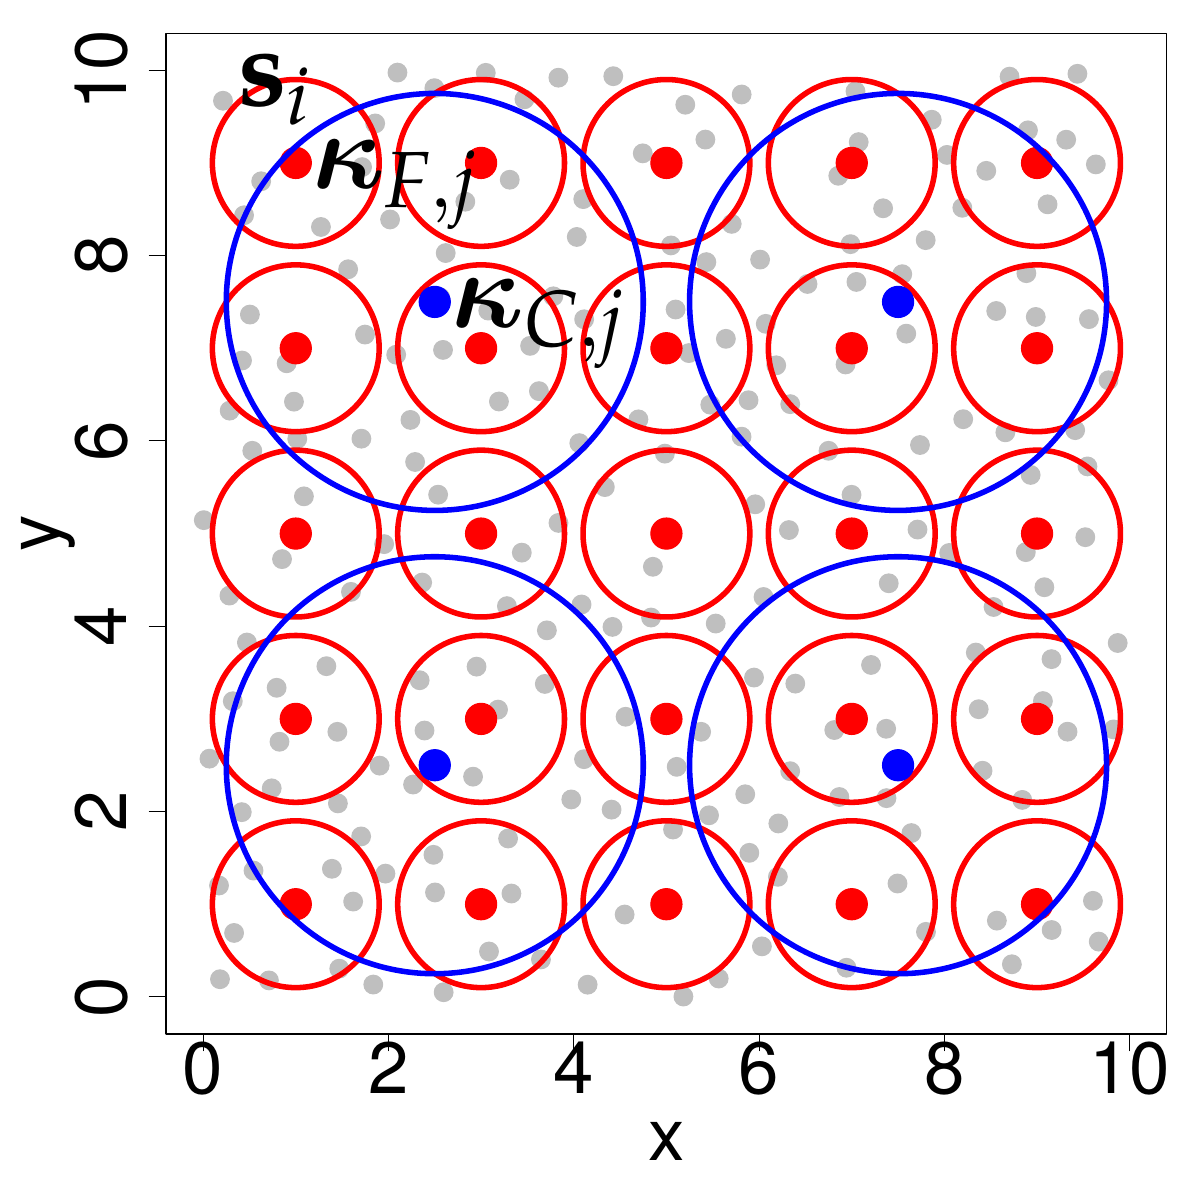 % Created by tikzDevice version 0.6.2-92-0ad2792 on 2013-06-01 15:17:15
% !TEX encoding = UTF-8 Unicode
\documentclass[mathserif,compress]{beamer}
\nonstopmode

\usepackage{tikz}

\usepackage[active,tightpage,psfixbb]{preview}

\PreviewEnvironment{pgfpicture}

\setlength\PreviewBorder{0pt}

\newcommand{\SweaveOpts}[1]{}  % do not interfere with LaTeX
\newcommand{\SweaveInput}[1]{} % because they are not real TeX commands
\newcommand{\Sexpr}[1]{}       % will only be parsed by R

 
\usepackage{beamerthemeDresden} 
\usepackage[english]{babel}
\usepackage{amsmath,amssymb}
\usepackage[latin1]{inputenc}
\usepackage{palatino}
\usepackage{graphicx}
\usepackage{subfigure}
\usepackage{pgf}
\usepackage{relsize}
\def\beq{\begin{equation}}
\def\eeq{\end{equation}}
\def\bit{\begin{itemize}}
\def\eit{\end{itemize}}
\def\bdm{\begin{displaymath}}
\def\edm{\end{displaymath}}
\def\ben{\begin{enumerate}}
\def\een{\end{enumerate}}
\def\bb{\mathbf{b}}
\def\bc{\mathbf{c}}
\def\bd{\mathbf{d}}
\def\bh{\mathbf{h}}
\def\bm{\mathbf{m}}
\def\br{\mathbf{r}}
\def\bs{\mathbf{s}}
\def\bu{\mathbf{u}}
\def\bv{\mathbf{v}}
\def\bw{\mathbf{w}}
\def\bx{\mathbf{x}}
\def\by{\mathbf{y}}
\def\bz{\mathbf{z}}
\def\bA{\mathbf{A}}
\def\bD{\mathbf{D}}
\def\bG{\mathbf{G}}
\def\bI{\mathbf{I}}
\def\bQ{\mathbf{Q}}
\def\bR{\mathbf{R}}
\def\bS{\mathbf{S}}
\def\bV{\mathbf{V}}
\def\bW{\mathbf{W}}
\def\bX{\mathbf{X}}
\def\bY{\mathbf{Y}}
\def\bZ{\mathbf{Z}}
\def\cB{\mathcal{B}}
\def\cF{\mathcal{F}}
\def\cI{\mathcal{I}}
\def\cK{\mathcal{K}}
\def\cU{\mathcal{U}}
\def\bbeta{\mbox{\boldmath $\beta$}}
\def\bepsilon{\mbox{\boldmath $\epsilon$}}
\def\bdelta{\mbox{\boldmath $\delta$}}
\def\bgamma{\mbox{\boldmath $\gamma$}}
\def\bldeta{\mbox{\boldmath $\eta$}}
\def\bphi{\mbox{\boldmath $\phi$}}
\def\bkappa{\mbox{\boldmath $\kappa$}}
\def\blambda{\mbox{\boldmath $\lambda$}}
\def\bmu{\mbox{\boldmath $\mu$}}
\def\bnu{\mbox{\boldmath $\nu$}}
\def\btheta{\mbox{\boldmath $\theta$}}
\def\brho{\mbox{\boldmath $\rho$}}
\def\bDelta{\mbox{\boldmath $\Delta$}}
\def\bLambda{\mbox{\boldmath $\Lambda$}}
\def\bSigma{\mbox{\boldmath $\Sigma$}}
\def\var{\textrm{var}}
\def\cov{\textrm{cov}}
\def\log{\textrm{log}}
\def\median{\textrm{median}}
\def\argmin{\textrm{arg min }}
\def\bzero{\mathbf{0}}
\def\bone{\mathbf{1}}
\def\Poi{\textrm{Poi}}
\def\Unif{\textrm{Unif}}
\def\upp{^\prime}
\def\upi{^{-1}}
\newcommand{\cye}[1]{\color{yellow!70!black}#1}
\newcommand{\cre}[1]{\color{red!70!black}#1}
\newcommand{\cbl}[1]{\color{blue!70!black}#1}
\newcommand{\cgr}[1]{\color{green!70!black}#1}
\newcommand{\cS}{\ensuremath{\mathcal{S}}}


\begin{document}

\begin{tikzpicture}[x=1pt,y=1pt]
\definecolor[named]{fillColor}{rgb}{1.00,1.00,1.00}
\path[use as bounding box,fill=fillColor,fill opacity=0.00] (0,0) rectangle (433.62,433.62);
\begin{scope}
\path[clip] (  0.00,  0.00) rectangle (433.62,433.62);
\definecolor[named]{drawColor}{rgb}{0.00,0.00,0.00}

\path[draw=drawColor,line width= 0.4pt,line join=round,line cap=round] ( 73.39, 60.00) -- (408.23, 60.00);

\path[draw=drawColor,line width= 0.4pt,line join=round,line cap=round] ( 73.39, 60.00) -- ( 73.39, 54.00);

\path[draw=drawColor,line width= 0.4pt,line join=round,line cap=round] (140.36, 60.00) -- (140.36, 54.00);

\path[draw=drawColor,line width= 0.4pt,line join=round,line cap=round] (207.33, 60.00) -- (207.33, 54.00);

\path[draw=drawColor,line width= 0.4pt,line join=round,line cap=round] (274.29, 60.00) -- (274.29, 54.00);

\path[draw=drawColor,line width= 0.4pt,line join=round,line cap=round] (341.26, 60.00) -- (341.26, 54.00);

\path[draw=drawColor,line width= 0.4pt,line join=round,line cap=round] (408.23, 60.00) -- (408.23, 54.00);

\node[text=drawColor,anchor=base,inner sep=0pt, outer sep=0pt, scale=  2.40] at ( 73.39, 38.40) {0};

\node[text=drawColor,anchor=base,inner sep=0pt, outer sep=0pt, scale=  2.40] at (140.36, 38.40) {2};

\node[text=drawColor,anchor=base,inner sep=0pt, outer sep=0pt, scale=  2.40] at (207.33, 38.40) {4};

\node[text=drawColor,anchor=base,inner sep=0pt, outer sep=0pt, scale=  2.40] at (274.29, 38.40) {6};

\node[text=drawColor,anchor=base,inner sep=0pt, outer sep=0pt, scale=  2.40] at (341.26, 38.40) {8};

\node[text=drawColor,anchor=base,inner sep=0pt, outer sep=0pt, scale=  2.40] at (408.23, 38.40) {10};

\path[draw=drawColor,line width= 0.4pt,line join=round,line cap=round] ( 60.00, 73.39) -- ( 60.00,408.23);

\path[draw=drawColor,line width= 0.4pt,line join=round,line cap=round] ( 60.00, 73.39) -- ( 54.00, 73.39);

\path[draw=drawColor,line width= 0.4pt,line join=round,line cap=round] ( 60.00,140.36) -- ( 54.00,140.36);

\path[draw=drawColor,line width= 0.4pt,line join=round,line cap=round] ( 60.00,207.33) -- ( 54.00,207.33);

\path[draw=drawColor,line width= 0.4pt,line join=round,line cap=round] ( 60.00,274.29) -- ( 54.00,274.29);

\path[draw=drawColor,line width= 0.4pt,line join=round,line cap=round] ( 60.00,341.26) -- ( 54.00,341.26);

\path[draw=drawColor,line width= 0.4pt,line join=round,line cap=round] ( 60.00,408.23) -- ( 54.00,408.23);

\node[text=drawColor,rotate= 90.00,anchor=base,inner sep=0pt, outer sep=0pt, scale=  2.40] at ( 45.60, 73.39) {0};

\node[text=drawColor,rotate= 90.00,anchor=base,inner sep=0pt, outer sep=0pt, scale=  2.40] at ( 45.60,140.36) {2};

\node[text=drawColor,rotate= 90.00,anchor=base,inner sep=0pt, outer sep=0pt, scale=  2.40] at ( 45.60,207.33) {4};

\node[text=drawColor,rotate= 90.00,anchor=base,inner sep=0pt, outer sep=0pt, scale=  2.40] at ( 45.60,274.29) {6};

\node[text=drawColor,rotate= 90.00,anchor=base,inner sep=0pt, outer sep=0pt, scale=  2.40] at ( 45.60,341.26) {8};

\node[text=drawColor,rotate= 90.00,anchor=base,inner sep=0pt, outer sep=0pt, scale=  2.40] at ( 45.60,408.23) {10};

\path[draw=drawColor,line width= 0.4pt,line join=round,line cap=round] ( 60.00, 60.00) --
	(421.62, 60.00) --
	(421.62,421.62) --
	( 60.00,421.62) --
	( 60.00, 60.00);
\end{scope}
\begin{scope}
\path[clip] (  0.00,  0.00) rectangle (433.62,433.62);
\definecolor[named]{drawColor}{rgb}{0.00,0.00,0.00}

\node[text=drawColor,anchor=base,inner sep=0pt, outer sep=0pt, scale=  2.40] at (240.81, 14.40) {x};

\node[text=drawColor,rotate= 90.00,anchor=base,inner sep=0pt, outer sep=0pt, scale=  2.40] at ( 21.60,240.81) {y};
\end{scope}
\begin{scope}
\path[clip] ( 60.00, 60.00) rectangle (421.62,421.62);
\definecolor[named]{drawColor}{rgb}{0.75,0.75,0.75}
\definecolor[named]{fillColor}{rgb}{0.75,0.75,0.75}

\path[draw=drawColor,line width= 0.4pt,line join=round,line cap=round,fill=fillColor] (272.46,188.78) circle (  3.38);

\path[draw=drawColor,line width= 0.4pt,line join=round,line cap=round,fill=fillColor] (176.43,321.38) circle (  3.38);

\path[draw=drawColor,line width= 0.4pt,line join=round,line cap=round,fill=fillColor] ( 88.19,355.83) circle (  3.38);

\path[draw=drawColor,line width= 0.4pt,line join=round,line cap=round,fill=fillColor] (307.70,254.83) circle (  3.38);

\path[draw=drawColor,line width= 0.4pt,line join=round,line cap=round,fill=fillColor] (388.51,278.18) circle (  3.38);

\path[draw=drawColor,line width= 0.4pt,line join=round,line cap=round,fill=fillColor] ( 75.68,159.48) circle (  3.38);

\path[draw=drawColor,line width= 0.4pt,line join=round,line cap=round,fill=fillColor] (221.00,141.06) circle (  3.38);

\path[draw=drawColor,line width= 0.4pt,line join=round,line cap=round,fill=fillColor] (402.40,170.05) circle (  3.38);

\path[draw=drawColor,line width= 0.4pt,line join=round,line cap=round,fill=fillColor] (195.47, 86.93) circle (  3.38);

\path[draw=drawColor,line width= 0.4pt,line join=round,line cap=round,fill=fillColor] (353.65,177.34) circle (  3.38);

\path[draw=drawColor,line width= 0.4pt,line join=round,line cap=round,fill=fillColor] (291.79,331.01) circle (  3.38);

\path[draw=drawColor,line width= 0.4pt,line join=round,line cap=round,fill=fillColor] (175.53,407.29) circle (  3.38);

\path[draw=drawColor,line width= 0.4pt,line join=round,line cap=round,fill=fillColor] (122.59, 83.59) circle (  3.38);

\path[draw=drawColor,line width= 0.4pt,line join=round,line cap=round,fill=fillColor] (246.95, 73.52) circle (  3.38);

\path[draw=drawColor,line width= 0.4pt,line join=round,line cap=round,fill=fillColor] (125.80,336.31) circle (  3.38);

\path[draw=drawColor,line width= 0.4pt,line join=round,line cap=round,fill=fillColor] (159.05,326.18) circle (  3.38);

\path[draw=drawColor,line width= 0.4pt,line join=round,line cap=round,fill=fillColor] (253.35,169.18) circle (  3.38);

\path[draw=drawColor,line width= 0.4pt,line join=round,line cap=round,fill=fillColor] (243.20,133.87) circle (  3.38);

\path[draw=drawColor,line width= 0.4pt,line join=round,line cap=round,fill=fillColor] ( 91.61,119.04) circle (  3.38);

\path[draw=drawColor,line width= 0.4pt,line join=round,line cap=round,fill=fillColor] (302.91,370.10) circle (  3.38);

\path[draw=drawColor,line width= 0.4pt,line join=round,line cap=round,fill=fillColor] (211.08,318.24) circle (  3.38);

\path[draw=drawColor,line width= 0.4pt,line join=round,line cap=round,fill=fillColor] (184.19,368.67) circle (  3.38);

\path[draw=drawColor,line width= 0.4pt,line join=round,line cap=round,fill=fillColor] (377.38,221.42) circle (  3.38);

\path[draw=drawColor,line width= 0.4pt,line join=round,line cap=round,fill=fillColor] (103.57,302.35) circle (  3.38);

\path[draw=drawColor,line width= 0.4pt,line join=round,line cap=round,fill=fillColor] (392.18,239.50) circle (  3.38);

\path[draw=drawColor,line width= 0.4pt,line join=round,line cap=round,fill=fillColor] (309.46,331.74) circle (  3.38);

\path[draw=drawColor,line width= 0.4pt,line join=round,line cap=round,fill=fillColor] (355.05,155.11) circle (  3.38);

\path[draw=drawColor,line width= 0.4pt,line join=round,line cap=round,fill=fillColor] (285.55,287.58) circle (  3.38);

\path[draw=drawColor,line width= 0.4pt,line join=round,line cap=round,fill=fillColor] (121.91,169.17) circle (  3.38);

\path[draw=drawColor,line width= 0.4pt,line join=round,line cap=round,fill=fillColor] (235.25,210.47) circle (  3.38);

\path[draw=drawColor,line width= 0.4pt,line join=round,line cap=round,fill=fillColor] (106.22,288.48) circle (  3.38);

\path[draw=drawColor,line width= 0.4pt,line join=round,line cap=round,fill=fillColor] (135.57,389.01) circle (  3.38);

\path[draw=drawColor,line width= 0.4pt,line join=round,line cap=round,fill=fillColor] (352.61,197.81) circle (  3.38);

\path[draw=drawColor,line width= 0.4pt,line join=round,line cap=round,fill=fillColor] (208.41,347.99) circle (  3.38);

\path[draw=drawColor,line width= 0.4pt,line join=round,line cap=round,fill=fillColor] (342.99,233.80) circle (  3.38);

\path[draw=drawColor,line width= 0.4pt,line join=round,line cap=round,fill=fillColor] (156.96,401.76) circle (  3.38);

\path[draw=drawColor,line width= 0.4pt,line join=round,line cap=round,fill=fillColor] (176.70, 89.79) circle (  3.38);

\path[draw=drawColor,line width= 0.4pt,line join=round,line cap=round,fill=fillColor] (397.02, 93.37) circle (  3.38);

\path[draw=drawColor,line width= 0.4pt,line join=round,line cap=round,fill=fillColor] (197.61,205.84) circle (  3.38);

\path[draw=drawColor,line width= 0.4pt,line join=round,line cap=round,fill=fillColor] (275.32, 91.65) circle (  3.38);

\path[draw=drawColor,line width= 0.4pt,line join=round,line cap=round,fill=fillColor] (117.94,192.89) circle (  3.38);

\path[draw=drawColor,line width= 0.4pt,line join=round,line cap=round,fill=fillColor] (359.99,321.24) circle (  3.38);

\path[draw=drawColor,line width= 0.4pt,line join=round,line cap=round,fill=fillColor] (268.00,399.47) circle (  3.38);

\path[draw=drawColor,line width= 0.4pt,line join=round,line cap=round,fill=fillColor] ( 80.58,397.21) circle (  3.38);

\path[draw=drawColor,line width= 0.4pt,line join=round,line cap=round,fill=fillColor] (371.45,386.51) circle (  3.38);

\path[draw=drawColor,line width= 0.4pt,line join=round,line cap=round,fill=fillColor] (369.39,144.57) circle (  3.38);

\path[draw=drawColor,line width= 0.4pt,line join=round,line cap=round,fill=fillColor] (334.60, 96.89) circle (  3.38);

\path[draw=drawColor,line width= 0.4pt,line join=round,line cap=round,fill=fillColor] ( 99.96,185.09) circle (  3.38);

\path[draw=drawColor,line width= 0.4pt,line join=round,line cap=round,fill=fillColor] (184.80,110.75) circle (  3.38);

\path[draw=drawColor,line width= 0.4pt,line join=round,line cap=round,fill=fillColor] (183.60,130.63) circle (  3.38);

\path[draw=drawColor,line width= 0.4pt,line join=round,line cap=round,fill=fillColor] (378.54,359.78) circle (  3.38);

\path[draw=drawColor,line width= 0.4pt,line join=round,line cap=round,fill=fillColor] (196.87,186.48) circle (  3.38);

\path[draw=drawColor,line width= 0.4pt,line join=round,line cap=round,fill=fillColor] (332.43,272.81) circle (  3.38);

\path[draw=drawColor,line width= 0.4pt,line join=round,line cap=round,fill=fillColor] (400.56,296.20) circle (  3.38);

\path[draw=drawColor,line width= 0.4pt,line join=round,line cap=round,fill=fillColor] (395.98,374.21) circle (  3.38);

\path[draw=drawColor,line width= 0.4pt,line join=round,line cap=round,fill=fillColor] (109.82,254.26) circle (  3.38);

\path[draw=drawColor,line width= 0.4pt,line join=round,line cap=round,fill=fillColor] ( 73.64,245.66) circle (  3.38);

\path[draw=drawColor,line width= 0.4pt,line join=round,line cap=round,fill=fillColor] (119.93,119.68) circle (  3.38);

\path[draw=drawColor,line width= 0.4pt,line join=round,line cap=round,fill=fillColor] (248.92,306.03) circle (  3.38);

\path[draw=drawColor,line width= 0.4pt,line join=round,line cap=round,fill=fillColor] (285.53,154.95) circle (  3.38);

\path[draw=drawColor,line width= 0.4pt,line join=round,line cap=round,fill=fillColor] (363.29,277.39) circle (  3.38);

\path[draw=drawColor,line width= 0.4pt,line join=round,line cap=round,fill=fillColor] (326.04,334.54) circle (  3.38);

\path[draw=drawColor,line width= 0.4pt,line join=round,line cap=round,fill=fillColor] (301.47,169.82) circle (  3.38);

\path[draw=drawColor,line width= 0.4pt,line join=round,line cap=round,fill=fillColor] ( 90.30,319.95) circle (  3.38);

\path[draw=drawColor,line width= 0.4pt,line join=round,line cap=round,fill=fillColor] (156.62,124.73) circle (  3.38);

\path[draw=drawColor,line width= 0.4pt,line join=round,line cap=round,fill=fillColor] (303.30,145.62) circle (  3.38);

\path[draw=drawColor,line width= 0.4pt,line join=round,line cap=round,fill=fillColor] (270.77,125.45) circle (  3.38);

\path[draw=drawColor,line width= 0.4pt,line join=round,line cap=round,fill=fillColor] (160.09,307.18) circle (  3.38);

\path[draw=drawColor,line width= 0.4pt,line join=round,line cap=round,fill=fillColor] (225.71,103.15) circle (  3.38);

\path[draw=drawColor,line width= 0.4pt,line join=round,line cap=round,fill=fillColor] (307.32,345.39) circle (  3.38);

\path[draw=drawColor,line width= 0.4pt,line join=round,line cap=round,fill=fillColor] (360.21,100.95) circle (  3.38);

\path[draw=drawColor,line width= 0.4pt,line join=round,line cap=round,fill=fillColor] (149.26,150.13) circle (  3.38);

\path[draw=drawColor,line width= 0.4pt,line join=round,line cap=round,fill=fillColor] (336.69,390.35) circle (  3.38);

\path[draw=drawColor,line width= 0.4pt,line join=round,line cap=round,fill=fillColor] (281.09,116.77) circle (  3.38);

\path[draw=drawColor,line width= 0.4pt,line join=round,line cap=round,fill=fillColor] (376.86,180.29) circle (  3.38);

\path[draw=drawColor,line width= 0.4pt,line join=round,line cap=round,fill=fillColor] (275.90,217.89) circle (  3.38);

\path[draw=drawColor,line width= 0.4pt,line join=round,line cap=round,fill=fillColor] (365.64, 85.18) circle (  3.38);

\path[draw=drawColor,line width= 0.4pt,line join=round,line cap=round,fill=fillColor] (127.61,107.84) circle (  3.38);

\path[draw=drawColor,line width= 0.4pt,line join=round,line cap=round,fill=fillColor] (157.19,111.13) circle (  3.38);

\path[draw=drawColor,line width= 0.4pt,line join=round,line cap=round,fill=fillColor] ( 82.90,218.40) circle (  3.38);

\path[draw=drawColor,line width= 0.4pt,line join=round,line cap=round,fill=fillColor] (152.55,223.11) circle (  3.38);

\path[draw=drawColor,line width= 0.4pt,line join=round,line cap=round,fill=fillColor] ( 79.49, 79.78) circle (  3.38);

\path[draw=drawColor,line width= 0.4pt,line join=round,line cap=round,fill=fillColor] ( 84.12,180.23) circle (  3.38);

\path[draw=drawColor,line width= 0.4pt,line join=round,line cap=round,fill=fillColor] (259.70, 80.03) circle (  3.38);

\path[draw=drawColor,line width= 0.4pt,line join=round,line cap=round,fill=fillColor] (101.91,231.58) circle (  3.38);

\path[draw=drawColor,line width= 0.4pt,line join=round,line cap=round,fill=fillColor] (244.13,321.78) circle (  3.38);

\path[draw=drawColor,line width= 0.4pt,line join=round,line cap=round,fill=fillColor] (148.30,281.88) circle (  3.38);

\path[draw=drawColor,line width= 0.4pt,line join=round,line cap=round,fill=fillColor] (172.20,192.73) circle (  3.38);

\path[draw=drawColor,line width= 0.4pt,line join=round,line cap=round,fill=fillColor] (206.43,144.74) circle (  3.38);

\path[draw=drawColor,line width= 0.4pt,line join=round,line cap=round,fill=fillColor] (160.31, 75.08) circle (  3.38);

\path[draw=drawColor,line width= 0.4pt,line join=round,line cap=round,fill=fillColor] (370.68,234.10) circle (  3.38);

\path[draw=drawColor,line width= 0.4pt,line join=round,line cap=round,fill=fillColor] (232.26,378.20) circle (  3.38);

\path[draw=drawColor,line width= 0.4pt,line join=round,line cap=round,fill=fillColor] (319.11,358.35) circle (  3.38);

\path[draw=drawColor,line width= 0.4pt,line join=round,line cap=round,fill=fillColor] ( 84.59, 96.50) circle (  3.38);

\path[draw=drawColor,line width= 0.4pt,line join=round,line cap=round,fill=fillColor] (134.89, 77.85) circle (  3.38);

\path[draw=drawColor,line width= 0.4pt,line join=round,line cap=round,fill=fillColor] (130.59,275.10) circle (  3.38);

\path[draw=drawColor,line width= 0.4pt,line join=round,line cap=round,fill=fillColor] (140.95,354.31) circle (  3.38);

\path[draw=drawColor,line width= 0.4pt,line join=round,line cap=round,fill=fillColor] (310.29,382.26) circle (  3.38);

\path[draw=drawColor,line width= 0.4pt,line join=round,line cap=round,fill=fillColor] (235.92,228.81) circle (  3.38);

\path[draw=drawColor,line width= 0.4pt,line join=round,line cap=round,fill=fillColor] (226.06,174.62) circle (  3.38);

\path[draw=drawColor,line width= 0.4pt,line join=round,line cap=round,fill=fillColor] (122.10,143.31) circle (  3.38);

\path[draw=drawColor,line width= 0.4pt,line join=round,line cap=round,fill=fillColor] (274.66,339.81) circle (  3.38);

\path[draw=drawColor,line width= 0.4pt,line join=round,line cap=round,fill=fillColor] (385.26,383.14) circle (  3.38);

\path[draw=drawColor,line width= 0.4pt,line join=round,line cap=round,fill=fillColor] (151.65,187.81) circle (  3.38);

\path[draw=drawColor,line width= 0.4pt,line join=round,line cap=round,fill=fillColor] (269.29,146.61) circle (  3.38);

\path[draw=drawColor,line width= 0.4pt,line join=round,line cap=round,fill=fillColor] (201.80,244.66) circle (  3.38);

\path[draw=drawColor,line width= 0.4pt,line join=round,line cap=round,fill=fillColor] (194.74,292.28) circle (  3.38);

\path[draw=drawColor,line width= 0.4pt,line join=round,line cap=round,fill=fillColor] (258.62,208.30) circle (  3.38);

\path[draw=drawColor,line width= 0.4pt,line join=round,line cap=round,fill=fillColor] (210.76,361.67) circle (  3.38);

\path[draw=drawColor,line width= 0.4pt,line join=round,line cap=round,fill=fillColor] (183.17,214.59) circle (  3.38);

\path[draw=drawColor,line width= 0.4pt,line join=round,line cap=round,fill=fillColor] (189.51,397.74) circle (  3.38);

\path[draw=drawColor,line width= 0.4pt,line join=round,line cap=round,fill=fillColor] ( 87.45,303.34) circle (  3.38);

\path[draw=drawColor,line width= 0.4pt,line join=round,line cap=round,fill=fillColor] ( 91.17,270.72) circle (  3.38);

\path[draw=drawColor,line width= 0.4pt,line join=round,line cap=round,fill=fillColor] ( 82.99,285.23) circle (  3.38);

\path[draw=drawColor,line width= 0.4pt,line join=round,line cap=round,fill=fillColor] (180.29,288.54) circle (  3.38);

\path[draw=drawColor,line width= 0.4pt,line join=round,line cap=round,fill=fillColor] (188.55,233.92) circle (  3.38);

\path[draw=drawColor,line width= 0.4pt,line join=round,line cap=round,fill=fillColor] (324.31,114.37) circle (  3.38);

\path[draw=drawColor,line width= 0.4pt,line join=round,line cap=round,fill=fillColor] ( 98.18,148.75) circle (  3.38);

\path[draw=drawColor,line width= 0.4pt,line join=round,line cap=round,fill=fillColor] (100.99,165.59) circle (  3.38);

\path[draw=drawColor,line width= 0.4pt,line join=round,line cap=round,fill=fillColor] (305.53,301.92) circle (  3.38);

\path[draw=drawColor,line width= 0.4pt,line join=round,line cap=round,fill=fillColor] (334.49,346.84) circle (  3.38);

\path[draw=drawColor,line width= 0.4pt,line join=round,line cap=round,fill=fillColor] (218.56,257.61) circle (  3.38);

\path[draw=drawColor,line width= 0.4pt,line join=round,line cap=round,fill=fillColor] (179.96,177.20) circle (  3.38);

\path[draw=drawColor,line width= 0.4pt,line join=round,line cap=round,fill=fillColor] (356.39,371.88) circle (  3.38);

\path[draw=drawColor,line width= 0.4pt,line join=round,line cap=round,fill=fillColor] (305.87, 83.93) circle (  3.38);

\path[draw=drawColor,line width= 0.4pt,line join=round,line cap=round,fill=fillColor] (221.61,406.08) circle (  3.38);

\path[draw=drawColor,line width= 0.4pt,line join=round,line cap=round,fill=fillColor] (372.42,262.00) circle (  3.38);

\path[draw=drawColor,line width= 0.4pt,line join=round,line cap=round,fill=fillColor] (143.62,407.39) circle (  3.38);

\path[draw=drawColor,line width= 0.4pt,line join=round,line cap=round,fill=fillColor] (126.82,219.74) circle (  3.38);

\path[draw=drawColor,line width= 0.4pt,line join=round,line cap=round,fill=fillColor] (138.80,237.00) circle (  3.38);

\path[draw=drawColor,line width= 0.4pt,line join=round,line cap=round,fill=fillColor] (107.42,275.05) circle (  3.38);

\path[draw=drawColor,line width= 0.4pt,line join=round,line cap=round,fill=fillColor] (158.32,254.87) circle (  3.38);

\path[draw=drawColor,line width= 0.4pt,line join=round,line cap=round,fill=fillColor] (201.77,405.54) circle (  3.38);

\path[draw=drawColor,line width= 0.4pt,line join=round,line cap=round,fill=fillColor] (168.15,360.73) circle (  3.38);

\path[draw=drawColor,line width= 0.4pt,line join=round,line cap=round,fill=fillColor] (285.07,242.08) circle (  3.38);

\path[draw=drawColor,line width= 0.4pt,line join=round,line cap=round,fill=fillColor] (209.33,273.49) circle (  3.38);

\path[draw=drawColor,line width= 0.4pt,line join=round,line cap=round,fill=fillColor] (267.96,275.83) circle (  3.38);

\path[draw=drawColor,line width= 0.4pt,line join=round,line cap=round,fill=fillColor] (255.24,338.90) circle (  3.38);

\path[draw=drawColor,line width= 0.4pt,line join=round,line cap=round,fill=fillColor] (130.50,131.38) circle (  3.38);

\path[draw=drawColor,line width= 0.4pt,line join=round,line cap=round,fill=fillColor] (161.05,342.18) circle (  3.38);

\path[draw=drawColor,line width= 0.4pt,line join=round,line cap=round,fill=fillColor] (389.32,406.95) circle (  3.38);

\path[draw=drawColor,line width= 0.4pt,line join=round,line cap=round,fill=fillColor] (331.54,242.27) circle (  3.38);

\path[draw=drawColor,line width= 0.4pt,line join=round,line cap=round,fill=fillColor] (403.87,201.27) circle (  3.38);

\path[draw=drawColor,line width= 0.4pt,line join=round,line cap=round,fill=fillColor] (379.96,195.44) circle (  3.38);

\path[draw=drawColor,line width= 0.4pt,line join=round,line cap=round,fill=fillColor] (272.90,251.39) circle (  3.38);

\path[draw=drawColor,line width= 0.4pt,line join=round,line cap=round,fill=fillColor] (370.88,334.90) circle (  3.38);

\path[draw=drawColor,line width= 0.4pt,line join=round,line cap=round,fill=fillColor] (329.33,132.59) circle (  3.38);

\path[draw=drawColor,line width= 0.4pt,line join=round,line cap=round,fill=fillColor] (270.49,288.99) circle (  3.38);

\path[draw=drawColor,line width= 0.4pt,line join=round,line cap=round,fill=fillColor] (115.97,351.60) circle (  3.38);

\path[draw=drawColor,line width= 0.4pt,line join=round,line cap=round,fill=fillColor] (380.01, 97.56) circle (  3.38);

\path[draw=drawColor,line width= 0.4pt,line join=round,line cap=round,fill=fillColor] (320.33,145.21) circle (  3.38);

\path[draw=drawColor,line width= 0.4pt,line join=round,line cap=round,fill=fillColor] (262.29,311.18) circle (  3.38);

\path[draw=drawColor,line width= 0.4pt,line join=round,line cap=round,fill=fillColor] (242.45,344.93) circle (  3.38);

\path[draw=drawColor,line width= 0.4pt,line join=round,line cap=round,fill=fillColor] (393.48,318.30) circle (  3.38);

\path[draw=drawColor,line width= 0.4pt,line join=round,line cap=round,fill=fillColor] ( 97.18, 79.35) circle (  3.38);

\path[draw=drawColor,line width= 0.4pt,line join=round,line cap=round,fill=fillColor] ( 79.14,113.64) circle (  3.38);

\path[draw=drawColor,line width= 0.4pt,line join=round,line cap=round,fill=fillColor] (347.74,358.54) circle (  3.38);

\path[draw=drawColor,line width= 0.4pt,line join=round,line cap=round,fill=fillColor] (221.31,207.09) circle (  3.38);

\path[draw=drawColor,line width= 0.4pt,line join=round,line cap=round,fill=fillColor] (364.80,405.92) circle (  3.38);

\path[draw=drawColor,line width= 0.4pt,line join=round,line cap=round,fill=fillColor] (394.93,108.11) circle (  3.38);

\path[draw=drawColor,line width= 0.4pt,line join=round,line cap=round,fill=fillColor] (309.13,400.62) circle (  3.38);

\path[draw=drawColor,line width= 0.4pt,line join=round,line cap=round,fill=fillColor] (153.39,169.64) circle (  3.38);

\path[draw=drawColor,line width= 0.4pt,line join=round,line cap=round,fill=fillColor] (281.25,136.06) circle (  3.38);

\path[draw=drawColor,line width= 0.4pt,line join=round,line cap=round,fill=fillColor] (170.94,152.97) circle (  3.38);

\path[draw=drawColor,line width= 0.4pt,line join=round,line cap=round,fill=fillColor] (211.03,159.29) circle (  3.38);

\path[draw=drawColor,line width= 0.4pt,line join=round,line cap=round,fill=fillColor] (280.49,301.61) circle (  3.38);

\path[draw=drawColor,line width= 0.4pt,line join=round,line cap=round,fill=fillColor] (327.48,313.05) circle (  3.38);

\path[draw=drawColor,line width= 0.4pt,line join=round,line cap=round,fill=fillColor] ( 89.22,201.44) circle (  3.38);

\path[draw=drawColor,line width= 0.4pt,line join=round,line cap=round,fill=fillColor] (256.21,139.00) circle (  3.38);

\path[draw=drawColor,line width= 0.4pt,line join=round,line cap=round,fill=fillColor] (264.40,352.72) circle (  3.38);

\path[draw=drawColor,line width= 0.4pt,line join=round,line cap=round,fill=fillColor] (392.95,265.08) circle (  3.38);

\path[draw=drawColor,line width= 0.4pt,line join=round,line cap=round,fill=fillColor] (240.26,269.70) circle (  3.38);

\path[draw=drawColor,line width= 0.4pt,line join=round,line cap=round,fill=fillColor] (143.16,305.45) circle (  3.38);

\path[draw=drawColor,line width= 0.4pt,line join=round,line cap=round,fill=fillColor] (247.63,395.77) circle (  3.38);

\path[draw=drawColor,line width= 0.4pt,line join=round,line cap=round,fill=fillColor] (131.89,312.72) circle (  3.38);

\path[draw=drawColor,line width= 0.4pt,line join=round,line cap=round,fill=fillColor] (230.69,282.08) circle (  3.38);

\path[draw=drawColor,line width= 0.4pt,line join=round,line cap=round,fill=fillColor] (299.38,270.73) circle (  3.38);

\path[draw=drawColor,line width= 0.4pt,line join=round,line cap=round,fill=fillColor] (212.34, 77.80) circle (  3.38);

\path[draw=drawColor,line width= 0.4pt,line join=round,line cap=round,fill=fillColor] (359.02,214.28) circle (  3.38);

\path[draw=drawColor,line width= 0.4pt,line join=round,line cap=round,fill=fillColor] (210.14,215.19) circle (  3.38);

\path[draw=drawColor,line width= 0.4pt,line join=round,line cap=round,fill=fillColor] (314.75,193.33) circle (  3.38);

\path[draw=drawColor,line width= 0.4pt,line join=round,line cap=round,fill=fillColor] (191.55,308.64) circle (  3.38);

\path[draw=drawColor,line width= 0.4pt,line join=round,line cap=round,fill=fillColor] ( 94.37,368.11) circle (  3.38);

\path[draw=drawColor,line width= 0.4pt,line join=round,line cap=round,fill=fillColor] ( 87.37,140.15) circle (  3.38);

\path[draw=drawColor,line width= 0.4pt,line join=round,line cap=round,fill=fillColor] (139.27,117.94) circle (  3.38);

\path[draw=drawColor,line width= 0.4pt,line join=round,line cap=round,fill=fillColor] (287.38,186.59) circle (  3.38);

\path[draw=drawColor,line width= 0.4pt,line join=round,line cap=round,fill=fillColor] (374.27,319.09) circle (  3.38);

\path[draw=drawColor,line width= 0.4pt,line join=round,line cap=round,fill=fillColor] (199.94,326.54) circle (  3.38);

\path[draw=drawColor,line width= 0.4pt,line join=round,line cap=round,fill=fillColor] (342.18,377.64) circle (  3.38);

\path[draw=drawColor,line width= 0.4pt,line join=round,line cap=round,fill=fillColor] (276.70,316.60) circle (  3.38);

\path[draw=drawColor,line width= 0.4pt,line join=round,line cap=round,fill=fillColor] (254.89,383.18) circle (  3.38);

\path[draw=drawColor,line width= 0.4pt,line join=round,line cap=round,fill=fillColor] (130.83,373.23) circle (  3.38);

\path[draw=drawColor,line width= 0.4pt,line join=round,line cap=round,fill=fillColor] (256.66,287.39) circle (  3.38);

\path[draw=drawColor,line width= 0.4pt,line join=round,line cap=round,fill=fillColor] (137.17,156.96) circle (  3.38);

\path[draw=drawColor,line width= 0.4pt,line join=round,line cap=round,fill=fillColor] (244.52,156.52) circle (  3.38);

\path[draw=drawColor,line width= 0.4pt,line join=round,line cap=round,fill=fillColor] (150.00,266.68) circle (  3.38);

\path[draw=drawColor,line width= 0.4pt,line join=round,line cap=round,fill=fillColor] (385.76,169.22) circle (  3.38);

\path[draw=drawColor,line width= 0.4pt,line join=round,line cap=round,fill=fillColor] (320.21,170.27) circle (  3.38);

\path[draw=drawColor,line width= 0.4pt,line join=round,line cap=round,fill=fillColor] (321.14,222.85) circle (  3.38);

\path[draw=drawColor,line width= 0.4pt,line join=round,line cap=round,fill=fillColor] (348.06,282.14) circle (  3.38);
\definecolor[named]{drawColor}{rgb}{1.00,0.00,0.00}
\definecolor[named]{fillColor}{rgb}{1.00,0.00,0.00}

\path[draw=drawColor,line width= 0.4pt,line join=round,line cap=round,fill=fillColor] (106.88,106.88) circle (  5.63);

\path[draw=drawColor,line width= 2.0pt,line join=round,line cap=round] (137.01,106.88) --
	(137.01,107.07) --
	(137.01,107.26) --
	(137.01,107.44) --
	(137.00,107.63) --
	(137.00,107.82) --
	(136.99,108.01) --
	(136.98,108.20) --
	(136.97,108.39) --
	(136.96,108.58) --
	(136.95,108.77) --
	(136.94,108.96) --
	(136.93,109.15) --
	(136.91,109.34) --
	(136.90,109.52) --
	(136.88,109.71) --
	(136.86,109.90) --
	(136.84,110.09) --
	(136.82,110.28) --
	(136.80,110.47) --
	(136.77,110.65) --
	(136.75,110.84) --
	(136.72,111.03) --
	(136.70,111.22) --
	(136.67,111.40) --
	(136.64,111.59) --
	(136.61,111.78) --
	(136.58,111.96) --
	(136.55,112.15) --
	(136.51,112.34) --
	(136.48,112.52) --
	(136.44,112.71) --
	(136.40,112.89) --
	(136.37,113.08) --
	(136.33,113.27) --
	(136.29,113.45) --
	(136.24,113.64) --
	(136.20,113.82) --
	(136.16,114.00) --
	(136.11,114.19) --
	(136.06,114.37) --
	(136.02,114.55) --
	(135.97,114.74) --
	(135.92,114.92) --
	(135.87,115.10) --
	(135.82,115.28) --
	(135.76,115.47) --
	(135.71,115.65) --
	(135.65,115.83) --
	(135.59,116.01) --
	(135.54,116.19) --
	(135.48,116.37) --
	(135.42,116.55) --
	(135.36,116.73) --
	(135.29,116.91) --
	(135.23,117.08) --
	(135.17,117.26) --
	(135.10,117.44) --
	(135.03,117.62) --
	(134.96,117.79) --
	(134.90,117.97) --
	(134.83,118.15) --
	(134.75,118.32) --
	(134.68,118.50) --
	(134.61,118.67) --
	(134.53,118.84) --
	(134.46,119.02) --
	(134.38,119.19) --
	(134.30,119.36) --
	(134.22,119.54) --
	(134.14,119.71) --
	(134.06,119.88) --
	(133.98,120.05) --
	(133.90,120.22) --
	(133.81,120.39) --
	(133.73,120.56) --
	(133.64,120.73) --
	(133.55,120.89) --
	(133.46,121.06) --
	(133.37,121.23) --
	(133.28,121.39) --
	(133.19,121.56) --
	(133.10,121.73) --
	(133.01,121.89) --
	(132.91,122.05) --
	(132.82,122.22) --
	(132.72,122.38) --
	(132.62,122.54) --
	(132.52,122.70) --
	(132.42,122.86) --
	(132.32,123.02) --
	(132.22,123.18) --
	(132.12,123.34) --
	(132.01,123.50) --
	(131.91,123.66) --
	(131.80,123.82) --
	(131.69,123.97) --
	(131.59,124.13) --
	(131.48,124.28) --
	(131.37,124.44) --
	(131.26,124.59) --
	(131.14,124.74) --
	(131.03,124.89) --
	(130.92,125.05) --
	(130.80,125.20) --
	(130.69,125.35) --
	(130.57,125.50) --
	(130.45,125.64) --
	(130.34,125.79) --
	(130.22,125.94) --
	(130.10,126.09) --
	(129.97,126.23) --
	(129.85,126.38) --
	(129.73,126.52) --
	(129.61,126.66) --
	(129.48,126.81) --
	(129.36,126.95) --
	(129.23,127.09) --
	(129.10,127.23) --
	(128.97,127.37) --
	(128.84,127.51) --
	(128.71,127.64) --
	(128.58,127.78) --
	(128.45,127.92) --
	(128.32,128.05) --
	(128.19,128.19) --
	(128.05,128.32) --
	(127.92,128.45) --
	(127.78,128.58) --
	(127.64,128.71) --
	(127.51,128.84) --
	(127.37,128.97) --
	(127.23,129.10) --
	(127.09,129.23) --
	(126.95,129.36) --
	(126.81,129.48) --
	(126.66,129.61) --
	(126.52,129.73) --
	(126.38,129.85) --
	(126.23,129.97) --
	(126.09,130.10) --
	(125.94,130.22) --
	(125.79,130.34) --
	(125.64,130.45) --
	(125.50,130.57) --
	(125.35,130.69) --
	(125.20,130.80) --
	(125.05,130.92) --
	(124.89,131.03) --
	(124.74,131.14) --
	(124.59,131.26) --
	(124.44,131.37) --
	(124.28,131.48) --
	(124.13,131.59) --
	(123.97,131.69) --
	(123.82,131.80) --
	(123.66,131.91) --
	(123.50,132.01) --
	(123.34,132.12) --
	(123.18,132.22) --
	(123.02,132.32) --
	(122.86,132.42) --
	(122.70,132.52) --
	(122.54,132.62) --
	(122.38,132.72) --
	(122.22,132.82) --
	(122.05,132.91) --
	(121.89,133.01) --
	(121.73,133.10) --
	(121.56,133.19) --
	(121.39,133.28) --
	(121.23,133.37) --
	(121.06,133.46) --
	(120.89,133.55) --
	(120.73,133.64) --
	(120.56,133.73) --
	(120.39,133.81) --
	(120.22,133.90) --
	(120.05,133.98) --
	(119.88,134.06) --
	(119.71,134.14) --
	(119.54,134.22) --
	(119.36,134.30) --
	(119.19,134.38) --
	(119.02,134.46) --
	(118.84,134.53) --
	(118.67,134.61) --
	(118.50,134.68) --
	(118.32,134.75) --
	(118.15,134.83) --
	(117.97,134.90) --
	(117.79,134.96) --
	(117.62,135.03) --
	(117.44,135.10) --
	(117.26,135.17) --
	(117.08,135.23) --
	(116.91,135.29) --
	(116.73,135.36) --
	(116.55,135.42) --
	(116.37,135.48) --
	(116.19,135.54) --
	(116.01,135.59) --
	(115.83,135.65) --
	(115.65,135.71) --
	(115.47,135.76) --
	(115.28,135.82) --
	(115.10,135.87) --
	(114.92,135.92) --
	(114.74,135.97) --
	(114.55,136.02) --
	(114.37,136.06) --
	(114.19,136.11) --
	(114.00,136.16) --
	(113.82,136.20) --
	(113.64,136.24) --
	(113.45,136.29) --
	(113.27,136.33) --
	(113.08,136.37) --
	(112.89,136.40) --
	(112.71,136.44) --
	(112.52,136.48) --
	(112.34,136.51) --
	(112.15,136.55) --
	(111.96,136.58) --
	(111.78,136.61) --
	(111.59,136.64) --
	(111.40,136.67) --
	(111.22,136.70) --
	(111.03,136.72) --
	(110.84,136.75) --
	(110.65,136.77) --
	(110.47,136.80) --
	(110.28,136.82) --
	(110.09,136.84) --
	(109.90,136.86) --
	(109.71,136.88) --
	(109.52,136.90) --
	(109.34,136.91) --
	(109.15,136.93) --
	(108.96,136.94) --
	(108.77,136.95) --
	(108.58,136.96) --
	(108.39,136.97) --
	(108.20,136.98) --
	(108.01,136.99) --
	(107.82,137.00) --
	(107.63,137.00) --
	(107.44,137.01) --
	(107.26,137.01) --
	(107.07,137.01) --
	(106.88,137.01) --
	(106.69,137.01) --
	(106.50,137.01) --
	(106.31,137.01) --
	(106.12,137.00) --
	(105.93,137.00) --
	(105.74,136.99) --
	(105.55,136.98) --
	(105.36,136.97) --
	(105.17,136.96) --
	(104.98,136.95) --
	(104.80,136.94) --
	(104.61,136.93) --
	(104.42,136.91) --
	(104.23,136.90) --
	(104.04,136.88) --
	(103.85,136.86) --
	(103.66,136.84) --
	(103.48,136.82) --
	(103.29,136.80) --
	(103.10,136.77) --
	(102.91,136.75) --
	(102.72,136.72) --
	(102.54,136.70) --
	(102.35,136.67) --
	(102.16,136.64) --
	(101.98,136.61) --
	(101.79,136.58) --
	(101.60,136.55) --
	(101.42,136.51) --
	(101.23,136.48) --
	(101.04,136.44) --
	(100.86,136.40) --
	(100.67,136.37) --
	(100.49,136.33) --
	(100.30,136.29) --
	(100.12,136.24) --
	( 99.93,136.20) --
	( 99.75,136.16) --
	( 99.57,136.11) --
	( 99.38,136.06) --
	( 99.20,136.02) --
	( 99.02,135.97) --
	( 98.83,135.92) --
	( 98.65,135.87) --
	( 98.47,135.82) --
	( 98.29,135.76) --
	( 98.11,135.71) --
	( 97.93,135.65) --
	( 97.74,135.59) --
	( 97.56,135.54) --
	( 97.38,135.48) --
	( 97.21,135.42) --
	( 97.03,135.36) --
	( 96.85,135.29) --
	( 96.67,135.23) --
	( 96.49,135.17) --
	( 96.31,135.10) --
	( 96.14,135.03) --
	( 95.96,134.96) --
	( 95.78,134.90) --
	( 95.61,134.83) --
	( 95.43,134.75) --
	( 95.26,134.68) --
	( 95.08,134.61) --
	( 94.91,134.53) --
	( 94.74,134.46) --
	( 94.56,134.38) --
	( 94.39,134.30) --
	( 94.22,134.22) --
	( 94.05,134.14) --
	( 93.87,134.06) --
	( 93.70,133.98) --
	( 93.53,133.90) --
	( 93.36,133.81) --
	( 93.20,133.73) --
	( 93.03,133.64) --
	( 92.86,133.55) --
	( 92.69,133.46) --
	( 92.53,133.37) --
	( 92.36,133.28) --
	( 92.19,133.19) --
	( 92.03,133.10) --
	( 91.86,133.01) --
	( 91.70,132.91) --
	( 91.54,132.82) --
	( 91.37,132.72) --
	( 91.21,132.62) --
	( 91.05,132.52) --
	( 90.89,132.42) --
	( 90.73,132.32) --
	( 90.57,132.22) --
	( 90.41,132.12) --
	( 90.25,132.01) --
	( 90.10,131.91) --
	( 89.94,131.80) --
	( 89.78,131.69) --
	( 89.63,131.59) --
	( 89.47,131.48) --
	( 89.32,131.37) --
	( 89.16,131.26) --
	( 89.01,131.14) --
	( 88.86,131.03) --
	( 88.71,130.92) --
	( 88.56,130.80) --
	( 88.41,130.69) --
	( 88.26,130.57) --
	( 88.11,130.45) --
	( 87.96,130.34) --
	( 87.81,130.22) --
	( 87.67,130.10) --
	( 87.52,129.97) --
	( 87.38,129.85) --
	( 87.23,129.73) --
	( 87.09,129.61) --
	( 86.95,129.48) --
	( 86.81,129.36) --
	( 86.67,129.23) --
	( 86.53,129.10) --
	( 86.39,128.97) --
	( 86.25,128.84) --
	( 86.11,128.71) --
	( 85.97,128.58) --
	( 85.84,128.45) --
	( 85.70,128.32) --
	( 85.57,128.19) --
	( 85.43,128.05) --
	( 85.30,127.92) --
	( 85.17,127.78) --
	( 85.04,127.64) --
	( 84.91,127.51) --
	( 84.78,127.37) --
	( 84.65,127.23) --
	( 84.52,127.09) --
	( 84.40,126.95) --
	( 84.27,126.81) --
	( 84.15,126.66) --
	( 84.02,126.52) --
	( 83.90,126.38) --
	( 83.78,126.23) --
	( 83.66,126.09) --
	( 83.54,125.94) --
	( 83.42,125.79) --
	( 83.30,125.64) --
	( 83.18,125.50) --
	( 83.07,125.35) --
	( 82.95,125.20) --
	( 82.84,125.05) --
	( 82.72,124.89) --
	( 82.61,124.74) --
	( 82.50,124.59) --
	( 82.39,124.44) --
	( 82.28,124.28) --
	( 82.17,124.13) --
	( 82.06,123.97) --
	( 81.95,123.82) --
	( 81.85,123.66) --
	( 81.74,123.50) --
	( 81.64,123.34) --
	( 81.53,123.18) --
	( 81.43,123.02) --
	( 81.33,122.86) --
	( 81.23,122.70) --
	( 81.13,122.54) --
	( 81.04,122.38) --
	( 80.94,122.22) --
	( 80.84,122.05) --
	( 80.75,121.89) --
	( 80.65,121.73) --
	( 80.56,121.56) --
	( 80.47,121.39) --
	( 80.38,121.23) --
	( 80.29,121.06) --
	( 80.20,120.89) --
	( 80.11,120.73) --
	( 80.03,120.56) --
	( 79.94,120.39) --
	( 79.86,120.22) --
	( 79.77,120.05) --
	( 79.69,119.88) --
	( 79.61,119.71) --
	( 79.53,119.54) --
	( 79.45,119.36) --
	( 79.37,119.19) --
	( 79.30,119.02) --
	( 79.22,118.84) --
	( 79.15,118.67) --
	( 79.07,118.50) --
	( 79.00,118.32) --
	( 78.93,118.15) --
	( 78.86,117.97) --
	( 78.79,117.79) --
	( 78.72,117.62) --
	( 78.65,117.44) --
	( 78.59,117.26) --
	( 78.52,117.08) --
	( 78.46,116.91) --
	( 78.40,116.73) --
	( 78.34,116.55) --
	( 78.28,116.37) --
	( 78.22,116.19) --
	( 78.16,116.01) --
	( 78.10,115.83) --
	( 78.05,115.65) --
	( 77.99,115.47) --
	( 77.94,115.28) --
	( 77.89,115.10) --
	( 77.83,114.92) --
	( 77.78,114.74) --
	( 77.74,114.55) --
	( 77.69,114.37) --
	( 77.64,114.19) --
	( 77.60,114.00) --
	( 77.55,113.82) --
	( 77.51,113.64) --
	( 77.47,113.45) --
	( 77.43,113.27) --
	( 77.39,113.08) --
	( 77.35,112.89) --
	( 77.31,112.71) --
	( 77.28,112.52) --
	( 77.24,112.34) --
	( 77.21,112.15) --
	( 77.17,111.96) --
	( 77.14,111.78) --
	( 77.11,111.59) --
	( 77.08,111.40) --
	( 77.06,111.22) --
	( 77.03,111.03) --
	( 77.00,110.84) --
	( 76.98,110.65) --
	( 76.96,110.47) --
	( 76.93,110.28) --
	( 76.91,110.09) --
	( 76.89,109.90) --
	( 76.88,109.71) --
	( 76.86,109.52) --
	( 76.84,109.34) --
	( 76.83,109.15) --
	( 76.81,108.96) --
	( 76.80,108.77) --
	( 76.79,108.58) --
	( 76.78,108.39) --
	( 76.77,108.20) --
	( 76.76,108.01) --
	( 76.76,107.82) --
	( 76.75,107.63) --
	( 76.75,107.44) --
	( 76.74,107.26) --
	( 76.74,107.07) --
	( 76.74,106.88) --
	( 76.74,106.69) --
	( 76.74,106.50) --
	( 76.75,106.31) --
	( 76.75,106.12) --
	( 76.76,105.93) --
	( 76.76,105.74) --
	( 76.77,105.55) --
	( 76.78,105.36) --
	( 76.79,105.17) --
	( 76.80,104.98) --
	( 76.81,104.80) --
	( 76.83,104.61) --
	( 76.84,104.42) --
	( 76.86,104.23) --
	( 76.88,104.04) --
	( 76.89,103.85) --
	( 76.91,103.66) --
	( 76.93,103.48) --
	( 76.96,103.29) --
	( 76.98,103.10) --
	( 77.00,102.91) --
	( 77.03,102.72) --
	( 77.06,102.54) --
	( 77.08,102.35) --
	( 77.11,102.16) --
	( 77.14,101.98) --
	( 77.17,101.79) --
	( 77.21,101.60) --
	( 77.24,101.42) --
	( 77.28,101.23) --
	( 77.31,101.04) --
	( 77.35,100.86) --
	( 77.39,100.67) --
	( 77.43,100.49) --
	( 77.47,100.30) --
	( 77.51,100.12) --
	( 77.55, 99.93) --
	( 77.60, 99.75) --
	( 77.64, 99.57) --
	( 77.69, 99.38) --
	( 77.74, 99.20) --
	( 77.78, 99.02) --
	( 77.83, 98.83) --
	( 77.89, 98.65) --
	( 77.94, 98.47) --
	( 77.99, 98.29) --
	( 78.05, 98.11) --
	( 78.10, 97.93) --
	( 78.16, 97.74) --
	( 78.22, 97.56) --
	( 78.28, 97.38) --
	( 78.34, 97.21) --
	( 78.40, 97.03) --
	( 78.46, 96.85) --
	( 78.52, 96.67) --
	( 78.59, 96.49) --
	( 78.65, 96.31) --
	( 78.72, 96.14) --
	( 78.79, 95.96) --
	( 78.86, 95.78) --
	( 78.93, 95.61) --
	( 79.00, 95.43) --
	( 79.07, 95.26) --
	( 79.15, 95.08) --
	( 79.22, 94.91) --
	( 79.30, 94.74) --
	( 79.37, 94.56) --
	( 79.45, 94.39) --
	( 79.53, 94.22) --
	( 79.61, 94.05) --
	( 79.69, 93.87) --
	( 79.77, 93.70) --
	( 79.86, 93.53) --
	( 79.94, 93.36) --
	( 80.03, 93.20) --
	( 80.11, 93.03) --
	( 80.20, 92.86) --
	( 80.29, 92.69) --
	( 80.38, 92.53) --
	( 80.47, 92.36) --
	( 80.56, 92.19) --
	( 80.65, 92.03) --
	( 80.75, 91.86) --
	( 80.84, 91.70) --
	( 80.94, 91.54) --
	( 81.04, 91.37) --
	( 81.13, 91.21) --
	( 81.23, 91.05) --
	( 81.33, 90.89) --
	( 81.43, 90.73) --
	( 81.53, 90.57) --
	( 81.64, 90.41) --
	( 81.74, 90.25) --
	( 81.85, 90.10) --
	( 81.95, 89.94) --
	( 82.06, 89.78) --
	( 82.17, 89.63) --
	( 82.28, 89.47) --
	( 82.39, 89.32) --
	( 82.50, 89.16) --
	( 82.61, 89.01) --
	( 82.72, 88.86) --
	( 82.84, 88.71) --
	( 82.95, 88.56) --
	( 83.07, 88.41) --
	( 83.18, 88.26) --
	( 83.30, 88.11) --
	( 83.42, 87.96) --
	( 83.54, 87.81) --
	( 83.66, 87.67) --
	( 83.78, 87.52) --
	( 83.90, 87.38) --
	( 84.02, 87.23) --
	( 84.15, 87.09) --
	( 84.27, 86.95) --
	( 84.40, 86.81) --
	( 84.52, 86.67) --
	( 84.65, 86.53) --
	( 84.78, 86.39) --
	( 84.91, 86.25) --
	( 85.04, 86.11) --
	( 85.17, 85.97) --
	( 85.30, 85.84) --
	( 85.43, 85.70) --
	( 85.57, 85.57) --
	( 85.70, 85.43) --
	( 85.84, 85.30) --
	( 85.97, 85.17) --
	( 86.11, 85.04) --
	( 86.25, 84.91) --
	( 86.39, 84.78) --
	( 86.53, 84.65) --
	( 86.67, 84.52) --
	( 86.81, 84.40) --
	( 86.95, 84.27) --
	( 87.09, 84.15) --
	( 87.23, 84.02) --
	( 87.38, 83.90) --
	( 87.52, 83.78) --
	( 87.67, 83.66) --
	( 87.81, 83.54) --
	( 87.96, 83.42) --
	( 88.11, 83.30) --
	( 88.26, 83.18) --
	( 88.41, 83.07) --
	( 88.56, 82.95) --
	( 88.71, 82.84) --
	( 88.86, 82.72) --
	( 89.01, 82.61) --
	( 89.16, 82.50) --
	( 89.32, 82.39) --
	( 89.47, 82.28) --
	( 89.63, 82.17) --
	( 89.78, 82.06) --
	( 89.94, 81.95) --
	( 90.10, 81.85) --
	( 90.25, 81.74) --
	( 90.41, 81.64) --
	( 90.57, 81.53) --
	( 90.73, 81.43) --
	( 90.89, 81.33) --
	( 91.05, 81.23) --
	( 91.21, 81.13) --
	( 91.37, 81.04) --
	( 91.54, 80.94) --
	( 91.70, 80.84) --
	( 91.86, 80.75) --
	( 92.03, 80.65) --
	( 92.19, 80.56) --
	( 92.36, 80.47) --
	( 92.53, 80.38) --
	( 92.69, 80.29) --
	( 92.86, 80.20) --
	( 93.03, 80.11) --
	( 93.20, 80.03) --
	( 93.36, 79.94) --
	( 93.53, 79.86) --
	( 93.70, 79.77) --
	( 93.87, 79.69) --
	( 94.05, 79.61) --
	( 94.22, 79.53) --
	( 94.39, 79.45) --
	( 94.56, 79.37) --
	( 94.74, 79.30) --
	( 94.91, 79.22) --
	( 95.08, 79.15) --
	( 95.26, 79.07) --
	( 95.43, 79.00) --
	( 95.61, 78.93) --
	( 95.78, 78.86) --
	( 95.96, 78.79) --
	( 96.14, 78.72) --
	( 96.31, 78.65) --
	( 96.49, 78.59) --
	( 96.67, 78.52) --
	( 96.85, 78.46) --
	( 97.03, 78.40) --
	( 97.21, 78.34) --
	( 97.38, 78.28) --
	( 97.56, 78.22) --
	( 97.74, 78.16) --
	( 97.93, 78.10) --
	( 98.11, 78.05) --
	( 98.29, 77.99) --
	( 98.47, 77.94) --
	( 98.65, 77.89) --
	( 98.83, 77.83) --
	( 99.02, 77.78) --
	( 99.20, 77.74) --
	( 99.38, 77.69) --
	( 99.57, 77.64) --
	( 99.75, 77.60) --
	( 99.93, 77.55) --
	(100.12, 77.51) --
	(100.30, 77.47) --
	(100.49, 77.43) --
	(100.67, 77.39) --
	(100.86, 77.35) --
	(101.04, 77.31) --
	(101.23, 77.28) --
	(101.42, 77.24) --
	(101.60, 77.21) --
	(101.79, 77.17) --
	(101.98, 77.14) --
	(102.16, 77.11) --
	(102.35, 77.08) --
	(102.54, 77.06) --
	(102.72, 77.03) --
	(102.91, 77.00) --
	(103.10, 76.98) --
	(103.29, 76.96) --
	(103.48, 76.93) --
	(103.66, 76.91) --
	(103.85, 76.89) --
	(104.04, 76.88) --
	(104.23, 76.86) --
	(104.42, 76.84) --
	(104.61, 76.83) --
	(104.80, 76.81) --
	(104.98, 76.80) --
	(105.17, 76.79) --
	(105.36, 76.78) --
	(105.55, 76.77) --
	(105.74, 76.76) --
	(105.93, 76.76) --
	(106.12, 76.75) --
	(106.31, 76.75) --
	(106.50, 76.74) --
	(106.69, 76.74) --
	(106.88, 76.74) --
	(107.07, 76.74) --
	(107.26, 76.74) --
	(107.44, 76.75) --
	(107.63, 76.75) --
	(107.82, 76.76) --
	(108.01, 76.76) --
	(108.20, 76.77) --
	(108.39, 76.78) --
	(108.58, 76.79) --
	(108.77, 76.80) --
	(108.96, 76.81) --
	(109.15, 76.83) --
	(109.34, 76.84) --
	(109.52, 76.86) --
	(109.71, 76.88) --
	(109.90, 76.89) --
	(110.09, 76.91) --
	(110.28, 76.93) --
	(110.47, 76.96) --
	(110.65, 76.98) --
	(110.84, 77.00) --
	(111.03, 77.03) --
	(111.22, 77.06) --
	(111.40, 77.08) --
	(111.59, 77.11) --
	(111.78, 77.14) --
	(111.96, 77.17) --
	(112.15, 77.21) --
	(112.34, 77.24) --
	(112.52, 77.28) --
	(112.71, 77.31) --
	(112.89, 77.35) --
	(113.08, 77.39) --
	(113.27, 77.43) --
	(113.45, 77.47) --
	(113.64, 77.51) --
	(113.82, 77.55) --
	(114.00, 77.60) --
	(114.19, 77.64) --
	(114.37, 77.69) --
	(114.55, 77.74) --
	(114.74, 77.78) --
	(114.92, 77.83) --
	(115.10, 77.89) --
	(115.28, 77.94) --
	(115.47, 77.99) --
	(115.65, 78.05) --
	(115.83, 78.10) --
	(116.01, 78.16) --
	(116.19, 78.22) --
	(116.37, 78.28) --
	(116.55, 78.34) --
	(116.73, 78.40) --
	(116.91, 78.46) --
	(117.08, 78.52) --
	(117.26, 78.59) --
	(117.44, 78.65) --
	(117.62, 78.72) --
	(117.79, 78.79) --
	(117.97, 78.86) --
	(118.15, 78.93) --
	(118.32, 79.00) --
	(118.50, 79.07) --
	(118.67, 79.15) --
	(118.84, 79.22) --
	(119.02, 79.30) --
	(119.19, 79.37) --
	(119.36, 79.45) --
	(119.54, 79.53) --
	(119.71, 79.61) --
	(119.88, 79.69) --
	(120.05, 79.77) --
	(120.22, 79.86) --
	(120.39, 79.94) --
	(120.56, 80.03) --
	(120.73, 80.11) --
	(120.89, 80.20) --
	(121.06, 80.29) --
	(121.23, 80.38) --
	(121.39, 80.47) --
	(121.56, 80.56) --
	(121.73, 80.65) --
	(121.89, 80.75) --
	(122.05, 80.84) --
	(122.22, 80.94) --
	(122.38, 81.04) --
	(122.54, 81.13) --
	(122.70, 81.23) --
	(122.86, 81.33) --
	(123.02, 81.43) --
	(123.18, 81.53) --
	(123.34, 81.64) --
	(123.50, 81.74) --
	(123.66, 81.85) --
	(123.82, 81.95) --
	(123.97, 82.06) --
	(124.13, 82.17) --
	(124.28, 82.28) --
	(124.44, 82.39) --
	(124.59, 82.50) --
	(124.74, 82.61) --
	(124.89, 82.72) --
	(125.05, 82.84) --
	(125.20, 82.95) --
	(125.35, 83.07) --
	(125.50, 83.18) --
	(125.64, 83.30) --
	(125.79, 83.42) --
	(125.94, 83.54) --
	(126.09, 83.66) --
	(126.23, 83.78) --
	(126.38, 83.90) --
	(126.52, 84.02) --
	(126.66, 84.15) --
	(126.81, 84.27) --
	(126.95, 84.40) --
	(127.09, 84.52) --
	(127.23, 84.65) --
	(127.37, 84.78) --
	(127.51, 84.91) --
	(127.64, 85.04) --
	(127.78, 85.17) --
	(127.92, 85.30) --
	(128.05, 85.43) --
	(128.19, 85.57) --
	(128.32, 85.70) --
	(128.45, 85.84) --
	(128.58, 85.97) --
	(128.71, 86.11) --
	(128.84, 86.25) --
	(128.97, 86.39) --
	(129.10, 86.53) --
	(129.23, 86.67) --
	(129.36, 86.81) --
	(129.48, 86.95) --
	(129.61, 87.09) --
	(129.73, 87.23) --
	(129.85, 87.38) --
	(129.97, 87.52) --
	(130.10, 87.67) --
	(130.22, 87.81) --
	(130.34, 87.96) --
	(130.45, 88.11) --
	(130.57, 88.26) --
	(130.69, 88.41) --
	(130.80, 88.56) --
	(130.92, 88.71) --
	(131.03, 88.86) --
	(131.14, 89.01) --
	(131.26, 89.16) --
	(131.37, 89.32) --
	(131.48, 89.47) --
	(131.59, 89.63) --
	(131.69, 89.78) --
	(131.80, 89.94) --
	(131.91, 90.10) --
	(132.01, 90.25) --
	(132.12, 90.41) --
	(132.22, 90.57) --
	(132.32, 90.73) --
	(132.42, 90.89) --
	(132.52, 91.05) --
	(132.62, 91.21) --
	(132.72, 91.37) --
	(132.82, 91.54) --
	(132.91, 91.70) --
	(133.01, 91.86) --
	(133.10, 92.03) --
	(133.19, 92.19) --
	(133.28, 92.36) --
	(133.37, 92.53) --
	(133.46, 92.69) --
	(133.55, 92.86) --
	(133.64, 93.03) --
	(133.73, 93.20) --
	(133.81, 93.36) --
	(133.90, 93.53) --
	(133.98, 93.70) --
	(134.06, 93.87) --
	(134.14, 94.05) --
	(134.22, 94.22) --
	(134.30, 94.39) --
	(134.38, 94.56) --
	(134.46, 94.74) --
	(134.53, 94.91) --
	(134.61, 95.08) --
	(134.68, 95.26) --
	(134.75, 95.43) --
	(134.83, 95.61) --
	(134.90, 95.78) --
	(134.96, 95.96) --
	(135.03, 96.14) --
	(135.10, 96.31) --
	(135.17, 96.49) --
	(135.23, 96.67) --
	(135.29, 96.85) --
	(135.36, 97.03) --
	(135.42, 97.21) --
	(135.48, 97.38) --
	(135.54, 97.56) --
	(135.59, 97.74) --
	(135.65, 97.93) --
	(135.71, 98.11) --
	(135.76, 98.29) --
	(135.82, 98.47) --
	(135.87, 98.65) --
	(135.92, 98.83) --
	(135.97, 99.02) --
	(136.02, 99.20) --
	(136.06, 99.38) --
	(136.11, 99.57) --
	(136.16, 99.75) --
	(136.20, 99.93) --
	(136.24,100.12) --
	(136.29,100.30) --
	(136.33,100.49) --
	(136.37,100.67) --
	(136.40,100.86) --
	(136.44,101.04) --
	(136.48,101.23) --
	(136.51,101.42) --
	(136.55,101.60) --
	(136.58,101.79) --
	(136.61,101.98) --
	(136.64,102.16) --
	(136.67,102.35) --
	(136.70,102.54) --
	(136.72,102.72) --
	(136.75,102.91) --
	(136.77,103.10) --
	(136.80,103.29) --
	(136.82,103.48) --
	(136.84,103.66) --
	(136.86,103.85) --
	(136.88,104.04) --
	(136.90,104.23) --
	(136.91,104.42) --
	(136.93,104.61) --
	(136.94,104.80) --
	(136.95,104.98) --
	(136.96,105.17) --
	(136.97,105.36) --
	(136.98,105.55) --
	(136.99,105.74) --
	(137.00,105.93) --
	(137.00,106.12) --
	(137.01,106.31) --
	(137.01,106.50) --
	(137.01,106.69) --
	(137.01,106.88);

\path[draw=drawColor,line width= 0.4pt,line join=round,line cap=round,fill=fillColor] (106.88,173.84) circle (  5.63);

\path[draw=drawColor,line width= 2.0pt,line join=round,line cap=round] (137.01,173.84) --
	(137.01,174.03) --
	(137.01,174.22) --
	(137.01,174.41) --
	(137.00,174.60) --
	(137.00,174.79) --
	(136.99,174.98) --
	(136.98,175.17) --
	(136.97,175.36) --
	(136.96,175.55) --
	(136.95,175.74) --
	(136.94,175.92) --
	(136.93,176.11) --
	(136.91,176.30) --
	(136.90,176.49) --
	(136.88,176.68) --
	(136.86,176.87) --
	(136.84,177.06) --
	(136.82,177.24) --
	(136.80,177.43) --
	(136.77,177.62) --
	(136.75,177.81) --
	(136.72,178.00) --
	(136.70,178.18) --
	(136.67,178.37) --
	(136.64,178.56) --
	(136.61,178.74) --
	(136.58,178.93) --
	(136.55,179.12) --
	(136.51,179.30) --
	(136.48,179.49) --
	(136.44,179.68) --
	(136.40,179.86) --
	(136.37,180.05) --
	(136.33,180.23) --
	(136.29,180.42) --
	(136.24,180.60) --
	(136.20,180.79) --
	(136.16,180.97) --
	(136.11,181.15) --
	(136.06,181.34) --
	(136.02,181.52) --
	(135.97,181.70) --
	(135.92,181.89) --
	(135.87,182.07) --
	(135.82,182.25) --
	(135.76,182.43) --
	(135.71,182.61) --
	(135.65,182.79) --
	(135.59,182.98) --
	(135.54,183.16) --
	(135.48,183.34) --
	(135.42,183.51) --
	(135.36,183.69) --
	(135.29,183.87) --
	(135.23,184.05) --
	(135.17,184.23) --
	(135.10,184.41) --
	(135.03,184.58) --
	(134.96,184.76) --
	(134.90,184.94) --
	(134.83,185.11) --
	(134.75,185.29) --
	(134.68,185.46) --
	(134.61,185.64) --
	(134.53,185.81) --
	(134.46,185.98) --
	(134.38,186.16) --
	(134.30,186.33) --
	(134.22,186.50) --
	(134.14,186.67) --
	(134.06,186.85) --
	(133.98,187.02) --
	(133.90,187.19) --
	(133.81,187.36) --
	(133.73,187.52) --
	(133.64,187.69) --
	(133.55,187.86) --
	(133.46,188.03) --
	(133.37,188.19) --
	(133.28,188.36) --
	(133.19,188.53) --
	(133.10,188.69) --
	(133.01,188.86) --
	(132.91,189.02) --
	(132.82,189.18) --
	(132.72,189.35) --
	(132.62,189.51) --
	(132.52,189.67) --
	(132.42,189.83) --
	(132.32,189.99) --
	(132.22,190.15) --
	(132.12,190.31) --
	(132.01,190.47) --
	(131.91,190.62) --
	(131.80,190.78) --
	(131.69,190.94) --
	(131.59,191.09) --
	(131.48,191.25) --
	(131.37,191.40) --
	(131.26,191.56) --
	(131.14,191.71) --
	(131.03,191.86) --
	(130.92,192.01) --
	(130.80,192.16) --
	(130.69,192.31) --
	(130.57,192.46) --
	(130.45,192.61) --
	(130.34,192.76) --
	(130.22,192.91) --
	(130.10,193.05) --
	(129.97,193.20) --
	(129.85,193.34) --
	(129.73,193.49) --
	(129.61,193.63) --
	(129.48,193.77) --
	(129.36,193.91) --
	(129.23,194.05) --
	(129.10,194.19) --
	(128.97,194.33) --
	(128.84,194.47) --
	(128.71,194.61) --
	(128.58,194.75) --
	(128.45,194.88) --
	(128.32,195.02) --
	(128.19,195.15) --
	(128.05,195.29) --
	(127.92,195.42) --
	(127.78,195.55) --
	(127.64,195.68) --
	(127.51,195.81) --
	(127.37,195.94) --
	(127.23,196.07) --
	(127.09,196.20) --
	(126.95,196.32) --
	(126.81,196.45) --
	(126.66,196.57) --
	(126.52,196.70) --
	(126.38,196.82) --
	(126.23,196.94) --
	(126.09,197.06) --
	(125.94,197.18) --
	(125.79,197.30) --
	(125.64,197.42) --
	(125.50,197.54) --
	(125.35,197.65) --
	(125.20,197.77) --
	(125.05,197.88) --
	(124.89,198.00) --
	(124.74,198.11) --
	(124.59,198.22) --
	(124.44,198.33) --
	(124.28,198.44) --
	(124.13,198.55) --
	(123.97,198.66) --
	(123.82,198.77) --
	(123.66,198.87) --
	(123.50,198.98) --
	(123.34,199.08) --
	(123.18,199.19) --
	(123.02,199.29) --
	(122.86,199.39) --
	(122.70,199.49) --
	(122.54,199.59) --
	(122.38,199.68) --
	(122.22,199.78) --
	(122.05,199.88) --
	(121.89,199.97) --
	(121.73,200.07) --
	(121.56,200.16) --
	(121.39,200.25) --
	(121.23,200.34) --
	(121.06,200.43) --
	(120.89,200.52) --
	(120.73,200.61) --
	(120.56,200.69) --
	(120.39,200.78) --
	(120.22,200.86) --
	(120.05,200.95) --
	(119.88,201.03) --
	(119.71,201.11) --
	(119.54,201.19) --
	(119.36,201.27) --
	(119.19,201.35) --
	(119.02,201.42) --
	(118.84,201.50) --
	(118.67,201.57) --
	(118.50,201.65) --
	(118.32,201.72) --
	(118.15,201.79) --
	(117.97,201.86) --
	(117.79,201.93) --
	(117.62,202.00) --
	(117.44,202.07) --
	(117.26,202.13) --
	(117.08,202.20) --
	(116.91,202.26) --
	(116.73,202.32) --
	(116.55,202.38) --
	(116.37,202.44) --
	(116.19,202.50) --
	(116.01,202.56) --
	(115.83,202.62) --
	(115.65,202.67) --
	(115.47,202.73) --
	(115.28,202.78) --
	(115.10,202.83) --
	(114.92,202.89) --
	(114.74,202.94) --
	(114.55,202.98) --
	(114.37,203.03) --
	(114.19,203.08) --
	(114.00,203.12) --
	(113.82,203.17) --
	(113.64,203.21) --
	(113.45,203.25) --
	(113.27,203.29) --
	(113.08,203.33) --
	(112.89,203.37) --
	(112.71,203.41) --
	(112.52,203.44) --
	(112.34,203.48) --
	(112.15,203.51) --
	(111.96,203.55) --
	(111.78,203.58) --
	(111.59,203.61) --
	(111.40,203.64) --
	(111.22,203.66) --
	(111.03,203.69) --
	(110.84,203.72) --
	(110.65,203.74) --
	(110.47,203.76) --
	(110.28,203.79) --
	(110.09,203.81) --
	(109.90,203.83) --
	(109.71,203.84) --
	(109.52,203.86) --
	(109.34,203.88) --
	(109.15,203.89) --
	(108.96,203.91) --
	(108.77,203.92) --
	(108.58,203.93) --
	(108.39,203.94) --
	(108.20,203.95) --
	(108.01,203.96) --
	(107.82,203.96) --
	(107.63,203.97) --
	(107.44,203.97) --
	(107.26,203.98) --
	(107.07,203.98) --
	(106.88,203.98) --
	(106.69,203.98) --
	(106.50,203.98) --
	(106.31,203.97) --
	(106.12,203.97) --
	(105.93,203.96) --
	(105.74,203.96) --
	(105.55,203.95) --
	(105.36,203.94) --
	(105.17,203.93) --
	(104.98,203.92) --
	(104.80,203.91) --
	(104.61,203.89) --
	(104.42,203.88) --
	(104.23,203.86) --
	(104.04,203.84) --
	(103.85,203.83) --
	(103.66,203.81) --
	(103.48,203.79) --
	(103.29,203.76) --
	(103.10,203.74) --
	(102.91,203.72) --
	(102.72,203.69) --
	(102.54,203.66) --
	(102.35,203.64) --
	(102.16,203.61) --
	(101.98,203.58) --
	(101.79,203.55) --
	(101.60,203.51) --
	(101.42,203.48) --
	(101.23,203.44) --
	(101.04,203.41) --
	(100.86,203.37) --
	(100.67,203.33) --
	(100.49,203.29) --
	(100.30,203.25) --
	(100.12,203.21) --
	( 99.93,203.17) --
	( 99.75,203.12) --
	( 99.57,203.08) --
	( 99.38,203.03) --
	( 99.20,202.98) --
	( 99.02,202.94) --
	( 98.83,202.89) --
	( 98.65,202.83) --
	( 98.47,202.78) --
	( 98.29,202.73) --
	( 98.11,202.67) --
	( 97.93,202.62) --
	( 97.74,202.56) --
	( 97.56,202.50) --
	( 97.38,202.44) --
	( 97.21,202.38) --
	( 97.03,202.32) --
	( 96.85,202.26) --
	( 96.67,202.20) --
	( 96.49,202.13) --
	( 96.31,202.07) --
	( 96.14,202.00) --
	( 95.96,201.93) --
	( 95.78,201.86) --
	( 95.61,201.79) --
	( 95.43,201.72) --
	( 95.26,201.65) --
	( 95.08,201.57) --
	( 94.91,201.50) --
	( 94.74,201.42) --
	( 94.56,201.35) --
	( 94.39,201.27) --
	( 94.22,201.19) --
	( 94.05,201.11) --
	( 93.87,201.03) --
	( 93.70,200.95) --
	( 93.53,200.86) --
	( 93.36,200.78) --
	( 93.20,200.69) --
	( 93.03,200.61) --
	( 92.86,200.52) --
	( 92.69,200.43) --
	( 92.53,200.34) --
	( 92.36,200.25) --
	( 92.19,200.16) --
	( 92.03,200.07) --
	( 91.86,199.97) --
	( 91.70,199.88) --
	( 91.54,199.78) --
	( 91.37,199.68) --
	( 91.21,199.59) --
	( 91.05,199.49) --
	( 90.89,199.39) --
	( 90.73,199.29) --
	( 90.57,199.19) --
	( 90.41,199.08) --
	( 90.25,198.98) --
	( 90.10,198.87) --
	( 89.94,198.77) --
	( 89.78,198.66) --
	( 89.63,198.55) --
	( 89.47,198.44) --
	( 89.32,198.33) --
	( 89.16,198.22) --
	( 89.01,198.11) --
	( 88.86,198.00) --
	( 88.71,197.88) --
	( 88.56,197.77) --
	( 88.41,197.65) --
	( 88.26,197.54) --
	( 88.11,197.42) --
	( 87.96,197.30) --
	( 87.81,197.18) --
	( 87.67,197.06) --
	( 87.52,196.94) --
	( 87.38,196.82) --
	( 87.23,196.70) --
	( 87.09,196.57) --
	( 86.95,196.45) --
	( 86.81,196.32) --
	( 86.67,196.20) --
	( 86.53,196.07) --
	( 86.39,195.94) --
	( 86.25,195.81) --
	( 86.11,195.68) --
	( 85.97,195.55) --
	( 85.84,195.42) --
	( 85.70,195.29) --
	( 85.57,195.15) --
	( 85.43,195.02) --
	( 85.30,194.88) --
	( 85.17,194.75) --
	( 85.04,194.61) --
	( 84.91,194.47) --
	( 84.78,194.33) --
	( 84.65,194.19) --
	( 84.52,194.05) --
	( 84.40,193.91) --
	( 84.27,193.77) --
	( 84.15,193.63) --
	( 84.02,193.49) --
	( 83.90,193.34) --
	( 83.78,193.20) --
	( 83.66,193.05) --
	( 83.54,192.91) --
	( 83.42,192.76) --
	( 83.30,192.61) --
	( 83.18,192.46) --
	( 83.07,192.31) --
	( 82.95,192.16) --
	( 82.84,192.01) --
	( 82.72,191.86) --
	( 82.61,191.71) --
	( 82.50,191.56) --
	( 82.39,191.40) --
	( 82.28,191.25) --
	( 82.17,191.09) --
	( 82.06,190.94) --
	( 81.95,190.78) --
	( 81.85,190.62) --
	( 81.74,190.47) --
	( 81.64,190.31) --
	( 81.53,190.15) --
	( 81.43,189.99) --
	( 81.33,189.83) --
	( 81.23,189.67) --
	( 81.13,189.51) --
	( 81.04,189.35) --
	( 80.94,189.18) --
	( 80.84,189.02) --
	( 80.75,188.86) --
	( 80.65,188.69) --
	( 80.56,188.53) --
	( 80.47,188.36) --
	( 80.38,188.19) --
	( 80.29,188.03) --
	( 80.20,187.86) --
	( 80.11,187.69) --
	( 80.03,187.52) --
	( 79.94,187.36) --
	( 79.86,187.19) --
	( 79.77,187.02) --
	( 79.69,186.85) --
	( 79.61,186.67) --
	( 79.53,186.50) --
	( 79.45,186.33) --
	( 79.37,186.16) --
	( 79.30,185.98) --
	( 79.22,185.81) --
	( 79.15,185.64) --
	( 79.07,185.46) --
	( 79.00,185.29) --
	( 78.93,185.11) --
	( 78.86,184.94) --
	( 78.79,184.76) --
	( 78.72,184.58) --
	( 78.65,184.41) --
	( 78.59,184.23) --
	( 78.52,184.05) --
	( 78.46,183.87) --
	( 78.40,183.69) --
	( 78.34,183.51) --
	( 78.28,183.34) --
	( 78.22,183.16) --
	( 78.16,182.98) --
	( 78.10,182.79) --
	( 78.05,182.61) --
	( 77.99,182.43) --
	( 77.94,182.25) --
	( 77.89,182.07) --
	( 77.83,181.89) --
	( 77.78,181.70) --
	( 77.74,181.52) --
	( 77.69,181.34) --
	( 77.64,181.15) --
	( 77.60,180.97) --
	( 77.55,180.79) --
	( 77.51,180.60) --
	( 77.47,180.42) --
	( 77.43,180.23) --
	( 77.39,180.05) --
	( 77.35,179.86) --
	( 77.31,179.68) --
	( 77.28,179.49) --
	( 77.24,179.30) --
	( 77.21,179.12) --
	( 77.17,178.93) --
	( 77.14,178.74) --
	( 77.11,178.56) --
	( 77.08,178.37) --
	( 77.06,178.18) --
	( 77.03,178.00) --
	( 77.00,177.81) --
	( 76.98,177.62) --
	( 76.96,177.43) --
	( 76.93,177.24) --
	( 76.91,177.06) --
	( 76.89,176.87) --
	( 76.88,176.68) --
	( 76.86,176.49) --
	( 76.84,176.30) --
	( 76.83,176.11) --
	( 76.81,175.92) --
	( 76.80,175.74) --
	( 76.79,175.55) --
	( 76.78,175.36) --
	( 76.77,175.17) --
	( 76.76,174.98) --
	( 76.76,174.79) --
	( 76.75,174.60) --
	( 76.75,174.41) --
	( 76.74,174.22) --
	( 76.74,174.03) --
	( 76.74,173.84) --
	( 76.74,173.65) --
	( 76.74,173.46) --
	( 76.75,173.28) --
	( 76.75,173.09) --
	( 76.76,172.90) --
	( 76.76,172.71) --
	( 76.77,172.52) --
	( 76.78,172.33) --
	( 76.79,172.14) --
	( 76.80,171.95) --
	( 76.81,171.76) --
	( 76.83,171.57) --
	( 76.84,171.38) --
	( 76.86,171.20) --
	( 76.88,171.01) --
	( 76.89,170.82) --
	( 76.91,170.63) --
	( 76.93,170.44) --
	( 76.96,170.25) --
	( 76.98,170.07) --
	( 77.00,169.88) --
	( 77.03,169.69) --
	( 77.06,169.50) --
	( 77.08,169.32) --
	( 77.11,169.13) --
	( 77.14,168.94) --
	( 77.17,168.76) --
	( 77.21,168.57) --
	( 77.24,168.38) --
	( 77.28,168.20) --
	( 77.31,168.01) --
	( 77.35,167.83) --
	( 77.39,167.64) --
	( 77.43,167.45) --
	( 77.47,167.27) --
	( 77.51,167.08) --
	( 77.55,166.90) --
	( 77.60,166.72) --
	( 77.64,166.53) --
	( 77.69,166.35) --
	( 77.74,166.17) --
	( 77.78,165.98) --
	( 77.83,165.80) --
	( 77.89,165.62) --
	( 77.94,165.44) --
	( 77.99,165.25) --
	( 78.05,165.07) --
	( 78.10,164.89) --
	( 78.16,164.71) --
	( 78.22,164.53) --
	( 78.28,164.35) --
	( 78.34,164.17) --
	( 78.40,163.99) --
	( 78.46,163.81) --
	( 78.52,163.64) --
	( 78.59,163.46) --
	( 78.65,163.28) --
	( 78.72,163.10) --
	( 78.79,162.93) --
	( 78.86,162.75) --
	( 78.93,162.57) --
	( 79.00,162.40) --
	( 79.07,162.22) --
	( 79.15,162.05) --
	( 79.22,161.88) --
	( 79.30,161.70) --
	( 79.37,161.53) --
	( 79.45,161.36) --
	( 79.53,161.18) --
	( 79.61,161.01) --
	( 79.69,160.84) --
	( 79.77,160.67) --
	( 79.86,160.50) --
	( 79.94,160.33) --
	( 80.03,160.16) --
	( 80.11,159.99) --
	( 80.20,159.83) --
	( 80.29,159.66) --
	( 80.38,159.49) --
	( 80.47,159.33) --
	( 80.56,159.16) --
	( 80.65,158.99) --
	( 80.75,158.83) --
	( 80.84,158.67) --
	( 80.94,158.50) --
	( 81.04,158.34) --
	( 81.13,158.18) --
	( 81.23,158.02) --
	( 81.33,157.86) --
	( 81.43,157.70) --
	( 81.53,157.54) --
	( 81.64,157.38) --
	( 81.74,157.22) --
	( 81.85,157.06) --
	( 81.95,156.90) --
	( 82.06,156.75) --
	( 82.17,156.59) --
	( 82.28,156.44) --
	( 82.39,156.28) --
	( 82.50,156.13) --
	( 82.61,155.98) --
	( 82.72,155.83) --
	( 82.84,155.67) --
	( 82.95,155.52) --
	( 83.07,155.37) --
	( 83.18,155.22) --
	( 83.30,155.08) --
	( 83.42,154.93) --
	( 83.54,154.78) --
	( 83.66,154.63) --
	( 83.78,154.49) --
	( 83.90,154.34) --
	( 84.02,154.20) --
	( 84.15,154.06) --
	( 84.27,153.91) --
	( 84.40,153.77) --
	( 84.52,153.63) --
	( 84.65,153.49) --
	( 84.78,153.35) --
	( 84.91,153.21) --
	( 85.04,153.08) --
	( 85.17,152.94) --
	( 85.30,152.80) --
	( 85.43,152.67) --
	( 85.57,152.53) --
	( 85.70,152.40) --
	( 85.84,152.27) --
	( 85.97,152.14) --
	( 86.11,152.01) --
	( 86.25,151.88) --
	( 86.39,151.75) --
	( 86.53,151.62) --
	( 86.67,151.49) --
	( 86.81,151.36) --
	( 86.95,151.24) --
	( 87.09,151.11) --
	( 87.23,150.99) --
	( 87.38,150.87) --
	( 87.52,150.75) --
	( 87.67,150.62) --
	( 87.81,150.50) --
	( 87.96,150.38) --
	( 88.11,150.27) --
	( 88.26,150.15) --
	( 88.41,150.03) --
	( 88.56,149.92) --
	( 88.71,149.80) --
	( 88.86,149.69) --
	( 89.01,149.58) --
	( 89.16,149.46) --
	( 89.32,149.35) --
	( 89.47,149.24) --
	( 89.63,149.13) --
	( 89.78,149.03) --
	( 89.94,148.92) --
	( 90.10,148.81) --
	( 90.25,148.71) --
	( 90.41,148.60) --
	( 90.57,148.50) --
	( 90.73,148.40) --
	( 90.89,148.30) --
	( 91.05,148.20) --
	( 91.21,148.10) --
	( 91.37,148.00) --
	( 91.54,147.90) --
	( 91.70,147.81) --
	( 91.86,147.71) --
	( 92.03,147.62) --
	( 92.19,147.53) --
	( 92.36,147.44) --
	( 92.53,147.35) --
	( 92.69,147.26) --
	( 92.86,147.17) --
	( 93.03,147.08) --
	( 93.20,146.99) --
	( 93.36,146.91) --
	( 93.53,146.82) --
	( 93.70,146.74) --
	( 93.87,146.66) --
	( 94.05,146.58) --
	( 94.22,146.50) --
	( 94.39,146.42) --
	( 94.56,146.34) --
	( 94.74,146.26) --
	( 94.91,146.19) --
	( 95.08,146.11) --
	( 95.26,146.04) --
	( 95.43,145.97) --
	( 95.61,145.89) --
	( 95.78,145.82) --
	( 95.96,145.76) --
	( 96.14,145.69) --
	( 96.31,145.62) --
	( 96.49,145.55) --
	( 96.67,145.49) --
	( 96.85,145.43) --
	( 97.03,145.36) --
	( 97.21,145.30) --
	( 97.38,145.24) --
	( 97.56,145.18) --
	( 97.74,145.13) --
	( 97.93,145.07) --
	( 98.11,145.01) --
	( 98.29,144.96) --
	( 98.47,144.90) --
	( 98.65,144.85) --
	( 98.83,144.80) --
	( 99.02,144.75) --
	( 99.20,144.70) --
	( 99.38,144.66) --
	( 99.57,144.61) --
	( 99.75,144.56) --
	( 99.93,144.52) --
	(100.12,144.48) --
	(100.30,144.43) --
	(100.49,144.39) --
	(100.67,144.35) --
	(100.86,144.32) --
	(101.04,144.28) --
	(101.23,144.24) --
	(101.42,144.21) --
	(101.60,144.17) --
	(101.79,144.14) --
	(101.98,144.11) --
	(102.16,144.08) --
	(102.35,144.05) --
	(102.54,144.02) --
	(102.72,144.00) --
	(102.91,143.97) --
	(103.10,143.95) --
	(103.29,143.92) --
	(103.48,143.90) --
	(103.66,143.88) --
	(103.85,143.86) --
	(104.04,143.84) --
	(104.23,143.82) --
	(104.42,143.81) --
	(104.61,143.79) --
	(104.80,143.78) --
	(104.98,143.77) --
	(105.17,143.76) --
	(105.36,143.75) --
	(105.55,143.74) --
	(105.74,143.73) --
	(105.93,143.72) --
	(106.12,143.72) --
	(106.31,143.71) --
	(106.50,143.71) --
	(106.69,143.71) --
	(106.88,143.71) --
	(107.07,143.71) --
	(107.26,143.71) --
	(107.44,143.71) --
	(107.63,143.72) --
	(107.82,143.72) --
	(108.01,143.73) --
	(108.20,143.74) --
	(108.39,143.75) --
	(108.58,143.76) --
	(108.77,143.77) --
	(108.96,143.78) --
	(109.15,143.79) --
	(109.34,143.81) --
	(109.52,143.82) --
	(109.71,143.84) --
	(109.90,143.86) --
	(110.09,143.88) --
	(110.28,143.90) --
	(110.47,143.92) --
	(110.65,143.95) --
	(110.84,143.97) --
	(111.03,144.00) --
	(111.22,144.02) --
	(111.40,144.05) --
	(111.59,144.08) --
	(111.78,144.11) --
	(111.96,144.14) --
	(112.15,144.17) --
	(112.34,144.21) --
	(112.52,144.24) --
	(112.71,144.28) --
	(112.89,144.32) --
	(113.08,144.35) --
	(113.27,144.39) --
	(113.45,144.43) --
	(113.64,144.48) --
	(113.82,144.52) --
	(114.00,144.56) --
	(114.19,144.61) --
	(114.37,144.66) --
	(114.55,144.70) --
	(114.74,144.75) --
	(114.92,144.80) --
	(115.10,144.85) --
	(115.28,144.90) --
	(115.47,144.96) --
	(115.65,145.01) --
	(115.83,145.07) --
	(116.01,145.13) --
	(116.19,145.18) --
	(116.37,145.24) --
	(116.55,145.30) --
	(116.73,145.36) --
	(116.91,145.43) --
	(117.08,145.49) --
	(117.26,145.55) --
	(117.44,145.62) --
	(117.62,145.69) --
	(117.79,145.76) --
	(117.97,145.82) --
	(118.15,145.89) --
	(118.32,145.97) --
	(118.50,146.04) --
	(118.67,146.11) --
	(118.84,146.19) --
	(119.02,146.26) --
	(119.19,146.34) --
	(119.36,146.42) --
	(119.54,146.50) --
	(119.71,146.58) --
	(119.88,146.66) --
	(120.05,146.74) --
	(120.22,146.82) --
	(120.39,146.91) --
	(120.56,146.99) --
	(120.73,147.08) --
	(120.89,147.17) --
	(121.06,147.26) --
	(121.23,147.35) --
	(121.39,147.44) --
	(121.56,147.53) --
	(121.73,147.62) --
	(121.89,147.71) --
	(122.05,147.81) --
	(122.22,147.90) --
	(122.38,148.00) --
	(122.54,148.10) --
	(122.70,148.20) --
	(122.86,148.30) --
	(123.02,148.40) --
	(123.18,148.50) --
	(123.34,148.60) --
	(123.50,148.71) --
	(123.66,148.81) --
	(123.82,148.92) --
	(123.97,149.03) --
	(124.13,149.13) --
	(124.28,149.24) --
	(124.44,149.35) --
	(124.59,149.46) --
	(124.74,149.58) --
	(124.89,149.69) --
	(125.05,149.80) --
	(125.20,149.92) --
	(125.35,150.03) --
	(125.50,150.15) --
	(125.64,150.27) --
	(125.79,150.38) --
	(125.94,150.50) --
	(126.09,150.62) --
	(126.23,150.75) --
	(126.38,150.87) --
	(126.52,150.99) --
	(126.66,151.11) --
	(126.81,151.24) --
	(126.95,151.36) --
	(127.09,151.49) --
	(127.23,151.62) --
	(127.37,151.75) --
	(127.51,151.88) --
	(127.64,152.01) --
	(127.78,152.14) --
	(127.92,152.27) --
	(128.05,152.40) --
	(128.19,152.53) --
	(128.32,152.67) --
	(128.45,152.80) --
	(128.58,152.94) --
	(128.71,153.08) --
	(128.84,153.21) --
	(128.97,153.35) --
	(129.10,153.49) --
	(129.23,153.63) --
	(129.36,153.77) --
	(129.48,153.91) --
	(129.61,154.06) --
	(129.73,154.20) --
	(129.85,154.34) --
	(129.97,154.49) --
	(130.10,154.63) --
	(130.22,154.78) --
	(130.34,154.93) --
	(130.45,155.08) --
	(130.57,155.22) --
	(130.69,155.37) --
	(130.80,155.52) --
	(130.92,155.67) --
	(131.03,155.83) --
	(131.14,155.98) --
	(131.26,156.13) --
	(131.37,156.28) --
	(131.48,156.44) --
	(131.59,156.59) --
	(131.69,156.75) --
	(131.80,156.90) --
	(131.91,157.06) --
	(132.01,157.22) --
	(132.12,157.38) --
	(132.22,157.54) --
	(132.32,157.70) --
	(132.42,157.86) --
	(132.52,158.02) --
	(132.62,158.18) --
	(132.72,158.34) --
	(132.82,158.50) --
	(132.91,158.67) --
	(133.01,158.83) --
	(133.10,158.99) --
	(133.19,159.16) --
	(133.28,159.33) --
	(133.37,159.49) --
	(133.46,159.66) --
	(133.55,159.83) --
	(133.64,159.99) --
	(133.73,160.16) --
	(133.81,160.33) --
	(133.90,160.50) --
	(133.98,160.67) --
	(134.06,160.84) --
	(134.14,161.01) --
	(134.22,161.18) --
	(134.30,161.36) --
	(134.38,161.53) --
	(134.46,161.70) --
	(134.53,161.88) --
	(134.61,162.05) --
	(134.68,162.22) --
	(134.75,162.40) --
	(134.83,162.57) --
	(134.90,162.75) --
	(134.96,162.93) --
	(135.03,163.10) --
	(135.10,163.28) --
	(135.17,163.46) --
	(135.23,163.64) --
	(135.29,163.81) --
	(135.36,163.99) --
	(135.42,164.17) --
	(135.48,164.35) --
	(135.54,164.53) --
	(135.59,164.71) --
	(135.65,164.89) --
	(135.71,165.07) --
	(135.76,165.25) --
	(135.82,165.44) --
	(135.87,165.62) --
	(135.92,165.80) --
	(135.97,165.98) --
	(136.02,166.17) --
	(136.06,166.35) --
	(136.11,166.53) --
	(136.16,166.72) --
	(136.20,166.90) --
	(136.24,167.08) --
	(136.29,167.27) --
	(136.33,167.45) --
	(136.37,167.64) --
	(136.40,167.83) --
	(136.44,168.01) --
	(136.48,168.20) --
	(136.51,168.38) --
	(136.55,168.57) --
	(136.58,168.76) --
	(136.61,168.94) --
	(136.64,169.13) --
	(136.67,169.32) --
	(136.70,169.50) --
	(136.72,169.69) --
	(136.75,169.88) --
	(136.77,170.07) --
	(136.80,170.25) --
	(136.82,170.44) --
	(136.84,170.63) --
	(136.86,170.82) --
	(136.88,171.01) --
	(136.90,171.20) --
	(136.91,171.38) --
	(136.93,171.57) --
	(136.94,171.76) --
	(136.95,171.95) --
	(136.96,172.14) --
	(136.97,172.33) --
	(136.98,172.52) --
	(136.99,172.71) --
	(137.00,172.90) --
	(137.00,173.09) --
	(137.01,173.28) --
	(137.01,173.46) --
	(137.01,173.65) --
	(137.01,173.84);

\path[draw=drawColor,line width= 0.4pt,line join=round,line cap=round,fill=fillColor] (106.88,240.81) circle (  5.63);

\path[draw=drawColor,line width= 2.0pt,line join=round,line cap=round] (137.01,240.81) --
	(137.01,241.00) --
	(137.01,241.19) --
	(137.01,241.38) --
	(137.00,241.57) --
	(137.00,241.76) --
	(136.99,241.95) --
	(136.98,242.13) --
	(136.97,242.32) --
	(136.96,242.51) --
	(136.95,242.70) --
	(136.94,242.89) --
	(136.93,243.08) --
	(136.91,243.27) --
	(136.90,243.46) --
	(136.88,243.65) --
	(136.86,243.83) --
	(136.84,244.02) --
	(136.82,244.21) --
	(136.80,244.40) --
	(136.77,244.59) --
	(136.75,244.77) --
	(136.72,244.96) --
	(136.70,245.15) --
	(136.67,245.34) --
	(136.64,245.52) --
	(136.61,245.71) --
	(136.58,245.90) --
	(136.55,246.08) --
	(136.51,246.27) --
	(136.48,246.46) --
	(136.44,246.64) --
	(136.40,246.83) --
	(136.37,247.01) --
	(136.33,247.20) --
	(136.29,247.38) --
	(136.24,247.57) --
	(136.20,247.75) --
	(136.16,247.94) --
	(136.11,248.12) --
	(136.06,248.30) --
	(136.02,248.49) --
	(135.97,248.67) --
	(135.92,248.85) --
	(135.87,249.04) --
	(135.82,249.22) --
	(135.76,249.40) --
	(135.71,249.58) --
	(135.65,249.76) --
	(135.59,249.94) --
	(135.54,250.12) --
	(135.48,250.30) --
	(135.42,250.48) --
	(135.36,250.66) --
	(135.29,250.84) --
	(135.23,251.02) --
	(135.17,251.20) --
	(135.10,251.37) --
	(135.03,251.55) --
	(134.96,251.73) --
	(134.90,251.90) --
	(134.83,252.08) --
	(134.75,252.25) --
	(134.68,252.43) --
	(134.61,252.60) --
	(134.53,252.78) --
	(134.46,252.95) --
	(134.38,253.12) --
	(134.30,253.30) --
	(134.22,253.47) --
	(134.14,253.64) --
	(134.06,253.81) --
	(133.98,253.98) --
	(133.90,254.15) --
	(133.81,254.32) --
	(133.73,254.49) --
	(133.64,254.66) --
	(133.55,254.83) --
	(133.46,254.99) --
	(133.37,255.16) --
	(133.28,255.33) --
	(133.19,255.49) --
	(133.10,255.66) --
	(133.01,255.82) --
	(132.91,255.99) --
	(132.82,256.15) --
	(132.72,256.31) --
	(132.62,256.47) --
	(132.52,256.64) --
	(132.42,256.80) --
	(132.32,256.96) --
	(132.22,257.12) --
	(132.12,257.28) --
	(132.01,257.43) --
	(131.91,257.59) --
	(131.80,257.75) --
	(131.69,257.90) --
	(131.59,258.06) --
	(131.48,258.22) --
	(131.37,258.37) --
	(131.26,258.52) --
	(131.14,258.68) --
	(131.03,258.83) --
	(130.92,258.98) --
	(130.80,259.13) --
	(130.69,259.28) --
	(130.57,259.43) --
	(130.45,259.58) --
	(130.34,259.73) --
	(130.22,259.87) --
	(130.10,260.02) --
	(129.97,260.16) --
	(129.85,260.31) --
	(129.73,260.45) --
	(129.61,260.60) --
	(129.48,260.74) --
	(129.36,260.88) --
	(129.23,261.02) --
	(129.10,261.16) --
	(128.97,261.30) --
	(128.84,261.44) --
	(128.71,261.58) --
	(128.58,261.71) --
	(128.45,261.85) --
	(128.32,261.98) --
	(128.19,262.12) --
	(128.05,262.25) --
	(127.92,262.38) --
	(127.78,262.52) --
	(127.64,262.65) --
	(127.51,262.78) --
	(127.37,262.91) --
	(127.23,263.03) --
	(127.09,263.16) --
	(126.95,263.29) --
	(126.81,263.41) --
	(126.66,263.54) --
	(126.52,263.66) --
	(126.38,263.79) --
	(126.23,263.91) --
	(126.09,264.03) --
	(125.94,264.15) --
	(125.79,264.27) --
	(125.64,264.39) --
	(125.50,264.50) --
	(125.35,264.62) --
	(125.20,264.74) --
	(125.05,264.85) --
	(124.89,264.97) --
	(124.74,265.08) --
	(124.59,265.19) --
	(124.44,265.30) --
	(124.28,265.41) --
	(124.13,265.52) --
	(123.97,265.63) --
	(123.82,265.73) --
	(123.66,265.84) --
	(123.50,265.94) --
	(123.34,266.05) --
	(123.18,266.15) --
	(123.02,266.25) --
	(122.86,266.35) --
	(122.70,266.45) --
	(122.54,266.55) --
	(122.38,266.65) --
	(122.22,266.75) --
	(122.05,266.84) --
	(121.89,266.94) --
	(121.73,267.03) --
	(121.56,267.13) --
	(121.39,267.22) --
	(121.23,267.31) --
	(121.06,267.40) --
	(120.89,267.49) --
	(120.73,267.57) --
	(120.56,267.66) --
	(120.39,267.75) --
	(120.22,267.83) --
	(120.05,267.91) --
	(119.88,268.00) --
	(119.71,268.08) --
	(119.54,268.16) --
	(119.36,268.24) --
	(119.19,268.31) --
	(119.02,268.39) --
	(118.84,268.47) --
	(118.67,268.54) --
	(118.50,268.61) --
	(118.32,268.69) --
	(118.15,268.76) --
	(117.97,268.83) --
	(117.79,268.90) --
	(117.62,268.97) --
	(117.44,269.03) --
	(117.26,269.10) --
	(117.08,269.16) --
	(116.91,269.23) --
	(116.73,269.29) --
	(116.55,269.35) --
	(116.37,269.41) --
	(116.19,269.47) --
	(116.01,269.53) --
	(115.83,269.58) --
	(115.65,269.64) --
	(115.47,269.70) --
	(115.28,269.75) --
	(115.10,269.80) --
	(114.92,269.85) --
	(114.74,269.90) --
	(114.55,269.95) --
	(114.37,270.00) --
	(114.19,270.04) --
	(114.00,270.09) --
	(113.82,270.13) --
	(113.64,270.18) --
	(113.45,270.22) --
	(113.27,270.26) --
	(113.08,270.30) --
	(112.89,270.34) --
	(112.71,270.38) --
	(112.52,270.41) --
	(112.34,270.45) --
	(112.15,270.48) --
	(111.96,270.51) --
	(111.78,270.54) --
	(111.59,270.57) --
	(111.40,270.60) --
	(111.22,270.63) --
	(111.03,270.66) --
	(110.84,270.68) --
	(110.65,270.71) --
	(110.47,270.73) --
	(110.28,270.75) --
	(110.09,270.77) --
	(109.90,270.79) --
	(109.71,270.81) --
	(109.52,270.83) --
	(109.34,270.84) --
	(109.15,270.86) --
	(108.96,270.87) --
	(108.77,270.89) --
	(108.58,270.90) --
	(108.39,270.91) --
	(108.20,270.92) --
	(108.01,270.92) --
	(107.82,270.93) --
	(107.63,270.94) --
	(107.44,270.94) --
	(107.26,270.94) --
	(107.07,270.94) --
	(106.88,270.94) --
	(106.69,270.94) --
	(106.50,270.94) --
	(106.31,270.94) --
	(106.12,270.94) --
	(105.93,270.93) --
	(105.74,270.92) --
	(105.55,270.92) --
	(105.36,270.91) --
	(105.17,270.90) --
	(104.98,270.89) --
	(104.80,270.87) --
	(104.61,270.86) --
	(104.42,270.84) --
	(104.23,270.83) --
	(104.04,270.81) --
	(103.85,270.79) --
	(103.66,270.77) --
	(103.48,270.75) --
	(103.29,270.73) --
	(103.10,270.71) --
	(102.91,270.68) --
	(102.72,270.66) --
	(102.54,270.63) --
	(102.35,270.60) --
	(102.16,270.57) --
	(101.98,270.54) --
	(101.79,270.51) --
	(101.60,270.48) --
	(101.42,270.45) --
	(101.23,270.41) --
	(101.04,270.38) --
	(100.86,270.34) --
	(100.67,270.30) --
	(100.49,270.26) --
	(100.30,270.22) --
	(100.12,270.18) --
	( 99.93,270.13) --
	( 99.75,270.09) --
	( 99.57,270.04) --
	( 99.38,270.00) --
	( 99.20,269.95) --
	( 99.02,269.90) --
	( 98.83,269.85) --
	( 98.65,269.80) --
	( 98.47,269.75) --
	( 98.29,269.70) --
	( 98.11,269.64) --
	( 97.93,269.58) --
	( 97.74,269.53) --
	( 97.56,269.47) --
	( 97.38,269.41) --
	( 97.21,269.35) --
	( 97.03,269.29) --
	( 96.85,269.23) --
	( 96.67,269.16) --
	( 96.49,269.10) --
	( 96.31,269.03) --
	( 96.14,268.97) --
	( 95.96,268.90) --
	( 95.78,268.83) --
	( 95.61,268.76) --
	( 95.43,268.69) --
	( 95.26,268.61) --
	( 95.08,268.54) --
	( 94.91,268.47) --
	( 94.74,268.39) --
	( 94.56,268.31) --
	( 94.39,268.24) --
	( 94.22,268.16) --
	( 94.05,268.08) --
	( 93.87,268.00) --
	( 93.70,267.91) --
	( 93.53,267.83) --
	( 93.36,267.75) --
	( 93.20,267.66) --
	( 93.03,267.57) --
	( 92.86,267.49) --
	( 92.69,267.40) --
	( 92.53,267.31) --
	( 92.36,267.22) --
	( 92.19,267.13) --
	( 92.03,267.03) --
	( 91.86,266.94) --
	( 91.70,266.84) --
	( 91.54,266.75) --
	( 91.37,266.65) --
	( 91.21,266.55) --
	( 91.05,266.45) --
	( 90.89,266.35) --
	( 90.73,266.25) --
	( 90.57,266.15) --
	( 90.41,266.05) --
	( 90.25,265.94) --
	( 90.10,265.84) --
	( 89.94,265.73) --
	( 89.78,265.63) --
	( 89.63,265.52) --
	( 89.47,265.41) --
	( 89.32,265.30) --
	( 89.16,265.19) --
	( 89.01,265.08) --
	( 88.86,264.97) --
	( 88.71,264.85) --
	( 88.56,264.74) --
	( 88.41,264.62) --
	( 88.26,264.50) --
	( 88.11,264.39) --
	( 87.96,264.27) --
	( 87.81,264.15) --
	( 87.67,264.03) --
	( 87.52,263.91) --
	( 87.38,263.79) --
	( 87.23,263.66) --
	( 87.09,263.54) --
	( 86.95,263.41) --
	( 86.81,263.29) --
	( 86.67,263.16) --
	( 86.53,263.03) --
	( 86.39,262.91) --
	( 86.25,262.78) --
	( 86.11,262.65) --
	( 85.97,262.52) --
	( 85.84,262.38) --
	( 85.70,262.25) --
	( 85.57,262.12) --
	( 85.43,261.98) --
	( 85.30,261.85) --
	( 85.17,261.71) --
	( 85.04,261.58) --
	( 84.91,261.44) --
	( 84.78,261.30) --
	( 84.65,261.16) --
	( 84.52,261.02) --
	( 84.40,260.88) --
	( 84.27,260.74) --
	( 84.15,260.60) --
	( 84.02,260.45) --
	( 83.90,260.31) --
	( 83.78,260.16) --
	( 83.66,260.02) --
	( 83.54,259.87) --
	( 83.42,259.73) --
	( 83.30,259.58) --
	( 83.18,259.43) --
	( 83.07,259.28) --
	( 82.95,259.13) --
	( 82.84,258.98) --
	( 82.72,258.83) --
	( 82.61,258.68) --
	( 82.50,258.52) --
	( 82.39,258.37) --
	( 82.28,258.22) --
	( 82.17,258.06) --
	( 82.06,257.90) --
	( 81.95,257.75) --
	( 81.85,257.59) --
	( 81.74,257.43) --
	( 81.64,257.28) --
	( 81.53,257.12) --
	( 81.43,256.96) --
	( 81.33,256.80) --
	( 81.23,256.64) --
	( 81.13,256.47) --
	( 81.04,256.31) --
	( 80.94,256.15) --
	( 80.84,255.99) --
	( 80.75,255.82) --
	( 80.65,255.66) --
	( 80.56,255.49) --
	( 80.47,255.33) --
	( 80.38,255.16) --
	( 80.29,254.99) --
	( 80.20,254.83) --
	( 80.11,254.66) --
	( 80.03,254.49) --
	( 79.94,254.32) --
	( 79.86,254.15) --
	( 79.77,253.98) --
	( 79.69,253.81) --
	( 79.61,253.64) --
	( 79.53,253.47) --
	( 79.45,253.30) --
	( 79.37,253.12) --
	( 79.30,252.95) --
	( 79.22,252.78) --
	( 79.15,252.60) --
	( 79.07,252.43) --
	( 79.00,252.25) --
	( 78.93,252.08) --
	( 78.86,251.90) --
	( 78.79,251.73) --
	( 78.72,251.55) --
	( 78.65,251.37) --
	( 78.59,251.20) --
	( 78.52,251.02) --
	( 78.46,250.84) --
	( 78.40,250.66) --
	( 78.34,250.48) --
	( 78.28,250.30) --
	( 78.22,250.12) --
	( 78.16,249.94) --
	( 78.10,249.76) --
	( 78.05,249.58) --
	( 77.99,249.40) --
	( 77.94,249.22) --
	( 77.89,249.04) --
	( 77.83,248.85) --
	( 77.78,248.67) --
	( 77.74,248.49) --
	( 77.69,248.30) --
	( 77.64,248.12) --
	( 77.60,247.94) --
	( 77.55,247.75) --
	( 77.51,247.57) --
	( 77.47,247.38) --
	( 77.43,247.20) --
	( 77.39,247.01) --
	( 77.35,246.83) --
	( 77.31,246.64) --
	( 77.28,246.46) --
	( 77.24,246.27) --
	( 77.21,246.08) --
	( 77.17,245.90) --
	( 77.14,245.71) --
	( 77.11,245.52) --
	( 77.08,245.34) --
	( 77.06,245.15) --
	( 77.03,244.96) --
	( 77.00,244.77) --
	( 76.98,244.59) --
	( 76.96,244.40) --
	( 76.93,244.21) --
	( 76.91,244.02) --
	( 76.89,243.83) --
	( 76.88,243.65) --
	( 76.86,243.46) --
	( 76.84,243.27) --
	( 76.83,243.08) --
	( 76.81,242.89) --
	( 76.80,242.70) --
	( 76.79,242.51) --
	( 76.78,242.32) --
	( 76.77,242.13) --
	( 76.76,241.95) --
	( 76.76,241.76) --
	( 76.75,241.57) --
	( 76.75,241.38) --
	( 76.74,241.19) --
	( 76.74,241.00) --
	( 76.74,240.81) --
	( 76.74,240.62) --
	( 76.74,240.43) --
	( 76.75,240.24) --
	( 76.75,240.05) --
	( 76.76,239.86) --
	( 76.76,239.67) --
	( 76.77,239.49) --
	( 76.78,239.30) --
	( 76.79,239.11) --
	( 76.80,238.92) --
	( 76.81,238.73) --
	( 76.83,238.54) --
	( 76.84,238.35) --
	( 76.86,238.16) --
	( 76.88,237.97) --
	( 76.89,237.79) --
	( 76.91,237.60) --
	( 76.93,237.41) --
	( 76.96,237.22) --
	( 76.98,237.03) --
	( 77.00,236.85) --
	( 77.03,236.66) --
	( 77.06,236.47) --
	( 77.08,236.28) --
	( 77.11,236.10) --
	( 77.14,235.91) --
	( 77.17,235.72) --
	( 77.21,235.54) --
	( 77.24,235.35) --
	( 77.28,235.16) --
	( 77.31,234.98) --
	( 77.35,234.79) --
	( 77.39,234.61) --
	( 77.43,234.42) --
	( 77.47,234.24) --
	( 77.51,234.05) --
	( 77.55,233.87) --
	( 77.60,233.68) --
	( 77.64,233.50) --
	( 77.69,233.32) --
	( 77.74,233.13) --
	( 77.78,232.95) --
	( 77.83,232.77) --
	( 77.89,232.58) --
	( 77.94,232.40) --
	( 77.99,232.22) --
	( 78.05,232.04) --
	( 78.10,231.86) --
	( 78.16,231.68) --
	( 78.22,231.50) --
	( 78.28,231.32) --
	( 78.34,231.14) --
	( 78.40,230.96) --
	( 78.46,230.78) --
	( 78.52,230.60) --
	( 78.59,230.42) --
	( 78.65,230.25) --
	( 78.72,230.07) --
	( 78.79,229.89) --
	( 78.86,229.72) --
	( 78.93,229.54) --
	( 79.00,229.37) --
	( 79.07,229.19) --
	( 79.15,229.02) --
	( 79.22,228.84) --
	( 79.30,228.67) --
	( 79.37,228.50) --
	( 79.45,228.32) --
	( 79.53,228.15) --
	( 79.61,227.98) --
	( 79.69,227.81) --
	( 79.77,227.64) --
	( 79.86,227.47) --
	( 79.94,227.30) --
	( 80.03,227.13) --
	( 80.11,226.96) --
	( 80.20,226.79) --
	( 80.29,226.63) --
	( 80.38,226.46) --
	( 80.47,226.29) --
	( 80.56,226.13) --
	( 80.65,225.96) --
	( 80.75,225.80) --
	( 80.84,225.63) --
	( 80.94,225.47) --
	( 81.04,225.31) --
	( 81.13,225.15) --
	( 81.23,224.98) --
	( 81.33,224.82) --
	( 81.43,224.66) --
	( 81.53,224.50) --
	( 81.64,224.34) --
	( 81.74,224.19) --
	( 81.85,224.03) --
	( 81.95,223.87) --
	( 82.06,223.72) --
	( 82.17,223.56) --
	( 82.28,223.40) --
	( 82.39,223.25) --
	( 82.50,223.10) --
	( 82.61,222.94) --
	( 82.72,222.79) --
	( 82.84,222.64) --
	( 82.95,222.49) --
	( 83.07,222.34) --
	( 83.18,222.19) --
	( 83.30,222.04) --
	( 83.42,221.89) --
	( 83.54,221.75) --
	( 83.66,221.60) --
	( 83.78,221.46) --
	( 83.90,221.31) --
	( 84.02,221.17) --
	( 84.15,221.02) --
	( 84.27,220.88) --
	( 84.40,220.74) --
	( 84.52,220.60) --
	( 84.65,220.46) --
	( 84.78,220.32) --
	( 84.91,220.18) --
	( 85.04,220.04) --
	( 85.17,219.91) --
	( 85.30,219.77) --
	( 85.43,219.64) --
	( 85.57,219.50) --
	( 85.70,219.37) --
	( 85.84,219.24) --
	( 85.97,219.10) --
	( 86.11,218.97) --
	( 86.25,218.84) --
	( 86.39,218.71) --
	( 86.53,218.59) --
	( 86.67,218.46) --
	( 86.81,218.33) --
	( 86.95,218.21) --
	( 87.09,218.08) --
	( 87.23,217.96) --
	( 87.38,217.83) --
	( 87.52,217.71) --
	( 87.67,217.59) --
	( 87.81,217.47) --
	( 87.96,217.35) --
	( 88.11,217.23) --
	( 88.26,217.12) --
	( 88.41,217.00) --
	( 88.56,216.88) --
	( 88.71,216.77) --
	( 88.86,216.65) --
	( 89.01,216.54) --
	( 89.16,216.43) --
	( 89.32,216.32) --
	( 89.47,216.21) --
	( 89.63,216.10) --
	( 89.78,215.99) --
	( 89.94,215.89) --
	( 90.10,215.78) --
	( 90.25,215.68) --
	( 90.41,215.57) --
	( 90.57,215.47) --
	( 90.73,215.37) --
	( 90.89,215.27) --
	( 91.05,215.17) --
	( 91.21,215.07) --
	( 91.37,214.97) --
	( 91.54,214.87) --
	( 91.70,214.78) --
	( 91.86,214.68) --
	( 92.03,214.59) --
	( 92.19,214.49) --
	( 92.36,214.40) --
	( 92.53,214.31) --
	( 92.69,214.22) --
	( 92.86,214.13) --
	( 93.03,214.05) --
	( 93.20,213.96) --
	( 93.36,213.87) --
	( 93.53,213.79) --
	( 93.70,213.71) --
	( 93.87,213.62) --
	( 94.05,213.54) --
	( 94.22,213.46) --
	( 94.39,213.38) --
	( 94.56,213.31) --
	( 94.74,213.23) --
	( 94.91,213.15) --
	( 95.08,213.08) --
	( 95.26,213.01) --
	( 95.43,212.93) --
	( 95.61,212.86) --
	( 95.78,212.79) --
	( 95.96,212.72) --
	( 96.14,212.65) --
	( 96.31,212.59) --
	( 96.49,212.52) --
	( 96.67,212.46) --
	( 96.85,212.39) --
	( 97.03,212.33) --
	( 97.21,212.27) --
	( 97.38,212.21) --
	( 97.56,212.15) --
	( 97.74,212.09) --
	( 97.93,212.04) --
	( 98.11,211.98) --
	( 98.29,211.92) --
	( 98.47,211.87) --
	( 98.65,211.82) --
	( 98.83,211.77) --
	( 99.02,211.72) --
	( 99.20,211.67) --
	( 99.38,211.62) --
	( 99.57,211.58) --
	( 99.75,211.53) --
	( 99.93,211.49) --
	(100.12,211.44) --
	(100.30,211.40) --
	(100.49,211.36) --
	(100.67,211.32) --
	(100.86,211.28) --
	(101.04,211.24) --
	(101.23,211.21) --
	(101.42,211.17) --
	(101.60,211.14) --
	(101.79,211.11) --
	(101.98,211.08) --
	(102.16,211.05) --
	(102.35,211.02) --
	(102.54,210.99) --
	(102.72,210.96) --
	(102.91,210.94) --
	(103.10,210.91) --
	(103.29,210.89) --
	(103.48,210.87) --
	(103.66,210.85) --
	(103.85,210.83) --
	(104.04,210.81) --
	(104.23,210.79) --
	(104.42,210.78) --
	(104.61,210.76) --
	(104.80,210.75) --
	(104.98,210.73) --
	(105.17,210.72) --
	(105.36,210.71) --
	(105.55,210.70) --
	(105.74,210.70) --
	(105.93,210.69) --
	(106.12,210.68) --
	(106.31,210.68) --
	(106.50,210.68) --
	(106.69,210.68) --
	(106.88,210.67) --
	(107.07,210.68) --
	(107.26,210.68) --
	(107.44,210.68) --
	(107.63,210.68) --
	(107.82,210.69) --
	(108.01,210.70) --
	(108.20,210.70) --
	(108.39,210.71) --
	(108.58,210.72) --
	(108.77,210.73) --
	(108.96,210.75) --
	(109.15,210.76) --
	(109.34,210.78) --
	(109.52,210.79) --
	(109.71,210.81) --
	(109.90,210.83) --
	(110.09,210.85) --
	(110.28,210.87) --
	(110.47,210.89) --
	(110.65,210.91) --
	(110.84,210.94) --
	(111.03,210.96) --
	(111.22,210.99) --
	(111.40,211.02) --
	(111.59,211.05) --
	(111.78,211.08) --
	(111.96,211.11) --
	(112.15,211.14) --
	(112.34,211.17) --
	(112.52,211.21) --
	(112.71,211.24) --
	(112.89,211.28) --
	(113.08,211.32) --
	(113.27,211.36) --
	(113.45,211.40) --
	(113.64,211.44) --
	(113.82,211.49) --
	(114.00,211.53) --
	(114.19,211.58) --
	(114.37,211.62) --
	(114.55,211.67) --
	(114.74,211.72) --
	(114.92,211.77) --
	(115.10,211.82) --
	(115.28,211.87) --
	(115.47,211.92) --
	(115.65,211.98) --
	(115.83,212.04) --
	(116.01,212.09) --
	(116.19,212.15) --
	(116.37,212.21) --
	(116.55,212.27) --
	(116.73,212.33) --
	(116.91,212.39) --
	(117.08,212.46) --
	(117.26,212.52) --
	(117.44,212.59) --
	(117.62,212.65) --
	(117.79,212.72) --
	(117.97,212.79) --
	(118.15,212.86) --
	(118.32,212.93) --
	(118.50,213.01) --
	(118.67,213.08) --
	(118.84,213.15) --
	(119.02,213.23) --
	(119.19,213.31) --
	(119.36,213.38) --
	(119.54,213.46) --
	(119.71,213.54) --
	(119.88,213.62) --
	(120.05,213.71) --
	(120.22,213.79) --
	(120.39,213.87) --
	(120.56,213.96) --
	(120.73,214.05) --
	(120.89,214.13) --
	(121.06,214.22) --
	(121.23,214.31) --
	(121.39,214.40) --
	(121.56,214.49) --
	(121.73,214.59) --
	(121.89,214.68) --
	(122.05,214.78) --
	(122.22,214.87) --
	(122.38,214.97) --
	(122.54,215.07) --
	(122.70,215.17) --
	(122.86,215.27) --
	(123.02,215.37) --
	(123.18,215.47) --
	(123.34,215.57) --
	(123.50,215.68) --
	(123.66,215.78) --
	(123.82,215.89) --
	(123.97,215.99) --
	(124.13,216.10) --
	(124.28,216.21) --
	(124.44,216.32) --
	(124.59,216.43) --
	(124.74,216.54) --
	(124.89,216.65) --
	(125.05,216.77) --
	(125.20,216.88) --
	(125.35,217.00) --
	(125.50,217.12) --
	(125.64,217.23) --
	(125.79,217.35) --
	(125.94,217.47) --
	(126.09,217.59) --
	(126.23,217.71) --
	(126.38,217.83) --
	(126.52,217.96) --
	(126.66,218.08) --
	(126.81,218.21) --
	(126.95,218.33) --
	(127.09,218.46) --
	(127.23,218.59) --
	(127.37,218.71) --
	(127.51,218.84) --
	(127.64,218.97) --
	(127.78,219.10) --
	(127.92,219.24) --
	(128.05,219.37) --
	(128.19,219.50) --
	(128.32,219.64) --
	(128.45,219.77) --
	(128.58,219.91) --
	(128.71,220.04) --
	(128.84,220.18) --
	(128.97,220.32) --
	(129.10,220.46) --
	(129.23,220.60) --
	(129.36,220.74) --
	(129.48,220.88) --
	(129.61,221.02) --
	(129.73,221.17) --
	(129.85,221.31) --
	(129.97,221.46) --
	(130.10,221.60) --
	(130.22,221.75) --
	(130.34,221.89) --
	(130.45,222.04) --
	(130.57,222.19) --
	(130.69,222.34) --
	(130.80,222.49) --
	(130.92,222.64) --
	(131.03,222.79) --
	(131.14,222.94) --
	(131.26,223.10) --
	(131.37,223.25) --
	(131.48,223.40) --
	(131.59,223.56) --
	(131.69,223.72) --
	(131.80,223.87) --
	(131.91,224.03) --
	(132.01,224.19) --
	(132.12,224.34) --
	(132.22,224.50) --
	(132.32,224.66) --
	(132.42,224.82) --
	(132.52,224.98) --
	(132.62,225.15) --
	(132.72,225.31) --
	(132.82,225.47) --
	(132.91,225.63) --
	(133.01,225.80) --
	(133.10,225.96) --
	(133.19,226.13) --
	(133.28,226.29) --
	(133.37,226.46) --
	(133.46,226.63) --
	(133.55,226.79) --
	(133.64,226.96) --
	(133.73,227.13) --
	(133.81,227.30) --
	(133.90,227.47) --
	(133.98,227.64) --
	(134.06,227.81) --
	(134.14,227.98) --
	(134.22,228.15) --
	(134.30,228.32) --
	(134.38,228.50) --
	(134.46,228.67) --
	(134.53,228.84) --
	(134.61,229.02) --
	(134.68,229.19) --
	(134.75,229.37) --
	(134.83,229.54) --
	(134.90,229.72) --
	(134.96,229.89) --
	(135.03,230.07) --
	(135.10,230.25) --
	(135.17,230.42) --
	(135.23,230.60) --
	(135.29,230.78) --
	(135.36,230.96) --
	(135.42,231.14) --
	(135.48,231.32) --
	(135.54,231.50) --
	(135.59,231.68) --
	(135.65,231.86) --
	(135.71,232.04) --
	(135.76,232.22) --
	(135.82,232.40) --
	(135.87,232.58) --
	(135.92,232.77) --
	(135.97,232.95) --
	(136.02,233.13) --
	(136.06,233.32) --
	(136.11,233.50) --
	(136.16,233.68) --
	(136.20,233.87) --
	(136.24,234.05) --
	(136.29,234.24) --
	(136.33,234.42) --
	(136.37,234.61) --
	(136.40,234.79) --
	(136.44,234.98) --
	(136.48,235.16) --
	(136.51,235.35) --
	(136.55,235.54) --
	(136.58,235.72) --
	(136.61,235.91) --
	(136.64,236.10) --
	(136.67,236.28) --
	(136.70,236.47) --
	(136.72,236.66) --
	(136.75,236.85) --
	(136.77,237.03) --
	(136.80,237.22) --
	(136.82,237.41) --
	(136.84,237.60) --
	(136.86,237.79) --
	(136.88,237.97) --
	(136.90,238.16) --
	(136.91,238.35) --
	(136.93,238.54) --
	(136.94,238.73) --
	(136.95,238.92) --
	(136.96,239.11) --
	(136.97,239.30) --
	(136.98,239.49) --
	(136.99,239.67) --
	(137.00,239.86) --
	(137.00,240.05) --
	(137.01,240.24) --
	(137.01,240.43) --
	(137.01,240.62) --
	(137.01,240.81);

\path[draw=drawColor,line width= 0.4pt,line join=round,line cap=round,fill=fillColor] (106.88,307.78) circle (  5.63);

\path[draw=drawColor,line width= 2.0pt,line join=round,line cap=round] (137.01,307.78) --
	(137.01,307.97) --
	(137.01,308.16) --
	(137.01,308.34) --
	(137.00,308.53) --
	(137.00,308.72) --
	(136.99,308.91) --
	(136.98,309.10) --
	(136.97,309.29) --
	(136.96,309.48) --
	(136.95,309.67) --
	(136.94,309.86) --
	(136.93,310.05) --
	(136.91,310.24) --
	(136.90,310.42) --
	(136.88,310.61) --
	(136.86,310.80) --
	(136.84,310.99) --
	(136.82,311.18) --
	(136.80,311.37) --
	(136.77,311.55) --
	(136.75,311.74) --
	(136.72,311.93) --
	(136.70,312.12) --
	(136.67,312.30) --
	(136.64,312.49) --
	(136.61,312.68) --
	(136.58,312.86) --
	(136.55,313.05) --
	(136.51,313.24) --
	(136.48,313.42) --
	(136.44,313.61) --
	(136.40,313.79) --
	(136.37,313.98) --
	(136.33,314.17) --
	(136.29,314.35) --
	(136.24,314.54) --
	(136.20,314.72) --
	(136.16,314.90) --
	(136.11,315.09) --
	(136.06,315.27) --
	(136.02,315.45) --
	(135.97,315.64) --
	(135.92,315.82) --
	(135.87,316.00) --
	(135.82,316.18) --
	(135.76,316.37) --
	(135.71,316.55) --
	(135.65,316.73) --
	(135.59,316.91) --
	(135.54,317.09) --
	(135.48,317.27) --
	(135.42,317.45) --
	(135.36,317.63) --
	(135.29,317.81) --
	(135.23,317.98) --
	(135.17,318.16) --
	(135.10,318.34) --
	(135.03,318.52) --
	(134.96,318.69) --
	(134.90,318.87) --
	(134.83,319.05) --
	(134.75,319.22) --
	(134.68,319.40) --
	(134.61,319.57) --
	(134.53,319.74) --
	(134.46,319.92) --
	(134.38,320.09) --
	(134.30,320.26) --
	(134.22,320.44) --
	(134.14,320.61) --
	(134.06,320.78) --
	(133.98,320.95) --
	(133.90,321.12) --
	(133.81,321.29) --
	(133.73,321.46) --
	(133.64,321.63) --
	(133.55,321.79) --
	(133.46,321.96) --
	(133.37,322.13) --
	(133.28,322.29) --
	(133.19,322.46) --
	(133.10,322.63) --
	(133.01,322.79) --
	(132.91,322.95) --
	(132.82,323.12) --
	(132.72,323.28) --
	(132.62,323.44) --
	(132.52,323.60) --
	(132.42,323.76) --
	(132.32,323.92) --
	(132.22,324.08) --
	(132.12,324.24) --
	(132.01,324.40) --
	(131.91,324.56) --
	(131.80,324.72) --
	(131.69,324.87) --
	(131.59,325.03) --
	(131.48,325.18) --
	(131.37,325.34) --
	(131.26,325.49) --
	(131.14,325.64) --
	(131.03,325.79) --
	(130.92,325.95) --
	(130.80,326.10) --
	(130.69,326.25) --
	(130.57,326.40) --
	(130.45,326.54) --
	(130.34,326.69) --
	(130.22,326.84) --
	(130.10,326.99) --
	(129.97,327.13) --
	(129.85,327.28) --
	(129.73,327.42) --
	(129.61,327.56) --
	(129.48,327.71) --
	(129.36,327.85) --
	(129.23,327.99) --
	(129.10,328.13) --
	(128.97,328.27) --
	(128.84,328.41) --
	(128.71,328.54) --
	(128.58,328.68) --
	(128.45,328.82) --
	(128.32,328.95) --
	(128.19,329.09) --
	(128.05,329.22) --
	(127.92,329.35) --
	(127.78,329.48) --
	(127.64,329.61) --
	(127.51,329.74) --
	(127.37,329.87) --
	(127.23,330.00) --
	(127.09,330.13) --
	(126.95,330.26) --
	(126.81,330.38) --
	(126.66,330.51) --
	(126.52,330.63) --
	(126.38,330.75) --
	(126.23,330.87) --
	(126.09,331.00) --
	(125.94,331.12) --
	(125.79,331.24) --
	(125.64,331.35) --
	(125.50,331.47) --
	(125.35,331.59) --
	(125.20,331.70) --
	(125.05,331.82) --
	(124.89,331.93) --
	(124.74,332.04) --
	(124.59,332.16) --
	(124.44,332.27) --
	(124.28,332.38) --
	(124.13,332.49) --
	(123.97,332.59) --
	(123.82,332.70) --
	(123.66,332.81) --
	(123.50,332.91) --
	(123.34,333.02) --
	(123.18,333.12) --
	(123.02,333.22) --
	(122.86,333.32) --
	(122.70,333.42) --
	(122.54,333.52) --
	(122.38,333.62) --
	(122.22,333.72) --
	(122.05,333.81) --
	(121.89,333.91) --
	(121.73,334.00) --
	(121.56,334.09) --
	(121.39,334.18) --
	(121.23,334.27) --
	(121.06,334.36) --
	(120.89,334.45) --
	(120.73,334.54) --
	(120.56,334.63) --
	(120.39,334.71) --
	(120.22,334.80) --
	(120.05,334.88) --
	(119.88,334.96) --
	(119.71,335.04) --
	(119.54,335.12) --
	(119.36,335.20) --
	(119.19,335.28) --
	(119.02,335.36) --
	(118.84,335.43) --
	(118.67,335.51) --
	(118.50,335.58) --
	(118.32,335.65) --
	(118.15,335.73) --
	(117.97,335.80) --
	(117.79,335.86) --
	(117.62,335.93) --
	(117.44,336.00) --
	(117.26,336.07) --
	(117.08,336.13) --
	(116.91,336.19) --
	(116.73,336.26) --
	(116.55,336.32) --
	(116.37,336.38) --
	(116.19,336.44) --
	(116.01,336.49) --
	(115.83,336.55) --
	(115.65,336.61) --
	(115.47,336.66) --
	(115.28,336.72) --
	(115.10,336.77) --
	(114.92,336.82) --
	(114.74,336.87) --
	(114.55,336.92) --
	(114.37,336.96) --
	(114.19,337.01) --
	(114.00,337.06) --
	(113.82,337.10) --
	(113.64,337.14) --
	(113.45,337.19) --
	(113.27,337.23) --
	(113.08,337.27) --
	(112.89,337.30) --
	(112.71,337.34) --
	(112.52,337.38) --
	(112.34,337.41) --
	(112.15,337.45) --
	(111.96,337.48) --
	(111.78,337.51) --
	(111.59,337.54) --
	(111.40,337.57) --
	(111.22,337.60) --
	(111.03,337.62) --
	(110.84,337.65) --
	(110.65,337.67) --
	(110.47,337.70) --
	(110.28,337.72) --
	(110.09,337.74) --
	(109.90,337.76) --
	(109.71,337.78) --
	(109.52,337.80) --
	(109.34,337.81) --
	(109.15,337.83) --
	(108.96,337.84) --
	(108.77,337.85) --
	(108.58,337.86) --
	(108.39,337.87) --
	(108.20,337.88) --
	(108.01,337.89) --
	(107.82,337.90) --
	(107.63,337.90) --
	(107.44,337.91) --
	(107.26,337.91) --
	(107.07,337.91) --
	(106.88,337.91) --
	(106.69,337.91) --
	(106.50,337.91) --
	(106.31,337.91) --
	(106.12,337.90) --
	(105.93,337.90) --
	(105.74,337.89) --
	(105.55,337.88) --
	(105.36,337.87) --
	(105.17,337.86) --
	(104.98,337.85) --
	(104.80,337.84) --
	(104.61,337.83) --
	(104.42,337.81) --
	(104.23,337.80) --
	(104.04,337.78) --
	(103.85,337.76) --
	(103.66,337.74) --
	(103.48,337.72) --
	(103.29,337.70) --
	(103.10,337.67) --
	(102.91,337.65) --
	(102.72,337.62) --
	(102.54,337.60) --
	(102.35,337.57) --
	(102.16,337.54) --
	(101.98,337.51) --
	(101.79,337.48) --
	(101.60,337.45) --
	(101.42,337.41) --
	(101.23,337.38) --
	(101.04,337.34) --
	(100.86,337.30) --
	(100.67,337.27) --
	(100.49,337.23) --
	(100.30,337.19) --
	(100.12,337.14) --
	( 99.93,337.10) --
	( 99.75,337.06) --
	( 99.57,337.01) --
	( 99.38,336.96) --
	( 99.20,336.92) --
	( 99.02,336.87) --
	( 98.83,336.82) --
	( 98.65,336.77) --
	( 98.47,336.72) --
	( 98.29,336.66) --
	( 98.11,336.61) --
	( 97.93,336.55) --
	( 97.74,336.49) --
	( 97.56,336.44) --
	( 97.38,336.38) --
	( 97.21,336.32) --
	( 97.03,336.26) --
	( 96.85,336.19) --
	( 96.67,336.13) --
	( 96.49,336.07) --
	( 96.31,336.00) --
	( 96.14,335.93) --
	( 95.96,335.86) --
	( 95.78,335.80) --
	( 95.61,335.73) --
	( 95.43,335.65) --
	( 95.26,335.58) --
	( 95.08,335.51) --
	( 94.91,335.43) --
	( 94.74,335.36) --
	( 94.56,335.28) --
	( 94.39,335.20) --
	( 94.22,335.12) --
	( 94.05,335.04) --
	( 93.87,334.96) --
	( 93.70,334.88) --
	( 93.53,334.80) --
	( 93.36,334.71) --
	( 93.20,334.63) --
	( 93.03,334.54) --
	( 92.86,334.45) --
	( 92.69,334.36) --
	( 92.53,334.27) --
	( 92.36,334.18) --
	( 92.19,334.09) --
	( 92.03,334.00) --
	( 91.86,333.91) --
	( 91.70,333.81) --
	( 91.54,333.72) --
	( 91.37,333.62) --
	( 91.21,333.52) --
	( 91.05,333.42) --
	( 90.89,333.32) --
	( 90.73,333.22) --
	( 90.57,333.12) --
	( 90.41,333.02) --
	( 90.25,332.91) --
	( 90.10,332.81) --
	( 89.94,332.70) --
	( 89.78,332.59) --
	( 89.63,332.49) --
	( 89.47,332.38) --
	( 89.32,332.27) --
	( 89.16,332.16) --
	( 89.01,332.04) --
	( 88.86,331.93) --
	( 88.71,331.82) --
	( 88.56,331.70) --
	( 88.41,331.59) --
	( 88.26,331.47) --
	( 88.11,331.35) --
	( 87.96,331.24) --
	( 87.81,331.12) --
	( 87.67,331.00) --
	( 87.52,330.87) --
	( 87.38,330.75) --
	( 87.23,330.63) --
	( 87.09,330.51) --
	( 86.95,330.38) --
	( 86.81,330.26) --
	( 86.67,330.13) --
	( 86.53,330.00) --
	( 86.39,329.87) --
	( 86.25,329.74) --
	( 86.11,329.61) --
	( 85.97,329.48) --
	( 85.84,329.35) --
	( 85.70,329.22) --
	( 85.57,329.09) --
	( 85.43,328.95) --
	( 85.30,328.82) --
	( 85.17,328.68) --
	( 85.04,328.54) --
	( 84.91,328.41) --
	( 84.78,328.27) --
	( 84.65,328.13) --
	( 84.52,327.99) --
	( 84.40,327.85) --
	( 84.27,327.71) --
	( 84.15,327.56) --
	( 84.02,327.42) --
	( 83.90,327.28) --
	( 83.78,327.13) --
	( 83.66,326.99) --
	( 83.54,326.84) --
	( 83.42,326.69) --
	( 83.30,326.54) --
	( 83.18,326.40) --
	( 83.07,326.25) --
	( 82.95,326.10) --
	( 82.84,325.95) --
	( 82.72,325.79) --
	( 82.61,325.64) --
	( 82.50,325.49) --
	( 82.39,325.34) --
	( 82.28,325.18) --
	( 82.17,325.03) --
	( 82.06,324.87) --
	( 81.95,324.72) --
	( 81.85,324.56) --
	( 81.74,324.40) --
	( 81.64,324.24) --
	( 81.53,324.08) --
	( 81.43,323.92) --
	( 81.33,323.76) --
	( 81.23,323.60) --
	( 81.13,323.44) --
	( 81.04,323.28) --
	( 80.94,323.12) --
	( 80.84,322.95) --
	( 80.75,322.79) --
	( 80.65,322.63) --
	( 80.56,322.46) --
	( 80.47,322.29) --
	( 80.38,322.13) --
	( 80.29,321.96) --
	( 80.20,321.79) --
	( 80.11,321.63) --
	( 80.03,321.46) --
	( 79.94,321.29) --
	( 79.86,321.12) --
	( 79.77,320.95) --
	( 79.69,320.78) --
	( 79.61,320.61) --
	( 79.53,320.44) --
	( 79.45,320.26) --
	( 79.37,320.09) --
	( 79.30,319.92) --
	( 79.22,319.74) --
	( 79.15,319.57) --
	( 79.07,319.40) --
	( 79.00,319.22) --
	( 78.93,319.05) --
	( 78.86,318.87) --
	( 78.79,318.69) --
	( 78.72,318.52) --
	( 78.65,318.34) --
	( 78.59,318.16) --
	( 78.52,317.98) --
	( 78.46,317.81) --
	( 78.40,317.63) --
	( 78.34,317.45) --
	( 78.28,317.27) --
	( 78.22,317.09) --
	( 78.16,316.91) --
	( 78.10,316.73) --
	( 78.05,316.55) --
	( 77.99,316.37) --
	( 77.94,316.18) --
	( 77.89,316.00) --
	( 77.83,315.82) --
	( 77.78,315.64) --
	( 77.74,315.45) --
	( 77.69,315.27) --
	( 77.64,315.09) --
	( 77.60,314.90) --
	( 77.55,314.72) --
	( 77.51,314.54) --
	( 77.47,314.35) --
	( 77.43,314.17) --
	( 77.39,313.98) --
	( 77.35,313.79) --
	( 77.31,313.61) --
	( 77.28,313.42) --
	( 77.24,313.24) --
	( 77.21,313.05) --
	( 77.17,312.86) --
	( 77.14,312.68) --
	( 77.11,312.49) --
	( 77.08,312.30) --
	( 77.06,312.12) --
	( 77.03,311.93) --
	( 77.00,311.74) --
	( 76.98,311.55) --
	( 76.96,311.37) --
	( 76.93,311.18) --
	( 76.91,310.99) --
	( 76.89,310.80) --
	( 76.88,310.61) --
	( 76.86,310.42) --
	( 76.84,310.24) --
	( 76.83,310.05) --
	( 76.81,309.86) --
	( 76.80,309.67) --
	( 76.79,309.48) --
	( 76.78,309.29) --
	( 76.77,309.10) --
	( 76.76,308.91) --
	( 76.76,308.72) --
	( 76.75,308.53) --
	( 76.75,308.34) --
	( 76.74,308.16) --
	( 76.74,307.97) --
	( 76.74,307.78) --
	( 76.74,307.59) --
	( 76.74,307.40) --
	( 76.75,307.21) --
	( 76.75,307.02) --
	( 76.76,306.83) --
	( 76.76,306.64) --
	( 76.77,306.45) --
	( 76.78,306.26) --
	( 76.79,306.07) --
	( 76.80,305.88) --
	( 76.81,305.70) --
	( 76.83,305.51) --
	( 76.84,305.32) --
	( 76.86,305.13) --
	( 76.88,304.94) --
	( 76.89,304.75) --
	( 76.91,304.56) --
	( 76.93,304.38) --
	( 76.96,304.19) --
	( 76.98,304.00) --
	( 77.00,303.81) --
	( 77.03,303.62) --
	( 77.06,303.44) --
	( 77.08,303.25) --
	( 77.11,303.06) --
	( 77.14,302.88) --
	( 77.17,302.69) --
	( 77.21,302.50) --
	( 77.24,302.32) --
	( 77.28,302.13) --
	( 77.31,301.94) --
	( 77.35,301.76) --
	( 77.39,301.57) --
	( 77.43,301.39) --
	( 77.47,301.20) --
	( 77.51,301.02) --
	( 77.55,300.83) --
	( 77.60,300.65) --
	( 77.64,300.47) --
	( 77.69,300.28) --
	( 77.74,300.10) --
	( 77.78,299.92) --
	( 77.83,299.73) --
	( 77.89,299.55) --
	( 77.94,299.37) --
	( 77.99,299.19) --
	( 78.05,299.01) --
	( 78.10,298.83) --
	( 78.16,298.64) --
	( 78.22,298.46) --
	( 78.28,298.28) --
	( 78.34,298.11) --
	( 78.40,297.93) --
	( 78.46,297.75) --
	( 78.52,297.57) --
	( 78.59,297.39) --
	( 78.65,297.21) --
	( 78.72,297.04) --
	( 78.79,296.86) --
	( 78.86,296.68) --
	( 78.93,296.51) --
	( 79.00,296.33) --
	( 79.07,296.16) --
	( 79.15,295.98) --
	( 79.22,295.81) --
	( 79.30,295.64) --
	( 79.37,295.46) --
	( 79.45,295.29) --
	( 79.53,295.12) --
	( 79.61,294.95) --
	( 79.69,294.77) --
	( 79.77,294.60) --
	( 79.86,294.43) --
	( 79.94,294.26) --
	( 80.03,294.10) --
	( 80.11,293.93) --
	( 80.20,293.76) --
	( 80.29,293.59) --
	( 80.38,293.43) --
	( 80.47,293.26) --
	( 80.56,293.09) --
	( 80.65,292.93) --
	( 80.75,292.76) --
	( 80.84,292.60) --
	( 80.94,292.44) --
	( 81.04,292.27) --
	( 81.13,292.11) --
	( 81.23,291.95) --
	( 81.33,291.79) --
	( 81.43,291.63) --
	( 81.53,291.47) --
	( 81.64,291.31) --
	( 81.74,291.15) --
	( 81.85,291.00) --
	( 81.95,290.84) --
	( 82.06,290.68) --
	( 82.17,290.53) --
	( 82.28,290.37) --
	( 82.39,290.22) --
	( 82.50,290.06) --
	( 82.61,289.91) --
	( 82.72,289.76) --
	( 82.84,289.61) --
	( 82.95,289.46) --
	( 83.07,289.31) --
	( 83.18,289.16) --
	( 83.30,289.01) --
	( 83.42,288.86) --
	( 83.54,288.71) --
	( 83.66,288.57) --
	( 83.78,288.42) --
	( 83.90,288.28) --
	( 84.02,288.13) --
	( 84.15,287.99) --
	( 84.27,287.85) --
	( 84.40,287.71) --
	( 84.52,287.57) --
	( 84.65,287.43) --
	( 84.78,287.29) --
	( 84.91,287.15) --
	( 85.04,287.01) --
	( 85.17,286.87) --
	( 85.30,286.74) --
	( 85.43,286.60) --
	( 85.57,286.47) --
	( 85.70,286.33) --
	( 85.84,286.20) --
	( 85.97,286.07) --
	( 86.11,285.94) --
	( 86.25,285.81) --
	( 86.39,285.68) --
	( 86.53,285.55) --
	( 86.67,285.42) --
	( 86.81,285.30) --
	( 86.95,285.17) --
	( 87.09,285.05) --
	( 87.23,284.92) --
	( 87.38,284.80) --
	( 87.52,284.68) --
	( 87.67,284.56) --
	( 87.81,284.44) --
	( 87.96,284.32) --
	( 88.11,284.20) --
	( 88.26,284.08) --
	( 88.41,283.97) --
	( 88.56,283.85) --
	( 88.71,283.74) --
	( 88.86,283.62) --
	( 89.01,283.51) --
	( 89.16,283.40) --
	( 89.32,283.29) --
	( 89.47,283.18) --
	( 89.63,283.07) --
	( 89.78,282.96) --
	( 89.94,282.85) --
	( 90.10,282.75) --
	( 90.25,282.64) --
	( 90.41,282.54) --
	( 90.57,282.43) --
	( 90.73,282.33) --
	( 90.89,282.23) --
	( 91.05,282.13) --
	( 91.21,282.03) --
	( 91.37,281.94) --
	( 91.54,281.84) --
	( 91.70,281.74) --
	( 91.86,281.65) --
	( 92.03,281.55) --
	( 92.19,281.46) --
	( 92.36,281.37) --
	( 92.53,281.28) --
	( 92.69,281.19) --
	( 92.86,281.10) --
	( 93.03,281.01) --
	( 93.20,280.93) --
	( 93.36,280.84) --
	( 93.53,280.76) --
	( 93.70,280.67) --
	( 93.87,280.59) --
	( 94.05,280.51) --
	( 94.22,280.43) --
	( 94.39,280.35) --
	( 94.56,280.27) --
	( 94.74,280.20) --
	( 94.91,280.12) --
	( 95.08,280.05) --
	( 95.26,279.97) --
	( 95.43,279.90) --
	( 95.61,279.83) --
	( 95.78,279.76) --
	( 95.96,279.69) --
	( 96.14,279.62) --
	( 96.31,279.55) --
	( 96.49,279.49) --
	( 96.67,279.42) --
	( 96.85,279.36) --
	( 97.03,279.30) --
	( 97.21,279.24) --
	( 97.38,279.18) --
	( 97.56,279.12) --
	( 97.74,279.06) --
	( 97.93,279.00) --
	( 98.11,278.95) --
	( 98.29,278.89) --
	( 98.47,278.84) --
	( 98.65,278.79) --
	( 98.83,278.73) --
	( 99.02,278.68) --
	( 99.20,278.64) --
	( 99.38,278.59) --
	( 99.57,278.54) --
	( 99.75,278.50) --
	( 99.93,278.45) --
	(100.12,278.41) --
	(100.30,278.37) --
	(100.49,278.33) --
	(100.67,278.29) --
	(100.86,278.25) --
	(101.04,278.21) --
	(101.23,278.18) --
	(101.42,278.14) --
	(101.60,278.11) --
	(101.79,278.07) --
	(101.98,278.04) --
	(102.16,278.01) --
	(102.35,277.98) --
	(102.54,277.96) --
	(102.72,277.93) --
	(102.91,277.90) --
	(103.10,277.88) --
	(103.29,277.86) --
	(103.48,277.83) --
	(103.66,277.81) --
	(103.85,277.79) --
	(104.04,277.78) --
	(104.23,277.76) --
	(104.42,277.74) --
	(104.61,277.73) --
	(104.80,277.71) --
	(104.98,277.70) --
	(105.17,277.69) --
	(105.36,277.68) --
	(105.55,277.67) --
	(105.74,277.66) --
	(105.93,277.66) --
	(106.12,277.65) --
	(106.31,277.65) --
	(106.50,277.64) --
	(106.69,277.64) --
	(106.88,277.64) --
	(107.07,277.64) --
	(107.26,277.64) --
	(107.44,277.65) --
	(107.63,277.65) --
	(107.82,277.66) --
	(108.01,277.66) --
	(108.20,277.67) --
	(108.39,277.68) --
	(108.58,277.69) --
	(108.77,277.70) --
	(108.96,277.71) --
	(109.15,277.73) --
	(109.34,277.74) --
	(109.52,277.76) --
	(109.71,277.78) --
	(109.90,277.79) --
	(110.09,277.81) --
	(110.28,277.83) --
	(110.47,277.86) --
	(110.65,277.88) --
	(110.84,277.90) --
	(111.03,277.93) --
	(111.22,277.96) --
	(111.40,277.98) --
	(111.59,278.01) --
	(111.78,278.04) --
	(111.96,278.07) --
	(112.15,278.11) --
	(112.34,278.14) --
	(112.52,278.18) --
	(112.71,278.21) --
	(112.89,278.25) --
	(113.08,278.29) --
	(113.27,278.33) --
	(113.45,278.37) --
	(113.64,278.41) --
	(113.82,278.45) --
	(114.00,278.50) --
	(114.19,278.54) --
	(114.37,278.59) --
	(114.55,278.64) --
	(114.74,278.68) --
	(114.92,278.73) --
	(115.10,278.79) --
	(115.28,278.84) --
	(115.47,278.89) --
	(115.65,278.95) --
	(115.83,279.00) --
	(116.01,279.06) --
	(116.19,279.12) --
	(116.37,279.18) --
	(116.55,279.24) --
	(116.73,279.30) --
	(116.91,279.36) --
	(117.08,279.42) --
	(117.26,279.49) --
	(117.44,279.55) --
	(117.62,279.62) --
	(117.79,279.69) --
	(117.97,279.76) --
	(118.15,279.83) --
	(118.32,279.90) --
	(118.50,279.97) --
	(118.67,280.05) --
	(118.84,280.12) --
	(119.02,280.20) --
	(119.19,280.27) --
	(119.36,280.35) --
	(119.54,280.43) --
	(119.71,280.51) --
	(119.88,280.59) --
	(120.05,280.67) --
	(120.22,280.76) --
	(120.39,280.84) --
	(120.56,280.93) --
	(120.73,281.01) --
	(120.89,281.10) --
	(121.06,281.19) --
	(121.23,281.28) --
	(121.39,281.37) --
	(121.56,281.46) --
	(121.73,281.55) --
	(121.89,281.65) --
	(122.05,281.74) --
	(122.22,281.84) --
	(122.38,281.94) --
	(122.54,282.03) --
	(122.70,282.13) --
	(122.86,282.23) --
	(123.02,282.33) --
	(123.18,282.43) --
	(123.34,282.54) --
	(123.50,282.64) --
	(123.66,282.75) --
	(123.82,282.85) --
	(123.97,282.96) --
	(124.13,283.07) --
	(124.28,283.18) --
	(124.44,283.29) --
	(124.59,283.40) --
	(124.74,283.51) --
	(124.89,283.62) --
	(125.05,283.74) --
	(125.20,283.85) --
	(125.35,283.97) --
	(125.50,284.08) --
	(125.64,284.20) --
	(125.79,284.32) --
	(125.94,284.44) --
	(126.09,284.56) --
	(126.23,284.68) --
	(126.38,284.80) --
	(126.52,284.92) --
	(126.66,285.05) --
	(126.81,285.17) --
	(126.95,285.30) --
	(127.09,285.42) --
	(127.23,285.55) --
	(127.37,285.68) --
	(127.51,285.81) --
	(127.64,285.94) --
	(127.78,286.07) --
	(127.92,286.20) --
	(128.05,286.33) --
	(128.19,286.47) --
	(128.32,286.60) --
	(128.45,286.74) --
	(128.58,286.87) --
	(128.71,287.01) --
	(128.84,287.15) --
	(128.97,287.29) --
	(129.10,287.43) --
	(129.23,287.57) --
	(129.36,287.71) --
	(129.48,287.85) --
	(129.61,287.99) --
	(129.73,288.13) --
	(129.85,288.28) --
	(129.97,288.42) --
	(130.10,288.57) --
	(130.22,288.71) --
	(130.34,288.86) --
	(130.45,289.01) --
	(130.57,289.16) --
	(130.69,289.31) --
	(130.80,289.46) --
	(130.92,289.61) --
	(131.03,289.76) --
	(131.14,289.91) --
	(131.26,290.06) --
	(131.37,290.22) --
	(131.48,290.37) --
	(131.59,290.53) --
	(131.69,290.68) --
	(131.80,290.84) --
	(131.91,291.00) --
	(132.01,291.15) --
	(132.12,291.31) --
	(132.22,291.47) --
	(132.32,291.63) --
	(132.42,291.79) --
	(132.52,291.95) --
	(132.62,292.11) --
	(132.72,292.27) --
	(132.82,292.44) --
	(132.91,292.60) --
	(133.01,292.76) --
	(133.10,292.93) --
	(133.19,293.09) --
	(133.28,293.26) --
	(133.37,293.43) --
	(133.46,293.59) --
	(133.55,293.76) --
	(133.64,293.93) --
	(133.73,294.10) --
	(133.81,294.26) --
	(133.90,294.43) --
	(133.98,294.60) --
	(134.06,294.77) --
	(134.14,294.95) --
	(134.22,295.12) --
	(134.30,295.29) --
	(134.38,295.46) --
	(134.46,295.64) --
	(134.53,295.81) --
	(134.61,295.98) --
	(134.68,296.16) --
	(134.75,296.33) --
	(134.83,296.51) --
	(134.90,296.68) --
	(134.96,296.86) --
	(135.03,297.04) --
	(135.10,297.21) --
	(135.17,297.39) --
	(135.23,297.57) --
	(135.29,297.75) --
	(135.36,297.93) --
	(135.42,298.11) --
	(135.48,298.28) --
	(135.54,298.46) --
	(135.59,298.64) --
	(135.65,298.83) --
	(135.71,299.01) --
	(135.76,299.19) --
	(135.82,299.37) --
	(135.87,299.55) --
	(135.92,299.73) --
	(135.97,299.92) --
	(136.02,300.10) --
	(136.06,300.28) --
	(136.11,300.47) --
	(136.16,300.65) --
	(136.20,300.83) --
	(136.24,301.02) --
	(136.29,301.20) --
	(136.33,301.39) --
	(136.37,301.57) --
	(136.40,301.76) --
	(136.44,301.94) --
	(136.48,302.13) --
	(136.51,302.32) --
	(136.55,302.50) --
	(136.58,302.69) --
	(136.61,302.88) --
	(136.64,303.06) --
	(136.67,303.25) --
	(136.70,303.44) --
	(136.72,303.62) --
	(136.75,303.81) --
	(136.77,304.00) --
	(136.80,304.19) --
	(136.82,304.38) --
	(136.84,304.56) --
	(136.86,304.75) --
	(136.88,304.94) --
	(136.90,305.13) --
	(136.91,305.32) --
	(136.93,305.51) --
	(136.94,305.70) --
	(136.95,305.88) --
	(136.96,306.07) --
	(136.97,306.26) --
	(136.98,306.45) --
	(136.99,306.64) --
	(137.00,306.83) --
	(137.00,307.02) --
	(137.01,307.21) --
	(137.01,307.40) --
	(137.01,307.59) --
	(137.01,307.78);

\path[draw=drawColor,line width= 0.4pt,line join=round,line cap=round,fill=fillColor] (106.88,374.74) circle (  5.63);

\path[draw=drawColor,line width= 2.0pt,line join=round,line cap=round] (137.01,374.74) --
	(137.01,374.93) --
	(137.01,375.12) --
	(137.01,375.31) --
	(137.00,375.50) --
	(137.00,375.69) --
	(136.99,375.88) --
	(136.98,376.07) --
	(136.97,376.26) --
	(136.96,376.45) --
	(136.95,376.64) --
	(136.94,376.82) --
	(136.93,377.01) --
	(136.91,377.20) --
	(136.90,377.39) --
	(136.88,377.58) --
	(136.86,377.77) --
	(136.84,377.96) --
	(136.82,378.14) --
	(136.80,378.33) --
	(136.77,378.52) --
	(136.75,378.71) --
	(136.72,378.90) --
	(136.70,379.08) --
	(136.67,379.27) --
	(136.64,379.46) --
	(136.61,379.64) --
	(136.58,379.83) --
	(136.55,380.02) --
	(136.51,380.20) --
	(136.48,380.39) --
	(136.44,380.58) --
	(136.40,380.76) --
	(136.37,380.95) --
	(136.33,381.13) --
	(136.29,381.32) --
	(136.24,381.50) --
	(136.20,381.69) --
	(136.16,381.87) --
	(136.11,382.05) --
	(136.06,382.24) --
	(136.02,382.42) --
	(135.97,382.60) --
	(135.92,382.79) --
	(135.87,382.97) --
	(135.82,383.15) --
	(135.76,383.33) --
	(135.71,383.51) --
	(135.65,383.69) --
	(135.59,383.88) --
	(135.54,384.06) --
	(135.48,384.24) --
	(135.42,384.41) --
	(135.36,384.59) --
	(135.29,384.77) --
	(135.23,384.95) --
	(135.17,385.13) --
	(135.10,385.31) --
	(135.03,385.48) --
	(134.96,385.66) --
	(134.90,385.84) --
	(134.83,386.01) --
	(134.75,386.19) --
	(134.68,386.36) --
	(134.61,386.54) --
	(134.53,386.71) --
	(134.46,386.88) --
	(134.38,387.06) --
	(134.30,387.23) --
	(134.22,387.40) --
	(134.14,387.57) --
	(134.06,387.75) --
	(133.98,387.92) --
	(133.90,388.09) --
	(133.81,388.26) --
	(133.73,388.42) --
	(133.64,388.59) --
	(133.55,388.76) --
	(133.46,388.93) --
	(133.37,389.09) --
	(133.28,389.26) --
	(133.19,389.43) --
	(133.10,389.59) --
	(133.01,389.76) --
	(132.91,389.92) --
	(132.82,390.08) --
	(132.72,390.25) --
	(132.62,390.41) --
	(132.52,390.57) --
	(132.42,390.73) --
	(132.32,390.89) --
	(132.22,391.05) --
	(132.12,391.21) --
	(132.01,391.37) --
	(131.91,391.52) --
	(131.80,391.68) --
	(131.69,391.84) --
	(131.59,391.99) --
	(131.48,392.15) --
	(131.37,392.30) --
	(131.26,392.46) --
	(131.14,392.61) --
	(131.03,392.76) --
	(130.92,392.91) --
	(130.80,393.06) --
	(130.69,393.21) --
	(130.57,393.36) --
	(130.45,393.51) --
	(130.34,393.66) --
	(130.22,393.81) --
	(130.10,393.95) --
	(129.97,394.10) --
	(129.85,394.24) --
	(129.73,394.39) --
	(129.61,394.53) --
	(129.48,394.67) --
	(129.36,394.81) --
	(129.23,394.95) --
	(129.10,395.09) --
	(128.97,395.23) --
	(128.84,395.37) --
	(128.71,395.51) --
	(128.58,395.65) --
	(128.45,395.78) --
	(128.32,395.92) --
	(128.19,396.05) --
	(128.05,396.19) --
	(127.92,396.32) --
	(127.78,396.45) --
	(127.64,396.58) --
	(127.51,396.71) --
	(127.37,396.84) --
	(127.23,396.97) --
	(127.09,397.10) --
	(126.95,397.22) --
	(126.81,397.35) --
	(126.66,397.47) --
	(126.52,397.60) --
	(126.38,397.72) --
	(126.23,397.84) --
	(126.09,397.96) --
	(125.94,398.08) --
	(125.79,398.20) --
	(125.64,398.32) --
	(125.50,398.44) --
	(125.35,398.55) --
	(125.20,398.67) --
	(125.05,398.78) --
	(124.89,398.90) --
	(124.74,399.01) --
	(124.59,399.12) --
	(124.44,399.23) --
	(124.28,399.34) --
	(124.13,399.45) --
	(123.97,399.56) --
	(123.82,399.67) --
	(123.66,399.77) --
	(123.50,399.88) --
	(123.34,399.98) --
	(123.18,400.09) --
	(123.02,400.19) --
	(122.86,400.29) --
	(122.70,400.39) --
	(122.54,400.49) --
	(122.38,400.58) --
	(122.22,400.68) --
	(122.05,400.78) --
	(121.89,400.87) --
	(121.73,400.97) --
	(121.56,401.06) --
	(121.39,401.15) --
	(121.23,401.24) --
	(121.06,401.33) --
	(120.89,401.42) --
	(120.73,401.51) --
	(120.56,401.59) --
	(120.39,401.68) --
	(120.22,401.76) --
	(120.05,401.85) --
	(119.88,401.93) --
	(119.71,402.01) --
	(119.54,402.09) --
	(119.36,402.17) --
	(119.19,402.25) --
	(119.02,402.32) --
	(118.84,402.40) --
	(118.67,402.47) --
	(118.50,402.55) --
	(118.32,402.62) --
	(118.15,402.69) --
	(117.97,402.76) --
	(117.79,402.83) --
	(117.62,402.90) --
	(117.44,402.97) --
	(117.26,403.03) --
	(117.08,403.10) --
	(116.91,403.16) --
	(116.73,403.22) --
	(116.55,403.28) --
	(116.37,403.34) --
	(116.19,403.40) --
	(116.01,403.46) --
	(115.83,403.52) --
	(115.65,403.57) --
	(115.47,403.63) --
	(115.28,403.68) --
	(115.10,403.73) --
	(114.92,403.79) --
	(114.74,403.84) --
	(114.55,403.88) --
	(114.37,403.93) --
	(114.19,403.98) --
	(114.00,404.02) --
	(113.82,404.07) --
	(113.64,404.11) --
	(113.45,404.15) --
	(113.27,404.19) --
	(113.08,404.23) --
	(112.89,404.27) --
	(112.71,404.31) --
	(112.52,404.34) --
	(112.34,404.38) --
	(112.15,404.41) --
	(111.96,404.45) --
	(111.78,404.48) --
	(111.59,404.51) --
	(111.40,404.54) --
	(111.22,404.56) --
	(111.03,404.59) --
	(110.84,404.62) --
	(110.65,404.64) --
	(110.47,404.66) --
	(110.28,404.69) --
	(110.09,404.71) --
	(109.90,404.73) --
	(109.71,404.74) --
	(109.52,404.76) --
	(109.34,404.78) --
	(109.15,404.79) --
	(108.96,404.81) --
	(108.77,404.82) --
	(108.58,404.83) --
	(108.39,404.84) --
	(108.20,404.85) --
	(108.01,404.86) --
	(107.82,404.86) --
	(107.63,404.87) --
	(107.44,404.87) --
	(107.26,404.88) --
	(107.07,404.88) --
	(106.88,404.88) --
	(106.69,404.88) --
	(106.50,404.88) --
	(106.31,404.87) --
	(106.12,404.87) --
	(105.93,404.86) --
	(105.74,404.86) --
	(105.55,404.85) --
	(105.36,404.84) --
	(105.17,404.83) --
	(104.98,404.82) --
	(104.80,404.81) --
	(104.61,404.79) --
	(104.42,404.78) --
	(104.23,404.76) --
	(104.04,404.74) --
	(103.85,404.73) --
	(103.66,404.71) --
	(103.48,404.69) --
	(103.29,404.66) --
	(103.10,404.64) --
	(102.91,404.62) --
	(102.72,404.59) --
	(102.54,404.56) --
	(102.35,404.54) --
	(102.16,404.51) --
	(101.98,404.48) --
	(101.79,404.45) --
	(101.60,404.41) --
	(101.42,404.38) --
	(101.23,404.34) --
	(101.04,404.31) --
	(100.86,404.27) --
	(100.67,404.23) --
	(100.49,404.19) --
	(100.30,404.15) --
	(100.12,404.11) --
	( 99.93,404.07) --
	( 99.75,404.02) --
	( 99.57,403.98) --
	( 99.38,403.93) --
	( 99.20,403.88) --
	( 99.02,403.84) --
	( 98.83,403.79) --
	( 98.65,403.73) --
	( 98.47,403.68) --
	( 98.29,403.63) --
	( 98.11,403.57) --
	( 97.93,403.52) --
	( 97.74,403.46) --
	( 97.56,403.40) --
	( 97.38,403.34) --
	( 97.21,403.28) --
	( 97.03,403.22) --
	( 96.85,403.16) --
	( 96.67,403.10) --
	( 96.49,403.03) --
	( 96.31,402.97) --
	( 96.14,402.90) --
	( 95.96,402.83) --
	( 95.78,402.76) --
	( 95.61,402.69) --
	( 95.43,402.62) --
	( 95.26,402.55) --
	( 95.08,402.47) --
	( 94.91,402.40) --
	( 94.74,402.32) --
	( 94.56,402.25) --
	( 94.39,402.17) --
	( 94.22,402.09) --
	( 94.05,402.01) --
	( 93.87,401.93) --
	( 93.70,401.85) --
	( 93.53,401.76) --
	( 93.36,401.68) --
	( 93.20,401.59) --
	( 93.03,401.51) --
	( 92.86,401.42) --
	( 92.69,401.33) --
	( 92.53,401.24) --
	( 92.36,401.15) --
	( 92.19,401.06) --
	( 92.03,400.97) --
	( 91.86,400.87) --
	( 91.70,400.78) --
	( 91.54,400.68) --
	( 91.37,400.58) --
	( 91.21,400.49) --
	( 91.05,400.39) --
	( 90.89,400.29) --
	( 90.73,400.19) --
	( 90.57,400.09) --
	( 90.41,399.98) --
	( 90.25,399.88) --
	( 90.10,399.77) --
	( 89.94,399.67) --
	( 89.78,399.56) --
	( 89.63,399.45) --
	( 89.47,399.34) --
	( 89.32,399.23) --
	( 89.16,399.12) --
	( 89.01,399.01) --
	( 88.86,398.90) --
	( 88.71,398.78) --
	( 88.56,398.67) --
	( 88.41,398.55) --
	( 88.26,398.44) --
	( 88.11,398.32) --
	( 87.96,398.20) --
	( 87.81,398.08) --
	( 87.67,397.96) --
	( 87.52,397.84) --
	( 87.38,397.72) --
	( 87.23,397.60) --
	( 87.09,397.47) --
	( 86.95,397.35) --
	( 86.81,397.22) --
	( 86.67,397.10) --
	( 86.53,396.97) --
	( 86.39,396.84) --
	( 86.25,396.71) --
	( 86.11,396.58) --
	( 85.97,396.45) --
	( 85.84,396.32) --
	( 85.70,396.19) --
	( 85.57,396.05) --
	( 85.43,395.92) --
	( 85.30,395.78) --
	( 85.17,395.65) --
	( 85.04,395.51) --
	( 84.91,395.37) --
	( 84.78,395.23) --
	( 84.65,395.09) --
	( 84.52,394.95) --
	( 84.40,394.81) --
	( 84.27,394.67) --
	( 84.15,394.53) --
	( 84.02,394.39) --
	( 83.90,394.24) --
	( 83.78,394.10) --
	( 83.66,393.95) --
	( 83.54,393.81) --
	( 83.42,393.66) --
	( 83.30,393.51) --
	( 83.18,393.36) --
	( 83.07,393.21) --
	( 82.95,393.06) --
	( 82.84,392.91) --
	( 82.72,392.76) --
	( 82.61,392.61) --
	( 82.50,392.46) --
	( 82.39,392.30) --
	( 82.28,392.15) --
	( 82.17,391.99) --
	( 82.06,391.84) --
	( 81.95,391.68) --
	( 81.85,391.52) --
	( 81.74,391.37) --
	( 81.64,391.21) --
	( 81.53,391.05) --
	( 81.43,390.89) --
	( 81.33,390.73) --
	( 81.23,390.57) --
	( 81.13,390.41) --
	( 81.04,390.25) --
	( 80.94,390.08) --
	( 80.84,389.92) --
	( 80.75,389.76) --
	( 80.65,389.59) --
	( 80.56,389.43) --
	( 80.47,389.26) --
	( 80.38,389.09) --
	( 80.29,388.93) --
	( 80.20,388.76) --
	( 80.11,388.59) --
	( 80.03,388.42) --
	( 79.94,388.26) --
	( 79.86,388.09) --
	( 79.77,387.92) --
	( 79.69,387.75) --
	( 79.61,387.57) --
	( 79.53,387.40) --
	( 79.45,387.23) --
	( 79.37,387.06) --
	( 79.30,386.88) --
	( 79.22,386.71) --
	( 79.15,386.54) --
	( 79.07,386.36) --
	( 79.00,386.19) --
	( 78.93,386.01) --
	( 78.86,385.84) --
	( 78.79,385.66) --
	( 78.72,385.48) --
	( 78.65,385.31) --
	( 78.59,385.13) --
	( 78.52,384.95) --
	( 78.46,384.77) --
	( 78.40,384.59) --
	( 78.34,384.41) --
	( 78.28,384.24) --
	( 78.22,384.06) --
	( 78.16,383.88) --
	( 78.10,383.69) --
	( 78.05,383.51) --
	( 77.99,383.33) --
	( 77.94,383.15) --
	( 77.89,382.97) --
	( 77.83,382.79) --
	( 77.78,382.60) --
	( 77.74,382.42) --
	( 77.69,382.24) --
	( 77.64,382.05) --
	( 77.60,381.87) --
	( 77.55,381.69) --
	( 77.51,381.50) --
	( 77.47,381.32) --
	( 77.43,381.13) --
	( 77.39,380.95) --
	( 77.35,380.76) --
	( 77.31,380.58) --
	( 77.28,380.39) --
	( 77.24,380.20) --
	( 77.21,380.02) --
	( 77.17,379.83) --
	( 77.14,379.64) --
	( 77.11,379.46) --
	( 77.08,379.27) --
	( 77.06,379.08) --
	( 77.03,378.90) --
	( 77.00,378.71) --
	( 76.98,378.52) --
	( 76.96,378.33) --
	( 76.93,378.14) --
	( 76.91,377.96) --
	( 76.89,377.77) --
	( 76.88,377.58) --
	( 76.86,377.39) --
	( 76.84,377.20) --
	( 76.83,377.01) --
	( 76.81,376.82) --
	( 76.80,376.64) --
	( 76.79,376.45) --
	( 76.78,376.26) --
	( 76.77,376.07) --
	( 76.76,375.88) --
	( 76.76,375.69) --
	( 76.75,375.50) --
	( 76.75,375.31) --
	( 76.74,375.12) --
	( 76.74,374.93) --
	( 76.74,374.74) --
	( 76.74,374.55) --
	( 76.74,374.36) --
	( 76.75,374.18) --
	( 76.75,373.99) --
	( 76.76,373.80) --
	( 76.76,373.61) --
	( 76.77,373.42) --
	( 76.78,373.23) --
	( 76.79,373.04) --
	( 76.80,372.85) --
	( 76.81,372.66) --
	( 76.83,372.47) --
	( 76.84,372.28) --
	( 76.86,372.10) --
	( 76.88,371.91) --
	( 76.89,371.72) --
	( 76.91,371.53) --
	( 76.93,371.34) --
	( 76.96,371.15) --
	( 76.98,370.97) --
	( 77.00,370.78) --
	( 77.03,370.59) --
	( 77.06,370.40) --
	( 77.08,370.22) --
	( 77.11,370.03) --
	( 77.14,369.84) --
	( 77.17,369.66) --
	( 77.21,369.47) --
	( 77.24,369.28) --
	( 77.28,369.10) --
	( 77.31,368.91) --
	( 77.35,368.73) --
	( 77.39,368.54) --
	( 77.43,368.35) --
	( 77.47,368.17) --
	( 77.51,367.98) --
	( 77.55,367.80) --
	( 77.60,367.62) --
	( 77.64,367.43) --
	( 77.69,367.25) --
	( 77.74,367.07) --
	( 77.78,366.88) --
	( 77.83,366.70) --
	( 77.89,366.52) --
	( 77.94,366.34) --
	( 77.99,366.15) --
	( 78.05,365.97) --
	( 78.10,365.79) --
	( 78.16,365.61) --
	( 78.22,365.43) --
	( 78.28,365.25) --
	( 78.34,365.07) --
	( 78.40,364.89) --
	( 78.46,364.71) --
	( 78.52,364.54) --
	( 78.59,364.36) --
	( 78.65,364.18) --
	( 78.72,364.00) --
	( 78.79,363.83) --
	( 78.86,363.65) --
	( 78.93,363.47) --
	( 79.00,363.30) --
	( 79.07,363.12) --
	( 79.15,362.95) --
	( 79.22,362.78) --
	( 79.30,362.60) --
	( 79.37,362.43) --
	( 79.45,362.26) --
	( 79.53,362.08) --
	( 79.61,361.91) --
	( 79.69,361.74) --
	( 79.77,361.57) --
	( 79.86,361.40) --
	( 79.94,361.23) --
	( 80.03,361.06) --
	( 80.11,360.89) --
	( 80.20,360.73) --
	( 80.29,360.56) --
	( 80.38,360.39) --
	( 80.47,360.23) --
	( 80.56,360.06) --
	( 80.65,359.89) --
	( 80.75,359.73) --
	( 80.84,359.57) --
	( 80.94,359.40) --
	( 81.04,359.24) --
	( 81.13,359.08) --
	( 81.23,358.92) --
	( 81.33,358.76) --
	( 81.43,358.60) --
	( 81.53,358.44) --
	( 81.64,358.28) --
	( 81.74,358.12) --
	( 81.85,357.96) --
	( 81.95,357.80) --
	( 82.06,357.65) --
	( 82.17,357.49) --
	( 82.28,357.34) --
	( 82.39,357.18) --
	( 82.50,357.03) --
	( 82.61,356.88) --
	( 82.72,356.73) --
	( 82.84,356.57) --
	( 82.95,356.42) --
	( 83.07,356.27) --
	( 83.18,356.12) --
	( 83.30,355.98) --
	( 83.42,355.83) --
	( 83.54,355.68) --
	( 83.66,355.53) --
	( 83.78,355.39) --
	( 83.90,355.24) --
	( 84.02,355.10) --
	( 84.15,354.96) --
	( 84.27,354.81) --
	( 84.40,354.67) --
	( 84.52,354.53) --
	( 84.65,354.39) --
	( 84.78,354.25) --
	( 84.91,354.11) --
	( 85.04,353.98) --
	( 85.17,353.84) --
	( 85.30,353.70) --
	( 85.43,353.57) --
	( 85.57,353.43) --
	( 85.70,353.30) --
	( 85.84,353.17) --
	( 85.97,353.04) --
	( 86.11,352.91) --
	( 86.25,352.78) --
	( 86.39,352.65) --
	( 86.53,352.52) --
	( 86.67,352.39) --
	( 86.81,352.26) --
	( 86.95,352.14) --
	( 87.09,352.01) --
	( 87.23,351.89) --
	( 87.38,351.77) --
	( 87.52,351.65) --
	( 87.67,351.52) --
	( 87.81,351.40) --
	( 87.96,351.28) --
	( 88.11,351.17) --
	( 88.26,351.05) --
	( 88.41,350.93) --
	( 88.56,350.82) --
	( 88.71,350.70) --
	( 88.86,350.59) --
	( 89.01,350.48) --
	( 89.16,350.36) --
	( 89.32,350.25) --
	( 89.47,350.14) --
	( 89.63,350.03) --
	( 89.78,349.93) --
	( 89.94,349.82) --
	( 90.10,349.71) --
	( 90.25,349.61) --
	( 90.41,349.50) --
	( 90.57,349.40) --
	( 90.73,349.30) --
	( 90.89,349.20) --
	( 91.05,349.10) --
	( 91.21,349.00) --
	( 91.37,348.90) --
	( 91.54,348.80) --
	( 91.70,348.71) --
	( 91.86,348.61) --
	( 92.03,348.52) --
	( 92.19,348.43) --
	( 92.36,348.34) --
	( 92.53,348.25) --
	( 92.69,348.16) --
	( 92.86,348.07) --
	( 93.03,347.98) --
	( 93.20,347.89) --
	( 93.36,347.81) --
	( 93.53,347.72) --
	( 93.70,347.64) --
	( 93.87,347.56) --
	( 94.05,347.48) --
	( 94.22,347.40) --
	( 94.39,347.32) --
	( 94.56,347.24) --
	( 94.74,347.16) --
	( 94.91,347.09) --
	( 95.08,347.01) --
	( 95.26,346.94) --
	( 95.43,346.87) --
	( 95.61,346.79) --
	( 95.78,346.72) --
	( 95.96,346.66) --
	( 96.14,346.59) --
	( 96.31,346.52) --
	( 96.49,346.45) --
	( 96.67,346.39) --
	( 96.85,346.33) --
	( 97.03,346.26) --
	( 97.21,346.20) --
	( 97.38,346.14) --
	( 97.56,346.08) --
	( 97.74,346.03) --
	( 97.93,345.97) --
	( 98.11,345.91) --
	( 98.29,345.86) --
	( 98.47,345.80) --
	( 98.65,345.75) --
	( 98.83,345.70) --
	( 99.02,345.65) --
	( 99.20,345.60) --
	( 99.38,345.56) --
	( 99.57,345.51) --
	( 99.75,345.46) --
	( 99.93,345.42) --
	(100.12,345.38) --
	(100.30,345.33) --
	(100.49,345.29) --
	(100.67,345.25) --
	(100.86,345.22) --
	(101.04,345.18) --
	(101.23,345.14) --
	(101.42,345.11) --
	(101.60,345.07) --
	(101.79,345.04) --
	(101.98,345.01) --
	(102.16,344.98) --
	(102.35,344.95) --
	(102.54,344.92) --
	(102.72,344.90) --
	(102.91,344.87) --
	(103.10,344.85) --
	(103.29,344.82) --
	(103.48,344.80) --
	(103.66,344.78) --
	(103.85,344.76) --
	(104.04,344.74) --
	(104.23,344.72) --
	(104.42,344.71) --
	(104.61,344.69) --
	(104.80,344.68) --
	(104.98,344.67) --
	(105.17,344.66) --
	(105.36,344.65) --
	(105.55,344.64) --
	(105.74,344.63) --
	(105.93,344.62) --
	(106.12,344.62) --
	(106.31,344.61) --
	(106.50,344.61) --
	(106.69,344.61) --
	(106.88,344.61) --
	(107.07,344.61) --
	(107.26,344.61) --
	(107.44,344.61) --
	(107.63,344.62) --
	(107.82,344.62) --
	(108.01,344.63) --
	(108.20,344.64) --
	(108.39,344.65) --
	(108.58,344.66) --
	(108.77,344.67) --
	(108.96,344.68) --
	(109.15,344.69) --
	(109.34,344.71) --
	(109.52,344.72) --
	(109.71,344.74) --
	(109.90,344.76) --
	(110.09,344.78) --
	(110.28,344.80) --
	(110.47,344.82) --
	(110.65,344.85) --
	(110.84,344.87) --
	(111.03,344.90) --
	(111.22,344.92) --
	(111.40,344.95) --
	(111.59,344.98) --
	(111.78,345.01) --
	(111.96,345.04) --
	(112.15,345.07) --
	(112.34,345.11) --
	(112.52,345.14) --
	(112.71,345.18) --
	(112.89,345.22) --
	(113.08,345.25) --
	(113.27,345.29) --
	(113.45,345.33) --
	(113.64,345.38) --
	(113.82,345.42) --
	(114.00,345.46) --
	(114.19,345.51) --
	(114.37,345.56) --
	(114.55,345.60) --
	(114.74,345.65) --
	(114.92,345.70) --
	(115.10,345.75) --
	(115.28,345.80) --
	(115.47,345.86) --
	(115.65,345.91) --
	(115.83,345.97) --
	(116.01,346.03) --
	(116.19,346.08) --
	(116.37,346.14) --
	(116.55,346.20) --
	(116.73,346.26) --
	(116.91,346.33) --
	(117.08,346.39) --
	(117.26,346.45) --
	(117.44,346.52) --
	(117.62,346.59) --
	(117.79,346.66) --
	(117.97,346.72) --
	(118.15,346.79) --
	(118.32,346.87) --
	(118.50,346.94) --
	(118.67,347.01) --
	(118.84,347.09) --
	(119.02,347.16) --
	(119.19,347.24) --
	(119.36,347.32) --
	(119.54,347.40) --
	(119.71,347.48) --
	(119.88,347.56) --
	(120.05,347.64) --
	(120.22,347.72) --
	(120.39,347.81) --
	(120.56,347.89) --
	(120.73,347.98) --
	(120.89,348.07) --
	(121.06,348.16) --
	(121.23,348.25) --
	(121.39,348.34) --
	(121.56,348.43) --
	(121.73,348.52) --
	(121.89,348.61) --
	(122.05,348.71) --
	(122.22,348.80) --
	(122.38,348.90) --
	(122.54,349.00) --
	(122.70,349.10) --
	(122.86,349.20) --
	(123.02,349.30) --
	(123.18,349.40) --
	(123.34,349.50) --
	(123.50,349.61) --
	(123.66,349.71) --
	(123.82,349.82) --
	(123.97,349.93) --
	(124.13,350.03) --
	(124.28,350.14) --
	(124.44,350.25) --
	(124.59,350.36) --
	(124.74,350.48) --
	(124.89,350.59) --
	(125.05,350.70) --
	(125.20,350.82) --
	(125.35,350.93) --
	(125.50,351.05) --
	(125.64,351.17) --
	(125.79,351.28) --
	(125.94,351.40) --
	(126.09,351.52) --
	(126.23,351.65) --
	(126.38,351.77) --
	(126.52,351.89) --
	(126.66,352.01) --
	(126.81,352.14) --
	(126.95,352.26) --
	(127.09,352.39) --
	(127.23,352.52) --
	(127.37,352.65) --
	(127.51,352.78) --
	(127.64,352.91) --
	(127.78,353.04) --
	(127.92,353.17) --
	(128.05,353.30) --
	(128.19,353.43) --
	(128.32,353.57) --
	(128.45,353.70) --
	(128.58,353.84) --
	(128.71,353.98) --
	(128.84,354.11) --
	(128.97,354.25) --
	(129.10,354.39) --
	(129.23,354.53) --
	(129.36,354.67) --
	(129.48,354.81) --
	(129.61,354.96) --
	(129.73,355.10) --
	(129.85,355.24) --
	(129.97,355.39) --
	(130.10,355.53) --
	(130.22,355.68) --
	(130.34,355.83) --
	(130.45,355.98) --
	(130.57,356.12) --
	(130.69,356.27) --
	(130.80,356.42) --
	(130.92,356.57) --
	(131.03,356.73) --
	(131.14,356.88) --
	(131.26,357.03) --
	(131.37,357.18) --
	(131.48,357.34) --
	(131.59,357.49) --
	(131.69,357.65) --
	(131.80,357.80) --
	(131.91,357.96) --
	(132.01,358.12) --
	(132.12,358.28) --
	(132.22,358.44) --
	(132.32,358.60) --
	(132.42,358.76) --
	(132.52,358.92) --
	(132.62,359.08) --
	(132.72,359.24) --
	(132.82,359.40) --
	(132.91,359.57) --
	(133.01,359.73) --
	(133.10,359.89) --
	(133.19,360.06) --
	(133.28,360.23) --
	(133.37,360.39) --
	(133.46,360.56) --
	(133.55,360.73) --
	(133.64,360.89) --
	(133.73,361.06) --
	(133.81,361.23) --
	(133.90,361.40) --
	(133.98,361.57) --
	(134.06,361.74) --
	(134.14,361.91) --
	(134.22,362.08) --
	(134.30,362.26) --
	(134.38,362.43) --
	(134.46,362.60) --
	(134.53,362.78) --
	(134.61,362.95) --
	(134.68,363.12) --
	(134.75,363.30) --
	(134.83,363.47) --
	(134.90,363.65) --
	(134.96,363.83) --
	(135.03,364.00) --
	(135.10,364.18) --
	(135.17,364.36) --
	(135.23,364.54) --
	(135.29,364.71) --
	(135.36,364.89) --
	(135.42,365.07) --
	(135.48,365.25) --
	(135.54,365.43) --
	(135.59,365.61) --
	(135.65,365.79) --
	(135.71,365.97) --
	(135.76,366.15) --
	(135.82,366.34) --
	(135.87,366.52) --
	(135.92,366.70) --
	(135.97,366.88) --
	(136.02,367.07) --
	(136.06,367.25) --
	(136.11,367.43) --
	(136.16,367.62) --
	(136.20,367.80) --
	(136.24,367.98) --
	(136.29,368.17) --
	(136.33,368.35) --
	(136.37,368.54) --
	(136.40,368.73) --
	(136.44,368.91) --
	(136.48,369.10) --
	(136.51,369.28) --
	(136.55,369.47) --
	(136.58,369.66) --
	(136.61,369.84) --
	(136.64,370.03) --
	(136.67,370.22) --
	(136.70,370.40) --
	(136.72,370.59) --
	(136.75,370.78) --
	(136.77,370.97) --
	(136.80,371.15) --
	(136.82,371.34) --
	(136.84,371.53) --
	(136.86,371.72) --
	(136.88,371.91) --
	(136.90,372.10) --
	(136.91,372.28) --
	(136.93,372.47) --
	(136.94,372.66) --
	(136.95,372.85) --
	(136.96,373.04) --
	(136.97,373.23) --
	(136.98,373.42) --
	(136.99,373.61) --
	(137.00,373.80) --
	(137.00,373.99) --
	(137.01,374.18) --
	(137.01,374.36) --
	(137.01,374.55) --
	(137.01,374.74);

\path[draw=drawColor,line width= 0.4pt,line join=round,line cap=round,fill=fillColor] (173.84,106.88) circle (  5.63);

\path[draw=drawColor,line width= 2.0pt,line join=round,line cap=round] (203.98,106.88) --
	(203.98,107.07) --
	(203.98,107.26) --
	(203.97,107.44) --
	(203.97,107.63) --
	(203.96,107.82) --
	(203.96,108.01) --
	(203.95,108.20) --
	(203.94,108.39) --
	(203.93,108.58) --
	(203.92,108.77) --
	(203.91,108.96) --
	(203.89,109.15) --
	(203.88,109.34) --
	(203.86,109.52) --
	(203.84,109.71) --
	(203.83,109.90) --
	(203.81,110.09) --
	(203.79,110.28) --
	(203.76,110.47) --
	(203.74,110.65) --
	(203.72,110.84) --
	(203.69,111.03) --
	(203.66,111.22) --
	(203.64,111.40) --
	(203.61,111.59) --
	(203.58,111.78) --
	(203.55,111.96) --
	(203.51,112.15) --
	(203.48,112.34) --
	(203.44,112.52) --
	(203.41,112.71) --
	(203.37,112.89) --
	(203.33,113.08) --
	(203.29,113.27) --
	(203.25,113.45) --
	(203.21,113.64) --
	(203.17,113.82) --
	(203.12,114.00) --
	(203.08,114.19) --
	(203.03,114.37) --
	(202.98,114.55) --
	(202.94,114.74) --
	(202.89,114.92) --
	(202.83,115.10) --
	(202.78,115.28) --
	(202.73,115.47) --
	(202.67,115.65) --
	(202.62,115.83) --
	(202.56,116.01) --
	(202.50,116.19) --
	(202.44,116.37) --
	(202.38,116.55) --
	(202.32,116.73) --
	(202.26,116.91) --
	(202.20,117.08) --
	(202.13,117.26) --
	(202.07,117.44) --
	(202.00,117.62) --
	(201.93,117.79) --
	(201.86,117.97) --
	(201.79,118.15) --
	(201.72,118.32) --
	(201.65,118.50) --
	(201.57,118.67) --
	(201.50,118.84) --
	(201.42,119.02) --
	(201.35,119.19) --
	(201.27,119.36) --
	(201.19,119.54) --
	(201.11,119.71) --
	(201.03,119.88) --
	(200.95,120.05) --
	(200.86,120.22) --
	(200.78,120.39) --
	(200.69,120.56) --
	(200.61,120.73) --
	(200.52,120.89) --
	(200.43,121.06) --
	(200.34,121.23) --
	(200.25,121.39) --
	(200.16,121.56) --
	(200.07,121.73) --
	(199.97,121.89) --
	(199.88,122.05) --
	(199.78,122.22) --
	(199.68,122.38) --
	(199.59,122.54) --
	(199.49,122.70) --
	(199.39,122.86) --
	(199.29,123.02) --
	(199.19,123.18) --
	(199.08,123.34) --
	(198.98,123.50) --
	(198.87,123.66) --
	(198.77,123.82) --
	(198.66,123.97) --
	(198.55,124.13) --
	(198.44,124.28) --
	(198.33,124.44) --
	(198.22,124.59) --
	(198.11,124.74) --
	(198.00,124.89) --
	(197.88,125.05) --
	(197.77,125.20) --
	(197.65,125.35) --
	(197.54,125.50) --
	(197.42,125.64) --
	(197.30,125.79) --
	(197.18,125.94) --
	(197.06,126.09) --
	(196.94,126.23) --
	(196.82,126.38) --
	(196.70,126.52) --
	(196.57,126.66) --
	(196.45,126.81) --
	(196.32,126.95) --
	(196.20,127.09) --
	(196.07,127.23) --
	(195.94,127.37) --
	(195.81,127.51) --
	(195.68,127.64) --
	(195.55,127.78) --
	(195.42,127.92) --
	(195.29,128.05) --
	(195.15,128.19) --
	(195.02,128.32) --
	(194.88,128.45) --
	(194.75,128.58) --
	(194.61,128.71) --
	(194.47,128.84) --
	(194.33,128.97) --
	(194.19,129.10) --
	(194.05,129.23) --
	(193.91,129.36) --
	(193.77,129.48) --
	(193.63,129.61) --
	(193.49,129.73) --
	(193.34,129.85) --
	(193.20,129.97) --
	(193.05,130.10) --
	(192.91,130.22) --
	(192.76,130.34) --
	(192.61,130.45) --
	(192.46,130.57) --
	(192.31,130.69) --
	(192.16,130.80) --
	(192.01,130.92) --
	(191.86,131.03) --
	(191.71,131.14) --
	(191.56,131.26) --
	(191.40,131.37) --
	(191.25,131.48) --
	(191.09,131.59) --
	(190.94,131.69) --
	(190.78,131.80) --
	(190.62,131.91) --
	(190.47,132.01) --
	(190.31,132.12) --
	(190.15,132.22) --
	(189.99,132.32) --
	(189.83,132.42) --
	(189.67,132.52) --
	(189.51,132.62) --
	(189.35,132.72) --
	(189.18,132.82) --
	(189.02,132.91) --
	(188.86,133.01) --
	(188.69,133.10) --
	(188.53,133.19) --
	(188.36,133.28) --
	(188.19,133.37) --
	(188.03,133.46) --
	(187.86,133.55) --
	(187.69,133.64) --
	(187.52,133.73) --
	(187.36,133.81) --
	(187.19,133.90) --
	(187.02,133.98) --
	(186.85,134.06) --
	(186.67,134.14) --
	(186.50,134.22) --
	(186.33,134.30) --
	(186.16,134.38) --
	(185.98,134.46) --
	(185.81,134.53) --
	(185.64,134.61) --
	(185.46,134.68) --
	(185.29,134.75) --
	(185.11,134.83) --
	(184.94,134.90) --
	(184.76,134.96) --
	(184.58,135.03) --
	(184.41,135.10) --
	(184.23,135.17) --
	(184.05,135.23) --
	(183.87,135.29) --
	(183.69,135.36) --
	(183.51,135.42) --
	(183.34,135.48) --
	(183.16,135.54) --
	(182.98,135.59) --
	(182.79,135.65) --
	(182.61,135.71) --
	(182.43,135.76) --
	(182.25,135.82) --
	(182.07,135.87) --
	(181.89,135.92) --
	(181.70,135.97) --
	(181.52,136.02) --
	(181.34,136.06) --
	(181.15,136.11) --
	(180.97,136.16) --
	(180.79,136.20) --
	(180.60,136.24) --
	(180.42,136.29) --
	(180.23,136.33) --
	(180.05,136.37) --
	(179.86,136.40) --
	(179.68,136.44) --
	(179.49,136.48) --
	(179.30,136.51) --
	(179.12,136.55) --
	(178.93,136.58) --
	(178.74,136.61) --
	(178.56,136.64) --
	(178.37,136.67) --
	(178.18,136.70) --
	(178.00,136.72) --
	(177.81,136.75) --
	(177.62,136.77) --
	(177.43,136.80) --
	(177.24,136.82) --
	(177.06,136.84) --
	(176.87,136.86) --
	(176.68,136.88) --
	(176.49,136.90) --
	(176.30,136.91) --
	(176.11,136.93) --
	(175.92,136.94) --
	(175.74,136.95) --
	(175.55,136.96) --
	(175.36,136.97) --
	(175.17,136.98) --
	(174.98,136.99) --
	(174.79,137.00) --
	(174.60,137.00) --
	(174.41,137.01) --
	(174.22,137.01) --
	(174.03,137.01) --
	(173.84,137.01) --
	(173.65,137.01) --
	(173.46,137.01) --
	(173.28,137.01) --
	(173.09,137.00) --
	(172.90,137.00) --
	(172.71,136.99) --
	(172.52,136.98) --
	(172.33,136.97) --
	(172.14,136.96) --
	(171.95,136.95) --
	(171.76,136.94) --
	(171.57,136.93) --
	(171.38,136.91) --
	(171.20,136.90) --
	(171.01,136.88) --
	(170.82,136.86) --
	(170.63,136.84) --
	(170.44,136.82) --
	(170.25,136.80) --
	(170.07,136.77) --
	(169.88,136.75) --
	(169.69,136.72) --
	(169.50,136.70) --
	(169.32,136.67) --
	(169.13,136.64) --
	(168.94,136.61) --
	(168.76,136.58) --
	(168.57,136.55) --
	(168.38,136.51) --
	(168.20,136.48) --
	(168.01,136.44) --
	(167.83,136.40) --
	(167.64,136.37) --
	(167.45,136.33) --
	(167.27,136.29) --
	(167.08,136.24) --
	(166.90,136.20) --
	(166.72,136.16) --
	(166.53,136.11) --
	(166.35,136.06) --
	(166.17,136.02) --
	(165.98,135.97) --
	(165.80,135.92) --
	(165.62,135.87) --
	(165.44,135.82) --
	(165.25,135.76) --
	(165.07,135.71) --
	(164.89,135.65) --
	(164.71,135.59) --
	(164.53,135.54) --
	(164.35,135.48) --
	(164.17,135.42) --
	(163.99,135.36) --
	(163.81,135.29) --
	(163.64,135.23) --
	(163.46,135.17) --
	(163.28,135.10) --
	(163.10,135.03) --
	(162.93,134.96) --
	(162.75,134.90) --
	(162.57,134.83) --
	(162.40,134.75) --
	(162.22,134.68) --
	(162.05,134.61) --
	(161.88,134.53) --
	(161.70,134.46) --
	(161.53,134.38) --
	(161.36,134.30) --
	(161.18,134.22) --
	(161.01,134.14) --
	(160.84,134.06) --
	(160.67,133.98) --
	(160.50,133.90) --
	(160.33,133.81) --
	(160.16,133.73) --
	(159.99,133.64) --
	(159.83,133.55) --
	(159.66,133.46) --
	(159.49,133.37) --
	(159.33,133.28) --
	(159.16,133.19) --
	(158.99,133.10) --
	(158.83,133.01) --
	(158.67,132.91) --
	(158.50,132.82) --
	(158.34,132.72) --
	(158.18,132.62) --
	(158.02,132.52) --
	(157.86,132.42) --
	(157.70,132.32) --
	(157.54,132.22) --
	(157.38,132.12) --
	(157.22,132.01) --
	(157.06,131.91) --
	(156.90,131.80) --
	(156.75,131.69) --
	(156.59,131.59) --
	(156.44,131.48) --
	(156.28,131.37) --
	(156.13,131.26) --
	(155.98,131.14) --
	(155.83,131.03) --
	(155.67,130.92) --
	(155.52,130.80) --
	(155.37,130.69) --
	(155.22,130.57) --
	(155.08,130.45) --
	(154.93,130.34) --
	(154.78,130.22) --
	(154.63,130.10) --
	(154.49,129.97) --
	(154.34,129.85) --
	(154.20,129.73) --
	(154.06,129.61) --
	(153.91,129.48) --
	(153.77,129.36) --
	(153.63,129.23) --
	(153.49,129.10) --
	(153.35,128.97) --
	(153.21,128.84) --
	(153.08,128.71) --
	(152.94,128.58) --
	(152.80,128.45) --
	(152.67,128.32) --
	(152.53,128.19) --
	(152.40,128.05) --
	(152.27,127.92) --
	(152.14,127.78) --
	(152.01,127.64) --
	(151.88,127.51) --
	(151.75,127.37) --
	(151.62,127.23) --
	(151.49,127.09) --
	(151.36,126.95) --
	(151.24,126.81) --
	(151.11,126.66) --
	(150.99,126.52) --
	(150.87,126.38) --
	(150.75,126.23) --
	(150.62,126.09) --
	(150.50,125.94) --
	(150.38,125.79) --
	(150.27,125.64) --
	(150.15,125.50) --
	(150.03,125.35) --
	(149.92,125.20) --
	(149.80,125.05) --
	(149.69,124.89) --
	(149.58,124.74) --
	(149.46,124.59) --
	(149.35,124.44) --
	(149.24,124.28) --
	(149.13,124.13) --
	(149.03,123.97) --
	(148.92,123.82) --
	(148.81,123.66) --
	(148.71,123.50) --
	(148.60,123.34) --
	(148.50,123.18) --
	(148.40,123.02) --
	(148.30,122.86) --
	(148.20,122.70) --
	(148.10,122.54) --
	(148.00,122.38) --
	(147.90,122.22) --
	(147.81,122.05) --
	(147.71,121.89) --
	(147.62,121.73) --
	(147.53,121.56) --
	(147.44,121.39) --
	(147.35,121.23) --
	(147.26,121.06) --
	(147.17,120.89) --
	(147.08,120.73) --
	(146.99,120.56) --
	(146.91,120.39) --
	(146.82,120.22) --
	(146.74,120.05) --
	(146.66,119.88) --
	(146.58,119.71) --
	(146.50,119.54) --
	(146.42,119.36) --
	(146.34,119.19) --
	(146.26,119.02) --
	(146.19,118.84) --
	(146.11,118.67) --
	(146.04,118.50) --
	(145.97,118.32) --
	(145.89,118.15) --
	(145.82,117.97) --
	(145.76,117.79) --
	(145.69,117.62) --
	(145.62,117.44) --
	(145.55,117.26) --
	(145.49,117.08) --
	(145.43,116.91) --
	(145.36,116.73) --
	(145.30,116.55) --
	(145.24,116.37) --
	(145.18,116.19) --
	(145.13,116.01) --
	(145.07,115.83) --
	(145.01,115.65) --
	(144.96,115.47) --
	(144.90,115.28) --
	(144.85,115.10) --
	(144.80,114.92) --
	(144.75,114.74) --
	(144.70,114.55) --
	(144.66,114.37) --
	(144.61,114.19) --
	(144.56,114.00) --
	(144.52,113.82) --
	(144.48,113.64) --
	(144.43,113.45) --
	(144.39,113.27) --
	(144.35,113.08) --
	(144.32,112.89) --
	(144.28,112.71) --
	(144.24,112.52) --
	(144.21,112.34) --
	(144.17,112.15) --
	(144.14,111.96) --
	(144.11,111.78) --
	(144.08,111.59) --
	(144.05,111.40) --
	(144.02,111.22) --
	(144.00,111.03) --
	(143.97,110.84) --
	(143.95,110.65) --
	(143.92,110.47) --
	(143.90,110.28) --
	(143.88,110.09) --
	(143.86,109.90) --
	(143.84,109.71) --
	(143.82,109.52) --
	(143.81,109.34) --
	(143.79,109.15) --
	(143.78,108.96) --
	(143.77,108.77) --
	(143.76,108.58) --
	(143.75,108.39) --
	(143.74,108.20) --
	(143.73,108.01) --
	(143.72,107.82) --
	(143.72,107.63) --
	(143.71,107.44) --
	(143.71,107.26) --
	(143.71,107.07) --
	(143.71,106.88) --
	(143.71,106.69) --
	(143.71,106.50) --
	(143.71,106.31) --
	(143.72,106.12) --
	(143.72,105.93) --
	(143.73,105.74) --
	(143.74,105.55) --
	(143.75,105.36) --
	(143.76,105.17) --
	(143.77,104.98) --
	(143.78,104.80) --
	(143.79,104.61) --
	(143.81,104.42) --
	(143.82,104.23) --
	(143.84,104.04) --
	(143.86,103.85) --
	(143.88,103.66) --
	(143.90,103.48) --
	(143.92,103.29) --
	(143.95,103.10) --
	(143.97,102.91) --
	(144.00,102.72) --
	(144.02,102.54) --
	(144.05,102.35) --
	(144.08,102.16) --
	(144.11,101.98) --
	(144.14,101.79) --
	(144.17,101.60) --
	(144.21,101.42) --
	(144.24,101.23) --
	(144.28,101.04) --
	(144.32,100.86) --
	(144.35,100.67) --
	(144.39,100.49) --
	(144.43,100.30) --
	(144.48,100.12) --
	(144.52, 99.93) --
	(144.56, 99.75) --
	(144.61, 99.57) --
	(144.66, 99.38) --
	(144.70, 99.20) --
	(144.75, 99.02) --
	(144.80, 98.83) --
	(144.85, 98.65) --
	(144.90, 98.47) --
	(144.96, 98.29) --
	(145.01, 98.11) --
	(145.07, 97.93) --
	(145.13, 97.74) --
	(145.18, 97.56) --
	(145.24, 97.38) --
	(145.30, 97.21) --
	(145.36, 97.03) --
	(145.43, 96.85) --
	(145.49, 96.67) --
	(145.55, 96.49) --
	(145.62, 96.31) --
	(145.69, 96.14) --
	(145.76, 95.96) --
	(145.82, 95.78) --
	(145.89, 95.61) --
	(145.97, 95.43) --
	(146.04, 95.26) --
	(146.11, 95.08) --
	(146.19, 94.91) --
	(146.26, 94.74) --
	(146.34, 94.56) --
	(146.42, 94.39) --
	(146.50, 94.22) --
	(146.58, 94.05) --
	(146.66, 93.87) --
	(146.74, 93.70) --
	(146.82, 93.53) --
	(146.91, 93.36) --
	(146.99, 93.20) --
	(147.08, 93.03) --
	(147.17, 92.86) --
	(147.26, 92.69) --
	(147.35, 92.53) --
	(147.44, 92.36) --
	(147.53, 92.19) --
	(147.62, 92.03) --
	(147.71, 91.86) --
	(147.81, 91.70) --
	(147.90, 91.54) --
	(148.00, 91.37) --
	(148.10, 91.21) --
	(148.20, 91.05) --
	(148.30, 90.89) --
	(148.40, 90.73) --
	(148.50, 90.57) --
	(148.60, 90.41) --
	(148.71, 90.25) --
	(148.81, 90.10) --
	(148.92, 89.94) --
	(149.03, 89.78) --
	(149.13, 89.63) --
	(149.24, 89.47) --
	(149.35, 89.32) --
	(149.46, 89.16) --
	(149.58, 89.01) --
	(149.69, 88.86) --
	(149.80, 88.71) --
	(149.92, 88.56) --
	(150.03, 88.41) --
	(150.15, 88.26) --
	(150.27, 88.11) --
	(150.38, 87.96) --
	(150.50, 87.81) --
	(150.62, 87.67) --
	(150.75, 87.52) --
	(150.87, 87.38) --
	(150.99, 87.23) --
	(151.11, 87.09) --
	(151.24, 86.95) --
	(151.36, 86.81) --
	(151.49, 86.67) --
	(151.62, 86.53) --
	(151.75, 86.39) --
	(151.88, 86.25) --
	(152.01, 86.11) --
	(152.14, 85.97) --
	(152.27, 85.84) --
	(152.40, 85.70) --
	(152.53, 85.57) --
	(152.67, 85.43) --
	(152.80, 85.30) --
	(152.94, 85.17) --
	(153.08, 85.04) --
	(153.21, 84.91) --
	(153.35, 84.78) --
	(153.49, 84.65) --
	(153.63, 84.52) --
	(153.77, 84.40) --
	(153.91, 84.27) --
	(154.06, 84.15) --
	(154.20, 84.02) --
	(154.34, 83.90) --
	(154.49, 83.78) --
	(154.63, 83.66) --
	(154.78, 83.54) --
	(154.93, 83.42) --
	(155.08, 83.30) --
	(155.22, 83.18) --
	(155.37, 83.07) --
	(155.52, 82.95) --
	(155.67, 82.84) --
	(155.83, 82.72) --
	(155.98, 82.61) --
	(156.13, 82.50) --
	(156.28, 82.39) --
	(156.44, 82.28) --
	(156.59, 82.17) --
	(156.75, 82.06) --
	(156.90, 81.95) --
	(157.06, 81.85) --
	(157.22, 81.74) --
	(157.38, 81.64) --
	(157.54, 81.53) --
	(157.70, 81.43) --
	(157.86, 81.33) --
	(158.02, 81.23) --
	(158.18, 81.13) --
	(158.34, 81.04) --
	(158.50, 80.94) --
	(158.67, 80.84) --
	(158.83, 80.75) --
	(158.99, 80.65) --
	(159.16, 80.56) --
	(159.33, 80.47) --
	(159.49, 80.38) --
	(159.66, 80.29) --
	(159.83, 80.20) --
	(159.99, 80.11) --
	(160.16, 80.03) --
	(160.33, 79.94) --
	(160.50, 79.86) --
	(160.67, 79.77) --
	(160.84, 79.69) --
	(161.01, 79.61) --
	(161.18, 79.53) --
	(161.36, 79.45) --
	(161.53, 79.37) --
	(161.70, 79.30) --
	(161.88, 79.22) --
	(162.05, 79.15) --
	(162.22, 79.07) --
	(162.40, 79.00) --
	(162.57, 78.93) --
	(162.75, 78.86) --
	(162.93, 78.79) --
	(163.10, 78.72) --
	(163.28, 78.65) --
	(163.46, 78.59) --
	(163.64, 78.52) --
	(163.81, 78.46) --
	(163.99, 78.40) --
	(164.17, 78.34) --
	(164.35, 78.28) --
	(164.53, 78.22) --
	(164.71, 78.16) --
	(164.89, 78.10) --
	(165.07, 78.05) --
	(165.25, 77.99) --
	(165.44, 77.94) --
	(165.62, 77.89) --
	(165.80, 77.83) --
	(165.98, 77.78) --
	(166.17, 77.74) --
	(166.35, 77.69) --
	(166.53, 77.64) --
	(166.72, 77.60) --
	(166.90, 77.55) --
	(167.08, 77.51) --
	(167.27, 77.47) --
	(167.45, 77.43) --
	(167.64, 77.39) --
	(167.83, 77.35) --
	(168.01, 77.31) --
	(168.20, 77.28) --
	(168.38, 77.24) --
	(168.57, 77.21) --
	(168.76, 77.17) --
	(168.94, 77.14) --
	(169.13, 77.11) --
	(169.32, 77.08) --
	(169.50, 77.06) --
	(169.69, 77.03) --
	(169.88, 77.00) --
	(170.07, 76.98) --
	(170.25, 76.96) --
	(170.44, 76.93) --
	(170.63, 76.91) --
	(170.82, 76.89) --
	(171.01, 76.88) --
	(171.20, 76.86) --
	(171.38, 76.84) --
	(171.57, 76.83) --
	(171.76, 76.81) --
	(171.95, 76.80) --
	(172.14, 76.79) --
	(172.33, 76.78) --
	(172.52, 76.77) --
	(172.71, 76.76) --
	(172.90, 76.76) --
	(173.09, 76.75) --
	(173.28, 76.75) --
	(173.46, 76.74) --
	(173.65, 76.74) --
	(173.84, 76.74) --
	(174.03, 76.74) --
	(174.22, 76.74) --
	(174.41, 76.75) --
	(174.60, 76.75) --
	(174.79, 76.76) --
	(174.98, 76.76) --
	(175.17, 76.77) --
	(175.36, 76.78) --
	(175.55, 76.79) --
	(175.74, 76.80) --
	(175.92, 76.81) --
	(176.11, 76.83) --
	(176.30, 76.84) --
	(176.49, 76.86) --
	(176.68, 76.88) --
	(176.87, 76.89) --
	(177.06, 76.91) --
	(177.24, 76.93) --
	(177.43, 76.96) --
	(177.62, 76.98) --
	(177.81, 77.00) --
	(178.00, 77.03) --
	(178.18, 77.06) --
	(178.37, 77.08) --
	(178.56, 77.11) --
	(178.74, 77.14) --
	(178.93, 77.17) --
	(179.12, 77.21) --
	(179.30, 77.24) --
	(179.49, 77.28) --
	(179.68, 77.31) --
	(179.86, 77.35) --
	(180.05, 77.39) --
	(180.23, 77.43) --
	(180.42, 77.47) --
	(180.60, 77.51) --
	(180.79, 77.55) --
	(180.97, 77.60) --
	(181.15, 77.64) --
	(181.34, 77.69) --
	(181.52, 77.74) --
	(181.70, 77.78) --
	(181.89, 77.83) --
	(182.07, 77.89) --
	(182.25, 77.94) --
	(182.43, 77.99) --
	(182.61, 78.05) --
	(182.79, 78.10) --
	(182.98, 78.16) --
	(183.16, 78.22) --
	(183.34, 78.28) --
	(183.51, 78.34) --
	(183.69, 78.40) --
	(183.87, 78.46) --
	(184.05, 78.52) --
	(184.23, 78.59) --
	(184.41, 78.65) --
	(184.58, 78.72) --
	(184.76, 78.79) --
	(184.94, 78.86) --
	(185.11, 78.93) --
	(185.29, 79.00) --
	(185.46, 79.07) --
	(185.64, 79.15) --
	(185.81, 79.22) --
	(185.98, 79.30) --
	(186.16, 79.37) --
	(186.33, 79.45) --
	(186.50, 79.53) --
	(186.67, 79.61) --
	(186.85, 79.69) --
	(187.02, 79.77) --
	(187.19, 79.86) --
	(187.36, 79.94) --
	(187.52, 80.03) --
	(187.69, 80.11) --
	(187.86, 80.20) --
	(188.03, 80.29) --
	(188.19, 80.38) --
	(188.36, 80.47) --
	(188.53, 80.56) --
	(188.69, 80.65) --
	(188.86, 80.75) --
	(189.02, 80.84) --
	(189.18, 80.94) --
	(189.35, 81.04) --
	(189.51, 81.13) --
	(189.67, 81.23) --
	(189.83, 81.33) --
	(189.99, 81.43) --
	(190.15, 81.53) --
	(190.31, 81.64) --
	(190.47, 81.74) --
	(190.62, 81.85) --
	(190.78, 81.95) --
	(190.94, 82.06) --
	(191.09, 82.17) --
	(191.25, 82.28) --
	(191.40, 82.39) --
	(191.56, 82.50) --
	(191.71, 82.61) --
	(191.86, 82.72) --
	(192.01, 82.84) --
	(192.16, 82.95) --
	(192.31, 83.07) --
	(192.46, 83.18) --
	(192.61, 83.30) --
	(192.76, 83.42) --
	(192.91, 83.54) --
	(193.05, 83.66) --
	(193.20, 83.78) --
	(193.34, 83.90) --
	(193.49, 84.02) --
	(193.63, 84.15) --
	(193.77, 84.27) --
	(193.91, 84.40) --
	(194.05, 84.52) --
	(194.19, 84.65) --
	(194.33, 84.78) --
	(194.47, 84.91) --
	(194.61, 85.04) --
	(194.75, 85.17) --
	(194.88, 85.30) --
	(195.02, 85.43) --
	(195.15, 85.57) --
	(195.29, 85.70) --
	(195.42, 85.84) --
	(195.55, 85.97) --
	(195.68, 86.11) --
	(195.81, 86.25) --
	(195.94, 86.39) --
	(196.07, 86.53) --
	(196.20, 86.67) --
	(196.32, 86.81) --
	(196.45, 86.95) --
	(196.57, 87.09) --
	(196.70, 87.23) --
	(196.82, 87.38) --
	(196.94, 87.52) --
	(197.06, 87.67) --
	(197.18, 87.81) --
	(197.30, 87.96) --
	(197.42, 88.11) --
	(197.54, 88.26) --
	(197.65, 88.41) --
	(197.77, 88.56) --
	(197.88, 88.71) --
	(198.00, 88.86) --
	(198.11, 89.01) --
	(198.22, 89.16) --
	(198.33, 89.32) --
	(198.44, 89.47) --
	(198.55, 89.63) --
	(198.66, 89.78) --
	(198.77, 89.94) --
	(198.87, 90.10) --
	(198.98, 90.25) --
	(199.08, 90.41) --
	(199.19, 90.57) --
	(199.29, 90.73) --
	(199.39, 90.89) --
	(199.49, 91.05) --
	(199.59, 91.21) --
	(199.68, 91.37) --
	(199.78, 91.54) --
	(199.88, 91.70) --
	(199.97, 91.86) --
	(200.07, 92.03) --
	(200.16, 92.19) --
	(200.25, 92.36) --
	(200.34, 92.53) --
	(200.43, 92.69) --
	(200.52, 92.86) --
	(200.61, 93.03) --
	(200.69, 93.20) --
	(200.78, 93.36) --
	(200.86, 93.53) --
	(200.95, 93.70) --
	(201.03, 93.87) --
	(201.11, 94.05) --
	(201.19, 94.22) --
	(201.27, 94.39) --
	(201.35, 94.56) --
	(201.42, 94.74) --
	(201.50, 94.91) --
	(201.57, 95.08) --
	(201.65, 95.26) --
	(201.72, 95.43) --
	(201.79, 95.61) --
	(201.86, 95.78) --
	(201.93, 95.96) --
	(202.00, 96.14) --
	(202.07, 96.31) --
	(202.13, 96.49) --
	(202.20, 96.67) --
	(202.26, 96.85) --
	(202.32, 97.03) --
	(202.38, 97.21) --
	(202.44, 97.38) --
	(202.50, 97.56) --
	(202.56, 97.74) --
	(202.62, 97.93) --
	(202.67, 98.11) --
	(202.73, 98.29) --
	(202.78, 98.47) --
	(202.83, 98.65) --
	(202.89, 98.83) --
	(202.94, 99.02) --
	(202.98, 99.20) --
	(203.03, 99.38) --
	(203.08, 99.57) --
	(203.12, 99.75) --
	(203.17, 99.93) --
	(203.21,100.12) --
	(203.25,100.30) --
	(203.29,100.49) --
	(203.33,100.67) --
	(203.37,100.86) --
	(203.41,101.04) --
	(203.44,101.23) --
	(203.48,101.42) --
	(203.51,101.60) --
	(203.55,101.79) --
	(203.58,101.98) --
	(203.61,102.16) --
	(203.64,102.35) --
	(203.66,102.54) --
	(203.69,102.72) --
	(203.72,102.91) --
	(203.74,103.10) --
	(203.76,103.29) --
	(203.79,103.48) --
	(203.81,103.66) --
	(203.83,103.85) --
	(203.84,104.04) --
	(203.86,104.23) --
	(203.88,104.42) --
	(203.89,104.61) --
	(203.91,104.80) --
	(203.92,104.98) --
	(203.93,105.17) --
	(203.94,105.36) --
	(203.95,105.55) --
	(203.96,105.74) --
	(203.96,105.93) --
	(203.97,106.12) --
	(203.97,106.31) --
	(203.98,106.50) --
	(203.98,106.69) --
	(203.98,106.88);

\path[draw=drawColor,line width= 0.4pt,line join=round,line cap=round,fill=fillColor] (173.84,173.84) circle (  5.63);

\path[draw=drawColor,line width= 2.0pt,line join=round,line cap=round] (203.98,173.84) --
	(203.98,174.03) --
	(203.98,174.22) --
	(203.97,174.41) --
	(203.97,174.60) --
	(203.96,174.79) --
	(203.96,174.98) --
	(203.95,175.17) --
	(203.94,175.36) --
	(203.93,175.55) --
	(203.92,175.74) --
	(203.91,175.92) --
	(203.89,176.11) --
	(203.88,176.30) --
	(203.86,176.49) --
	(203.84,176.68) --
	(203.83,176.87) --
	(203.81,177.06) --
	(203.79,177.24) --
	(203.76,177.43) --
	(203.74,177.62) --
	(203.72,177.81) --
	(203.69,178.00) --
	(203.66,178.18) --
	(203.64,178.37) --
	(203.61,178.56) --
	(203.58,178.74) --
	(203.55,178.93) --
	(203.51,179.12) --
	(203.48,179.30) --
	(203.44,179.49) --
	(203.41,179.68) --
	(203.37,179.86) --
	(203.33,180.05) --
	(203.29,180.23) --
	(203.25,180.42) --
	(203.21,180.60) --
	(203.17,180.79) --
	(203.12,180.97) --
	(203.08,181.15) --
	(203.03,181.34) --
	(202.98,181.52) --
	(202.94,181.70) --
	(202.89,181.89) --
	(202.83,182.07) --
	(202.78,182.25) --
	(202.73,182.43) --
	(202.67,182.61) --
	(202.62,182.79) --
	(202.56,182.98) --
	(202.50,183.16) --
	(202.44,183.34) --
	(202.38,183.51) --
	(202.32,183.69) --
	(202.26,183.87) --
	(202.20,184.05) --
	(202.13,184.23) --
	(202.07,184.41) --
	(202.00,184.58) --
	(201.93,184.76) --
	(201.86,184.94) --
	(201.79,185.11) --
	(201.72,185.29) --
	(201.65,185.46) --
	(201.57,185.64) --
	(201.50,185.81) --
	(201.42,185.98) --
	(201.35,186.16) --
	(201.27,186.33) --
	(201.19,186.50) --
	(201.11,186.67) --
	(201.03,186.85) --
	(200.95,187.02) --
	(200.86,187.19) --
	(200.78,187.36) --
	(200.69,187.52) --
	(200.61,187.69) --
	(200.52,187.86) --
	(200.43,188.03) --
	(200.34,188.19) --
	(200.25,188.36) --
	(200.16,188.53) --
	(200.07,188.69) --
	(199.97,188.86) --
	(199.88,189.02) --
	(199.78,189.18) --
	(199.68,189.35) --
	(199.59,189.51) --
	(199.49,189.67) --
	(199.39,189.83) --
	(199.29,189.99) --
	(199.19,190.15) --
	(199.08,190.31) --
	(198.98,190.47) --
	(198.87,190.62) --
	(198.77,190.78) --
	(198.66,190.94) --
	(198.55,191.09) --
	(198.44,191.25) --
	(198.33,191.40) --
	(198.22,191.56) --
	(198.11,191.71) --
	(198.00,191.86) --
	(197.88,192.01) --
	(197.77,192.16) --
	(197.65,192.31) --
	(197.54,192.46) --
	(197.42,192.61) --
	(197.30,192.76) --
	(197.18,192.91) --
	(197.06,193.05) --
	(196.94,193.20) --
	(196.82,193.34) --
	(196.70,193.49) --
	(196.57,193.63) --
	(196.45,193.77) --
	(196.32,193.91) --
	(196.20,194.05) --
	(196.07,194.19) --
	(195.94,194.33) --
	(195.81,194.47) --
	(195.68,194.61) --
	(195.55,194.75) --
	(195.42,194.88) --
	(195.29,195.02) --
	(195.15,195.15) --
	(195.02,195.29) --
	(194.88,195.42) --
	(194.75,195.55) --
	(194.61,195.68) --
	(194.47,195.81) --
	(194.33,195.94) --
	(194.19,196.07) --
	(194.05,196.20) --
	(193.91,196.32) --
	(193.77,196.45) --
	(193.63,196.57) --
	(193.49,196.70) --
	(193.34,196.82) --
	(193.20,196.94) --
	(193.05,197.06) --
	(192.91,197.18) --
	(192.76,197.30) --
	(192.61,197.42) --
	(192.46,197.54) --
	(192.31,197.65) --
	(192.16,197.77) --
	(192.01,197.88) --
	(191.86,198.00) --
	(191.71,198.11) --
	(191.56,198.22) --
	(191.40,198.33) --
	(191.25,198.44) --
	(191.09,198.55) --
	(190.94,198.66) --
	(190.78,198.77) --
	(190.62,198.87) --
	(190.47,198.98) --
	(190.31,199.08) --
	(190.15,199.19) --
	(189.99,199.29) --
	(189.83,199.39) --
	(189.67,199.49) --
	(189.51,199.59) --
	(189.35,199.68) --
	(189.18,199.78) --
	(189.02,199.88) --
	(188.86,199.97) --
	(188.69,200.07) --
	(188.53,200.16) --
	(188.36,200.25) --
	(188.19,200.34) --
	(188.03,200.43) --
	(187.86,200.52) --
	(187.69,200.61) --
	(187.52,200.69) --
	(187.36,200.78) --
	(187.19,200.86) --
	(187.02,200.95) --
	(186.85,201.03) --
	(186.67,201.11) --
	(186.50,201.19) --
	(186.33,201.27) --
	(186.16,201.35) --
	(185.98,201.42) --
	(185.81,201.50) --
	(185.64,201.57) --
	(185.46,201.65) --
	(185.29,201.72) --
	(185.11,201.79) --
	(184.94,201.86) --
	(184.76,201.93) --
	(184.58,202.00) --
	(184.41,202.07) --
	(184.23,202.13) --
	(184.05,202.20) --
	(183.87,202.26) --
	(183.69,202.32) --
	(183.51,202.38) --
	(183.34,202.44) --
	(183.16,202.50) --
	(182.98,202.56) --
	(182.79,202.62) --
	(182.61,202.67) --
	(182.43,202.73) --
	(182.25,202.78) --
	(182.07,202.83) --
	(181.89,202.89) --
	(181.70,202.94) --
	(181.52,202.98) --
	(181.34,203.03) --
	(181.15,203.08) --
	(180.97,203.12) --
	(180.79,203.17) --
	(180.60,203.21) --
	(180.42,203.25) --
	(180.23,203.29) --
	(180.05,203.33) --
	(179.86,203.37) --
	(179.68,203.41) --
	(179.49,203.44) --
	(179.30,203.48) --
	(179.12,203.51) --
	(178.93,203.55) --
	(178.74,203.58) --
	(178.56,203.61) --
	(178.37,203.64) --
	(178.18,203.66) --
	(178.00,203.69) --
	(177.81,203.72) --
	(177.62,203.74) --
	(177.43,203.76) --
	(177.24,203.79) --
	(177.06,203.81) --
	(176.87,203.83) --
	(176.68,203.84) --
	(176.49,203.86) --
	(176.30,203.88) --
	(176.11,203.89) --
	(175.92,203.91) --
	(175.74,203.92) --
	(175.55,203.93) --
	(175.36,203.94) --
	(175.17,203.95) --
	(174.98,203.96) --
	(174.79,203.96) --
	(174.60,203.97) --
	(174.41,203.97) --
	(174.22,203.98) --
	(174.03,203.98) --
	(173.84,203.98) --
	(173.65,203.98) --
	(173.46,203.98) --
	(173.28,203.97) --
	(173.09,203.97) --
	(172.90,203.96) --
	(172.71,203.96) --
	(172.52,203.95) --
	(172.33,203.94) --
	(172.14,203.93) --
	(171.95,203.92) --
	(171.76,203.91) --
	(171.57,203.89) --
	(171.38,203.88) --
	(171.20,203.86) --
	(171.01,203.84) --
	(170.82,203.83) --
	(170.63,203.81) --
	(170.44,203.79) --
	(170.25,203.76) --
	(170.07,203.74) --
	(169.88,203.72) --
	(169.69,203.69) --
	(169.50,203.66) --
	(169.32,203.64) --
	(169.13,203.61) --
	(168.94,203.58) --
	(168.76,203.55) --
	(168.57,203.51) --
	(168.38,203.48) --
	(168.20,203.44) --
	(168.01,203.41) --
	(167.83,203.37) --
	(167.64,203.33) --
	(167.45,203.29) --
	(167.27,203.25) --
	(167.08,203.21) --
	(166.90,203.17) --
	(166.72,203.12) --
	(166.53,203.08) --
	(166.35,203.03) --
	(166.17,202.98) --
	(165.98,202.94) --
	(165.80,202.89) --
	(165.62,202.83) --
	(165.44,202.78) --
	(165.25,202.73) --
	(165.07,202.67) --
	(164.89,202.62) --
	(164.71,202.56) --
	(164.53,202.50) --
	(164.35,202.44) --
	(164.17,202.38) --
	(163.99,202.32) --
	(163.81,202.26) --
	(163.64,202.20) --
	(163.46,202.13) --
	(163.28,202.07) --
	(163.10,202.00) --
	(162.93,201.93) --
	(162.75,201.86) --
	(162.57,201.79) --
	(162.40,201.72) --
	(162.22,201.65) --
	(162.05,201.57) --
	(161.88,201.50) --
	(161.70,201.42) --
	(161.53,201.35) --
	(161.36,201.27) --
	(161.18,201.19) --
	(161.01,201.11) --
	(160.84,201.03) --
	(160.67,200.95) --
	(160.50,200.86) --
	(160.33,200.78) --
	(160.16,200.69) --
	(159.99,200.61) --
	(159.83,200.52) --
	(159.66,200.43) --
	(159.49,200.34) --
	(159.33,200.25) --
	(159.16,200.16) --
	(158.99,200.07) --
	(158.83,199.97) --
	(158.67,199.88) --
	(158.50,199.78) --
	(158.34,199.68) --
	(158.18,199.59) --
	(158.02,199.49) --
	(157.86,199.39) --
	(157.70,199.29) --
	(157.54,199.19) --
	(157.38,199.08) --
	(157.22,198.98) --
	(157.06,198.87) --
	(156.90,198.77) --
	(156.75,198.66) --
	(156.59,198.55) --
	(156.44,198.44) --
	(156.28,198.33) --
	(156.13,198.22) --
	(155.98,198.11) --
	(155.83,198.00) --
	(155.67,197.88) --
	(155.52,197.77) --
	(155.37,197.65) --
	(155.22,197.54) --
	(155.08,197.42) --
	(154.93,197.30) --
	(154.78,197.18) --
	(154.63,197.06) --
	(154.49,196.94) --
	(154.34,196.82) --
	(154.20,196.70) --
	(154.06,196.57) --
	(153.91,196.45) --
	(153.77,196.32) --
	(153.63,196.20) --
	(153.49,196.07) --
	(153.35,195.94) --
	(153.21,195.81) --
	(153.08,195.68) --
	(152.94,195.55) --
	(152.80,195.42) --
	(152.67,195.29) --
	(152.53,195.15) --
	(152.40,195.02) --
	(152.27,194.88) --
	(152.14,194.75) --
	(152.01,194.61) --
	(151.88,194.47) --
	(151.75,194.33) --
	(151.62,194.19) --
	(151.49,194.05) --
	(151.36,193.91) --
	(151.24,193.77) --
	(151.11,193.63) --
	(150.99,193.49) --
	(150.87,193.34) --
	(150.75,193.20) --
	(150.62,193.05) --
	(150.50,192.91) --
	(150.38,192.76) --
	(150.27,192.61) --
	(150.15,192.46) --
	(150.03,192.31) --
	(149.92,192.16) --
	(149.80,192.01) --
	(149.69,191.86) --
	(149.58,191.71) --
	(149.46,191.56) --
	(149.35,191.40) --
	(149.24,191.25) --
	(149.13,191.09) --
	(149.03,190.94) --
	(148.92,190.78) --
	(148.81,190.62) --
	(148.71,190.47) --
	(148.60,190.31) --
	(148.50,190.15) --
	(148.40,189.99) --
	(148.30,189.83) --
	(148.20,189.67) --
	(148.10,189.51) --
	(148.00,189.35) --
	(147.90,189.18) --
	(147.81,189.02) --
	(147.71,188.86) --
	(147.62,188.69) --
	(147.53,188.53) --
	(147.44,188.36) --
	(147.35,188.19) --
	(147.26,188.03) --
	(147.17,187.86) --
	(147.08,187.69) --
	(146.99,187.52) --
	(146.91,187.36) --
	(146.82,187.19) --
	(146.74,187.02) --
	(146.66,186.85) --
	(146.58,186.67) --
	(146.50,186.50) --
	(146.42,186.33) --
	(146.34,186.16) --
	(146.26,185.98) --
	(146.19,185.81) --
	(146.11,185.64) --
	(146.04,185.46) --
	(145.97,185.29) --
	(145.89,185.11) --
	(145.82,184.94) --
	(145.76,184.76) --
	(145.69,184.58) --
	(145.62,184.41) --
	(145.55,184.23) --
	(145.49,184.05) --
	(145.43,183.87) --
	(145.36,183.69) --
	(145.30,183.51) --
	(145.24,183.34) --
	(145.18,183.16) --
	(145.13,182.98) --
	(145.07,182.79) --
	(145.01,182.61) --
	(144.96,182.43) --
	(144.90,182.25) --
	(144.85,182.07) --
	(144.80,181.89) --
	(144.75,181.70) --
	(144.70,181.52) --
	(144.66,181.34) --
	(144.61,181.15) --
	(144.56,180.97) --
	(144.52,180.79) --
	(144.48,180.60) --
	(144.43,180.42) --
	(144.39,180.23) --
	(144.35,180.05) --
	(144.32,179.86) --
	(144.28,179.68) --
	(144.24,179.49) --
	(144.21,179.30) --
	(144.17,179.12) --
	(144.14,178.93) --
	(144.11,178.74) --
	(144.08,178.56) --
	(144.05,178.37) --
	(144.02,178.18) --
	(144.00,178.00) --
	(143.97,177.81) --
	(143.95,177.62) --
	(143.92,177.43) --
	(143.90,177.24) --
	(143.88,177.06) --
	(143.86,176.87) --
	(143.84,176.68) --
	(143.82,176.49) --
	(143.81,176.30) --
	(143.79,176.11) --
	(143.78,175.92) --
	(143.77,175.74) --
	(143.76,175.55) --
	(143.75,175.36) --
	(143.74,175.17) --
	(143.73,174.98) --
	(143.72,174.79) --
	(143.72,174.60) --
	(143.71,174.41) --
	(143.71,174.22) --
	(143.71,174.03) --
	(143.71,173.84) --
	(143.71,173.65) --
	(143.71,173.46) --
	(143.71,173.28) --
	(143.72,173.09) --
	(143.72,172.90) --
	(143.73,172.71) --
	(143.74,172.52) --
	(143.75,172.33) --
	(143.76,172.14) --
	(143.77,171.95) --
	(143.78,171.76) --
	(143.79,171.57) --
	(143.81,171.38) --
	(143.82,171.20) --
	(143.84,171.01) --
	(143.86,170.82) --
	(143.88,170.63) --
	(143.90,170.44) --
	(143.92,170.25) --
	(143.95,170.07) --
	(143.97,169.88) --
	(144.00,169.69) --
	(144.02,169.50) --
	(144.05,169.32) --
	(144.08,169.13) --
	(144.11,168.94) --
	(144.14,168.76) --
	(144.17,168.57) --
	(144.21,168.38) --
	(144.24,168.20) --
	(144.28,168.01) --
	(144.32,167.83) --
	(144.35,167.64) --
	(144.39,167.45) --
	(144.43,167.27) --
	(144.48,167.08) --
	(144.52,166.90) --
	(144.56,166.72) --
	(144.61,166.53) --
	(144.66,166.35) --
	(144.70,166.17) --
	(144.75,165.98) --
	(144.80,165.80) --
	(144.85,165.62) --
	(144.90,165.44) --
	(144.96,165.25) --
	(145.01,165.07) --
	(145.07,164.89) --
	(145.13,164.71) --
	(145.18,164.53) --
	(145.24,164.35) --
	(145.30,164.17) --
	(145.36,163.99) --
	(145.43,163.81) --
	(145.49,163.64) --
	(145.55,163.46) --
	(145.62,163.28) --
	(145.69,163.10) --
	(145.76,162.93) --
	(145.82,162.75) --
	(145.89,162.57) --
	(145.97,162.40) --
	(146.04,162.22) --
	(146.11,162.05) --
	(146.19,161.88) --
	(146.26,161.70) --
	(146.34,161.53) --
	(146.42,161.36) --
	(146.50,161.18) --
	(146.58,161.01) --
	(146.66,160.84) --
	(146.74,160.67) --
	(146.82,160.50) --
	(146.91,160.33) --
	(146.99,160.16) --
	(147.08,159.99) --
	(147.17,159.83) --
	(147.26,159.66) --
	(147.35,159.49) --
	(147.44,159.33) --
	(147.53,159.16) --
	(147.62,158.99) --
	(147.71,158.83) --
	(147.81,158.67) --
	(147.90,158.50) --
	(148.00,158.34) --
	(148.10,158.18) --
	(148.20,158.02) --
	(148.30,157.86) --
	(148.40,157.70) --
	(148.50,157.54) --
	(148.60,157.38) --
	(148.71,157.22) --
	(148.81,157.06) --
	(148.92,156.90) --
	(149.03,156.75) --
	(149.13,156.59) --
	(149.24,156.44) --
	(149.35,156.28) --
	(149.46,156.13) --
	(149.58,155.98) --
	(149.69,155.83) --
	(149.80,155.67) --
	(149.92,155.52) --
	(150.03,155.37) --
	(150.15,155.22) --
	(150.27,155.08) --
	(150.38,154.93) --
	(150.50,154.78) --
	(150.62,154.63) --
	(150.75,154.49) --
	(150.87,154.34) --
	(150.99,154.20) --
	(151.11,154.06) --
	(151.24,153.91) --
	(151.36,153.77) --
	(151.49,153.63) --
	(151.62,153.49) --
	(151.75,153.35) --
	(151.88,153.21) --
	(152.01,153.08) --
	(152.14,152.94) --
	(152.27,152.80) --
	(152.40,152.67) --
	(152.53,152.53) --
	(152.67,152.40) --
	(152.80,152.27) --
	(152.94,152.14) --
	(153.08,152.01) --
	(153.21,151.88) --
	(153.35,151.75) --
	(153.49,151.62) --
	(153.63,151.49) --
	(153.77,151.36) --
	(153.91,151.24) --
	(154.06,151.11) --
	(154.20,150.99) --
	(154.34,150.87) --
	(154.49,150.75) --
	(154.63,150.62) --
	(154.78,150.50) --
	(154.93,150.38) --
	(155.08,150.27) --
	(155.22,150.15) --
	(155.37,150.03) --
	(155.52,149.92) --
	(155.67,149.80) --
	(155.83,149.69) --
	(155.98,149.58) --
	(156.13,149.46) --
	(156.28,149.35) --
	(156.44,149.24) --
	(156.59,149.13) --
	(156.75,149.03) --
	(156.90,148.92) --
	(157.06,148.81) --
	(157.22,148.71) --
	(157.38,148.60) --
	(157.54,148.50) --
	(157.70,148.40) --
	(157.86,148.30) --
	(158.02,148.20) --
	(158.18,148.10) --
	(158.34,148.00) --
	(158.50,147.90) --
	(158.67,147.81) --
	(158.83,147.71) --
	(158.99,147.62) --
	(159.16,147.53) --
	(159.33,147.44) --
	(159.49,147.35) --
	(159.66,147.26) --
	(159.83,147.17) --
	(159.99,147.08) --
	(160.16,146.99) --
	(160.33,146.91) --
	(160.50,146.82) --
	(160.67,146.74) --
	(160.84,146.66) --
	(161.01,146.58) --
	(161.18,146.50) --
	(161.36,146.42) --
	(161.53,146.34) --
	(161.70,146.26) --
	(161.88,146.19) --
	(162.05,146.11) --
	(162.22,146.04) --
	(162.40,145.97) --
	(162.57,145.89) --
	(162.75,145.82) --
	(162.93,145.76) --
	(163.10,145.69) --
	(163.28,145.62) --
	(163.46,145.55) --
	(163.64,145.49) --
	(163.81,145.43) --
	(163.99,145.36) --
	(164.17,145.30) --
	(164.35,145.24) --
	(164.53,145.18) --
	(164.71,145.13) --
	(164.89,145.07) --
	(165.07,145.01) --
	(165.25,144.96) --
	(165.44,144.90) --
	(165.62,144.85) --
	(165.80,144.80) --
	(165.98,144.75) --
	(166.17,144.70) --
	(166.35,144.66) --
	(166.53,144.61) --
	(166.72,144.56) --
	(166.90,144.52) --
	(167.08,144.48) --
	(167.27,144.43) --
	(167.45,144.39) --
	(167.64,144.35) --
	(167.83,144.32) --
	(168.01,144.28) --
	(168.20,144.24) --
	(168.38,144.21) --
	(168.57,144.17) --
	(168.76,144.14) --
	(168.94,144.11) --
	(169.13,144.08) --
	(169.32,144.05) --
	(169.50,144.02) --
	(169.69,144.00) --
	(169.88,143.97) --
	(170.07,143.95) --
	(170.25,143.92) --
	(170.44,143.90) --
	(170.63,143.88) --
	(170.82,143.86) --
	(171.01,143.84) --
	(171.20,143.82) --
	(171.38,143.81) --
	(171.57,143.79) --
	(171.76,143.78) --
	(171.95,143.77) --
	(172.14,143.76) --
	(172.33,143.75) --
	(172.52,143.74) --
	(172.71,143.73) --
	(172.90,143.72) --
	(173.09,143.72) --
	(173.28,143.71) --
	(173.46,143.71) --
	(173.65,143.71) --
	(173.84,143.71) --
	(174.03,143.71) --
	(174.22,143.71) --
	(174.41,143.71) --
	(174.60,143.72) --
	(174.79,143.72) --
	(174.98,143.73) --
	(175.17,143.74) --
	(175.36,143.75) --
	(175.55,143.76) --
	(175.74,143.77) --
	(175.92,143.78) --
	(176.11,143.79) --
	(176.30,143.81) --
	(176.49,143.82) --
	(176.68,143.84) --
	(176.87,143.86) --
	(177.06,143.88) --
	(177.24,143.90) --
	(177.43,143.92) --
	(177.62,143.95) --
	(177.81,143.97) --
	(178.00,144.00) --
	(178.18,144.02) --
	(178.37,144.05) --
	(178.56,144.08) --
	(178.74,144.11) --
	(178.93,144.14) --
	(179.12,144.17) --
	(179.30,144.21) --
	(179.49,144.24) --
	(179.68,144.28) --
	(179.86,144.32) --
	(180.05,144.35) --
	(180.23,144.39) --
	(180.42,144.43) --
	(180.60,144.48) --
	(180.79,144.52) --
	(180.97,144.56) --
	(181.15,144.61) --
	(181.34,144.66) --
	(181.52,144.70) --
	(181.70,144.75) --
	(181.89,144.80) --
	(182.07,144.85) --
	(182.25,144.90) --
	(182.43,144.96) --
	(182.61,145.01) --
	(182.79,145.07) --
	(182.98,145.13) --
	(183.16,145.18) --
	(183.34,145.24) --
	(183.51,145.30) --
	(183.69,145.36) --
	(183.87,145.43) --
	(184.05,145.49) --
	(184.23,145.55) --
	(184.41,145.62) --
	(184.58,145.69) --
	(184.76,145.76) --
	(184.94,145.82) --
	(185.11,145.89) --
	(185.29,145.97) --
	(185.46,146.04) --
	(185.64,146.11) --
	(185.81,146.19) --
	(185.98,146.26) --
	(186.16,146.34) --
	(186.33,146.42) --
	(186.50,146.50) --
	(186.67,146.58) --
	(186.85,146.66) --
	(187.02,146.74) --
	(187.19,146.82) --
	(187.36,146.91) --
	(187.52,146.99) --
	(187.69,147.08) --
	(187.86,147.17) --
	(188.03,147.26) --
	(188.19,147.35) --
	(188.36,147.44) --
	(188.53,147.53) --
	(188.69,147.62) --
	(188.86,147.71) --
	(189.02,147.81) --
	(189.18,147.90) --
	(189.35,148.00) --
	(189.51,148.10) --
	(189.67,148.20) --
	(189.83,148.30) --
	(189.99,148.40) --
	(190.15,148.50) --
	(190.31,148.60) --
	(190.47,148.71) --
	(190.62,148.81) --
	(190.78,148.92) --
	(190.94,149.03) --
	(191.09,149.13) --
	(191.25,149.24) --
	(191.40,149.35) --
	(191.56,149.46) --
	(191.71,149.58) --
	(191.86,149.69) --
	(192.01,149.80) --
	(192.16,149.92) --
	(192.31,150.03) --
	(192.46,150.15) --
	(192.61,150.27) --
	(192.76,150.38) --
	(192.91,150.50) --
	(193.05,150.62) --
	(193.20,150.75) --
	(193.34,150.87) --
	(193.49,150.99) --
	(193.63,151.11) --
	(193.77,151.24) --
	(193.91,151.36) --
	(194.05,151.49) --
	(194.19,151.62) --
	(194.33,151.75) --
	(194.47,151.88) --
	(194.61,152.01) --
	(194.75,152.14) --
	(194.88,152.27) --
	(195.02,152.40) --
	(195.15,152.53) --
	(195.29,152.67) --
	(195.42,152.80) --
	(195.55,152.94) --
	(195.68,153.08) --
	(195.81,153.21) --
	(195.94,153.35) --
	(196.07,153.49) --
	(196.20,153.63) --
	(196.32,153.77) --
	(196.45,153.91) --
	(196.57,154.06) --
	(196.70,154.20) --
	(196.82,154.34) --
	(196.94,154.49) --
	(197.06,154.63) --
	(197.18,154.78) --
	(197.30,154.93) --
	(197.42,155.08) --
	(197.54,155.22) --
	(197.65,155.37) --
	(197.77,155.52) --
	(197.88,155.67) --
	(198.00,155.83) --
	(198.11,155.98) --
	(198.22,156.13) --
	(198.33,156.28) --
	(198.44,156.44) --
	(198.55,156.59) --
	(198.66,156.75) --
	(198.77,156.90) --
	(198.87,157.06) --
	(198.98,157.22) --
	(199.08,157.38) --
	(199.19,157.54) --
	(199.29,157.70) --
	(199.39,157.86) --
	(199.49,158.02) --
	(199.59,158.18) --
	(199.68,158.34) --
	(199.78,158.50) --
	(199.88,158.67) --
	(199.97,158.83) --
	(200.07,158.99) --
	(200.16,159.16) --
	(200.25,159.33) --
	(200.34,159.49) --
	(200.43,159.66) --
	(200.52,159.83) --
	(200.61,159.99) --
	(200.69,160.16) --
	(200.78,160.33) --
	(200.86,160.50) --
	(200.95,160.67) --
	(201.03,160.84) --
	(201.11,161.01) --
	(201.19,161.18) --
	(201.27,161.36) --
	(201.35,161.53) --
	(201.42,161.70) --
	(201.50,161.88) --
	(201.57,162.05) --
	(201.65,162.22) --
	(201.72,162.40) --
	(201.79,162.57) --
	(201.86,162.75) --
	(201.93,162.93) --
	(202.00,163.10) --
	(202.07,163.28) --
	(202.13,163.46) --
	(202.20,163.64) --
	(202.26,163.81) --
	(202.32,163.99) --
	(202.38,164.17) --
	(202.44,164.35) --
	(202.50,164.53) --
	(202.56,164.71) --
	(202.62,164.89) --
	(202.67,165.07) --
	(202.73,165.25) --
	(202.78,165.44) --
	(202.83,165.62) --
	(202.89,165.80) --
	(202.94,165.98) --
	(202.98,166.17) --
	(203.03,166.35) --
	(203.08,166.53) --
	(203.12,166.72) --
	(203.17,166.90) --
	(203.21,167.08) --
	(203.25,167.27) --
	(203.29,167.45) --
	(203.33,167.64) --
	(203.37,167.83) --
	(203.41,168.01) --
	(203.44,168.20) --
	(203.48,168.38) --
	(203.51,168.57) --
	(203.55,168.76) --
	(203.58,168.94) --
	(203.61,169.13) --
	(203.64,169.32) --
	(203.66,169.50) --
	(203.69,169.69) --
	(203.72,169.88) --
	(203.74,170.07) --
	(203.76,170.25) --
	(203.79,170.44) --
	(203.81,170.63) --
	(203.83,170.82) --
	(203.84,171.01) --
	(203.86,171.20) --
	(203.88,171.38) --
	(203.89,171.57) --
	(203.91,171.76) --
	(203.92,171.95) --
	(203.93,172.14) --
	(203.94,172.33) --
	(203.95,172.52) --
	(203.96,172.71) --
	(203.96,172.90) --
	(203.97,173.09) --
	(203.97,173.28) --
	(203.98,173.46) --
	(203.98,173.65) --
	(203.98,173.84);

\path[draw=drawColor,line width= 0.4pt,line join=round,line cap=round,fill=fillColor] (173.84,240.81) circle (  5.63);

\path[draw=drawColor,line width= 2.0pt,line join=round,line cap=round] (203.98,240.81) --
	(203.98,241.00) --
	(203.98,241.19) --
	(203.97,241.38) --
	(203.97,241.57) --
	(203.96,241.76) --
	(203.96,241.95) --
	(203.95,242.13) --
	(203.94,242.32) --
	(203.93,242.51) --
	(203.92,242.70) --
	(203.91,242.89) --
	(203.89,243.08) --
	(203.88,243.27) --
	(203.86,243.46) --
	(203.84,243.65) --
	(203.83,243.83) --
	(203.81,244.02) --
	(203.79,244.21) --
	(203.76,244.40) --
	(203.74,244.59) --
	(203.72,244.77) --
	(203.69,244.96) --
	(203.66,245.15) --
	(203.64,245.34) --
	(203.61,245.52) --
	(203.58,245.71) --
	(203.55,245.90) --
	(203.51,246.08) --
	(203.48,246.27) --
	(203.44,246.46) --
	(203.41,246.64) --
	(203.37,246.83) --
	(203.33,247.01) --
	(203.29,247.20) --
	(203.25,247.38) --
	(203.21,247.57) --
	(203.17,247.75) --
	(203.12,247.94) --
	(203.08,248.12) --
	(203.03,248.30) --
	(202.98,248.49) --
	(202.94,248.67) --
	(202.89,248.85) --
	(202.83,249.04) --
	(202.78,249.22) --
	(202.73,249.40) --
	(202.67,249.58) --
	(202.62,249.76) --
	(202.56,249.94) --
	(202.50,250.12) --
	(202.44,250.30) --
	(202.38,250.48) --
	(202.32,250.66) --
	(202.26,250.84) --
	(202.20,251.02) --
	(202.13,251.20) --
	(202.07,251.37) --
	(202.00,251.55) --
	(201.93,251.73) --
	(201.86,251.90) --
	(201.79,252.08) --
	(201.72,252.25) --
	(201.65,252.43) --
	(201.57,252.60) --
	(201.50,252.78) --
	(201.42,252.95) --
	(201.35,253.12) --
	(201.27,253.30) --
	(201.19,253.47) --
	(201.11,253.64) --
	(201.03,253.81) --
	(200.95,253.98) --
	(200.86,254.15) --
	(200.78,254.32) --
	(200.69,254.49) --
	(200.61,254.66) --
	(200.52,254.83) --
	(200.43,254.99) --
	(200.34,255.16) --
	(200.25,255.33) --
	(200.16,255.49) --
	(200.07,255.66) --
	(199.97,255.82) --
	(199.88,255.99) --
	(199.78,256.15) --
	(199.68,256.31) --
	(199.59,256.47) --
	(199.49,256.64) --
	(199.39,256.80) --
	(199.29,256.96) --
	(199.19,257.12) --
	(199.08,257.28) --
	(198.98,257.43) --
	(198.87,257.59) --
	(198.77,257.75) --
	(198.66,257.90) --
	(198.55,258.06) --
	(198.44,258.22) --
	(198.33,258.37) --
	(198.22,258.52) --
	(198.11,258.68) --
	(198.00,258.83) --
	(197.88,258.98) --
	(197.77,259.13) --
	(197.65,259.28) --
	(197.54,259.43) --
	(197.42,259.58) --
	(197.30,259.73) --
	(197.18,259.87) --
	(197.06,260.02) --
	(196.94,260.16) --
	(196.82,260.31) --
	(196.70,260.45) --
	(196.57,260.60) --
	(196.45,260.74) --
	(196.32,260.88) --
	(196.20,261.02) --
	(196.07,261.16) --
	(195.94,261.30) --
	(195.81,261.44) --
	(195.68,261.58) --
	(195.55,261.71) --
	(195.42,261.85) --
	(195.29,261.98) --
	(195.15,262.12) --
	(195.02,262.25) --
	(194.88,262.38) --
	(194.75,262.52) --
	(194.61,262.65) --
	(194.47,262.78) --
	(194.33,262.91) --
	(194.19,263.03) --
	(194.05,263.16) --
	(193.91,263.29) --
	(193.77,263.41) --
	(193.63,263.54) --
	(193.49,263.66) --
	(193.34,263.79) --
	(193.20,263.91) --
	(193.05,264.03) --
	(192.91,264.15) --
	(192.76,264.27) --
	(192.61,264.39) --
	(192.46,264.50) --
	(192.31,264.62) --
	(192.16,264.74) --
	(192.01,264.85) --
	(191.86,264.97) --
	(191.71,265.08) --
	(191.56,265.19) --
	(191.40,265.30) --
	(191.25,265.41) --
	(191.09,265.52) --
	(190.94,265.63) --
	(190.78,265.73) --
	(190.62,265.84) --
	(190.47,265.94) --
	(190.31,266.05) --
	(190.15,266.15) --
	(189.99,266.25) --
	(189.83,266.35) --
	(189.67,266.45) --
	(189.51,266.55) --
	(189.35,266.65) --
	(189.18,266.75) --
	(189.02,266.84) --
	(188.86,266.94) --
	(188.69,267.03) --
	(188.53,267.13) --
	(188.36,267.22) --
	(188.19,267.31) --
	(188.03,267.40) --
	(187.86,267.49) --
	(187.69,267.57) --
	(187.52,267.66) --
	(187.36,267.75) --
	(187.19,267.83) --
	(187.02,267.91) --
	(186.85,268.00) --
	(186.67,268.08) --
	(186.50,268.16) --
	(186.33,268.24) --
	(186.16,268.31) --
	(185.98,268.39) --
	(185.81,268.47) --
	(185.64,268.54) --
	(185.46,268.61) --
	(185.29,268.69) --
	(185.11,268.76) --
	(184.94,268.83) --
	(184.76,268.90) --
	(184.58,268.97) --
	(184.41,269.03) --
	(184.23,269.10) --
	(184.05,269.16) --
	(183.87,269.23) --
	(183.69,269.29) --
	(183.51,269.35) --
	(183.34,269.41) --
	(183.16,269.47) --
	(182.98,269.53) --
	(182.79,269.58) --
	(182.61,269.64) --
	(182.43,269.70) --
	(182.25,269.75) --
	(182.07,269.80) --
	(181.89,269.85) --
	(181.70,269.90) --
	(181.52,269.95) --
	(181.34,270.00) --
	(181.15,270.04) --
	(180.97,270.09) --
	(180.79,270.13) --
	(180.60,270.18) --
	(180.42,270.22) --
	(180.23,270.26) --
	(180.05,270.30) --
	(179.86,270.34) --
	(179.68,270.38) --
	(179.49,270.41) --
	(179.30,270.45) --
	(179.12,270.48) --
	(178.93,270.51) --
	(178.74,270.54) --
	(178.56,270.57) --
	(178.37,270.60) --
	(178.18,270.63) --
	(178.00,270.66) --
	(177.81,270.68) --
	(177.62,270.71) --
	(177.43,270.73) --
	(177.24,270.75) --
	(177.06,270.77) --
	(176.87,270.79) --
	(176.68,270.81) --
	(176.49,270.83) --
	(176.30,270.84) --
	(176.11,270.86) --
	(175.92,270.87) --
	(175.74,270.89) --
	(175.55,270.90) --
	(175.36,270.91) --
	(175.17,270.92) --
	(174.98,270.92) --
	(174.79,270.93) --
	(174.60,270.94) --
	(174.41,270.94) --
	(174.22,270.94) --
	(174.03,270.94) --
	(173.84,270.94) --
	(173.65,270.94) --
	(173.46,270.94) --
	(173.28,270.94) --
	(173.09,270.94) --
	(172.90,270.93) --
	(172.71,270.92) --
	(172.52,270.92) --
	(172.33,270.91) --
	(172.14,270.90) --
	(171.95,270.89) --
	(171.76,270.87) --
	(171.57,270.86) --
	(171.38,270.84) --
	(171.20,270.83) --
	(171.01,270.81) --
	(170.82,270.79) --
	(170.63,270.77) --
	(170.44,270.75) --
	(170.25,270.73) --
	(170.07,270.71) --
	(169.88,270.68) --
	(169.69,270.66) --
	(169.50,270.63) --
	(169.32,270.60) --
	(169.13,270.57) --
	(168.94,270.54) --
	(168.76,270.51) --
	(168.57,270.48) --
	(168.38,270.45) --
	(168.20,270.41) --
	(168.01,270.38) --
	(167.83,270.34) --
	(167.64,270.30) --
	(167.45,270.26) --
	(167.27,270.22) --
	(167.08,270.18) --
	(166.90,270.13) --
	(166.72,270.09) --
	(166.53,270.04) --
	(166.35,270.00) --
	(166.17,269.95) --
	(165.98,269.90) --
	(165.80,269.85) --
	(165.62,269.80) --
	(165.44,269.75) --
	(165.25,269.70) --
	(165.07,269.64) --
	(164.89,269.58) --
	(164.71,269.53) --
	(164.53,269.47) --
	(164.35,269.41) --
	(164.17,269.35) --
	(163.99,269.29) --
	(163.81,269.23) --
	(163.64,269.16) --
	(163.46,269.10) --
	(163.28,269.03) --
	(163.10,268.97) --
	(162.93,268.90) --
	(162.75,268.83) --
	(162.57,268.76) --
	(162.40,268.69) --
	(162.22,268.61) --
	(162.05,268.54) --
	(161.88,268.47) --
	(161.70,268.39) --
	(161.53,268.31) --
	(161.36,268.24) --
	(161.18,268.16) --
	(161.01,268.08) --
	(160.84,268.00) --
	(160.67,267.91) --
	(160.50,267.83) --
	(160.33,267.75) --
	(160.16,267.66) --
	(159.99,267.57) --
	(159.83,267.49) --
	(159.66,267.40) --
	(159.49,267.31) --
	(159.33,267.22) --
	(159.16,267.13) --
	(158.99,267.03) --
	(158.83,266.94) --
	(158.67,266.84) --
	(158.50,266.75) --
	(158.34,266.65) --
	(158.18,266.55) --
	(158.02,266.45) --
	(157.86,266.35) --
	(157.70,266.25) --
	(157.54,266.15) --
	(157.38,266.05) --
	(157.22,265.94) --
	(157.06,265.84) --
	(156.90,265.73) --
	(156.75,265.63) --
	(156.59,265.52) --
	(156.44,265.41) --
	(156.28,265.30) --
	(156.13,265.19) --
	(155.98,265.08) --
	(155.83,264.97) --
	(155.67,264.85) --
	(155.52,264.74) --
	(155.37,264.62) --
	(155.22,264.50) --
	(155.08,264.39) --
	(154.93,264.27) --
	(154.78,264.15) --
	(154.63,264.03) --
	(154.49,263.91) --
	(154.34,263.79) --
	(154.20,263.66) --
	(154.06,263.54) --
	(153.91,263.41) --
	(153.77,263.29) --
	(153.63,263.16) --
	(153.49,263.03) --
	(153.35,262.91) --
	(153.21,262.78) --
	(153.08,262.65) --
	(152.94,262.52) --
	(152.80,262.38) --
	(152.67,262.25) --
	(152.53,262.12) --
	(152.40,261.98) --
	(152.27,261.85) --
	(152.14,261.71) --
	(152.01,261.58) --
	(151.88,261.44) --
	(151.75,261.30) --
	(151.62,261.16) --
	(151.49,261.02) --
	(151.36,260.88) --
	(151.24,260.74) --
	(151.11,260.60) --
	(150.99,260.45) --
	(150.87,260.31) --
	(150.75,260.16) --
	(150.62,260.02) --
	(150.50,259.87) --
	(150.38,259.73) --
	(150.27,259.58) --
	(150.15,259.43) --
	(150.03,259.28) --
	(149.92,259.13) --
	(149.80,258.98) --
	(149.69,258.83) --
	(149.58,258.68) --
	(149.46,258.52) --
	(149.35,258.37) --
	(149.24,258.22) --
	(149.13,258.06) --
	(149.03,257.90) --
	(148.92,257.75) --
	(148.81,257.59) --
	(148.71,257.43) --
	(148.60,257.28) --
	(148.50,257.12) --
	(148.40,256.96) --
	(148.30,256.80) --
	(148.20,256.64) --
	(148.10,256.47) --
	(148.00,256.31) --
	(147.90,256.15) --
	(147.81,255.99) --
	(147.71,255.82) --
	(147.62,255.66) --
	(147.53,255.49) --
	(147.44,255.33) --
	(147.35,255.16) --
	(147.26,254.99) --
	(147.17,254.83) --
	(147.08,254.66) --
	(146.99,254.49) --
	(146.91,254.32) --
	(146.82,254.15) --
	(146.74,253.98) --
	(146.66,253.81) --
	(146.58,253.64) --
	(146.50,253.47) --
	(146.42,253.30) --
	(146.34,253.12) --
	(146.26,252.95) --
	(146.19,252.78) --
	(146.11,252.60) --
	(146.04,252.43) --
	(145.97,252.25) --
	(145.89,252.08) --
	(145.82,251.90) --
	(145.76,251.73) --
	(145.69,251.55) --
	(145.62,251.37) --
	(145.55,251.20) --
	(145.49,251.02) --
	(145.43,250.84) --
	(145.36,250.66) --
	(145.30,250.48) --
	(145.24,250.30) --
	(145.18,250.12) --
	(145.13,249.94) --
	(145.07,249.76) --
	(145.01,249.58) --
	(144.96,249.40) --
	(144.90,249.22) --
	(144.85,249.04) --
	(144.80,248.85) --
	(144.75,248.67) --
	(144.70,248.49) --
	(144.66,248.30) --
	(144.61,248.12) --
	(144.56,247.94) --
	(144.52,247.75) --
	(144.48,247.57) --
	(144.43,247.38) --
	(144.39,247.20) --
	(144.35,247.01) --
	(144.32,246.83) --
	(144.28,246.64) --
	(144.24,246.46) --
	(144.21,246.27) --
	(144.17,246.08) --
	(144.14,245.90) --
	(144.11,245.71) --
	(144.08,245.52) --
	(144.05,245.34) --
	(144.02,245.15) --
	(144.00,244.96) --
	(143.97,244.77) --
	(143.95,244.59) --
	(143.92,244.40) --
	(143.90,244.21) --
	(143.88,244.02) --
	(143.86,243.83) --
	(143.84,243.65) --
	(143.82,243.46) --
	(143.81,243.27) --
	(143.79,243.08) --
	(143.78,242.89) --
	(143.77,242.70) --
	(143.76,242.51) --
	(143.75,242.32) --
	(143.74,242.13) --
	(143.73,241.95) --
	(143.72,241.76) --
	(143.72,241.57) --
	(143.71,241.38) --
	(143.71,241.19) --
	(143.71,241.00) --
	(143.71,240.81) --
	(143.71,240.62) --
	(143.71,240.43) --
	(143.71,240.24) --
	(143.72,240.05) --
	(143.72,239.86) --
	(143.73,239.67) --
	(143.74,239.49) --
	(143.75,239.30) --
	(143.76,239.11) --
	(143.77,238.92) --
	(143.78,238.73) --
	(143.79,238.54) --
	(143.81,238.35) --
	(143.82,238.16) --
	(143.84,237.97) --
	(143.86,237.79) --
	(143.88,237.60) --
	(143.90,237.41) --
	(143.92,237.22) --
	(143.95,237.03) --
	(143.97,236.85) --
	(144.00,236.66) --
	(144.02,236.47) --
	(144.05,236.28) --
	(144.08,236.10) --
	(144.11,235.91) --
	(144.14,235.72) --
	(144.17,235.54) --
	(144.21,235.35) --
	(144.24,235.16) --
	(144.28,234.98) --
	(144.32,234.79) --
	(144.35,234.61) --
	(144.39,234.42) --
	(144.43,234.24) --
	(144.48,234.05) --
	(144.52,233.87) --
	(144.56,233.68) --
	(144.61,233.50) --
	(144.66,233.32) --
	(144.70,233.13) --
	(144.75,232.95) --
	(144.80,232.77) --
	(144.85,232.58) --
	(144.90,232.40) --
	(144.96,232.22) --
	(145.01,232.04) --
	(145.07,231.86) --
	(145.13,231.68) --
	(145.18,231.50) --
	(145.24,231.32) --
	(145.30,231.14) --
	(145.36,230.96) --
	(145.43,230.78) --
	(145.49,230.60) --
	(145.55,230.42) --
	(145.62,230.25) --
	(145.69,230.07) --
	(145.76,229.89) --
	(145.82,229.72) --
	(145.89,229.54) --
	(145.97,229.37) --
	(146.04,229.19) --
	(146.11,229.02) --
	(146.19,228.84) --
	(146.26,228.67) --
	(146.34,228.50) --
	(146.42,228.32) --
	(146.50,228.15) --
	(146.58,227.98) --
	(146.66,227.81) --
	(146.74,227.64) --
	(146.82,227.47) --
	(146.91,227.30) --
	(146.99,227.13) --
	(147.08,226.96) --
	(147.17,226.79) --
	(147.26,226.63) --
	(147.35,226.46) --
	(147.44,226.29) --
	(147.53,226.13) --
	(147.62,225.96) --
	(147.71,225.80) --
	(147.81,225.63) --
	(147.90,225.47) --
	(148.00,225.31) --
	(148.10,225.15) --
	(148.20,224.98) --
	(148.30,224.82) --
	(148.40,224.66) --
	(148.50,224.50) --
	(148.60,224.34) --
	(148.71,224.19) --
	(148.81,224.03) --
	(148.92,223.87) --
	(149.03,223.72) --
	(149.13,223.56) --
	(149.24,223.40) --
	(149.35,223.25) --
	(149.46,223.10) --
	(149.58,222.94) --
	(149.69,222.79) --
	(149.80,222.64) --
	(149.92,222.49) --
	(150.03,222.34) --
	(150.15,222.19) --
	(150.27,222.04) --
	(150.38,221.89) --
	(150.50,221.75) --
	(150.62,221.60) --
	(150.75,221.46) --
	(150.87,221.31) --
	(150.99,221.17) --
	(151.11,221.02) --
	(151.24,220.88) --
	(151.36,220.74) --
	(151.49,220.60) --
	(151.62,220.46) --
	(151.75,220.32) --
	(151.88,220.18) --
	(152.01,220.04) --
	(152.14,219.91) --
	(152.27,219.77) --
	(152.40,219.64) --
	(152.53,219.50) --
	(152.67,219.37) --
	(152.80,219.24) --
	(152.94,219.10) --
	(153.08,218.97) --
	(153.21,218.84) --
	(153.35,218.71) --
	(153.49,218.59) --
	(153.63,218.46) --
	(153.77,218.33) --
	(153.91,218.21) --
	(154.06,218.08) --
	(154.20,217.96) --
	(154.34,217.83) --
	(154.49,217.71) --
	(154.63,217.59) --
	(154.78,217.47) --
	(154.93,217.35) --
	(155.08,217.23) --
	(155.22,217.12) --
	(155.37,217.00) --
	(155.52,216.88) --
	(155.67,216.77) --
	(155.83,216.65) --
	(155.98,216.54) --
	(156.13,216.43) --
	(156.28,216.32) --
	(156.44,216.21) --
	(156.59,216.10) --
	(156.75,215.99) --
	(156.90,215.89) --
	(157.06,215.78) --
	(157.22,215.68) --
	(157.38,215.57) --
	(157.54,215.47) --
	(157.70,215.37) --
	(157.86,215.27) --
	(158.02,215.17) --
	(158.18,215.07) --
	(158.34,214.97) --
	(158.50,214.87) --
	(158.67,214.78) --
	(158.83,214.68) --
	(158.99,214.59) --
	(159.16,214.49) --
	(159.33,214.40) --
	(159.49,214.31) --
	(159.66,214.22) --
	(159.83,214.13) --
	(159.99,214.05) --
	(160.16,213.96) --
	(160.33,213.87) --
	(160.50,213.79) --
	(160.67,213.71) --
	(160.84,213.62) --
	(161.01,213.54) --
	(161.18,213.46) --
	(161.36,213.38) --
	(161.53,213.31) --
	(161.70,213.23) --
	(161.88,213.15) --
	(162.05,213.08) --
	(162.22,213.01) --
	(162.40,212.93) --
	(162.57,212.86) --
	(162.75,212.79) --
	(162.93,212.72) --
	(163.10,212.65) --
	(163.28,212.59) --
	(163.46,212.52) --
	(163.64,212.46) --
	(163.81,212.39) --
	(163.99,212.33) --
	(164.17,212.27) --
	(164.35,212.21) --
	(164.53,212.15) --
	(164.71,212.09) --
	(164.89,212.04) --
	(165.07,211.98) --
	(165.25,211.92) --
	(165.44,211.87) --
	(165.62,211.82) --
	(165.80,211.77) --
	(165.98,211.72) --
	(166.17,211.67) --
	(166.35,211.62) --
	(166.53,211.58) --
	(166.72,211.53) --
	(166.90,211.49) --
	(167.08,211.44) --
	(167.27,211.40) --
	(167.45,211.36) --
	(167.64,211.32) --
	(167.83,211.28) --
	(168.01,211.24) --
	(168.20,211.21) --
	(168.38,211.17) --
	(168.57,211.14) --
	(168.76,211.11) --
	(168.94,211.08) --
	(169.13,211.05) --
	(169.32,211.02) --
	(169.50,210.99) --
	(169.69,210.96) --
	(169.88,210.94) --
	(170.07,210.91) --
	(170.25,210.89) --
	(170.44,210.87) --
	(170.63,210.85) --
	(170.82,210.83) --
	(171.01,210.81) --
	(171.20,210.79) --
	(171.38,210.78) --
	(171.57,210.76) --
	(171.76,210.75) --
	(171.95,210.73) --
	(172.14,210.72) --
	(172.33,210.71) --
	(172.52,210.70) --
	(172.71,210.70) --
	(172.90,210.69) --
	(173.09,210.68) --
	(173.28,210.68) --
	(173.46,210.68) --
	(173.65,210.68) --
	(173.84,210.67) --
	(174.03,210.68) --
	(174.22,210.68) --
	(174.41,210.68) --
	(174.60,210.68) --
	(174.79,210.69) --
	(174.98,210.70) --
	(175.17,210.70) --
	(175.36,210.71) --
	(175.55,210.72) --
	(175.74,210.73) --
	(175.92,210.75) --
	(176.11,210.76) --
	(176.30,210.78) --
	(176.49,210.79) --
	(176.68,210.81) --
	(176.87,210.83) --
	(177.06,210.85) --
	(177.24,210.87) --
	(177.43,210.89) --
	(177.62,210.91) --
	(177.81,210.94) --
	(178.00,210.96) --
	(178.18,210.99) --
	(178.37,211.02) --
	(178.56,211.05) --
	(178.74,211.08) --
	(178.93,211.11) --
	(179.12,211.14) --
	(179.30,211.17) --
	(179.49,211.21) --
	(179.68,211.24) --
	(179.86,211.28) --
	(180.05,211.32) --
	(180.23,211.36) --
	(180.42,211.40) --
	(180.60,211.44) --
	(180.79,211.49) --
	(180.97,211.53) --
	(181.15,211.58) --
	(181.34,211.62) --
	(181.52,211.67) --
	(181.70,211.72) --
	(181.89,211.77) --
	(182.07,211.82) --
	(182.25,211.87) --
	(182.43,211.92) --
	(182.61,211.98) --
	(182.79,212.04) --
	(182.98,212.09) --
	(183.16,212.15) --
	(183.34,212.21) --
	(183.51,212.27) --
	(183.69,212.33) --
	(183.87,212.39) --
	(184.05,212.46) --
	(184.23,212.52) --
	(184.41,212.59) --
	(184.58,212.65) --
	(184.76,212.72) --
	(184.94,212.79) --
	(185.11,212.86) --
	(185.29,212.93) --
	(185.46,213.01) --
	(185.64,213.08) --
	(185.81,213.15) --
	(185.98,213.23) --
	(186.16,213.31) --
	(186.33,213.38) --
	(186.50,213.46) --
	(186.67,213.54) --
	(186.85,213.62) --
	(187.02,213.71) --
	(187.19,213.79) --
	(187.36,213.87) --
	(187.52,213.96) --
	(187.69,214.05) --
	(187.86,214.13) --
	(188.03,214.22) --
	(188.19,214.31) --
	(188.36,214.40) --
	(188.53,214.49) --
	(188.69,214.59) --
	(188.86,214.68) --
	(189.02,214.78) --
	(189.18,214.87) --
	(189.35,214.97) --
	(189.51,215.07) --
	(189.67,215.17) --
	(189.83,215.27) --
	(189.99,215.37) --
	(190.15,215.47) --
	(190.31,215.57) --
	(190.47,215.68) --
	(190.62,215.78) --
	(190.78,215.89) --
	(190.94,215.99) --
	(191.09,216.10) --
	(191.25,216.21) --
	(191.40,216.32) --
	(191.56,216.43) --
	(191.71,216.54) --
	(191.86,216.65) --
	(192.01,216.77) --
	(192.16,216.88) --
	(192.31,217.00) --
	(192.46,217.12) --
	(192.61,217.23) --
	(192.76,217.35) --
	(192.91,217.47) --
	(193.05,217.59) --
	(193.20,217.71) --
	(193.34,217.83) --
	(193.49,217.96) --
	(193.63,218.08) --
	(193.77,218.21) --
	(193.91,218.33) --
	(194.05,218.46) --
	(194.19,218.59) --
	(194.33,218.71) --
	(194.47,218.84) --
	(194.61,218.97) --
	(194.75,219.10) --
	(194.88,219.24) --
	(195.02,219.37) --
	(195.15,219.50) --
	(195.29,219.64) --
	(195.42,219.77) --
	(195.55,219.91) --
	(195.68,220.04) --
	(195.81,220.18) --
	(195.94,220.32) --
	(196.07,220.46) --
	(196.20,220.60) --
	(196.32,220.74) --
	(196.45,220.88) --
	(196.57,221.02) --
	(196.70,221.17) --
	(196.82,221.31) --
	(196.94,221.46) --
	(197.06,221.60) --
	(197.18,221.75) --
	(197.30,221.89) --
	(197.42,222.04) --
	(197.54,222.19) --
	(197.65,222.34) --
	(197.77,222.49) --
	(197.88,222.64) --
	(198.00,222.79) --
	(198.11,222.94) --
	(198.22,223.10) --
	(198.33,223.25) --
	(198.44,223.40) --
	(198.55,223.56) --
	(198.66,223.72) --
	(198.77,223.87) --
	(198.87,224.03) --
	(198.98,224.19) --
	(199.08,224.34) --
	(199.19,224.50) --
	(199.29,224.66) --
	(199.39,224.82) --
	(199.49,224.98) --
	(199.59,225.15) --
	(199.68,225.31) --
	(199.78,225.47) --
	(199.88,225.63) --
	(199.97,225.80) --
	(200.07,225.96) --
	(200.16,226.13) --
	(200.25,226.29) --
	(200.34,226.46) --
	(200.43,226.63) --
	(200.52,226.79) --
	(200.61,226.96) --
	(200.69,227.13) --
	(200.78,227.30) --
	(200.86,227.47) --
	(200.95,227.64) --
	(201.03,227.81) --
	(201.11,227.98) --
	(201.19,228.15) --
	(201.27,228.32) --
	(201.35,228.50) --
	(201.42,228.67) --
	(201.50,228.84) --
	(201.57,229.02) --
	(201.65,229.19) --
	(201.72,229.37) --
	(201.79,229.54) --
	(201.86,229.72) --
	(201.93,229.89) --
	(202.00,230.07) --
	(202.07,230.25) --
	(202.13,230.42) --
	(202.20,230.60) --
	(202.26,230.78) --
	(202.32,230.96) --
	(202.38,231.14) --
	(202.44,231.32) --
	(202.50,231.50) --
	(202.56,231.68) --
	(202.62,231.86) --
	(202.67,232.04) --
	(202.73,232.22) --
	(202.78,232.40) --
	(202.83,232.58) --
	(202.89,232.77) --
	(202.94,232.95) --
	(202.98,233.13) --
	(203.03,233.32) --
	(203.08,233.50) --
	(203.12,233.68) --
	(203.17,233.87) --
	(203.21,234.05) --
	(203.25,234.24) --
	(203.29,234.42) --
	(203.33,234.61) --
	(203.37,234.79) --
	(203.41,234.98) --
	(203.44,235.16) --
	(203.48,235.35) --
	(203.51,235.54) --
	(203.55,235.72) --
	(203.58,235.91) --
	(203.61,236.10) --
	(203.64,236.28) --
	(203.66,236.47) --
	(203.69,236.66) --
	(203.72,236.85) --
	(203.74,237.03) --
	(203.76,237.22) --
	(203.79,237.41) --
	(203.81,237.60) --
	(203.83,237.79) --
	(203.84,237.97) --
	(203.86,238.16) --
	(203.88,238.35) --
	(203.89,238.54) --
	(203.91,238.73) --
	(203.92,238.92) --
	(203.93,239.11) --
	(203.94,239.30) --
	(203.95,239.49) --
	(203.96,239.67) --
	(203.96,239.86) --
	(203.97,240.05) --
	(203.97,240.24) --
	(203.98,240.43) --
	(203.98,240.62) --
	(203.98,240.81);

\path[draw=drawColor,line width= 0.4pt,line join=round,line cap=round,fill=fillColor] (173.84,307.78) circle (  5.63);

\path[draw=drawColor,line width= 2.0pt,line join=round,line cap=round] (203.98,307.78) --
	(203.98,307.97) --
	(203.98,308.16) --
	(203.97,308.34) --
	(203.97,308.53) --
	(203.96,308.72) --
	(203.96,308.91) --
	(203.95,309.10) --
	(203.94,309.29) --
	(203.93,309.48) --
	(203.92,309.67) --
	(203.91,309.86) --
	(203.89,310.05) --
	(203.88,310.24) --
	(203.86,310.42) --
	(203.84,310.61) --
	(203.83,310.80) --
	(203.81,310.99) --
	(203.79,311.18) --
	(203.76,311.37) --
	(203.74,311.55) --
	(203.72,311.74) --
	(203.69,311.93) --
	(203.66,312.12) --
	(203.64,312.30) --
	(203.61,312.49) --
	(203.58,312.68) --
	(203.55,312.86) --
	(203.51,313.05) --
	(203.48,313.24) --
	(203.44,313.42) --
	(203.41,313.61) --
	(203.37,313.79) --
	(203.33,313.98) --
	(203.29,314.17) --
	(203.25,314.35) --
	(203.21,314.54) --
	(203.17,314.72) --
	(203.12,314.90) --
	(203.08,315.09) --
	(203.03,315.27) --
	(202.98,315.45) --
	(202.94,315.64) --
	(202.89,315.82) --
	(202.83,316.00) --
	(202.78,316.18) --
	(202.73,316.37) --
	(202.67,316.55) --
	(202.62,316.73) --
	(202.56,316.91) --
	(202.50,317.09) --
	(202.44,317.27) --
	(202.38,317.45) --
	(202.32,317.63) --
	(202.26,317.81) --
	(202.20,317.98) --
	(202.13,318.16) --
	(202.07,318.34) --
	(202.00,318.52) --
	(201.93,318.69) --
	(201.86,318.87) --
	(201.79,319.05) --
	(201.72,319.22) --
	(201.65,319.40) --
	(201.57,319.57) --
	(201.50,319.74) --
	(201.42,319.92) --
	(201.35,320.09) --
	(201.27,320.26) --
	(201.19,320.44) --
	(201.11,320.61) --
	(201.03,320.78) --
	(200.95,320.95) --
	(200.86,321.12) --
	(200.78,321.29) --
	(200.69,321.46) --
	(200.61,321.63) --
	(200.52,321.79) --
	(200.43,321.96) --
	(200.34,322.13) --
	(200.25,322.29) --
	(200.16,322.46) --
	(200.07,322.63) --
	(199.97,322.79) --
	(199.88,322.95) --
	(199.78,323.12) --
	(199.68,323.28) --
	(199.59,323.44) --
	(199.49,323.60) --
	(199.39,323.76) --
	(199.29,323.92) --
	(199.19,324.08) --
	(199.08,324.24) --
	(198.98,324.40) --
	(198.87,324.56) --
	(198.77,324.72) --
	(198.66,324.87) --
	(198.55,325.03) --
	(198.44,325.18) --
	(198.33,325.34) --
	(198.22,325.49) --
	(198.11,325.64) --
	(198.00,325.79) --
	(197.88,325.95) --
	(197.77,326.10) --
	(197.65,326.25) --
	(197.54,326.40) --
	(197.42,326.54) --
	(197.30,326.69) --
	(197.18,326.84) --
	(197.06,326.99) --
	(196.94,327.13) --
	(196.82,327.28) --
	(196.70,327.42) --
	(196.57,327.56) --
	(196.45,327.71) --
	(196.32,327.85) --
	(196.20,327.99) --
	(196.07,328.13) --
	(195.94,328.27) --
	(195.81,328.41) --
	(195.68,328.54) --
	(195.55,328.68) --
	(195.42,328.82) --
	(195.29,328.95) --
	(195.15,329.09) --
	(195.02,329.22) --
	(194.88,329.35) --
	(194.75,329.48) --
	(194.61,329.61) --
	(194.47,329.74) --
	(194.33,329.87) --
	(194.19,330.00) --
	(194.05,330.13) --
	(193.91,330.26) --
	(193.77,330.38) --
	(193.63,330.51) --
	(193.49,330.63) --
	(193.34,330.75) --
	(193.20,330.87) --
	(193.05,331.00) --
	(192.91,331.12) --
	(192.76,331.24) --
	(192.61,331.35) --
	(192.46,331.47) --
	(192.31,331.59) --
	(192.16,331.70) --
	(192.01,331.82) --
	(191.86,331.93) --
	(191.71,332.04) --
	(191.56,332.16) --
	(191.40,332.27) --
	(191.25,332.38) --
	(191.09,332.49) --
	(190.94,332.59) --
	(190.78,332.70) --
	(190.62,332.81) --
	(190.47,332.91) --
	(190.31,333.02) --
	(190.15,333.12) --
	(189.99,333.22) --
	(189.83,333.32) --
	(189.67,333.42) --
	(189.51,333.52) --
	(189.35,333.62) --
	(189.18,333.72) --
	(189.02,333.81) --
	(188.86,333.91) --
	(188.69,334.00) --
	(188.53,334.09) --
	(188.36,334.18) --
	(188.19,334.27) --
	(188.03,334.36) --
	(187.86,334.45) --
	(187.69,334.54) --
	(187.52,334.63) --
	(187.36,334.71) --
	(187.19,334.80) --
	(187.02,334.88) --
	(186.85,334.96) --
	(186.67,335.04) --
	(186.50,335.12) --
	(186.33,335.20) --
	(186.16,335.28) --
	(185.98,335.36) --
	(185.81,335.43) --
	(185.64,335.51) --
	(185.46,335.58) --
	(185.29,335.65) --
	(185.11,335.73) --
	(184.94,335.80) --
	(184.76,335.86) --
	(184.58,335.93) --
	(184.41,336.00) --
	(184.23,336.07) --
	(184.05,336.13) --
	(183.87,336.19) --
	(183.69,336.26) --
	(183.51,336.32) --
	(183.34,336.38) --
	(183.16,336.44) --
	(182.98,336.49) --
	(182.79,336.55) --
	(182.61,336.61) --
	(182.43,336.66) --
	(182.25,336.72) --
	(182.07,336.77) --
	(181.89,336.82) --
	(181.70,336.87) --
	(181.52,336.92) --
	(181.34,336.96) --
	(181.15,337.01) --
	(180.97,337.06) --
	(180.79,337.10) --
	(180.60,337.14) --
	(180.42,337.19) --
	(180.23,337.23) --
	(180.05,337.27) --
	(179.86,337.30) --
	(179.68,337.34) --
	(179.49,337.38) --
	(179.30,337.41) --
	(179.12,337.45) --
	(178.93,337.48) --
	(178.74,337.51) --
	(178.56,337.54) --
	(178.37,337.57) --
	(178.18,337.60) --
	(178.00,337.62) --
	(177.81,337.65) --
	(177.62,337.67) --
	(177.43,337.70) --
	(177.24,337.72) --
	(177.06,337.74) --
	(176.87,337.76) --
	(176.68,337.78) --
	(176.49,337.80) --
	(176.30,337.81) --
	(176.11,337.83) --
	(175.92,337.84) --
	(175.74,337.85) --
	(175.55,337.86) --
	(175.36,337.87) --
	(175.17,337.88) --
	(174.98,337.89) --
	(174.79,337.90) --
	(174.60,337.90) --
	(174.41,337.91) --
	(174.22,337.91) --
	(174.03,337.91) --
	(173.84,337.91) --
	(173.65,337.91) --
	(173.46,337.91) --
	(173.28,337.91) --
	(173.09,337.90) --
	(172.90,337.90) --
	(172.71,337.89) --
	(172.52,337.88) --
	(172.33,337.87) --
	(172.14,337.86) --
	(171.95,337.85) --
	(171.76,337.84) --
	(171.57,337.83) --
	(171.38,337.81) --
	(171.20,337.80) --
	(171.01,337.78) --
	(170.82,337.76) --
	(170.63,337.74) --
	(170.44,337.72) --
	(170.25,337.70) --
	(170.07,337.67) --
	(169.88,337.65) --
	(169.69,337.62) --
	(169.50,337.60) --
	(169.32,337.57) --
	(169.13,337.54) --
	(168.94,337.51) --
	(168.76,337.48) --
	(168.57,337.45) --
	(168.38,337.41) --
	(168.20,337.38) --
	(168.01,337.34) --
	(167.83,337.30) --
	(167.64,337.27) --
	(167.45,337.23) --
	(167.27,337.19) --
	(167.08,337.14) --
	(166.90,337.10) --
	(166.72,337.06) --
	(166.53,337.01) --
	(166.35,336.96) --
	(166.17,336.92) --
	(165.98,336.87) --
	(165.80,336.82) --
	(165.62,336.77) --
	(165.44,336.72) --
	(165.25,336.66) --
	(165.07,336.61) --
	(164.89,336.55) --
	(164.71,336.49) --
	(164.53,336.44) --
	(164.35,336.38) --
	(164.17,336.32) --
	(163.99,336.26) --
	(163.81,336.19) --
	(163.64,336.13) --
	(163.46,336.07) --
	(163.28,336.00) --
	(163.10,335.93) --
	(162.93,335.86) --
	(162.75,335.80) --
	(162.57,335.73) --
	(162.40,335.65) --
	(162.22,335.58) --
	(162.05,335.51) --
	(161.88,335.43) --
	(161.70,335.36) --
	(161.53,335.28) --
	(161.36,335.20) --
	(161.18,335.12) --
	(161.01,335.04) --
	(160.84,334.96) --
	(160.67,334.88) --
	(160.50,334.80) --
	(160.33,334.71) --
	(160.16,334.63) --
	(159.99,334.54) --
	(159.83,334.45) --
	(159.66,334.36) --
	(159.49,334.27) --
	(159.33,334.18) --
	(159.16,334.09) --
	(158.99,334.00) --
	(158.83,333.91) --
	(158.67,333.81) --
	(158.50,333.72) --
	(158.34,333.62) --
	(158.18,333.52) --
	(158.02,333.42) --
	(157.86,333.32) --
	(157.70,333.22) --
	(157.54,333.12) --
	(157.38,333.02) --
	(157.22,332.91) --
	(157.06,332.81) --
	(156.90,332.70) --
	(156.75,332.59) --
	(156.59,332.49) --
	(156.44,332.38) --
	(156.28,332.27) --
	(156.13,332.16) --
	(155.98,332.04) --
	(155.83,331.93) --
	(155.67,331.82) --
	(155.52,331.70) --
	(155.37,331.59) --
	(155.22,331.47) --
	(155.08,331.35) --
	(154.93,331.24) --
	(154.78,331.12) --
	(154.63,331.00) --
	(154.49,330.87) --
	(154.34,330.75) --
	(154.20,330.63) --
	(154.06,330.51) --
	(153.91,330.38) --
	(153.77,330.26) --
	(153.63,330.13) --
	(153.49,330.00) --
	(153.35,329.87) --
	(153.21,329.74) --
	(153.08,329.61) --
	(152.94,329.48) --
	(152.80,329.35) --
	(152.67,329.22) --
	(152.53,329.09) --
	(152.40,328.95) --
	(152.27,328.82) --
	(152.14,328.68) --
	(152.01,328.54) --
	(151.88,328.41) --
	(151.75,328.27) --
	(151.62,328.13) --
	(151.49,327.99) --
	(151.36,327.85) --
	(151.24,327.71) --
	(151.11,327.56) --
	(150.99,327.42) --
	(150.87,327.28) --
	(150.75,327.13) --
	(150.62,326.99) --
	(150.50,326.84) --
	(150.38,326.69) --
	(150.27,326.54) --
	(150.15,326.40) --
	(150.03,326.25) --
	(149.92,326.10) --
	(149.80,325.95) --
	(149.69,325.79) --
	(149.58,325.64) --
	(149.46,325.49) --
	(149.35,325.34) --
	(149.24,325.18) --
	(149.13,325.03) --
	(149.03,324.87) --
	(148.92,324.72) --
	(148.81,324.56) --
	(148.71,324.40) --
	(148.60,324.24) --
	(148.50,324.08) --
	(148.40,323.92) --
	(148.30,323.76) --
	(148.20,323.60) --
	(148.10,323.44) --
	(148.00,323.28) --
	(147.90,323.12) --
	(147.81,322.95) --
	(147.71,322.79) --
	(147.62,322.63) --
	(147.53,322.46) --
	(147.44,322.29) --
	(147.35,322.13) --
	(147.26,321.96) --
	(147.17,321.79) --
	(147.08,321.63) --
	(146.99,321.46) --
	(146.91,321.29) --
	(146.82,321.12) --
	(146.74,320.95) --
	(146.66,320.78) --
	(146.58,320.61) --
	(146.50,320.44) --
	(146.42,320.26) --
	(146.34,320.09) --
	(146.26,319.92) --
	(146.19,319.74) --
	(146.11,319.57) --
	(146.04,319.40) --
	(145.97,319.22) --
	(145.89,319.05) --
	(145.82,318.87) --
	(145.76,318.69) --
	(145.69,318.52) --
	(145.62,318.34) --
	(145.55,318.16) --
	(145.49,317.98) --
	(145.43,317.81) --
	(145.36,317.63) --
	(145.30,317.45) --
	(145.24,317.27) --
	(145.18,317.09) --
	(145.13,316.91) --
	(145.07,316.73) --
	(145.01,316.55) --
	(144.96,316.37) --
	(144.90,316.18) --
	(144.85,316.00) --
	(144.80,315.82) --
	(144.75,315.64) --
	(144.70,315.45) --
	(144.66,315.27) --
	(144.61,315.09) --
	(144.56,314.90) --
	(144.52,314.72) --
	(144.48,314.54) --
	(144.43,314.35) --
	(144.39,314.17) --
	(144.35,313.98) --
	(144.32,313.79) --
	(144.28,313.61) --
	(144.24,313.42) --
	(144.21,313.24) --
	(144.17,313.05) --
	(144.14,312.86) --
	(144.11,312.68) --
	(144.08,312.49) --
	(144.05,312.30) --
	(144.02,312.12) --
	(144.00,311.93) --
	(143.97,311.74) --
	(143.95,311.55) --
	(143.92,311.37) --
	(143.90,311.18) --
	(143.88,310.99) --
	(143.86,310.80) --
	(143.84,310.61) --
	(143.82,310.42) --
	(143.81,310.24) --
	(143.79,310.05) --
	(143.78,309.86) --
	(143.77,309.67) --
	(143.76,309.48) --
	(143.75,309.29) --
	(143.74,309.10) --
	(143.73,308.91) --
	(143.72,308.72) --
	(143.72,308.53) --
	(143.71,308.34) --
	(143.71,308.16) --
	(143.71,307.97) --
	(143.71,307.78) --
	(143.71,307.59) --
	(143.71,307.40) --
	(143.71,307.21) --
	(143.72,307.02) --
	(143.72,306.83) --
	(143.73,306.64) --
	(143.74,306.45) --
	(143.75,306.26) --
	(143.76,306.07) --
	(143.77,305.88) --
	(143.78,305.70) --
	(143.79,305.51) --
	(143.81,305.32) --
	(143.82,305.13) --
	(143.84,304.94) --
	(143.86,304.75) --
	(143.88,304.56) --
	(143.90,304.38) --
	(143.92,304.19) --
	(143.95,304.00) --
	(143.97,303.81) --
	(144.00,303.62) --
	(144.02,303.44) --
	(144.05,303.25) --
	(144.08,303.06) --
	(144.11,302.88) --
	(144.14,302.69) --
	(144.17,302.50) --
	(144.21,302.32) --
	(144.24,302.13) --
	(144.28,301.94) --
	(144.32,301.76) --
	(144.35,301.57) --
	(144.39,301.39) --
	(144.43,301.20) --
	(144.48,301.02) --
	(144.52,300.83) --
	(144.56,300.65) --
	(144.61,300.47) --
	(144.66,300.28) --
	(144.70,300.10) --
	(144.75,299.92) --
	(144.80,299.73) --
	(144.85,299.55) --
	(144.90,299.37) --
	(144.96,299.19) --
	(145.01,299.01) --
	(145.07,298.83) --
	(145.13,298.64) --
	(145.18,298.46) --
	(145.24,298.28) --
	(145.30,298.11) --
	(145.36,297.93) --
	(145.43,297.75) --
	(145.49,297.57) --
	(145.55,297.39) --
	(145.62,297.21) --
	(145.69,297.04) --
	(145.76,296.86) --
	(145.82,296.68) --
	(145.89,296.51) --
	(145.97,296.33) --
	(146.04,296.16) --
	(146.11,295.98) --
	(146.19,295.81) --
	(146.26,295.64) --
	(146.34,295.46) --
	(146.42,295.29) --
	(146.50,295.12) --
	(146.58,294.95) --
	(146.66,294.77) --
	(146.74,294.60) --
	(146.82,294.43) --
	(146.91,294.26) --
	(146.99,294.10) --
	(147.08,293.93) --
	(147.17,293.76) --
	(147.26,293.59) --
	(147.35,293.43) --
	(147.44,293.26) --
	(147.53,293.09) --
	(147.62,292.93) --
	(147.71,292.76) --
	(147.81,292.60) --
	(147.90,292.44) --
	(148.00,292.27) --
	(148.10,292.11) --
	(148.20,291.95) --
	(148.30,291.79) --
	(148.40,291.63) --
	(148.50,291.47) --
	(148.60,291.31) --
	(148.71,291.15) --
	(148.81,291.00) --
	(148.92,290.84) --
	(149.03,290.68) --
	(149.13,290.53) --
	(149.24,290.37) --
	(149.35,290.22) --
	(149.46,290.06) --
	(149.58,289.91) --
	(149.69,289.76) --
	(149.80,289.61) --
	(149.92,289.46) --
	(150.03,289.31) --
	(150.15,289.16) --
	(150.27,289.01) --
	(150.38,288.86) --
	(150.50,288.71) --
	(150.62,288.57) --
	(150.75,288.42) --
	(150.87,288.28) --
	(150.99,288.13) --
	(151.11,287.99) --
	(151.24,287.85) --
	(151.36,287.71) --
	(151.49,287.57) --
	(151.62,287.43) --
	(151.75,287.29) --
	(151.88,287.15) --
	(152.01,287.01) --
	(152.14,286.87) --
	(152.27,286.74) --
	(152.40,286.60) --
	(152.53,286.47) --
	(152.67,286.33) --
	(152.80,286.20) --
	(152.94,286.07) --
	(153.08,285.94) --
	(153.21,285.81) --
	(153.35,285.68) --
	(153.49,285.55) --
	(153.63,285.42) --
	(153.77,285.30) --
	(153.91,285.17) --
	(154.06,285.05) --
	(154.20,284.92) --
	(154.34,284.80) --
	(154.49,284.68) --
	(154.63,284.56) --
	(154.78,284.44) --
	(154.93,284.32) --
	(155.08,284.20) --
	(155.22,284.08) --
	(155.37,283.97) --
	(155.52,283.85) --
	(155.67,283.74) --
	(155.83,283.62) --
	(155.98,283.51) --
	(156.13,283.40) --
	(156.28,283.29) --
	(156.44,283.18) --
	(156.59,283.07) --
	(156.75,282.96) --
	(156.90,282.85) --
	(157.06,282.75) --
	(157.22,282.64) --
	(157.38,282.54) --
	(157.54,282.43) --
	(157.70,282.33) --
	(157.86,282.23) --
	(158.02,282.13) --
	(158.18,282.03) --
	(158.34,281.94) --
	(158.50,281.84) --
	(158.67,281.74) --
	(158.83,281.65) --
	(158.99,281.55) --
	(159.16,281.46) --
	(159.33,281.37) --
	(159.49,281.28) --
	(159.66,281.19) --
	(159.83,281.10) --
	(159.99,281.01) --
	(160.16,280.93) --
	(160.33,280.84) --
	(160.50,280.76) --
	(160.67,280.67) --
	(160.84,280.59) --
	(161.01,280.51) --
	(161.18,280.43) --
	(161.36,280.35) --
	(161.53,280.27) --
	(161.70,280.20) --
	(161.88,280.12) --
	(162.05,280.05) --
	(162.22,279.97) --
	(162.40,279.90) --
	(162.57,279.83) --
	(162.75,279.76) --
	(162.93,279.69) --
	(163.10,279.62) --
	(163.28,279.55) --
	(163.46,279.49) --
	(163.64,279.42) --
	(163.81,279.36) --
	(163.99,279.30) --
	(164.17,279.24) --
	(164.35,279.18) --
	(164.53,279.12) --
	(164.71,279.06) --
	(164.89,279.00) --
	(165.07,278.95) --
	(165.25,278.89) --
	(165.44,278.84) --
	(165.62,278.79) --
	(165.80,278.73) --
	(165.98,278.68) --
	(166.17,278.64) --
	(166.35,278.59) --
	(166.53,278.54) --
	(166.72,278.50) --
	(166.90,278.45) --
	(167.08,278.41) --
	(167.27,278.37) --
	(167.45,278.33) --
	(167.64,278.29) --
	(167.83,278.25) --
	(168.01,278.21) --
	(168.20,278.18) --
	(168.38,278.14) --
	(168.57,278.11) --
	(168.76,278.07) --
	(168.94,278.04) --
	(169.13,278.01) --
	(169.32,277.98) --
	(169.50,277.96) --
	(169.69,277.93) --
	(169.88,277.90) --
	(170.07,277.88) --
	(170.25,277.86) --
	(170.44,277.83) --
	(170.63,277.81) --
	(170.82,277.79) --
	(171.01,277.78) --
	(171.20,277.76) --
	(171.38,277.74) --
	(171.57,277.73) --
	(171.76,277.71) --
	(171.95,277.70) --
	(172.14,277.69) --
	(172.33,277.68) --
	(172.52,277.67) --
	(172.71,277.66) --
	(172.90,277.66) --
	(173.09,277.65) --
	(173.28,277.65) --
	(173.46,277.64) --
	(173.65,277.64) --
	(173.84,277.64) --
	(174.03,277.64) --
	(174.22,277.64) --
	(174.41,277.65) --
	(174.60,277.65) --
	(174.79,277.66) --
	(174.98,277.66) --
	(175.17,277.67) --
	(175.36,277.68) --
	(175.55,277.69) --
	(175.74,277.70) --
	(175.92,277.71) --
	(176.11,277.73) --
	(176.30,277.74) --
	(176.49,277.76) --
	(176.68,277.78) --
	(176.87,277.79) --
	(177.06,277.81) --
	(177.24,277.83) --
	(177.43,277.86) --
	(177.62,277.88) --
	(177.81,277.90) --
	(178.00,277.93) --
	(178.18,277.96) --
	(178.37,277.98) --
	(178.56,278.01) --
	(178.74,278.04) --
	(178.93,278.07) --
	(179.12,278.11) --
	(179.30,278.14) --
	(179.49,278.18) --
	(179.68,278.21) --
	(179.86,278.25) --
	(180.05,278.29) --
	(180.23,278.33) --
	(180.42,278.37) --
	(180.60,278.41) --
	(180.79,278.45) --
	(180.97,278.50) --
	(181.15,278.54) --
	(181.34,278.59) --
	(181.52,278.64) --
	(181.70,278.68) --
	(181.89,278.73) --
	(182.07,278.79) --
	(182.25,278.84) --
	(182.43,278.89) --
	(182.61,278.95) --
	(182.79,279.00) --
	(182.98,279.06) --
	(183.16,279.12) --
	(183.34,279.18) --
	(183.51,279.24) --
	(183.69,279.30) --
	(183.87,279.36) --
	(184.05,279.42) --
	(184.23,279.49) --
	(184.41,279.55) --
	(184.58,279.62) --
	(184.76,279.69) --
	(184.94,279.76) --
	(185.11,279.83) --
	(185.29,279.90) --
	(185.46,279.97) --
	(185.64,280.05) --
	(185.81,280.12) --
	(185.98,280.20) --
	(186.16,280.27) --
	(186.33,280.35) --
	(186.50,280.43) --
	(186.67,280.51) --
	(186.85,280.59) --
	(187.02,280.67) --
	(187.19,280.76) --
	(187.36,280.84) --
	(187.52,280.93) --
	(187.69,281.01) --
	(187.86,281.10) --
	(188.03,281.19) --
	(188.19,281.28) --
	(188.36,281.37) --
	(188.53,281.46) --
	(188.69,281.55) --
	(188.86,281.65) --
	(189.02,281.74) --
	(189.18,281.84) --
	(189.35,281.94) --
	(189.51,282.03) --
	(189.67,282.13) --
	(189.83,282.23) --
	(189.99,282.33) --
	(190.15,282.43) --
	(190.31,282.54) --
	(190.47,282.64) --
	(190.62,282.75) --
	(190.78,282.85) --
	(190.94,282.96) --
	(191.09,283.07) --
	(191.25,283.18) --
	(191.40,283.29) --
	(191.56,283.40) --
	(191.71,283.51) --
	(191.86,283.62) --
	(192.01,283.74) --
	(192.16,283.85) --
	(192.31,283.97) --
	(192.46,284.08) --
	(192.61,284.20) --
	(192.76,284.32) --
	(192.91,284.44) --
	(193.05,284.56) --
	(193.20,284.68) --
	(193.34,284.80) --
	(193.49,284.92) --
	(193.63,285.05) --
	(193.77,285.17) --
	(193.91,285.30) --
	(194.05,285.42) --
	(194.19,285.55) --
	(194.33,285.68) --
	(194.47,285.81) --
	(194.61,285.94) --
	(194.75,286.07) --
	(194.88,286.20) --
	(195.02,286.33) --
	(195.15,286.47) --
	(195.29,286.60) --
	(195.42,286.74) --
	(195.55,286.87) --
	(195.68,287.01) --
	(195.81,287.15) --
	(195.94,287.29) --
	(196.07,287.43) --
	(196.20,287.57) --
	(196.32,287.71) --
	(196.45,287.85) --
	(196.57,287.99) --
	(196.70,288.13) --
	(196.82,288.28) --
	(196.94,288.42) --
	(197.06,288.57) --
	(197.18,288.71) --
	(197.30,288.86) --
	(197.42,289.01) --
	(197.54,289.16) --
	(197.65,289.31) --
	(197.77,289.46) --
	(197.88,289.61) --
	(198.00,289.76) --
	(198.11,289.91) --
	(198.22,290.06) --
	(198.33,290.22) --
	(198.44,290.37) --
	(198.55,290.53) --
	(198.66,290.68) --
	(198.77,290.84) --
	(198.87,291.00) --
	(198.98,291.15) --
	(199.08,291.31) --
	(199.19,291.47) --
	(199.29,291.63) --
	(199.39,291.79) --
	(199.49,291.95) --
	(199.59,292.11) --
	(199.68,292.27) --
	(199.78,292.44) --
	(199.88,292.60) --
	(199.97,292.76) --
	(200.07,292.93) --
	(200.16,293.09) --
	(200.25,293.26) --
	(200.34,293.43) --
	(200.43,293.59) --
	(200.52,293.76) --
	(200.61,293.93) --
	(200.69,294.10) --
	(200.78,294.26) --
	(200.86,294.43) --
	(200.95,294.60) --
	(201.03,294.77) --
	(201.11,294.95) --
	(201.19,295.12) --
	(201.27,295.29) --
	(201.35,295.46) --
	(201.42,295.64) --
	(201.50,295.81) --
	(201.57,295.98) --
	(201.65,296.16) --
	(201.72,296.33) --
	(201.79,296.51) --
	(201.86,296.68) --
	(201.93,296.86) --
	(202.00,297.04) --
	(202.07,297.21) --
	(202.13,297.39) --
	(202.20,297.57) --
	(202.26,297.75) --
	(202.32,297.93) --
	(202.38,298.11) --
	(202.44,298.28) --
	(202.50,298.46) --
	(202.56,298.64) --
	(202.62,298.83) --
	(202.67,299.01) --
	(202.73,299.19) --
	(202.78,299.37) --
	(202.83,299.55) --
	(202.89,299.73) --
	(202.94,299.92) --
	(202.98,300.10) --
	(203.03,300.28) --
	(203.08,300.47) --
	(203.12,300.65) --
	(203.17,300.83) --
	(203.21,301.02) --
	(203.25,301.20) --
	(203.29,301.39) --
	(203.33,301.57) --
	(203.37,301.76) --
	(203.41,301.94) --
	(203.44,302.13) --
	(203.48,302.32) --
	(203.51,302.50) --
	(203.55,302.69) --
	(203.58,302.88) --
	(203.61,303.06) --
	(203.64,303.25) --
	(203.66,303.44) --
	(203.69,303.62) --
	(203.72,303.81) --
	(203.74,304.00) --
	(203.76,304.19) --
	(203.79,304.38) --
	(203.81,304.56) --
	(203.83,304.75) --
	(203.84,304.94) --
	(203.86,305.13) --
	(203.88,305.32) --
	(203.89,305.51) --
	(203.91,305.70) --
	(203.92,305.88) --
	(203.93,306.07) --
	(203.94,306.26) --
	(203.95,306.45) --
	(203.96,306.64) --
	(203.96,306.83) --
	(203.97,307.02) --
	(203.97,307.21) --
	(203.98,307.40) --
	(203.98,307.59) --
	(203.98,307.78);

\path[draw=drawColor,line width= 0.4pt,line join=round,line cap=round,fill=fillColor] (173.84,374.74) circle (  5.63);

\path[draw=drawColor,line width= 2.0pt,line join=round,line cap=round] (203.98,374.74) --
	(203.98,374.93) --
	(203.98,375.12) --
	(203.97,375.31) --
	(203.97,375.50) --
	(203.96,375.69) --
	(203.96,375.88) --
	(203.95,376.07) --
	(203.94,376.26) --
	(203.93,376.45) --
	(203.92,376.64) --
	(203.91,376.82) --
	(203.89,377.01) --
	(203.88,377.20) --
	(203.86,377.39) --
	(203.84,377.58) --
	(203.83,377.77) --
	(203.81,377.96) --
	(203.79,378.14) --
	(203.76,378.33) --
	(203.74,378.52) --
	(203.72,378.71) --
	(203.69,378.90) --
	(203.66,379.08) --
	(203.64,379.27) --
	(203.61,379.46) --
	(203.58,379.64) --
	(203.55,379.83) --
	(203.51,380.02) --
	(203.48,380.20) --
	(203.44,380.39) --
	(203.41,380.58) --
	(203.37,380.76) --
	(203.33,380.95) --
	(203.29,381.13) --
	(203.25,381.32) --
	(203.21,381.50) --
	(203.17,381.69) --
	(203.12,381.87) --
	(203.08,382.05) --
	(203.03,382.24) --
	(202.98,382.42) --
	(202.94,382.60) --
	(202.89,382.79) --
	(202.83,382.97) --
	(202.78,383.15) --
	(202.73,383.33) --
	(202.67,383.51) --
	(202.62,383.69) --
	(202.56,383.88) --
	(202.50,384.06) --
	(202.44,384.24) --
	(202.38,384.41) --
	(202.32,384.59) --
	(202.26,384.77) --
	(202.20,384.95) --
	(202.13,385.13) --
	(202.07,385.31) --
	(202.00,385.48) --
	(201.93,385.66) --
	(201.86,385.84) --
	(201.79,386.01) --
	(201.72,386.19) --
	(201.65,386.36) --
	(201.57,386.54) --
	(201.50,386.71) --
	(201.42,386.88) --
	(201.35,387.06) --
	(201.27,387.23) --
	(201.19,387.40) --
	(201.11,387.57) --
	(201.03,387.75) --
	(200.95,387.92) --
	(200.86,388.09) --
	(200.78,388.26) --
	(200.69,388.42) --
	(200.61,388.59) --
	(200.52,388.76) --
	(200.43,388.93) --
	(200.34,389.09) --
	(200.25,389.26) --
	(200.16,389.43) --
	(200.07,389.59) --
	(199.97,389.76) --
	(199.88,389.92) --
	(199.78,390.08) --
	(199.68,390.25) --
	(199.59,390.41) --
	(199.49,390.57) --
	(199.39,390.73) --
	(199.29,390.89) --
	(199.19,391.05) --
	(199.08,391.21) --
	(198.98,391.37) --
	(198.87,391.52) --
	(198.77,391.68) --
	(198.66,391.84) --
	(198.55,391.99) --
	(198.44,392.15) --
	(198.33,392.30) --
	(198.22,392.46) --
	(198.11,392.61) --
	(198.00,392.76) --
	(197.88,392.91) --
	(197.77,393.06) --
	(197.65,393.21) --
	(197.54,393.36) --
	(197.42,393.51) --
	(197.30,393.66) --
	(197.18,393.81) --
	(197.06,393.95) --
	(196.94,394.10) --
	(196.82,394.24) --
	(196.70,394.39) --
	(196.57,394.53) --
	(196.45,394.67) --
	(196.32,394.81) --
	(196.20,394.95) --
	(196.07,395.09) --
	(195.94,395.23) --
	(195.81,395.37) --
	(195.68,395.51) --
	(195.55,395.65) --
	(195.42,395.78) --
	(195.29,395.92) --
	(195.15,396.05) --
	(195.02,396.19) --
	(194.88,396.32) --
	(194.75,396.45) --
	(194.61,396.58) --
	(194.47,396.71) --
	(194.33,396.84) --
	(194.19,396.97) --
	(194.05,397.10) --
	(193.91,397.22) --
	(193.77,397.35) --
	(193.63,397.47) --
	(193.49,397.60) --
	(193.34,397.72) --
	(193.20,397.84) --
	(193.05,397.96) --
	(192.91,398.08) --
	(192.76,398.20) --
	(192.61,398.32) --
	(192.46,398.44) --
	(192.31,398.55) --
	(192.16,398.67) --
	(192.01,398.78) --
	(191.86,398.90) --
	(191.71,399.01) --
	(191.56,399.12) --
	(191.40,399.23) --
	(191.25,399.34) --
	(191.09,399.45) --
	(190.94,399.56) --
	(190.78,399.67) --
	(190.62,399.77) --
	(190.47,399.88) --
	(190.31,399.98) --
	(190.15,400.09) --
	(189.99,400.19) --
	(189.83,400.29) --
	(189.67,400.39) --
	(189.51,400.49) --
	(189.35,400.58) --
	(189.18,400.68) --
	(189.02,400.78) --
	(188.86,400.87) --
	(188.69,400.97) --
	(188.53,401.06) --
	(188.36,401.15) --
	(188.19,401.24) --
	(188.03,401.33) --
	(187.86,401.42) --
	(187.69,401.51) --
	(187.52,401.59) --
	(187.36,401.68) --
	(187.19,401.76) --
	(187.02,401.85) --
	(186.85,401.93) --
	(186.67,402.01) --
	(186.50,402.09) --
	(186.33,402.17) --
	(186.16,402.25) --
	(185.98,402.32) --
	(185.81,402.40) --
	(185.64,402.47) --
	(185.46,402.55) --
	(185.29,402.62) --
	(185.11,402.69) --
	(184.94,402.76) --
	(184.76,402.83) --
	(184.58,402.90) --
	(184.41,402.97) --
	(184.23,403.03) --
	(184.05,403.10) --
	(183.87,403.16) --
	(183.69,403.22) --
	(183.51,403.28) --
	(183.34,403.34) --
	(183.16,403.40) --
	(182.98,403.46) --
	(182.79,403.52) --
	(182.61,403.57) --
	(182.43,403.63) --
	(182.25,403.68) --
	(182.07,403.73) --
	(181.89,403.79) --
	(181.70,403.84) --
	(181.52,403.88) --
	(181.34,403.93) --
	(181.15,403.98) --
	(180.97,404.02) --
	(180.79,404.07) --
	(180.60,404.11) --
	(180.42,404.15) --
	(180.23,404.19) --
	(180.05,404.23) --
	(179.86,404.27) --
	(179.68,404.31) --
	(179.49,404.34) --
	(179.30,404.38) --
	(179.12,404.41) --
	(178.93,404.45) --
	(178.74,404.48) --
	(178.56,404.51) --
	(178.37,404.54) --
	(178.18,404.56) --
	(178.00,404.59) --
	(177.81,404.62) --
	(177.62,404.64) --
	(177.43,404.66) --
	(177.24,404.69) --
	(177.06,404.71) --
	(176.87,404.73) --
	(176.68,404.74) --
	(176.49,404.76) --
	(176.30,404.78) --
	(176.11,404.79) --
	(175.92,404.81) --
	(175.74,404.82) --
	(175.55,404.83) --
	(175.36,404.84) --
	(175.17,404.85) --
	(174.98,404.86) --
	(174.79,404.86) --
	(174.60,404.87) --
	(174.41,404.87) --
	(174.22,404.88) --
	(174.03,404.88) --
	(173.84,404.88) --
	(173.65,404.88) --
	(173.46,404.88) --
	(173.28,404.87) --
	(173.09,404.87) --
	(172.90,404.86) --
	(172.71,404.86) --
	(172.52,404.85) --
	(172.33,404.84) --
	(172.14,404.83) --
	(171.95,404.82) --
	(171.76,404.81) --
	(171.57,404.79) --
	(171.38,404.78) --
	(171.20,404.76) --
	(171.01,404.74) --
	(170.82,404.73) --
	(170.63,404.71) --
	(170.44,404.69) --
	(170.25,404.66) --
	(170.07,404.64) --
	(169.88,404.62) --
	(169.69,404.59) --
	(169.50,404.56) --
	(169.32,404.54) --
	(169.13,404.51) --
	(168.94,404.48) --
	(168.76,404.45) --
	(168.57,404.41) --
	(168.38,404.38) --
	(168.20,404.34) --
	(168.01,404.31) --
	(167.83,404.27) --
	(167.64,404.23) --
	(167.45,404.19) --
	(167.27,404.15) --
	(167.08,404.11) --
	(166.90,404.07) --
	(166.72,404.02) --
	(166.53,403.98) --
	(166.35,403.93) --
	(166.17,403.88) --
	(165.98,403.84) --
	(165.80,403.79) --
	(165.62,403.73) --
	(165.44,403.68) --
	(165.25,403.63) --
	(165.07,403.57) --
	(164.89,403.52) --
	(164.71,403.46) --
	(164.53,403.40) --
	(164.35,403.34) --
	(164.17,403.28) --
	(163.99,403.22) --
	(163.81,403.16) --
	(163.64,403.10) --
	(163.46,403.03) --
	(163.28,402.97) --
	(163.10,402.90) --
	(162.93,402.83) --
	(162.75,402.76) --
	(162.57,402.69) --
	(162.40,402.62) --
	(162.22,402.55) --
	(162.05,402.47) --
	(161.88,402.40) --
	(161.70,402.32) --
	(161.53,402.25) --
	(161.36,402.17) --
	(161.18,402.09) --
	(161.01,402.01) --
	(160.84,401.93) --
	(160.67,401.85) --
	(160.50,401.76) --
	(160.33,401.68) --
	(160.16,401.59) --
	(159.99,401.51) --
	(159.83,401.42) --
	(159.66,401.33) --
	(159.49,401.24) --
	(159.33,401.15) --
	(159.16,401.06) --
	(158.99,400.97) --
	(158.83,400.87) --
	(158.67,400.78) --
	(158.50,400.68) --
	(158.34,400.58) --
	(158.18,400.49) --
	(158.02,400.39) --
	(157.86,400.29) --
	(157.70,400.19) --
	(157.54,400.09) --
	(157.38,399.98) --
	(157.22,399.88) --
	(157.06,399.77) --
	(156.90,399.67) --
	(156.75,399.56) --
	(156.59,399.45) --
	(156.44,399.34) --
	(156.28,399.23) --
	(156.13,399.12) --
	(155.98,399.01) --
	(155.83,398.90) --
	(155.67,398.78) --
	(155.52,398.67) --
	(155.37,398.55) --
	(155.22,398.44) --
	(155.08,398.32) --
	(154.93,398.20) --
	(154.78,398.08) --
	(154.63,397.96) --
	(154.49,397.84) --
	(154.34,397.72) --
	(154.20,397.60) --
	(154.06,397.47) --
	(153.91,397.35) --
	(153.77,397.22) --
	(153.63,397.10) --
	(153.49,396.97) --
	(153.35,396.84) --
	(153.21,396.71) --
	(153.08,396.58) --
	(152.94,396.45) --
	(152.80,396.32) --
	(152.67,396.19) --
	(152.53,396.05) --
	(152.40,395.92) --
	(152.27,395.78) --
	(152.14,395.65) --
	(152.01,395.51) --
	(151.88,395.37) --
	(151.75,395.23) --
	(151.62,395.09) --
	(151.49,394.95) --
	(151.36,394.81) --
	(151.24,394.67) --
	(151.11,394.53) --
	(150.99,394.39) --
	(150.87,394.24) --
	(150.75,394.10) --
	(150.62,393.95) --
	(150.50,393.81) --
	(150.38,393.66) --
	(150.27,393.51) --
	(150.15,393.36) --
	(150.03,393.21) --
	(149.92,393.06) --
	(149.80,392.91) --
	(149.69,392.76) --
	(149.58,392.61) --
	(149.46,392.46) --
	(149.35,392.30) --
	(149.24,392.15) --
	(149.13,391.99) --
	(149.03,391.84) --
	(148.92,391.68) --
	(148.81,391.52) --
	(148.71,391.37) --
	(148.60,391.21) --
	(148.50,391.05) --
	(148.40,390.89) --
	(148.30,390.73) --
	(148.20,390.57) --
	(148.10,390.41) --
	(148.00,390.25) --
	(147.90,390.08) --
	(147.81,389.92) --
	(147.71,389.76) --
	(147.62,389.59) --
	(147.53,389.43) --
	(147.44,389.26) --
	(147.35,389.09) --
	(147.26,388.93) --
	(147.17,388.76) --
	(147.08,388.59) --
	(146.99,388.42) --
	(146.91,388.26) --
	(146.82,388.09) --
	(146.74,387.92) --
	(146.66,387.75) --
	(146.58,387.57) --
	(146.50,387.40) --
	(146.42,387.23) --
	(146.34,387.06) --
	(146.26,386.88) --
	(146.19,386.71) --
	(146.11,386.54) --
	(146.04,386.36) --
	(145.97,386.19) --
	(145.89,386.01) --
	(145.82,385.84) --
	(145.76,385.66) --
	(145.69,385.48) --
	(145.62,385.31) --
	(145.55,385.13) --
	(145.49,384.95) --
	(145.43,384.77) --
	(145.36,384.59) --
	(145.30,384.41) --
	(145.24,384.24) --
	(145.18,384.06) --
	(145.13,383.88) --
	(145.07,383.69) --
	(145.01,383.51) --
	(144.96,383.33) --
	(144.90,383.15) --
	(144.85,382.97) --
	(144.80,382.79) --
	(144.75,382.60) --
	(144.70,382.42) --
	(144.66,382.24) --
	(144.61,382.05) --
	(144.56,381.87) --
	(144.52,381.69) --
	(144.48,381.50) --
	(144.43,381.32) --
	(144.39,381.13) --
	(144.35,380.95) --
	(144.32,380.76) --
	(144.28,380.58) --
	(144.24,380.39) --
	(144.21,380.20) --
	(144.17,380.02) --
	(144.14,379.83) --
	(144.11,379.64) --
	(144.08,379.46) --
	(144.05,379.27) --
	(144.02,379.08) --
	(144.00,378.90) --
	(143.97,378.71) --
	(143.95,378.52) --
	(143.92,378.33) --
	(143.90,378.14) --
	(143.88,377.96) --
	(143.86,377.77) --
	(143.84,377.58) --
	(143.82,377.39) --
	(143.81,377.20) --
	(143.79,377.01) --
	(143.78,376.82) --
	(143.77,376.64) --
	(143.76,376.45) --
	(143.75,376.26) --
	(143.74,376.07) --
	(143.73,375.88) --
	(143.72,375.69) --
	(143.72,375.50) --
	(143.71,375.31) --
	(143.71,375.12) --
	(143.71,374.93) --
	(143.71,374.74) --
	(143.71,374.55) --
	(143.71,374.36) --
	(143.71,374.18) --
	(143.72,373.99) --
	(143.72,373.80) --
	(143.73,373.61) --
	(143.74,373.42) --
	(143.75,373.23) --
	(143.76,373.04) --
	(143.77,372.85) --
	(143.78,372.66) --
	(143.79,372.47) --
	(143.81,372.28) --
	(143.82,372.10) --
	(143.84,371.91) --
	(143.86,371.72) --
	(143.88,371.53) --
	(143.90,371.34) --
	(143.92,371.15) --
	(143.95,370.97) --
	(143.97,370.78) --
	(144.00,370.59) --
	(144.02,370.40) --
	(144.05,370.22) --
	(144.08,370.03) --
	(144.11,369.84) --
	(144.14,369.66) --
	(144.17,369.47) --
	(144.21,369.28) --
	(144.24,369.10) --
	(144.28,368.91) --
	(144.32,368.73) --
	(144.35,368.54) --
	(144.39,368.35) --
	(144.43,368.17) --
	(144.48,367.98) --
	(144.52,367.80) --
	(144.56,367.62) --
	(144.61,367.43) --
	(144.66,367.25) --
	(144.70,367.07) --
	(144.75,366.88) --
	(144.80,366.70) --
	(144.85,366.52) --
	(144.90,366.34) --
	(144.96,366.15) --
	(145.01,365.97) --
	(145.07,365.79) --
	(145.13,365.61) --
	(145.18,365.43) --
	(145.24,365.25) --
	(145.30,365.07) --
	(145.36,364.89) --
	(145.43,364.71) --
	(145.49,364.54) --
	(145.55,364.36) --
	(145.62,364.18) --
	(145.69,364.00) --
	(145.76,363.83) --
	(145.82,363.65) --
	(145.89,363.47) --
	(145.97,363.30) --
	(146.04,363.12) --
	(146.11,362.95) --
	(146.19,362.78) --
	(146.26,362.60) --
	(146.34,362.43) --
	(146.42,362.26) --
	(146.50,362.08) --
	(146.58,361.91) --
	(146.66,361.74) --
	(146.74,361.57) --
	(146.82,361.40) --
	(146.91,361.23) --
	(146.99,361.06) --
	(147.08,360.89) --
	(147.17,360.73) --
	(147.26,360.56) --
	(147.35,360.39) --
	(147.44,360.23) --
	(147.53,360.06) --
	(147.62,359.89) --
	(147.71,359.73) --
	(147.81,359.57) --
	(147.90,359.40) --
	(148.00,359.24) --
	(148.10,359.08) --
	(148.20,358.92) --
	(148.30,358.76) --
	(148.40,358.60) --
	(148.50,358.44) --
	(148.60,358.28) --
	(148.71,358.12) --
	(148.81,357.96) --
	(148.92,357.80) --
	(149.03,357.65) --
	(149.13,357.49) --
	(149.24,357.34) --
	(149.35,357.18) --
	(149.46,357.03) --
	(149.58,356.88) --
	(149.69,356.73) --
	(149.80,356.57) --
	(149.92,356.42) --
	(150.03,356.27) --
	(150.15,356.12) --
	(150.27,355.98) --
	(150.38,355.83) --
	(150.50,355.68) --
	(150.62,355.53) --
	(150.75,355.39) --
	(150.87,355.24) --
	(150.99,355.10) --
	(151.11,354.96) --
	(151.24,354.81) --
	(151.36,354.67) --
	(151.49,354.53) --
	(151.62,354.39) --
	(151.75,354.25) --
	(151.88,354.11) --
	(152.01,353.98) --
	(152.14,353.84) --
	(152.27,353.70) --
	(152.40,353.57) --
	(152.53,353.43) --
	(152.67,353.30) --
	(152.80,353.17) --
	(152.94,353.04) --
	(153.08,352.91) --
	(153.21,352.78) --
	(153.35,352.65) --
	(153.49,352.52) --
	(153.63,352.39) --
	(153.77,352.26) --
	(153.91,352.14) --
	(154.06,352.01) --
	(154.20,351.89) --
	(154.34,351.77) --
	(154.49,351.65) --
	(154.63,351.52) --
	(154.78,351.40) --
	(154.93,351.28) --
	(155.08,351.17) --
	(155.22,351.05) --
	(155.37,350.93) --
	(155.52,350.82) --
	(155.67,350.70) --
	(155.83,350.59) --
	(155.98,350.48) --
	(156.13,350.36) --
	(156.28,350.25) --
	(156.44,350.14) --
	(156.59,350.03) --
	(156.75,349.93) --
	(156.90,349.82) --
	(157.06,349.71) --
	(157.22,349.61) --
	(157.38,349.50) --
	(157.54,349.40) --
	(157.70,349.30) --
	(157.86,349.20) --
	(158.02,349.10) --
	(158.18,349.00) --
	(158.34,348.90) --
	(158.50,348.80) --
	(158.67,348.71) --
	(158.83,348.61) --
	(158.99,348.52) --
	(159.16,348.43) --
	(159.33,348.34) --
	(159.49,348.25) --
	(159.66,348.16) --
	(159.83,348.07) --
	(159.99,347.98) --
	(160.16,347.89) --
	(160.33,347.81) --
	(160.50,347.72) --
	(160.67,347.64) --
	(160.84,347.56) --
	(161.01,347.48) --
	(161.18,347.40) --
	(161.36,347.32) --
	(161.53,347.24) --
	(161.70,347.16) --
	(161.88,347.09) --
	(162.05,347.01) --
	(162.22,346.94) --
	(162.40,346.87) --
	(162.57,346.79) --
	(162.75,346.72) --
	(162.93,346.66) --
	(163.10,346.59) --
	(163.28,346.52) --
	(163.46,346.45) --
	(163.64,346.39) --
	(163.81,346.33) --
	(163.99,346.26) --
	(164.17,346.20) --
	(164.35,346.14) --
	(164.53,346.08) --
	(164.71,346.03) --
	(164.89,345.97) --
	(165.07,345.91) --
	(165.25,345.86) --
	(165.44,345.80) --
	(165.62,345.75) --
	(165.80,345.70) --
	(165.98,345.65) --
	(166.17,345.60) --
	(166.35,345.56) --
	(166.53,345.51) --
	(166.72,345.46) --
	(166.90,345.42) --
	(167.08,345.38) --
	(167.27,345.33) --
	(167.45,345.29) --
	(167.64,345.25) --
	(167.83,345.22) --
	(168.01,345.18) --
	(168.20,345.14) --
	(168.38,345.11) --
	(168.57,345.07) --
	(168.76,345.04) --
	(168.94,345.01) --
	(169.13,344.98) --
	(169.32,344.95) --
	(169.50,344.92) --
	(169.69,344.90) --
	(169.88,344.87) --
	(170.07,344.85) --
	(170.25,344.82) --
	(170.44,344.80) --
	(170.63,344.78) --
	(170.82,344.76) --
	(171.01,344.74) --
	(171.20,344.72) --
	(171.38,344.71) --
	(171.57,344.69) --
	(171.76,344.68) --
	(171.95,344.67) --
	(172.14,344.66) --
	(172.33,344.65) --
	(172.52,344.64) --
	(172.71,344.63) --
	(172.90,344.62) --
	(173.09,344.62) --
	(173.28,344.61) --
	(173.46,344.61) --
	(173.65,344.61) --
	(173.84,344.61) --
	(174.03,344.61) --
	(174.22,344.61) --
	(174.41,344.61) --
	(174.60,344.62) --
	(174.79,344.62) --
	(174.98,344.63) --
	(175.17,344.64) --
	(175.36,344.65) --
	(175.55,344.66) --
	(175.74,344.67) --
	(175.92,344.68) --
	(176.11,344.69) --
	(176.30,344.71) --
	(176.49,344.72) --
	(176.68,344.74) --
	(176.87,344.76) --
	(177.06,344.78) --
	(177.24,344.80) --
	(177.43,344.82) --
	(177.62,344.85) --
	(177.81,344.87) --
	(178.00,344.90) --
	(178.18,344.92) --
	(178.37,344.95) --
	(178.56,344.98) --
	(178.74,345.01) --
	(178.93,345.04) --
	(179.12,345.07) --
	(179.30,345.11) --
	(179.49,345.14) --
	(179.68,345.18) --
	(179.86,345.22) --
	(180.05,345.25) --
	(180.23,345.29) --
	(180.42,345.33) --
	(180.60,345.38) --
	(180.79,345.42) --
	(180.97,345.46) --
	(181.15,345.51) --
	(181.34,345.56) --
	(181.52,345.60) --
	(181.70,345.65) --
	(181.89,345.70) --
	(182.07,345.75) --
	(182.25,345.80) --
	(182.43,345.86) --
	(182.61,345.91) --
	(182.79,345.97) --
	(182.98,346.03) --
	(183.16,346.08) --
	(183.34,346.14) --
	(183.51,346.20) --
	(183.69,346.26) --
	(183.87,346.33) --
	(184.05,346.39) --
	(184.23,346.45) --
	(184.41,346.52) --
	(184.58,346.59) --
	(184.76,346.66) --
	(184.94,346.72) --
	(185.11,346.79) --
	(185.29,346.87) --
	(185.46,346.94) --
	(185.64,347.01) --
	(185.81,347.09) --
	(185.98,347.16) --
	(186.16,347.24) --
	(186.33,347.32) --
	(186.50,347.40) --
	(186.67,347.48) --
	(186.85,347.56) --
	(187.02,347.64) --
	(187.19,347.72) --
	(187.36,347.81) --
	(187.52,347.89) --
	(187.69,347.98) --
	(187.86,348.07) --
	(188.03,348.16) --
	(188.19,348.25) --
	(188.36,348.34) --
	(188.53,348.43) --
	(188.69,348.52) --
	(188.86,348.61) --
	(189.02,348.71) --
	(189.18,348.80) --
	(189.35,348.90) --
	(189.51,349.00) --
	(189.67,349.10) --
	(189.83,349.20) --
	(189.99,349.30) --
	(190.15,349.40) --
	(190.31,349.50) --
	(190.47,349.61) --
	(190.62,349.71) --
	(190.78,349.82) --
	(190.94,349.93) --
	(191.09,350.03) --
	(191.25,350.14) --
	(191.40,350.25) --
	(191.56,350.36) --
	(191.71,350.48) --
	(191.86,350.59) --
	(192.01,350.70) --
	(192.16,350.82) --
	(192.31,350.93) --
	(192.46,351.05) --
	(192.61,351.17) --
	(192.76,351.28) --
	(192.91,351.40) --
	(193.05,351.52) --
	(193.20,351.65) --
	(193.34,351.77) --
	(193.49,351.89) --
	(193.63,352.01) --
	(193.77,352.14) --
	(193.91,352.26) --
	(194.05,352.39) --
	(194.19,352.52) --
	(194.33,352.65) --
	(194.47,352.78) --
	(194.61,352.91) --
	(194.75,353.04) --
	(194.88,353.17) --
	(195.02,353.30) --
	(195.15,353.43) --
	(195.29,353.57) --
	(195.42,353.70) --
	(195.55,353.84) --
	(195.68,353.98) --
	(195.81,354.11) --
	(195.94,354.25) --
	(196.07,354.39) --
	(196.20,354.53) --
	(196.32,354.67) --
	(196.45,354.81) --
	(196.57,354.96) --
	(196.70,355.10) --
	(196.82,355.24) --
	(196.94,355.39) --
	(197.06,355.53) --
	(197.18,355.68) --
	(197.30,355.83) --
	(197.42,355.98) --
	(197.54,356.12) --
	(197.65,356.27) --
	(197.77,356.42) --
	(197.88,356.57) --
	(198.00,356.73) --
	(198.11,356.88) --
	(198.22,357.03) --
	(198.33,357.18) --
	(198.44,357.34) --
	(198.55,357.49) --
	(198.66,357.65) --
	(198.77,357.80) --
	(198.87,357.96) --
	(198.98,358.12) --
	(199.08,358.28) --
	(199.19,358.44) --
	(199.29,358.60) --
	(199.39,358.76) --
	(199.49,358.92) --
	(199.59,359.08) --
	(199.68,359.24) --
	(199.78,359.40) --
	(199.88,359.57) --
	(199.97,359.73) --
	(200.07,359.89) --
	(200.16,360.06) --
	(200.25,360.23) --
	(200.34,360.39) --
	(200.43,360.56) --
	(200.52,360.73) --
	(200.61,360.89) --
	(200.69,361.06) --
	(200.78,361.23) --
	(200.86,361.40) --
	(200.95,361.57) --
	(201.03,361.74) --
	(201.11,361.91) --
	(201.19,362.08) --
	(201.27,362.26) --
	(201.35,362.43) --
	(201.42,362.60) --
	(201.50,362.78) --
	(201.57,362.95) --
	(201.65,363.12) --
	(201.72,363.30) --
	(201.79,363.47) --
	(201.86,363.65) --
	(201.93,363.83) --
	(202.00,364.00) --
	(202.07,364.18) --
	(202.13,364.36) --
	(202.20,364.54) --
	(202.26,364.71) --
	(202.32,364.89) --
	(202.38,365.07) --
	(202.44,365.25) --
	(202.50,365.43) --
	(202.56,365.61) --
	(202.62,365.79) --
	(202.67,365.97) --
	(202.73,366.15) --
	(202.78,366.34) --
	(202.83,366.52) --
	(202.89,366.70) --
	(202.94,366.88) --
	(202.98,367.07) --
	(203.03,367.25) --
	(203.08,367.43) --
	(203.12,367.62) --
	(203.17,367.80) --
	(203.21,367.98) --
	(203.25,368.17) --
	(203.29,368.35) --
	(203.33,368.54) --
	(203.37,368.73) --
	(203.41,368.91) --
	(203.44,369.10) --
	(203.48,369.28) --
	(203.51,369.47) --
	(203.55,369.66) --
	(203.58,369.84) --
	(203.61,370.03) --
	(203.64,370.22) --
	(203.66,370.40) --
	(203.69,370.59) --
	(203.72,370.78) --
	(203.74,370.97) --
	(203.76,371.15) --
	(203.79,371.34) --
	(203.81,371.53) --
	(203.83,371.72) --
	(203.84,371.91) --
	(203.86,372.10) --
	(203.88,372.28) --
	(203.89,372.47) --
	(203.91,372.66) --
	(203.92,372.85) --
	(203.93,373.04) --
	(203.94,373.23) --
	(203.95,373.42) --
	(203.96,373.61) --
	(203.96,373.80) --
	(203.97,373.99) --
	(203.97,374.18) --
	(203.98,374.36) --
	(203.98,374.55) --
	(203.98,374.74);

\path[draw=drawColor,line width= 0.4pt,line join=round,line cap=round,fill=fillColor] (240.81,106.88) circle (  5.63);

\path[draw=drawColor,line width= 2.0pt,line join=round,line cap=round] (270.94,106.88) --
	(270.94,107.07) --
	(270.94,107.26) --
	(270.94,107.44) --
	(270.94,107.63) --
	(270.93,107.82) --
	(270.92,108.01) --
	(270.92,108.20) --
	(270.91,108.39) --
	(270.90,108.58) --
	(270.89,108.77) --
	(270.87,108.96) --
	(270.86,109.15) --
	(270.84,109.34) --
	(270.83,109.52) --
	(270.81,109.71) --
	(270.79,109.90) --
	(270.77,110.09) --
	(270.75,110.28) --
	(270.73,110.47) --
	(270.71,110.65) --
	(270.68,110.84) --
	(270.66,111.03) --
	(270.63,111.22) --
	(270.60,111.40) --
	(270.57,111.59) --
	(270.54,111.78) --
	(270.51,111.96) --
	(270.48,112.15) --
	(270.45,112.34) --
	(270.41,112.52) --
	(270.38,112.71) --
	(270.34,112.89) --
	(270.30,113.08) --
	(270.26,113.27) --
	(270.22,113.45) --
	(270.18,113.64) --
	(270.13,113.82) --
	(270.09,114.00) --
	(270.04,114.19) --
	(270.00,114.37) --
	(269.95,114.55) --
	(269.90,114.74) --
	(269.85,114.92) --
	(269.80,115.10) --
	(269.75,115.28) --
	(269.70,115.47) --
	(269.64,115.65) --
	(269.58,115.83) --
	(269.53,116.01) --
	(269.47,116.19) --
	(269.41,116.37) --
	(269.35,116.55) --
	(269.29,116.73) --
	(269.23,116.91) --
	(269.16,117.08) --
	(269.10,117.26) --
	(269.03,117.44) --
	(268.97,117.62) --
	(268.90,117.79) --
	(268.83,117.97) --
	(268.76,118.15) --
	(268.69,118.32) --
	(268.61,118.50) --
	(268.54,118.67) --
	(268.47,118.84) --
	(268.39,119.02) --
	(268.31,119.19) --
	(268.24,119.36) --
	(268.16,119.54) --
	(268.08,119.71) --
	(268.00,119.88) --
	(267.91,120.05) --
	(267.83,120.22) --
	(267.75,120.39) --
	(267.66,120.56) --
	(267.57,120.73) --
	(267.49,120.89) --
	(267.40,121.06) --
	(267.31,121.23) --
	(267.22,121.39) --
	(267.13,121.56) --
	(267.03,121.73) --
	(266.94,121.89) --
	(266.84,122.05) --
	(266.75,122.22) --
	(266.65,122.38) --
	(266.55,122.54) --
	(266.45,122.70) --
	(266.35,122.86) --
	(266.25,123.02) --
	(266.15,123.18) --
	(266.05,123.34) --
	(265.94,123.50) --
	(265.84,123.66) --
	(265.73,123.82) --
	(265.63,123.97) --
	(265.52,124.13) --
	(265.41,124.28) --
	(265.30,124.44) --
	(265.19,124.59) --
	(265.08,124.74) --
	(264.97,124.89) --
	(264.85,125.05) --
	(264.74,125.20) --
	(264.62,125.35) --
	(264.50,125.50) --
	(264.39,125.64) --
	(264.27,125.79) --
	(264.15,125.94) --
	(264.03,126.09) --
	(263.91,126.23) --
	(263.79,126.38) --
	(263.66,126.52) --
	(263.54,126.66) --
	(263.41,126.81) --
	(263.29,126.95) --
	(263.16,127.09) --
	(263.03,127.23) --
	(262.91,127.37) --
	(262.78,127.51) --
	(262.65,127.64) --
	(262.52,127.78) --
	(262.38,127.92) --
	(262.25,128.05) --
	(262.12,128.19) --
	(261.98,128.32) --
	(261.85,128.45) --
	(261.71,128.58) --
	(261.58,128.71) --
	(261.44,128.84) --
	(261.30,128.97) --
	(261.16,129.10) --
	(261.02,129.23) --
	(260.88,129.36) --
	(260.74,129.48) --
	(260.60,129.61) --
	(260.45,129.73) --
	(260.31,129.85) --
	(260.16,129.97) --
	(260.02,130.10) --
	(259.87,130.22) --
	(259.73,130.34) --
	(259.58,130.45) --
	(259.43,130.57) --
	(259.28,130.69) --
	(259.13,130.80) --
	(258.98,130.92) --
	(258.83,131.03) --
	(258.68,131.14) --
	(258.52,131.26) --
	(258.37,131.37) --
	(258.22,131.48) --
	(258.06,131.59) --
	(257.90,131.69) --
	(257.75,131.80) --
	(257.59,131.91) --
	(257.43,132.01) --
	(257.28,132.12) --
	(257.12,132.22) --
	(256.96,132.32) --
	(256.80,132.42) --
	(256.64,132.52) --
	(256.47,132.62) --
	(256.31,132.72) --
	(256.15,132.82) --
	(255.99,132.91) --
	(255.82,133.01) --
	(255.66,133.10) --
	(255.49,133.19) --
	(255.33,133.28) --
	(255.16,133.37) --
	(254.99,133.46) --
	(254.83,133.55) --
	(254.66,133.64) --
	(254.49,133.73) --
	(254.32,133.81) --
	(254.15,133.90) --
	(253.98,133.98) --
	(253.81,134.06) --
	(253.64,134.14) --
	(253.47,134.22) --
	(253.30,134.30) --
	(253.12,134.38) --
	(252.95,134.46) --
	(252.78,134.53) --
	(252.60,134.61) --
	(252.43,134.68) --
	(252.25,134.75) --
	(252.08,134.83) --
	(251.90,134.90) --
	(251.73,134.96) --
	(251.55,135.03) --
	(251.37,135.10) --
	(251.20,135.17) --
	(251.02,135.23) --
	(250.84,135.29) --
	(250.66,135.36) --
	(250.48,135.42) --
	(250.30,135.48) --
	(250.12,135.54) --
	(249.94,135.59) --
	(249.76,135.65) --
	(249.58,135.71) --
	(249.40,135.76) --
	(249.22,135.82) --
	(249.04,135.87) --
	(248.85,135.92) --
	(248.67,135.97) --
	(248.49,136.02) --
	(248.30,136.06) --
	(248.12,136.11) --
	(247.94,136.16) --
	(247.75,136.20) --
	(247.57,136.24) --
	(247.38,136.29) --
	(247.20,136.33) --
	(247.01,136.37) --
	(246.83,136.40) --
	(246.64,136.44) --
	(246.46,136.48) --
	(246.27,136.51) --
	(246.08,136.55) --
	(245.90,136.58) --
	(245.71,136.61) --
	(245.52,136.64) --
	(245.34,136.67) --
	(245.15,136.70) --
	(244.96,136.72) --
	(244.77,136.75) --
	(244.59,136.77) --
	(244.40,136.80) --
	(244.21,136.82) --
	(244.02,136.84) --
	(243.83,136.86) --
	(243.65,136.88) --
	(243.46,136.90) --
	(243.27,136.91) --
	(243.08,136.93) --
	(242.89,136.94) --
	(242.70,136.95) --
	(242.51,136.96) --
	(242.32,136.97) --
	(242.13,136.98) --
	(241.95,136.99) --
	(241.76,137.00) --
	(241.57,137.00) --
	(241.38,137.01) --
	(241.19,137.01) --
	(241.00,137.01) --
	(240.81,137.01) --
	(240.62,137.01) --
	(240.43,137.01) --
	(240.24,137.01) --
	(240.05,137.00) --
	(239.86,137.00) --
	(239.67,136.99) --
	(239.49,136.98) --
	(239.30,136.97) --
	(239.11,136.96) --
	(238.92,136.95) --
	(238.73,136.94) --
	(238.54,136.93) --
	(238.35,136.91) --
	(238.16,136.90) --
	(237.97,136.88) --
	(237.79,136.86) --
	(237.60,136.84) --
	(237.41,136.82) --
	(237.22,136.80) --
	(237.03,136.77) --
	(236.85,136.75) --
	(236.66,136.72) --
	(236.47,136.70) --
	(236.28,136.67) --
	(236.10,136.64) --
	(235.91,136.61) --
	(235.72,136.58) --
	(235.54,136.55) --
	(235.35,136.51) --
	(235.16,136.48) --
	(234.98,136.44) --
	(234.79,136.40) --
	(234.61,136.37) --
	(234.42,136.33) --
	(234.24,136.29) --
	(234.05,136.24) --
	(233.87,136.20) --
	(233.68,136.16) --
	(233.50,136.11) --
	(233.32,136.06) --
	(233.13,136.02) --
	(232.95,135.97) --
	(232.77,135.92) --
	(232.58,135.87) --
	(232.40,135.82) --
	(232.22,135.76) --
	(232.04,135.71) --
	(231.86,135.65) --
	(231.68,135.59) --
	(231.50,135.54) --
	(231.32,135.48) --
	(231.14,135.42) --
	(230.96,135.36) --
	(230.78,135.29) --
	(230.60,135.23) --
	(230.42,135.17) --
	(230.25,135.10) --
	(230.07,135.03) --
	(229.89,134.96) --
	(229.72,134.90) --
	(229.54,134.83) --
	(229.37,134.75) --
	(229.19,134.68) --
	(229.02,134.61) --
	(228.84,134.53) --
	(228.67,134.46) --
	(228.50,134.38) --
	(228.32,134.30) --
	(228.15,134.22) --
	(227.98,134.14) --
	(227.81,134.06) --
	(227.64,133.98) --
	(227.47,133.90) --
	(227.30,133.81) --
	(227.13,133.73) --
	(226.96,133.64) --
	(226.79,133.55) --
	(226.63,133.46) --
	(226.46,133.37) --
	(226.29,133.28) --
	(226.13,133.19) --
	(225.96,133.10) --
	(225.80,133.01) --
	(225.63,132.91) --
	(225.47,132.82) --
	(225.31,132.72) --
	(225.15,132.62) --
	(224.98,132.52) --
	(224.82,132.42) --
	(224.66,132.32) --
	(224.50,132.22) --
	(224.34,132.12) --
	(224.19,132.01) --
	(224.03,131.91) --
	(223.87,131.80) --
	(223.72,131.69) --
	(223.56,131.59) --
	(223.40,131.48) --
	(223.25,131.37) --
	(223.10,131.26) --
	(222.94,131.14) --
	(222.79,131.03) --
	(222.64,130.92) --
	(222.49,130.80) --
	(222.34,130.69) --
	(222.19,130.57) --
	(222.04,130.45) --
	(221.89,130.34) --
	(221.75,130.22) --
	(221.60,130.10) --
	(221.46,129.97) --
	(221.31,129.85) --
	(221.17,129.73) --
	(221.02,129.61) --
	(220.88,129.48) --
	(220.74,129.36) --
	(220.60,129.23) --
	(220.46,129.10) --
	(220.32,128.97) --
	(220.18,128.84) --
	(220.04,128.71) --
	(219.91,128.58) --
	(219.77,128.45) --
	(219.64,128.32) --
	(219.50,128.19) --
	(219.37,128.05) --
	(219.24,127.92) --
	(219.10,127.78) --
	(218.97,127.64) --
	(218.84,127.51) --
	(218.71,127.37) --
	(218.59,127.23) --
	(218.46,127.09) --
	(218.33,126.95) --
	(218.21,126.81) --
	(218.08,126.66) --
	(217.96,126.52) --
	(217.83,126.38) --
	(217.71,126.23) --
	(217.59,126.09) --
	(217.47,125.94) --
	(217.35,125.79) --
	(217.23,125.64) --
	(217.12,125.50) --
	(217.00,125.35) --
	(216.88,125.20) --
	(216.77,125.05) --
	(216.65,124.89) --
	(216.54,124.74) --
	(216.43,124.59) --
	(216.32,124.44) --
	(216.21,124.28) --
	(216.10,124.13) --
	(215.99,123.97) --
	(215.89,123.82) --
	(215.78,123.66) --
	(215.68,123.50) --
	(215.57,123.34) --
	(215.47,123.18) --
	(215.37,123.02) --
	(215.27,122.86) --
	(215.17,122.70) --
	(215.07,122.54) --
	(214.97,122.38) --
	(214.87,122.22) --
	(214.78,122.05) --
	(214.68,121.89) --
	(214.59,121.73) --
	(214.49,121.56) --
	(214.40,121.39) --
	(214.31,121.23) --
	(214.22,121.06) --
	(214.13,120.89) --
	(214.05,120.73) --
	(213.96,120.56) --
	(213.87,120.39) --
	(213.79,120.22) --
	(213.71,120.05) --
	(213.62,119.88) --
	(213.54,119.71) --
	(213.46,119.54) --
	(213.38,119.36) --
	(213.31,119.19) --
	(213.23,119.02) --
	(213.15,118.84) --
	(213.08,118.67) --
	(213.01,118.50) --
	(212.93,118.32) --
	(212.86,118.15) --
	(212.79,117.97) --
	(212.72,117.79) --
	(212.65,117.62) --
	(212.59,117.44) --
	(212.52,117.26) --
	(212.46,117.08) --
	(212.39,116.91) --
	(212.33,116.73) --
	(212.27,116.55) --
	(212.21,116.37) --
	(212.15,116.19) --
	(212.09,116.01) --
	(212.04,115.83) --
	(211.98,115.65) --
	(211.92,115.47) --
	(211.87,115.28) --
	(211.82,115.10) --
	(211.77,114.92) --
	(211.72,114.74) --
	(211.67,114.55) --
	(211.62,114.37) --
	(211.58,114.19) --
	(211.53,114.00) --
	(211.49,113.82) --
	(211.44,113.64) --
	(211.40,113.45) --
	(211.36,113.27) --
	(211.32,113.08) --
	(211.28,112.89) --
	(211.24,112.71) --
	(211.21,112.52) --
	(211.17,112.34) --
	(211.14,112.15) --
	(211.11,111.96) --
	(211.08,111.78) --
	(211.05,111.59) --
	(211.02,111.40) --
	(210.99,111.22) --
	(210.96,111.03) --
	(210.94,110.84) --
	(210.91,110.65) --
	(210.89,110.47) --
	(210.87,110.28) --
	(210.85,110.09) --
	(210.83,109.90) --
	(210.81,109.71) --
	(210.79,109.52) --
	(210.78,109.34) --
	(210.76,109.15) --
	(210.75,108.96) --
	(210.73,108.77) --
	(210.72,108.58) --
	(210.71,108.39) --
	(210.70,108.20) --
	(210.70,108.01) --
	(210.69,107.82) --
	(210.68,107.63) --
	(210.68,107.44) --
	(210.68,107.26) --
	(210.68,107.07) --
	(210.67,106.88) --
	(210.68,106.69) --
	(210.68,106.50) --
	(210.68,106.31) --
	(210.68,106.12) --
	(210.69,105.93) --
	(210.70,105.74) --
	(210.70,105.55) --
	(210.71,105.36) --
	(210.72,105.17) --
	(210.73,104.98) --
	(210.75,104.80) --
	(210.76,104.61) --
	(210.78,104.42) --
	(210.79,104.23) --
	(210.81,104.04) --
	(210.83,103.85) --
	(210.85,103.66) --
	(210.87,103.48) --
	(210.89,103.29) --
	(210.91,103.10) --
	(210.94,102.91) --
	(210.96,102.72) --
	(210.99,102.54) --
	(211.02,102.35) --
	(211.05,102.16) --
	(211.08,101.98) --
	(211.11,101.79) --
	(211.14,101.60) --
	(211.17,101.42) --
	(211.21,101.23) --
	(211.24,101.04) --
	(211.28,100.86) --
	(211.32,100.67) --
	(211.36,100.49) --
	(211.40,100.30) --
	(211.44,100.12) --
	(211.49, 99.93) --
	(211.53, 99.75) --
	(211.58, 99.57) --
	(211.62, 99.38) --
	(211.67, 99.20) --
	(211.72, 99.02) --
	(211.77, 98.83) --
	(211.82, 98.65) --
	(211.87, 98.47) --
	(211.92, 98.29) --
	(211.98, 98.11) --
	(212.04, 97.93) --
	(212.09, 97.74) --
	(212.15, 97.56) --
	(212.21, 97.38) --
	(212.27, 97.21) --
	(212.33, 97.03) --
	(212.39, 96.85) --
	(212.46, 96.67) --
	(212.52, 96.49) --
	(212.59, 96.31) --
	(212.65, 96.14) --
	(212.72, 95.96) --
	(212.79, 95.78) --
	(212.86, 95.61) --
	(212.93, 95.43) --
	(213.01, 95.26) --
	(213.08, 95.08) --
	(213.15, 94.91) --
	(213.23, 94.74) --
	(213.31, 94.56) --
	(213.38, 94.39) --
	(213.46, 94.22) --
	(213.54, 94.05) --
	(213.62, 93.87) --
	(213.71, 93.70) --
	(213.79, 93.53) --
	(213.87, 93.36) --
	(213.96, 93.20) --
	(214.05, 93.03) --
	(214.13, 92.86) --
	(214.22, 92.69) --
	(214.31, 92.53) --
	(214.40, 92.36) --
	(214.49, 92.19) --
	(214.59, 92.03) --
	(214.68, 91.86) --
	(214.78, 91.70) --
	(214.87, 91.54) --
	(214.97, 91.37) --
	(215.07, 91.21) --
	(215.17, 91.05) --
	(215.27, 90.89) --
	(215.37, 90.73) --
	(215.47, 90.57) --
	(215.57, 90.41) --
	(215.68, 90.25) --
	(215.78, 90.10) --
	(215.89, 89.94) --
	(215.99, 89.78) --
	(216.10, 89.63) --
	(216.21, 89.47) --
	(216.32, 89.32) --
	(216.43, 89.16) --
	(216.54, 89.01) --
	(216.65, 88.86) --
	(216.77, 88.71) --
	(216.88, 88.56) --
	(217.00, 88.41) --
	(217.12, 88.26) --
	(217.23, 88.11) --
	(217.35, 87.96) --
	(217.47, 87.81) --
	(217.59, 87.67) --
	(217.71, 87.52) --
	(217.83, 87.38) --
	(217.96, 87.23) --
	(218.08, 87.09) --
	(218.21, 86.95) --
	(218.33, 86.81) --
	(218.46, 86.67) --
	(218.59, 86.53) --
	(218.71, 86.39) --
	(218.84, 86.25) --
	(218.97, 86.11) --
	(219.10, 85.97) --
	(219.24, 85.84) --
	(219.37, 85.70) --
	(219.50, 85.57) --
	(219.64, 85.43) --
	(219.77, 85.30) --
	(219.91, 85.17) --
	(220.04, 85.04) --
	(220.18, 84.91) --
	(220.32, 84.78) --
	(220.46, 84.65) --
	(220.60, 84.52) --
	(220.74, 84.40) --
	(220.88, 84.27) --
	(221.02, 84.15) --
	(221.17, 84.02) --
	(221.31, 83.90) --
	(221.46, 83.78) --
	(221.60, 83.66) --
	(221.75, 83.54) --
	(221.89, 83.42) --
	(222.04, 83.30) --
	(222.19, 83.18) --
	(222.34, 83.07) --
	(222.49, 82.95) --
	(222.64, 82.84) --
	(222.79, 82.72) --
	(222.94, 82.61) --
	(223.10, 82.50) --
	(223.25, 82.39) --
	(223.40, 82.28) --
	(223.56, 82.17) --
	(223.72, 82.06) --
	(223.87, 81.95) --
	(224.03, 81.85) --
	(224.19, 81.74) --
	(224.34, 81.64) --
	(224.50, 81.53) --
	(224.66, 81.43) --
	(224.82, 81.33) --
	(224.98, 81.23) --
	(225.15, 81.13) --
	(225.31, 81.04) --
	(225.47, 80.94) --
	(225.63, 80.84) --
	(225.80, 80.75) --
	(225.96, 80.65) --
	(226.13, 80.56) --
	(226.29, 80.47) --
	(226.46, 80.38) --
	(226.63, 80.29) --
	(226.79, 80.20) --
	(226.96, 80.11) --
	(227.13, 80.03) --
	(227.30, 79.94) --
	(227.47, 79.86) --
	(227.64, 79.77) --
	(227.81, 79.69) --
	(227.98, 79.61) --
	(228.15, 79.53) --
	(228.32, 79.45) --
	(228.50, 79.37) --
	(228.67, 79.30) --
	(228.84, 79.22) --
	(229.02, 79.15) --
	(229.19, 79.07) --
	(229.37, 79.00) --
	(229.54, 78.93) --
	(229.72, 78.86) --
	(229.89, 78.79) --
	(230.07, 78.72) --
	(230.25, 78.65) --
	(230.42, 78.59) --
	(230.60, 78.52) --
	(230.78, 78.46) --
	(230.96, 78.40) --
	(231.14, 78.34) --
	(231.32, 78.28) --
	(231.50, 78.22) --
	(231.68, 78.16) --
	(231.86, 78.10) --
	(232.04, 78.05) --
	(232.22, 77.99) --
	(232.40, 77.94) --
	(232.58, 77.89) --
	(232.77, 77.83) --
	(232.95, 77.78) --
	(233.13, 77.74) --
	(233.32, 77.69) --
	(233.50, 77.64) --
	(233.68, 77.60) --
	(233.87, 77.55) --
	(234.05, 77.51) --
	(234.24, 77.47) --
	(234.42, 77.43) --
	(234.61, 77.39) --
	(234.79, 77.35) --
	(234.98, 77.31) --
	(235.16, 77.28) --
	(235.35, 77.24) --
	(235.54, 77.21) --
	(235.72, 77.17) --
	(235.91, 77.14) --
	(236.10, 77.11) --
	(236.28, 77.08) --
	(236.47, 77.06) --
	(236.66, 77.03) --
	(236.85, 77.00) --
	(237.03, 76.98) --
	(237.22, 76.96) --
	(237.41, 76.93) --
	(237.60, 76.91) --
	(237.79, 76.89) --
	(237.97, 76.88) --
	(238.16, 76.86) --
	(238.35, 76.84) --
	(238.54, 76.83) --
	(238.73, 76.81) --
	(238.92, 76.80) --
	(239.11, 76.79) --
	(239.30, 76.78) --
	(239.49, 76.77) --
	(239.67, 76.76) --
	(239.86, 76.76) --
	(240.05, 76.75) --
	(240.24, 76.75) --
	(240.43, 76.74) --
	(240.62, 76.74) --
	(240.81, 76.74) --
	(241.00, 76.74) --
	(241.19, 76.74) --
	(241.38, 76.75) --
	(241.57, 76.75) --
	(241.76, 76.76) --
	(241.95, 76.76) --
	(242.13, 76.77) --
	(242.32, 76.78) --
	(242.51, 76.79) --
	(242.70, 76.80) --
	(242.89, 76.81) --
	(243.08, 76.83) --
	(243.27, 76.84) --
	(243.46, 76.86) --
	(243.65, 76.88) --
	(243.83, 76.89) --
	(244.02, 76.91) --
	(244.21, 76.93) --
	(244.40, 76.96) --
	(244.59, 76.98) --
	(244.77, 77.00) --
	(244.96, 77.03) --
	(245.15, 77.06) --
	(245.34, 77.08) --
	(245.52, 77.11) --
	(245.71, 77.14) --
	(245.90, 77.17) --
	(246.08, 77.21) --
	(246.27, 77.24) --
	(246.46, 77.28) --
	(246.64, 77.31) --
	(246.83, 77.35) --
	(247.01, 77.39) --
	(247.20, 77.43) --
	(247.38, 77.47) --
	(247.57, 77.51) --
	(247.75, 77.55) --
	(247.94, 77.60) --
	(248.12, 77.64) --
	(248.30, 77.69) --
	(248.49, 77.74) --
	(248.67, 77.78) --
	(248.85, 77.83) --
	(249.04, 77.89) --
	(249.22, 77.94) --
	(249.40, 77.99) --
	(249.58, 78.05) --
	(249.76, 78.10) --
	(249.94, 78.16) --
	(250.12, 78.22) --
	(250.30, 78.28) --
	(250.48, 78.34) --
	(250.66, 78.40) --
	(250.84, 78.46) --
	(251.02, 78.52) --
	(251.20, 78.59) --
	(251.37, 78.65) --
	(251.55, 78.72) --
	(251.73, 78.79) --
	(251.90, 78.86) --
	(252.08, 78.93) --
	(252.25, 79.00) --
	(252.43, 79.07) --
	(252.60, 79.15) --
	(252.78, 79.22) --
	(252.95, 79.30) --
	(253.12, 79.37) --
	(253.30, 79.45) --
	(253.47, 79.53) --
	(253.64, 79.61) --
	(253.81, 79.69) --
	(253.98, 79.77) --
	(254.15, 79.86) --
	(254.32, 79.94) --
	(254.49, 80.03) --
	(254.66, 80.11) --
	(254.83, 80.20) --
	(254.99, 80.29) --
	(255.16, 80.38) --
	(255.33, 80.47) --
	(255.49, 80.56) --
	(255.66, 80.65) --
	(255.82, 80.75) --
	(255.99, 80.84) --
	(256.15, 80.94) --
	(256.31, 81.04) --
	(256.47, 81.13) --
	(256.64, 81.23) --
	(256.80, 81.33) --
	(256.96, 81.43) --
	(257.12, 81.53) --
	(257.28, 81.64) --
	(257.43, 81.74) --
	(257.59, 81.85) --
	(257.75, 81.95) --
	(257.90, 82.06) --
	(258.06, 82.17) --
	(258.22, 82.28) --
	(258.37, 82.39) --
	(258.52, 82.50) --
	(258.68, 82.61) --
	(258.83, 82.72) --
	(258.98, 82.84) --
	(259.13, 82.95) --
	(259.28, 83.07) --
	(259.43, 83.18) --
	(259.58, 83.30) --
	(259.73, 83.42) --
	(259.87, 83.54) --
	(260.02, 83.66) --
	(260.16, 83.78) --
	(260.31, 83.90) --
	(260.45, 84.02) --
	(260.60, 84.15) --
	(260.74, 84.27) --
	(260.88, 84.40) --
	(261.02, 84.52) --
	(261.16, 84.65) --
	(261.30, 84.78) --
	(261.44, 84.91) --
	(261.58, 85.04) --
	(261.71, 85.17) --
	(261.85, 85.30) --
	(261.98, 85.43) --
	(262.12, 85.57) --
	(262.25, 85.70) --
	(262.38, 85.84) --
	(262.52, 85.97) --
	(262.65, 86.11) --
	(262.78, 86.25) --
	(262.91, 86.39) --
	(263.03, 86.53) --
	(263.16, 86.67) --
	(263.29, 86.81) --
	(263.41, 86.95) --
	(263.54, 87.09) --
	(263.66, 87.23) --
	(263.79, 87.38) --
	(263.91, 87.52) --
	(264.03, 87.67) --
	(264.15, 87.81) --
	(264.27, 87.96) --
	(264.39, 88.11) --
	(264.50, 88.26) --
	(264.62, 88.41) --
	(264.74, 88.56) --
	(264.85, 88.71) --
	(264.97, 88.86) --
	(265.08, 89.01) --
	(265.19, 89.16) --
	(265.30, 89.32) --
	(265.41, 89.47) --
	(265.52, 89.63) --
	(265.63, 89.78) --
	(265.73, 89.94) --
	(265.84, 90.10) --
	(265.94, 90.25) --
	(266.05, 90.41) --
	(266.15, 90.57) --
	(266.25, 90.73) --
	(266.35, 90.89) --
	(266.45, 91.05) --
	(266.55, 91.21) --
	(266.65, 91.37) --
	(266.75, 91.54) --
	(266.84, 91.70) --
	(266.94, 91.86) --
	(267.03, 92.03) --
	(267.13, 92.19) --
	(267.22, 92.36) --
	(267.31, 92.53) --
	(267.40, 92.69) --
	(267.49, 92.86) --
	(267.57, 93.03) --
	(267.66, 93.20) --
	(267.75, 93.36) --
	(267.83, 93.53) --
	(267.91, 93.70) --
	(268.00, 93.87) --
	(268.08, 94.05) --
	(268.16, 94.22) --
	(268.24, 94.39) --
	(268.31, 94.56) --
	(268.39, 94.74) --
	(268.47, 94.91) --
	(268.54, 95.08) --
	(268.61, 95.26) --
	(268.69, 95.43) --
	(268.76, 95.61) --
	(268.83, 95.78) --
	(268.90, 95.96) --
	(268.97, 96.14) --
	(269.03, 96.31) --
	(269.10, 96.49) --
	(269.16, 96.67) --
	(269.23, 96.85) --
	(269.29, 97.03) --
	(269.35, 97.21) --
	(269.41, 97.38) --
	(269.47, 97.56) --
	(269.53, 97.74) --
	(269.58, 97.93) --
	(269.64, 98.11) --
	(269.70, 98.29) --
	(269.75, 98.47) --
	(269.80, 98.65) --
	(269.85, 98.83) --
	(269.90, 99.02) --
	(269.95, 99.20) --
	(270.00, 99.38) --
	(270.04, 99.57) --
	(270.09, 99.75) --
	(270.13, 99.93) --
	(270.18,100.12) --
	(270.22,100.30) --
	(270.26,100.49) --
	(270.30,100.67) --
	(270.34,100.86) --
	(270.38,101.04) --
	(270.41,101.23) --
	(270.45,101.42) --
	(270.48,101.60) --
	(270.51,101.79) --
	(270.54,101.98) --
	(270.57,102.16) --
	(270.60,102.35) --
	(270.63,102.54) --
	(270.66,102.72) --
	(270.68,102.91) --
	(270.71,103.10) --
	(270.73,103.29) --
	(270.75,103.48) --
	(270.77,103.66) --
	(270.79,103.85) --
	(270.81,104.04) --
	(270.83,104.23) --
	(270.84,104.42) --
	(270.86,104.61) --
	(270.87,104.80) --
	(270.89,104.98) --
	(270.90,105.17) --
	(270.91,105.36) --
	(270.92,105.55) --
	(270.92,105.74) --
	(270.93,105.93) --
	(270.94,106.12) --
	(270.94,106.31) --
	(270.94,106.50) --
	(270.94,106.69) --
	(270.94,106.88);

\path[draw=drawColor,line width= 0.4pt,line join=round,line cap=round,fill=fillColor] (240.81,173.84) circle (  5.63);

\path[draw=drawColor,line width= 2.0pt,line join=round,line cap=round] (270.94,173.84) --
	(270.94,174.03) --
	(270.94,174.22) --
	(270.94,174.41) --
	(270.94,174.60) --
	(270.93,174.79) --
	(270.92,174.98) --
	(270.92,175.17) --
	(270.91,175.36) --
	(270.90,175.55) --
	(270.89,175.74) --
	(270.87,175.92) --
	(270.86,176.11) --
	(270.84,176.30) --
	(270.83,176.49) --
	(270.81,176.68) --
	(270.79,176.87) --
	(270.77,177.06) --
	(270.75,177.24) --
	(270.73,177.43) --
	(270.71,177.62) --
	(270.68,177.81) --
	(270.66,178.00) --
	(270.63,178.18) --
	(270.60,178.37) --
	(270.57,178.56) --
	(270.54,178.74) --
	(270.51,178.93) --
	(270.48,179.12) --
	(270.45,179.30) --
	(270.41,179.49) --
	(270.38,179.68) --
	(270.34,179.86) --
	(270.30,180.05) --
	(270.26,180.23) --
	(270.22,180.42) --
	(270.18,180.60) --
	(270.13,180.79) --
	(270.09,180.97) --
	(270.04,181.15) --
	(270.00,181.34) --
	(269.95,181.52) --
	(269.90,181.70) --
	(269.85,181.89) --
	(269.80,182.07) --
	(269.75,182.25) --
	(269.70,182.43) --
	(269.64,182.61) --
	(269.58,182.79) --
	(269.53,182.98) --
	(269.47,183.16) --
	(269.41,183.34) --
	(269.35,183.51) --
	(269.29,183.69) --
	(269.23,183.87) --
	(269.16,184.05) --
	(269.10,184.23) --
	(269.03,184.41) --
	(268.97,184.58) --
	(268.90,184.76) --
	(268.83,184.94) --
	(268.76,185.11) --
	(268.69,185.29) --
	(268.61,185.46) --
	(268.54,185.64) --
	(268.47,185.81) --
	(268.39,185.98) --
	(268.31,186.16) --
	(268.24,186.33) --
	(268.16,186.50) --
	(268.08,186.67) --
	(268.00,186.85) --
	(267.91,187.02) --
	(267.83,187.19) --
	(267.75,187.36) --
	(267.66,187.52) --
	(267.57,187.69) --
	(267.49,187.86) --
	(267.40,188.03) --
	(267.31,188.19) --
	(267.22,188.36) --
	(267.13,188.53) --
	(267.03,188.69) --
	(266.94,188.86) --
	(266.84,189.02) --
	(266.75,189.18) --
	(266.65,189.35) --
	(266.55,189.51) --
	(266.45,189.67) --
	(266.35,189.83) --
	(266.25,189.99) --
	(266.15,190.15) --
	(266.05,190.31) --
	(265.94,190.47) --
	(265.84,190.62) --
	(265.73,190.78) --
	(265.63,190.94) --
	(265.52,191.09) --
	(265.41,191.25) --
	(265.30,191.40) --
	(265.19,191.56) --
	(265.08,191.71) --
	(264.97,191.86) --
	(264.85,192.01) --
	(264.74,192.16) --
	(264.62,192.31) --
	(264.50,192.46) --
	(264.39,192.61) --
	(264.27,192.76) --
	(264.15,192.91) --
	(264.03,193.05) --
	(263.91,193.20) --
	(263.79,193.34) --
	(263.66,193.49) --
	(263.54,193.63) --
	(263.41,193.77) --
	(263.29,193.91) --
	(263.16,194.05) --
	(263.03,194.19) --
	(262.91,194.33) --
	(262.78,194.47) --
	(262.65,194.61) --
	(262.52,194.75) --
	(262.38,194.88) --
	(262.25,195.02) --
	(262.12,195.15) --
	(261.98,195.29) --
	(261.85,195.42) --
	(261.71,195.55) --
	(261.58,195.68) --
	(261.44,195.81) --
	(261.30,195.94) --
	(261.16,196.07) --
	(261.02,196.20) --
	(260.88,196.32) --
	(260.74,196.45) --
	(260.60,196.57) --
	(260.45,196.70) --
	(260.31,196.82) --
	(260.16,196.94) --
	(260.02,197.06) --
	(259.87,197.18) --
	(259.73,197.30) --
	(259.58,197.42) --
	(259.43,197.54) --
	(259.28,197.65) --
	(259.13,197.77) --
	(258.98,197.88) --
	(258.83,198.00) --
	(258.68,198.11) --
	(258.52,198.22) --
	(258.37,198.33) --
	(258.22,198.44) --
	(258.06,198.55) --
	(257.90,198.66) --
	(257.75,198.77) --
	(257.59,198.87) --
	(257.43,198.98) --
	(257.28,199.08) --
	(257.12,199.19) --
	(256.96,199.29) --
	(256.80,199.39) --
	(256.64,199.49) --
	(256.47,199.59) --
	(256.31,199.68) --
	(256.15,199.78) --
	(255.99,199.88) --
	(255.82,199.97) --
	(255.66,200.07) --
	(255.49,200.16) --
	(255.33,200.25) --
	(255.16,200.34) --
	(254.99,200.43) --
	(254.83,200.52) --
	(254.66,200.61) --
	(254.49,200.69) --
	(254.32,200.78) --
	(254.15,200.86) --
	(253.98,200.95) --
	(253.81,201.03) --
	(253.64,201.11) --
	(253.47,201.19) --
	(253.30,201.27) --
	(253.12,201.35) --
	(252.95,201.42) --
	(252.78,201.50) --
	(252.60,201.57) --
	(252.43,201.65) --
	(252.25,201.72) --
	(252.08,201.79) --
	(251.90,201.86) --
	(251.73,201.93) --
	(251.55,202.00) --
	(251.37,202.07) --
	(251.20,202.13) --
	(251.02,202.20) --
	(250.84,202.26) --
	(250.66,202.32) --
	(250.48,202.38) --
	(250.30,202.44) --
	(250.12,202.50) --
	(249.94,202.56) --
	(249.76,202.62) --
	(249.58,202.67) --
	(249.40,202.73) --
	(249.22,202.78) --
	(249.04,202.83) --
	(248.85,202.89) --
	(248.67,202.94) --
	(248.49,202.98) --
	(248.30,203.03) --
	(248.12,203.08) --
	(247.94,203.12) --
	(247.75,203.17) --
	(247.57,203.21) --
	(247.38,203.25) --
	(247.20,203.29) --
	(247.01,203.33) --
	(246.83,203.37) --
	(246.64,203.41) --
	(246.46,203.44) --
	(246.27,203.48) --
	(246.08,203.51) --
	(245.90,203.55) --
	(245.71,203.58) --
	(245.52,203.61) --
	(245.34,203.64) --
	(245.15,203.66) --
	(244.96,203.69) --
	(244.77,203.72) --
	(244.59,203.74) --
	(244.40,203.76) --
	(244.21,203.79) --
	(244.02,203.81) --
	(243.83,203.83) --
	(243.65,203.84) --
	(243.46,203.86) --
	(243.27,203.88) --
	(243.08,203.89) --
	(242.89,203.91) --
	(242.70,203.92) --
	(242.51,203.93) --
	(242.32,203.94) --
	(242.13,203.95) --
	(241.95,203.96) --
	(241.76,203.96) --
	(241.57,203.97) --
	(241.38,203.97) --
	(241.19,203.98) --
	(241.00,203.98) --
	(240.81,203.98) --
	(240.62,203.98) --
	(240.43,203.98) --
	(240.24,203.97) --
	(240.05,203.97) --
	(239.86,203.96) --
	(239.67,203.96) --
	(239.49,203.95) --
	(239.30,203.94) --
	(239.11,203.93) --
	(238.92,203.92) --
	(238.73,203.91) --
	(238.54,203.89) --
	(238.35,203.88) --
	(238.16,203.86) --
	(237.97,203.84) --
	(237.79,203.83) --
	(237.60,203.81) --
	(237.41,203.79) --
	(237.22,203.76) --
	(237.03,203.74) --
	(236.85,203.72) --
	(236.66,203.69) --
	(236.47,203.66) --
	(236.28,203.64) --
	(236.10,203.61) --
	(235.91,203.58) --
	(235.72,203.55) --
	(235.54,203.51) --
	(235.35,203.48) --
	(235.16,203.44) --
	(234.98,203.41) --
	(234.79,203.37) --
	(234.61,203.33) --
	(234.42,203.29) --
	(234.24,203.25) --
	(234.05,203.21) --
	(233.87,203.17) --
	(233.68,203.12) --
	(233.50,203.08) --
	(233.32,203.03) --
	(233.13,202.98) --
	(232.95,202.94) --
	(232.77,202.89) --
	(232.58,202.83) --
	(232.40,202.78) --
	(232.22,202.73) --
	(232.04,202.67) --
	(231.86,202.62) --
	(231.68,202.56) --
	(231.50,202.50) --
	(231.32,202.44) --
	(231.14,202.38) --
	(230.96,202.32) --
	(230.78,202.26) --
	(230.60,202.20) --
	(230.42,202.13) --
	(230.25,202.07) --
	(230.07,202.00) --
	(229.89,201.93) --
	(229.72,201.86) --
	(229.54,201.79) --
	(229.37,201.72) --
	(229.19,201.65) --
	(229.02,201.57) --
	(228.84,201.50) --
	(228.67,201.42) --
	(228.50,201.35) --
	(228.32,201.27) --
	(228.15,201.19) --
	(227.98,201.11) --
	(227.81,201.03) --
	(227.64,200.95) --
	(227.47,200.86) --
	(227.30,200.78) --
	(227.13,200.69) --
	(226.96,200.61) --
	(226.79,200.52) --
	(226.63,200.43) --
	(226.46,200.34) --
	(226.29,200.25) --
	(226.13,200.16) --
	(225.96,200.07) --
	(225.80,199.97) --
	(225.63,199.88) --
	(225.47,199.78) --
	(225.31,199.68) --
	(225.15,199.59) --
	(224.98,199.49) --
	(224.82,199.39) --
	(224.66,199.29) --
	(224.50,199.19) --
	(224.34,199.08) --
	(224.19,198.98) --
	(224.03,198.87) --
	(223.87,198.77) --
	(223.72,198.66) --
	(223.56,198.55) --
	(223.40,198.44) --
	(223.25,198.33) --
	(223.10,198.22) --
	(222.94,198.11) --
	(222.79,198.00) --
	(222.64,197.88) --
	(222.49,197.77) --
	(222.34,197.65) --
	(222.19,197.54) --
	(222.04,197.42) --
	(221.89,197.30) --
	(221.75,197.18) --
	(221.60,197.06) --
	(221.46,196.94) --
	(221.31,196.82) --
	(221.17,196.70) --
	(221.02,196.57) --
	(220.88,196.45) --
	(220.74,196.32) --
	(220.60,196.20) --
	(220.46,196.07) --
	(220.32,195.94) --
	(220.18,195.81) --
	(220.04,195.68) --
	(219.91,195.55) --
	(219.77,195.42) --
	(219.64,195.29) --
	(219.50,195.15) --
	(219.37,195.02) --
	(219.24,194.88) --
	(219.10,194.75) --
	(218.97,194.61) --
	(218.84,194.47) --
	(218.71,194.33) --
	(218.59,194.19) --
	(218.46,194.05) --
	(218.33,193.91) --
	(218.21,193.77) --
	(218.08,193.63) --
	(217.96,193.49) --
	(217.83,193.34) --
	(217.71,193.20) --
	(217.59,193.05) --
	(217.47,192.91) --
	(217.35,192.76) --
	(217.23,192.61) --
	(217.12,192.46) --
	(217.00,192.31) --
	(216.88,192.16) --
	(216.77,192.01) --
	(216.65,191.86) --
	(216.54,191.71) --
	(216.43,191.56) --
	(216.32,191.40) --
	(216.21,191.25) --
	(216.10,191.09) --
	(215.99,190.94) --
	(215.89,190.78) --
	(215.78,190.62) --
	(215.68,190.47) --
	(215.57,190.31) --
	(215.47,190.15) --
	(215.37,189.99) --
	(215.27,189.83) --
	(215.17,189.67) --
	(215.07,189.51) --
	(214.97,189.35) --
	(214.87,189.18) --
	(214.78,189.02) --
	(214.68,188.86) --
	(214.59,188.69) --
	(214.49,188.53) --
	(214.40,188.36) --
	(214.31,188.19) --
	(214.22,188.03) --
	(214.13,187.86) --
	(214.05,187.69) --
	(213.96,187.52) --
	(213.87,187.36) --
	(213.79,187.19) --
	(213.71,187.02) --
	(213.62,186.85) --
	(213.54,186.67) --
	(213.46,186.50) --
	(213.38,186.33) --
	(213.31,186.16) --
	(213.23,185.98) --
	(213.15,185.81) --
	(213.08,185.64) --
	(213.01,185.46) --
	(212.93,185.29) --
	(212.86,185.11) --
	(212.79,184.94) --
	(212.72,184.76) --
	(212.65,184.58) --
	(212.59,184.41) --
	(212.52,184.23) --
	(212.46,184.05) --
	(212.39,183.87) --
	(212.33,183.69) --
	(212.27,183.51) --
	(212.21,183.34) --
	(212.15,183.16) --
	(212.09,182.98) --
	(212.04,182.79) --
	(211.98,182.61) --
	(211.92,182.43) --
	(211.87,182.25) --
	(211.82,182.07) --
	(211.77,181.89) --
	(211.72,181.70) --
	(211.67,181.52) --
	(211.62,181.34) --
	(211.58,181.15) --
	(211.53,180.97) --
	(211.49,180.79) --
	(211.44,180.60) --
	(211.40,180.42) --
	(211.36,180.23) --
	(211.32,180.05) --
	(211.28,179.86) --
	(211.24,179.68) --
	(211.21,179.49) --
	(211.17,179.30) --
	(211.14,179.12) --
	(211.11,178.93) --
	(211.08,178.74) --
	(211.05,178.56) --
	(211.02,178.37) --
	(210.99,178.18) --
	(210.96,178.00) --
	(210.94,177.81) --
	(210.91,177.62) --
	(210.89,177.43) --
	(210.87,177.24) --
	(210.85,177.06) --
	(210.83,176.87) --
	(210.81,176.68) --
	(210.79,176.49) --
	(210.78,176.30) --
	(210.76,176.11) --
	(210.75,175.92) --
	(210.73,175.74) --
	(210.72,175.55) --
	(210.71,175.36) --
	(210.70,175.17) --
	(210.70,174.98) --
	(210.69,174.79) --
	(210.68,174.60) --
	(210.68,174.41) --
	(210.68,174.22) --
	(210.68,174.03) --
	(210.67,173.84) --
	(210.68,173.65) --
	(210.68,173.46) --
	(210.68,173.28) --
	(210.68,173.09) --
	(210.69,172.90) --
	(210.70,172.71) --
	(210.70,172.52) --
	(210.71,172.33) --
	(210.72,172.14) --
	(210.73,171.95) --
	(210.75,171.76) --
	(210.76,171.57) --
	(210.78,171.38) --
	(210.79,171.20) --
	(210.81,171.01) --
	(210.83,170.82) --
	(210.85,170.63) --
	(210.87,170.44) --
	(210.89,170.25) --
	(210.91,170.07) --
	(210.94,169.88) --
	(210.96,169.69) --
	(210.99,169.50) --
	(211.02,169.32) --
	(211.05,169.13) --
	(211.08,168.94) --
	(211.11,168.76) --
	(211.14,168.57) --
	(211.17,168.38) --
	(211.21,168.20) --
	(211.24,168.01) --
	(211.28,167.83) --
	(211.32,167.64) --
	(211.36,167.45) --
	(211.40,167.27) --
	(211.44,167.08) --
	(211.49,166.90) --
	(211.53,166.72) --
	(211.58,166.53) --
	(211.62,166.35) --
	(211.67,166.17) --
	(211.72,165.98) --
	(211.77,165.80) --
	(211.82,165.62) --
	(211.87,165.44) --
	(211.92,165.25) --
	(211.98,165.07) --
	(212.04,164.89) --
	(212.09,164.71) --
	(212.15,164.53) --
	(212.21,164.35) --
	(212.27,164.17) --
	(212.33,163.99) --
	(212.39,163.81) --
	(212.46,163.64) --
	(212.52,163.46) --
	(212.59,163.28) --
	(212.65,163.10) --
	(212.72,162.93) --
	(212.79,162.75) --
	(212.86,162.57) --
	(212.93,162.40) --
	(213.01,162.22) --
	(213.08,162.05) --
	(213.15,161.88) --
	(213.23,161.70) --
	(213.31,161.53) --
	(213.38,161.36) --
	(213.46,161.18) --
	(213.54,161.01) --
	(213.62,160.84) --
	(213.71,160.67) --
	(213.79,160.50) --
	(213.87,160.33) --
	(213.96,160.16) --
	(214.05,159.99) --
	(214.13,159.83) --
	(214.22,159.66) --
	(214.31,159.49) --
	(214.40,159.33) --
	(214.49,159.16) --
	(214.59,158.99) --
	(214.68,158.83) --
	(214.78,158.67) --
	(214.87,158.50) --
	(214.97,158.34) --
	(215.07,158.18) --
	(215.17,158.02) --
	(215.27,157.86) --
	(215.37,157.70) --
	(215.47,157.54) --
	(215.57,157.38) --
	(215.68,157.22) --
	(215.78,157.06) --
	(215.89,156.90) --
	(215.99,156.75) --
	(216.10,156.59) --
	(216.21,156.44) --
	(216.32,156.28) --
	(216.43,156.13) --
	(216.54,155.98) --
	(216.65,155.83) --
	(216.77,155.67) --
	(216.88,155.52) --
	(217.00,155.37) --
	(217.12,155.22) --
	(217.23,155.08) --
	(217.35,154.93) --
	(217.47,154.78) --
	(217.59,154.63) --
	(217.71,154.49) --
	(217.83,154.34) --
	(217.96,154.20) --
	(218.08,154.06) --
	(218.21,153.91) --
	(218.33,153.77) --
	(218.46,153.63) --
	(218.59,153.49) --
	(218.71,153.35) --
	(218.84,153.21) --
	(218.97,153.08) --
	(219.10,152.94) --
	(219.24,152.80) --
	(219.37,152.67) --
	(219.50,152.53) --
	(219.64,152.40) --
	(219.77,152.27) --
	(219.91,152.14) --
	(220.04,152.01) --
	(220.18,151.88) --
	(220.32,151.75) --
	(220.46,151.62) --
	(220.60,151.49) --
	(220.74,151.36) --
	(220.88,151.24) --
	(221.02,151.11) --
	(221.17,150.99) --
	(221.31,150.87) --
	(221.46,150.75) --
	(221.60,150.62) --
	(221.75,150.50) --
	(221.89,150.38) --
	(222.04,150.27) --
	(222.19,150.15) --
	(222.34,150.03) --
	(222.49,149.92) --
	(222.64,149.80) --
	(222.79,149.69) --
	(222.94,149.58) --
	(223.10,149.46) --
	(223.25,149.35) --
	(223.40,149.24) --
	(223.56,149.13) --
	(223.72,149.03) --
	(223.87,148.92) --
	(224.03,148.81) --
	(224.19,148.71) --
	(224.34,148.60) --
	(224.50,148.50) --
	(224.66,148.40) --
	(224.82,148.30) --
	(224.98,148.20) --
	(225.15,148.10) --
	(225.31,148.00) --
	(225.47,147.90) --
	(225.63,147.81) --
	(225.80,147.71) --
	(225.96,147.62) --
	(226.13,147.53) --
	(226.29,147.44) --
	(226.46,147.35) --
	(226.63,147.26) --
	(226.79,147.17) --
	(226.96,147.08) --
	(227.13,146.99) --
	(227.30,146.91) --
	(227.47,146.82) --
	(227.64,146.74) --
	(227.81,146.66) --
	(227.98,146.58) --
	(228.15,146.50) --
	(228.32,146.42) --
	(228.50,146.34) --
	(228.67,146.26) --
	(228.84,146.19) --
	(229.02,146.11) --
	(229.19,146.04) --
	(229.37,145.97) --
	(229.54,145.89) --
	(229.72,145.82) --
	(229.89,145.76) --
	(230.07,145.69) --
	(230.25,145.62) --
	(230.42,145.55) --
	(230.60,145.49) --
	(230.78,145.43) --
	(230.96,145.36) --
	(231.14,145.30) --
	(231.32,145.24) --
	(231.50,145.18) --
	(231.68,145.13) --
	(231.86,145.07) --
	(232.04,145.01) --
	(232.22,144.96) --
	(232.40,144.90) --
	(232.58,144.85) --
	(232.77,144.80) --
	(232.95,144.75) --
	(233.13,144.70) --
	(233.32,144.66) --
	(233.50,144.61) --
	(233.68,144.56) --
	(233.87,144.52) --
	(234.05,144.48) --
	(234.24,144.43) --
	(234.42,144.39) --
	(234.61,144.35) --
	(234.79,144.32) --
	(234.98,144.28) --
	(235.16,144.24) --
	(235.35,144.21) --
	(235.54,144.17) --
	(235.72,144.14) --
	(235.91,144.11) --
	(236.10,144.08) --
	(236.28,144.05) --
	(236.47,144.02) --
	(236.66,144.00) --
	(236.85,143.97) --
	(237.03,143.95) --
	(237.22,143.92) --
	(237.41,143.90) --
	(237.60,143.88) --
	(237.79,143.86) --
	(237.97,143.84) --
	(238.16,143.82) --
	(238.35,143.81) --
	(238.54,143.79) --
	(238.73,143.78) --
	(238.92,143.77) --
	(239.11,143.76) --
	(239.30,143.75) --
	(239.49,143.74) --
	(239.67,143.73) --
	(239.86,143.72) --
	(240.05,143.72) --
	(240.24,143.71) --
	(240.43,143.71) --
	(240.62,143.71) --
	(240.81,143.71) --
	(241.00,143.71) --
	(241.19,143.71) --
	(241.38,143.71) --
	(241.57,143.72) --
	(241.76,143.72) --
	(241.95,143.73) --
	(242.13,143.74) --
	(242.32,143.75) --
	(242.51,143.76) --
	(242.70,143.77) --
	(242.89,143.78) --
	(243.08,143.79) --
	(243.27,143.81) --
	(243.46,143.82) --
	(243.65,143.84) --
	(243.83,143.86) --
	(244.02,143.88) --
	(244.21,143.90) --
	(244.40,143.92) --
	(244.59,143.95) --
	(244.77,143.97) --
	(244.96,144.00) --
	(245.15,144.02) --
	(245.34,144.05) --
	(245.52,144.08) --
	(245.71,144.11) --
	(245.90,144.14) --
	(246.08,144.17) --
	(246.27,144.21) --
	(246.46,144.24) --
	(246.64,144.28) --
	(246.83,144.32) --
	(247.01,144.35) --
	(247.20,144.39) --
	(247.38,144.43) --
	(247.57,144.48) --
	(247.75,144.52) --
	(247.94,144.56) --
	(248.12,144.61) --
	(248.30,144.66) --
	(248.49,144.70) --
	(248.67,144.75) --
	(248.85,144.80) --
	(249.04,144.85) --
	(249.22,144.90) --
	(249.40,144.96) --
	(249.58,145.01) --
	(249.76,145.07) --
	(249.94,145.13) --
	(250.12,145.18) --
	(250.30,145.24) --
	(250.48,145.30) --
	(250.66,145.36) --
	(250.84,145.43) --
	(251.02,145.49) --
	(251.20,145.55) --
	(251.37,145.62) --
	(251.55,145.69) --
	(251.73,145.76) --
	(251.90,145.82) --
	(252.08,145.89) --
	(252.25,145.97) --
	(252.43,146.04) --
	(252.60,146.11) --
	(252.78,146.19) --
	(252.95,146.26) --
	(253.12,146.34) --
	(253.30,146.42) --
	(253.47,146.50) --
	(253.64,146.58) --
	(253.81,146.66) --
	(253.98,146.74) --
	(254.15,146.82) --
	(254.32,146.91) --
	(254.49,146.99) --
	(254.66,147.08) --
	(254.83,147.17) --
	(254.99,147.26) --
	(255.16,147.35) --
	(255.33,147.44) --
	(255.49,147.53) --
	(255.66,147.62) --
	(255.82,147.71) --
	(255.99,147.81) --
	(256.15,147.90) --
	(256.31,148.00) --
	(256.47,148.10) --
	(256.64,148.20) --
	(256.80,148.30) --
	(256.96,148.40) --
	(257.12,148.50) --
	(257.28,148.60) --
	(257.43,148.71) --
	(257.59,148.81) --
	(257.75,148.92) --
	(257.90,149.03) --
	(258.06,149.13) --
	(258.22,149.24) --
	(258.37,149.35) --
	(258.52,149.46) --
	(258.68,149.58) --
	(258.83,149.69) --
	(258.98,149.80) --
	(259.13,149.92) --
	(259.28,150.03) --
	(259.43,150.15) --
	(259.58,150.27) --
	(259.73,150.38) --
	(259.87,150.50) --
	(260.02,150.62) --
	(260.16,150.75) --
	(260.31,150.87) --
	(260.45,150.99) --
	(260.60,151.11) --
	(260.74,151.24) --
	(260.88,151.36) --
	(261.02,151.49) --
	(261.16,151.62) --
	(261.30,151.75) --
	(261.44,151.88) --
	(261.58,152.01) --
	(261.71,152.14) --
	(261.85,152.27) --
	(261.98,152.40) --
	(262.12,152.53) --
	(262.25,152.67) --
	(262.38,152.80) --
	(262.52,152.94) --
	(262.65,153.08) --
	(262.78,153.21) --
	(262.91,153.35) --
	(263.03,153.49) --
	(263.16,153.63) --
	(263.29,153.77) --
	(263.41,153.91) --
	(263.54,154.06) --
	(263.66,154.20) --
	(263.79,154.34) --
	(263.91,154.49) --
	(264.03,154.63) --
	(264.15,154.78) --
	(264.27,154.93) --
	(264.39,155.08) --
	(264.50,155.22) --
	(264.62,155.37) --
	(264.74,155.52) --
	(264.85,155.67) --
	(264.97,155.83) --
	(265.08,155.98) --
	(265.19,156.13) --
	(265.30,156.28) --
	(265.41,156.44) --
	(265.52,156.59) --
	(265.63,156.75) --
	(265.73,156.90) --
	(265.84,157.06) --
	(265.94,157.22) --
	(266.05,157.38) --
	(266.15,157.54) --
	(266.25,157.70) --
	(266.35,157.86) --
	(266.45,158.02) --
	(266.55,158.18) --
	(266.65,158.34) --
	(266.75,158.50) --
	(266.84,158.67) --
	(266.94,158.83) --
	(267.03,158.99) --
	(267.13,159.16) --
	(267.22,159.33) --
	(267.31,159.49) --
	(267.40,159.66) --
	(267.49,159.83) --
	(267.57,159.99) --
	(267.66,160.16) --
	(267.75,160.33) --
	(267.83,160.50) --
	(267.91,160.67) --
	(268.00,160.84) --
	(268.08,161.01) --
	(268.16,161.18) --
	(268.24,161.36) --
	(268.31,161.53) --
	(268.39,161.70) --
	(268.47,161.88) --
	(268.54,162.05) --
	(268.61,162.22) --
	(268.69,162.40) --
	(268.76,162.57) --
	(268.83,162.75) --
	(268.90,162.93) --
	(268.97,163.10) --
	(269.03,163.28) --
	(269.10,163.46) --
	(269.16,163.64) --
	(269.23,163.81) --
	(269.29,163.99) --
	(269.35,164.17) --
	(269.41,164.35) --
	(269.47,164.53) --
	(269.53,164.71) --
	(269.58,164.89) --
	(269.64,165.07) --
	(269.70,165.25) --
	(269.75,165.44) --
	(269.80,165.62) --
	(269.85,165.80) --
	(269.90,165.98) --
	(269.95,166.17) --
	(270.00,166.35) --
	(270.04,166.53) --
	(270.09,166.72) --
	(270.13,166.90) --
	(270.18,167.08) --
	(270.22,167.27) --
	(270.26,167.45) --
	(270.30,167.64) --
	(270.34,167.83) --
	(270.38,168.01) --
	(270.41,168.20) --
	(270.45,168.38) --
	(270.48,168.57) --
	(270.51,168.76) --
	(270.54,168.94) --
	(270.57,169.13) --
	(270.60,169.32) --
	(270.63,169.50) --
	(270.66,169.69) --
	(270.68,169.88) --
	(270.71,170.07) --
	(270.73,170.25) --
	(270.75,170.44) --
	(270.77,170.63) --
	(270.79,170.82) --
	(270.81,171.01) --
	(270.83,171.20) --
	(270.84,171.38) --
	(270.86,171.57) --
	(270.87,171.76) --
	(270.89,171.95) --
	(270.90,172.14) --
	(270.91,172.33) --
	(270.92,172.52) --
	(270.92,172.71) --
	(270.93,172.90) --
	(270.94,173.09) --
	(270.94,173.28) --
	(270.94,173.46) --
	(270.94,173.65) --
	(270.94,173.84);

\path[draw=drawColor,line width= 0.4pt,line join=round,line cap=round,fill=fillColor] (240.81,240.81) circle (  5.63);

\path[draw=drawColor,line width= 2.0pt,line join=round,line cap=round] (270.94,240.81) --
	(270.94,241.00) --
	(270.94,241.19) --
	(270.94,241.38) --
	(270.94,241.57) --
	(270.93,241.76) --
	(270.92,241.95) --
	(270.92,242.13) --
	(270.91,242.32) --
	(270.90,242.51) --
	(270.89,242.70) --
	(270.87,242.89) --
	(270.86,243.08) --
	(270.84,243.27) --
	(270.83,243.46) --
	(270.81,243.65) --
	(270.79,243.83) --
	(270.77,244.02) --
	(270.75,244.21) --
	(270.73,244.40) --
	(270.71,244.59) --
	(270.68,244.77) --
	(270.66,244.96) --
	(270.63,245.15) --
	(270.60,245.34) --
	(270.57,245.52) --
	(270.54,245.71) --
	(270.51,245.90) --
	(270.48,246.08) --
	(270.45,246.27) --
	(270.41,246.46) --
	(270.38,246.64) --
	(270.34,246.83) --
	(270.30,247.01) --
	(270.26,247.20) --
	(270.22,247.38) --
	(270.18,247.57) --
	(270.13,247.75) --
	(270.09,247.94) --
	(270.04,248.12) --
	(270.00,248.30) --
	(269.95,248.49) --
	(269.90,248.67) --
	(269.85,248.85) --
	(269.80,249.04) --
	(269.75,249.22) --
	(269.70,249.40) --
	(269.64,249.58) --
	(269.58,249.76) --
	(269.53,249.94) --
	(269.47,250.12) --
	(269.41,250.30) --
	(269.35,250.48) --
	(269.29,250.66) --
	(269.23,250.84) --
	(269.16,251.02) --
	(269.10,251.20) --
	(269.03,251.37) --
	(268.97,251.55) --
	(268.90,251.73) --
	(268.83,251.90) --
	(268.76,252.08) --
	(268.69,252.25) --
	(268.61,252.43) --
	(268.54,252.60) --
	(268.47,252.78) --
	(268.39,252.95) --
	(268.31,253.12) --
	(268.24,253.30) --
	(268.16,253.47) --
	(268.08,253.64) --
	(268.00,253.81) --
	(267.91,253.98) --
	(267.83,254.15) --
	(267.75,254.32) --
	(267.66,254.49) --
	(267.57,254.66) --
	(267.49,254.83) --
	(267.40,254.99) --
	(267.31,255.16) --
	(267.22,255.33) --
	(267.13,255.49) --
	(267.03,255.66) --
	(266.94,255.82) --
	(266.84,255.99) --
	(266.75,256.15) --
	(266.65,256.31) --
	(266.55,256.47) --
	(266.45,256.64) --
	(266.35,256.80) --
	(266.25,256.96) --
	(266.15,257.12) --
	(266.05,257.28) --
	(265.94,257.43) --
	(265.84,257.59) --
	(265.73,257.75) --
	(265.63,257.90) --
	(265.52,258.06) --
	(265.41,258.22) --
	(265.30,258.37) --
	(265.19,258.52) --
	(265.08,258.68) --
	(264.97,258.83) --
	(264.85,258.98) --
	(264.74,259.13) --
	(264.62,259.28) --
	(264.50,259.43) --
	(264.39,259.58) --
	(264.27,259.73) --
	(264.15,259.87) --
	(264.03,260.02) --
	(263.91,260.16) --
	(263.79,260.31) --
	(263.66,260.45) --
	(263.54,260.60) --
	(263.41,260.74) --
	(263.29,260.88) --
	(263.16,261.02) --
	(263.03,261.16) --
	(262.91,261.30) --
	(262.78,261.44) --
	(262.65,261.58) --
	(262.52,261.71) --
	(262.38,261.85) --
	(262.25,261.98) --
	(262.12,262.12) --
	(261.98,262.25) --
	(261.85,262.38) --
	(261.71,262.52) --
	(261.58,262.65) --
	(261.44,262.78) --
	(261.30,262.91) --
	(261.16,263.03) --
	(261.02,263.16) --
	(260.88,263.29) --
	(260.74,263.41) --
	(260.60,263.54) --
	(260.45,263.66) --
	(260.31,263.79) --
	(260.16,263.91) --
	(260.02,264.03) --
	(259.87,264.15) --
	(259.73,264.27) --
	(259.58,264.39) --
	(259.43,264.50) --
	(259.28,264.62) --
	(259.13,264.74) --
	(258.98,264.85) --
	(258.83,264.97) --
	(258.68,265.08) --
	(258.52,265.19) --
	(258.37,265.30) --
	(258.22,265.41) --
	(258.06,265.52) --
	(257.90,265.63) --
	(257.75,265.73) --
	(257.59,265.84) --
	(257.43,265.94) --
	(257.28,266.05) --
	(257.12,266.15) --
	(256.96,266.25) --
	(256.80,266.35) --
	(256.64,266.45) --
	(256.47,266.55) --
	(256.31,266.65) --
	(256.15,266.75) --
	(255.99,266.84) --
	(255.82,266.94) --
	(255.66,267.03) --
	(255.49,267.13) --
	(255.33,267.22) --
	(255.16,267.31) --
	(254.99,267.40) --
	(254.83,267.49) --
	(254.66,267.57) --
	(254.49,267.66) --
	(254.32,267.75) --
	(254.15,267.83) --
	(253.98,267.91) --
	(253.81,268.00) --
	(253.64,268.08) --
	(253.47,268.16) --
	(253.30,268.24) --
	(253.12,268.31) --
	(252.95,268.39) --
	(252.78,268.47) --
	(252.60,268.54) --
	(252.43,268.61) --
	(252.25,268.69) --
	(252.08,268.76) --
	(251.90,268.83) --
	(251.73,268.90) --
	(251.55,268.97) --
	(251.37,269.03) --
	(251.20,269.10) --
	(251.02,269.16) --
	(250.84,269.23) --
	(250.66,269.29) --
	(250.48,269.35) --
	(250.30,269.41) --
	(250.12,269.47) --
	(249.94,269.53) --
	(249.76,269.58) --
	(249.58,269.64) --
	(249.40,269.70) --
	(249.22,269.75) --
	(249.04,269.80) --
	(248.85,269.85) --
	(248.67,269.90) --
	(248.49,269.95) --
	(248.30,270.00) --
	(248.12,270.04) --
	(247.94,270.09) --
	(247.75,270.13) --
	(247.57,270.18) --
	(247.38,270.22) --
	(247.20,270.26) --
	(247.01,270.30) --
	(246.83,270.34) --
	(246.64,270.38) --
	(246.46,270.41) --
	(246.27,270.45) --
	(246.08,270.48) --
	(245.90,270.51) --
	(245.71,270.54) --
	(245.52,270.57) --
	(245.34,270.60) --
	(245.15,270.63) --
	(244.96,270.66) --
	(244.77,270.68) --
	(244.59,270.71) --
	(244.40,270.73) --
	(244.21,270.75) --
	(244.02,270.77) --
	(243.83,270.79) --
	(243.65,270.81) --
	(243.46,270.83) --
	(243.27,270.84) --
	(243.08,270.86) --
	(242.89,270.87) --
	(242.70,270.89) --
	(242.51,270.90) --
	(242.32,270.91) --
	(242.13,270.92) --
	(241.95,270.92) --
	(241.76,270.93) --
	(241.57,270.94) --
	(241.38,270.94) --
	(241.19,270.94) --
	(241.00,270.94) --
	(240.81,270.94) --
	(240.62,270.94) --
	(240.43,270.94) --
	(240.24,270.94) --
	(240.05,270.94) --
	(239.86,270.93) --
	(239.67,270.92) --
	(239.49,270.92) --
	(239.30,270.91) --
	(239.11,270.90) --
	(238.92,270.89) --
	(238.73,270.87) --
	(238.54,270.86) --
	(238.35,270.84) --
	(238.16,270.83) --
	(237.97,270.81) --
	(237.79,270.79) --
	(237.60,270.77) --
	(237.41,270.75) --
	(237.22,270.73) --
	(237.03,270.71) --
	(236.85,270.68) --
	(236.66,270.66) --
	(236.47,270.63) --
	(236.28,270.60) --
	(236.10,270.57) --
	(235.91,270.54) --
	(235.72,270.51) --
	(235.54,270.48) --
	(235.35,270.45) --
	(235.16,270.41) --
	(234.98,270.38) --
	(234.79,270.34) --
	(234.61,270.30) --
	(234.42,270.26) --
	(234.24,270.22) --
	(234.05,270.18) --
	(233.87,270.13) --
	(233.68,270.09) --
	(233.50,270.04) --
	(233.32,270.00) --
	(233.13,269.95) --
	(232.95,269.90) --
	(232.77,269.85) --
	(232.58,269.80) --
	(232.40,269.75) --
	(232.22,269.70) --
	(232.04,269.64) --
	(231.86,269.58) --
	(231.68,269.53) --
	(231.50,269.47) --
	(231.32,269.41) --
	(231.14,269.35) --
	(230.96,269.29) --
	(230.78,269.23) --
	(230.60,269.16) --
	(230.42,269.10) --
	(230.25,269.03) --
	(230.07,268.97) --
	(229.89,268.90) --
	(229.72,268.83) --
	(229.54,268.76) --
	(229.37,268.69) --
	(229.19,268.61) --
	(229.02,268.54) --
	(228.84,268.47) --
	(228.67,268.39) --
	(228.50,268.31) --
	(228.32,268.24) --
	(228.15,268.16) --
	(227.98,268.08) --
	(227.81,268.00) --
	(227.64,267.91) --
	(227.47,267.83) --
	(227.30,267.75) --
	(227.13,267.66) --
	(226.96,267.57) --
	(226.79,267.49) --
	(226.63,267.40) --
	(226.46,267.31) --
	(226.29,267.22) --
	(226.13,267.13) --
	(225.96,267.03) --
	(225.80,266.94) --
	(225.63,266.84) --
	(225.47,266.75) --
	(225.31,266.65) --
	(225.15,266.55) --
	(224.98,266.45) --
	(224.82,266.35) --
	(224.66,266.25) --
	(224.50,266.15) --
	(224.34,266.05) --
	(224.19,265.94) --
	(224.03,265.84) --
	(223.87,265.73) --
	(223.72,265.63) --
	(223.56,265.52) --
	(223.40,265.41) --
	(223.25,265.30) --
	(223.10,265.19) --
	(222.94,265.08) --
	(222.79,264.97) --
	(222.64,264.85) --
	(222.49,264.74) --
	(222.34,264.62) --
	(222.19,264.50) --
	(222.04,264.39) --
	(221.89,264.27) --
	(221.75,264.15) --
	(221.60,264.03) --
	(221.46,263.91) --
	(221.31,263.79) --
	(221.17,263.66) --
	(221.02,263.54) --
	(220.88,263.41) --
	(220.74,263.29) --
	(220.60,263.16) --
	(220.46,263.03) --
	(220.32,262.91) --
	(220.18,262.78) --
	(220.04,262.65) --
	(219.91,262.52) --
	(219.77,262.38) --
	(219.64,262.25) --
	(219.50,262.12) --
	(219.37,261.98) --
	(219.24,261.85) --
	(219.10,261.71) --
	(218.97,261.58) --
	(218.84,261.44) --
	(218.71,261.30) --
	(218.59,261.16) --
	(218.46,261.02) --
	(218.33,260.88) --
	(218.21,260.74) --
	(218.08,260.60) --
	(217.96,260.45) --
	(217.83,260.31) --
	(217.71,260.16) --
	(217.59,260.02) --
	(217.47,259.87) --
	(217.35,259.73) --
	(217.23,259.58) --
	(217.12,259.43) --
	(217.00,259.28) --
	(216.88,259.13) --
	(216.77,258.98) --
	(216.65,258.83) --
	(216.54,258.68) --
	(216.43,258.52) --
	(216.32,258.37) --
	(216.21,258.22) --
	(216.10,258.06) --
	(215.99,257.90) --
	(215.89,257.75) --
	(215.78,257.59) --
	(215.68,257.43) --
	(215.57,257.28) --
	(215.47,257.12) --
	(215.37,256.96) --
	(215.27,256.80) --
	(215.17,256.64) --
	(215.07,256.47) --
	(214.97,256.31) --
	(214.87,256.15) --
	(214.78,255.99) --
	(214.68,255.82) --
	(214.59,255.66) --
	(214.49,255.49) --
	(214.40,255.33) --
	(214.31,255.16) --
	(214.22,254.99) --
	(214.13,254.83) --
	(214.05,254.66) --
	(213.96,254.49) --
	(213.87,254.32) --
	(213.79,254.15) --
	(213.71,253.98) --
	(213.62,253.81) --
	(213.54,253.64) --
	(213.46,253.47) --
	(213.38,253.30) --
	(213.31,253.12) --
	(213.23,252.95) --
	(213.15,252.78) --
	(213.08,252.60) --
	(213.01,252.43) --
	(212.93,252.25) --
	(212.86,252.08) --
	(212.79,251.90) --
	(212.72,251.73) --
	(212.65,251.55) --
	(212.59,251.37) --
	(212.52,251.20) --
	(212.46,251.02) --
	(212.39,250.84) --
	(212.33,250.66) --
	(212.27,250.48) --
	(212.21,250.30) --
	(212.15,250.12) --
	(212.09,249.94) --
	(212.04,249.76) --
	(211.98,249.58) --
	(211.92,249.40) --
	(211.87,249.22) --
	(211.82,249.04) --
	(211.77,248.85) --
	(211.72,248.67) --
	(211.67,248.49) --
	(211.62,248.30) --
	(211.58,248.12) --
	(211.53,247.94) --
	(211.49,247.75) --
	(211.44,247.57) --
	(211.40,247.38) --
	(211.36,247.20) --
	(211.32,247.01) --
	(211.28,246.83) --
	(211.24,246.64) --
	(211.21,246.46) --
	(211.17,246.27) --
	(211.14,246.08) --
	(211.11,245.90) --
	(211.08,245.71) --
	(211.05,245.52) --
	(211.02,245.34) --
	(210.99,245.15) --
	(210.96,244.96) --
	(210.94,244.77) --
	(210.91,244.59) --
	(210.89,244.40) --
	(210.87,244.21) --
	(210.85,244.02) --
	(210.83,243.83) --
	(210.81,243.65) --
	(210.79,243.46) --
	(210.78,243.27) --
	(210.76,243.08) --
	(210.75,242.89) --
	(210.73,242.70) --
	(210.72,242.51) --
	(210.71,242.32) --
	(210.70,242.13) --
	(210.70,241.95) --
	(210.69,241.76) --
	(210.68,241.57) --
	(210.68,241.38) --
	(210.68,241.19) --
	(210.68,241.00) --
	(210.67,240.81) --
	(210.68,240.62) --
	(210.68,240.43) --
	(210.68,240.24) --
	(210.68,240.05) --
	(210.69,239.86) --
	(210.70,239.67) --
	(210.70,239.49) --
	(210.71,239.30) --
	(210.72,239.11) --
	(210.73,238.92) --
	(210.75,238.73) --
	(210.76,238.54) --
	(210.78,238.35) --
	(210.79,238.16) --
	(210.81,237.97) --
	(210.83,237.79) --
	(210.85,237.60) --
	(210.87,237.41) --
	(210.89,237.22) --
	(210.91,237.03) --
	(210.94,236.85) --
	(210.96,236.66) --
	(210.99,236.47) --
	(211.02,236.28) --
	(211.05,236.10) --
	(211.08,235.91) --
	(211.11,235.72) --
	(211.14,235.54) --
	(211.17,235.35) --
	(211.21,235.16) --
	(211.24,234.98) --
	(211.28,234.79) --
	(211.32,234.61) --
	(211.36,234.42) --
	(211.40,234.24) --
	(211.44,234.05) --
	(211.49,233.87) --
	(211.53,233.68) --
	(211.58,233.50) --
	(211.62,233.32) --
	(211.67,233.13) --
	(211.72,232.95) --
	(211.77,232.77) --
	(211.82,232.58) --
	(211.87,232.40) --
	(211.92,232.22) --
	(211.98,232.04) --
	(212.04,231.86) --
	(212.09,231.68) --
	(212.15,231.50) --
	(212.21,231.32) --
	(212.27,231.14) --
	(212.33,230.96) --
	(212.39,230.78) --
	(212.46,230.60) --
	(212.52,230.42) --
	(212.59,230.25) --
	(212.65,230.07) --
	(212.72,229.89) --
	(212.79,229.72) --
	(212.86,229.54) --
	(212.93,229.37) --
	(213.01,229.19) --
	(213.08,229.02) --
	(213.15,228.84) --
	(213.23,228.67) --
	(213.31,228.50) --
	(213.38,228.32) --
	(213.46,228.15) --
	(213.54,227.98) --
	(213.62,227.81) --
	(213.71,227.64) --
	(213.79,227.47) --
	(213.87,227.30) --
	(213.96,227.13) --
	(214.05,226.96) --
	(214.13,226.79) --
	(214.22,226.63) --
	(214.31,226.46) --
	(214.40,226.29) --
	(214.49,226.13) --
	(214.59,225.96) --
	(214.68,225.80) --
	(214.78,225.63) --
	(214.87,225.47) --
	(214.97,225.31) --
	(215.07,225.15) --
	(215.17,224.98) --
	(215.27,224.82) --
	(215.37,224.66) --
	(215.47,224.50) --
	(215.57,224.34) --
	(215.68,224.19) --
	(215.78,224.03) --
	(215.89,223.87) --
	(215.99,223.72) --
	(216.10,223.56) --
	(216.21,223.40) --
	(216.32,223.25) --
	(216.43,223.10) --
	(216.54,222.94) --
	(216.65,222.79) --
	(216.77,222.64) --
	(216.88,222.49) --
	(217.00,222.34) --
	(217.12,222.19) --
	(217.23,222.04) --
	(217.35,221.89) --
	(217.47,221.75) --
	(217.59,221.60) --
	(217.71,221.46) --
	(217.83,221.31) --
	(217.96,221.17) --
	(218.08,221.02) --
	(218.21,220.88) --
	(218.33,220.74) --
	(218.46,220.60) --
	(218.59,220.46) --
	(218.71,220.32) --
	(218.84,220.18) --
	(218.97,220.04) --
	(219.10,219.91) --
	(219.24,219.77) --
	(219.37,219.64) --
	(219.50,219.50) --
	(219.64,219.37) --
	(219.77,219.24) --
	(219.91,219.10) --
	(220.04,218.97) --
	(220.18,218.84) --
	(220.32,218.71) --
	(220.46,218.59) --
	(220.60,218.46) --
	(220.74,218.33) --
	(220.88,218.21) --
	(221.02,218.08) --
	(221.17,217.96) --
	(221.31,217.83) --
	(221.46,217.71) --
	(221.60,217.59) --
	(221.75,217.47) --
	(221.89,217.35) --
	(222.04,217.23) --
	(222.19,217.12) --
	(222.34,217.00) --
	(222.49,216.88) --
	(222.64,216.77) --
	(222.79,216.65) --
	(222.94,216.54) --
	(223.10,216.43) --
	(223.25,216.32) --
	(223.40,216.21) --
	(223.56,216.10) --
	(223.72,215.99) --
	(223.87,215.89) --
	(224.03,215.78) --
	(224.19,215.68) --
	(224.34,215.57) --
	(224.50,215.47) --
	(224.66,215.37) --
	(224.82,215.27) --
	(224.98,215.17) --
	(225.15,215.07) --
	(225.31,214.97) --
	(225.47,214.87) --
	(225.63,214.78) --
	(225.80,214.68) --
	(225.96,214.59) --
	(226.13,214.49) --
	(226.29,214.40) --
	(226.46,214.31) --
	(226.63,214.22) --
	(226.79,214.13) --
	(226.96,214.05) --
	(227.13,213.96) --
	(227.30,213.87) --
	(227.47,213.79) --
	(227.64,213.71) --
	(227.81,213.62) --
	(227.98,213.54) --
	(228.15,213.46) --
	(228.32,213.38) --
	(228.50,213.31) --
	(228.67,213.23) --
	(228.84,213.15) --
	(229.02,213.08) --
	(229.19,213.01) --
	(229.37,212.93) --
	(229.54,212.86) --
	(229.72,212.79) --
	(229.89,212.72) --
	(230.07,212.65) --
	(230.25,212.59) --
	(230.42,212.52) --
	(230.60,212.46) --
	(230.78,212.39) --
	(230.96,212.33) --
	(231.14,212.27) --
	(231.32,212.21) --
	(231.50,212.15) --
	(231.68,212.09) --
	(231.86,212.04) --
	(232.04,211.98) --
	(232.22,211.92) --
	(232.40,211.87) --
	(232.58,211.82) --
	(232.77,211.77) --
	(232.95,211.72) --
	(233.13,211.67) --
	(233.32,211.62) --
	(233.50,211.58) --
	(233.68,211.53) --
	(233.87,211.49) --
	(234.05,211.44) --
	(234.24,211.40) --
	(234.42,211.36) --
	(234.61,211.32) --
	(234.79,211.28) --
	(234.98,211.24) --
	(235.16,211.21) --
	(235.35,211.17) --
	(235.54,211.14) --
	(235.72,211.11) --
	(235.91,211.08) --
	(236.10,211.05) --
	(236.28,211.02) --
	(236.47,210.99) --
	(236.66,210.96) --
	(236.85,210.94) --
	(237.03,210.91) --
	(237.22,210.89) --
	(237.41,210.87) --
	(237.60,210.85) --
	(237.79,210.83) --
	(237.97,210.81) --
	(238.16,210.79) --
	(238.35,210.78) --
	(238.54,210.76) --
	(238.73,210.75) --
	(238.92,210.73) --
	(239.11,210.72) --
	(239.30,210.71) --
	(239.49,210.70) --
	(239.67,210.70) --
	(239.86,210.69) --
	(240.05,210.68) --
	(240.24,210.68) --
	(240.43,210.68) --
	(240.62,210.68) --
	(240.81,210.67) --
	(241.00,210.68) --
	(241.19,210.68) --
	(241.38,210.68) --
	(241.57,210.68) --
	(241.76,210.69) --
	(241.95,210.70) --
	(242.13,210.70) --
	(242.32,210.71) --
	(242.51,210.72) --
	(242.70,210.73) --
	(242.89,210.75) --
	(243.08,210.76) --
	(243.27,210.78) --
	(243.46,210.79) --
	(243.65,210.81) --
	(243.83,210.83) --
	(244.02,210.85) --
	(244.21,210.87) --
	(244.40,210.89) --
	(244.59,210.91) --
	(244.77,210.94) --
	(244.96,210.96) --
	(245.15,210.99) --
	(245.34,211.02) --
	(245.52,211.05) --
	(245.71,211.08) --
	(245.90,211.11) --
	(246.08,211.14) --
	(246.27,211.17) --
	(246.46,211.21) --
	(246.64,211.24) --
	(246.83,211.28) --
	(247.01,211.32) --
	(247.20,211.36) --
	(247.38,211.40) --
	(247.57,211.44) --
	(247.75,211.49) --
	(247.94,211.53) --
	(248.12,211.58) --
	(248.30,211.62) --
	(248.49,211.67) --
	(248.67,211.72) --
	(248.85,211.77) --
	(249.04,211.82) --
	(249.22,211.87) --
	(249.40,211.92) --
	(249.58,211.98) --
	(249.76,212.04) --
	(249.94,212.09) --
	(250.12,212.15) --
	(250.30,212.21) --
	(250.48,212.27) --
	(250.66,212.33) --
	(250.84,212.39) --
	(251.02,212.46) --
	(251.20,212.52) --
	(251.37,212.59) --
	(251.55,212.65) --
	(251.73,212.72) --
	(251.90,212.79) --
	(252.08,212.86) --
	(252.25,212.93) --
	(252.43,213.01) --
	(252.60,213.08) --
	(252.78,213.15) --
	(252.95,213.23) --
	(253.12,213.31) --
	(253.30,213.38) --
	(253.47,213.46) --
	(253.64,213.54) --
	(253.81,213.62) --
	(253.98,213.71) --
	(254.15,213.79) --
	(254.32,213.87) --
	(254.49,213.96) --
	(254.66,214.05) --
	(254.83,214.13) --
	(254.99,214.22) --
	(255.16,214.31) --
	(255.33,214.40) --
	(255.49,214.49) --
	(255.66,214.59) --
	(255.82,214.68) --
	(255.99,214.78) --
	(256.15,214.87) --
	(256.31,214.97) --
	(256.47,215.07) --
	(256.64,215.17) --
	(256.80,215.27) --
	(256.96,215.37) --
	(257.12,215.47) --
	(257.28,215.57) --
	(257.43,215.68) --
	(257.59,215.78) --
	(257.75,215.89) --
	(257.90,215.99) --
	(258.06,216.10) --
	(258.22,216.21) --
	(258.37,216.32) --
	(258.52,216.43) --
	(258.68,216.54) --
	(258.83,216.65) --
	(258.98,216.77) --
	(259.13,216.88) --
	(259.28,217.00) --
	(259.43,217.12) --
	(259.58,217.23) --
	(259.73,217.35) --
	(259.87,217.47) --
	(260.02,217.59) --
	(260.16,217.71) --
	(260.31,217.83) --
	(260.45,217.96) --
	(260.60,218.08) --
	(260.74,218.21) --
	(260.88,218.33) --
	(261.02,218.46) --
	(261.16,218.59) --
	(261.30,218.71) --
	(261.44,218.84) --
	(261.58,218.97) --
	(261.71,219.10) --
	(261.85,219.24) --
	(261.98,219.37) --
	(262.12,219.50) --
	(262.25,219.64) --
	(262.38,219.77) --
	(262.52,219.91) --
	(262.65,220.04) --
	(262.78,220.18) --
	(262.91,220.32) --
	(263.03,220.46) --
	(263.16,220.60) --
	(263.29,220.74) --
	(263.41,220.88) --
	(263.54,221.02) --
	(263.66,221.17) --
	(263.79,221.31) --
	(263.91,221.46) --
	(264.03,221.60) --
	(264.15,221.75) --
	(264.27,221.89) --
	(264.39,222.04) --
	(264.50,222.19) --
	(264.62,222.34) --
	(264.74,222.49) --
	(264.85,222.64) --
	(264.97,222.79) --
	(265.08,222.94) --
	(265.19,223.10) --
	(265.30,223.25) --
	(265.41,223.40) --
	(265.52,223.56) --
	(265.63,223.72) --
	(265.73,223.87) --
	(265.84,224.03) --
	(265.94,224.19) --
	(266.05,224.34) --
	(266.15,224.50) --
	(266.25,224.66) --
	(266.35,224.82) --
	(266.45,224.98) --
	(266.55,225.15) --
	(266.65,225.31) --
	(266.75,225.47) --
	(266.84,225.63) --
	(266.94,225.80) --
	(267.03,225.96) --
	(267.13,226.13) --
	(267.22,226.29) --
	(267.31,226.46) --
	(267.40,226.63) --
	(267.49,226.79) --
	(267.57,226.96) --
	(267.66,227.13) --
	(267.75,227.30) --
	(267.83,227.47) --
	(267.91,227.64) --
	(268.00,227.81) --
	(268.08,227.98) --
	(268.16,228.15) --
	(268.24,228.32) --
	(268.31,228.50) --
	(268.39,228.67) --
	(268.47,228.84) --
	(268.54,229.02) --
	(268.61,229.19) --
	(268.69,229.37) --
	(268.76,229.54) --
	(268.83,229.72) --
	(268.90,229.89) --
	(268.97,230.07) --
	(269.03,230.25) --
	(269.10,230.42) --
	(269.16,230.60) --
	(269.23,230.78) --
	(269.29,230.96) --
	(269.35,231.14) --
	(269.41,231.32) --
	(269.47,231.50) --
	(269.53,231.68) --
	(269.58,231.86) --
	(269.64,232.04) --
	(269.70,232.22) --
	(269.75,232.40) --
	(269.80,232.58) --
	(269.85,232.77) --
	(269.90,232.95) --
	(269.95,233.13) --
	(270.00,233.32) --
	(270.04,233.50) --
	(270.09,233.68) --
	(270.13,233.87) --
	(270.18,234.05) --
	(270.22,234.24) --
	(270.26,234.42) --
	(270.30,234.61) --
	(270.34,234.79) --
	(270.38,234.98) --
	(270.41,235.16) --
	(270.45,235.35) --
	(270.48,235.54) --
	(270.51,235.72) --
	(270.54,235.91) --
	(270.57,236.10) --
	(270.60,236.28) --
	(270.63,236.47) --
	(270.66,236.66) --
	(270.68,236.85) --
	(270.71,237.03) --
	(270.73,237.22) --
	(270.75,237.41) --
	(270.77,237.60) --
	(270.79,237.79) --
	(270.81,237.97) --
	(270.83,238.16) --
	(270.84,238.35) --
	(270.86,238.54) --
	(270.87,238.73) --
	(270.89,238.92) --
	(270.90,239.11) --
	(270.91,239.30) --
	(270.92,239.49) --
	(270.92,239.67) --
	(270.93,239.86) --
	(270.94,240.05) --
	(270.94,240.24) --
	(270.94,240.43) --
	(270.94,240.62) --
	(270.94,240.81);

\path[draw=drawColor,line width= 0.4pt,line join=round,line cap=round,fill=fillColor] (240.81,307.78) circle (  5.63);

\path[draw=drawColor,line width= 2.0pt,line join=round,line cap=round] (270.94,307.78) --
	(270.94,307.97) --
	(270.94,308.16) --
	(270.94,308.34) --
	(270.94,308.53) --
	(270.93,308.72) --
	(270.92,308.91) --
	(270.92,309.10) --
	(270.91,309.29) --
	(270.90,309.48) --
	(270.89,309.67) --
	(270.87,309.86) --
	(270.86,310.05) --
	(270.84,310.24) --
	(270.83,310.42) --
	(270.81,310.61) --
	(270.79,310.80) --
	(270.77,310.99) --
	(270.75,311.18) --
	(270.73,311.37) --
	(270.71,311.55) --
	(270.68,311.74) --
	(270.66,311.93) --
	(270.63,312.12) --
	(270.60,312.30) --
	(270.57,312.49) --
	(270.54,312.68) --
	(270.51,312.86) --
	(270.48,313.05) --
	(270.45,313.24) --
	(270.41,313.42) --
	(270.38,313.61) --
	(270.34,313.79) --
	(270.30,313.98) --
	(270.26,314.17) --
	(270.22,314.35) --
	(270.18,314.54) --
	(270.13,314.72) --
	(270.09,314.90) --
	(270.04,315.09) --
	(270.00,315.27) --
	(269.95,315.45) --
	(269.90,315.64) --
	(269.85,315.82) --
	(269.80,316.00) --
	(269.75,316.18) --
	(269.70,316.37) --
	(269.64,316.55) --
	(269.58,316.73) --
	(269.53,316.91) --
	(269.47,317.09) --
	(269.41,317.27) --
	(269.35,317.45) --
	(269.29,317.63) --
	(269.23,317.81) --
	(269.16,317.98) --
	(269.10,318.16) --
	(269.03,318.34) --
	(268.97,318.52) --
	(268.90,318.69) --
	(268.83,318.87) --
	(268.76,319.05) --
	(268.69,319.22) --
	(268.61,319.40) --
	(268.54,319.57) --
	(268.47,319.74) --
	(268.39,319.92) --
	(268.31,320.09) --
	(268.24,320.26) --
	(268.16,320.44) --
	(268.08,320.61) --
	(268.00,320.78) --
	(267.91,320.95) --
	(267.83,321.12) --
	(267.75,321.29) --
	(267.66,321.46) --
	(267.57,321.63) --
	(267.49,321.79) --
	(267.40,321.96) --
	(267.31,322.13) --
	(267.22,322.29) --
	(267.13,322.46) --
	(267.03,322.63) --
	(266.94,322.79) --
	(266.84,322.95) --
	(266.75,323.12) --
	(266.65,323.28) --
	(266.55,323.44) --
	(266.45,323.60) --
	(266.35,323.76) --
	(266.25,323.92) --
	(266.15,324.08) --
	(266.05,324.24) --
	(265.94,324.40) --
	(265.84,324.56) --
	(265.73,324.72) --
	(265.63,324.87) --
	(265.52,325.03) --
	(265.41,325.18) --
	(265.30,325.34) --
	(265.19,325.49) --
	(265.08,325.64) --
	(264.97,325.79) --
	(264.85,325.95) --
	(264.74,326.10) --
	(264.62,326.25) --
	(264.50,326.40) --
	(264.39,326.54) --
	(264.27,326.69) --
	(264.15,326.84) --
	(264.03,326.99) --
	(263.91,327.13) --
	(263.79,327.28) --
	(263.66,327.42) --
	(263.54,327.56) --
	(263.41,327.71) --
	(263.29,327.85) --
	(263.16,327.99) --
	(263.03,328.13) --
	(262.91,328.27) --
	(262.78,328.41) --
	(262.65,328.54) --
	(262.52,328.68) --
	(262.38,328.82) --
	(262.25,328.95) --
	(262.12,329.09) --
	(261.98,329.22) --
	(261.85,329.35) --
	(261.71,329.48) --
	(261.58,329.61) --
	(261.44,329.74) --
	(261.30,329.87) --
	(261.16,330.00) --
	(261.02,330.13) --
	(260.88,330.26) --
	(260.74,330.38) --
	(260.60,330.51) --
	(260.45,330.63) --
	(260.31,330.75) --
	(260.16,330.87) --
	(260.02,331.00) --
	(259.87,331.12) --
	(259.73,331.24) --
	(259.58,331.35) --
	(259.43,331.47) --
	(259.28,331.59) --
	(259.13,331.70) --
	(258.98,331.82) --
	(258.83,331.93) --
	(258.68,332.04) --
	(258.52,332.16) --
	(258.37,332.27) --
	(258.22,332.38) --
	(258.06,332.49) --
	(257.90,332.59) --
	(257.75,332.70) --
	(257.59,332.81) --
	(257.43,332.91) --
	(257.28,333.02) --
	(257.12,333.12) --
	(256.96,333.22) --
	(256.80,333.32) --
	(256.64,333.42) --
	(256.47,333.52) --
	(256.31,333.62) --
	(256.15,333.72) --
	(255.99,333.81) --
	(255.82,333.91) --
	(255.66,334.00) --
	(255.49,334.09) --
	(255.33,334.18) --
	(255.16,334.27) --
	(254.99,334.36) --
	(254.83,334.45) --
	(254.66,334.54) --
	(254.49,334.63) --
	(254.32,334.71) --
	(254.15,334.80) --
	(253.98,334.88) --
	(253.81,334.96) --
	(253.64,335.04) --
	(253.47,335.12) --
	(253.30,335.20) --
	(253.12,335.28) --
	(252.95,335.36) --
	(252.78,335.43) --
	(252.60,335.51) --
	(252.43,335.58) --
	(252.25,335.65) --
	(252.08,335.73) --
	(251.90,335.80) --
	(251.73,335.86) --
	(251.55,335.93) --
	(251.37,336.00) --
	(251.20,336.07) --
	(251.02,336.13) --
	(250.84,336.19) --
	(250.66,336.26) --
	(250.48,336.32) --
	(250.30,336.38) --
	(250.12,336.44) --
	(249.94,336.49) --
	(249.76,336.55) --
	(249.58,336.61) --
	(249.40,336.66) --
	(249.22,336.72) --
	(249.04,336.77) --
	(248.85,336.82) --
	(248.67,336.87) --
	(248.49,336.92) --
	(248.30,336.96) --
	(248.12,337.01) --
	(247.94,337.06) --
	(247.75,337.10) --
	(247.57,337.14) --
	(247.38,337.19) --
	(247.20,337.23) --
	(247.01,337.27) --
	(246.83,337.30) --
	(246.64,337.34) --
	(246.46,337.38) --
	(246.27,337.41) --
	(246.08,337.45) --
	(245.90,337.48) --
	(245.71,337.51) --
	(245.52,337.54) --
	(245.34,337.57) --
	(245.15,337.60) --
	(244.96,337.62) --
	(244.77,337.65) --
	(244.59,337.67) --
	(244.40,337.70) --
	(244.21,337.72) --
	(244.02,337.74) --
	(243.83,337.76) --
	(243.65,337.78) --
	(243.46,337.80) --
	(243.27,337.81) --
	(243.08,337.83) --
	(242.89,337.84) --
	(242.70,337.85) --
	(242.51,337.86) --
	(242.32,337.87) --
	(242.13,337.88) --
	(241.95,337.89) --
	(241.76,337.90) --
	(241.57,337.90) --
	(241.38,337.91) --
	(241.19,337.91) --
	(241.00,337.91) --
	(240.81,337.91) --
	(240.62,337.91) --
	(240.43,337.91) --
	(240.24,337.91) --
	(240.05,337.90) --
	(239.86,337.90) --
	(239.67,337.89) --
	(239.49,337.88) --
	(239.30,337.87) --
	(239.11,337.86) --
	(238.92,337.85) --
	(238.73,337.84) --
	(238.54,337.83) --
	(238.35,337.81) --
	(238.16,337.80) --
	(237.97,337.78) --
	(237.79,337.76) --
	(237.60,337.74) --
	(237.41,337.72) --
	(237.22,337.70) --
	(237.03,337.67) --
	(236.85,337.65) --
	(236.66,337.62) --
	(236.47,337.60) --
	(236.28,337.57) --
	(236.10,337.54) --
	(235.91,337.51) --
	(235.72,337.48) --
	(235.54,337.45) --
	(235.35,337.41) --
	(235.16,337.38) --
	(234.98,337.34) --
	(234.79,337.30) --
	(234.61,337.27) --
	(234.42,337.23) --
	(234.24,337.19) --
	(234.05,337.14) --
	(233.87,337.10) --
	(233.68,337.06) --
	(233.50,337.01) --
	(233.32,336.96) --
	(233.13,336.92) --
	(232.95,336.87) --
	(232.77,336.82) --
	(232.58,336.77) --
	(232.40,336.72) --
	(232.22,336.66) --
	(232.04,336.61) --
	(231.86,336.55) --
	(231.68,336.49) --
	(231.50,336.44) --
	(231.32,336.38) --
	(231.14,336.32) --
	(230.96,336.26) --
	(230.78,336.19) --
	(230.60,336.13) --
	(230.42,336.07) --
	(230.25,336.00) --
	(230.07,335.93) --
	(229.89,335.86) --
	(229.72,335.80) --
	(229.54,335.73) --
	(229.37,335.65) --
	(229.19,335.58) --
	(229.02,335.51) --
	(228.84,335.43) --
	(228.67,335.36) --
	(228.50,335.28) --
	(228.32,335.20) --
	(228.15,335.12) --
	(227.98,335.04) --
	(227.81,334.96) --
	(227.64,334.88) --
	(227.47,334.80) --
	(227.30,334.71) --
	(227.13,334.63) --
	(226.96,334.54) --
	(226.79,334.45) --
	(226.63,334.36) --
	(226.46,334.27) --
	(226.29,334.18) --
	(226.13,334.09) --
	(225.96,334.00) --
	(225.80,333.91) --
	(225.63,333.81) --
	(225.47,333.72) --
	(225.31,333.62) --
	(225.15,333.52) --
	(224.98,333.42) --
	(224.82,333.32) --
	(224.66,333.22) --
	(224.50,333.12) --
	(224.34,333.02) --
	(224.19,332.91) --
	(224.03,332.81) --
	(223.87,332.70) --
	(223.72,332.59) --
	(223.56,332.49) --
	(223.40,332.38) --
	(223.25,332.27) --
	(223.10,332.16) --
	(222.94,332.04) --
	(222.79,331.93) --
	(222.64,331.82) --
	(222.49,331.70) --
	(222.34,331.59) --
	(222.19,331.47) --
	(222.04,331.35) --
	(221.89,331.24) --
	(221.75,331.12) --
	(221.60,331.00) --
	(221.46,330.87) --
	(221.31,330.75) --
	(221.17,330.63) --
	(221.02,330.51) --
	(220.88,330.38) --
	(220.74,330.26) --
	(220.60,330.13) --
	(220.46,330.00) --
	(220.32,329.87) --
	(220.18,329.74) --
	(220.04,329.61) --
	(219.91,329.48) --
	(219.77,329.35) --
	(219.64,329.22) --
	(219.50,329.09) --
	(219.37,328.95) --
	(219.24,328.82) --
	(219.10,328.68) --
	(218.97,328.54) --
	(218.84,328.41) --
	(218.71,328.27) --
	(218.59,328.13) --
	(218.46,327.99) --
	(218.33,327.85) --
	(218.21,327.71) --
	(218.08,327.56) --
	(217.96,327.42) --
	(217.83,327.28) --
	(217.71,327.13) --
	(217.59,326.99) --
	(217.47,326.84) --
	(217.35,326.69) --
	(217.23,326.54) --
	(217.12,326.40) --
	(217.00,326.25) --
	(216.88,326.10) --
	(216.77,325.95) --
	(216.65,325.79) --
	(216.54,325.64) --
	(216.43,325.49) --
	(216.32,325.34) --
	(216.21,325.18) --
	(216.10,325.03) --
	(215.99,324.87) --
	(215.89,324.72) --
	(215.78,324.56) --
	(215.68,324.40) --
	(215.57,324.24) --
	(215.47,324.08) --
	(215.37,323.92) --
	(215.27,323.76) --
	(215.17,323.60) --
	(215.07,323.44) --
	(214.97,323.28) --
	(214.87,323.12) --
	(214.78,322.95) --
	(214.68,322.79) --
	(214.59,322.63) --
	(214.49,322.46) --
	(214.40,322.29) --
	(214.31,322.13) --
	(214.22,321.96) --
	(214.13,321.79) --
	(214.05,321.63) --
	(213.96,321.46) --
	(213.87,321.29) --
	(213.79,321.12) --
	(213.71,320.95) --
	(213.62,320.78) --
	(213.54,320.61) --
	(213.46,320.44) --
	(213.38,320.26) --
	(213.31,320.09) --
	(213.23,319.92) --
	(213.15,319.74) --
	(213.08,319.57) --
	(213.01,319.40) --
	(212.93,319.22) --
	(212.86,319.05) --
	(212.79,318.87) --
	(212.72,318.69) --
	(212.65,318.52) --
	(212.59,318.34) --
	(212.52,318.16) --
	(212.46,317.98) --
	(212.39,317.81) --
	(212.33,317.63) --
	(212.27,317.45) --
	(212.21,317.27) --
	(212.15,317.09) --
	(212.09,316.91) --
	(212.04,316.73) --
	(211.98,316.55) --
	(211.92,316.37) --
	(211.87,316.18) --
	(211.82,316.00) --
	(211.77,315.82) --
	(211.72,315.64) --
	(211.67,315.45) --
	(211.62,315.27) --
	(211.58,315.09) --
	(211.53,314.90) --
	(211.49,314.72) --
	(211.44,314.54) --
	(211.40,314.35) --
	(211.36,314.17) --
	(211.32,313.98) --
	(211.28,313.79) --
	(211.24,313.61) --
	(211.21,313.42) --
	(211.17,313.24) --
	(211.14,313.05) --
	(211.11,312.86) --
	(211.08,312.68) --
	(211.05,312.49) --
	(211.02,312.30) --
	(210.99,312.12) --
	(210.96,311.93) --
	(210.94,311.74) --
	(210.91,311.55) --
	(210.89,311.37) --
	(210.87,311.18) --
	(210.85,310.99) --
	(210.83,310.80) --
	(210.81,310.61) --
	(210.79,310.42) --
	(210.78,310.24) --
	(210.76,310.05) --
	(210.75,309.86) --
	(210.73,309.67) --
	(210.72,309.48) --
	(210.71,309.29) --
	(210.70,309.10) --
	(210.70,308.91) --
	(210.69,308.72) --
	(210.68,308.53) --
	(210.68,308.34) --
	(210.68,308.16) --
	(210.68,307.97) --
	(210.67,307.78) --
	(210.68,307.59) --
	(210.68,307.40) --
	(210.68,307.21) --
	(210.68,307.02) --
	(210.69,306.83) --
	(210.70,306.64) --
	(210.70,306.45) --
	(210.71,306.26) --
	(210.72,306.07) --
	(210.73,305.88) --
	(210.75,305.70) --
	(210.76,305.51) --
	(210.78,305.32) --
	(210.79,305.13) --
	(210.81,304.94) --
	(210.83,304.75) --
	(210.85,304.56) --
	(210.87,304.38) --
	(210.89,304.19) --
	(210.91,304.00) --
	(210.94,303.81) --
	(210.96,303.62) --
	(210.99,303.44) --
	(211.02,303.25) --
	(211.05,303.06) --
	(211.08,302.88) --
	(211.11,302.69) --
	(211.14,302.50) --
	(211.17,302.32) --
	(211.21,302.13) --
	(211.24,301.94) --
	(211.28,301.76) --
	(211.32,301.57) --
	(211.36,301.39) --
	(211.40,301.20) --
	(211.44,301.02) --
	(211.49,300.83) --
	(211.53,300.65) --
	(211.58,300.47) --
	(211.62,300.28) --
	(211.67,300.10) --
	(211.72,299.92) --
	(211.77,299.73) --
	(211.82,299.55) --
	(211.87,299.37) --
	(211.92,299.19) --
	(211.98,299.01) --
	(212.04,298.83) --
	(212.09,298.64) --
	(212.15,298.46) --
	(212.21,298.28) --
	(212.27,298.11) --
	(212.33,297.93) --
	(212.39,297.75) --
	(212.46,297.57) --
	(212.52,297.39) --
	(212.59,297.21) --
	(212.65,297.04) --
	(212.72,296.86) --
	(212.79,296.68) --
	(212.86,296.51) --
	(212.93,296.33) --
	(213.01,296.16) --
	(213.08,295.98) --
	(213.15,295.81) --
	(213.23,295.64) --
	(213.31,295.46) --
	(213.38,295.29) --
	(213.46,295.12) --
	(213.54,294.95) --
	(213.62,294.77) --
	(213.71,294.60) --
	(213.79,294.43) --
	(213.87,294.26) --
	(213.96,294.10) --
	(214.05,293.93) --
	(214.13,293.76) --
	(214.22,293.59) --
	(214.31,293.43) --
	(214.40,293.26) --
	(214.49,293.09) --
	(214.59,292.93) --
	(214.68,292.76) --
	(214.78,292.60) --
	(214.87,292.44) --
	(214.97,292.27) --
	(215.07,292.11) --
	(215.17,291.95) --
	(215.27,291.79) --
	(215.37,291.63) --
	(215.47,291.47) --
	(215.57,291.31) --
	(215.68,291.15) --
	(215.78,291.00) --
	(215.89,290.84) --
	(215.99,290.68) --
	(216.10,290.53) --
	(216.21,290.37) --
	(216.32,290.22) --
	(216.43,290.06) --
	(216.54,289.91) --
	(216.65,289.76) --
	(216.77,289.61) --
	(216.88,289.46) --
	(217.00,289.31) --
	(217.12,289.16) --
	(217.23,289.01) --
	(217.35,288.86) --
	(217.47,288.71) --
	(217.59,288.57) --
	(217.71,288.42) --
	(217.83,288.28) --
	(217.96,288.13) --
	(218.08,287.99) --
	(218.21,287.85) --
	(218.33,287.71) --
	(218.46,287.57) --
	(218.59,287.43) --
	(218.71,287.29) --
	(218.84,287.15) --
	(218.97,287.01) --
	(219.10,286.87) --
	(219.24,286.74) --
	(219.37,286.60) --
	(219.50,286.47) --
	(219.64,286.33) --
	(219.77,286.20) --
	(219.91,286.07) --
	(220.04,285.94) --
	(220.18,285.81) --
	(220.32,285.68) --
	(220.46,285.55) --
	(220.60,285.42) --
	(220.74,285.30) --
	(220.88,285.17) --
	(221.02,285.05) --
	(221.17,284.92) --
	(221.31,284.80) --
	(221.46,284.68) --
	(221.60,284.56) --
	(221.75,284.44) --
	(221.89,284.32) --
	(222.04,284.20) --
	(222.19,284.08) --
	(222.34,283.97) --
	(222.49,283.85) --
	(222.64,283.74) --
	(222.79,283.62) --
	(222.94,283.51) --
	(223.10,283.40) --
	(223.25,283.29) --
	(223.40,283.18) --
	(223.56,283.07) --
	(223.72,282.96) --
	(223.87,282.85) --
	(224.03,282.75) --
	(224.19,282.64) --
	(224.34,282.54) --
	(224.50,282.43) --
	(224.66,282.33) --
	(224.82,282.23) --
	(224.98,282.13) --
	(225.15,282.03) --
	(225.31,281.94) --
	(225.47,281.84) --
	(225.63,281.74) --
	(225.80,281.65) --
	(225.96,281.55) --
	(226.13,281.46) --
	(226.29,281.37) --
	(226.46,281.28) --
	(226.63,281.19) --
	(226.79,281.10) --
	(226.96,281.01) --
	(227.13,280.93) --
	(227.30,280.84) --
	(227.47,280.76) --
	(227.64,280.67) --
	(227.81,280.59) --
	(227.98,280.51) --
	(228.15,280.43) --
	(228.32,280.35) --
	(228.50,280.27) --
	(228.67,280.20) --
	(228.84,280.12) --
	(229.02,280.05) --
	(229.19,279.97) --
	(229.37,279.90) --
	(229.54,279.83) --
	(229.72,279.76) --
	(229.89,279.69) --
	(230.07,279.62) --
	(230.25,279.55) --
	(230.42,279.49) --
	(230.60,279.42) --
	(230.78,279.36) --
	(230.96,279.30) --
	(231.14,279.24) --
	(231.32,279.18) --
	(231.50,279.12) --
	(231.68,279.06) --
	(231.86,279.00) --
	(232.04,278.95) --
	(232.22,278.89) --
	(232.40,278.84) --
	(232.58,278.79) --
	(232.77,278.73) --
	(232.95,278.68) --
	(233.13,278.64) --
	(233.32,278.59) --
	(233.50,278.54) --
	(233.68,278.50) --
	(233.87,278.45) --
	(234.05,278.41) --
	(234.24,278.37) --
	(234.42,278.33) --
	(234.61,278.29) --
	(234.79,278.25) --
	(234.98,278.21) --
	(235.16,278.18) --
	(235.35,278.14) --
	(235.54,278.11) --
	(235.72,278.07) --
	(235.91,278.04) --
	(236.10,278.01) --
	(236.28,277.98) --
	(236.47,277.96) --
	(236.66,277.93) --
	(236.85,277.90) --
	(237.03,277.88) --
	(237.22,277.86) --
	(237.41,277.83) --
	(237.60,277.81) --
	(237.79,277.79) --
	(237.97,277.78) --
	(238.16,277.76) --
	(238.35,277.74) --
	(238.54,277.73) --
	(238.73,277.71) --
	(238.92,277.70) --
	(239.11,277.69) --
	(239.30,277.68) --
	(239.49,277.67) --
	(239.67,277.66) --
	(239.86,277.66) --
	(240.05,277.65) --
	(240.24,277.65) --
	(240.43,277.64) --
	(240.62,277.64) --
	(240.81,277.64) --
	(241.00,277.64) --
	(241.19,277.64) --
	(241.38,277.65) --
	(241.57,277.65) --
	(241.76,277.66) --
	(241.95,277.66) --
	(242.13,277.67) --
	(242.32,277.68) --
	(242.51,277.69) --
	(242.70,277.70) --
	(242.89,277.71) --
	(243.08,277.73) --
	(243.27,277.74) --
	(243.46,277.76) --
	(243.65,277.78) --
	(243.83,277.79) --
	(244.02,277.81) --
	(244.21,277.83) --
	(244.40,277.86) --
	(244.59,277.88) --
	(244.77,277.90) --
	(244.96,277.93) --
	(245.15,277.96) --
	(245.34,277.98) --
	(245.52,278.01) --
	(245.71,278.04) --
	(245.90,278.07) --
	(246.08,278.11) --
	(246.27,278.14) --
	(246.46,278.18) --
	(246.64,278.21) --
	(246.83,278.25) --
	(247.01,278.29) --
	(247.20,278.33) --
	(247.38,278.37) --
	(247.57,278.41) --
	(247.75,278.45) --
	(247.94,278.50) --
	(248.12,278.54) --
	(248.30,278.59) --
	(248.49,278.64) --
	(248.67,278.68) --
	(248.85,278.73) --
	(249.04,278.79) --
	(249.22,278.84) --
	(249.40,278.89) --
	(249.58,278.95) --
	(249.76,279.00) --
	(249.94,279.06) --
	(250.12,279.12) --
	(250.30,279.18) --
	(250.48,279.24) --
	(250.66,279.30) --
	(250.84,279.36) --
	(251.02,279.42) --
	(251.20,279.49) --
	(251.37,279.55) --
	(251.55,279.62) --
	(251.73,279.69) --
	(251.90,279.76) --
	(252.08,279.83) --
	(252.25,279.90) --
	(252.43,279.97) --
	(252.60,280.05) --
	(252.78,280.12) --
	(252.95,280.20) --
	(253.12,280.27) --
	(253.30,280.35) --
	(253.47,280.43) --
	(253.64,280.51) --
	(253.81,280.59) --
	(253.98,280.67) --
	(254.15,280.76) --
	(254.32,280.84) --
	(254.49,280.93) --
	(254.66,281.01) --
	(254.83,281.10) --
	(254.99,281.19) --
	(255.16,281.28) --
	(255.33,281.37) --
	(255.49,281.46) --
	(255.66,281.55) --
	(255.82,281.65) --
	(255.99,281.74) --
	(256.15,281.84) --
	(256.31,281.94) --
	(256.47,282.03) --
	(256.64,282.13) --
	(256.80,282.23) --
	(256.96,282.33) --
	(257.12,282.43) --
	(257.28,282.54) --
	(257.43,282.64) --
	(257.59,282.75) --
	(257.75,282.85) --
	(257.90,282.96) --
	(258.06,283.07) --
	(258.22,283.18) --
	(258.37,283.29) --
	(258.52,283.40) --
	(258.68,283.51) --
	(258.83,283.62) --
	(258.98,283.74) --
	(259.13,283.85) --
	(259.28,283.97) --
	(259.43,284.08) --
	(259.58,284.20) --
	(259.73,284.32) --
	(259.87,284.44) --
	(260.02,284.56) --
	(260.16,284.68) --
	(260.31,284.80) --
	(260.45,284.92) --
	(260.60,285.05) --
	(260.74,285.17) --
	(260.88,285.30) --
	(261.02,285.42) --
	(261.16,285.55) --
	(261.30,285.68) --
	(261.44,285.81) --
	(261.58,285.94) --
	(261.71,286.07) --
	(261.85,286.20) --
	(261.98,286.33) --
	(262.12,286.47) --
	(262.25,286.60) --
	(262.38,286.74) --
	(262.52,286.87) --
	(262.65,287.01) --
	(262.78,287.15) --
	(262.91,287.29) --
	(263.03,287.43) --
	(263.16,287.57) --
	(263.29,287.71) --
	(263.41,287.85) --
	(263.54,287.99) --
	(263.66,288.13) --
	(263.79,288.28) --
	(263.91,288.42) --
	(264.03,288.57) --
	(264.15,288.71) --
	(264.27,288.86) --
	(264.39,289.01) --
	(264.50,289.16) --
	(264.62,289.31) --
	(264.74,289.46) --
	(264.85,289.61) --
	(264.97,289.76) --
	(265.08,289.91) --
	(265.19,290.06) --
	(265.30,290.22) --
	(265.41,290.37) --
	(265.52,290.53) --
	(265.63,290.68) --
	(265.73,290.84) --
	(265.84,291.00) --
	(265.94,291.15) --
	(266.05,291.31) --
	(266.15,291.47) --
	(266.25,291.63) --
	(266.35,291.79) --
	(266.45,291.95) --
	(266.55,292.11) --
	(266.65,292.27) --
	(266.75,292.44) --
	(266.84,292.60) --
	(266.94,292.76) --
	(267.03,292.93) --
	(267.13,293.09) --
	(267.22,293.26) --
	(267.31,293.43) --
	(267.40,293.59) --
	(267.49,293.76) --
	(267.57,293.93) --
	(267.66,294.10) --
	(267.75,294.26) --
	(267.83,294.43) --
	(267.91,294.60) --
	(268.00,294.77) --
	(268.08,294.95) --
	(268.16,295.12) --
	(268.24,295.29) --
	(268.31,295.46) --
	(268.39,295.64) --
	(268.47,295.81) --
	(268.54,295.98) --
	(268.61,296.16) --
	(268.69,296.33) --
	(268.76,296.51) --
	(268.83,296.68) --
	(268.90,296.86) --
	(268.97,297.04) --
	(269.03,297.21) --
	(269.10,297.39) --
	(269.16,297.57) --
	(269.23,297.75) --
	(269.29,297.93) --
	(269.35,298.11) --
	(269.41,298.28) --
	(269.47,298.46) --
	(269.53,298.64) --
	(269.58,298.83) --
	(269.64,299.01) --
	(269.70,299.19) --
	(269.75,299.37) --
	(269.80,299.55) --
	(269.85,299.73) --
	(269.90,299.92) --
	(269.95,300.10) --
	(270.00,300.28) --
	(270.04,300.47) --
	(270.09,300.65) --
	(270.13,300.83) --
	(270.18,301.02) --
	(270.22,301.20) --
	(270.26,301.39) --
	(270.30,301.57) --
	(270.34,301.76) --
	(270.38,301.94) --
	(270.41,302.13) --
	(270.45,302.32) --
	(270.48,302.50) --
	(270.51,302.69) --
	(270.54,302.88) --
	(270.57,303.06) --
	(270.60,303.25) --
	(270.63,303.44) --
	(270.66,303.62) --
	(270.68,303.81) --
	(270.71,304.00) --
	(270.73,304.19) --
	(270.75,304.38) --
	(270.77,304.56) --
	(270.79,304.75) --
	(270.81,304.94) --
	(270.83,305.13) --
	(270.84,305.32) --
	(270.86,305.51) --
	(270.87,305.70) --
	(270.89,305.88) --
	(270.90,306.07) --
	(270.91,306.26) --
	(270.92,306.45) --
	(270.92,306.64) --
	(270.93,306.83) --
	(270.94,307.02) --
	(270.94,307.21) --
	(270.94,307.40) --
	(270.94,307.59) --
	(270.94,307.78);

\path[draw=drawColor,line width= 0.4pt,line join=round,line cap=round,fill=fillColor] (240.81,374.74) circle (  5.63);

\path[draw=drawColor,line width= 2.0pt,line join=round,line cap=round] (270.94,374.74) --
	(270.94,374.93) --
	(270.94,375.12) --
	(270.94,375.31) --
	(270.94,375.50) --
	(270.93,375.69) --
	(270.92,375.88) --
	(270.92,376.07) --
	(270.91,376.26) --
	(270.90,376.45) --
	(270.89,376.64) --
	(270.87,376.82) --
	(270.86,377.01) --
	(270.84,377.20) --
	(270.83,377.39) --
	(270.81,377.58) --
	(270.79,377.77) --
	(270.77,377.96) --
	(270.75,378.14) --
	(270.73,378.33) --
	(270.71,378.52) --
	(270.68,378.71) --
	(270.66,378.90) --
	(270.63,379.08) --
	(270.60,379.27) --
	(270.57,379.46) --
	(270.54,379.64) --
	(270.51,379.83) --
	(270.48,380.02) --
	(270.45,380.20) --
	(270.41,380.39) --
	(270.38,380.58) --
	(270.34,380.76) --
	(270.30,380.95) --
	(270.26,381.13) --
	(270.22,381.32) --
	(270.18,381.50) --
	(270.13,381.69) --
	(270.09,381.87) --
	(270.04,382.05) --
	(270.00,382.24) --
	(269.95,382.42) --
	(269.90,382.60) --
	(269.85,382.79) --
	(269.80,382.97) --
	(269.75,383.15) --
	(269.70,383.33) --
	(269.64,383.51) --
	(269.58,383.69) --
	(269.53,383.88) --
	(269.47,384.06) --
	(269.41,384.24) --
	(269.35,384.41) --
	(269.29,384.59) --
	(269.23,384.77) --
	(269.16,384.95) --
	(269.10,385.13) --
	(269.03,385.31) --
	(268.97,385.48) --
	(268.90,385.66) --
	(268.83,385.84) --
	(268.76,386.01) --
	(268.69,386.19) --
	(268.61,386.36) --
	(268.54,386.54) --
	(268.47,386.71) --
	(268.39,386.88) --
	(268.31,387.06) --
	(268.24,387.23) --
	(268.16,387.40) --
	(268.08,387.57) --
	(268.00,387.75) --
	(267.91,387.92) --
	(267.83,388.09) --
	(267.75,388.26) --
	(267.66,388.42) --
	(267.57,388.59) --
	(267.49,388.76) --
	(267.40,388.93) --
	(267.31,389.09) --
	(267.22,389.26) --
	(267.13,389.43) --
	(267.03,389.59) --
	(266.94,389.76) --
	(266.84,389.92) --
	(266.75,390.08) --
	(266.65,390.25) --
	(266.55,390.41) --
	(266.45,390.57) --
	(266.35,390.73) --
	(266.25,390.89) --
	(266.15,391.05) --
	(266.05,391.21) --
	(265.94,391.37) --
	(265.84,391.52) --
	(265.73,391.68) --
	(265.63,391.84) --
	(265.52,391.99) --
	(265.41,392.15) --
	(265.30,392.30) --
	(265.19,392.46) --
	(265.08,392.61) --
	(264.97,392.76) --
	(264.85,392.91) --
	(264.74,393.06) --
	(264.62,393.21) --
	(264.50,393.36) --
	(264.39,393.51) --
	(264.27,393.66) --
	(264.15,393.81) --
	(264.03,393.95) --
	(263.91,394.10) --
	(263.79,394.24) --
	(263.66,394.39) --
	(263.54,394.53) --
	(263.41,394.67) --
	(263.29,394.81) --
	(263.16,394.95) --
	(263.03,395.09) --
	(262.91,395.23) --
	(262.78,395.37) --
	(262.65,395.51) --
	(262.52,395.65) --
	(262.38,395.78) --
	(262.25,395.92) --
	(262.12,396.05) --
	(261.98,396.19) --
	(261.85,396.32) --
	(261.71,396.45) --
	(261.58,396.58) --
	(261.44,396.71) --
	(261.30,396.84) --
	(261.16,396.97) --
	(261.02,397.10) --
	(260.88,397.22) --
	(260.74,397.35) --
	(260.60,397.47) --
	(260.45,397.60) --
	(260.31,397.72) --
	(260.16,397.84) --
	(260.02,397.96) --
	(259.87,398.08) --
	(259.73,398.20) --
	(259.58,398.32) --
	(259.43,398.44) --
	(259.28,398.55) --
	(259.13,398.67) --
	(258.98,398.78) --
	(258.83,398.90) --
	(258.68,399.01) --
	(258.52,399.12) --
	(258.37,399.23) --
	(258.22,399.34) --
	(258.06,399.45) --
	(257.90,399.56) --
	(257.75,399.67) --
	(257.59,399.77) --
	(257.43,399.88) --
	(257.28,399.98) --
	(257.12,400.09) --
	(256.96,400.19) --
	(256.80,400.29) --
	(256.64,400.39) --
	(256.47,400.49) --
	(256.31,400.58) --
	(256.15,400.68) --
	(255.99,400.78) --
	(255.82,400.87) --
	(255.66,400.97) --
	(255.49,401.06) --
	(255.33,401.15) --
	(255.16,401.24) --
	(254.99,401.33) --
	(254.83,401.42) --
	(254.66,401.51) --
	(254.49,401.59) --
	(254.32,401.68) --
	(254.15,401.76) --
	(253.98,401.85) --
	(253.81,401.93) --
	(253.64,402.01) --
	(253.47,402.09) --
	(253.30,402.17) --
	(253.12,402.25) --
	(252.95,402.32) --
	(252.78,402.40) --
	(252.60,402.47) --
	(252.43,402.55) --
	(252.25,402.62) --
	(252.08,402.69) --
	(251.90,402.76) --
	(251.73,402.83) --
	(251.55,402.90) --
	(251.37,402.97) --
	(251.20,403.03) --
	(251.02,403.10) --
	(250.84,403.16) --
	(250.66,403.22) --
	(250.48,403.28) --
	(250.30,403.34) --
	(250.12,403.40) --
	(249.94,403.46) --
	(249.76,403.52) --
	(249.58,403.57) --
	(249.40,403.63) --
	(249.22,403.68) --
	(249.04,403.73) --
	(248.85,403.79) --
	(248.67,403.84) --
	(248.49,403.88) --
	(248.30,403.93) --
	(248.12,403.98) --
	(247.94,404.02) --
	(247.75,404.07) --
	(247.57,404.11) --
	(247.38,404.15) --
	(247.20,404.19) --
	(247.01,404.23) --
	(246.83,404.27) --
	(246.64,404.31) --
	(246.46,404.34) --
	(246.27,404.38) --
	(246.08,404.41) --
	(245.90,404.45) --
	(245.71,404.48) --
	(245.52,404.51) --
	(245.34,404.54) --
	(245.15,404.56) --
	(244.96,404.59) --
	(244.77,404.62) --
	(244.59,404.64) --
	(244.40,404.66) --
	(244.21,404.69) --
	(244.02,404.71) --
	(243.83,404.73) --
	(243.65,404.74) --
	(243.46,404.76) --
	(243.27,404.78) --
	(243.08,404.79) --
	(242.89,404.81) --
	(242.70,404.82) --
	(242.51,404.83) --
	(242.32,404.84) --
	(242.13,404.85) --
	(241.95,404.86) --
	(241.76,404.86) --
	(241.57,404.87) --
	(241.38,404.87) --
	(241.19,404.88) --
	(241.00,404.88) --
	(240.81,404.88) --
	(240.62,404.88) --
	(240.43,404.88) --
	(240.24,404.87) --
	(240.05,404.87) --
	(239.86,404.86) --
	(239.67,404.86) --
	(239.49,404.85) --
	(239.30,404.84) --
	(239.11,404.83) --
	(238.92,404.82) --
	(238.73,404.81) --
	(238.54,404.79) --
	(238.35,404.78) --
	(238.16,404.76) --
	(237.97,404.74) --
	(237.79,404.73) --
	(237.60,404.71) --
	(237.41,404.69) --
	(237.22,404.66) --
	(237.03,404.64) --
	(236.85,404.62) --
	(236.66,404.59) --
	(236.47,404.56) --
	(236.28,404.54) --
	(236.10,404.51) --
	(235.91,404.48) --
	(235.72,404.45) --
	(235.54,404.41) --
	(235.35,404.38) --
	(235.16,404.34) --
	(234.98,404.31) --
	(234.79,404.27) --
	(234.61,404.23) --
	(234.42,404.19) --
	(234.24,404.15) --
	(234.05,404.11) --
	(233.87,404.07) --
	(233.68,404.02) --
	(233.50,403.98) --
	(233.32,403.93) --
	(233.13,403.88) --
	(232.95,403.84) --
	(232.77,403.79) --
	(232.58,403.73) --
	(232.40,403.68) --
	(232.22,403.63) --
	(232.04,403.57) --
	(231.86,403.52) --
	(231.68,403.46) --
	(231.50,403.40) --
	(231.32,403.34) --
	(231.14,403.28) --
	(230.96,403.22) --
	(230.78,403.16) --
	(230.60,403.10) --
	(230.42,403.03) --
	(230.25,402.97) --
	(230.07,402.90) --
	(229.89,402.83) --
	(229.72,402.76) --
	(229.54,402.69) --
	(229.37,402.62) --
	(229.19,402.55) --
	(229.02,402.47) --
	(228.84,402.40) --
	(228.67,402.32) --
	(228.50,402.25) --
	(228.32,402.17) --
	(228.15,402.09) --
	(227.98,402.01) --
	(227.81,401.93) --
	(227.64,401.85) --
	(227.47,401.76) --
	(227.30,401.68) --
	(227.13,401.59) --
	(226.96,401.51) --
	(226.79,401.42) --
	(226.63,401.33) --
	(226.46,401.24) --
	(226.29,401.15) --
	(226.13,401.06) --
	(225.96,400.97) --
	(225.80,400.87) --
	(225.63,400.78) --
	(225.47,400.68) --
	(225.31,400.58) --
	(225.15,400.49) --
	(224.98,400.39) --
	(224.82,400.29) --
	(224.66,400.19) --
	(224.50,400.09) --
	(224.34,399.98) --
	(224.19,399.88) --
	(224.03,399.77) --
	(223.87,399.67) --
	(223.72,399.56) --
	(223.56,399.45) --
	(223.40,399.34) --
	(223.25,399.23) --
	(223.10,399.12) --
	(222.94,399.01) --
	(222.79,398.90) --
	(222.64,398.78) --
	(222.49,398.67) --
	(222.34,398.55) --
	(222.19,398.44) --
	(222.04,398.32) --
	(221.89,398.20) --
	(221.75,398.08) --
	(221.60,397.96) --
	(221.46,397.84) --
	(221.31,397.72) --
	(221.17,397.60) --
	(221.02,397.47) --
	(220.88,397.35) --
	(220.74,397.22) --
	(220.60,397.10) --
	(220.46,396.97) --
	(220.32,396.84) --
	(220.18,396.71) --
	(220.04,396.58) --
	(219.91,396.45) --
	(219.77,396.32) --
	(219.64,396.19) --
	(219.50,396.05) --
	(219.37,395.92) --
	(219.24,395.78) --
	(219.10,395.65) --
	(218.97,395.51) --
	(218.84,395.37) --
	(218.71,395.23) --
	(218.59,395.09) --
	(218.46,394.95) --
	(218.33,394.81) --
	(218.21,394.67) --
	(218.08,394.53) --
	(217.96,394.39) --
	(217.83,394.24) --
	(217.71,394.10) --
	(217.59,393.95) --
	(217.47,393.81) --
	(217.35,393.66) --
	(217.23,393.51) --
	(217.12,393.36) --
	(217.00,393.21) --
	(216.88,393.06) --
	(216.77,392.91) --
	(216.65,392.76) --
	(216.54,392.61) --
	(216.43,392.46) --
	(216.32,392.30) --
	(216.21,392.15) --
	(216.10,391.99) --
	(215.99,391.84) --
	(215.89,391.68) --
	(215.78,391.52) --
	(215.68,391.37) --
	(215.57,391.21) --
	(215.47,391.05) --
	(215.37,390.89) --
	(215.27,390.73) --
	(215.17,390.57) --
	(215.07,390.41) --
	(214.97,390.25) --
	(214.87,390.08) --
	(214.78,389.92) --
	(214.68,389.76) --
	(214.59,389.59) --
	(214.49,389.43) --
	(214.40,389.26) --
	(214.31,389.09) --
	(214.22,388.93) --
	(214.13,388.76) --
	(214.05,388.59) --
	(213.96,388.42) --
	(213.87,388.26) --
	(213.79,388.09) --
	(213.71,387.92) --
	(213.62,387.75) --
	(213.54,387.57) --
	(213.46,387.40) --
	(213.38,387.23) --
	(213.31,387.06) --
	(213.23,386.88) --
	(213.15,386.71) --
	(213.08,386.54) --
	(213.01,386.36) --
	(212.93,386.19) --
	(212.86,386.01) --
	(212.79,385.84) --
	(212.72,385.66) --
	(212.65,385.48) --
	(212.59,385.31) --
	(212.52,385.13) --
	(212.46,384.95) --
	(212.39,384.77) --
	(212.33,384.59) --
	(212.27,384.41) --
	(212.21,384.24) --
	(212.15,384.06) --
	(212.09,383.88) --
	(212.04,383.69) --
	(211.98,383.51) --
	(211.92,383.33) --
	(211.87,383.15) --
	(211.82,382.97) --
	(211.77,382.79) --
	(211.72,382.60) --
	(211.67,382.42) --
	(211.62,382.24) --
	(211.58,382.05) --
	(211.53,381.87) --
	(211.49,381.69) --
	(211.44,381.50) --
	(211.40,381.32) --
	(211.36,381.13) --
	(211.32,380.95) --
	(211.28,380.76) --
	(211.24,380.58) --
	(211.21,380.39) --
	(211.17,380.20) --
	(211.14,380.02) --
	(211.11,379.83) --
	(211.08,379.64) --
	(211.05,379.46) --
	(211.02,379.27) --
	(210.99,379.08) --
	(210.96,378.90) --
	(210.94,378.71) --
	(210.91,378.52) --
	(210.89,378.33) --
	(210.87,378.14) --
	(210.85,377.96) --
	(210.83,377.77) --
	(210.81,377.58) --
	(210.79,377.39) --
	(210.78,377.20) --
	(210.76,377.01) --
	(210.75,376.82) --
	(210.73,376.64) --
	(210.72,376.45) --
	(210.71,376.26) --
	(210.70,376.07) --
	(210.70,375.88) --
	(210.69,375.69) --
	(210.68,375.50) --
	(210.68,375.31) --
	(210.68,375.12) --
	(210.68,374.93) --
	(210.67,374.74) --
	(210.68,374.55) --
	(210.68,374.36) --
	(210.68,374.18) --
	(210.68,373.99) --
	(210.69,373.80) --
	(210.70,373.61) --
	(210.70,373.42) --
	(210.71,373.23) --
	(210.72,373.04) --
	(210.73,372.85) --
	(210.75,372.66) --
	(210.76,372.47) --
	(210.78,372.28) --
	(210.79,372.10) --
	(210.81,371.91) --
	(210.83,371.72) --
	(210.85,371.53) --
	(210.87,371.34) --
	(210.89,371.15) --
	(210.91,370.97) --
	(210.94,370.78) --
	(210.96,370.59) --
	(210.99,370.40) --
	(211.02,370.22) --
	(211.05,370.03) --
	(211.08,369.84) --
	(211.11,369.66) --
	(211.14,369.47) --
	(211.17,369.28) --
	(211.21,369.10) --
	(211.24,368.91) --
	(211.28,368.73) --
	(211.32,368.54) --
	(211.36,368.35) --
	(211.40,368.17) --
	(211.44,367.98) --
	(211.49,367.80) --
	(211.53,367.62) --
	(211.58,367.43) --
	(211.62,367.25) --
	(211.67,367.07) --
	(211.72,366.88) --
	(211.77,366.70) --
	(211.82,366.52) --
	(211.87,366.34) --
	(211.92,366.15) --
	(211.98,365.97) --
	(212.04,365.79) --
	(212.09,365.61) --
	(212.15,365.43) --
	(212.21,365.25) --
	(212.27,365.07) --
	(212.33,364.89) --
	(212.39,364.71) --
	(212.46,364.54) --
	(212.52,364.36) --
	(212.59,364.18) --
	(212.65,364.00) --
	(212.72,363.83) --
	(212.79,363.65) --
	(212.86,363.47) --
	(212.93,363.30) --
	(213.01,363.12) --
	(213.08,362.95) --
	(213.15,362.78) --
	(213.23,362.60) --
	(213.31,362.43) --
	(213.38,362.26) --
	(213.46,362.08) --
	(213.54,361.91) --
	(213.62,361.74) --
	(213.71,361.57) --
	(213.79,361.40) --
	(213.87,361.23) --
	(213.96,361.06) --
	(214.05,360.89) --
	(214.13,360.73) --
	(214.22,360.56) --
	(214.31,360.39) --
	(214.40,360.23) --
	(214.49,360.06) --
	(214.59,359.89) --
	(214.68,359.73) --
	(214.78,359.57) --
	(214.87,359.40) --
	(214.97,359.24) --
	(215.07,359.08) --
	(215.17,358.92) --
	(215.27,358.76) --
	(215.37,358.60) --
	(215.47,358.44) --
	(215.57,358.28) --
	(215.68,358.12) --
	(215.78,357.96) --
	(215.89,357.80) --
	(215.99,357.65) --
	(216.10,357.49) --
	(216.21,357.34) --
	(216.32,357.18) --
	(216.43,357.03) --
	(216.54,356.88) --
	(216.65,356.73) --
	(216.77,356.57) --
	(216.88,356.42) --
	(217.00,356.27) --
	(217.12,356.12) --
	(217.23,355.98) --
	(217.35,355.83) --
	(217.47,355.68) --
	(217.59,355.53) --
	(217.71,355.39) --
	(217.83,355.24) --
	(217.96,355.10) --
	(218.08,354.96) --
	(218.21,354.81) --
	(218.33,354.67) --
	(218.46,354.53) --
	(218.59,354.39) --
	(218.71,354.25) --
	(218.84,354.11) --
	(218.97,353.98) --
	(219.10,353.84) --
	(219.24,353.70) --
	(219.37,353.57) --
	(219.50,353.43) --
	(219.64,353.30) --
	(219.77,353.17) --
	(219.91,353.04) --
	(220.04,352.91) --
	(220.18,352.78) --
	(220.32,352.65) --
	(220.46,352.52) --
	(220.60,352.39) --
	(220.74,352.26) --
	(220.88,352.14) --
	(221.02,352.01) --
	(221.17,351.89) --
	(221.31,351.77) --
	(221.46,351.65) --
	(221.60,351.52) --
	(221.75,351.40) --
	(221.89,351.28) --
	(222.04,351.17) --
	(222.19,351.05) --
	(222.34,350.93) --
	(222.49,350.82) --
	(222.64,350.70) --
	(222.79,350.59) --
	(222.94,350.48) --
	(223.10,350.36) --
	(223.25,350.25) --
	(223.40,350.14) --
	(223.56,350.03) --
	(223.72,349.93) --
	(223.87,349.82) --
	(224.03,349.71) --
	(224.19,349.61) --
	(224.34,349.50) --
	(224.50,349.40) --
	(224.66,349.30) --
	(224.82,349.20) --
	(224.98,349.10) --
	(225.15,349.00) --
	(225.31,348.90) --
	(225.47,348.80) --
	(225.63,348.71) --
	(225.80,348.61) --
	(225.96,348.52) --
	(226.13,348.43) --
	(226.29,348.34) --
	(226.46,348.25) --
	(226.63,348.16) --
	(226.79,348.07) --
	(226.96,347.98) --
	(227.13,347.89) --
	(227.30,347.81) --
	(227.47,347.72) --
	(227.64,347.64) --
	(227.81,347.56) --
	(227.98,347.48) --
	(228.15,347.40) --
	(228.32,347.32) --
	(228.50,347.24) --
	(228.67,347.16) --
	(228.84,347.09) --
	(229.02,347.01) --
	(229.19,346.94) --
	(229.37,346.87) --
	(229.54,346.79) --
	(229.72,346.72) --
	(229.89,346.66) --
	(230.07,346.59) --
	(230.25,346.52) --
	(230.42,346.45) --
	(230.60,346.39) --
	(230.78,346.33) --
	(230.96,346.26) --
	(231.14,346.20) --
	(231.32,346.14) --
	(231.50,346.08) --
	(231.68,346.03) --
	(231.86,345.97) --
	(232.04,345.91) --
	(232.22,345.86) --
	(232.40,345.80) --
	(232.58,345.75) --
	(232.77,345.70) --
	(232.95,345.65) --
	(233.13,345.60) --
	(233.32,345.56) --
	(233.50,345.51) --
	(233.68,345.46) --
	(233.87,345.42) --
	(234.05,345.38) --
	(234.24,345.33) --
	(234.42,345.29) --
	(234.61,345.25) --
	(234.79,345.22) --
	(234.98,345.18) --
	(235.16,345.14) --
	(235.35,345.11) --
	(235.54,345.07) --
	(235.72,345.04) --
	(235.91,345.01) --
	(236.10,344.98) --
	(236.28,344.95) --
	(236.47,344.92) --
	(236.66,344.90) --
	(236.85,344.87) --
	(237.03,344.85) --
	(237.22,344.82) --
	(237.41,344.80) --
	(237.60,344.78) --
	(237.79,344.76) --
	(237.97,344.74) --
	(238.16,344.72) --
	(238.35,344.71) --
	(238.54,344.69) --
	(238.73,344.68) --
	(238.92,344.67) --
	(239.11,344.66) --
	(239.30,344.65) --
	(239.49,344.64) --
	(239.67,344.63) --
	(239.86,344.62) --
	(240.05,344.62) --
	(240.24,344.61) --
	(240.43,344.61) --
	(240.62,344.61) --
	(240.81,344.61) --
	(241.00,344.61) --
	(241.19,344.61) --
	(241.38,344.61) --
	(241.57,344.62) --
	(241.76,344.62) --
	(241.95,344.63) --
	(242.13,344.64) --
	(242.32,344.65) --
	(242.51,344.66) --
	(242.70,344.67) --
	(242.89,344.68) --
	(243.08,344.69) --
	(243.27,344.71) --
	(243.46,344.72) --
	(243.65,344.74) --
	(243.83,344.76) --
	(244.02,344.78) --
	(244.21,344.80) --
	(244.40,344.82) --
	(244.59,344.85) --
	(244.77,344.87) --
	(244.96,344.90) --
	(245.15,344.92) --
	(245.34,344.95) --
	(245.52,344.98) --
	(245.71,345.01) --
	(245.90,345.04) --
	(246.08,345.07) --
	(246.27,345.11) --
	(246.46,345.14) --
	(246.64,345.18) --
	(246.83,345.22) --
	(247.01,345.25) --
	(247.20,345.29) --
	(247.38,345.33) --
	(247.57,345.38) --
	(247.75,345.42) --
	(247.94,345.46) --
	(248.12,345.51) --
	(248.30,345.56) --
	(248.49,345.60) --
	(248.67,345.65) --
	(248.85,345.70) --
	(249.04,345.75) --
	(249.22,345.80) --
	(249.40,345.86) --
	(249.58,345.91) --
	(249.76,345.97) --
	(249.94,346.03) --
	(250.12,346.08) --
	(250.30,346.14) --
	(250.48,346.20) --
	(250.66,346.26) --
	(250.84,346.33) --
	(251.02,346.39) --
	(251.20,346.45) --
	(251.37,346.52) --
	(251.55,346.59) --
	(251.73,346.66) --
	(251.90,346.72) --
	(252.08,346.79) --
	(252.25,346.87) --
	(252.43,346.94) --
	(252.60,347.01) --
	(252.78,347.09) --
	(252.95,347.16) --
	(253.12,347.24) --
	(253.30,347.32) --
	(253.47,347.40) --
	(253.64,347.48) --
	(253.81,347.56) --
	(253.98,347.64) --
	(254.15,347.72) --
	(254.32,347.81) --
	(254.49,347.89) --
	(254.66,347.98) --
	(254.83,348.07) --
	(254.99,348.16) --
	(255.16,348.25) --
	(255.33,348.34) --
	(255.49,348.43) --
	(255.66,348.52) --
	(255.82,348.61) --
	(255.99,348.71) --
	(256.15,348.80) --
	(256.31,348.90) --
	(256.47,349.00) --
	(256.64,349.10) --
	(256.80,349.20) --
	(256.96,349.30) --
	(257.12,349.40) --
	(257.28,349.50) --
	(257.43,349.61) --
	(257.59,349.71) --
	(257.75,349.82) --
	(257.90,349.93) --
	(258.06,350.03) --
	(258.22,350.14) --
	(258.37,350.25) --
	(258.52,350.36) --
	(258.68,350.48) --
	(258.83,350.59) --
	(258.98,350.70) --
	(259.13,350.82) --
	(259.28,350.93) --
	(259.43,351.05) --
	(259.58,351.17) --
	(259.73,351.28) --
	(259.87,351.40) --
	(260.02,351.52) --
	(260.16,351.65) --
	(260.31,351.77) --
	(260.45,351.89) --
	(260.60,352.01) --
	(260.74,352.14) --
	(260.88,352.26) --
	(261.02,352.39) --
	(261.16,352.52) --
	(261.30,352.65) --
	(261.44,352.78) --
	(261.58,352.91) --
	(261.71,353.04) --
	(261.85,353.17) --
	(261.98,353.30) --
	(262.12,353.43) --
	(262.25,353.57) --
	(262.38,353.70) --
	(262.52,353.84) --
	(262.65,353.98) --
	(262.78,354.11) --
	(262.91,354.25) --
	(263.03,354.39) --
	(263.16,354.53) --
	(263.29,354.67) --
	(263.41,354.81) --
	(263.54,354.96) --
	(263.66,355.10) --
	(263.79,355.24) --
	(263.91,355.39) --
	(264.03,355.53) --
	(264.15,355.68) --
	(264.27,355.83) --
	(264.39,355.98) --
	(264.50,356.12) --
	(264.62,356.27) --
	(264.74,356.42) --
	(264.85,356.57) --
	(264.97,356.73) --
	(265.08,356.88) --
	(265.19,357.03) --
	(265.30,357.18) --
	(265.41,357.34) --
	(265.52,357.49) --
	(265.63,357.65) --
	(265.73,357.80) --
	(265.84,357.96) --
	(265.94,358.12) --
	(266.05,358.28) --
	(266.15,358.44) --
	(266.25,358.60) --
	(266.35,358.76) --
	(266.45,358.92) --
	(266.55,359.08) --
	(266.65,359.24) --
	(266.75,359.40) --
	(266.84,359.57) --
	(266.94,359.73) --
	(267.03,359.89) --
	(267.13,360.06) --
	(267.22,360.23) --
	(267.31,360.39) --
	(267.40,360.56) --
	(267.49,360.73) --
	(267.57,360.89) --
	(267.66,361.06) --
	(267.75,361.23) --
	(267.83,361.40) --
	(267.91,361.57) --
	(268.00,361.74) --
	(268.08,361.91) --
	(268.16,362.08) --
	(268.24,362.26) --
	(268.31,362.43) --
	(268.39,362.60) --
	(268.47,362.78) --
	(268.54,362.95) --
	(268.61,363.12) --
	(268.69,363.30) --
	(268.76,363.47) --
	(268.83,363.65) --
	(268.90,363.83) --
	(268.97,364.00) --
	(269.03,364.18) --
	(269.10,364.36) --
	(269.16,364.54) --
	(269.23,364.71) --
	(269.29,364.89) --
	(269.35,365.07) --
	(269.41,365.25) --
	(269.47,365.43) --
	(269.53,365.61) --
	(269.58,365.79) --
	(269.64,365.97) --
	(269.70,366.15) --
	(269.75,366.34) --
	(269.80,366.52) --
	(269.85,366.70) --
	(269.90,366.88) --
	(269.95,367.07) --
	(270.00,367.25) --
	(270.04,367.43) --
	(270.09,367.62) --
	(270.13,367.80) --
	(270.18,367.98) --
	(270.22,368.17) --
	(270.26,368.35) --
	(270.30,368.54) --
	(270.34,368.73) --
	(270.38,368.91) --
	(270.41,369.10) --
	(270.45,369.28) --
	(270.48,369.47) --
	(270.51,369.66) --
	(270.54,369.84) --
	(270.57,370.03) --
	(270.60,370.22) --
	(270.63,370.40) --
	(270.66,370.59) --
	(270.68,370.78) --
	(270.71,370.97) --
	(270.73,371.15) --
	(270.75,371.34) --
	(270.77,371.53) --
	(270.79,371.72) --
	(270.81,371.91) --
	(270.83,372.10) --
	(270.84,372.28) --
	(270.86,372.47) --
	(270.87,372.66) --
	(270.89,372.85) --
	(270.90,373.04) --
	(270.91,373.23) --
	(270.92,373.42) --
	(270.92,373.61) --
	(270.93,373.80) --
	(270.94,373.99) --
	(270.94,374.18) --
	(270.94,374.36) --
	(270.94,374.55) --
	(270.94,374.74);

\path[draw=drawColor,line width= 0.4pt,line join=round,line cap=round,fill=fillColor] (307.78,106.88) circle (  5.63);

\path[draw=drawColor,line width= 2.0pt,line join=round,line cap=round] (337.91,106.88) --
	(337.91,107.07) --
	(337.91,107.26) --
	(337.91,107.44) --
	(337.90,107.63) --
	(337.90,107.82) --
	(337.89,108.01) --
	(337.88,108.20) --
	(337.87,108.39) --
	(337.86,108.58) --
	(337.85,108.77) --
	(337.84,108.96) --
	(337.83,109.15) --
	(337.81,109.34) --
	(337.80,109.52) --
	(337.78,109.71) --
	(337.76,109.90) --
	(337.74,110.09) --
	(337.72,110.28) --
	(337.70,110.47) --
	(337.67,110.65) --
	(337.65,110.84) --
	(337.62,111.03) --
	(337.60,111.22) --
	(337.57,111.40) --
	(337.54,111.59) --
	(337.51,111.78) --
	(337.48,111.96) --
	(337.45,112.15) --
	(337.41,112.34) --
	(337.38,112.52) --
	(337.34,112.71) --
	(337.30,112.89) --
	(337.27,113.08) --
	(337.23,113.27) --
	(337.19,113.45) --
	(337.14,113.64) --
	(337.10,113.82) --
	(337.06,114.00) --
	(337.01,114.19) --
	(336.96,114.37) --
	(336.92,114.55) --
	(336.87,114.74) --
	(336.82,114.92) --
	(336.77,115.10) --
	(336.72,115.28) --
	(336.66,115.47) --
	(336.61,115.65) --
	(336.55,115.83) --
	(336.49,116.01) --
	(336.44,116.19) --
	(336.38,116.37) --
	(336.32,116.55) --
	(336.26,116.73) --
	(336.19,116.91) --
	(336.13,117.08) --
	(336.07,117.26) --
	(336.00,117.44) --
	(335.93,117.62) --
	(335.86,117.79) --
	(335.80,117.97) --
	(335.73,118.15) --
	(335.65,118.32) --
	(335.58,118.50) --
	(335.51,118.67) --
	(335.43,118.84) --
	(335.36,119.02) --
	(335.28,119.19) --
	(335.20,119.36) --
	(335.12,119.54) --
	(335.04,119.71) --
	(334.96,119.88) --
	(334.88,120.05) --
	(334.80,120.22) --
	(334.71,120.39) --
	(334.63,120.56) --
	(334.54,120.73) --
	(334.45,120.89) --
	(334.36,121.06) --
	(334.27,121.23) --
	(334.18,121.39) --
	(334.09,121.56) --
	(334.00,121.73) --
	(333.91,121.89) --
	(333.81,122.05) --
	(333.72,122.22) --
	(333.62,122.38) --
	(333.52,122.54) --
	(333.42,122.70) --
	(333.32,122.86) --
	(333.22,123.02) --
	(333.12,123.18) --
	(333.02,123.34) --
	(332.91,123.50) --
	(332.81,123.66) --
	(332.70,123.82) --
	(332.59,123.97) --
	(332.49,124.13) --
	(332.38,124.28) --
	(332.27,124.44) --
	(332.16,124.59) --
	(332.04,124.74) --
	(331.93,124.89) --
	(331.82,125.05) --
	(331.70,125.20) --
	(331.59,125.35) --
	(331.47,125.50) --
	(331.35,125.64) --
	(331.24,125.79) --
	(331.12,125.94) --
	(331.00,126.09) --
	(330.87,126.23) --
	(330.75,126.38) --
	(330.63,126.52) --
	(330.51,126.66) --
	(330.38,126.81) --
	(330.26,126.95) --
	(330.13,127.09) --
	(330.00,127.23) --
	(329.87,127.37) --
	(329.74,127.51) --
	(329.61,127.64) --
	(329.48,127.78) --
	(329.35,127.92) --
	(329.22,128.05) --
	(329.09,128.19) --
	(328.95,128.32) --
	(328.82,128.45) --
	(328.68,128.58) --
	(328.54,128.71) --
	(328.41,128.84) --
	(328.27,128.97) --
	(328.13,129.10) --
	(327.99,129.23) --
	(327.85,129.36) --
	(327.71,129.48) --
	(327.56,129.61) --
	(327.42,129.73) --
	(327.28,129.85) --
	(327.13,129.97) --
	(326.99,130.10) --
	(326.84,130.22) --
	(326.69,130.34) --
	(326.54,130.45) --
	(326.40,130.57) --
	(326.25,130.69) --
	(326.10,130.80) --
	(325.95,130.92) --
	(325.79,131.03) --
	(325.64,131.14) --
	(325.49,131.26) --
	(325.34,131.37) --
	(325.18,131.48) --
	(325.03,131.59) --
	(324.87,131.69) --
	(324.72,131.80) --
	(324.56,131.91) --
	(324.40,132.01) --
	(324.24,132.12) --
	(324.08,132.22) --
	(323.92,132.32) --
	(323.76,132.42) --
	(323.60,132.52) --
	(323.44,132.62) --
	(323.28,132.72) --
	(323.12,132.82) --
	(322.95,132.91) --
	(322.79,133.01) --
	(322.63,133.10) --
	(322.46,133.19) --
	(322.29,133.28) --
	(322.13,133.37) --
	(321.96,133.46) --
	(321.79,133.55) --
	(321.63,133.64) --
	(321.46,133.73) --
	(321.29,133.81) --
	(321.12,133.90) --
	(320.95,133.98) --
	(320.78,134.06) --
	(320.61,134.14) --
	(320.44,134.22) --
	(320.26,134.30) --
	(320.09,134.38) --
	(319.92,134.46) --
	(319.74,134.53) --
	(319.57,134.61) --
	(319.40,134.68) --
	(319.22,134.75) --
	(319.05,134.83) --
	(318.87,134.90) --
	(318.69,134.96) --
	(318.52,135.03) --
	(318.34,135.10) --
	(318.16,135.17) --
	(317.98,135.23) --
	(317.81,135.29) --
	(317.63,135.36) --
	(317.45,135.42) --
	(317.27,135.48) --
	(317.09,135.54) --
	(316.91,135.59) --
	(316.73,135.65) --
	(316.55,135.71) --
	(316.37,135.76) --
	(316.18,135.82) --
	(316.00,135.87) --
	(315.82,135.92) --
	(315.64,135.97) --
	(315.45,136.02) --
	(315.27,136.06) --
	(315.09,136.11) --
	(314.90,136.16) --
	(314.72,136.20) --
	(314.54,136.24) --
	(314.35,136.29) --
	(314.17,136.33) --
	(313.98,136.37) --
	(313.79,136.40) --
	(313.61,136.44) --
	(313.42,136.48) --
	(313.24,136.51) --
	(313.05,136.55) --
	(312.86,136.58) --
	(312.68,136.61) --
	(312.49,136.64) --
	(312.30,136.67) --
	(312.12,136.70) --
	(311.93,136.72) --
	(311.74,136.75) --
	(311.55,136.77) --
	(311.37,136.80) --
	(311.18,136.82) --
	(310.99,136.84) --
	(310.80,136.86) --
	(310.61,136.88) --
	(310.42,136.90) --
	(310.24,136.91) --
	(310.05,136.93) --
	(309.86,136.94) --
	(309.67,136.95) --
	(309.48,136.96) --
	(309.29,136.97) --
	(309.10,136.98) --
	(308.91,136.99) --
	(308.72,137.00) --
	(308.53,137.00) --
	(308.34,137.01) --
	(308.16,137.01) --
	(307.97,137.01) --
	(307.78,137.01) --
	(307.59,137.01) --
	(307.40,137.01) --
	(307.21,137.01) --
	(307.02,137.00) --
	(306.83,137.00) --
	(306.64,136.99) --
	(306.45,136.98) --
	(306.26,136.97) --
	(306.07,136.96) --
	(305.88,136.95) --
	(305.70,136.94) --
	(305.51,136.93) --
	(305.32,136.91) --
	(305.13,136.90) --
	(304.94,136.88) --
	(304.75,136.86) --
	(304.56,136.84) --
	(304.38,136.82) --
	(304.19,136.80) --
	(304.00,136.77) --
	(303.81,136.75) --
	(303.62,136.72) --
	(303.44,136.70) --
	(303.25,136.67) --
	(303.06,136.64) --
	(302.88,136.61) --
	(302.69,136.58) --
	(302.50,136.55) --
	(302.32,136.51) --
	(302.13,136.48) --
	(301.94,136.44) --
	(301.76,136.40) --
	(301.57,136.37) --
	(301.39,136.33) --
	(301.20,136.29) --
	(301.02,136.24) --
	(300.83,136.20) --
	(300.65,136.16) --
	(300.47,136.11) --
	(300.28,136.06) --
	(300.10,136.02) --
	(299.92,135.97) --
	(299.73,135.92) --
	(299.55,135.87) --
	(299.37,135.82) --
	(299.19,135.76) --
	(299.01,135.71) --
	(298.83,135.65) --
	(298.64,135.59) --
	(298.46,135.54) --
	(298.28,135.48) --
	(298.11,135.42) --
	(297.93,135.36) --
	(297.75,135.29) --
	(297.57,135.23) --
	(297.39,135.17) --
	(297.21,135.10) --
	(297.04,135.03) --
	(296.86,134.96) --
	(296.68,134.90) --
	(296.51,134.83) --
	(296.33,134.75) --
	(296.16,134.68) --
	(295.98,134.61) --
	(295.81,134.53) --
	(295.64,134.46) --
	(295.46,134.38) --
	(295.29,134.30) --
	(295.12,134.22) --
	(294.95,134.14) --
	(294.77,134.06) --
	(294.60,133.98) --
	(294.43,133.90) --
	(294.26,133.81) --
	(294.10,133.73) --
	(293.93,133.64) --
	(293.76,133.55) --
	(293.59,133.46) --
	(293.43,133.37) --
	(293.26,133.28) --
	(293.09,133.19) --
	(292.93,133.10) --
	(292.76,133.01) --
	(292.60,132.91) --
	(292.44,132.82) --
	(292.27,132.72) --
	(292.11,132.62) --
	(291.95,132.52) --
	(291.79,132.42) --
	(291.63,132.32) --
	(291.47,132.22) --
	(291.31,132.12) --
	(291.15,132.01) --
	(291.00,131.91) --
	(290.84,131.80) --
	(290.68,131.69) --
	(290.53,131.59) --
	(290.37,131.48) --
	(290.22,131.37) --
	(290.06,131.26) --
	(289.91,131.14) --
	(289.76,131.03) --
	(289.61,130.92) --
	(289.46,130.80) --
	(289.31,130.69) --
	(289.16,130.57) --
	(289.01,130.45) --
	(288.86,130.34) --
	(288.71,130.22) --
	(288.57,130.10) --
	(288.42,129.97) --
	(288.28,129.85) --
	(288.13,129.73) --
	(287.99,129.61) --
	(287.85,129.48) --
	(287.71,129.36) --
	(287.57,129.23) --
	(287.43,129.10) --
	(287.29,128.97) --
	(287.15,128.84) --
	(287.01,128.71) --
	(286.87,128.58) --
	(286.74,128.45) --
	(286.60,128.32) --
	(286.47,128.19) --
	(286.33,128.05) --
	(286.20,127.92) --
	(286.07,127.78) --
	(285.94,127.64) --
	(285.81,127.51) --
	(285.68,127.37) --
	(285.55,127.23) --
	(285.42,127.09) --
	(285.30,126.95) --
	(285.17,126.81) --
	(285.05,126.66) --
	(284.92,126.52) --
	(284.80,126.38) --
	(284.68,126.23) --
	(284.56,126.09) --
	(284.44,125.94) --
	(284.32,125.79) --
	(284.20,125.64) --
	(284.08,125.50) --
	(283.97,125.35) --
	(283.85,125.20) --
	(283.74,125.05) --
	(283.62,124.89) --
	(283.51,124.74) --
	(283.40,124.59) --
	(283.29,124.44) --
	(283.18,124.28) --
	(283.07,124.13) --
	(282.96,123.97) --
	(282.85,123.82) --
	(282.75,123.66) --
	(282.64,123.50) --
	(282.54,123.34) --
	(282.43,123.18) --
	(282.33,123.02) --
	(282.23,122.86) --
	(282.13,122.70) --
	(282.03,122.54) --
	(281.94,122.38) --
	(281.84,122.22) --
	(281.74,122.05) --
	(281.65,121.89) --
	(281.55,121.73) --
	(281.46,121.56) --
	(281.37,121.39) --
	(281.28,121.23) --
	(281.19,121.06) --
	(281.10,120.89) --
	(281.01,120.73) --
	(280.93,120.56) --
	(280.84,120.39) --
	(280.76,120.22) --
	(280.67,120.05) --
	(280.59,119.88) --
	(280.51,119.71) --
	(280.43,119.54) --
	(280.35,119.36) --
	(280.27,119.19) --
	(280.20,119.02) --
	(280.12,118.84) --
	(280.05,118.67) --
	(279.97,118.50) --
	(279.90,118.32) --
	(279.83,118.15) --
	(279.76,117.97) --
	(279.69,117.79) --
	(279.62,117.62) --
	(279.55,117.44) --
	(279.49,117.26) --
	(279.42,117.08) --
	(279.36,116.91) --
	(279.30,116.73) --
	(279.24,116.55) --
	(279.18,116.37) --
	(279.12,116.19) --
	(279.06,116.01) --
	(279.00,115.83) --
	(278.95,115.65) --
	(278.89,115.47) --
	(278.84,115.28) --
	(278.79,115.10) --
	(278.73,114.92) --
	(278.68,114.74) --
	(278.64,114.55) --
	(278.59,114.37) --
	(278.54,114.19) --
	(278.50,114.00) --
	(278.45,113.82) --
	(278.41,113.64) --
	(278.37,113.45) --
	(278.33,113.27) --
	(278.29,113.08) --
	(278.25,112.89) --
	(278.21,112.71) --
	(278.18,112.52) --
	(278.14,112.34) --
	(278.11,112.15) --
	(278.07,111.96) --
	(278.04,111.78) --
	(278.01,111.59) --
	(277.98,111.40) --
	(277.96,111.22) --
	(277.93,111.03) --
	(277.90,110.84) --
	(277.88,110.65) --
	(277.86,110.47) --
	(277.83,110.28) --
	(277.81,110.09) --
	(277.79,109.90) --
	(277.78,109.71) --
	(277.76,109.52) --
	(277.74,109.34) --
	(277.73,109.15) --
	(277.71,108.96) --
	(277.70,108.77) --
	(277.69,108.58) --
	(277.68,108.39) --
	(277.67,108.20) --
	(277.66,108.01) --
	(277.66,107.82) --
	(277.65,107.63) --
	(277.65,107.44) --
	(277.64,107.26) --
	(277.64,107.07) --
	(277.64,106.88) --
	(277.64,106.69) --
	(277.64,106.50) --
	(277.65,106.31) --
	(277.65,106.12) --
	(277.66,105.93) --
	(277.66,105.74) --
	(277.67,105.55) --
	(277.68,105.36) --
	(277.69,105.17) --
	(277.70,104.98) --
	(277.71,104.80) --
	(277.73,104.61) --
	(277.74,104.42) --
	(277.76,104.23) --
	(277.78,104.04) --
	(277.79,103.85) --
	(277.81,103.66) --
	(277.83,103.48) --
	(277.86,103.29) --
	(277.88,103.10) --
	(277.90,102.91) --
	(277.93,102.72) --
	(277.96,102.54) --
	(277.98,102.35) --
	(278.01,102.16) --
	(278.04,101.98) --
	(278.07,101.79) --
	(278.11,101.60) --
	(278.14,101.42) --
	(278.18,101.23) --
	(278.21,101.04) --
	(278.25,100.86) --
	(278.29,100.67) --
	(278.33,100.49) --
	(278.37,100.30) --
	(278.41,100.12) --
	(278.45, 99.93) --
	(278.50, 99.75) --
	(278.54, 99.57) --
	(278.59, 99.38) --
	(278.64, 99.20) --
	(278.68, 99.02) --
	(278.73, 98.83) --
	(278.79, 98.65) --
	(278.84, 98.47) --
	(278.89, 98.29) --
	(278.95, 98.11) --
	(279.00, 97.93) --
	(279.06, 97.74) --
	(279.12, 97.56) --
	(279.18, 97.38) --
	(279.24, 97.21) --
	(279.30, 97.03) --
	(279.36, 96.85) --
	(279.42, 96.67) --
	(279.49, 96.49) --
	(279.55, 96.31) --
	(279.62, 96.14) --
	(279.69, 95.96) --
	(279.76, 95.78) --
	(279.83, 95.61) --
	(279.90, 95.43) --
	(279.97, 95.26) --
	(280.05, 95.08) --
	(280.12, 94.91) --
	(280.20, 94.74) --
	(280.27, 94.56) --
	(280.35, 94.39) --
	(280.43, 94.22) --
	(280.51, 94.05) --
	(280.59, 93.87) --
	(280.67, 93.70) --
	(280.76, 93.53) --
	(280.84, 93.36) --
	(280.93, 93.20) --
	(281.01, 93.03) --
	(281.10, 92.86) --
	(281.19, 92.69) --
	(281.28, 92.53) --
	(281.37, 92.36) --
	(281.46, 92.19) --
	(281.55, 92.03) --
	(281.65, 91.86) --
	(281.74, 91.70) --
	(281.84, 91.54) --
	(281.94, 91.37) --
	(282.03, 91.21) --
	(282.13, 91.05) --
	(282.23, 90.89) --
	(282.33, 90.73) --
	(282.43, 90.57) --
	(282.54, 90.41) --
	(282.64, 90.25) --
	(282.75, 90.10) --
	(282.85, 89.94) --
	(282.96, 89.78) --
	(283.07, 89.63) --
	(283.18, 89.47) --
	(283.29, 89.32) --
	(283.40, 89.16) --
	(283.51, 89.01) --
	(283.62, 88.86) --
	(283.74, 88.71) --
	(283.85, 88.56) --
	(283.97, 88.41) --
	(284.08, 88.26) --
	(284.20, 88.11) --
	(284.32, 87.96) --
	(284.44, 87.81) --
	(284.56, 87.67) --
	(284.68, 87.52) --
	(284.80, 87.38) --
	(284.92, 87.23) --
	(285.05, 87.09) --
	(285.17, 86.95) --
	(285.30, 86.81) --
	(285.42, 86.67) --
	(285.55, 86.53) --
	(285.68, 86.39) --
	(285.81, 86.25) --
	(285.94, 86.11) --
	(286.07, 85.97) --
	(286.20, 85.84) --
	(286.33, 85.70) --
	(286.47, 85.57) --
	(286.60, 85.43) --
	(286.74, 85.30) --
	(286.87, 85.17) --
	(287.01, 85.04) --
	(287.15, 84.91) --
	(287.29, 84.78) --
	(287.43, 84.65) --
	(287.57, 84.52) --
	(287.71, 84.40) --
	(287.85, 84.27) --
	(287.99, 84.15) --
	(288.13, 84.02) --
	(288.28, 83.90) --
	(288.42, 83.78) --
	(288.57, 83.66) --
	(288.71, 83.54) --
	(288.86, 83.42) --
	(289.01, 83.30) --
	(289.16, 83.18) --
	(289.31, 83.07) --
	(289.46, 82.95) --
	(289.61, 82.84) --
	(289.76, 82.72) --
	(289.91, 82.61) --
	(290.06, 82.50) --
	(290.22, 82.39) --
	(290.37, 82.28) --
	(290.53, 82.17) --
	(290.68, 82.06) --
	(290.84, 81.95) --
	(291.00, 81.85) --
	(291.15, 81.74) --
	(291.31, 81.64) --
	(291.47, 81.53) --
	(291.63, 81.43) --
	(291.79, 81.33) --
	(291.95, 81.23) --
	(292.11, 81.13) --
	(292.27, 81.04) --
	(292.44, 80.94) --
	(292.60, 80.84) --
	(292.76, 80.75) --
	(292.93, 80.65) --
	(293.09, 80.56) --
	(293.26, 80.47) --
	(293.43, 80.38) --
	(293.59, 80.29) --
	(293.76, 80.20) --
	(293.93, 80.11) --
	(294.10, 80.03) --
	(294.26, 79.94) --
	(294.43, 79.86) --
	(294.60, 79.77) --
	(294.77, 79.69) --
	(294.95, 79.61) --
	(295.12, 79.53) --
	(295.29, 79.45) --
	(295.46, 79.37) --
	(295.64, 79.30) --
	(295.81, 79.22) --
	(295.98, 79.15) --
	(296.16, 79.07) --
	(296.33, 79.00) --
	(296.51, 78.93) --
	(296.68, 78.86) --
	(296.86, 78.79) --
	(297.04, 78.72) --
	(297.21, 78.65) --
	(297.39, 78.59) --
	(297.57, 78.52) --
	(297.75, 78.46) --
	(297.93, 78.40) --
	(298.11, 78.34) --
	(298.28, 78.28) --
	(298.46, 78.22) --
	(298.64, 78.16) --
	(298.83, 78.10) --
	(299.01, 78.05) --
	(299.19, 77.99) --
	(299.37, 77.94) --
	(299.55, 77.89) --
	(299.73, 77.83) --
	(299.92, 77.78) --
	(300.10, 77.74) --
	(300.28, 77.69) --
	(300.47, 77.64) --
	(300.65, 77.60) --
	(300.83, 77.55) --
	(301.02, 77.51) --
	(301.20, 77.47) --
	(301.39, 77.43) --
	(301.57, 77.39) --
	(301.76, 77.35) --
	(301.94, 77.31) --
	(302.13, 77.28) --
	(302.32, 77.24) --
	(302.50, 77.21) --
	(302.69, 77.17) --
	(302.88, 77.14) --
	(303.06, 77.11) --
	(303.25, 77.08) --
	(303.44, 77.06) --
	(303.62, 77.03) --
	(303.81, 77.00) --
	(304.00, 76.98) --
	(304.19, 76.96) --
	(304.38, 76.93) --
	(304.56, 76.91) --
	(304.75, 76.89) --
	(304.94, 76.88) --
	(305.13, 76.86) --
	(305.32, 76.84) --
	(305.51, 76.83) --
	(305.70, 76.81) --
	(305.88, 76.80) --
	(306.07, 76.79) --
	(306.26, 76.78) --
	(306.45, 76.77) --
	(306.64, 76.76) --
	(306.83, 76.76) --
	(307.02, 76.75) --
	(307.21, 76.75) --
	(307.40, 76.74) --
	(307.59, 76.74) --
	(307.78, 76.74) --
	(307.97, 76.74) --
	(308.16, 76.74) --
	(308.34, 76.75) --
	(308.53, 76.75) --
	(308.72, 76.76) --
	(308.91, 76.76) --
	(309.10, 76.77) --
	(309.29, 76.78) --
	(309.48, 76.79) --
	(309.67, 76.80) --
	(309.86, 76.81) --
	(310.05, 76.83) --
	(310.24, 76.84) --
	(310.42, 76.86) --
	(310.61, 76.88) --
	(310.80, 76.89) --
	(310.99, 76.91) --
	(311.18, 76.93) --
	(311.37, 76.96) --
	(311.55, 76.98) --
	(311.74, 77.00) --
	(311.93, 77.03) --
	(312.12, 77.06) --
	(312.30, 77.08) --
	(312.49, 77.11) --
	(312.68, 77.14) --
	(312.86, 77.17) --
	(313.05, 77.21) --
	(313.24, 77.24) --
	(313.42, 77.28) --
	(313.61, 77.31) --
	(313.79, 77.35) --
	(313.98, 77.39) --
	(314.17, 77.43) --
	(314.35, 77.47) --
	(314.54, 77.51) --
	(314.72, 77.55) --
	(314.90, 77.60) --
	(315.09, 77.64) --
	(315.27, 77.69) --
	(315.45, 77.74) --
	(315.64, 77.78) --
	(315.82, 77.83) --
	(316.00, 77.89) --
	(316.18, 77.94) --
	(316.37, 77.99) --
	(316.55, 78.05) --
	(316.73, 78.10) --
	(316.91, 78.16) --
	(317.09, 78.22) --
	(317.27, 78.28) --
	(317.45, 78.34) --
	(317.63, 78.40) --
	(317.81, 78.46) --
	(317.98, 78.52) --
	(318.16, 78.59) --
	(318.34, 78.65) --
	(318.52, 78.72) --
	(318.69, 78.79) --
	(318.87, 78.86) --
	(319.05, 78.93) --
	(319.22, 79.00) --
	(319.40, 79.07) --
	(319.57, 79.15) --
	(319.74, 79.22) --
	(319.92, 79.30) --
	(320.09, 79.37) --
	(320.26, 79.45) --
	(320.44, 79.53) --
	(320.61, 79.61) --
	(320.78, 79.69) --
	(320.95, 79.77) --
	(321.12, 79.86) --
	(321.29, 79.94) --
	(321.46, 80.03) --
	(321.63, 80.11) --
	(321.79, 80.20) --
	(321.96, 80.29) --
	(322.13, 80.38) --
	(322.29, 80.47) --
	(322.46, 80.56) --
	(322.63, 80.65) --
	(322.79, 80.75) --
	(322.95, 80.84) --
	(323.12, 80.94) --
	(323.28, 81.04) --
	(323.44, 81.13) --
	(323.60, 81.23) --
	(323.76, 81.33) --
	(323.92, 81.43) --
	(324.08, 81.53) --
	(324.24, 81.64) --
	(324.40, 81.74) --
	(324.56, 81.85) --
	(324.72, 81.95) --
	(324.87, 82.06) --
	(325.03, 82.17) --
	(325.18, 82.28) --
	(325.34, 82.39) --
	(325.49, 82.50) --
	(325.64, 82.61) --
	(325.79, 82.72) --
	(325.95, 82.84) --
	(326.10, 82.95) --
	(326.25, 83.07) --
	(326.40, 83.18) --
	(326.54, 83.30) --
	(326.69, 83.42) --
	(326.84, 83.54) --
	(326.99, 83.66) --
	(327.13, 83.78) --
	(327.28, 83.90) --
	(327.42, 84.02) --
	(327.56, 84.15) --
	(327.71, 84.27) --
	(327.85, 84.40) --
	(327.99, 84.52) --
	(328.13, 84.65) --
	(328.27, 84.78) --
	(328.41, 84.91) --
	(328.54, 85.04) --
	(328.68, 85.17) --
	(328.82, 85.30) --
	(328.95, 85.43) --
	(329.09, 85.57) --
	(329.22, 85.70) --
	(329.35, 85.84) --
	(329.48, 85.97) --
	(329.61, 86.11) --
	(329.74, 86.25) --
	(329.87, 86.39) --
	(330.00, 86.53) --
	(330.13, 86.67) --
	(330.26, 86.81) --
	(330.38, 86.95) --
	(330.51, 87.09) --
	(330.63, 87.23) --
	(330.75, 87.38) --
	(330.87, 87.52) --
	(331.00, 87.67) --
	(331.12, 87.81) --
	(331.24, 87.96) --
	(331.35, 88.11) --
	(331.47, 88.26) --
	(331.59, 88.41) --
	(331.70, 88.56) --
	(331.82, 88.71) --
	(331.93, 88.86) --
	(332.04, 89.01) --
	(332.16, 89.16) --
	(332.27, 89.32) --
	(332.38, 89.47) --
	(332.49, 89.63) --
	(332.59, 89.78) --
	(332.70, 89.94) --
	(332.81, 90.10) --
	(332.91, 90.25) --
	(333.02, 90.41) --
	(333.12, 90.57) --
	(333.22, 90.73) --
	(333.32, 90.89) --
	(333.42, 91.05) --
	(333.52, 91.21) --
	(333.62, 91.37) --
	(333.72, 91.54) --
	(333.81, 91.70) --
	(333.91, 91.86) --
	(334.00, 92.03) --
	(334.09, 92.19) --
	(334.18, 92.36) --
	(334.27, 92.53) --
	(334.36, 92.69) --
	(334.45, 92.86) --
	(334.54, 93.03) --
	(334.63, 93.20) --
	(334.71, 93.36) --
	(334.80, 93.53) --
	(334.88, 93.70) --
	(334.96, 93.87) --
	(335.04, 94.05) --
	(335.12, 94.22) --
	(335.20, 94.39) --
	(335.28, 94.56) --
	(335.36, 94.74) --
	(335.43, 94.91) --
	(335.51, 95.08) --
	(335.58, 95.26) --
	(335.65, 95.43) --
	(335.73, 95.61) --
	(335.80, 95.78) --
	(335.86, 95.96) --
	(335.93, 96.14) --
	(336.00, 96.31) --
	(336.07, 96.49) --
	(336.13, 96.67) --
	(336.19, 96.85) --
	(336.26, 97.03) --
	(336.32, 97.21) --
	(336.38, 97.38) --
	(336.44, 97.56) --
	(336.49, 97.74) --
	(336.55, 97.93) --
	(336.61, 98.11) --
	(336.66, 98.29) --
	(336.72, 98.47) --
	(336.77, 98.65) --
	(336.82, 98.83) --
	(336.87, 99.02) --
	(336.92, 99.20) --
	(336.96, 99.38) --
	(337.01, 99.57) --
	(337.06, 99.75) --
	(337.10, 99.93) --
	(337.14,100.12) --
	(337.19,100.30) --
	(337.23,100.49) --
	(337.27,100.67) --
	(337.30,100.86) --
	(337.34,101.04) --
	(337.38,101.23) --
	(337.41,101.42) --
	(337.45,101.60) --
	(337.48,101.79) --
	(337.51,101.98) --
	(337.54,102.16) --
	(337.57,102.35) --
	(337.60,102.54) --
	(337.62,102.72) --
	(337.65,102.91) --
	(337.67,103.10) --
	(337.70,103.29) --
	(337.72,103.48) --
	(337.74,103.66) --
	(337.76,103.85) --
	(337.78,104.04) --
	(337.80,104.23) --
	(337.81,104.42) --
	(337.83,104.61) --
	(337.84,104.80) --
	(337.85,104.98) --
	(337.86,105.17) --
	(337.87,105.36) --
	(337.88,105.55) --
	(337.89,105.74) --
	(337.90,105.93) --
	(337.90,106.12) --
	(337.91,106.31) --
	(337.91,106.50) --
	(337.91,106.69) --
	(337.91,106.88);

\path[draw=drawColor,line width= 0.4pt,line join=round,line cap=round,fill=fillColor] (307.78,173.84) circle (  5.63);

\path[draw=drawColor,line width= 2.0pt,line join=round,line cap=round] (337.91,173.84) --
	(337.91,174.03) --
	(337.91,174.22) --
	(337.91,174.41) --
	(337.90,174.60) --
	(337.90,174.79) --
	(337.89,174.98) --
	(337.88,175.17) --
	(337.87,175.36) --
	(337.86,175.55) --
	(337.85,175.74) --
	(337.84,175.92) --
	(337.83,176.11) --
	(337.81,176.30) --
	(337.80,176.49) --
	(337.78,176.68) --
	(337.76,176.87) --
	(337.74,177.06) --
	(337.72,177.24) --
	(337.70,177.43) --
	(337.67,177.62) --
	(337.65,177.81) --
	(337.62,178.00) --
	(337.60,178.18) --
	(337.57,178.37) --
	(337.54,178.56) --
	(337.51,178.74) --
	(337.48,178.93) --
	(337.45,179.12) --
	(337.41,179.30) --
	(337.38,179.49) --
	(337.34,179.68) --
	(337.30,179.86) --
	(337.27,180.05) --
	(337.23,180.23) --
	(337.19,180.42) --
	(337.14,180.60) --
	(337.10,180.79) --
	(337.06,180.97) --
	(337.01,181.15) --
	(336.96,181.34) --
	(336.92,181.52) --
	(336.87,181.70) --
	(336.82,181.89) --
	(336.77,182.07) --
	(336.72,182.25) --
	(336.66,182.43) --
	(336.61,182.61) --
	(336.55,182.79) --
	(336.49,182.98) --
	(336.44,183.16) --
	(336.38,183.34) --
	(336.32,183.51) --
	(336.26,183.69) --
	(336.19,183.87) --
	(336.13,184.05) --
	(336.07,184.23) --
	(336.00,184.41) --
	(335.93,184.58) --
	(335.86,184.76) --
	(335.80,184.94) --
	(335.73,185.11) --
	(335.65,185.29) --
	(335.58,185.46) --
	(335.51,185.64) --
	(335.43,185.81) --
	(335.36,185.98) --
	(335.28,186.16) --
	(335.20,186.33) --
	(335.12,186.50) --
	(335.04,186.67) --
	(334.96,186.85) --
	(334.88,187.02) --
	(334.80,187.19) --
	(334.71,187.36) --
	(334.63,187.52) --
	(334.54,187.69) --
	(334.45,187.86) --
	(334.36,188.03) --
	(334.27,188.19) --
	(334.18,188.36) --
	(334.09,188.53) --
	(334.00,188.69) --
	(333.91,188.86) --
	(333.81,189.02) --
	(333.72,189.18) --
	(333.62,189.35) --
	(333.52,189.51) --
	(333.42,189.67) --
	(333.32,189.83) --
	(333.22,189.99) --
	(333.12,190.15) --
	(333.02,190.31) --
	(332.91,190.47) --
	(332.81,190.62) --
	(332.70,190.78) --
	(332.59,190.94) --
	(332.49,191.09) --
	(332.38,191.25) --
	(332.27,191.40) --
	(332.16,191.56) --
	(332.04,191.71) --
	(331.93,191.86) --
	(331.82,192.01) --
	(331.70,192.16) --
	(331.59,192.31) --
	(331.47,192.46) --
	(331.35,192.61) --
	(331.24,192.76) --
	(331.12,192.91) --
	(331.00,193.05) --
	(330.87,193.20) --
	(330.75,193.34) --
	(330.63,193.49) --
	(330.51,193.63) --
	(330.38,193.77) --
	(330.26,193.91) --
	(330.13,194.05) --
	(330.00,194.19) --
	(329.87,194.33) --
	(329.74,194.47) --
	(329.61,194.61) --
	(329.48,194.75) --
	(329.35,194.88) --
	(329.22,195.02) --
	(329.09,195.15) --
	(328.95,195.29) --
	(328.82,195.42) --
	(328.68,195.55) --
	(328.54,195.68) --
	(328.41,195.81) --
	(328.27,195.94) --
	(328.13,196.07) --
	(327.99,196.20) --
	(327.85,196.32) --
	(327.71,196.45) --
	(327.56,196.57) --
	(327.42,196.70) --
	(327.28,196.82) --
	(327.13,196.94) --
	(326.99,197.06) --
	(326.84,197.18) --
	(326.69,197.30) --
	(326.54,197.42) --
	(326.40,197.54) --
	(326.25,197.65) --
	(326.10,197.77) --
	(325.95,197.88) --
	(325.79,198.00) --
	(325.64,198.11) --
	(325.49,198.22) --
	(325.34,198.33) --
	(325.18,198.44) --
	(325.03,198.55) --
	(324.87,198.66) --
	(324.72,198.77) --
	(324.56,198.87) --
	(324.40,198.98) --
	(324.24,199.08) --
	(324.08,199.19) --
	(323.92,199.29) --
	(323.76,199.39) --
	(323.60,199.49) --
	(323.44,199.59) --
	(323.28,199.68) --
	(323.12,199.78) --
	(322.95,199.88) --
	(322.79,199.97) --
	(322.63,200.07) --
	(322.46,200.16) --
	(322.29,200.25) --
	(322.13,200.34) --
	(321.96,200.43) --
	(321.79,200.52) --
	(321.63,200.61) --
	(321.46,200.69) --
	(321.29,200.78) --
	(321.12,200.86) --
	(320.95,200.95) --
	(320.78,201.03) --
	(320.61,201.11) --
	(320.44,201.19) --
	(320.26,201.27) --
	(320.09,201.35) --
	(319.92,201.42) --
	(319.74,201.50) --
	(319.57,201.57) --
	(319.40,201.65) --
	(319.22,201.72) --
	(319.05,201.79) --
	(318.87,201.86) --
	(318.69,201.93) --
	(318.52,202.00) --
	(318.34,202.07) --
	(318.16,202.13) --
	(317.98,202.20) --
	(317.81,202.26) --
	(317.63,202.32) --
	(317.45,202.38) --
	(317.27,202.44) --
	(317.09,202.50) --
	(316.91,202.56) --
	(316.73,202.62) --
	(316.55,202.67) --
	(316.37,202.73) --
	(316.18,202.78) --
	(316.00,202.83) --
	(315.82,202.89) --
	(315.64,202.94) --
	(315.45,202.98) --
	(315.27,203.03) --
	(315.09,203.08) --
	(314.90,203.12) --
	(314.72,203.17) --
	(314.54,203.21) --
	(314.35,203.25) --
	(314.17,203.29) --
	(313.98,203.33) --
	(313.79,203.37) --
	(313.61,203.41) --
	(313.42,203.44) --
	(313.24,203.48) --
	(313.05,203.51) --
	(312.86,203.55) --
	(312.68,203.58) --
	(312.49,203.61) --
	(312.30,203.64) --
	(312.12,203.66) --
	(311.93,203.69) --
	(311.74,203.72) --
	(311.55,203.74) --
	(311.37,203.76) --
	(311.18,203.79) --
	(310.99,203.81) --
	(310.80,203.83) --
	(310.61,203.84) --
	(310.42,203.86) --
	(310.24,203.88) --
	(310.05,203.89) --
	(309.86,203.91) --
	(309.67,203.92) --
	(309.48,203.93) --
	(309.29,203.94) --
	(309.10,203.95) --
	(308.91,203.96) --
	(308.72,203.96) --
	(308.53,203.97) --
	(308.34,203.97) --
	(308.16,203.98) --
	(307.97,203.98) --
	(307.78,203.98) --
	(307.59,203.98) --
	(307.40,203.98) --
	(307.21,203.97) --
	(307.02,203.97) --
	(306.83,203.96) --
	(306.64,203.96) --
	(306.45,203.95) --
	(306.26,203.94) --
	(306.07,203.93) --
	(305.88,203.92) --
	(305.70,203.91) --
	(305.51,203.89) --
	(305.32,203.88) --
	(305.13,203.86) --
	(304.94,203.84) --
	(304.75,203.83) --
	(304.56,203.81) --
	(304.38,203.79) --
	(304.19,203.76) --
	(304.00,203.74) --
	(303.81,203.72) --
	(303.62,203.69) --
	(303.44,203.66) --
	(303.25,203.64) --
	(303.06,203.61) --
	(302.88,203.58) --
	(302.69,203.55) --
	(302.50,203.51) --
	(302.32,203.48) --
	(302.13,203.44) --
	(301.94,203.41) --
	(301.76,203.37) --
	(301.57,203.33) --
	(301.39,203.29) --
	(301.20,203.25) --
	(301.02,203.21) --
	(300.83,203.17) --
	(300.65,203.12) --
	(300.47,203.08) --
	(300.28,203.03) --
	(300.10,202.98) --
	(299.92,202.94) --
	(299.73,202.89) --
	(299.55,202.83) --
	(299.37,202.78) --
	(299.19,202.73) --
	(299.01,202.67) --
	(298.83,202.62) --
	(298.64,202.56) --
	(298.46,202.50) --
	(298.28,202.44) --
	(298.11,202.38) --
	(297.93,202.32) --
	(297.75,202.26) --
	(297.57,202.20) --
	(297.39,202.13) --
	(297.21,202.07) --
	(297.04,202.00) --
	(296.86,201.93) --
	(296.68,201.86) --
	(296.51,201.79) --
	(296.33,201.72) --
	(296.16,201.65) --
	(295.98,201.57) --
	(295.81,201.50) --
	(295.64,201.42) --
	(295.46,201.35) --
	(295.29,201.27) --
	(295.12,201.19) --
	(294.95,201.11) --
	(294.77,201.03) --
	(294.60,200.95) --
	(294.43,200.86) --
	(294.26,200.78) --
	(294.10,200.69) --
	(293.93,200.61) --
	(293.76,200.52) --
	(293.59,200.43) --
	(293.43,200.34) --
	(293.26,200.25) --
	(293.09,200.16) --
	(292.93,200.07) --
	(292.76,199.97) --
	(292.60,199.88) --
	(292.44,199.78) --
	(292.27,199.68) --
	(292.11,199.59) --
	(291.95,199.49) --
	(291.79,199.39) --
	(291.63,199.29) --
	(291.47,199.19) --
	(291.31,199.08) --
	(291.15,198.98) --
	(291.00,198.87) --
	(290.84,198.77) --
	(290.68,198.66) --
	(290.53,198.55) --
	(290.37,198.44) --
	(290.22,198.33) --
	(290.06,198.22) --
	(289.91,198.11) --
	(289.76,198.00) --
	(289.61,197.88) --
	(289.46,197.77) --
	(289.31,197.65) --
	(289.16,197.54) --
	(289.01,197.42) --
	(288.86,197.30) --
	(288.71,197.18) --
	(288.57,197.06) --
	(288.42,196.94) --
	(288.28,196.82) --
	(288.13,196.70) --
	(287.99,196.57) --
	(287.85,196.45) --
	(287.71,196.32) --
	(287.57,196.20) --
	(287.43,196.07) --
	(287.29,195.94) --
	(287.15,195.81) --
	(287.01,195.68) --
	(286.87,195.55) --
	(286.74,195.42) --
	(286.60,195.29) --
	(286.47,195.15) --
	(286.33,195.02) --
	(286.20,194.88) --
	(286.07,194.75) --
	(285.94,194.61) --
	(285.81,194.47) --
	(285.68,194.33) --
	(285.55,194.19) --
	(285.42,194.05) --
	(285.30,193.91) --
	(285.17,193.77) --
	(285.05,193.63) --
	(284.92,193.49) --
	(284.80,193.34) --
	(284.68,193.20) --
	(284.56,193.05) --
	(284.44,192.91) --
	(284.32,192.76) --
	(284.20,192.61) --
	(284.08,192.46) --
	(283.97,192.31) --
	(283.85,192.16) --
	(283.74,192.01) --
	(283.62,191.86) --
	(283.51,191.71) --
	(283.40,191.56) --
	(283.29,191.40) --
	(283.18,191.25) --
	(283.07,191.09) --
	(282.96,190.94) --
	(282.85,190.78) --
	(282.75,190.62) --
	(282.64,190.47) --
	(282.54,190.31) --
	(282.43,190.15) --
	(282.33,189.99) --
	(282.23,189.83) --
	(282.13,189.67) --
	(282.03,189.51) --
	(281.94,189.35) --
	(281.84,189.18) --
	(281.74,189.02) --
	(281.65,188.86) --
	(281.55,188.69) --
	(281.46,188.53) --
	(281.37,188.36) --
	(281.28,188.19) --
	(281.19,188.03) --
	(281.10,187.86) --
	(281.01,187.69) --
	(280.93,187.52) --
	(280.84,187.36) --
	(280.76,187.19) --
	(280.67,187.02) --
	(280.59,186.85) --
	(280.51,186.67) --
	(280.43,186.50) --
	(280.35,186.33) --
	(280.27,186.16) --
	(280.20,185.98) --
	(280.12,185.81) --
	(280.05,185.64) --
	(279.97,185.46) --
	(279.90,185.29) --
	(279.83,185.11) --
	(279.76,184.94) --
	(279.69,184.76) --
	(279.62,184.58) --
	(279.55,184.41) --
	(279.49,184.23) --
	(279.42,184.05) --
	(279.36,183.87) --
	(279.30,183.69) --
	(279.24,183.51) --
	(279.18,183.34) --
	(279.12,183.16) --
	(279.06,182.98) --
	(279.00,182.79) --
	(278.95,182.61) --
	(278.89,182.43) --
	(278.84,182.25) --
	(278.79,182.07) --
	(278.73,181.89) --
	(278.68,181.70) --
	(278.64,181.52) --
	(278.59,181.34) --
	(278.54,181.15) --
	(278.50,180.97) --
	(278.45,180.79) --
	(278.41,180.60) --
	(278.37,180.42) --
	(278.33,180.23) --
	(278.29,180.05) --
	(278.25,179.86) --
	(278.21,179.68) --
	(278.18,179.49) --
	(278.14,179.30) --
	(278.11,179.12) --
	(278.07,178.93) --
	(278.04,178.74) --
	(278.01,178.56) --
	(277.98,178.37) --
	(277.96,178.18) --
	(277.93,178.00) --
	(277.90,177.81) --
	(277.88,177.62) --
	(277.86,177.43) --
	(277.83,177.24) --
	(277.81,177.06) --
	(277.79,176.87) --
	(277.78,176.68) --
	(277.76,176.49) --
	(277.74,176.30) --
	(277.73,176.11) --
	(277.71,175.92) --
	(277.70,175.74) --
	(277.69,175.55) --
	(277.68,175.36) --
	(277.67,175.17) --
	(277.66,174.98) --
	(277.66,174.79) --
	(277.65,174.60) --
	(277.65,174.41) --
	(277.64,174.22) --
	(277.64,174.03) --
	(277.64,173.84) --
	(277.64,173.65) --
	(277.64,173.46) --
	(277.65,173.28) --
	(277.65,173.09) --
	(277.66,172.90) --
	(277.66,172.71) --
	(277.67,172.52) --
	(277.68,172.33) --
	(277.69,172.14) --
	(277.70,171.95) --
	(277.71,171.76) --
	(277.73,171.57) --
	(277.74,171.38) --
	(277.76,171.20) --
	(277.78,171.01) --
	(277.79,170.82) --
	(277.81,170.63) --
	(277.83,170.44) --
	(277.86,170.25) --
	(277.88,170.07) --
	(277.90,169.88) --
	(277.93,169.69) --
	(277.96,169.50) --
	(277.98,169.32) --
	(278.01,169.13) --
	(278.04,168.94) --
	(278.07,168.76) --
	(278.11,168.57) --
	(278.14,168.38) --
	(278.18,168.20) --
	(278.21,168.01) --
	(278.25,167.83) --
	(278.29,167.64) --
	(278.33,167.45) --
	(278.37,167.27) --
	(278.41,167.08) --
	(278.45,166.90) --
	(278.50,166.72) --
	(278.54,166.53) --
	(278.59,166.35) --
	(278.64,166.17) --
	(278.68,165.98) --
	(278.73,165.80) --
	(278.79,165.62) --
	(278.84,165.44) --
	(278.89,165.25) --
	(278.95,165.07) --
	(279.00,164.89) --
	(279.06,164.71) --
	(279.12,164.53) --
	(279.18,164.35) --
	(279.24,164.17) --
	(279.30,163.99) --
	(279.36,163.81) --
	(279.42,163.64) --
	(279.49,163.46) --
	(279.55,163.28) --
	(279.62,163.10) --
	(279.69,162.93) --
	(279.76,162.75) --
	(279.83,162.57) --
	(279.90,162.40) --
	(279.97,162.22) --
	(280.05,162.05) --
	(280.12,161.88) --
	(280.20,161.70) --
	(280.27,161.53) --
	(280.35,161.36) --
	(280.43,161.18) --
	(280.51,161.01) --
	(280.59,160.84) --
	(280.67,160.67) --
	(280.76,160.50) --
	(280.84,160.33) --
	(280.93,160.16) --
	(281.01,159.99) --
	(281.10,159.83) --
	(281.19,159.66) --
	(281.28,159.49) --
	(281.37,159.33) --
	(281.46,159.16) --
	(281.55,158.99) --
	(281.65,158.83) --
	(281.74,158.67) --
	(281.84,158.50) --
	(281.94,158.34) --
	(282.03,158.18) --
	(282.13,158.02) --
	(282.23,157.86) --
	(282.33,157.70) --
	(282.43,157.54) --
	(282.54,157.38) --
	(282.64,157.22) --
	(282.75,157.06) --
	(282.85,156.90) --
	(282.96,156.75) --
	(283.07,156.59) --
	(283.18,156.44) --
	(283.29,156.28) --
	(283.40,156.13) --
	(283.51,155.98) --
	(283.62,155.83) --
	(283.74,155.67) --
	(283.85,155.52) --
	(283.97,155.37) --
	(284.08,155.22) --
	(284.20,155.08) --
	(284.32,154.93) --
	(284.44,154.78) --
	(284.56,154.63) --
	(284.68,154.49) --
	(284.80,154.34) --
	(284.92,154.20) --
	(285.05,154.06) --
	(285.17,153.91) --
	(285.30,153.77) --
	(285.42,153.63) --
	(285.55,153.49) --
	(285.68,153.35) --
	(285.81,153.21) --
	(285.94,153.08) --
	(286.07,152.94) --
	(286.20,152.80) --
	(286.33,152.67) --
	(286.47,152.53) --
	(286.60,152.40) --
	(286.74,152.27) --
	(286.87,152.14) --
	(287.01,152.01) --
	(287.15,151.88) --
	(287.29,151.75) --
	(287.43,151.62) --
	(287.57,151.49) --
	(287.71,151.36) --
	(287.85,151.24) --
	(287.99,151.11) --
	(288.13,150.99) --
	(288.28,150.87) --
	(288.42,150.75) --
	(288.57,150.62) --
	(288.71,150.50) --
	(288.86,150.38) --
	(289.01,150.27) --
	(289.16,150.15) --
	(289.31,150.03) --
	(289.46,149.92) --
	(289.61,149.80) --
	(289.76,149.69) --
	(289.91,149.58) --
	(290.06,149.46) --
	(290.22,149.35) --
	(290.37,149.24) --
	(290.53,149.13) --
	(290.68,149.03) --
	(290.84,148.92) --
	(291.00,148.81) --
	(291.15,148.71) --
	(291.31,148.60) --
	(291.47,148.50) --
	(291.63,148.40) --
	(291.79,148.30) --
	(291.95,148.20) --
	(292.11,148.10) --
	(292.27,148.00) --
	(292.44,147.90) --
	(292.60,147.81) --
	(292.76,147.71) --
	(292.93,147.62) --
	(293.09,147.53) --
	(293.26,147.44) --
	(293.43,147.35) --
	(293.59,147.26) --
	(293.76,147.17) --
	(293.93,147.08) --
	(294.10,146.99) --
	(294.26,146.91) --
	(294.43,146.82) --
	(294.60,146.74) --
	(294.77,146.66) --
	(294.95,146.58) --
	(295.12,146.50) --
	(295.29,146.42) --
	(295.46,146.34) --
	(295.64,146.26) --
	(295.81,146.19) --
	(295.98,146.11) --
	(296.16,146.04) --
	(296.33,145.97) --
	(296.51,145.89) --
	(296.68,145.82) --
	(296.86,145.76) --
	(297.04,145.69) --
	(297.21,145.62) --
	(297.39,145.55) --
	(297.57,145.49) --
	(297.75,145.43) --
	(297.93,145.36) --
	(298.11,145.30) --
	(298.28,145.24) --
	(298.46,145.18) --
	(298.64,145.13) --
	(298.83,145.07) --
	(299.01,145.01) --
	(299.19,144.96) --
	(299.37,144.90) --
	(299.55,144.85) --
	(299.73,144.80) --
	(299.92,144.75) --
	(300.10,144.70) --
	(300.28,144.66) --
	(300.47,144.61) --
	(300.65,144.56) --
	(300.83,144.52) --
	(301.02,144.48) --
	(301.20,144.43) --
	(301.39,144.39) --
	(301.57,144.35) --
	(301.76,144.32) --
	(301.94,144.28) --
	(302.13,144.24) --
	(302.32,144.21) --
	(302.50,144.17) --
	(302.69,144.14) --
	(302.88,144.11) --
	(303.06,144.08) --
	(303.25,144.05) --
	(303.44,144.02) --
	(303.62,144.00) --
	(303.81,143.97) --
	(304.00,143.95) --
	(304.19,143.92) --
	(304.38,143.90) --
	(304.56,143.88) --
	(304.75,143.86) --
	(304.94,143.84) --
	(305.13,143.82) --
	(305.32,143.81) --
	(305.51,143.79) --
	(305.70,143.78) --
	(305.88,143.77) --
	(306.07,143.76) --
	(306.26,143.75) --
	(306.45,143.74) --
	(306.64,143.73) --
	(306.83,143.72) --
	(307.02,143.72) --
	(307.21,143.71) --
	(307.40,143.71) --
	(307.59,143.71) --
	(307.78,143.71) --
	(307.97,143.71) --
	(308.16,143.71) --
	(308.34,143.71) --
	(308.53,143.72) --
	(308.72,143.72) --
	(308.91,143.73) --
	(309.10,143.74) --
	(309.29,143.75) --
	(309.48,143.76) --
	(309.67,143.77) --
	(309.86,143.78) --
	(310.05,143.79) --
	(310.24,143.81) --
	(310.42,143.82) --
	(310.61,143.84) --
	(310.80,143.86) --
	(310.99,143.88) --
	(311.18,143.90) --
	(311.37,143.92) --
	(311.55,143.95) --
	(311.74,143.97) --
	(311.93,144.00) --
	(312.12,144.02) --
	(312.30,144.05) --
	(312.49,144.08) --
	(312.68,144.11) --
	(312.86,144.14) --
	(313.05,144.17) --
	(313.24,144.21) --
	(313.42,144.24) --
	(313.61,144.28) --
	(313.79,144.32) --
	(313.98,144.35) --
	(314.17,144.39) --
	(314.35,144.43) --
	(314.54,144.48) --
	(314.72,144.52) --
	(314.90,144.56) --
	(315.09,144.61) --
	(315.27,144.66) --
	(315.45,144.70) --
	(315.64,144.75) --
	(315.82,144.80) --
	(316.00,144.85) --
	(316.18,144.90) --
	(316.37,144.96) --
	(316.55,145.01) --
	(316.73,145.07) --
	(316.91,145.13) --
	(317.09,145.18) --
	(317.27,145.24) --
	(317.45,145.30) --
	(317.63,145.36) --
	(317.81,145.43) --
	(317.98,145.49) --
	(318.16,145.55) --
	(318.34,145.62) --
	(318.52,145.69) --
	(318.69,145.76) --
	(318.87,145.82) --
	(319.05,145.89) --
	(319.22,145.97) --
	(319.40,146.04) --
	(319.57,146.11) --
	(319.74,146.19) --
	(319.92,146.26) --
	(320.09,146.34) --
	(320.26,146.42) --
	(320.44,146.50) --
	(320.61,146.58) --
	(320.78,146.66) --
	(320.95,146.74) --
	(321.12,146.82) --
	(321.29,146.91) --
	(321.46,146.99) --
	(321.63,147.08) --
	(321.79,147.17) --
	(321.96,147.26) --
	(322.13,147.35) --
	(322.29,147.44) --
	(322.46,147.53) --
	(322.63,147.62) --
	(322.79,147.71) --
	(322.95,147.81) --
	(323.12,147.90) --
	(323.28,148.00) --
	(323.44,148.10) --
	(323.60,148.20) --
	(323.76,148.30) --
	(323.92,148.40) --
	(324.08,148.50) --
	(324.24,148.60) --
	(324.40,148.71) --
	(324.56,148.81) --
	(324.72,148.92) --
	(324.87,149.03) --
	(325.03,149.13) --
	(325.18,149.24) --
	(325.34,149.35) --
	(325.49,149.46) --
	(325.64,149.58) --
	(325.79,149.69) --
	(325.95,149.80) --
	(326.10,149.92) --
	(326.25,150.03) --
	(326.40,150.15) --
	(326.54,150.27) --
	(326.69,150.38) --
	(326.84,150.50) --
	(326.99,150.62) --
	(327.13,150.75) --
	(327.28,150.87) --
	(327.42,150.99) --
	(327.56,151.11) --
	(327.71,151.24) --
	(327.85,151.36) --
	(327.99,151.49) --
	(328.13,151.62) --
	(328.27,151.75) --
	(328.41,151.88) --
	(328.54,152.01) --
	(328.68,152.14) --
	(328.82,152.27) --
	(328.95,152.40) --
	(329.09,152.53) --
	(329.22,152.67) --
	(329.35,152.80) --
	(329.48,152.94) --
	(329.61,153.08) --
	(329.74,153.21) --
	(329.87,153.35) --
	(330.00,153.49) --
	(330.13,153.63) --
	(330.26,153.77) --
	(330.38,153.91) --
	(330.51,154.06) --
	(330.63,154.20) --
	(330.75,154.34) --
	(330.87,154.49) --
	(331.00,154.63) --
	(331.12,154.78) --
	(331.24,154.93) --
	(331.35,155.08) --
	(331.47,155.22) --
	(331.59,155.37) --
	(331.70,155.52) --
	(331.82,155.67) --
	(331.93,155.83) --
	(332.04,155.98) --
	(332.16,156.13) --
	(332.27,156.28) --
	(332.38,156.44) --
	(332.49,156.59) --
	(332.59,156.75) --
	(332.70,156.90) --
	(332.81,157.06) --
	(332.91,157.22) --
	(333.02,157.38) --
	(333.12,157.54) --
	(333.22,157.70) --
	(333.32,157.86) --
	(333.42,158.02) --
	(333.52,158.18) --
	(333.62,158.34) --
	(333.72,158.50) --
	(333.81,158.67) --
	(333.91,158.83) --
	(334.00,158.99) --
	(334.09,159.16) --
	(334.18,159.33) --
	(334.27,159.49) --
	(334.36,159.66) --
	(334.45,159.83) --
	(334.54,159.99) --
	(334.63,160.16) --
	(334.71,160.33) --
	(334.80,160.50) --
	(334.88,160.67) --
	(334.96,160.84) --
	(335.04,161.01) --
	(335.12,161.18) --
	(335.20,161.36) --
	(335.28,161.53) --
	(335.36,161.70) --
	(335.43,161.88) --
	(335.51,162.05) --
	(335.58,162.22) --
	(335.65,162.40) --
	(335.73,162.57) --
	(335.80,162.75) --
	(335.86,162.93) --
	(335.93,163.10) --
	(336.00,163.28) --
	(336.07,163.46) --
	(336.13,163.64) --
	(336.19,163.81) --
	(336.26,163.99) --
	(336.32,164.17) --
	(336.38,164.35) --
	(336.44,164.53) --
	(336.49,164.71) --
	(336.55,164.89) --
	(336.61,165.07) --
	(336.66,165.25) --
	(336.72,165.44) --
	(336.77,165.62) --
	(336.82,165.80) --
	(336.87,165.98) --
	(336.92,166.17) --
	(336.96,166.35) --
	(337.01,166.53) --
	(337.06,166.72) --
	(337.10,166.90) --
	(337.14,167.08) --
	(337.19,167.27) --
	(337.23,167.45) --
	(337.27,167.64) --
	(337.30,167.83) --
	(337.34,168.01) --
	(337.38,168.20) --
	(337.41,168.38) --
	(337.45,168.57) --
	(337.48,168.76) --
	(337.51,168.94) --
	(337.54,169.13) --
	(337.57,169.32) --
	(337.60,169.50) --
	(337.62,169.69) --
	(337.65,169.88) --
	(337.67,170.07) --
	(337.70,170.25) --
	(337.72,170.44) --
	(337.74,170.63) --
	(337.76,170.82) --
	(337.78,171.01) --
	(337.80,171.20) --
	(337.81,171.38) --
	(337.83,171.57) --
	(337.84,171.76) --
	(337.85,171.95) --
	(337.86,172.14) --
	(337.87,172.33) --
	(337.88,172.52) --
	(337.89,172.71) --
	(337.90,172.90) --
	(337.90,173.09) --
	(337.91,173.28) --
	(337.91,173.46) --
	(337.91,173.65) --
	(337.91,173.84);

\path[draw=drawColor,line width= 0.4pt,line join=round,line cap=round,fill=fillColor] (307.78,240.81) circle (  5.63);

\path[draw=drawColor,line width= 2.0pt,line join=round,line cap=round] (337.91,240.81) --
	(337.91,241.00) --
	(337.91,241.19) --
	(337.91,241.38) --
	(337.90,241.57) --
	(337.90,241.76) --
	(337.89,241.95) --
	(337.88,242.13) --
	(337.87,242.32) --
	(337.86,242.51) --
	(337.85,242.70) --
	(337.84,242.89) --
	(337.83,243.08) --
	(337.81,243.27) --
	(337.80,243.46) --
	(337.78,243.65) --
	(337.76,243.83) --
	(337.74,244.02) --
	(337.72,244.21) --
	(337.70,244.40) --
	(337.67,244.59) --
	(337.65,244.77) --
	(337.62,244.96) --
	(337.60,245.15) --
	(337.57,245.34) --
	(337.54,245.52) --
	(337.51,245.71) --
	(337.48,245.90) --
	(337.45,246.08) --
	(337.41,246.27) --
	(337.38,246.46) --
	(337.34,246.64) --
	(337.30,246.83) --
	(337.27,247.01) --
	(337.23,247.20) --
	(337.19,247.38) --
	(337.14,247.57) --
	(337.10,247.75) --
	(337.06,247.94) --
	(337.01,248.12) --
	(336.96,248.30) --
	(336.92,248.49) --
	(336.87,248.67) --
	(336.82,248.85) --
	(336.77,249.04) --
	(336.72,249.22) --
	(336.66,249.40) --
	(336.61,249.58) --
	(336.55,249.76) --
	(336.49,249.94) --
	(336.44,250.12) --
	(336.38,250.30) --
	(336.32,250.48) --
	(336.26,250.66) --
	(336.19,250.84) --
	(336.13,251.02) --
	(336.07,251.20) --
	(336.00,251.37) --
	(335.93,251.55) --
	(335.86,251.73) --
	(335.80,251.90) --
	(335.73,252.08) --
	(335.65,252.25) --
	(335.58,252.43) --
	(335.51,252.60) --
	(335.43,252.78) --
	(335.36,252.95) --
	(335.28,253.12) --
	(335.20,253.30) --
	(335.12,253.47) --
	(335.04,253.64) --
	(334.96,253.81) --
	(334.88,253.98) --
	(334.80,254.15) --
	(334.71,254.32) --
	(334.63,254.49) --
	(334.54,254.66) --
	(334.45,254.83) --
	(334.36,254.99) --
	(334.27,255.16) --
	(334.18,255.33) --
	(334.09,255.49) --
	(334.00,255.66) --
	(333.91,255.82) --
	(333.81,255.99) --
	(333.72,256.15) --
	(333.62,256.31) --
	(333.52,256.47) --
	(333.42,256.64) --
	(333.32,256.80) --
	(333.22,256.96) --
	(333.12,257.12) --
	(333.02,257.28) --
	(332.91,257.43) --
	(332.81,257.59) --
	(332.70,257.75) --
	(332.59,257.90) --
	(332.49,258.06) --
	(332.38,258.22) --
	(332.27,258.37) --
	(332.16,258.52) --
	(332.04,258.68) --
	(331.93,258.83) --
	(331.82,258.98) --
	(331.70,259.13) --
	(331.59,259.28) --
	(331.47,259.43) --
	(331.35,259.58) --
	(331.24,259.73) --
	(331.12,259.87) --
	(331.00,260.02) --
	(330.87,260.16) --
	(330.75,260.31) --
	(330.63,260.45) --
	(330.51,260.60) --
	(330.38,260.74) --
	(330.26,260.88) --
	(330.13,261.02) --
	(330.00,261.16) --
	(329.87,261.30) --
	(329.74,261.44) --
	(329.61,261.58) --
	(329.48,261.71) --
	(329.35,261.85) --
	(329.22,261.98) --
	(329.09,262.12) --
	(328.95,262.25) --
	(328.82,262.38) --
	(328.68,262.52) --
	(328.54,262.65) --
	(328.41,262.78) --
	(328.27,262.91) --
	(328.13,263.03) --
	(327.99,263.16) --
	(327.85,263.29) --
	(327.71,263.41) --
	(327.56,263.54) --
	(327.42,263.66) --
	(327.28,263.79) --
	(327.13,263.91) --
	(326.99,264.03) --
	(326.84,264.15) --
	(326.69,264.27) --
	(326.54,264.39) --
	(326.40,264.50) --
	(326.25,264.62) --
	(326.10,264.74) --
	(325.95,264.85) --
	(325.79,264.97) --
	(325.64,265.08) --
	(325.49,265.19) --
	(325.34,265.30) --
	(325.18,265.41) --
	(325.03,265.52) --
	(324.87,265.63) --
	(324.72,265.73) --
	(324.56,265.84) --
	(324.40,265.94) --
	(324.24,266.05) --
	(324.08,266.15) --
	(323.92,266.25) --
	(323.76,266.35) --
	(323.60,266.45) --
	(323.44,266.55) --
	(323.28,266.65) --
	(323.12,266.75) --
	(322.95,266.84) --
	(322.79,266.94) --
	(322.63,267.03) --
	(322.46,267.13) --
	(322.29,267.22) --
	(322.13,267.31) --
	(321.96,267.40) --
	(321.79,267.49) --
	(321.63,267.57) --
	(321.46,267.66) --
	(321.29,267.75) --
	(321.12,267.83) --
	(320.95,267.91) --
	(320.78,268.00) --
	(320.61,268.08) --
	(320.44,268.16) --
	(320.26,268.24) --
	(320.09,268.31) --
	(319.92,268.39) --
	(319.74,268.47) --
	(319.57,268.54) --
	(319.40,268.61) --
	(319.22,268.69) --
	(319.05,268.76) --
	(318.87,268.83) --
	(318.69,268.90) --
	(318.52,268.97) --
	(318.34,269.03) --
	(318.16,269.10) --
	(317.98,269.16) --
	(317.81,269.23) --
	(317.63,269.29) --
	(317.45,269.35) --
	(317.27,269.41) --
	(317.09,269.47) --
	(316.91,269.53) --
	(316.73,269.58) --
	(316.55,269.64) --
	(316.37,269.70) --
	(316.18,269.75) --
	(316.00,269.80) --
	(315.82,269.85) --
	(315.64,269.90) --
	(315.45,269.95) --
	(315.27,270.00) --
	(315.09,270.04) --
	(314.90,270.09) --
	(314.72,270.13) --
	(314.54,270.18) --
	(314.35,270.22) --
	(314.17,270.26) --
	(313.98,270.30) --
	(313.79,270.34) --
	(313.61,270.38) --
	(313.42,270.41) --
	(313.24,270.45) --
	(313.05,270.48) --
	(312.86,270.51) --
	(312.68,270.54) --
	(312.49,270.57) --
	(312.30,270.60) --
	(312.12,270.63) --
	(311.93,270.66) --
	(311.74,270.68) --
	(311.55,270.71) --
	(311.37,270.73) --
	(311.18,270.75) --
	(310.99,270.77) --
	(310.80,270.79) --
	(310.61,270.81) --
	(310.42,270.83) --
	(310.24,270.84) --
	(310.05,270.86) --
	(309.86,270.87) --
	(309.67,270.89) --
	(309.48,270.90) --
	(309.29,270.91) --
	(309.10,270.92) --
	(308.91,270.92) --
	(308.72,270.93) --
	(308.53,270.94) --
	(308.34,270.94) --
	(308.16,270.94) --
	(307.97,270.94) --
	(307.78,270.94) --
	(307.59,270.94) --
	(307.40,270.94) --
	(307.21,270.94) --
	(307.02,270.94) --
	(306.83,270.93) --
	(306.64,270.92) --
	(306.45,270.92) --
	(306.26,270.91) --
	(306.07,270.90) --
	(305.88,270.89) --
	(305.70,270.87) --
	(305.51,270.86) --
	(305.32,270.84) --
	(305.13,270.83) --
	(304.94,270.81) --
	(304.75,270.79) --
	(304.56,270.77) --
	(304.38,270.75) --
	(304.19,270.73) --
	(304.00,270.71) --
	(303.81,270.68) --
	(303.62,270.66) --
	(303.44,270.63) --
	(303.25,270.60) --
	(303.06,270.57) --
	(302.88,270.54) --
	(302.69,270.51) --
	(302.50,270.48) --
	(302.32,270.45) --
	(302.13,270.41) --
	(301.94,270.38) --
	(301.76,270.34) --
	(301.57,270.30) --
	(301.39,270.26) --
	(301.20,270.22) --
	(301.02,270.18) --
	(300.83,270.13) --
	(300.65,270.09) --
	(300.47,270.04) --
	(300.28,270.00) --
	(300.10,269.95) --
	(299.92,269.90) --
	(299.73,269.85) --
	(299.55,269.80) --
	(299.37,269.75) --
	(299.19,269.70) --
	(299.01,269.64) --
	(298.83,269.58) --
	(298.64,269.53) --
	(298.46,269.47) --
	(298.28,269.41) --
	(298.11,269.35) --
	(297.93,269.29) --
	(297.75,269.23) --
	(297.57,269.16) --
	(297.39,269.10) --
	(297.21,269.03) --
	(297.04,268.97) --
	(296.86,268.90) --
	(296.68,268.83) --
	(296.51,268.76) --
	(296.33,268.69) --
	(296.16,268.61) --
	(295.98,268.54) --
	(295.81,268.47) --
	(295.64,268.39) --
	(295.46,268.31) --
	(295.29,268.24) --
	(295.12,268.16) --
	(294.95,268.08) --
	(294.77,268.00) --
	(294.60,267.91) --
	(294.43,267.83) --
	(294.26,267.75) --
	(294.10,267.66) --
	(293.93,267.57) --
	(293.76,267.49) --
	(293.59,267.40) --
	(293.43,267.31) --
	(293.26,267.22) --
	(293.09,267.13) --
	(292.93,267.03) --
	(292.76,266.94) --
	(292.60,266.84) --
	(292.44,266.75) --
	(292.27,266.65) --
	(292.11,266.55) --
	(291.95,266.45) --
	(291.79,266.35) --
	(291.63,266.25) --
	(291.47,266.15) --
	(291.31,266.05) --
	(291.15,265.94) --
	(291.00,265.84) --
	(290.84,265.73) --
	(290.68,265.63) --
	(290.53,265.52) --
	(290.37,265.41) --
	(290.22,265.30) --
	(290.06,265.19) --
	(289.91,265.08) --
	(289.76,264.97) --
	(289.61,264.85) --
	(289.46,264.74) --
	(289.31,264.62) --
	(289.16,264.50) --
	(289.01,264.39) --
	(288.86,264.27) --
	(288.71,264.15) --
	(288.57,264.03) --
	(288.42,263.91) --
	(288.28,263.79) --
	(288.13,263.66) --
	(287.99,263.54) --
	(287.85,263.41) --
	(287.71,263.29) --
	(287.57,263.16) --
	(287.43,263.03) --
	(287.29,262.91) --
	(287.15,262.78) --
	(287.01,262.65) --
	(286.87,262.52) --
	(286.74,262.38) --
	(286.60,262.25) --
	(286.47,262.12) --
	(286.33,261.98) --
	(286.20,261.85) --
	(286.07,261.71) --
	(285.94,261.58) --
	(285.81,261.44) --
	(285.68,261.30) --
	(285.55,261.16) --
	(285.42,261.02) --
	(285.30,260.88) --
	(285.17,260.74) --
	(285.05,260.60) --
	(284.92,260.45) --
	(284.80,260.31) --
	(284.68,260.16) --
	(284.56,260.02) --
	(284.44,259.87) --
	(284.32,259.73) --
	(284.20,259.58) --
	(284.08,259.43) --
	(283.97,259.28) --
	(283.85,259.13) --
	(283.74,258.98) --
	(283.62,258.83) --
	(283.51,258.68) --
	(283.40,258.52) --
	(283.29,258.37) --
	(283.18,258.22) --
	(283.07,258.06) --
	(282.96,257.90) --
	(282.85,257.75) --
	(282.75,257.59) --
	(282.64,257.43) --
	(282.54,257.28) --
	(282.43,257.12) --
	(282.33,256.96) --
	(282.23,256.80) --
	(282.13,256.64) --
	(282.03,256.47) --
	(281.94,256.31) --
	(281.84,256.15) --
	(281.74,255.99) --
	(281.65,255.82) --
	(281.55,255.66) --
	(281.46,255.49) --
	(281.37,255.33) --
	(281.28,255.16) --
	(281.19,254.99) --
	(281.10,254.83) --
	(281.01,254.66) --
	(280.93,254.49) --
	(280.84,254.32) --
	(280.76,254.15) --
	(280.67,253.98) --
	(280.59,253.81) --
	(280.51,253.64) --
	(280.43,253.47) --
	(280.35,253.30) --
	(280.27,253.12) --
	(280.20,252.95) --
	(280.12,252.78) --
	(280.05,252.60) --
	(279.97,252.43) --
	(279.90,252.25) --
	(279.83,252.08) --
	(279.76,251.90) --
	(279.69,251.73) --
	(279.62,251.55) --
	(279.55,251.37) --
	(279.49,251.20) --
	(279.42,251.02) --
	(279.36,250.84) --
	(279.30,250.66) --
	(279.24,250.48) --
	(279.18,250.30) --
	(279.12,250.12) --
	(279.06,249.94) --
	(279.00,249.76) --
	(278.95,249.58) --
	(278.89,249.40) --
	(278.84,249.22) --
	(278.79,249.04) --
	(278.73,248.85) --
	(278.68,248.67) --
	(278.64,248.49) --
	(278.59,248.30) --
	(278.54,248.12) --
	(278.50,247.94) --
	(278.45,247.75) --
	(278.41,247.57) --
	(278.37,247.38) --
	(278.33,247.20) --
	(278.29,247.01) --
	(278.25,246.83) --
	(278.21,246.64) --
	(278.18,246.46) --
	(278.14,246.27) --
	(278.11,246.08) --
	(278.07,245.90) --
	(278.04,245.71) --
	(278.01,245.52) --
	(277.98,245.34) --
	(277.96,245.15) --
	(277.93,244.96) --
	(277.90,244.77) --
	(277.88,244.59) --
	(277.86,244.40) --
	(277.83,244.21) --
	(277.81,244.02) --
	(277.79,243.83) --
	(277.78,243.65) --
	(277.76,243.46) --
	(277.74,243.27) --
	(277.73,243.08) --
	(277.71,242.89) --
	(277.70,242.70) --
	(277.69,242.51) --
	(277.68,242.32) --
	(277.67,242.13) --
	(277.66,241.95) --
	(277.66,241.76) --
	(277.65,241.57) --
	(277.65,241.38) --
	(277.64,241.19) --
	(277.64,241.00) --
	(277.64,240.81) --
	(277.64,240.62) --
	(277.64,240.43) --
	(277.65,240.24) --
	(277.65,240.05) --
	(277.66,239.86) --
	(277.66,239.67) --
	(277.67,239.49) --
	(277.68,239.30) --
	(277.69,239.11) --
	(277.70,238.92) --
	(277.71,238.73) --
	(277.73,238.54) --
	(277.74,238.35) --
	(277.76,238.16) --
	(277.78,237.97) --
	(277.79,237.79) --
	(277.81,237.60) --
	(277.83,237.41) --
	(277.86,237.22) --
	(277.88,237.03) --
	(277.90,236.85) --
	(277.93,236.66) --
	(277.96,236.47) --
	(277.98,236.28) --
	(278.01,236.10) --
	(278.04,235.91) --
	(278.07,235.72) --
	(278.11,235.54) --
	(278.14,235.35) --
	(278.18,235.16) --
	(278.21,234.98) --
	(278.25,234.79) --
	(278.29,234.61) --
	(278.33,234.42) --
	(278.37,234.24) --
	(278.41,234.05) --
	(278.45,233.87) --
	(278.50,233.68) --
	(278.54,233.50) --
	(278.59,233.32) --
	(278.64,233.13) --
	(278.68,232.95) --
	(278.73,232.77) --
	(278.79,232.58) --
	(278.84,232.40) --
	(278.89,232.22) --
	(278.95,232.04) --
	(279.00,231.86) --
	(279.06,231.68) --
	(279.12,231.50) --
	(279.18,231.32) --
	(279.24,231.14) --
	(279.30,230.96) --
	(279.36,230.78) --
	(279.42,230.60) --
	(279.49,230.42) --
	(279.55,230.25) --
	(279.62,230.07) --
	(279.69,229.89) --
	(279.76,229.72) --
	(279.83,229.54) --
	(279.90,229.37) --
	(279.97,229.19) --
	(280.05,229.02) --
	(280.12,228.84) --
	(280.20,228.67) --
	(280.27,228.50) --
	(280.35,228.32) --
	(280.43,228.15) --
	(280.51,227.98) --
	(280.59,227.81) --
	(280.67,227.64) --
	(280.76,227.47) --
	(280.84,227.30) --
	(280.93,227.13) --
	(281.01,226.96) --
	(281.10,226.79) --
	(281.19,226.63) --
	(281.28,226.46) --
	(281.37,226.29) --
	(281.46,226.13) --
	(281.55,225.96) --
	(281.65,225.80) --
	(281.74,225.63) --
	(281.84,225.47) --
	(281.94,225.31) --
	(282.03,225.15) --
	(282.13,224.98) --
	(282.23,224.82) --
	(282.33,224.66) --
	(282.43,224.50) --
	(282.54,224.34) --
	(282.64,224.19) --
	(282.75,224.03) --
	(282.85,223.87) --
	(282.96,223.72) --
	(283.07,223.56) --
	(283.18,223.40) --
	(283.29,223.25) --
	(283.40,223.10) --
	(283.51,222.94) --
	(283.62,222.79) --
	(283.74,222.64) --
	(283.85,222.49) --
	(283.97,222.34) --
	(284.08,222.19) --
	(284.20,222.04) --
	(284.32,221.89) --
	(284.44,221.75) --
	(284.56,221.60) --
	(284.68,221.46) --
	(284.80,221.31) --
	(284.92,221.17) --
	(285.05,221.02) --
	(285.17,220.88) --
	(285.30,220.74) --
	(285.42,220.60) --
	(285.55,220.46) --
	(285.68,220.32) --
	(285.81,220.18) --
	(285.94,220.04) --
	(286.07,219.91) --
	(286.20,219.77) --
	(286.33,219.64) --
	(286.47,219.50) --
	(286.60,219.37) --
	(286.74,219.24) --
	(286.87,219.10) --
	(287.01,218.97) --
	(287.15,218.84) --
	(287.29,218.71) --
	(287.43,218.59) --
	(287.57,218.46) --
	(287.71,218.33) --
	(287.85,218.21) --
	(287.99,218.08) --
	(288.13,217.96) --
	(288.28,217.83) --
	(288.42,217.71) --
	(288.57,217.59) --
	(288.71,217.47) --
	(288.86,217.35) --
	(289.01,217.23) --
	(289.16,217.12) --
	(289.31,217.00) --
	(289.46,216.88) --
	(289.61,216.77) --
	(289.76,216.65) --
	(289.91,216.54) --
	(290.06,216.43) --
	(290.22,216.32) --
	(290.37,216.21) --
	(290.53,216.10) --
	(290.68,215.99) --
	(290.84,215.89) --
	(291.00,215.78) --
	(291.15,215.68) --
	(291.31,215.57) --
	(291.47,215.47) --
	(291.63,215.37) --
	(291.79,215.27) --
	(291.95,215.17) --
	(292.11,215.07) --
	(292.27,214.97) --
	(292.44,214.87) --
	(292.60,214.78) --
	(292.76,214.68) --
	(292.93,214.59) --
	(293.09,214.49) --
	(293.26,214.40) --
	(293.43,214.31) --
	(293.59,214.22) --
	(293.76,214.13) --
	(293.93,214.05) --
	(294.10,213.96) --
	(294.26,213.87) --
	(294.43,213.79) --
	(294.60,213.71) --
	(294.77,213.62) --
	(294.95,213.54) --
	(295.12,213.46) --
	(295.29,213.38) --
	(295.46,213.31) --
	(295.64,213.23) --
	(295.81,213.15) --
	(295.98,213.08) --
	(296.16,213.01) --
	(296.33,212.93) --
	(296.51,212.86) --
	(296.68,212.79) --
	(296.86,212.72) --
	(297.04,212.65) --
	(297.21,212.59) --
	(297.39,212.52) --
	(297.57,212.46) --
	(297.75,212.39) --
	(297.93,212.33) --
	(298.11,212.27) --
	(298.28,212.21) --
	(298.46,212.15) --
	(298.64,212.09) --
	(298.83,212.04) --
	(299.01,211.98) --
	(299.19,211.92) --
	(299.37,211.87) --
	(299.55,211.82) --
	(299.73,211.77) --
	(299.92,211.72) --
	(300.10,211.67) --
	(300.28,211.62) --
	(300.47,211.58) --
	(300.65,211.53) --
	(300.83,211.49) --
	(301.02,211.44) --
	(301.20,211.40) --
	(301.39,211.36) --
	(301.57,211.32) --
	(301.76,211.28) --
	(301.94,211.24) --
	(302.13,211.21) --
	(302.32,211.17) --
	(302.50,211.14) --
	(302.69,211.11) --
	(302.88,211.08) --
	(303.06,211.05) --
	(303.25,211.02) --
	(303.44,210.99) --
	(303.62,210.96) --
	(303.81,210.94) --
	(304.00,210.91) --
	(304.19,210.89) --
	(304.38,210.87) --
	(304.56,210.85) --
	(304.75,210.83) --
	(304.94,210.81) --
	(305.13,210.79) --
	(305.32,210.78) --
	(305.51,210.76) --
	(305.70,210.75) --
	(305.88,210.73) --
	(306.07,210.72) --
	(306.26,210.71) --
	(306.45,210.70) --
	(306.64,210.70) --
	(306.83,210.69) --
	(307.02,210.68) --
	(307.21,210.68) --
	(307.40,210.68) --
	(307.59,210.68) --
	(307.78,210.67) --
	(307.97,210.68) --
	(308.16,210.68) --
	(308.34,210.68) --
	(308.53,210.68) --
	(308.72,210.69) --
	(308.91,210.70) --
	(309.10,210.70) --
	(309.29,210.71) --
	(309.48,210.72) --
	(309.67,210.73) --
	(309.86,210.75) --
	(310.05,210.76) --
	(310.24,210.78) --
	(310.42,210.79) --
	(310.61,210.81) --
	(310.80,210.83) --
	(310.99,210.85) --
	(311.18,210.87) --
	(311.37,210.89) --
	(311.55,210.91) --
	(311.74,210.94) --
	(311.93,210.96) --
	(312.12,210.99) --
	(312.30,211.02) --
	(312.49,211.05) --
	(312.68,211.08) --
	(312.86,211.11) --
	(313.05,211.14) --
	(313.24,211.17) --
	(313.42,211.21) --
	(313.61,211.24) --
	(313.79,211.28) --
	(313.98,211.32) --
	(314.17,211.36) --
	(314.35,211.40) --
	(314.54,211.44) --
	(314.72,211.49) --
	(314.90,211.53) --
	(315.09,211.58) --
	(315.27,211.62) --
	(315.45,211.67) --
	(315.64,211.72) --
	(315.82,211.77) --
	(316.00,211.82) --
	(316.18,211.87) --
	(316.37,211.92) --
	(316.55,211.98) --
	(316.73,212.04) --
	(316.91,212.09) --
	(317.09,212.15) --
	(317.27,212.21) --
	(317.45,212.27) --
	(317.63,212.33) --
	(317.81,212.39) --
	(317.98,212.46) --
	(318.16,212.52) --
	(318.34,212.59) --
	(318.52,212.65) --
	(318.69,212.72) --
	(318.87,212.79) --
	(319.05,212.86) --
	(319.22,212.93) --
	(319.40,213.01) --
	(319.57,213.08) --
	(319.74,213.15) --
	(319.92,213.23) --
	(320.09,213.31) --
	(320.26,213.38) --
	(320.44,213.46) --
	(320.61,213.54) --
	(320.78,213.62) --
	(320.95,213.71) --
	(321.12,213.79) --
	(321.29,213.87) --
	(321.46,213.96) --
	(321.63,214.05) --
	(321.79,214.13) --
	(321.96,214.22) --
	(322.13,214.31) --
	(322.29,214.40) --
	(322.46,214.49) --
	(322.63,214.59) --
	(322.79,214.68) --
	(322.95,214.78) --
	(323.12,214.87) --
	(323.28,214.97) --
	(323.44,215.07) --
	(323.60,215.17) --
	(323.76,215.27) --
	(323.92,215.37) --
	(324.08,215.47) --
	(324.24,215.57) --
	(324.40,215.68) --
	(324.56,215.78) --
	(324.72,215.89) --
	(324.87,215.99) --
	(325.03,216.10) --
	(325.18,216.21) --
	(325.34,216.32) --
	(325.49,216.43) --
	(325.64,216.54) --
	(325.79,216.65) --
	(325.95,216.77) --
	(326.10,216.88) --
	(326.25,217.00) --
	(326.40,217.12) --
	(326.54,217.23) --
	(326.69,217.35) --
	(326.84,217.47) --
	(326.99,217.59) --
	(327.13,217.71) --
	(327.28,217.83) --
	(327.42,217.96) --
	(327.56,218.08) --
	(327.71,218.21) --
	(327.85,218.33) --
	(327.99,218.46) --
	(328.13,218.59) --
	(328.27,218.71) --
	(328.41,218.84) --
	(328.54,218.97) --
	(328.68,219.10) --
	(328.82,219.24) --
	(328.95,219.37) --
	(329.09,219.50) --
	(329.22,219.64) --
	(329.35,219.77) --
	(329.48,219.91) --
	(329.61,220.04) --
	(329.74,220.18) --
	(329.87,220.32) --
	(330.00,220.46) --
	(330.13,220.60) --
	(330.26,220.74) --
	(330.38,220.88) --
	(330.51,221.02) --
	(330.63,221.17) --
	(330.75,221.31) --
	(330.87,221.46) --
	(331.00,221.60) --
	(331.12,221.75) --
	(331.24,221.89) --
	(331.35,222.04) --
	(331.47,222.19) --
	(331.59,222.34) --
	(331.70,222.49) --
	(331.82,222.64) --
	(331.93,222.79) --
	(332.04,222.94) --
	(332.16,223.10) --
	(332.27,223.25) --
	(332.38,223.40) --
	(332.49,223.56) --
	(332.59,223.72) --
	(332.70,223.87) --
	(332.81,224.03) --
	(332.91,224.19) --
	(333.02,224.34) --
	(333.12,224.50) --
	(333.22,224.66) --
	(333.32,224.82) --
	(333.42,224.98) --
	(333.52,225.15) --
	(333.62,225.31) --
	(333.72,225.47) --
	(333.81,225.63) --
	(333.91,225.80) --
	(334.00,225.96) --
	(334.09,226.13) --
	(334.18,226.29) --
	(334.27,226.46) --
	(334.36,226.63) --
	(334.45,226.79) --
	(334.54,226.96) --
	(334.63,227.13) --
	(334.71,227.30) --
	(334.80,227.47) --
	(334.88,227.64) --
	(334.96,227.81) --
	(335.04,227.98) --
	(335.12,228.15) --
	(335.20,228.32) --
	(335.28,228.50) --
	(335.36,228.67) --
	(335.43,228.84) --
	(335.51,229.02) --
	(335.58,229.19) --
	(335.65,229.37) --
	(335.73,229.54) --
	(335.80,229.72) --
	(335.86,229.89) --
	(335.93,230.07) --
	(336.00,230.25) --
	(336.07,230.42) --
	(336.13,230.60) --
	(336.19,230.78) --
	(336.26,230.96) --
	(336.32,231.14) --
	(336.38,231.32) --
	(336.44,231.50) --
	(336.49,231.68) --
	(336.55,231.86) --
	(336.61,232.04) --
	(336.66,232.22) --
	(336.72,232.40) --
	(336.77,232.58) --
	(336.82,232.77) --
	(336.87,232.95) --
	(336.92,233.13) --
	(336.96,233.32) --
	(337.01,233.50) --
	(337.06,233.68) --
	(337.10,233.87) --
	(337.14,234.05) --
	(337.19,234.24) --
	(337.23,234.42) --
	(337.27,234.61) --
	(337.30,234.79) --
	(337.34,234.98) --
	(337.38,235.16) --
	(337.41,235.35) --
	(337.45,235.54) --
	(337.48,235.72) --
	(337.51,235.91) --
	(337.54,236.10) --
	(337.57,236.28) --
	(337.60,236.47) --
	(337.62,236.66) --
	(337.65,236.85) --
	(337.67,237.03) --
	(337.70,237.22) --
	(337.72,237.41) --
	(337.74,237.60) --
	(337.76,237.79) --
	(337.78,237.97) --
	(337.80,238.16) --
	(337.81,238.35) --
	(337.83,238.54) --
	(337.84,238.73) --
	(337.85,238.92) --
	(337.86,239.11) --
	(337.87,239.30) --
	(337.88,239.49) --
	(337.89,239.67) --
	(337.90,239.86) --
	(337.90,240.05) --
	(337.91,240.24) --
	(337.91,240.43) --
	(337.91,240.62) --
	(337.91,240.81);

\path[draw=drawColor,line width= 0.4pt,line join=round,line cap=round,fill=fillColor] (307.78,307.78) circle (  5.63);

\path[draw=drawColor,line width= 2.0pt,line join=round,line cap=round] (337.91,307.78) --
	(337.91,307.97) --
	(337.91,308.16) --
	(337.91,308.34) --
	(337.90,308.53) --
	(337.90,308.72) --
	(337.89,308.91) --
	(337.88,309.10) --
	(337.87,309.29) --
	(337.86,309.48) --
	(337.85,309.67) --
	(337.84,309.86) --
	(337.83,310.05) --
	(337.81,310.24) --
	(337.80,310.42) --
	(337.78,310.61) --
	(337.76,310.80) --
	(337.74,310.99) --
	(337.72,311.18) --
	(337.70,311.37) --
	(337.67,311.55) --
	(337.65,311.74) --
	(337.62,311.93) --
	(337.60,312.12) --
	(337.57,312.30) --
	(337.54,312.49) --
	(337.51,312.68) --
	(337.48,312.86) --
	(337.45,313.05) --
	(337.41,313.24) --
	(337.38,313.42) --
	(337.34,313.61) --
	(337.30,313.79) --
	(337.27,313.98) --
	(337.23,314.17) --
	(337.19,314.35) --
	(337.14,314.54) --
	(337.10,314.72) --
	(337.06,314.90) --
	(337.01,315.09) --
	(336.96,315.27) --
	(336.92,315.45) --
	(336.87,315.64) --
	(336.82,315.82) --
	(336.77,316.00) --
	(336.72,316.18) --
	(336.66,316.37) --
	(336.61,316.55) --
	(336.55,316.73) --
	(336.49,316.91) --
	(336.44,317.09) --
	(336.38,317.27) --
	(336.32,317.45) --
	(336.26,317.63) --
	(336.19,317.81) --
	(336.13,317.98) --
	(336.07,318.16) --
	(336.00,318.34) --
	(335.93,318.52) --
	(335.86,318.69) --
	(335.80,318.87) --
	(335.73,319.05) --
	(335.65,319.22) --
	(335.58,319.40) --
	(335.51,319.57) --
	(335.43,319.74) --
	(335.36,319.92) --
	(335.28,320.09) --
	(335.20,320.26) --
	(335.12,320.44) --
	(335.04,320.61) --
	(334.96,320.78) --
	(334.88,320.95) --
	(334.80,321.12) --
	(334.71,321.29) --
	(334.63,321.46) --
	(334.54,321.63) --
	(334.45,321.79) --
	(334.36,321.96) --
	(334.27,322.13) --
	(334.18,322.29) --
	(334.09,322.46) --
	(334.00,322.63) --
	(333.91,322.79) --
	(333.81,322.95) --
	(333.72,323.12) --
	(333.62,323.28) --
	(333.52,323.44) --
	(333.42,323.60) --
	(333.32,323.76) --
	(333.22,323.92) --
	(333.12,324.08) --
	(333.02,324.24) --
	(332.91,324.40) --
	(332.81,324.56) --
	(332.70,324.72) --
	(332.59,324.87) --
	(332.49,325.03) --
	(332.38,325.18) --
	(332.27,325.34) --
	(332.16,325.49) --
	(332.04,325.64) --
	(331.93,325.79) --
	(331.82,325.95) --
	(331.70,326.10) --
	(331.59,326.25) --
	(331.47,326.40) --
	(331.35,326.54) --
	(331.24,326.69) --
	(331.12,326.84) --
	(331.00,326.99) --
	(330.87,327.13) --
	(330.75,327.28) --
	(330.63,327.42) --
	(330.51,327.56) --
	(330.38,327.71) --
	(330.26,327.85) --
	(330.13,327.99) --
	(330.00,328.13) --
	(329.87,328.27) --
	(329.74,328.41) --
	(329.61,328.54) --
	(329.48,328.68) --
	(329.35,328.82) --
	(329.22,328.95) --
	(329.09,329.09) --
	(328.95,329.22) --
	(328.82,329.35) --
	(328.68,329.48) --
	(328.54,329.61) --
	(328.41,329.74) --
	(328.27,329.87) --
	(328.13,330.00) --
	(327.99,330.13) --
	(327.85,330.26) --
	(327.71,330.38) --
	(327.56,330.51) --
	(327.42,330.63) --
	(327.28,330.75) --
	(327.13,330.87) --
	(326.99,331.00) --
	(326.84,331.12) --
	(326.69,331.24) --
	(326.54,331.35) --
	(326.40,331.47) --
	(326.25,331.59) --
	(326.10,331.70) --
	(325.95,331.82) --
	(325.79,331.93) --
	(325.64,332.04) --
	(325.49,332.16) --
	(325.34,332.27) --
	(325.18,332.38) --
	(325.03,332.49) --
	(324.87,332.59) --
	(324.72,332.70) --
	(324.56,332.81) --
	(324.40,332.91) --
	(324.24,333.02) --
	(324.08,333.12) --
	(323.92,333.22) --
	(323.76,333.32) --
	(323.60,333.42) --
	(323.44,333.52) --
	(323.28,333.62) --
	(323.12,333.72) --
	(322.95,333.81) --
	(322.79,333.91) --
	(322.63,334.00) --
	(322.46,334.09) --
	(322.29,334.18) --
	(322.13,334.27) --
	(321.96,334.36) --
	(321.79,334.45) --
	(321.63,334.54) --
	(321.46,334.63) --
	(321.29,334.71) --
	(321.12,334.80) --
	(320.95,334.88) --
	(320.78,334.96) --
	(320.61,335.04) --
	(320.44,335.12) --
	(320.26,335.20) --
	(320.09,335.28) --
	(319.92,335.36) --
	(319.74,335.43) --
	(319.57,335.51) --
	(319.40,335.58) --
	(319.22,335.65) --
	(319.05,335.73) --
	(318.87,335.80) --
	(318.69,335.86) --
	(318.52,335.93) --
	(318.34,336.00) --
	(318.16,336.07) --
	(317.98,336.13) --
	(317.81,336.19) --
	(317.63,336.26) --
	(317.45,336.32) --
	(317.27,336.38) --
	(317.09,336.44) --
	(316.91,336.49) --
	(316.73,336.55) --
	(316.55,336.61) --
	(316.37,336.66) --
	(316.18,336.72) --
	(316.00,336.77) --
	(315.82,336.82) --
	(315.64,336.87) --
	(315.45,336.92) --
	(315.27,336.96) --
	(315.09,337.01) --
	(314.90,337.06) --
	(314.72,337.10) --
	(314.54,337.14) --
	(314.35,337.19) --
	(314.17,337.23) --
	(313.98,337.27) --
	(313.79,337.30) --
	(313.61,337.34) --
	(313.42,337.38) --
	(313.24,337.41) --
	(313.05,337.45) --
	(312.86,337.48) --
	(312.68,337.51) --
	(312.49,337.54) --
	(312.30,337.57) --
	(312.12,337.60) --
	(311.93,337.62) --
	(311.74,337.65) --
	(311.55,337.67) --
	(311.37,337.70) --
	(311.18,337.72) --
	(310.99,337.74) --
	(310.80,337.76) --
	(310.61,337.78) --
	(310.42,337.80) --
	(310.24,337.81) --
	(310.05,337.83) --
	(309.86,337.84) --
	(309.67,337.85) --
	(309.48,337.86) --
	(309.29,337.87) --
	(309.10,337.88) --
	(308.91,337.89) --
	(308.72,337.90) --
	(308.53,337.90) --
	(308.34,337.91) --
	(308.16,337.91) --
	(307.97,337.91) --
	(307.78,337.91) --
	(307.59,337.91) --
	(307.40,337.91) --
	(307.21,337.91) --
	(307.02,337.90) --
	(306.83,337.90) --
	(306.64,337.89) --
	(306.45,337.88) --
	(306.26,337.87) --
	(306.07,337.86) --
	(305.88,337.85) --
	(305.70,337.84) --
	(305.51,337.83) --
	(305.32,337.81) --
	(305.13,337.80) --
	(304.94,337.78) --
	(304.75,337.76) --
	(304.56,337.74) --
	(304.38,337.72) --
	(304.19,337.70) --
	(304.00,337.67) --
	(303.81,337.65) --
	(303.62,337.62) --
	(303.44,337.60) --
	(303.25,337.57) --
	(303.06,337.54) --
	(302.88,337.51) --
	(302.69,337.48) --
	(302.50,337.45) --
	(302.32,337.41) --
	(302.13,337.38) --
	(301.94,337.34) --
	(301.76,337.30) --
	(301.57,337.27) --
	(301.39,337.23) --
	(301.20,337.19) --
	(301.02,337.14) --
	(300.83,337.10) --
	(300.65,337.06) --
	(300.47,337.01) --
	(300.28,336.96) --
	(300.10,336.92) --
	(299.92,336.87) --
	(299.73,336.82) --
	(299.55,336.77) --
	(299.37,336.72) --
	(299.19,336.66) --
	(299.01,336.61) --
	(298.83,336.55) --
	(298.64,336.49) --
	(298.46,336.44) --
	(298.28,336.38) --
	(298.11,336.32) --
	(297.93,336.26) --
	(297.75,336.19) --
	(297.57,336.13) --
	(297.39,336.07) --
	(297.21,336.00) --
	(297.04,335.93) --
	(296.86,335.86) --
	(296.68,335.80) --
	(296.51,335.73) --
	(296.33,335.65) --
	(296.16,335.58) --
	(295.98,335.51) --
	(295.81,335.43) --
	(295.64,335.36) --
	(295.46,335.28) --
	(295.29,335.20) --
	(295.12,335.12) --
	(294.95,335.04) --
	(294.77,334.96) --
	(294.60,334.88) --
	(294.43,334.80) --
	(294.26,334.71) --
	(294.10,334.63) --
	(293.93,334.54) --
	(293.76,334.45) --
	(293.59,334.36) --
	(293.43,334.27) --
	(293.26,334.18) --
	(293.09,334.09) --
	(292.93,334.00) --
	(292.76,333.91) --
	(292.60,333.81) --
	(292.44,333.72) --
	(292.27,333.62) --
	(292.11,333.52) --
	(291.95,333.42) --
	(291.79,333.32) --
	(291.63,333.22) --
	(291.47,333.12) --
	(291.31,333.02) --
	(291.15,332.91) --
	(291.00,332.81) --
	(290.84,332.70) --
	(290.68,332.59) --
	(290.53,332.49) --
	(290.37,332.38) --
	(290.22,332.27) --
	(290.06,332.16) --
	(289.91,332.04) --
	(289.76,331.93) --
	(289.61,331.82) --
	(289.46,331.70) --
	(289.31,331.59) --
	(289.16,331.47) --
	(289.01,331.35) --
	(288.86,331.24) --
	(288.71,331.12) --
	(288.57,331.00) --
	(288.42,330.87) --
	(288.28,330.75) --
	(288.13,330.63) --
	(287.99,330.51) --
	(287.85,330.38) --
	(287.71,330.26) --
	(287.57,330.13) --
	(287.43,330.00) --
	(287.29,329.87) --
	(287.15,329.74) --
	(287.01,329.61) --
	(286.87,329.48) --
	(286.74,329.35) --
	(286.60,329.22) --
	(286.47,329.09) --
	(286.33,328.95) --
	(286.20,328.82) --
	(286.07,328.68) --
	(285.94,328.54) --
	(285.81,328.41) --
	(285.68,328.27) --
	(285.55,328.13) --
	(285.42,327.99) --
	(285.30,327.85) --
	(285.17,327.71) --
	(285.05,327.56) --
	(284.92,327.42) --
	(284.80,327.28) --
	(284.68,327.13) --
	(284.56,326.99) --
	(284.44,326.84) --
	(284.32,326.69) --
	(284.20,326.54) --
	(284.08,326.40) --
	(283.97,326.25) --
	(283.85,326.10) --
	(283.74,325.95) --
	(283.62,325.79) --
	(283.51,325.64) --
	(283.40,325.49) --
	(283.29,325.34) --
	(283.18,325.18) --
	(283.07,325.03) --
	(282.96,324.87) --
	(282.85,324.72) --
	(282.75,324.56) --
	(282.64,324.40) --
	(282.54,324.24) --
	(282.43,324.08) --
	(282.33,323.92) --
	(282.23,323.76) --
	(282.13,323.60) --
	(282.03,323.44) --
	(281.94,323.28) --
	(281.84,323.12) --
	(281.74,322.95) --
	(281.65,322.79) --
	(281.55,322.63) --
	(281.46,322.46) --
	(281.37,322.29) --
	(281.28,322.13) --
	(281.19,321.96) --
	(281.10,321.79) --
	(281.01,321.63) --
	(280.93,321.46) --
	(280.84,321.29) --
	(280.76,321.12) --
	(280.67,320.95) --
	(280.59,320.78) --
	(280.51,320.61) --
	(280.43,320.44) --
	(280.35,320.26) --
	(280.27,320.09) --
	(280.20,319.92) --
	(280.12,319.74) --
	(280.05,319.57) --
	(279.97,319.40) --
	(279.90,319.22) --
	(279.83,319.05) --
	(279.76,318.87) --
	(279.69,318.69) --
	(279.62,318.52) --
	(279.55,318.34) --
	(279.49,318.16) --
	(279.42,317.98) --
	(279.36,317.81) --
	(279.30,317.63) --
	(279.24,317.45) --
	(279.18,317.27) --
	(279.12,317.09) --
	(279.06,316.91) --
	(279.00,316.73) --
	(278.95,316.55) --
	(278.89,316.37) --
	(278.84,316.18) --
	(278.79,316.00) --
	(278.73,315.82) --
	(278.68,315.64) --
	(278.64,315.45) --
	(278.59,315.27) --
	(278.54,315.09) --
	(278.50,314.90) --
	(278.45,314.72) --
	(278.41,314.54) --
	(278.37,314.35) --
	(278.33,314.17) --
	(278.29,313.98) --
	(278.25,313.79) --
	(278.21,313.61) --
	(278.18,313.42) --
	(278.14,313.24) --
	(278.11,313.05) --
	(278.07,312.86) --
	(278.04,312.68) --
	(278.01,312.49) --
	(277.98,312.30) --
	(277.96,312.12) --
	(277.93,311.93) --
	(277.90,311.74) --
	(277.88,311.55) --
	(277.86,311.37) --
	(277.83,311.18) --
	(277.81,310.99) --
	(277.79,310.80) --
	(277.78,310.61) --
	(277.76,310.42) --
	(277.74,310.24) --
	(277.73,310.05) --
	(277.71,309.86) --
	(277.70,309.67) --
	(277.69,309.48) --
	(277.68,309.29) --
	(277.67,309.10) --
	(277.66,308.91) --
	(277.66,308.72) --
	(277.65,308.53) --
	(277.65,308.34) --
	(277.64,308.16) --
	(277.64,307.97) --
	(277.64,307.78) --
	(277.64,307.59) --
	(277.64,307.40) --
	(277.65,307.21) --
	(277.65,307.02) --
	(277.66,306.83) --
	(277.66,306.64) --
	(277.67,306.45) --
	(277.68,306.26) --
	(277.69,306.07) --
	(277.70,305.88) --
	(277.71,305.70) --
	(277.73,305.51) --
	(277.74,305.32) --
	(277.76,305.13) --
	(277.78,304.94) --
	(277.79,304.75) --
	(277.81,304.56) --
	(277.83,304.38) --
	(277.86,304.19) --
	(277.88,304.00) --
	(277.90,303.81) --
	(277.93,303.62) --
	(277.96,303.44) --
	(277.98,303.25) --
	(278.01,303.06) --
	(278.04,302.88) --
	(278.07,302.69) --
	(278.11,302.50) --
	(278.14,302.32) --
	(278.18,302.13) --
	(278.21,301.94) --
	(278.25,301.76) --
	(278.29,301.57) --
	(278.33,301.39) --
	(278.37,301.20) --
	(278.41,301.02) --
	(278.45,300.83) --
	(278.50,300.65) --
	(278.54,300.47) --
	(278.59,300.28) --
	(278.64,300.10) --
	(278.68,299.92) --
	(278.73,299.73) --
	(278.79,299.55) --
	(278.84,299.37) --
	(278.89,299.19) --
	(278.95,299.01) --
	(279.00,298.83) --
	(279.06,298.64) --
	(279.12,298.46) --
	(279.18,298.28) --
	(279.24,298.11) --
	(279.30,297.93) --
	(279.36,297.75) --
	(279.42,297.57) --
	(279.49,297.39) --
	(279.55,297.21) --
	(279.62,297.04) --
	(279.69,296.86) --
	(279.76,296.68) --
	(279.83,296.51) --
	(279.90,296.33) --
	(279.97,296.16) --
	(280.05,295.98) --
	(280.12,295.81) --
	(280.20,295.64) --
	(280.27,295.46) --
	(280.35,295.29) --
	(280.43,295.12) --
	(280.51,294.95) --
	(280.59,294.77) --
	(280.67,294.60) --
	(280.76,294.43) --
	(280.84,294.26) --
	(280.93,294.10) --
	(281.01,293.93) --
	(281.10,293.76) --
	(281.19,293.59) --
	(281.28,293.43) --
	(281.37,293.26) --
	(281.46,293.09) --
	(281.55,292.93) --
	(281.65,292.76) --
	(281.74,292.60) --
	(281.84,292.44) --
	(281.94,292.27) --
	(282.03,292.11) --
	(282.13,291.95) --
	(282.23,291.79) --
	(282.33,291.63) --
	(282.43,291.47) --
	(282.54,291.31) --
	(282.64,291.15) --
	(282.75,291.00) --
	(282.85,290.84) --
	(282.96,290.68) --
	(283.07,290.53) --
	(283.18,290.37) --
	(283.29,290.22) --
	(283.40,290.06) --
	(283.51,289.91) --
	(283.62,289.76) --
	(283.74,289.61) --
	(283.85,289.46) --
	(283.97,289.31) --
	(284.08,289.16) --
	(284.20,289.01) --
	(284.32,288.86) --
	(284.44,288.71) --
	(284.56,288.57) --
	(284.68,288.42) --
	(284.80,288.28) --
	(284.92,288.13) --
	(285.05,287.99) --
	(285.17,287.85) --
	(285.30,287.71) --
	(285.42,287.57) --
	(285.55,287.43) --
	(285.68,287.29) --
	(285.81,287.15) --
	(285.94,287.01) --
	(286.07,286.87) --
	(286.20,286.74) --
	(286.33,286.60) --
	(286.47,286.47) --
	(286.60,286.33) --
	(286.74,286.20) --
	(286.87,286.07) --
	(287.01,285.94) --
	(287.15,285.81) --
	(287.29,285.68) --
	(287.43,285.55) --
	(287.57,285.42) --
	(287.71,285.30) --
	(287.85,285.17) --
	(287.99,285.05) --
	(288.13,284.92) --
	(288.28,284.80) --
	(288.42,284.68) --
	(288.57,284.56) --
	(288.71,284.44) --
	(288.86,284.32) --
	(289.01,284.20) --
	(289.16,284.08) --
	(289.31,283.97) --
	(289.46,283.85) --
	(289.61,283.74) --
	(289.76,283.62) --
	(289.91,283.51) --
	(290.06,283.40) --
	(290.22,283.29) --
	(290.37,283.18) --
	(290.53,283.07) --
	(290.68,282.96) --
	(290.84,282.85) --
	(291.00,282.75) --
	(291.15,282.64) --
	(291.31,282.54) --
	(291.47,282.43) --
	(291.63,282.33) --
	(291.79,282.23) --
	(291.95,282.13) --
	(292.11,282.03) --
	(292.27,281.94) --
	(292.44,281.84) --
	(292.60,281.74) --
	(292.76,281.65) --
	(292.93,281.55) --
	(293.09,281.46) --
	(293.26,281.37) --
	(293.43,281.28) --
	(293.59,281.19) --
	(293.76,281.10) --
	(293.93,281.01) --
	(294.10,280.93) --
	(294.26,280.84) --
	(294.43,280.76) --
	(294.60,280.67) --
	(294.77,280.59) --
	(294.95,280.51) --
	(295.12,280.43) --
	(295.29,280.35) --
	(295.46,280.27) --
	(295.64,280.20) --
	(295.81,280.12) --
	(295.98,280.05) --
	(296.16,279.97) --
	(296.33,279.90) --
	(296.51,279.83) --
	(296.68,279.76) --
	(296.86,279.69) --
	(297.04,279.62) --
	(297.21,279.55) --
	(297.39,279.49) --
	(297.57,279.42) --
	(297.75,279.36) --
	(297.93,279.30) --
	(298.11,279.24) --
	(298.28,279.18) --
	(298.46,279.12) --
	(298.64,279.06) --
	(298.83,279.00) --
	(299.01,278.95) --
	(299.19,278.89) --
	(299.37,278.84) --
	(299.55,278.79) --
	(299.73,278.73) --
	(299.92,278.68) --
	(300.10,278.64) --
	(300.28,278.59) --
	(300.47,278.54) --
	(300.65,278.50) --
	(300.83,278.45) --
	(301.02,278.41) --
	(301.20,278.37) --
	(301.39,278.33) --
	(301.57,278.29) --
	(301.76,278.25) --
	(301.94,278.21) --
	(302.13,278.18) --
	(302.32,278.14) --
	(302.50,278.11) --
	(302.69,278.07) --
	(302.88,278.04) --
	(303.06,278.01) --
	(303.25,277.98) --
	(303.44,277.96) --
	(303.62,277.93) --
	(303.81,277.90) --
	(304.00,277.88) --
	(304.19,277.86) --
	(304.38,277.83) --
	(304.56,277.81) --
	(304.75,277.79) --
	(304.94,277.78) --
	(305.13,277.76) --
	(305.32,277.74) --
	(305.51,277.73) --
	(305.70,277.71) --
	(305.88,277.70) --
	(306.07,277.69) --
	(306.26,277.68) --
	(306.45,277.67) --
	(306.64,277.66) --
	(306.83,277.66) --
	(307.02,277.65) --
	(307.21,277.65) --
	(307.40,277.64) --
	(307.59,277.64) --
	(307.78,277.64) --
	(307.97,277.64) --
	(308.16,277.64) --
	(308.34,277.65) --
	(308.53,277.65) --
	(308.72,277.66) --
	(308.91,277.66) --
	(309.10,277.67) --
	(309.29,277.68) --
	(309.48,277.69) --
	(309.67,277.70) --
	(309.86,277.71) --
	(310.05,277.73) --
	(310.24,277.74) --
	(310.42,277.76) --
	(310.61,277.78) --
	(310.80,277.79) --
	(310.99,277.81) --
	(311.18,277.83) --
	(311.37,277.86) --
	(311.55,277.88) --
	(311.74,277.90) --
	(311.93,277.93) --
	(312.12,277.96) --
	(312.30,277.98) --
	(312.49,278.01) --
	(312.68,278.04) --
	(312.86,278.07) --
	(313.05,278.11) --
	(313.24,278.14) --
	(313.42,278.18) --
	(313.61,278.21) --
	(313.79,278.25) --
	(313.98,278.29) --
	(314.17,278.33) --
	(314.35,278.37) --
	(314.54,278.41) --
	(314.72,278.45) --
	(314.90,278.50) --
	(315.09,278.54) --
	(315.27,278.59) --
	(315.45,278.64) --
	(315.64,278.68) --
	(315.82,278.73) --
	(316.00,278.79) --
	(316.18,278.84) --
	(316.37,278.89) --
	(316.55,278.95) --
	(316.73,279.00) --
	(316.91,279.06) --
	(317.09,279.12) --
	(317.27,279.18) --
	(317.45,279.24) --
	(317.63,279.30) --
	(317.81,279.36) --
	(317.98,279.42) --
	(318.16,279.49) --
	(318.34,279.55) --
	(318.52,279.62) --
	(318.69,279.69) --
	(318.87,279.76) --
	(319.05,279.83) --
	(319.22,279.90) --
	(319.40,279.97) --
	(319.57,280.05) --
	(319.74,280.12) --
	(319.92,280.20) --
	(320.09,280.27) --
	(320.26,280.35) --
	(320.44,280.43) --
	(320.61,280.51) --
	(320.78,280.59) --
	(320.95,280.67) --
	(321.12,280.76) --
	(321.29,280.84) --
	(321.46,280.93) --
	(321.63,281.01) --
	(321.79,281.10) --
	(321.96,281.19) --
	(322.13,281.28) --
	(322.29,281.37) --
	(322.46,281.46) --
	(322.63,281.55) --
	(322.79,281.65) --
	(322.95,281.74) --
	(323.12,281.84) --
	(323.28,281.94) --
	(323.44,282.03) --
	(323.60,282.13) --
	(323.76,282.23) --
	(323.92,282.33) --
	(324.08,282.43) --
	(324.24,282.54) --
	(324.40,282.64) --
	(324.56,282.75) --
	(324.72,282.85) --
	(324.87,282.96) --
	(325.03,283.07) --
	(325.18,283.18) --
	(325.34,283.29) --
	(325.49,283.40) --
	(325.64,283.51) --
	(325.79,283.62) --
	(325.95,283.74) --
	(326.10,283.85) --
	(326.25,283.97) --
	(326.40,284.08) --
	(326.54,284.20) --
	(326.69,284.32) --
	(326.84,284.44) --
	(326.99,284.56) --
	(327.13,284.68) --
	(327.28,284.80) --
	(327.42,284.92) --
	(327.56,285.05) --
	(327.71,285.17) --
	(327.85,285.30) --
	(327.99,285.42) --
	(328.13,285.55) --
	(328.27,285.68) --
	(328.41,285.81) --
	(328.54,285.94) --
	(328.68,286.07) --
	(328.82,286.20) --
	(328.95,286.33) --
	(329.09,286.47) --
	(329.22,286.60) --
	(329.35,286.74) --
	(329.48,286.87) --
	(329.61,287.01) --
	(329.74,287.15) --
	(329.87,287.29) --
	(330.00,287.43) --
	(330.13,287.57) --
	(330.26,287.71) --
	(330.38,287.85) --
	(330.51,287.99) --
	(330.63,288.13) --
	(330.75,288.28) --
	(330.87,288.42) --
	(331.00,288.57) --
	(331.12,288.71) --
	(331.24,288.86) --
	(331.35,289.01) --
	(331.47,289.16) --
	(331.59,289.31) --
	(331.70,289.46) --
	(331.82,289.61) --
	(331.93,289.76) --
	(332.04,289.91) --
	(332.16,290.06) --
	(332.27,290.22) --
	(332.38,290.37) --
	(332.49,290.53) --
	(332.59,290.68) --
	(332.70,290.84) --
	(332.81,291.00) --
	(332.91,291.15) --
	(333.02,291.31) --
	(333.12,291.47) --
	(333.22,291.63) --
	(333.32,291.79) --
	(333.42,291.95) --
	(333.52,292.11) --
	(333.62,292.27) --
	(333.72,292.44) --
	(333.81,292.60) --
	(333.91,292.76) --
	(334.00,292.93) --
	(334.09,293.09) --
	(334.18,293.26) --
	(334.27,293.43) --
	(334.36,293.59) --
	(334.45,293.76) --
	(334.54,293.93) --
	(334.63,294.10) --
	(334.71,294.26) --
	(334.80,294.43) --
	(334.88,294.60) --
	(334.96,294.77) --
	(335.04,294.95) --
	(335.12,295.12) --
	(335.20,295.29) --
	(335.28,295.46) --
	(335.36,295.64) --
	(335.43,295.81) --
	(335.51,295.98) --
	(335.58,296.16) --
	(335.65,296.33) --
	(335.73,296.51) --
	(335.80,296.68) --
	(335.86,296.86) --
	(335.93,297.04) --
	(336.00,297.21) --
	(336.07,297.39) --
	(336.13,297.57) --
	(336.19,297.75) --
	(336.26,297.93) --
	(336.32,298.11) --
	(336.38,298.28) --
	(336.44,298.46) --
	(336.49,298.64) --
	(336.55,298.83) --
	(336.61,299.01) --
	(336.66,299.19) --
	(336.72,299.37) --
	(336.77,299.55) --
	(336.82,299.73) --
	(336.87,299.92) --
	(336.92,300.10) --
	(336.96,300.28) --
	(337.01,300.47) --
	(337.06,300.65) --
	(337.10,300.83) --
	(337.14,301.02) --
	(337.19,301.20) --
	(337.23,301.39) --
	(337.27,301.57) --
	(337.30,301.76) --
	(337.34,301.94) --
	(337.38,302.13) --
	(337.41,302.32) --
	(337.45,302.50) --
	(337.48,302.69) --
	(337.51,302.88) --
	(337.54,303.06) --
	(337.57,303.25) --
	(337.60,303.44) --
	(337.62,303.62) --
	(337.65,303.81) --
	(337.67,304.00) --
	(337.70,304.19) --
	(337.72,304.38) --
	(337.74,304.56) --
	(337.76,304.75) --
	(337.78,304.94) --
	(337.80,305.13) --
	(337.81,305.32) --
	(337.83,305.51) --
	(337.84,305.70) --
	(337.85,305.88) --
	(337.86,306.07) --
	(337.87,306.26) --
	(337.88,306.45) --
	(337.89,306.64) --
	(337.90,306.83) --
	(337.90,307.02) --
	(337.91,307.21) --
	(337.91,307.40) --
	(337.91,307.59) --
	(337.91,307.78);

\path[draw=drawColor,line width= 0.4pt,line join=round,line cap=round,fill=fillColor] (307.78,374.74) circle (  5.63);

\path[draw=drawColor,line width= 2.0pt,line join=round,line cap=round] (337.91,374.74) --
	(337.91,374.93) --
	(337.91,375.12) --
	(337.91,375.31) --
	(337.90,375.50) --
	(337.90,375.69) --
	(337.89,375.88) --
	(337.88,376.07) --
	(337.87,376.26) --
	(337.86,376.45) --
	(337.85,376.64) --
	(337.84,376.82) --
	(337.83,377.01) --
	(337.81,377.20) --
	(337.80,377.39) --
	(337.78,377.58) --
	(337.76,377.77) --
	(337.74,377.96) --
	(337.72,378.14) --
	(337.70,378.33) --
	(337.67,378.52) --
	(337.65,378.71) --
	(337.62,378.90) --
	(337.60,379.08) --
	(337.57,379.27) --
	(337.54,379.46) --
	(337.51,379.64) --
	(337.48,379.83) --
	(337.45,380.02) --
	(337.41,380.20) --
	(337.38,380.39) --
	(337.34,380.58) --
	(337.30,380.76) --
	(337.27,380.95) --
	(337.23,381.13) --
	(337.19,381.32) --
	(337.14,381.50) --
	(337.10,381.69) --
	(337.06,381.87) --
	(337.01,382.05) --
	(336.96,382.24) --
	(336.92,382.42) --
	(336.87,382.60) --
	(336.82,382.79) --
	(336.77,382.97) --
	(336.72,383.15) --
	(336.66,383.33) --
	(336.61,383.51) --
	(336.55,383.69) --
	(336.49,383.88) --
	(336.44,384.06) --
	(336.38,384.24) --
	(336.32,384.41) --
	(336.26,384.59) --
	(336.19,384.77) --
	(336.13,384.95) --
	(336.07,385.13) --
	(336.00,385.31) --
	(335.93,385.48) --
	(335.86,385.66) --
	(335.80,385.84) --
	(335.73,386.01) --
	(335.65,386.19) --
	(335.58,386.36) --
	(335.51,386.54) --
	(335.43,386.71) --
	(335.36,386.88) --
	(335.28,387.06) --
	(335.20,387.23) --
	(335.12,387.40) --
	(335.04,387.57) --
	(334.96,387.75) --
	(334.88,387.92) --
	(334.80,388.09) --
	(334.71,388.26) --
	(334.63,388.42) --
	(334.54,388.59) --
	(334.45,388.76) --
	(334.36,388.93) --
	(334.27,389.09) --
	(334.18,389.26) --
	(334.09,389.43) --
	(334.00,389.59) --
	(333.91,389.76) --
	(333.81,389.92) --
	(333.72,390.08) --
	(333.62,390.25) --
	(333.52,390.41) --
	(333.42,390.57) --
	(333.32,390.73) --
	(333.22,390.89) --
	(333.12,391.05) --
	(333.02,391.21) --
	(332.91,391.37) --
	(332.81,391.52) --
	(332.70,391.68) --
	(332.59,391.84) --
	(332.49,391.99) --
	(332.38,392.15) --
	(332.27,392.30) --
	(332.16,392.46) --
	(332.04,392.61) --
	(331.93,392.76) --
	(331.82,392.91) --
	(331.70,393.06) --
	(331.59,393.21) --
	(331.47,393.36) --
	(331.35,393.51) --
	(331.24,393.66) --
	(331.12,393.81) --
	(331.00,393.95) --
	(330.87,394.10) --
	(330.75,394.24) --
	(330.63,394.39) --
	(330.51,394.53) --
	(330.38,394.67) --
	(330.26,394.81) --
	(330.13,394.95) --
	(330.00,395.09) --
	(329.87,395.23) --
	(329.74,395.37) --
	(329.61,395.51) --
	(329.48,395.65) --
	(329.35,395.78) --
	(329.22,395.92) --
	(329.09,396.05) --
	(328.95,396.19) --
	(328.82,396.32) --
	(328.68,396.45) --
	(328.54,396.58) --
	(328.41,396.71) --
	(328.27,396.84) --
	(328.13,396.97) --
	(327.99,397.10) --
	(327.85,397.22) --
	(327.71,397.35) --
	(327.56,397.47) --
	(327.42,397.60) --
	(327.28,397.72) --
	(327.13,397.84) --
	(326.99,397.96) --
	(326.84,398.08) --
	(326.69,398.20) --
	(326.54,398.32) --
	(326.40,398.44) --
	(326.25,398.55) --
	(326.10,398.67) --
	(325.95,398.78) --
	(325.79,398.90) --
	(325.64,399.01) --
	(325.49,399.12) --
	(325.34,399.23) --
	(325.18,399.34) --
	(325.03,399.45) --
	(324.87,399.56) --
	(324.72,399.67) --
	(324.56,399.77) --
	(324.40,399.88) --
	(324.24,399.98) --
	(324.08,400.09) --
	(323.92,400.19) --
	(323.76,400.29) --
	(323.60,400.39) --
	(323.44,400.49) --
	(323.28,400.58) --
	(323.12,400.68) --
	(322.95,400.78) --
	(322.79,400.87) --
	(322.63,400.97) --
	(322.46,401.06) --
	(322.29,401.15) --
	(322.13,401.24) --
	(321.96,401.33) --
	(321.79,401.42) --
	(321.63,401.51) --
	(321.46,401.59) --
	(321.29,401.68) --
	(321.12,401.76) --
	(320.95,401.85) --
	(320.78,401.93) --
	(320.61,402.01) --
	(320.44,402.09) --
	(320.26,402.17) --
	(320.09,402.25) --
	(319.92,402.32) --
	(319.74,402.40) --
	(319.57,402.47) --
	(319.40,402.55) --
	(319.22,402.62) --
	(319.05,402.69) --
	(318.87,402.76) --
	(318.69,402.83) --
	(318.52,402.90) --
	(318.34,402.97) --
	(318.16,403.03) --
	(317.98,403.10) --
	(317.81,403.16) --
	(317.63,403.22) --
	(317.45,403.28) --
	(317.27,403.34) --
	(317.09,403.40) --
	(316.91,403.46) --
	(316.73,403.52) --
	(316.55,403.57) --
	(316.37,403.63) --
	(316.18,403.68) --
	(316.00,403.73) --
	(315.82,403.79) --
	(315.64,403.84) --
	(315.45,403.88) --
	(315.27,403.93) --
	(315.09,403.98) --
	(314.90,404.02) --
	(314.72,404.07) --
	(314.54,404.11) --
	(314.35,404.15) --
	(314.17,404.19) --
	(313.98,404.23) --
	(313.79,404.27) --
	(313.61,404.31) --
	(313.42,404.34) --
	(313.24,404.38) --
	(313.05,404.41) --
	(312.86,404.45) --
	(312.68,404.48) --
	(312.49,404.51) --
	(312.30,404.54) --
	(312.12,404.56) --
	(311.93,404.59) --
	(311.74,404.62) --
	(311.55,404.64) --
	(311.37,404.66) --
	(311.18,404.69) --
	(310.99,404.71) --
	(310.80,404.73) --
	(310.61,404.74) --
	(310.42,404.76) --
	(310.24,404.78) --
	(310.05,404.79) --
	(309.86,404.81) --
	(309.67,404.82) --
	(309.48,404.83) --
	(309.29,404.84) --
	(309.10,404.85) --
	(308.91,404.86) --
	(308.72,404.86) --
	(308.53,404.87) --
	(308.34,404.87) --
	(308.16,404.88) --
	(307.97,404.88) --
	(307.78,404.88) --
	(307.59,404.88) --
	(307.40,404.88) --
	(307.21,404.87) --
	(307.02,404.87) --
	(306.83,404.86) --
	(306.64,404.86) --
	(306.45,404.85) --
	(306.26,404.84) --
	(306.07,404.83) --
	(305.88,404.82) --
	(305.70,404.81) --
	(305.51,404.79) --
	(305.32,404.78) --
	(305.13,404.76) --
	(304.94,404.74) --
	(304.75,404.73) --
	(304.56,404.71) --
	(304.38,404.69) --
	(304.19,404.66) --
	(304.00,404.64) --
	(303.81,404.62) --
	(303.62,404.59) --
	(303.44,404.56) --
	(303.25,404.54) --
	(303.06,404.51) --
	(302.88,404.48) --
	(302.69,404.45) --
	(302.50,404.41) --
	(302.32,404.38) --
	(302.13,404.34) --
	(301.94,404.31) --
	(301.76,404.27) --
	(301.57,404.23) --
	(301.39,404.19) --
	(301.20,404.15) --
	(301.02,404.11) --
	(300.83,404.07) --
	(300.65,404.02) --
	(300.47,403.98) --
	(300.28,403.93) --
	(300.10,403.88) --
	(299.92,403.84) --
	(299.73,403.79) --
	(299.55,403.73) --
	(299.37,403.68) --
	(299.19,403.63) --
	(299.01,403.57) --
	(298.83,403.52) --
	(298.64,403.46) --
	(298.46,403.40) --
	(298.28,403.34) --
	(298.11,403.28) --
	(297.93,403.22) --
	(297.75,403.16) --
	(297.57,403.10) --
	(297.39,403.03) --
	(297.21,402.97) --
	(297.04,402.90) --
	(296.86,402.83) --
	(296.68,402.76) --
	(296.51,402.69) --
	(296.33,402.62) --
	(296.16,402.55) --
	(295.98,402.47) --
	(295.81,402.40) --
	(295.64,402.32) --
	(295.46,402.25) --
	(295.29,402.17) --
	(295.12,402.09) --
	(294.95,402.01) --
	(294.77,401.93) --
	(294.60,401.85) --
	(294.43,401.76) --
	(294.26,401.68) --
	(294.10,401.59) --
	(293.93,401.51) --
	(293.76,401.42) --
	(293.59,401.33) --
	(293.43,401.24) --
	(293.26,401.15) --
	(293.09,401.06) --
	(292.93,400.97) --
	(292.76,400.87) --
	(292.60,400.78) --
	(292.44,400.68) --
	(292.27,400.58) --
	(292.11,400.49) --
	(291.95,400.39) --
	(291.79,400.29) --
	(291.63,400.19) --
	(291.47,400.09) --
	(291.31,399.98) --
	(291.15,399.88) --
	(291.00,399.77) --
	(290.84,399.67) --
	(290.68,399.56) --
	(290.53,399.45) --
	(290.37,399.34) --
	(290.22,399.23) --
	(290.06,399.12) --
	(289.91,399.01) --
	(289.76,398.90) --
	(289.61,398.78) --
	(289.46,398.67) --
	(289.31,398.55) --
	(289.16,398.44) --
	(289.01,398.32) --
	(288.86,398.20) --
	(288.71,398.08) --
	(288.57,397.96) --
	(288.42,397.84) --
	(288.28,397.72) --
	(288.13,397.60) --
	(287.99,397.47) --
	(287.85,397.35) --
	(287.71,397.22) --
	(287.57,397.10) --
	(287.43,396.97) --
	(287.29,396.84) --
	(287.15,396.71) --
	(287.01,396.58) --
	(286.87,396.45) --
	(286.74,396.32) --
	(286.60,396.19) --
	(286.47,396.05) --
	(286.33,395.92) --
	(286.20,395.78) --
	(286.07,395.65) --
	(285.94,395.51) --
	(285.81,395.37) --
	(285.68,395.23) --
	(285.55,395.09) --
	(285.42,394.95) --
	(285.30,394.81) --
	(285.17,394.67) --
	(285.05,394.53) --
	(284.92,394.39) --
	(284.80,394.24) --
	(284.68,394.10) --
	(284.56,393.95) --
	(284.44,393.81) --
	(284.32,393.66) --
	(284.20,393.51) --
	(284.08,393.36) --
	(283.97,393.21) --
	(283.85,393.06) --
	(283.74,392.91) --
	(283.62,392.76) --
	(283.51,392.61) --
	(283.40,392.46) --
	(283.29,392.30) --
	(283.18,392.15) --
	(283.07,391.99) --
	(282.96,391.84) --
	(282.85,391.68) --
	(282.75,391.52) --
	(282.64,391.37) --
	(282.54,391.21) --
	(282.43,391.05) --
	(282.33,390.89) --
	(282.23,390.73) --
	(282.13,390.57) --
	(282.03,390.41) --
	(281.94,390.25) --
	(281.84,390.08) --
	(281.74,389.92) --
	(281.65,389.76) --
	(281.55,389.59) --
	(281.46,389.43) --
	(281.37,389.26) --
	(281.28,389.09) --
	(281.19,388.93) --
	(281.10,388.76) --
	(281.01,388.59) --
	(280.93,388.42) --
	(280.84,388.26) --
	(280.76,388.09) --
	(280.67,387.92) --
	(280.59,387.75) --
	(280.51,387.57) --
	(280.43,387.40) --
	(280.35,387.23) --
	(280.27,387.06) --
	(280.20,386.88) --
	(280.12,386.71) --
	(280.05,386.54) --
	(279.97,386.36) --
	(279.90,386.19) --
	(279.83,386.01) --
	(279.76,385.84) --
	(279.69,385.66) --
	(279.62,385.48) --
	(279.55,385.31) --
	(279.49,385.13) --
	(279.42,384.95) --
	(279.36,384.77) --
	(279.30,384.59) --
	(279.24,384.41) --
	(279.18,384.24) --
	(279.12,384.06) --
	(279.06,383.88) --
	(279.00,383.69) --
	(278.95,383.51) --
	(278.89,383.33) --
	(278.84,383.15) --
	(278.79,382.97) --
	(278.73,382.79) --
	(278.68,382.60) --
	(278.64,382.42) --
	(278.59,382.24) --
	(278.54,382.05) --
	(278.50,381.87) --
	(278.45,381.69) --
	(278.41,381.50) --
	(278.37,381.32) --
	(278.33,381.13) --
	(278.29,380.95) --
	(278.25,380.76) --
	(278.21,380.58) --
	(278.18,380.39) --
	(278.14,380.20) --
	(278.11,380.02) --
	(278.07,379.83) --
	(278.04,379.64) --
	(278.01,379.46) --
	(277.98,379.27) --
	(277.96,379.08) --
	(277.93,378.90) --
	(277.90,378.71) --
	(277.88,378.52) --
	(277.86,378.33) --
	(277.83,378.14) --
	(277.81,377.96) --
	(277.79,377.77) --
	(277.78,377.58) --
	(277.76,377.39) --
	(277.74,377.20) --
	(277.73,377.01) --
	(277.71,376.82) --
	(277.70,376.64) --
	(277.69,376.45) --
	(277.68,376.26) --
	(277.67,376.07) --
	(277.66,375.88) --
	(277.66,375.69) --
	(277.65,375.50) --
	(277.65,375.31) --
	(277.64,375.12) --
	(277.64,374.93) --
	(277.64,374.74) --
	(277.64,374.55) --
	(277.64,374.36) --
	(277.65,374.18) --
	(277.65,373.99) --
	(277.66,373.80) --
	(277.66,373.61) --
	(277.67,373.42) --
	(277.68,373.23) --
	(277.69,373.04) --
	(277.70,372.85) --
	(277.71,372.66) --
	(277.73,372.47) --
	(277.74,372.28) --
	(277.76,372.10) --
	(277.78,371.91) --
	(277.79,371.72) --
	(277.81,371.53) --
	(277.83,371.34) --
	(277.86,371.15) --
	(277.88,370.97) --
	(277.90,370.78) --
	(277.93,370.59) --
	(277.96,370.40) --
	(277.98,370.22) --
	(278.01,370.03) --
	(278.04,369.84) --
	(278.07,369.66) --
	(278.11,369.47) --
	(278.14,369.28) --
	(278.18,369.10) --
	(278.21,368.91) --
	(278.25,368.73) --
	(278.29,368.54) --
	(278.33,368.35) --
	(278.37,368.17) --
	(278.41,367.98) --
	(278.45,367.80) --
	(278.50,367.62) --
	(278.54,367.43) --
	(278.59,367.25) --
	(278.64,367.07) --
	(278.68,366.88) --
	(278.73,366.70) --
	(278.79,366.52) --
	(278.84,366.34) --
	(278.89,366.15) --
	(278.95,365.97) --
	(279.00,365.79) --
	(279.06,365.61) --
	(279.12,365.43) --
	(279.18,365.25) --
	(279.24,365.07) --
	(279.30,364.89) --
	(279.36,364.71) --
	(279.42,364.54) --
	(279.49,364.36) --
	(279.55,364.18) --
	(279.62,364.00) --
	(279.69,363.83) --
	(279.76,363.65) --
	(279.83,363.47) --
	(279.90,363.30) --
	(279.97,363.12) --
	(280.05,362.95) --
	(280.12,362.78) --
	(280.20,362.60) --
	(280.27,362.43) --
	(280.35,362.26) --
	(280.43,362.08) --
	(280.51,361.91) --
	(280.59,361.74) --
	(280.67,361.57) --
	(280.76,361.40) --
	(280.84,361.23) --
	(280.93,361.06) --
	(281.01,360.89) --
	(281.10,360.73) --
	(281.19,360.56) --
	(281.28,360.39) --
	(281.37,360.23) --
	(281.46,360.06) --
	(281.55,359.89) --
	(281.65,359.73) --
	(281.74,359.57) --
	(281.84,359.40) --
	(281.94,359.24) --
	(282.03,359.08) --
	(282.13,358.92) --
	(282.23,358.76) --
	(282.33,358.60) --
	(282.43,358.44) --
	(282.54,358.28) --
	(282.64,358.12) --
	(282.75,357.96) --
	(282.85,357.80) --
	(282.96,357.65) --
	(283.07,357.49) --
	(283.18,357.34) --
	(283.29,357.18) --
	(283.40,357.03) --
	(283.51,356.88) --
	(283.62,356.73) --
	(283.74,356.57) --
	(283.85,356.42) --
	(283.97,356.27) --
	(284.08,356.12) --
	(284.20,355.98) --
	(284.32,355.83) --
	(284.44,355.68) --
	(284.56,355.53) --
	(284.68,355.39) --
	(284.80,355.24) --
	(284.92,355.10) --
	(285.05,354.96) --
	(285.17,354.81) --
	(285.30,354.67) --
	(285.42,354.53) --
	(285.55,354.39) --
	(285.68,354.25) --
	(285.81,354.11) --
	(285.94,353.98) --
	(286.07,353.84) --
	(286.20,353.70) --
	(286.33,353.57) --
	(286.47,353.43) --
	(286.60,353.30) --
	(286.74,353.17) --
	(286.87,353.04) --
	(287.01,352.91) --
	(287.15,352.78) --
	(287.29,352.65) --
	(287.43,352.52) --
	(287.57,352.39) --
	(287.71,352.26) --
	(287.85,352.14) --
	(287.99,352.01) --
	(288.13,351.89) --
	(288.28,351.77) --
	(288.42,351.65) --
	(288.57,351.52) --
	(288.71,351.40) --
	(288.86,351.28) --
	(289.01,351.17) --
	(289.16,351.05) --
	(289.31,350.93) --
	(289.46,350.82) --
	(289.61,350.70) --
	(289.76,350.59) --
	(289.91,350.48) --
	(290.06,350.36) --
	(290.22,350.25) --
	(290.37,350.14) --
	(290.53,350.03) --
	(290.68,349.93) --
	(290.84,349.82) --
	(291.00,349.71) --
	(291.15,349.61) --
	(291.31,349.50) --
	(291.47,349.40) --
	(291.63,349.30) --
	(291.79,349.20) --
	(291.95,349.10) --
	(292.11,349.00) --
	(292.27,348.90) --
	(292.44,348.80) --
	(292.60,348.71) --
	(292.76,348.61) --
	(292.93,348.52) --
	(293.09,348.43) --
	(293.26,348.34) --
	(293.43,348.25) --
	(293.59,348.16) --
	(293.76,348.07) --
	(293.93,347.98) --
	(294.10,347.89) --
	(294.26,347.81) --
	(294.43,347.72) --
	(294.60,347.64) --
	(294.77,347.56) --
	(294.95,347.48) --
	(295.12,347.40) --
	(295.29,347.32) --
	(295.46,347.24) --
	(295.64,347.16) --
	(295.81,347.09) --
	(295.98,347.01) --
	(296.16,346.94) --
	(296.33,346.87) --
	(296.51,346.79) --
	(296.68,346.72) --
	(296.86,346.66) --
	(297.04,346.59) --
	(297.21,346.52) --
	(297.39,346.45) --
	(297.57,346.39) --
	(297.75,346.33) --
	(297.93,346.26) --
	(298.11,346.20) --
	(298.28,346.14) --
	(298.46,346.08) --
	(298.64,346.03) --
	(298.83,345.97) --
	(299.01,345.91) --
	(299.19,345.86) --
	(299.37,345.80) --
	(299.55,345.75) --
	(299.73,345.70) --
	(299.92,345.65) --
	(300.10,345.60) --
	(300.28,345.56) --
	(300.47,345.51) --
	(300.65,345.46) --
	(300.83,345.42) --
	(301.02,345.38) --
	(301.20,345.33) --
	(301.39,345.29) --
	(301.57,345.25) --
	(301.76,345.22) --
	(301.94,345.18) --
	(302.13,345.14) --
	(302.32,345.11) --
	(302.50,345.07) --
	(302.69,345.04) --
	(302.88,345.01) --
	(303.06,344.98) --
	(303.25,344.95) --
	(303.44,344.92) --
	(303.62,344.90) --
	(303.81,344.87) --
	(304.00,344.85) --
	(304.19,344.82) --
	(304.38,344.80) --
	(304.56,344.78) --
	(304.75,344.76) --
	(304.94,344.74) --
	(305.13,344.72) --
	(305.32,344.71) --
	(305.51,344.69) --
	(305.70,344.68) --
	(305.88,344.67) --
	(306.07,344.66) --
	(306.26,344.65) --
	(306.45,344.64) --
	(306.64,344.63) --
	(306.83,344.62) --
	(307.02,344.62) --
	(307.21,344.61) --
	(307.40,344.61) --
	(307.59,344.61) --
	(307.78,344.61) --
	(307.97,344.61) --
	(308.16,344.61) --
	(308.34,344.61) --
	(308.53,344.62) --
	(308.72,344.62) --
	(308.91,344.63) --
	(309.10,344.64) --
	(309.29,344.65) --
	(309.48,344.66) --
	(309.67,344.67) --
	(309.86,344.68) --
	(310.05,344.69) --
	(310.24,344.71) --
	(310.42,344.72) --
	(310.61,344.74) --
	(310.80,344.76) --
	(310.99,344.78) --
	(311.18,344.80) --
	(311.37,344.82) --
	(311.55,344.85) --
	(311.74,344.87) --
	(311.93,344.90) --
	(312.12,344.92) --
	(312.30,344.95) --
	(312.49,344.98) --
	(312.68,345.01) --
	(312.86,345.04) --
	(313.05,345.07) --
	(313.24,345.11) --
	(313.42,345.14) --
	(313.61,345.18) --
	(313.79,345.22) --
	(313.98,345.25) --
	(314.17,345.29) --
	(314.35,345.33) --
	(314.54,345.38) --
	(314.72,345.42) --
	(314.90,345.46) --
	(315.09,345.51) --
	(315.27,345.56) --
	(315.45,345.60) --
	(315.64,345.65) --
	(315.82,345.70) --
	(316.00,345.75) --
	(316.18,345.80) --
	(316.37,345.86) --
	(316.55,345.91) --
	(316.73,345.97) --
	(316.91,346.03) --
	(317.09,346.08) --
	(317.27,346.14) --
	(317.45,346.20) --
	(317.63,346.26) --
	(317.81,346.33) --
	(317.98,346.39) --
	(318.16,346.45) --
	(318.34,346.52) --
	(318.52,346.59) --
	(318.69,346.66) --
	(318.87,346.72) --
	(319.05,346.79) --
	(319.22,346.87) --
	(319.40,346.94) --
	(319.57,347.01) --
	(319.74,347.09) --
	(319.92,347.16) --
	(320.09,347.24) --
	(320.26,347.32) --
	(320.44,347.40) --
	(320.61,347.48) --
	(320.78,347.56) --
	(320.95,347.64) --
	(321.12,347.72) --
	(321.29,347.81) --
	(321.46,347.89) --
	(321.63,347.98) --
	(321.79,348.07) --
	(321.96,348.16) --
	(322.13,348.25) --
	(322.29,348.34) --
	(322.46,348.43) --
	(322.63,348.52) --
	(322.79,348.61) --
	(322.95,348.71) --
	(323.12,348.80) --
	(323.28,348.90) --
	(323.44,349.00) --
	(323.60,349.10) --
	(323.76,349.20) --
	(323.92,349.30) --
	(324.08,349.40) --
	(324.24,349.50) --
	(324.40,349.61) --
	(324.56,349.71) --
	(324.72,349.82) --
	(324.87,349.93) --
	(325.03,350.03) --
	(325.18,350.14) --
	(325.34,350.25) --
	(325.49,350.36) --
	(325.64,350.48) --
	(325.79,350.59) --
	(325.95,350.70) --
	(326.10,350.82) --
	(326.25,350.93) --
	(326.40,351.05) --
	(326.54,351.17) --
	(326.69,351.28) --
	(326.84,351.40) --
	(326.99,351.52) --
	(327.13,351.65) --
	(327.28,351.77) --
	(327.42,351.89) --
	(327.56,352.01) --
	(327.71,352.14) --
	(327.85,352.26) --
	(327.99,352.39) --
	(328.13,352.52) --
	(328.27,352.65) --
	(328.41,352.78) --
	(328.54,352.91) --
	(328.68,353.04) --
	(328.82,353.17) --
	(328.95,353.30) --
	(329.09,353.43) --
	(329.22,353.57) --
	(329.35,353.70) --
	(329.48,353.84) --
	(329.61,353.98) --
	(329.74,354.11) --
	(329.87,354.25) --
	(330.00,354.39) --
	(330.13,354.53) --
	(330.26,354.67) --
	(330.38,354.81) --
	(330.51,354.96) --
	(330.63,355.10) --
	(330.75,355.24) --
	(330.87,355.39) --
	(331.00,355.53) --
	(331.12,355.68) --
	(331.24,355.83) --
	(331.35,355.98) --
	(331.47,356.12) --
	(331.59,356.27) --
	(331.70,356.42) --
	(331.82,356.57) --
	(331.93,356.73) --
	(332.04,356.88) --
	(332.16,357.03) --
	(332.27,357.18) --
	(332.38,357.34) --
	(332.49,357.49) --
	(332.59,357.65) --
	(332.70,357.80) --
	(332.81,357.96) --
	(332.91,358.12) --
	(333.02,358.28) --
	(333.12,358.44) --
	(333.22,358.60) --
	(333.32,358.76) --
	(333.42,358.92) --
	(333.52,359.08) --
	(333.62,359.24) --
	(333.72,359.40) --
	(333.81,359.57) --
	(333.91,359.73) --
	(334.00,359.89) --
	(334.09,360.06) --
	(334.18,360.23) --
	(334.27,360.39) --
	(334.36,360.56) --
	(334.45,360.73) --
	(334.54,360.89) --
	(334.63,361.06) --
	(334.71,361.23) --
	(334.80,361.40) --
	(334.88,361.57) --
	(334.96,361.74) --
	(335.04,361.91) --
	(335.12,362.08) --
	(335.20,362.26) --
	(335.28,362.43) --
	(335.36,362.60) --
	(335.43,362.78) --
	(335.51,362.95) --
	(335.58,363.12) --
	(335.65,363.30) --
	(335.73,363.47) --
	(335.80,363.65) --
	(335.86,363.83) --
	(335.93,364.00) --
	(336.00,364.18) --
	(336.07,364.36) --
	(336.13,364.54) --
	(336.19,364.71) --
	(336.26,364.89) --
	(336.32,365.07) --
	(336.38,365.25) --
	(336.44,365.43) --
	(336.49,365.61) --
	(336.55,365.79) --
	(336.61,365.97) --
	(336.66,366.15) --
	(336.72,366.34) --
	(336.77,366.52) --
	(336.82,366.70) --
	(336.87,366.88) --
	(336.92,367.07) --
	(336.96,367.25) --
	(337.01,367.43) --
	(337.06,367.62) --
	(337.10,367.80) --
	(337.14,367.98) --
	(337.19,368.17) --
	(337.23,368.35) --
	(337.27,368.54) --
	(337.30,368.73) --
	(337.34,368.91) --
	(337.38,369.10) --
	(337.41,369.28) --
	(337.45,369.47) --
	(337.48,369.66) --
	(337.51,369.84) --
	(337.54,370.03) --
	(337.57,370.22) --
	(337.60,370.40) --
	(337.62,370.59) --
	(337.65,370.78) --
	(337.67,370.97) --
	(337.70,371.15) --
	(337.72,371.34) --
	(337.74,371.53) --
	(337.76,371.72) --
	(337.78,371.91) --
	(337.80,372.10) --
	(337.81,372.28) --
	(337.83,372.47) --
	(337.84,372.66) --
	(337.85,372.85) --
	(337.86,373.04) --
	(337.87,373.23) --
	(337.88,373.42) --
	(337.89,373.61) --
	(337.90,373.80) --
	(337.90,373.99) --
	(337.91,374.18) --
	(337.91,374.36) --
	(337.91,374.55) --
	(337.91,374.74);

\path[draw=drawColor,line width= 0.4pt,line join=round,line cap=round,fill=fillColor] (374.74,106.88) circle (  5.63);

\path[draw=drawColor,line width= 2.0pt,line join=round,line cap=round] (404.88,106.88) --
	(404.88,107.07) --
	(404.88,107.26) --
	(404.87,107.44) --
	(404.87,107.63) --
	(404.86,107.82) --
	(404.86,108.01) --
	(404.85,108.20) --
	(404.84,108.39) --
	(404.83,108.58) --
	(404.82,108.77) --
	(404.81,108.96) --
	(404.79,109.15) --
	(404.78,109.34) --
	(404.76,109.52) --
	(404.74,109.71) --
	(404.73,109.90) --
	(404.71,110.09) --
	(404.69,110.28) --
	(404.66,110.47) --
	(404.64,110.65) --
	(404.62,110.84) --
	(404.59,111.03) --
	(404.56,111.22) --
	(404.54,111.40) --
	(404.51,111.59) --
	(404.48,111.78) --
	(404.45,111.96) --
	(404.41,112.15) --
	(404.38,112.34) --
	(404.34,112.52) --
	(404.31,112.71) --
	(404.27,112.89) --
	(404.23,113.08) --
	(404.19,113.27) --
	(404.15,113.45) --
	(404.11,113.64) --
	(404.07,113.82) --
	(404.02,114.00) --
	(403.98,114.19) --
	(403.93,114.37) --
	(403.88,114.55) --
	(403.84,114.74) --
	(403.79,114.92) --
	(403.73,115.10) --
	(403.68,115.28) --
	(403.63,115.47) --
	(403.57,115.65) --
	(403.52,115.83) --
	(403.46,116.01) --
	(403.40,116.19) --
	(403.34,116.37) --
	(403.28,116.55) --
	(403.22,116.73) --
	(403.16,116.91) --
	(403.10,117.08) --
	(403.03,117.26) --
	(402.97,117.44) --
	(402.90,117.62) --
	(402.83,117.79) --
	(402.76,117.97) --
	(402.69,118.15) --
	(402.62,118.32) --
	(402.55,118.50) --
	(402.47,118.67) --
	(402.40,118.84) --
	(402.32,119.02) --
	(402.25,119.19) --
	(402.17,119.36) --
	(402.09,119.54) --
	(402.01,119.71) --
	(401.93,119.88) --
	(401.85,120.05) --
	(401.76,120.22) --
	(401.68,120.39) --
	(401.59,120.56) --
	(401.51,120.73) --
	(401.42,120.89) --
	(401.33,121.06) --
	(401.24,121.23) --
	(401.15,121.39) --
	(401.06,121.56) --
	(400.97,121.73) --
	(400.87,121.89) --
	(400.78,122.05) --
	(400.68,122.22) --
	(400.58,122.38) --
	(400.49,122.54) --
	(400.39,122.70) --
	(400.29,122.86) --
	(400.19,123.02) --
	(400.09,123.18) --
	(399.98,123.34) --
	(399.88,123.50) --
	(399.77,123.66) --
	(399.67,123.82) --
	(399.56,123.97) --
	(399.45,124.13) --
	(399.34,124.28) --
	(399.23,124.44) --
	(399.12,124.59) --
	(399.01,124.74) --
	(398.90,124.89) --
	(398.78,125.05) --
	(398.67,125.20) --
	(398.55,125.35) --
	(398.44,125.50) --
	(398.32,125.64) --
	(398.20,125.79) --
	(398.08,125.94) --
	(397.96,126.09) --
	(397.84,126.23) --
	(397.72,126.38) --
	(397.60,126.52) --
	(397.47,126.66) --
	(397.35,126.81) --
	(397.22,126.95) --
	(397.10,127.09) --
	(396.97,127.23) --
	(396.84,127.37) --
	(396.71,127.51) --
	(396.58,127.64) --
	(396.45,127.78) --
	(396.32,127.92) --
	(396.19,128.05) --
	(396.05,128.19) --
	(395.92,128.32) --
	(395.78,128.45) --
	(395.65,128.58) --
	(395.51,128.71) --
	(395.37,128.84) --
	(395.23,128.97) --
	(395.09,129.10) --
	(394.95,129.23) --
	(394.81,129.36) --
	(394.67,129.48) --
	(394.53,129.61) --
	(394.39,129.73) --
	(394.24,129.85) --
	(394.10,129.97) --
	(393.95,130.10) --
	(393.81,130.22) --
	(393.66,130.34) --
	(393.51,130.45) --
	(393.36,130.57) --
	(393.21,130.69) --
	(393.06,130.80) --
	(392.91,130.92) --
	(392.76,131.03) --
	(392.61,131.14) --
	(392.46,131.26) --
	(392.30,131.37) --
	(392.15,131.48) --
	(391.99,131.59) --
	(391.84,131.69) --
	(391.68,131.80) --
	(391.52,131.91) --
	(391.37,132.01) --
	(391.21,132.12) --
	(391.05,132.22) --
	(390.89,132.32) --
	(390.73,132.42) --
	(390.57,132.52) --
	(390.41,132.62) --
	(390.25,132.72) --
	(390.08,132.82) --
	(389.92,132.91) --
	(389.76,133.01) --
	(389.59,133.10) --
	(389.43,133.19) --
	(389.26,133.28) --
	(389.09,133.37) --
	(388.93,133.46) --
	(388.76,133.55) --
	(388.59,133.64) --
	(388.42,133.73) --
	(388.26,133.81) --
	(388.09,133.90) --
	(387.92,133.98) --
	(387.75,134.06) --
	(387.57,134.14) --
	(387.40,134.22) --
	(387.23,134.30) --
	(387.06,134.38) --
	(386.88,134.46) --
	(386.71,134.53) --
	(386.54,134.61) --
	(386.36,134.68) --
	(386.19,134.75) --
	(386.01,134.83) --
	(385.84,134.90) --
	(385.66,134.96) --
	(385.48,135.03) --
	(385.31,135.10) --
	(385.13,135.17) --
	(384.95,135.23) --
	(384.77,135.29) --
	(384.59,135.36) --
	(384.41,135.42) --
	(384.24,135.48) --
	(384.06,135.54) --
	(383.88,135.59) --
	(383.69,135.65) --
	(383.51,135.71) --
	(383.33,135.76) --
	(383.15,135.82) --
	(382.97,135.87) --
	(382.79,135.92) --
	(382.60,135.97) --
	(382.42,136.02) --
	(382.24,136.06) --
	(382.05,136.11) --
	(381.87,136.16) --
	(381.69,136.20) --
	(381.50,136.24) --
	(381.32,136.29) --
	(381.13,136.33) --
	(380.95,136.37) --
	(380.76,136.40) --
	(380.58,136.44) --
	(380.39,136.48) --
	(380.20,136.51) --
	(380.02,136.55) --
	(379.83,136.58) --
	(379.64,136.61) --
	(379.46,136.64) --
	(379.27,136.67) --
	(379.08,136.70) --
	(378.90,136.72) --
	(378.71,136.75) --
	(378.52,136.77) --
	(378.33,136.80) --
	(378.14,136.82) --
	(377.96,136.84) --
	(377.77,136.86) --
	(377.58,136.88) --
	(377.39,136.90) --
	(377.20,136.91) --
	(377.01,136.93) --
	(376.82,136.94) --
	(376.64,136.95) --
	(376.45,136.96) --
	(376.26,136.97) --
	(376.07,136.98) --
	(375.88,136.99) --
	(375.69,137.00) --
	(375.50,137.00) --
	(375.31,137.01) --
	(375.12,137.01) --
	(374.93,137.01) --
	(374.74,137.01) --
	(374.55,137.01) --
	(374.36,137.01) --
	(374.18,137.01) --
	(373.99,137.00) --
	(373.80,137.00) --
	(373.61,136.99) --
	(373.42,136.98) --
	(373.23,136.97) --
	(373.04,136.96) --
	(372.85,136.95) --
	(372.66,136.94) --
	(372.47,136.93) --
	(372.28,136.91) --
	(372.10,136.90) --
	(371.91,136.88) --
	(371.72,136.86) --
	(371.53,136.84) --
	(371.34,136.82) --
	(371.15,136.80) --
	(370.97,136.77) --
	(370.78,136.75) --
	(370.59,136.72) --
	(370.40,136.70) --
	(370.22,136.67) --
	(370.03,136.64) --
	(369.84,136.61) --
	(369.66,136.58) --
	(369.47,136.55) --
	(369.28,136.51) --
	(369.10,136.48) --
	(368.91,136.44) --
	(368.73,136.40) --
	(368.54,136.37) --
	(368.35,136.33) --
	(368.17,136.29) --
	(367.98,136.24) --
	(367.80,136.20) --
	(367.62,136.16) --
	(367.43,136.11) --
	(367.25,136.06) --
	(367.07,136.02) --
	(366.88,135.97) --
	(366.70,135.92) --
	(366.52,135.87) --
	(366.34,135.82) --
	(366.15,135.76) --
	(365.97,135.71) --
	(365.79,135.65) --
	(365.61,135.59) --
	(365.43,135.54) --
	(365.25,135.48) --
	(365.07,135.42) --
	(364.89,135.36) --
	(364.71,135.29) --
	(364.54,135.23) --
	(364.36,135.17) --
	(364.18,135.10) --
	(364.00,135.03) --
	(363.83,134.96) --
	(363.65,134.90) --
	(363.47,134.83) --
	(363.30,134.75) --
	(363.12,134.68) --
	(362.95,134.61) --
	(362.78,134.53) --
	(362.60,134.46) --
	(362.43,134.38) --
	(362.26,134.30) --
	(362.08,134.22) --
	(361.91,134.14) --
	(361.74,134.06) --
	(361.57,133.98) --
	(361.40,133.90) --
	(361.23,133.81) --
	(361.06,133.73) --
	(360.89,133.64) --
	(360.73,133.55) --
	(360.56,133.46) --
	(360.39,133.37) --
	(360.23,133.28) --
	(360.06,133.19) --
	(359.89,133.10) --
	(359.73,133.01) --
	(359.57,132.91) --
	(359.40,132.82) --
	(359.24,132.72) --
	(359.08,132.62) --
	(358.92,132.52) --
	(358.76,132.42) --
	(358.60,132.32) --
	(358.44,132.22) --
	(358.28,132.12) --
	(358.12,132.01) --
	(357.96,131.91) --
	(357.80,131.80) --
	(357.65,131.69) --
	(357.49,131.59) --
	(357.34,131.48) --
	(357.18,131.37) --
	(357.03,131.26) --
	(356.88,131.14) --
	(356.73,131.03) --
	(356.57,130.92) --
	(356.42,130.80) --
	(356.27,130.69) --
	(356.12,130.57) --
	(355.98,130.45) --
	(355.83,130.34) --
	(355.68,130.22) --
	(355.53,130.10) --
	(355.39,129.97) --
	(355.24,129.85) --
	(355.10,129.73) --
	(354.96,129.61) --
	(354.81,129.48) --
	(354.67,129.36) --
	(354.53,129.23) --
	(354.39,129.10) --
	(354.25,128.97) --
	(354.11,128.84) --
	(353.98,128.71) --
	(353.84,128.58) --
	(353.70,128.45) --
	(353.57,128.32) --
	(353.43,128.19) --
	(353.30,128.05) --
	(353.17,127.92) --
	(353.04,127.78) --
	(352.91,127.64) --
	(352.78,127.51) --
	(352.65,127.37) --
	(352.52,127.23) --
	(352.39,127.09) --
	(352.26,126.95) --
	(352.14,126.81) --
	(352.01,126.66) --
	(351.89,126.52) --
	(351.77,126.38) --
	(351.65,126.23) --
	(351.52,126.09) --
	(351.40,125.94) --
	(351.28,125.79) --
	(351.17,125.64) --
	(351.05,125.50) --
	(350.93,125.35) --
	(350.82,125.20) --
	(350.70,125.05) --
	(350.59,124.89) --
	(350.48,124.74) --
	(350.36,124.59) --
	(350.25,124.44) --
	(350.14,124.28) --
	(350.03,124.13) --
	(349.93,123.97) --
	(349.82,123.82) --
	(349.71,123.66) --
	(349.61,123.50) --
	(349.50,123.34) --
	(349.40,123.18) --
	(349.30,123.02) --
	(349.20,122.86) --
	(349.10,122.70) --
	(349.00,122.54) --
	(348.90,122.38) --
	(348.80,122.22) --
	(348.71,122.05) --
	(348.61,121.89) --
	(348.52,121.73) --
	(348.43,121.56) --
	(348.34,121.39) --
	(348.25,121.23) --
	(348.16,121.06) --
	(348.07,120.89) --
	(347.98,120.73) --
	(347.89,120.56) --
	(347.81,120.39) --
	(347.72,120.22) --
	(347.64,120.05) --
	(347.56,119.88) --
	(347.48,119.71) --
	(347.40,119.54) --
	(347.32,119.36) --
	(347.24,119.19) --
	(347.16,119.02) --
	(347.09,118.84) --
	(347.01,118.67) --
	(346.94,118.50) --
	(346.87,118.32) --
	(346.79,118.15) --
	(346.72,117.97) --
	(346.66,117.79) --
	(346.59,117.62) --
	(346.52,117.44) --
	(346.45,117.26) --
	(346.39,117.08) --
	(346.33,116.91) --
	(346.26,116.73) --
	(346.20,116.55) --
	(346.14,116.37) --
	(346.08,116.19) --
	(346.03,116.01) --
	(345.97,115.83) --
	(345.91,115.65) --
	(345.86,115.47) --
	(345.80,115.28) --
	(345.75,115.10) --
	(345.70,114.92) --
	(345.65,114.74) --
	(345.60,114.55) --
	(345.56,114.37) --
	(345.51,114.19) --
	(345.46,114.00) --
	(345.42,113.82) --
	(345.38,113.64) --
	(345.33,113.45) --
	(345.29,113.27) --
	(345.25,113.08) --
	(345.22,112.89) --
	(345.18,112.71) --
	(345.14,112.52) --
	(345.11,112.34) --
	(345.07,112.15) --
	(345.04,111.96) --
	(345.01,111.78) --
	(344.98,111.59) --
	(344.95,111.40) --
	(344.92,111.22) --
	(344.90,111.03) --
	(344.87,110.84) --
	(344.85,110.65) --
	(344.82,110.47) --
	(344.80,110.28) --
	(344.78,110.09) --
	(344.76,109.90) --
	(344.74,109.71) --
	(344.72,109.52) --
	(344.71,109.34) --
	(344.69,109.15) --
	(344.68,108.96) --
	(344.67,108.77) --
	(344.66,108.58) --
	(344.65,108.39) --
	(344.64,108.20) --
	(344.63,108.01) --
	(344.62,107.82) --
	(344.62,107.63) --
	(344.61,107.44) --
	(344.61,107.26) --
	(344.61,107.07) --
	(344.61,106.88) --
	(344.61,106.69) --
	(344.61,106.50) --
	(344.61,106.31) --
	(344.62,106.12) --
	(344.62,105.93) --
	(344.63,105.74) --
	(344.64,105.55) --
	(344.65,105.36) --
	(344.66,105.17) --
	(344.67,104.98) --
	(344.68,104.80) --
	(344.69,104.61) --
	(344.71,104.42) --
	(344.72,104.23) --
	(344.74,104.04) --
	(344.76,103.85) --
	(344.78,103.66) --
	(344.80,103.48) --
	(344.82,103.29) --
	(344.85,103.10) --
	(344.87,102.91) --
	(344.90,102.72) --
	(344.92,102.54) --
	(344.95,102.35) --
	(344.98,102.16) --
	(345.01,101.98) --
	(345.04,101.79) --
	(345.07,101.60) --
	(345.11,101.42) --
	(345.14,101.23) --
	(345.18,101.04) --
	(345.22,100.86) --
	(345.25,100.67) --
	(345.29,100.49) --
	(345.33,100.30) --
	(345.38,100.12) --
	(345.42, 99.93) --
	(345.46, 99.75) --
	(345.51, 99.57) --
	(345.56, 99.38) --
	(345.60, 99.20) --
	(345.65, 99.02) --
	(345.70, 98.83) --
	(345.75, 98.65) --
	(345.80, 98.47) --
	(345.86, 98.29) --
	(345.91, 98.11) --
	(345.97, 97.93) --
	(346.03, 97.74) --
	(346.08, 97.56) --
	(346.14, 97.38) --
	(346.20, 97.21) --
	(346.26, 97.03) --
	(346.33, 96.85) --
	(346.39, 96.67) --
	(346.45, 96.49) --
	(346.52, 96.31) --
	(346.59, 96.14) --
	(346.66, 95.96) --
	(346.72, 95.78) --
	(346.79, 95.61) --
	(346.87, 95.43) --
	(346.94, 95.26) --
	(347.01, 95.08) --
	(347.09, 94.91) --
	(347.16, 94.74) --
	(347.24, 94.56) --
	(347.32, 94.39) --
	(347.40, 94.22) --
	(347.48, 94.05) --
	(347.56, 93.87) --
	(347.64, 93.70) --
	(347.72, 93.53) --
	(347.81, 93.36) --
	(347.89, 93.20) --
	(347.98, 93.03) --
	(348.07, 92.86) --
	(348.16, 92.69) --
	(348.25, 92.53) --
	(348.34, 92.36) --
	(348.43, 92.19) --
	(348.52, 92.03) --
	(348.61, 91.86) --
	(348.71, 91.70) --
	(348.80, 91.54) --
	(348.90, 91.37) --
	(349.00, 91.21) --
	(349.10, 91.05) --
	(349.20, 90.89) --
	(349.30, 90.73) --
	(349.40, 90.57) --
	(349.50, 90.41) --
	(349.61, 90.25) --
	(349.71, 90.10) --
	(349.82, 89.94) --
	(349.93, 89.78) --
	(350.03, 89.63) --
	(350.14, 89.47) --
	(350.25, 89.32) --
	(350.36, 89.16) --
	(350.48, 89.01) --
	(350.59, 88.86) --
	(350.70, 88.71) --
	(350.82, 88.56) --
	(350.93, 88.41) --
	(351.05, 88.26) --
	(351.17, 88.11) --
	(351.28, 87.96) --
	(351.40, 87.81) --
	(351.52, 87.67) --
	(351.65, 87.52) --
	(351.77, 87.38) --
	(351.89, 87.23) --
	(352.01, 87.09) --
	(352.14, 86.95) --
	(352.26, 86.81) --
	(352.39, 86.67) --
	(352.52, 86.53) --
	(352.65, 86.39) --
	(352.78, 86.25) --
	(352.91, 86.11) --
	(353.04, 85.97) --
	(353.17, 85.84) --
	(353.30, 85.70) --
	(353.43, 85.57) --
	(353.57, 85.43) --
	(353.70, 85.30) --
	(353.84, 85.17) --
	(353.98, 85.04) --
	(354.11, 84.91) --
	(354.25, 84.78) --
	(354.39, 84.65) --
	(354.53, 84.52) --
	(354.67, 84.40) --
	(354.81, 84.27) --
	(354.96, 84.15) --
	(355.10, 84.02) --
	(355.24, 83.90) --
	(355.39, 83.78) --
	(355.53, 83.66) --
	(355.68, 83.54) --
	(355.83, 83.42) --
	(355.98, 83.30) --
	(356.12, 83.18) --
	(356.27, 83.07) --
	(356.42, 82.95) --
	(356.57, 82.84) --
	(356.73, 82.72) --
	(356.88, 82.61) --
	(357.03, 82.50) --
	(357.18, 82.39) --
	(357.34, 82.28) --
	(357.49, 82.17) --
	(357.65, 82.06) --
	(357.80, 81.95) --
	(357.96, 81.85) --
	(358.12, 81.74) --
	(358.28, 81.64) --
	(358.44, 81.53) --
	(358.60, 81.43) --
	(358.76, 81.33) --
	(358.92, 81.23) --
	(359.08, 81.13) --
	(359.24, 81.04) --
	(359.40, 80.94) --
	(359.57, 80.84) --
	(359.73, 80.75) --
	(359.89, 80.65) --
	(360.06, 80.56) --
	(360.23, 80.47) --
	(360.39, 80.38) --
	(360.56, 80.29) --
	(360.73, 80.20) --
	(360.89, 80.11) --
	(361.06, 80.03) --
	(361.23, 79.94) --
	(361.40, 79.86) --
	(361.57, 79.77) --
	(361.74, 79.69) --
	(361.91, 79.61) --
	(362.08, 79.53) --
	(362.26, 79.45) --
	(362.43, 79.37) --
	(362.60, 79.30) --
	(362.78, 79.22) --
	(362.95, 79.15) --
	(363.12, 79.07) --
	(363.30, 79.00) --
	(363.47, 78.93) --
	(363.65, 78.86) --
	(363.83, 78.79) --
	(364.00, 78.72) --
	(364.18, 78.65) --
	(364.36, 78.59) --
	(364.54, 78.52) --
	(364.71, 78.46) --
	(364.89, 78.40) --
	(365.07, 78.34) --
	(365.25, 78.28) --
	(365.43, 78.22) --
	(365.61, 78.16) --
	(365.79, 78.10) --
	(365.97, 78.05) --
	(366.15, 77.99) --
	(366.34, 77.94) --
	(366.52, 77.89) --
	(366.70, 77.83) --
	(366.88, 77.78) --
	(367.07, 77.74) --
	(367.25, 77.69) --
	(367.43, 77.64) --
	(367.62, 77.60) --
	(367.80, 77.55) --
	(367.98, 77.51) --
	(368.17, 77.47) --
	(368.35, 77.43) --
	(368.54, 77.39) --
	(368.73, 77.35) --
	(368.91, 77.31) --
	(369.10, 77.28) --
	(369.28, 77.24) --
	(369.47, 77.21) --
	(369.66, 77.17) --
	(369.84, 77.14) --
	(370.03, 77.11) --
	(370.22, 77.08) --
	(370.40, 77.06) --
	(370.59, 77.03) --
	(370.78, 77.00) --
	(370.97, 76.98) --
	(371.15, 76.96) --
	(371.34, 76.93) --
	(371.53, 76.91) --
	(371.72, 76.89) --
	(371.91, 76.88) --
	(372.10, 76.86) --
	(372.28, 76.84) --
	(372.47, 76.83) --
	(372.66, 76.81) --
	(372.85, 76.80) --
	(373.04, 76.79) --
	(373.23, 76.78) --
	(373.42, 76.77) --
	(373.61, 76.76) --
	(373.80, 76.76) --
	(373.99, 76.75) --
	(374.18, 76.75) --
	(374.36, 76.74) --
	(374.55, 76.74) --
	(374.74, 76.74) --
	(374.93, 76.74) --
	(375.12, 76.74) --
	(375.31, 76.75) --
	(375.50, 76.75) --
	(375.69, 76.76) --
	(375.88, 76.76) --
	(376.07, 76.77) --
	(376.26, 76.78) --
	(376.45, 76.79) --
	(376.64, 76.80) --
	(376.82, 76.81) --
	(377.01, 76.83) --
	(377.20, 76.84) --
	(377.39, 76.86) --
	(377.58, 76.88) --
	(377.77, 76.89) --
	(377.96, 76.91) --
	(378.14, 76.93) --
	(378.33, 76.96) --
	(378.52, 76.98) --
	(378.71, 77.00) --
	(378.90, 77.03) --
	(379.08, 77.06) --
	(379.27, 77.08) --
	(379.46, 77.11) --
	(379.64, 77.14) --
	(379.83, 77.17) --
	(380.02, 77.21) --
	(380.20, 77.24) --
	(380.39, 77.28) --
	(380.58, 77.31) --
	(380.76, 77.35) --
	(380.95, 77.39) --
	(381.13, 77.43) --
	(381.32, 77.47) --
	(381.50, 77.51) --
	(381.69, 77.55) --
	(381.87, 77.60) --
	(382.05, 77.64) --
	(382.24, 77.69) --
	(382.42, 77.74) --
	(382.60, 77.78) --
	(382.79, 77.83) --
	(382.97, 77.89) --
	(383.15, 77.94) --
	(383.33, 77.99) --
	(383.51, 78.05) --
	(383.69, 78.10) --
	(383.88, 78.16) --
	(384.06, 78.22) --
	(384.24, 78.28) --
	(384.41, 78.34) --
	(384.59, 78.40) --
	(384.77, 78.46) --
	(384.95, 78.52) --
	(385.13, 78.59) --
	(385.31, 78.65) --
	(385.48, 78.72) --
	(385.66, 78.79) --
	(385.84, 78.86) --
	(386.01, 78.93) --
	(386.19, 79.00) --
	(386.36, 79.07) --
	(386.54, 79.15) --
	(386.71, 79.22) --
	(386.88, 79.30) --
	(387.06, 79.37) --
	(387.23, 79.45) --
	(387.40, 79.53) --
	(387.57, 79.61) --
	(387.75, 79.69) --
	(387.92, 79.77) --
	(388.09, 79.86) --
	(388.26, 79.94) --
	(388.42, 80.03) --
	(388.59, 80.11) --
	(388.76, 80.20) --
	(388.93, 80.29) --
	(389.09, 80.38) --
	(389.26, 80.47) --
	(389.43, 80.56) --
	(389.59, 80.65) --
	(389.76, 80.75) --
	(389.92, 80.84) --
	(390.08, 80.94) --
	(390.25, 81.04) --
	(390.41, 81.13) --
	(390.57, 81.23) --
	(390.73, 81.33) --
	(390.89, 81.43) --
	(391.05, 81.53) --
	(391.21, 81.64) --
	(391.37, 81.74) --
	(391.52, 81.85) --
	(391.68, 81.95) --
	(391.84, 82.06) --
	(391.99, 82.17) --
	(392.15, 82.28) --
	(392.30, 82.39) --
	(392.46, 82.50) --
	(392.61, 82.61) --
	(392.76, 82.72) --
	(392.91, 82.84) --
	(393.06, 82.95) --
	(393.21, 83.07) --
	(393.36, 83.18) --
	(393.51, 83.30) --
	(393.66, 83.42) --
	(393.81, 83.54) --
	(393.95, 83.66) --
	(394.10, 83.78) --
	(394.24, 83.90) --
	(394.39, 84.02) --
	(394.53, 84.15) --
	(394.67, 84.27) --
	(394.81, 84.40) --
	(394.95, 84.52) --
	(395.09, 84.65) --
	(395.23, 84.78) --
	(395.37, 84.91) --
	(395.51, 85.04) --
	(395.65, 85.17) --
	(395.78, 85.30) --
	(395.92, 85.43) --
	(396.05, 85.57) --
	(396.19, 85.70) --
	(396.32, 85.84) --
	(396.45, 85.97) --
	(396.58, 86.11) --
	(396.71, 86.25) --
	(396.84, 86.39) --
	(396.97, 86.53) --
	(397.10, 86.67) --
	(397.22, 86.81) --
	(397.35, 86.95) --
	(397.47, 87.09) --
	(397.60, 87.23) --
	(397.72, 87.38) --
	(397.84, 87.52) --
	(397.96, 87.67) --
	(398.08, 87.81) --
	(398.20, 87.96) --
	(398.32, 88.11) --
	(398.44, 88.26) --
	(398.55, 88.41) --
	(398.67, 88.56) --
	(398.78, 88.71) --
	(398.90, 88.86) --
	(399.01, 89.01) --
	(399.12, 89.16) --
	(399.23, 89.32) --
	(399.34, 89.47) --
	(399.45, 89.63) --
	(399.56, 89.78) --
	(399.67, 89.94) --
	(399.77, 90.10) --
	(399.88, 90.25) --
	(399.98, 90.41) --
	(400.09, 90.57) --
	(400.19, 90.73) --
	(400.29, 90.89) --
	(400.39, 91.05) --
	(400.49, 91.21) --
	(400.58, 91.37) --
	(400.68, 91.54) --
	(400.78, 91.70) --
	(400.87, 91.86) --
	(400.97, 92.03) --
	(401.06, 92.19) --
	(401.15, 92.36) --
	(401.24, 92.53) --
	(401.33, 92.69) --
	(401.42, 92.86) --
	(401.51, 93.03) --
	(401.59, 93.20) --
	(401.68, 93.36) --
	(401.76, 93.53) --
	(401.85, 93.70) --
	(401.93, 93.87) --
	(402.01, 94.05) --
	(402.09, 94.22) --
	(402.17, 94.39) --
	(402.25, 94.56) --
	(402.32, 94.74) --
	(402.40, 94.91) --
	(402.47, 95.08) --
	(402.55, 95.26) --
	(402.62, 95.43) --
	(402.69, 95.61) --
	(402.76, 95.78) --
	(402.83, 95.96) --
	(402.90, 96.14) --
	(402.97, 96.31) --
	(403.03, 96.49) --
	(403.10, 96.67) --
	(403.16, 96.85) --
	(403.22, 97.03) --
	(403.28, 97.21) --
	(403.34, 97.38) --
	(403.40, 97.56) --
	(403.46, 97.74) --
	(403.52, 97.93) --
	(403.57, 98.11) --
	(403.63, 98.29) --
	(403.68, 98.47) --
	(403.73, 98.65) --
	(403.79, 98.83) --
	(403.84, 99.02) --
	(403.88, 99.20) --
	(403.93, 99.38) --
	(403.98, 99.57) --
	(404.02, 99.75) --
	(404.07, 99.93) --
	(404.11,100.12) --
	(404.15,100.30) --
	(404.19,100.49) --
	(404.23,100.67) --
	(404.27,100.86) --
	(404.31,101.04) --
	(404.34,101.23) --
	(404.38,101.42) --
	(404.41,101.60) --
	(404.45,101.79) --
	(404.48,101.98) --
	(404.51,102.16) --
	(404.54,102.35) --
	(404.56,102.54) --
	(404.59,102.72) --
	(404.62,102.91) --
	(404.64,103.10) --
	(404.66,103.29) --
	(404.69,103.48) --
	(404.71,103.66) --
	(404.73,103.85) --
	(404.74,104.04) --
	(404.76,104.23) --
	(404.78,104.42) --
	(404.79,104.61) --
	(404.81,104.80) --
	(404.82,104.98) --
	(404.83,105.17) --
	(404.84,105.36) --
	(404.85,105.55) --
	(404.86,105.74) --
	(404.86,105.93) --
	(404.87,106.12) --
	(404.87,106.31) --
	(404.88,106.50) --
	(404.88,106.69) --
	(404.88,106.88);

\path[draw=drawColor,line width= 0.4pt,line join=round,line cap=round,fill=fillColor] (374.74,173.84) circle (  5.63);

\path[draw=drawColor,line width= 2.0pt,line join=round,line cap=round] (404.88,173.84) --
	(404.88,174.03) --
	(404.88,174.22) --
	(404.87,174.41) --
	(404.87,174.60) --
	(404.86,174.79) --
	(404.86,174.98) --
	(404.85,175.17) --
	(404.84,175.36) --
	(404.83,175.55) --
	(404.82,175.74) --
	(404.81,175.92) --
	(404.79,176.11) --
	(404.78,176.30) --
	(404.76,176.49) --
	(404.74,176.68) --
	(404.73,176.87) --
	(404.71,177.06) --
	(404.69,177.24) --
	(404.66,177.43) --
	(404.64,177.62) --
	(404.62,177.81) --
	(404.59,178.00) --
	(404.56,178.18) --
	(404.54,178.37) --
	(404.51,178.56) --
	(404.48,178.74) --
	(404.45,178.93) --
	(404.41,179.12) --
	(404.38,179.30) --
	(404.34,179.49) --
	(404.31,179.68) --
	(404.27,179.86) --
	(404.23,180.05) --
	(404.19,180.23) --
	(404.15,180.42) --
	(404.11,180.60) --
	(404.07,180.79) --
	(404.02,180.97) --
	(403.98,181.15) --
	(403.93,181.34) --
	(403.88,181.52) --
	(403.84,181.70) --
	(403.79,181.89) --
	(403.73,182.07) --
	(403.68,182.25) --
	(403.63,182.43) --
	(403.57,182.61) --
	(403.52,182.79) --
	(403.46,182.98) --
	(403.40,183.16) --
	(403.34,183.34) --
	(403.28,183.51) --
	(403.22,183.69) --
	(403.16,183.87) --
	(403.10,184.05) --
	(403.03,184.23) --
	(402.97,184.41) --
	(402.90,184.58) --
	(402.83,184.76) --
	(402.76,184.94) --
	(402.69,185.11) --
	(402.62,185.29) --
	(402.55,185.46) --
	(402.47,185.64) --
	(402.40,185.81) --
	(402.32,185.98) --
	(402.25,186.16) --
	(402.17,186.33) --
	(402.09,186.50) --
	(402.01,186.67) --
	(401.93,186.85) --
	(401.85,187.02) --
	(401.76,187.19) --
	(401.68,187.36) --
	(401.59,187.52) --
	(401.51,187.69) --
	(401.42,187.86) --
	(401.33,188.03) --
	(401.24,188.19) --
	(401.15,188.36) --
	(401.06,188.53) --
	(400.97,188.69) --
	(400.87,188.86) --
	(400.78,189.02) --
	(400.68,189.18) --
	(400.58,189.35) --
	(400.49,189.51) --
	(400.39,189.67) --
	(400.29,189.83) --
	(400.19,189.99) --
	(400.09,190.15) --
	(399.98,190.31) --
	(399.88,190.47) --
	(399.77,190.62) --
	(399.67,190.78) --
	(399.56,190.94) --
	(399.45,191.09) --
	(399.34,191.25) --
	(399.23,191.40) --
	(399.12,191.56) --
	(399.01,191.71) --
	(398.90,191.86) --
	(398.78,192.01) --
	(398.67,192.16) --
	(398.55,192.31) --
	(398.44,192.46) --
	(398.32,192.61) --
	(398.20,192.76) --
	(398.08,192.91) --
	(397.96,193.05) --
	(397.84,193.20) --
	(397.72,193.34) --
	(397.60,193.49) --
	(397.47,193.63) --
	(397.35,193.77) --
	(397.22,193.91) --
	(397.10,194.05) --
	(396.97,194.19) --
	(396.84,194.33) --
	(396.71,194.47) --
	(396.58,194.61) --
	(396.45,194.75) --
	(396.32,194.88) --
	(396.19,195.02) --
	(396.05,195.15) --
	(395.92,195.29) --
	(395.78,195.42) --
	(395.65,195.55) --
	(395.51,195.68) --
	(395.37,195.81) --
	(395.23,195.94) --
	(395.09,196.07) --
	(394.95,196.20) --
	(394.81,196.32) --
	(394.67,196.45) --
	(394.53,196.57) --
	(394.39,196.70) --
	(394.24,196.82) --
	(394.10,196.94) --
	(393.95,197.06) --
	(393.81,197.18) --
	(393.66,197.30) --
	(393.51,197.42) --
	(393.36,197.54) --
	(393.21,197.65) --
	(393.06,197.77) --
	(392.91,197.88) --
	(392.76,198.00) --
	(392.61,198.11) --
	(392.46,198.22) --
	(392.30,198.33) --
	(392.15,198.44) --
	(391.99,198.55) --
	(391.84,198.66) --
	(391.68,198.77) --
	(391.52,198.87) --
	(391.37,198.98) --
	(391.21,199.08) --
	(391.05,199.19) --
	(390.89,199.29) --
	(390.73,199.39) --
	(390.57,199.49) --
	(390.41,199.59) --
	(390.25,199.68) --
	(390.08,199.78) --
	(389.92,199.88) --
	(389.76,199.97) --
	(389.59,200.07) --
	(389.43,200.16) --
	(389.26,200.25) --
	(389.09,200.34) --
	(388.93,200.43) --
	(388.76,200.52) --
	(388.59,200.61) --
	(388.42,200.69) --
	(388.26,200.78) --
	(388.09,200.86) --
	(387.92,200.95) --
	(387.75,201.03) --
	(387.57,201.11) --
	(387.40,201.19) --
	(387.23,201.27) --
	(387.06,201.35) --
	(386.88,201.42) --
	(386.71,201.50) --
	(386.54,201.57) --
	(386.36,201.65) --
	(386.19,201.72) --
	(386.01,201.79) --
	(385.84,201.86) --
	(385.66,201.93) --
	(385.48,202.00) --
	(385.31,202.07) --
	(385.13,202.13) --
	(384.95,202.20) --
	(384.77,202.26) --
	(384.59,202.32) --
	(384.41,202.38) --
	(384.24,202.44) --
	(384.06,202.50) --
	(383.88,202.56) --
	(383.69,202.62) --
	(383.51,202.67) --
	(383.33,202.73) --
	(383.15,202.78) --
	(382.97,202.83) --
	(382.79,202.89) --
	(382.60,202.94) --
	(382.42,202.98) --
	(382.24,203.03) --
	(382.05,203.08) --
	(381.87,203.12) --
	(381.69,203.17) --
	(381.50,203.21) --
	(381.32,203.25) --
	(381.13,203.29) --
	(380.95,203.33) --
	(380.76,203.37) --
	(380.58,203.41) --
	(380.39,203.44) --
	(380.20,203.48) --
	(380.02,203.51) --
	(379.83,203.55) --
	(379.64,203.58) --
	(379.46,203.61) --
	(379.27,203.64) --
	(379.08,203.66) --
	(378.90,203.69) --
	(378.71,203.72) --
	(378.52,203.74) --
	(378.33,203.76) --
	(378.14,203.79) --
	(377.96,203.81) --
	(377.77,203.83) --
	(377.58,203.84) --
	(377.39,203.86) --
	(377.20,203.88) --
	(377.01,203.89) --
	(376.82,203.91) --
	(376.64,203.92) --
	(376.45,203.93) --
	(376.26,203.94) --
	(376.07,203.95) --
	(375.88,203.96) --
	(375.69,203.96) --
	(375.50,203.97) --
	(375.31,203.97) --
	(375.12,203.98) --
	(374.93,203.98) --
	(374.74,203.98) --
	(374.55,203.98) --
	(374.36,203.98) --
	(374.18,203.97) --
	(373.99,203.97) --
	(373.80,203.96) --
	(373.61,203.96) --
	(373.42,203.95) --
	(373.23,203.94) --
	(373.04,203.93) --
	(372.85,203.92) --
	(372.66,203.91) --
	(372.47,203.89) --
	(372.28,203.88) --
	(372.10,203.86) --
	(371.91,203.84) --
	(371.72,203.83) --
	(371.53,203.81) --
	(371.34,203.79) --
	(371.15,203.76) --
	(370.97,203.74) --
	(370.78,203.72) --
	(370.59,203.69) --
	(370.40,203.66) --
	(370.22,203.64) --
	(370.03,203.61) --
	(369.84,203.58) --
	(369.66,203.55) --
	(369.47,203.51) --
	(369.28,203.48) --
	(369.10,203.44) --
	(368.91,203.41) --
	(368.73,203.37) --
	(368.54,203.33) --
	(368.35,203.29) --
	(368.17,203.25) --
	(367.98,203.21) --
	(367.80,203.17) --
	(367.62,203.12) --
	(367.43,203.08) --
	(367.25,203.03) --
	(367.07,202.98) --
	(366.88,202.94) --
	(366.70,202.89) --
	(366.52,202.83) --
	(366.34,202.78) --
	(366.15,202.73) --
	(365.97,202.67) --
	(365.79,202.62) --
	(365.61,202.56) --
	(365.43,202.50) --
	(365.25,202.44) --
	(365.07,202.38) --
	(364.89,202.32) --
	(364.71,202.26) --
	(364.54,202.20) --
	(364.36,202.13) --
	(364.18,202.07) --
	(364.00,202.00) --
	(363.83,201.93) --
	(363.65,201.86) --
	(363.47,201.79) --
	(363.30,201.72) --
	(363.12,201.65) --
	(362.95,201.57) --
	(362.78,201.50) --
	(362.60,201.42) --
	(362.43,201.35) --
	(362.26,201.27) --
	(362.08,201.19) --
	(361.91,201.11) --
	(361.74,201.03) --
	(361.57,200.95) --
	(361.40,200.86) --
	(361.23,200.78) --
	(361.06,200.69) --
	(360.89,200.61) --
	(360.73,200.52) --
	(360.56,200.43) --
	(360.39,200.34) --
	(360.23,200.25) --
	(360.06,200.16) --
	(359.89,200.07) --
	(359.73,199.97) --
	(359.57,199.88) --
	(359.40,199.78) --
	(359.24,199.68) --
	(359.08,199.59) --
	(358.92,199.49) --
	(358.76,199.39) --
	(358.60,199.29) --
	(358.44,199.19) --
	(358.28,199.08) --
	(358.12,198.98) --
	(357.96,198.87) --
	(357.80,198.77) --
	(357.65,198.66) --
	(357.49,198.55) --
	(357.34,198.44) --
	(357.18,198.33) --
	(357.03,198.22) --
	(356.88,198.11) --
	(356.73,198.00) --
	(356.57,197.88) --
	(356.42,197.77) --
	(356.27,197.65) --
	(356.12,197.54) --
	(355.98,197.42) --
	(355.83,197.30) --
	(355.68,197.18) --
	(355.53,197.06) --
	(355.39,196.94) --
	(355.24,196.82) --
	(355.10,196.70) --
	(354.96,196.57) --
	(354.81,196.45) --
	(354.67,196.32) --
	(354.53,196.20) --
	(354.39,196.07) --
	(354.25,195.94) --
	(354.11,195.81) --
	(353.98,195.68) --
	(353.84,195.55) --
	(353.70,195.42) --
	(353.57,195.29) --
	(353.43,195.15) --
	(353.30,195.02) --
	(353.17,194.88) --
	(353.04,194.75) --
	(352.91,194.61) --
	(352.78,194.47) --
	(352.65,194.33) --
	(352.52,194.19) --
	(352.39,194.05) --
	(352.26,193.91) --
	(352.14,193.77) --
	(352.01,193.63) --
	(351.89,193.49) --
	(351.77,193.34) --
	(351.65,193.20) --
	(351.52,193.05) --
	(351.40,192.91) --
	(351.28,192.76) --
	(351.17,192.61) --
	(351.05,192.46) --
	(350.93,192.31) --
	(350.82,192.16) --
	(350.70,192.01) --
	(350.59,191.86) --
	(350.48,191.71) --
	(350.36,191.56) --
	(350.25,191.40) --
	(350.14,191.25) --
	(350.03,191.09) --
	(349.93,190.94) --
	(349.82,190.78) --
	(349.71,190.62) --
	(349.61,190.47) --
	(349.50,190.31) --
	(349.40,190.15) --
	(349.30,189.99) --
	(349.20,189.83) --
	(349.10,189.67) --
	(349.00,189.51) --
	(348.90,189.35) --
	(348.80,189.18) --
	(348.71,189.02) --
	(348.61,188.86) --
	(348.52,188.69) --
	(348.43,188.53) --
	(348.34,188.36) --
	(348.25,188.19) --
	(348.16,188.03) --
	(348.07,187.86) --
	(347.98,187.69) --
	(347.89,187.52) --
	(347.81,187.36) --
	(347.72,187.19) --
	(347.64,187.02) --
	(347.56,186.85) --
	(347.48,186.67) --
	(347.40,186.50) --
	(347.32,186.33) --
	(347.24,186.16) --
	(347.16,185.98) --
	(347.09,185.81) --
	(347.01,185.64) --
	(346.94,185.46) --
	(346.87,185.29) --
	(346.79,185.11) --
	(346.72,184.94) --
	(346.66,184.76) --
	(346.59,184.58) --
	(346.52,184.41) --
	(346.45,184.23) --
	(346.39,184.05) --
	(346.33,183.87) --
	(346.26,183.69) --
	(346.20,183.51) --
	(346.14,183.34) --
	(346.08,183.16) --
	(346.03,182.98) --
	(345.97,182.79) --
	(345.91,182.61) --
	(345.86,182.43) --
	(345.80,182.25) --
	(345.75,182.07) --
	(345.70,181.89) --
	(345.65,181.70) --
	(345.60,181.52) --
	(345.56,181.34) --
	(345.51,181.15) --
	(345.46,180.97) --
	(345.42,180.79) --
	(345.38,180.60) --
	(345.33,180.42) --
	(345.29,180.23) --
	(345.25,180.05) --
	(345.22,179.86) --
	(345.18,179.68) --
	(345.14,179.49) --
	(345.11,179.30) --
	(345.07,179.12) --
	(345.04,178.93) --
	(345.01,178.74) --
	(344.98,178.56) --
	(344.95,178.37) --
	(344.92,178.18) --
	(344.90,178.00) --
	(344.87,177.81) --
	(344.85,177.62) --
	(344.82,177.43) --
	(344.80,177.24) --
	(344.78,177.06) --
	(344.76,176.87) --
	(344.74,176.68) --
	(344.72,176.49) --
	(344.71,176.30) --
	(344.69,176.11) --
	(344.68,175.92) --
	(344.67,175.74) --
	(344.66,175.55) --
	(344.65,175.36) --
	(344.64,175.17) --
	(344.63,174.98) --
	(344.62,174.79) --
	(344.62,174.60) --
	(344.61,174.41) --
	(344.61,174.22) --
	(344.61,174.03) --
	(344.61,173.84) --
	(344.61,173.65) --
	(344.61,173.46) --
	(344.61,173.28) --
	(344.62,173.09) --
	(344.62,172.90) --
	(344.63,172.71) --
	(344.64,172.52) --
	(344.65,172.33) --
	(344.66,172.14) --
	(344.67,171.95) --
	(344.68,171.76) --
	(344.69,171.57) --
	(344.71,171.38) --
	(344.72,171.20) --
	(344.74,171.01) --
	(344.76,170.82) --
	(344.78,170.63) --
	(344.80,170.44) --
	(344.82,170.25) --
	(344.85,170.07) --
	(344.87,169.88) --
	(344.90,169.69) --
	(344.92,169.50) --
	(344.95,169.32) --
	(344.98,169.13) --
	(345.01,168.94) --
	(345.04,168.76) --
	(345.07,168.57) --
	(345.11,168.38) --
	(345.14,168.20) --
	(345.18,168.01) --
	(345.22,167.83) --
	(345.25,167.64) --
	(345.29,167.45) --
	(345.33,167.27) --
	(345.38,167.08) --
	(345.42,166.90) --
	(345.46,166.72) --
	(345.51,166.53) --
	(345.56,166.35) --
	(345.60,166.17) --
	(345.65,165.98) --
	(345.70,165.80) --
	(345.75,165.62) --
	(345.80,165.44) --
	(345.86,165.25) --
	(345.91,165.07) --
	(345.97,164.89) --
	(346.03,164.71) --
	(346.08,164.53) --
	(346.14,164.35) --
	(346.20,164.17) --
	(346.26,163.99) --
	(346.33,163.81) --
	(346.39,163.64) --
	(346.45,163.46) --
	(346.52,163.28) --
	(346.59,163.10) --
	(346.66,162.93) --
	(346.72,162.75) --
	(346.79,162.57) --
	(346.87,162.40) --
	(346.94,162.22) --
	(347.01,162.05) --
	(347.09,161.88) --
	(347.16,161.70) --
	(347.24,161.53) --
	(347.32,161.36) --
	(347.40,161.18) --
	(347.48,161.01) --
	(347.56,160.84) --
	(347.64,160.67) --
	(347.72,160.50) --
	(347.81,160.33) --
	(347.89,160.16) --
	(347.98,159.99) --
	(348.07,159.83) --
	(348.16,159.66) --
	(348.25,159.49) --
	(348.34,159.33) --
	(348.43,159.16) --
	(348.52,158.99) --
	(348.61,158.83) --
	(348.71,158.67) --
	(348.80,158.50) --
	(348.90,158.34) --
	(349.00,158.18) --
	(349.10,158.02) --
	(349.20,157.86) --
	(349.30,157.70) --
	(349.40,157.54) --
	(349.50,157.38) --
	(349.61,157.22) --
	(349.71,157.06) --
	(349.82,156.90) --
	(349.93,156.75) --
	(350.03,156.59) --
	(350.14,156.44) --
	(350.25,156.28) --
	(350.36,156.13) --
	(350.48,155.98) --
	(350.59,155.83) --
	(350.70,155.67) --
	(350.82,155.52) --
	(350.93,155.37) --
	(351.05,155.22) --
	(351.17,155.08) --
	(351.28,154.93) --
	(351.40,154.78) --
	(351.52,154.63) --
	(351.65,154.49) --
	(351.77,154.34) --
	(351.89,154.20) --
	(352.01,154.06) --
	(352.14,153.91) --
	(352.26,153.77) --
	(352.39,153.63) --
	(352.52,153.49) --
	(352.65,153.35) --
	(352.78,153.21) --
	(352.91,153.08) --
	(353.04,152.94) --
	(353.17,152.80) --
	(353.30,152.67) --
	(353.43,152.53) --
	(353.57,152.40) --
	(353.70,152.27) --
	(353.84,152.14) --
	(353.98,152.01) --
	(354.11,151.88) --
	(354.25,151.75) --
	(354.39,151.62) --
	(354.53,151.49) --
	(354.67,151.36) --
	(354.81,151.24) --
	(354.96,151.11) --
	(355.10,150.99) --
	(355.24,150.87) --
	(355.39,150.75) --
	(355.53,150.62) --
	(355.68,150.50) --
	(355.83,150.38) --
	(355.98,150.27) --
	(356.12,150.15) --
	(356.27,150.03) --
	(356.42,149.92) --
	(356.57,149.80) --
	(356.73,149.69) --
	(356.88,149.58) --
	(357.03,149.46) --
	(357.18,149.35) --
	(357.34,149.24) --
	(357.49,149.13) --
	(357.65,149.03) --
	(357.80,148.92) --
	(357.96,148.81) --
	(358.12,148.71) --
	(358.28,148.60) --
	(358.44,148.50) --
	(358.60,148.40) --
	(358.76,148.30) --
	(358.92,148.20) --
	(359.08,148.10) --
	(359.24,148.00) --
	(359.40,147.90) --
	(359.57,147.81) --
	(359.73,147.71) --
	(359.89,147.62) --
	(360.06,147.53) --
	(360.23,147.44) --
	(360.39,147.35) --
	(360.56,147.26) --
	(360.73,147.17) --
	(360.89,147.08) --
	(361.06,146.99) --
	(361.23,146.91) --
	(361.40,146.82) --
	(361.57,146.74) --
	(361.74,146.66) --
	(361.91,146.58) --
	(362.08,146.50) --
	(362.26,146.42) --
	(362.43,146.34) --
	(362.60,146.26) --
	(362.78,146.19) --
	(362.95,146.11) --
	(363.12,146.04) --
	(363.30,145.97) --
	(363.47,145.89) --
	(363.65,145.82) --
	(363.83,145.76) --
	(364.00,145.69) --
	(364.18,145.62) --
	(364.36,145.55) --
	(364.54,145.49) --
	(364.71,145.43) --
	(364.89,145.36) --
	(365.07,145.30) --
	(365.25,145.24) --
	(365.43,145.18) --
	(365.61,145.13) --
	(365.79,145.07) --
	(365.97,145.01) --
	(366.15,144.96) --
	(366.34,144.90) --
	(366.52,144.85) --
	(366.70,144.80) --
	(366.88,144.75) --
	(367.07,144.70) --
	(367.25,144.66) --
	(367.43,144.61) --
	(367.62,144.56) --
	(367.80,144.52) --
	(367.98,144.48) --
	(368.17,144.43) --
	(368.35,144.39) --
	(368.54,144.35) --
	(368.73,144.32) --
	(368.91,144.28) --
	(369.10,144.24) --
	(369.28,144.21) --
	(369.47,144.17) --
	(369.66,144.14) --
	(369.84,144.11) --
	(370.03,144.08) --
	(370.22,144.05) --
	(370.40,144.02) --
	(370.59,144.00) --
	(370.78,143.97) --
	(370.97,143.95) --
	(371.15,143.92) --
	(371.34,143.90) --
	(371.53,143.88) --
	(371.72,143.86) --
	(371.91,143.84) --
	(372.10,143.82) --
	(372.28,143.81) --
	(372.47,143.79) --
	(372.66,143.78) --
	(372.85,143.77) --
	(373.04,143.76) --
	(373.23,143.75) --
	(373.42,143.74) --
	(373.61,143.73) --
	(373.80,143.72) --
	(373.99,143.72) --
	(374.18,143.71) --
	(374.36,143.71) --
	(374.55,143.71) --
	(374.74,143.71) --
	(374.93,143.71) --
	(375.12,143.71) --
	(375.31,143.71) --
	(375.50,143.72) --
	(375.69,143.72) --
	(375.88,143.73) --
	(376.07,143.74) --
	(376.26,143.75) --
	(376.45,143.76) --
	(376.64,143.77) --
	(376.82,143.78) --
	(377.01,143.79) --
	(377.20,143.81) --
	(377.39,143.82) --
	(377.58,143.84) --
	(377.77,143.86) --
	(377.96,143.88) --
	(378.14,143.90) --
	(378.33,143.92) --
	(378.52,143.95) --
	(378.71,143.97) --
	(378.90,144.00) --
	(379.08,144.02) --
	(379.27,144.05) --
	(379.46,144.08) --
	(379.64,144.11) --
	(379.83,144.14) --
	(380.02,144.17) --
	(380.20,144.21) --
	(380.39,144.24) --
	(380.58,144.28) --
	(380.76,144.32) --
	(380.95,144.35) --
	(381.13,144.39) --
	(381.32,144.43) --
	(381.50,144.48) --
	(381.69,144.52) --
	(381.87,144.56) --
	(382.05,144.61) --
	(382.24,144.66) --
	(382.42,144.70) --
	(382.60,144.75) --
	(382.79,144.80) --
	(382.97,144.85) --
	(383.15,144.90) --
	(383.33,144.96) --
	(383.51,145.01) --
	(383.69,145.07) --
	(383.88,145.13) --
	(384.06,145.18) --
	(384.24,145.24) --
	(384.41,145.30) --
	(384.59,145.36) --
	(384.77,145.43) --
	(384.95,145.49) --
	(385.13,145.55) --
	(385.31,145.62) --
	(385.48,145.69) --
	(385.66,145.76) --
	(385.84,145.82) --
	(386.01,145.89) --
	(386.19,145.97) --
	(386.36,146.04) --
	(386.54,146.11) --
	(386.71,146.19) --
	(386.88,146.26) --
	(387.06,146.34) --
	(387.23,146.42) --
	(387.40,146.50) --
	(387.57,146.58) --
	(387.75,146.66) --
	(387.92,146.74) --
	(388.09,146.82) --
	(388.26,146.91) --
	(388.42,146.99) --
	(388.59,147.08) --
	(388.76,147.17) --
	(388.93,147.26) --
	(389.09,147.35) --
	(389.26,147.44) --
	(389.43,147.53) --
	(389.59,147.62) --
	(389.76,147.71) --
	(389.92,147.81) --
	(390.08,147.90) --
	(390.25,148.00) --
	(390.41,148.10) --
	(390.57,148.20) --
	(390.73,148.30) --
	(390.89,148.40) --
	(391.05,148.50) --
	(391.21,148.60) --
	(391.37,148.71) --
	(391.52,148.81) --
	(391.68,148.92) --
	(391.84,149.03) --
	(391.99,149.13) --
	(392.15,149.24) --
	(392.30,149.35) --
	(392.46,149.46) --
	(392.61,149.58) --
	(392.76,149.69) --
	(392.91,149.80) --
	(393.06,149.92) --
	(393.21,150.03) --
	(393.36,150.15) --
	(393.51,150.27) --
	(393.66,150.38) --
	(393.81,150.50) --
	(393.95,150.62) --
	(394.10,150.75) --
	(394.24,150.87) --
	(394.39,150.99) --
	(394.53,151.11) --
	(394.67,151.24) --
	(394.81,151.36) --
	(394.95,151.49) --
	(395.09,151.62) --
	(395.23,151.75) --
	(395.37,151.88) --
	(395.51,152.01) --
	(395.65,152.14) --
	(395.78,152.27) --
	(395.92,152.40) --
	(396.05,152.53) --
	(396.19,152.67) --
	(396.32,152.80) --
	(396.45,152.94) --
	(396.58,153.08) --
	(396.71,153.21) --
	(396.84,153.35) --
	(396.97,153.49) --
	(397.10,153.63) --
	(397.22,153.77) --
	(397.35,153.91) --
	(397.47,154.06) --
	(397.60,154.20) --
	(397.72,154.34) --
	(397.84,154.49) --
	(397.96,154.63) --
	(398.08,154.78) --
	(398.20,154.93) --
	(398.32,155.08) --
	(398.44,155.22) --
	(398.55,155.37) --
	(398.67,155.52) --
	(398.78,155.67) --
	(398.90,155.83) --
	(399.01,155.98) --
	(399.12,156.13) --
	(399.23,156.28) --
	(399.34,156.44) --
	(399.45,156.59) --
	(399.56,156.75) --
	(399.67,156.90) --
	(399.77,157.06) --
	(399.88,157.22) --
	(399.98,157.38) --
	(400.09,157.54) --
	(400.19,157.70) --
	(400.29,157.86) --
	(400.39,158.02) --
	(400.49,158.18) --
	(400.58,158.34) --
	(400.68,158.50) --
	(400.78,158.67) --
	(400.87,158.83) --
	(400.97,158.99) --
	(401.06,159.16) --
	(401.15,159.33) --
	(401.24,159.49) --
	(401.33,159.66) --
	(401.42,159.83) --
	(401.51,159.99) --
	(401.59,160.16) --
	(401.68,160.33) --
	(401.76,160.50) --
	(401.85,160.67) --
	(401.93,160.84) --
	(402.01,161.01) --
	(402.09,161.18) --
	(402.17,161.36) --
	(402.25,161.53) --
	(402.32,161.70) --
	(402.40,161.88) --
	(402.47,162.05) --
	(402.55,162.22) --
	(402.62,162.40) --
	(402.69,162.57) --
	(402.76,162.75) --
	(402.83,162.93) --
	(402.90,163.10) --
	(402.97,163.28) --
	(403.03,163.46) --
	(403.10,163.64) --
	(403.16,163.81) --
	(403.22,163.99) --
	(403.28,164.17) --
	(403.34,164.35) --
	(403.40,164.53) --
	(403.46,164.71) --
	(403.52,164.89) --
	(403.57,165.07) --
	(403.63,165.25) --
	(403.68,165.44) --
	(403.73,165.62) --
	(403.79,165.80) --
	(403.84,165.98) --
	(403.88,166.17) --
	(403.93,166.35) --
	(403.98,166.53) --
	(404.02,166.72) --
	(404.07,166.90) --
	(404.11,167.08) --
	(404.15,167.27) --
	(404.19,167.45) --
	(404.23,167.64) --
	(404.27,167.83) --
	(404.31,168.01) --
	(404.34,168.20) --
	(404.38,168.38) --
	(404.41,168.57) --
	(404.45,168.76) --
	(404.48,168.94) --
	(404.51,169.13) --
	(404.54,169.32) --
	(404.56,169.50) --
	(404.59,169.69) --
	(404.62,169.88) --
	(404.64,170.07) --
	(404.66,170.25) --
	(404.69,170.44) --
	(404.71,170.63) --
	(404.73,170.82) --
	(404.74,171.01) --
	(404.76,171.20) --
	(404.78,171.38) --
	(404.79,171.57) --
	(404.81,171.76) --
	(404.82,171.95) --
	(404.83,172.14) --
	(404.84,172.33) --
	(404.85,172.52) --
	(404.86,172.71) --
	(404.86,172.90) --
	(404.87,173.09) --
	(404.87,173.28) --
	(404.88,173.46) --
	(404.88,173.65) --
	(404.88,173.84);

\path[draw=drawColor,line width= 0.4pt,line join=round,line cap=round,fill=fillColor] (374.74,240.81) circle (  5.63);

\path[draw=drawColor,line width= 2.0pt,line join=round,line cap=round] (404.88,240.81) --
	(404.88,241.00) --
	(404.88,241.19) --
	(404.87,241.38) --
	(404.87,241.57) --
	(404.86,241.76) --
	(404.86,241.95) --
	(404.85,242.13) --
	(404.84,242.32) --
	(404.83,242.51) --
	(404.82,242.70) --
	(404.81,242.89) --
	(404.79,243.08) --
	(404.78,243.27) --
	(404.76,243.46) --
	(404.74,243.65) --
	(404.73,243.83) --
	(404.71,244.02) --
	(404.69,244.21) --
	(404.66,244.40) --
	(404.64,244.59) --
	(404.62,244.77) --
	(404.59,244.96) --
	(404.56,245.15) --
	(404.54,245.34) --
	(404.51,245.52) --
	(404.48,245.71) --
	(404.45,245.90) --
	(404.41,246.08) --
	(404.38,246.27) --
	(404.34,246.46) --
	(404.31,246.64) --
	(404.27,246.83) --
	(404.23,247.01) --
	(404.19,247.20) --
	(404.15,247.38) --
	(404.11,247.57) --
	(404.07,247.75) --
	(404.02,247.94) --
	(403.98,248.12) --
	(403.93,248.30) --
	(403.88,248.49) --
	(403.84,248.67) --
	(403.79,248.85) --
	(403.73,249.04) --
	(403.68,249.22) --
	(403.63,249.40) --
	(403.57,249.58) --
	(403.52,249.76) --
	(403.46,249.94) --
	(403.40,250.12) --
	(403.34,250.30) --
	(403.28,250.48) --
	(403.22,250.66) --
	(403.16,250.84) --
	(403.10,251.02) --
	(403.03,251.20) --
	(402.97,251.37) --
	(402.90,251.55) --
	(402.83,251.73) --
	(402.76,251.90) --
	(402.69,252.08) --
	(402.62,252.25) --
	(402.55,252.43) --
	(402.47,252.60) --
	(402.40,252.78) --
	(402.32,252.95) --
	(402.25,253.12) --
	(402.17,253.30) --
	(402.09,253.47) --
	(402.01,253.64) --
	(401.93,253.81) --
	(401.85,253.98) --
	(401.76,254.15) --
	(401.68,254.32) --
	(401.59,254.49) --
	(401.51,254.66) --
	(401.42,254.83) --
	(401.33,254.99) --
	(401.24,255.16) --
	(401.15,255.33) --
	(401.06,255.49) --
	(400.97,255.66) --
	(400.87,255.82) --
	(400.78,255.99) --
	(400.68,256.15) --
	(400.58,256.31) --
	(400.49,256.47) --
	(400.39,256.64) --
	(400.29,256.80) --
	(400.19,256.96) --
	(400.09,257.12) --
	(399.98,257.28) --
	(399.88,257.43) --
	(399.77,257.59) --
	(399.67,257.75) --
	(399.56,257.90) --
	(399.45,258.06) --
	(399.34,258.22) --
	(399.23,258.37) --
	(399.12,258.52) --
	(399.01,258.68) --
	(398.90,258.83) --
	(398.78,258.98) --
	(398.67,259.13) --
	(398.55,259.28) --
	(398.44,259.43) --
	(398.32,259.58) --
	(398.20,259.73) --
	(398.08,259.87) --
	(397.96,260.02) --
	(397.84,260.16) --
	(397.72,260.31) --
	(397.60,260.45) --
	(397.47,260.60) --
	(397.35,260.74) --
	(397.22,260.88) --
	(397.10,261.02) --
	(396.97,261.16) --
	(396.84,261.30) --
	(396.71,261.44) --
	(396.58,261.58) --
	(396.45,261.71) --
	(396.32,261.85) --
	(396.19,261.98) --
	(396.05,262.12) --
	(395.92,262.25) --
	(395.78,262.38) --
	(395.65,262.52) --
	(395.51,262.65) --
	(395.37,262.78) --
	(395.23,262.91) --
	(395.09,263.03) --
	(394.95,263.16) --
	(394.81,263.29) --
	(394.67,263.41) --
	(394.53,263.54) --
	(394.39,263.66) --
	(394.24,263.79) --
	(394.10,263.91) --
	(393.95,264.03) --
	(393.81,264.15) --
	(393.66,264.27) --
	(393.51,264.39) --
	(393.36,264.50) --
	(393.21,264.62) --
	(393.06,264.74) --
	(392.91,264.85) --
	(392.76,264.97) --
	(392.61,265.08) --
	(392.46,265.19) --
	(392.30,265.30) --
	(392.15,265.41) --
	(391.99,265.52) --
	(391.84,265.63) --
	(391.68,265.73) --
	(391.52,265.84) --
	(391.37,265.94) --
	(391.21,266.05) --
	(391.05,266.15) --
	(390.89,266.25) --
	(390.73,266.35) --
	(390.57,266.45) --
	(390.41,266.55) --
	(390.25,266.65) --
	(390.08,266.75) --
	(389.92,266.84) --
	(389.76,266.94) --
	(389.59,267.03) --
	(389.43,267.13) --
	(389.26,267.22) --
	(389.09,267.31) --
	(388.93,267.40) --
	(388.76,267.49) --
	(388.59,267.57) --
	(388.42,267.66) --
	(388.26,267.75) --
	(388.09,267.83) --
	(387.92,267.91) --
	(387.75,268.00) --
	(387.57,268.08) --
	(387.40,268.16) --
	(387.23,268.24) --
	(387.06,268.31) --
	(386.88,268.39) --
	(386.71,268.47) --
	(386.54,268.54) --
	(386.36,268.61) --
	(386.19,268.69) --
	(386.01,268.76) --
	(385.84,268.83) --
	(385.66,268.90) --
	(385.48,268.97) --
	(385.31,269.03) --
	(385.13,269.10) --
	(384.95,269.16) --
	(384.77,269.23) --
	(384.59,269.29) --
	(384.41,269.35) --
	(384.24,269.41) --
	(384.06,269.47) --
	(383.88,269.53) --
	(383.69,269.58) --
	(383.51,269.64) --
	(383.33,269.70) --
	(383.15,269.75) --
	(382.97,269.80) --
	(382.79,269.85) --
	(382.60,269.90) --
	(382.42,269.95) --
	(382.24,270.00) --
	(382.05,270.04) --
	(381.87,270.09) --
	(381.69,270.13) --
	(381.50,270.18) --
	(381.32,270.22) --
	(381.13,270.26) --
	(380.95,270.30) --
	(380.76,270.34) --
	(380.58,270.38) --
	(380.39,270.41) --
	(380.20,270.45) --
	(380.02,270.48) --
	(379.83,270.51) --
	(379.64,270.54) --
	(379.46,270.57) --
	(379.27,270.60) --
	(379.08,270.63) --
	(378.90,270.66) --
	(378.71,270.68) --
	(378.52,270.71) --
	(378.33,270.73) --
	(378.14,270.75) --
	(377.96,270.77) --
	(377.77,270.79) --
	(377.58,270.81) --
	(377.39,270.83) --
	(377.20,270.84) --
	(377.01,270.86) --
	(376.82,270.87) --
	(376.64,270.89) --
	(376.45,270.90) --
	(376.26,270.91) --
	(376.07,270.92) --
	(375.88,270.92) --
	(375.69,270.93) --
	(375.50,270.94) --
	(375.31,270.94) --
	(375.12,270.94) --
	(374.93,270.94) --
	(374.74,270.94) --
	(374.55,270.94) --
	(374.36,270.94) --
	(374.18,270.94) --
	(373.99,270.94) --
	(373.80,270.93) --
	(373.61,270.92) --
	(373.42,270.92) --
	(373.23,270.91) --
	(373.04,270.90) --
	(372.85,270.89) --
	(372.66,270.87) --
	(372.47,270.86) --
	(372.28,270.84) --
	(372.10,270.83) --
	(371.91,270.81) --
	(371.72,270.79) --
	(371.53,270.77) --
	(371.34,270.75) --
	(371.15,270.73) --
	(370.97,270.71) --
	(370.78,270.68) --
	(370.59,270.66) --
	(370.40,270.63) --
	(370.22,270.60) --
	(370.03,270.57) --
	(369.84,270.54) --
	(369.66,270.51) --
	(369.47,270.48) --
	(369.28,270.45) --
	(369.10,270.41) --
	(368.91,270.38) --
	(368.73,270.34) --
	(368.54,270.30) --
	(368.35,270.26) --
	(368.17,270.22) --
	(367.98,270.18) --
	(367.80,270.13) --
	(367.62,270.09) --
	(367.43,270.04) --
	(367.25,270.00) --
	(367.07,269.95) --
	(366.88,269.90) --
	(366.70,269.85) --
	(366.52,269.80) --
	(366.34,269.75) --
	(366.15,269.70) --
	(365.97,269.64) --
	(365.79,269.58) --
	(365.61,269.53) --
	(365.43,269.47) --
	(365.25,269.41) --
	(365.07,269.35) --
	(364.89,269.29) --
	(364.71,269.23) --
	(364.54,269.16) --
	(364.36,269.10) --
	(364.18,269.03) --
	(364.00,268.97) --
	(363.83,268.90) --
	(363.65,268.83) --
	(363.47,268.76) --
	(363.30,268.69) --
	(363.12,268.61) --
	(362.95,268.54) --
	(362.78,268.47) --
	(362.60,268.39) --
	(362.43,268.31) --
	(362.26,268.24) --
	(362.08,268.16) --
	(361.91,268.08) --
	(361.74,268.00) --
	(361.57,267.91) --
	(361.40,267.83) --
	(361.23,267.75) --
	(361.06,267.66) --
	(360.89,267.57) --
	(360.73,267.49) --
	(360.56,267.40) --
	(360.39,267.31) --
	(360.23,267.22) --
	(360.06,267.13) --
	(359.89,267.03) --
	(359.73,266.94) --
	(359.57,266.84) --
	(359.40,266.75) --
	(359.24,266.65) --
	(359.08,266.55) --
	(358.92,266.45) --
	(358.76,266.35) --
	(358.60,266.25) --
	(358.44,266.15) --
	(358.28,266.05) --
	(358.12,265.94) --
	(357.96,265.84) --
	(357.80,265.73) --
	(357.65,265.63) --
	(357.49,265.52) --
	(357.34,265.41) --
	(357.18,265.30) --
	(357.03,265.19) --
	(356.88,265.08) --
	(356.73,264.97) --
	(356.57,264.85) --
	(356.42,264.74) --
	(356.27,264.62) --
	(356.12,264.50) --
	(355.98,264.39) --
	(355.83,264.27) --
	(355.68,264.15) --
	(355.53,264.03) --
	(355.39,263.91) --
	(355.24,263.79) --
	(355.10,263.66) --
	(354.96,263.54) --
	(354.81,263.41) --
	(354.67,263.29) --
	(354.53,263.16) --
	(354.39,263.03) --
	(354.25,262.91) --
	(354.11,262.78) --
	(353.98,262.65) --
	(353.84,262.52) --
	(353.70,262.38) --
	(353.57,262.25) --
	(353.43,262.12) --
	(353.30,261.98) --
	(353.17,261.85) --
	(353.04,261.71) --
	(352.91,261.58) --
	(352.78,261.44) --
	(352.65,261.30) --
	(352.52,261.16) --
	(352.39,261.02) --
	(352.26,260.88) --
	(352.14,260.74) --
	(352.01,260.60) --
	(351.89,260.45) --
	(351.77,260.31) --
	(351.65,260.16) --
	(351.52,260.02) --
	(351.40,259.87) --
	(351.28,259.73) --
	(351.17,259.58) --
	(351.05,259.43) --
	(350.93,259.28) --
	(350.82,259.13) --
	(350.70,258.98) --
	(350.59,258.83) --
	(350.48,258.68) --
	(350.36,258.52) --
	(350.25,258.37) --
	(350.14,258.22) --
	(350.03,258.06) --
	(349.93,257.90) --
	(349.82,257.75) --
	(349.71,257.59) --
	(349.61,257.43) --
	(349.50,257.28) --
	(349.40,257.12) --
	(349.30,256.96) --
	(349.20,256.80) --
	(349.10,256.64) --
	(349.00,256.47) --
	(348.90,256.31) --
	(348.80,256.15) --
	(348.71,255.99) --
	(348.61,255.82) --
	(348.52,255.66) --
	(348.43,255.49) --
	(348.34,255.33) --
	(348.25,255.16) --
	(348.16,254.99) --
	(348.07,254.83) --
	(347.98,254.66) --
	(347.89,254.49) --
	(347.81,254.32) --
	(347.72,254.15) --
	(347.64,253.98) --
	(347.56,253.81) --
	(347.48,253.64) --
	(347.40,253.47) --
	(347.32,253.30) --
	(347.24,253.12) --
	(347.16,252.95) --
	(347.09,252.78) --
	(347.01,252.60) --
	(346.94,252.43) --
	(346.87,252.25) --
	(346.79,252.08) --
	(346.72,251.90) --
	(346.66,251.73) --
	(346.59,251.55) --
	(346.52,251.37) --
	(346.45,251.20) --
	(346.39,251.02) --
	(346.33,250.84) --
	(346.26,250.66) --
	(346.20,250.48) --
	(346.14,250.30) --
	(346.08,250.12) --
	(346.03,249.94) --
	(345.97,249.76) --
	(345.91,249.58) --
	(345.86,249.40) --
	(345.80,249.22) --
	(345.75,249.04) --
	(345.70,248.85) --
	(345.65,248.67) --
	(345.60,248.49) --
	(345.56,248.30) --
	(345.51,248.12) --
	(345.46,247.94) --
	(345.42,247.75) --
	(345.38,247.57) --
	(345.33,247.38) --
	(345.29,247.20) --
	(345.25,247.01) --
	(345.22,246.83) --
	(345.18,246.64) --
	(345.14,246.46) --
	(345.11,246.27) --
	(345.07,246.08) --
	(345.04,245.90) --
	(345.01,245.71) --
	(344.98,245.52) --
	(344.95,245.34) --
	(344.92,245.15) --
	(344.90,244.96) --
	(344.87,244.77) --
	(344.85,244.59) --
	(344.82,244.40) --
	(344.80,244.21) --
	(344.78,244.02) --
	(344.76,243.83) --
	(344.74,243.65) --
	(344.72,243.46) --
	(344.71,243.27) --
	(344.69,243.08) --
	(344.68,242.89) --
	(344.67,242.70) --
	(344.66,242.51) --
	(344.65,242.32) --
	(344.64,242.13) --
	(344.63,241.95) --
	(344.62,241.76) --
	(344.62,241.57) --
	(344.61,241.38) --
	(344.61,241.19) --
	(344.61,241.00) --
	(344.61,240.81) --
	(344.61,240.62) --
	(344.61,240.43) --
	(344.61,240.24) --
	(344.62,240.05) --
	(344.62,239.86) --
	(344.63,239.67) --
	(344.64,239.49) --
	(344.65,239.30) --
	(344.66,239.11) --
	(344.67,238.92) --
	(344.68,238.73) --
	(344.69,238.54) --
	(344.71,238.35) --
	(344.72,238.16) --
	(344.74,237.97) --
	(344.76,237.79) --
	(344.78,237.60) --
	(344.80,237.41) --
	(344.82,237.22) --
	(344.85,237.03) --
	(344.87,236.85) --
	(344.90,236.66) --
	(344.92,236.47) --
	(344.95,236.28) --
	(344.98,236.10) --
	(345.01,235.91) --
	(345.04,235.72) --
	(345.07,235.54) --
	(345.11,235.35) --
	(345.14,235.16) --
	(345.18,234.98) --
	(345.22,234.79) --
	(345.25,234.61) --
	(345.29,234.42) --
	(345.33,234.24) --
	(345.38,234.05) --
	(345.42,233.87) --
	(345.46,233.68) --
	(345.51,233.50) --
	(345.56,233.32) --
	(345.60,233.13) --
	(345.65,232.95) --
	(345.70,232.77) --
	(345.75,232.58) --
	(345.80,232.40) --
	(345.86,232.22) --
	(345.91,232.04) --
	(345.97,231.86) --
	(346.03,231.68) --
	(346.08,231.50) --
	(346.14,231.32) --
	(346.20,231.14) --
	(346.26,230.96) --
	(346.33,230.78) --
	(346.39,230.60) --
	(346.45,230.42) --
	(346.52,230.25) --
	(346.59,230.07) --
	(346.66,229.89) --
	(346.72,229.72) --
	(346.79,229.54) --
	(346.87,229.37) --
	(346.94,229.19) --
	(347.01,229.02) --
	(347.09,228.84) --
	(347.16,228.67) --
	(347.24,228.50) --
	(347.32,228.32) --
	(347.40,228.15) --
	(347.48,227.98) --
	(347.56,227.81) --
	(347.64,227.64) --
	(347.72,227.47) --
	(347.81,227.30) --
	(347.89,227.13) --
	(347.98,226.96) --
	(348.07,226.79) --
	(348.16,226.63) --
	(348.25,226.46) --
	(348.34,226.29) --
	(348.43,226.13) --
	(348.52,225.96) --
	(348.61,225.80) --
	(348.71,225.63) --
	(348.80,225.47) --
	(348.90,225.31) --
	(349.00,225.15) --
	(349.10,224.98) --
	(349.20,224.82) --
	(349.30,224.66) --
	(349.40,224.50) --
	(349.50,224.34) --
	(349.61,224.19) --
	(349.71,224.03) --
	(349.82,223.87) --
	(349.93,223.72) --
	(350.03,223.56) --
	(350.14,223.40) --
	(350.25,223.25) --
	(350.36,223.10) --
	(350.48,222.94) --
	(350.59,222.79) --
	(350.70,222.64) --
	(350.82,222.49) --
	(350.93,222.34) --
	(351.05,222.19) --
	(351.17,222.04) --
	(351.28,221.89) --
	(351.40,221.75) --
	(351.52,221.60) --
	(351.65,221.46) --
	(351.77,221.31) --
	(351.89,221.17) --
	(352.01,221.02) --
	(352.14,220.88) --
	(352.26,220.74) --
	(352.39,220.60) --
	(352.52,220.46) --
	(352.65,220.32) --
	(352.78,220.18) --
	(352.91,220.04) --
	(353.04,219.91) --
	(353.17,219.77) --
	(353.30,219.64) --
	(353.43,219.50) --
	(353.57,219.37) --
	(353.70,219.24) --
	(353.84,219.10) --
	(353.98,218.97) --
	(354.11,218.84) --
	(354.25,218.71) --
	(354.39,218.59) --
	(354.53,218.46) --
	(354.67,218.33) --
	(354.81,218.21) --
	(354.96,218.08) --
	(355.10,217.96) --
	(355.24,217.83) --
	(355.39,217.71) --
	(355.53,217.59) --
	(355.68,217.47) --
	(355.83,217.35) --
	(355.98,217.23) --
	(356.12,217.12) --
	(356.27,217.00) --
	(356.42,216.88) --
	(356.57,216.77) --
	(356.73,216.65) --
	(356.88,216.54) --
	(357.03,216.43) --
	(357.18,216.32) --
	(357.34,216.21) --
	(357.49,216.10) --
	(357.65,215.99) --
	(357.80,215.89) --
	(357.96,215.78) --
	(358.12,215.68) --
	(358.28,215.57) --
	(358.44,215.47) --
	(358.60,215.37) --
	(358.76,215.27) --
	(358.92,215.17) --
	(359.08,215.07) --
	(359.24,214.97) --
	(359.40,214.87) --
	(359.57,214.78) --
	(359.73,214.68) --
	(359.89,214.59) --
	(360.06,214.49) --
	(360.23,214.40) --
	(360.39,214.31) --
	(360.56,214.22) --
	(360.73,214.13) --
	(360.89,214.05) --
	(361.06,213.96) --
	(361.23,213.87) --
	(361.40,213.79) --
	(361.57,213.71) --
	(361.74,213.62) --
	(361.91,213.54) --
	(362.08,213.46) --
	(362.26,213.38) --
	(362.43,213.31) --
	(362.60,213.23) --
	(362.78,213.15) --
	(362.95,213.08) --
	(363.12,213.01) --
	(363.30,212.93) --
	(363.47,212.86) --
	(363.65,212.79) --
	(363.83,212.72) --
	(364.00,212.65) --
	(364.18,212.59) --
	(364.36,212.52) --
	(364.54,212.46) --
	(364.71,212.39) --
	(364.89,212.33) --
	(365.07,212.27) --
	(365.25,212.21) --
	(365.43,212.15) --
	(365.61,212.09) --
	(365.79,212.04) --
	(365.97,211.98) --
	(366.15,211.92) --
	(366.34,211.87) --
	(366.52,211.82) --
	(366.70,211.77) --
	(366.88,211.72) --
	(367.07,211.67) --
	(367.25,211.62) --
	(367.43,211.58) --
	(367.62,211.53) --
	(367.80,211.49) --
	(367.98,211.44) --
	(368.17,211.40) --
	(368.35,211.36) --
	(368.54,211.32) --
	(368.73,211.28) --
	(368.91,211.24) --
	(369.10,211.21) --
	(369.28,211.17) --
	(369.47,211.14) --
	(369.66,211.11) --
	(369.84,211.08) --
	(370.03,211.05) --
	(370.22,211.02) --
	(370.40,210.99) --
	(370.59,210.96) --
	(370.78,210.94) --
	(370.97,210.91) --
	(371.15,210.89) --
	(371.34,210.87) --
	(371.53,210.85) --
	(371.72,210.83) --
	(371.91,210.81) --
	(372.10,210.79) --
	(372.28,210.78) --
	(372.47,210.76) --
	(372.66,210.75) --
	(372.85,210.73) --
	(373.04,210.72) --
	(373.23,210.71) --
	(373.42,210.70) --
	(373.61,210.70) --
	(373.80,210.69) --
	(373.99,210.68) --
	(374.18,210.68) --
	(374.36,210.68) --
	(374.55,210.68) --
	(374.74,210.67) --
	(374.93,210.68) --
	(375.12,210.68) --
	(375.31,210.68) --
	(375.50,210.68) --
	(375.69,210.69) --
	(375.88,210.70) --
	(376.07,210.70) --
	(376.26,210.71) --
	(376.45,210.72) --
	(376.64,210.73) --
	(376.82,210.75) --
	(377.01,210.76) --
	(377.20,210.78) --
	(377.39,210.79) --
	(377.58,210.81) --
	(377.77,210.83) --
	(377.96,210.85) --
	(378.14,210.87) --
	(378.33,210.89) --
	(378.52,210.91) --
	(378.71,210.94) --
	(378.90,210.96) --
	(379.08,210.99) --
	(379.27,211.02) --
	(379.46,211.05) --
	(379.64,211.08) --
	(379.83,211.11) --
	(380.02,211.14) --
	(380.20,211.17) --
	(380.39,211.21) --
	(380.58,211.24) --
	(380.76,211.28) --
	(380.95,211.32) --
	(381.13,211.36) --
	(381.32,211.40) --
	(381.50,211.44) --
	(381.69,211.49) --
	(381.87,211.53) --
	(382.05,211.58) --
	(382.24,211.62) --
	(382.42,211.67) --
	(382.60,211.72) --
	(382.79,211.77) --
	(382.97,211.82) --
	(383.15,211.87) --
	(383.33,211.92) --
	(383.51,211.98) --
	(383.69,212.04) --
	(383.88,212.09) --
	(384.06,212.15) --
	(384.24,212.21) --
	(384.41,212.27) --
	(384.59,212.33) --
	(384.77,212.39) --
	(384.95,212.46) --
	(385.13,212.52) --
	(385.31,212.59) --
	(385.48,212.65) --
	(385.66,212.72) --
	(385.84,212.79) --
	(386.01,212.86) --
	(386.19,212.93) --
	(386.36,213.01) --
	(386.54,213.08) --
	(386.71,213.15) --
	(386.88,213.23) --
	(387.06,213.31) --
	(387.23,213.38) --
	(387.40,213.46) --
	(387.57,213.54) --
	(387.75,213.62) --
	(387.92,213.71) --
	(388.09,213.79) --
	(388.26,213.87) --
	(388.42,213.96) --
	(388.59,214.05) --
	(388.76,214.13) --
	(388.93,214.22) --
	(389.09,214.31) --
	(389.26,214.40) --
	(389.43,214.49) --
	(389.59,214.59) --
	(389.76,214.68) --
	(389.92,214.78) --
	(390.08,214.87) --
	(390.25,214.97) --
	(390.41,215.07) --
	(390.57,215.17) --
	(390.73,215.27) --
	(390.89,215.37) --
	(391.05,215.47) --
	(391.21,215.57) --
	(391.37,215.68) --
	(391.52,215.78) --
	(391.68,215.89) --
	(391.84,215.99) --
	(391.99,216.10) --
	(392.15,216.21) --
	(392.30,216.32) --
	(392.46,216.43) --
	(392.61,216.54) --
	(392.76,216.65) --
	(392.91,216.77) --
	(393.06,216.88) --
	(393.21,217.00) --
	(393.36,217.12) --
	(393.51,217.23) --
	(393.66,217.35) --
	(393.81,217.47) --
	(393.95,217.59) --
	(394.10,217.71) --
	(394.24,217.83) --
	(394.39,217.96) --
	(394.53,218.08) --
	(394.67,218.21) --
	(394.81,218.33) --
	(394.95,218.46) --
	(395.09,218.59) --
	(395.23,218.71) --
	(395.37,218.84) --
	(395.51,218.97) --
	(395.65,219.10) --
	(395.78,219.24) --
	(395.92,219.37) --
	(396.05,219.50) --
	(396.19,219.64) --
	(396.32,219.77) --
	(396.45,219.91) --
	(396.58,220.04) --
	(396.71,220.18) --
	(396.84,220.32) --
	(396.97,220.46) --
	(397.10,220.60) --
	(397.22,220.74) --
	(397.35,220.88) --
	(397.47,221.02) --
	(397.60,221.17) --
	(397.72,221.31) --
	(397.84,221.46) --
	(397.96,221.60) --
	(398.08,221.75) --
	(398.20,221.89) --
	(398.32,222.04) --
	(398.44,222.19) --
	(398.55,222.34) --
	(398.67,222.49) --
	(398.78,222.64) --
	(398.90,222.79) --
	(399.01,222.94) --
	(399.12,223.10) --
	(399.23,223.25) --
	(399.34,223.40) --
	(399.45,223.56) --
	(399.56,223.72) --
	(399.67,223.87) --
	(399.77,224.03) --
	(399.88,224.19) --
	(399.98,224.34) --
	(400.09,224.50) --
	(400.19,224.66) --
	(400.29,224.82) --
	(400.39,224.98) --
	(400.49,225.15) --
	(400.58,225.31) --
	(400.68,225.47) --
	(400.78,225.63) --
	(400.87,225.80) --
	(400.97,225.96) --
	(401.06,226.13) --
	(401.15,226.29) --
	(401.24,226.46) --
	(401.33,226.63) --
	(401.42,226.79) --
	(401.51,226.96) --
	(401.59,227.13) --
	(401.68,227.30) --
	(401.76,227.47) --
	(401.85,227.64) --
	(401.93,227.81) --
	(402.01,227.98) --
	(402.09,228.15) --
	(402.17,228.32) --
	(402.25,228.50) --
	(402.32,228.67) --
	(402.40,228.84) --
	(402.47,229.02) --
	(402.55,229.19) --
	(402.62,229.37) --
	(402.69,229.54) --
	(402.76,229.72) --
	(402.83,229.89) --
	(402.90,230.07) --
	(402.97,230.25) --
	(403.03,230.42) --
	(403.10,230.60) --
	(403.16,230.78) --
	(403.22,230.96) --
	(403.28,231.14) --
	(403.34,231.32) --
	(403.40,231.50) --
	(403.46,231.68) --
	(403.52,231.86) --
	(403.57,232.04) --
	(403.63,232.22) --
	(403.68,232.40) --
	(403.73,232.58) --
	(403.79,232.77) --
	(403.84,232.95) --
	(403.88,233.13) --
	(403.93,233.32) --
	(403.98,233.50) --
	(404.02,233.68) --
	(404.07,233.87) --
	(404.11,234.05) --
	(404.15,234.24) --
	(404.19,234.42) --
	(404.23,234.61) --
	(404.27,234.79) --
	(404.31,234.98) --
	(404.34,235.16) --
	(404.38,235.35) --
	(404.41,235.54) --
	(404.45,235.72) --
	(404.48,235.91) --
	(404.51,236.10) --
	(404.54,236.28) --
	(404.56,236.47) --
	(404.59,236.66) --
	(404.62,236.85) --
	(404.64,237.03) --
	(404.66,237.22) --
	(404.69,237.41) --
	(404.71,237.60) --
	(404.73,237.79) --
	(404.74,237.97) --
	(404.76,238.16) --
	(404.78,238.35) --
	(404.79,238.54) --
	(404.81,238.73) --
	(404.82,238.92) --
	(404.83,239.11) --
	(404.84,239.30) --
	(404.85,239.49) --
	(404.86,239.67) --
	(404.86,239.86) --
	(404.87,240.05) --
	(404.87,240.24) --
	(404.88,240.43) --
	(404.88,240.62) --
	(404.88,240.81);

\path[draw=drawColor,line width= 0.4pt,line join=round,line cap=round,fill=fillColor] (374.74,307.78) circle (  5.63);

\path[draw=drawColor,line width= 2.0pt,line join=round,line cap=round] (404.88,307.78) --
	(404.88,307.97) --
	(404.88,308.16) --
	(404.87,308.34) --
	(404.87,308.53) --
	(404.86,308.72) --
	(404.86,308.91) --
	(404.85,309.10) --
	(404.84,309.29) --
	(404.83,309.48) --
	(404.82,309.67) --
	(404.81,309.86) --
	(404.79,310.05) --
	(404.78,310.24) --
	(404.76,310.42) --
	(404.74,310.61) --
	(404.73,310.80) --
	(404.71,310.99) --
	(404.69,311.18) --
	(404.66,311.37) --
	(404.64,311.55) --
	(404.62,311.74) --
	(404.59,311.93) --
	(404.56,312.12) --
	(404.54,312.30) --
	(404.51,312.49) --
	(404.48,312.68) --
	(404.45,312.86) --
	(404.41,313.05) --
	(404.38,313.24) --
	(404.34,313.42) --
	(404.31,313.61) --
	(404.27,313.79) --
	(404.23,313.98) --
	(404.19,314.17) --
	(404.15,314.35) --
	(404.11,314.54) --
	(404.07,314.72) --
	(404.02,314.90) --
	(403.98,315.09) --
	(403.93,315.27) --
	(403.88,315.45) --
	(403.84,315.64) --
	(403.79,315.82) --
	(403.73,316.00) --
	(403.68,316.18) --
	(403.63,316.37) --
	(403.57,316.55) --
	(403.52,316.73) --
	(403.46,316.91) --
	(403.40,317.09) --
	(403.34,317.27) --
	(403.28,317.45) --
	(403.22,317.63) --
	(403.16,317.81) --
	(403.10,317.98) --
	(403.03,318.16) --
	(402.97,318.34) --
	(402.90,318.52) --
	(402.83,318.69) --
	(402.76,318.87) --
	(402.69,319.05) --
	(402.62,319.22) --
	(402.55,319.40) --
	(402.47,319.57) --
	(402.40,319.74) --
	(402.32,319.92) --
	(402.25,320.09) --
	(402.17,320.26) --
	(402.09,320.44) --
	(402.01,320.61) --
	(401.93,320.78) --
	(401.85,320.95) --
	(401.76,321.12) --
	(401.68,321.29) --
	(401.59,321.46) --
	(401.51,321.63) --
	(401.42,321.79) --
	(401.33,321.96) --
	(401.24,322.13) --
	(401.15,322.29) --
	(401.06,322.46) --
	(400.97,322.63) --
	(400.87,322.79) --
	(400.78,322.95) --
	(400.68,323.12) --
	(400.58,323.28) --
	(400.49,323.44) --
	(400.39,323.60) --
	(400.29,323.76) --
	(400.19,323.92) --
	(400.09,324.08) --
	(399.98,324.24) --
	(399.88,324.40) --
	(399.77,324.56) --
	(399.67,324.72) --
	(399.56,324.87) --
	(399.45,325.03) --
	(399.34,325.18) --
	(399.23,325.34) --
	(399.12,325.49) --
	(399.01,325.64) --
	(398.90,325.79) --
	(398.78,325.95) --
	(398.67,326.10) --
	(398.55,326.25) --
	(398.44,326.40) --
	(398.32,326.54) --
	(398.20,326.69) --
	(398.08,326.84) --
	(397.96,326.99) --
	(397.84,327.13) --
	(397.72,327.28) --
	(397.60,327.42) --
	(397.47,327.56) --
	(397.35,327.71) --
	(397.22,327.85) --
	(397.10,327.99) --
	(396.97,328.13) --
	(396.84,328.27) --
	(396.71,328.41) --
	(396.58,328.54) --
	(396.45,328.68) --
	(396.32,328.82) --
	(396.19,328.95) --
	(396.05,329.09) --
	(395.92,329.22) --
	(395.78,329.35) --
	(395.65,329.48) --
	(395.51,329.61) --
	(395.37,329.74) --
	(395.23,329.87) --
	(395.09,330.00) --
	(394.95,330.13) --
	(394.81,330.26) --
	(394.67,330.38) --
	(394.53,330.51) --
	(394.39,330.63) --
	(394.24,330.75) --
	(394.10,330.87) --
	(393.95,331.00) --
	(393.81,331.12) --
	(393.66,331.24) --
	(393.51,331.35) --
	(393.36,331.47) --
	(393.21,331.59) --
	(393.06,331.70) --
	(392.91,331.82) --
	(392.76,331.93) --
	(392.61,332.04) --
	(392.46,332.16) --
	(392.30,332.27) --
	(392.15,332.38) --
	(391.99,332.49) --
	(391.84,332.59) --
	(391.68,332.70) --
	(391.52,332.81) --
	(391.37,332.91) --
	(391.21,333.02) --
	(391.05,333.12) --
	(390.89,333.22) --
	(390.73,333.32) --
	(390.57,333.42) --
	(390.41,333.52) --
	(390.25,333.62) --
	(390.08,333.72) --
	(389.92,333.81) --
	(389.76,333.91) --
	(389.59,334.00) --
	(389.43,334.09) --
	(389.26,334.18) --
	(389.09,334.27) --
	(388.93,334.36) --
	(388.76,334.45) --
	(388.59,334.54) --
	(388.42,334.63) --
	(388.26,334.71) --
	(388.09,334.80) --
	(387.92,334.88) --
	(387.75,334.96) --
	(387.57,335.04) --
	(387.40,335.12) --
	(387.23,335.20) --
	(387.06,335.28) --
	(386.88,335.36) --
	(386.71,335.43) --
	(386.54,335.51) --
	(386.36,335.58) --
	(386.19,335.65) --
	(386.01,335.73) --
	(385.84,335.80) --
	(385.66,335.86) --
	(385.48,335.93) --
	(385.31,336.00) --
	(385.13,336.07) --
	(384.95,336.13) --
	(384.77,336.19) --
	(384.59,336.26) --
	(384.41,336.32) --
	(384.24,336.38) --
	(384.06,336.44) --
	(383.88,336.49) --
	(383.69,336.55) --
	(383.51,336.61) --
	(383.33,336.66) --
	(383.15,336.72) --
	(382.97,336.77) --
	(382.79,336.82) --
	(382.60,336.87) --
	(382.42,336.92) --
	(382.24,336.96) --
	(382.05,337.01) --
	(381.87,337.06) --
	(381.69,337.10) --
	(381.50,337.14) --
	(381.32,337.19) --
	(381.13,337.23) --
	(380.95,337.27) --
	(380.76,337.30) --
	(380.58,337.34) --
	(380.39,337.38) --
	(380.20,337.41) --
	(380.02,337.45) --
	(379.83,337.48) --
	(379.64,337.51) --
	(379.46,337.54) --
	(379.27,337.57) --
	(379.08,337.60) --
	(378.90,337.62) --
	(378.71,337.65) --
	(378.52,337.67) --
	(378.33,337.70) --
	(378.14,337.72) --
	(377.96,337.74) --
	(377.77,337.76) --
	(377.58,337.78) --
	(377.39,337.80) --
	(377.20,337.81) --
	(377.01,337.83) --
	(376.82,337.84) --
	(376.64,337.85) --
	(376.45,337.86) --
	(376.26,337.87) --
	(376.07,337.88) --
	(375.88,337.89) --
	(375.69,337.90) --
	(375.50,337.90) --
	(375.31,337.91) --
	(375.12,337.91) --
	(374.93,337.91) --
	(374.74,337.91) --
	(374.55,337.91) --
	(374.36,337.91) --
	(374.18,337.91) --
	(373.99,337.90) --
	(373.80,337.90) --
	(373.61,337.89) --
	(373.42,337.88) --
	(373.23,337.87) --
	(373.04,337.86) --
	(372.85,337.85) --
	(372.66,337.84) --
	(372.47,337.83) --
	(372.28,337.81) --
	(372.10,337.80) --
	(371.91,337.78) --
	(371.72,337.76) --
	(371.53,337.74) --
	(371.34,337.72) --
	(371.15,337.70) --
	(370.97,337.67) --
	(370.78,337.65) --
	(370.59,337.62) --
	(370.40,337.60) --
	(370.22,337.57) --
	(370.03,337.54) --
	(369.84,337.51) --
	(369.66,337.48) --
	(369.47,337.45) --
	(369.28,337.41) --
	(369.10,337.38) --
	(368.91,337.34) --
	(368.73,337.30) --
	(368.54,337.27) --
	(368.35,337.23) --
	(368.17,337.19) --
	(367.98,337.14) --
	(367.80,337.10) --
	(367.62,337.06) --
	(367.43,337.01) --
	(367.25,336.96) --
	(367.07,336.92) --
	(366.88,336.87) --
	(366.70,336.82) --
	(366.52,336.77) --
	(366.34,336.72) --
	(366.15,336.66) --
	(365.97,336.61) --
	(365.79,336.55) --
	(365.61,336.49) --
	(365.43,336.44) --
	(365.25,336.38) --
	(365.07,336.32) --
	(364.89,336.26) --
	(364.71,336.19) --
	(364.54,336.13) --
	(364.36,336.07) --
	(364.18,336.00) --
	(364.00,335.93) --
	(363.83,335.86) --
	(363.65,335.80) --
	(363.47,335.73) --
	(363.30,335.65) --
	(363.12,335.58) --
	(362.95,335.51) --
	(362.78,335.43) --
	(362.60,335.36) --
	(362.43,335.28) --
	(362.26,335.20) --
	(362.08,335.12) --
	(361.91,335.04) --
	(361.74,334.96) --
	(361.57,334.88) --
	(361.40,334.80) --
	(361.23,334.71) --
	(361.06,334.63) --
	(360.89,334.54) --
	(360.73,334.45) --
	(360.56,334.36) --
	(360.39,334.27) --
	(360.23,334.18) --
	(360.06,334.09) --
	(359.89,334.00) --
	(359.73,333.91) --
	(359.57,333.81) --
	(359.40,333.72) --
	(359.24,333.62) --
	(359.08,333.52) --
	(358.92,333.42) --
	(358.76,333.32) --
	(358.60,333.22) --
	(358.44,333.12) --
	(358.28,333.02) --
	(358.12,332.91) --
	(357.96,332.81) --
	(357.80,332.70) --
	(357.65,332.59) --
	(357.49,332.49) --
	(357.34,332.38) --
	(357.18,332.27) --
	(357.03,332.16) --
	(356.88,332.04) --
	(356.73,331.93) --
	(356.57,331.82) --
	(356.42,331.70) --
	(356.27,331.59) --
	(356.12,331.47) --
	(355.98,331.35) --
	(355.83,331.24) --
	(355.68,331.12) --
	(355.53,331.00) --
	(355.39,330.87) --
	(355.24,330.75) --
	(355.10,330.63) --
	(354.96,330.51) --
	(354.81,330.38) --
	(354.67,330.26) --
	(354.53,330.13) --
	(354.39,330.00) --
	(354.25,329.87) --
	(354.11,329.74) --
	(353.98,329.61) --
	(353.84,329.48) --
	(353.70,329.35) --
	(353.57,329.22) --
	(353.43,329.09) --
	(353.30,328.95) --
	(353.17,328.82) --
	(353.04,328.68) --
	(352.91,328.54) --
	(352.78,328.41) --
	(352.65,328.27) --
	(352.52,328.13) --
	(352.39,327.99) --
	(352.26,327.85) --
	(352.14,327.71) --
	(352.01,327.56) --
	(351.89,327.42) --
	(351.77,327.28) --
	(351.65,327.13) --
	(351.52,326.99) --
	(351.40,326.84) --
	(351.28,326.69) --
	(351.17,326.54) --
	(351.05,326.40) --
	(350.93,326.25) --
	(350.82,326.10) --
	(350.70,325.95) --
	(350.59,325.79) --
	(350.48,325.64) --
	(350.36,325.49) --
	(350.25,325.34) --
	(350.14,325.18) --
	(350.03,325.03) --
	(349.93,324.87) --
	(349.82,324.72) --
	(349.71,324.56) --
	(349.61,324.40) --
	(349.50,324.24) --
	(349.40,324.08) --
	(349.30,323.92) --
	(349.20,323.76) --
	(349.10,323.60) --
	(349.00,323.44) --
	(348.90,323.28) --
	(348.80,323.12) --
	(348.71,322.95) --
	(348.61,322.79) --
	(348.52,322.63) --
	(348.43,322.46) --
	(348.34,322.29) --
	(348.25,322.13) --
	(348.16,321.96) --
	(348.07,321.79) --
	(347.98,321.63) --
	(347.89,321.46) --
	(347.81,321.29) --
	(347.72,321.12) --
	(347.64,320.95) --
	(347.56,320.78) --
	(347.48,320.61) --
	(347.40,320.44) --
	(347.32,320.26) --
	(347.24,320.09) --
	(347.16,319.92) --
	(347.09,319.74) --
	(347.01,319.57) --
	(346.94,319.40) --
	(346.87,319.22) --
	(346.79,319.05) --
	(346.72,318.87) --
	(346.66,318.69) --
	(346.59,318.52) --
	(346.52,318.34) --
	(346.45,318.16) --
	(346.39,317.98) --
	(346.33,317.81) --
	(346.26,317.63) --
	(346.20,317.45) --
	(346.14,317.27) --
	(346.08,317.09) --
	(346.03,316.91) --
	(345.97,316.73) --
	(345.91,316.55) --
	(345.86,316.37) --
	(345.80,316.18) --
	(345.75,316.00) --
	(345.70,315.82) --
	(345.65,315.64) --
	(345.60,315.45) --
	(345.56,315.27) --
	(345.51,315.09) --
	(345.46,314.90) --
	(345.42,314.72) --
	(345.38,314.54) --
	(345.33,314.35) --
	(345.29,314.17) --
	(345.25,313.98) --
	(345.22,313.79) --
	(345.18,313.61) --
	(345.14,313.42) --
	(345.11,313.24) --
	(345.07,313.05) --
	(345.04,312.86) --
	(345.01,312.68) --
	(344.98,312.49) --
	(344.95,312.30) --
	(344.92,312.12) --
	(344.90,311.93) --
	(344.87,311.74) --
	(344.85,311.55) --
	(344.82,311.37) --
	(344.80,311.18) --
	(344.78,310.99) --
	(344.76,310.80) --
	(344.74,310.61) --
	(344.72,310.42) --
	(344.71,310.24) --
	(344.69,310.05) --
	(344.68,309.86) --
	(344.67,309.67) --
	(344.66,309.48) --
	(344.65,309.29) --
	(344.64,309.10) --
	(344.63,308.91) --
	(344.62,308.72) --
	(344.62,308.53) --
	(344.61,308.34) --
	(344.61,308.16) --
	(344.61,307.97) --
	(344.61,307.78) --
	(344.61,307.59) --
	(344.61,307.40) --
	(344.61,307.21) --
	(344.62,307.02) --
	(344.62,306.83) --
	(344.63,306.64) --
	(344.64,306.45) --
	(344.65,306.26) --
	(344.66,306.07) --
	(344.67,305.88) --
	(344.68,305.70) --
	(344.69,305.51) --
	(344.71,305.32) --
	(344.72,305.13) --
	(344.74,304.94) --
	(344.76,304.75) --
	(344.78,304.56) --
	(344.80,304.38) --
	(344.82,304.19) --
	(344.85,304.00) --
	(344.87,303.81) --
	(344.90,303.62) --
	(344.92,303.44) --
	(344.95,303.25) --
	(344.98,303.06) --
	(345.01,302.88) --
	(345.04,302.69) --
	(345.07,302.50) --
	(345.11,302.32) --
	(345.14,302.13) --
	(345.18,301.94) --
	(345.22,301.76) --
	(345.25,301.57) --
	(345.29,301.39) --
	(345.33,301.20) --
	(345.38,301.02) --
	(345.42,300.83) --
	(345.46,300.65) --
	(345.51,300.47) --
	(345.56,300.28) --
	(345.60,300.10) --
	(345.65,299.92) --
	(345.70,299.73) --
	(345.75,299.55) --
	(345.80,299.37) --
	(345.86,299.19) --
	(345.91,299.01) --
	(345.97,298.83) --
	(346.03,298.64) --
	(346.08,298.46) --
	(346.14,298.28) --
	(346.20,298.11) --
	(346.26,297.93) --
	(346.33,297.75) --
	(346.39,297.57) --
	(346.45,297.39) --
	(346.52,297.21) --
	(346.59,297.04) --
	(346.66,296.86) --
	(346.72,296.68) --
	(346.79,296.51) --
	(346.87,296.33) --
	(346.94,296.16) --
	(347.01,295.98) --
	(347.09,295.81) --
	(347.16,295.64) --
	(347.24,295.46) --
	(347.32,295.29) --
	(347.40,295.12) --
	(347.48,294.95) --
	(347.56,294.77) --
	(347.64,294.60) --
	(347.72,294.43) --
	(347.81,294.26) --
	(347.89,294.10) --
	(347.98,293.93) --
	(348.07,293.76) --
	(348.16,293.59) --
	(348.25,293.43) --
	(348.34,293.26) --
	(348.43,293.09) --
	(348.52,292.93) --
	(348.61,292.76) --
	(348.71,292.60) --
	(348.80,292.44) --
	(348.90,292.27) --
	(349.00,292.11) --
	(349.10,291.95) --
	(349.20,291.79) --
	(349.30,291.63) --
	(349.40,291.47) --
	(349.50,291.31) --
	(349.61,291.15) --
	(349.71,291.00) --
	(349.82,290.84) --
	(349.93,290.68) --
	(350.03,290.53) --
	(350.14,290.37) --
	(350.25,290.22) --
	(350.36,290.06) --
	(350.48,289.91) --
	(350.59,289.76) --
	(350.70,289.61) --
	(350.82,289.46) --
	(350.93,289.31) --
	(351.05,289.16) --
	(351.17,289.01) --
	(351.28,288.86) --
	(351.40,288.71) --
	(351.52,288.57) --
	(351.65,288.42) --
	(351.77,288.28) --
	(351.89,288.13) --
	(352.01,287.99) --
	(352.14,287.85) --
	(352.26,287.71) --
	(352.39,287.57) --
	(352.52,287.43) --
	(352.65,287.29) --
	(352.78,287.15) --
	(352.91,287.01) --
	(353.04,286.87) --
	(353.17,286.74) --
	(353.30,286.60) --
	(353.43,286.47) --
	(353.57,286.33) --
	(353.70,286.20) --
	(353.84,286.07) --
	(353.98,285.94) --
	(354.11,285.81) --
	(354.25,285.68) --
	(354.39,285.55) --
	(354.53,285.42) --
	(354.67,285.30) --
	(354.81,285.17) --
	(354.96,285.05) --
	(355.10,284.92) --
	(355.24,284.80) --
	(355.39,284.68) --
	(355.53,284.56) --
	(355.68,284.44) --
	(355.83,284.32) --
	(355.98,284.20) --
	(356.12,284.08) --
	(356.27,283.97) --
	(356.42,283.85) --
	(356.57,283.74) --
	(356.73,283.62) --
	(356.88,283.51) --
	(357.03,283.40) --
	(357.18,283.29) --
	(357.34,283.18) --
	(357.49,283.07) --
	(357.65,282.96) --
	(357.80,282.85) --
	(357.96,282.75) --
	(358.12,282.64) --
	(358.28,282.54) --
	(358.44,282.43) --
	(358.60,282.33) --
	(358.76,282.23) --
	(358.92,282.13) --
	(359.08,282.03) --
	(359.24,281.94) --
	(359.40,281.84) --
	(359.57,281.74) --
	(359.73,281.65) --
	(359.89,281.55) --
	(360.06,281.46) --
	(360.23,281.37) --
	(360.39,281.28) --
	(360.56,281.19) --
	(360.73,281.10) --
	(360.89,281.01) --
	(361.06,280.93) --
	(361.23,280.84) --
	(361.40,280.76) --
	(361.57,280.67) --
	(361.74,280.59) --
	(361.91,280.51) --
	(362.08,280.43) --
	(362.26,280.35) --
	(362.43,280.27) --
	(362.60,280.20) --
	(362.78,280.12) --
	(362.95,280.05) --
	(363.12,279.97) --
	(363.30,279.90) --
	(363.47,279.83) --
	(363.65,279.76) --
	(363.83,279.69) --
	(364.00,279.62) --
	(364.18,279.55) --
	(364.36,279.49) --
	(364.54,279.42) --
	(364.71,279.36) --
	(364.89,279.30) --
	(365.07,279.24) --
	(365.25,279.18) --
	(365.43,279.12) --
	(365.61,279.06) --
	(365.79,279.00) --
	(365.97,278.95) --
	(366.15,278.89) --
	(366.34,278.84) --
	(366.52,278.79) --
	(366.70,278.73) --
	(366.88,278.68) --
	(367.07,278.64) --
	(367.25,278.59) --
	(367.43,278.54) --
	(367.62,278.50) --
	(367.80,278.45) --
	(367.98,278.41) --
	(368.17,278.37) --
	(368.35,278.33) --
	(368.54,278.29) --
	(368.73,278.25) --
	(368.91,278.21) --
	(369.10,278.18) --
	(369.28,278.14) --
	(369.47,278.11) --
	(369.66,278.07) --
	(369.84,278.04) --
	(370.03,278.01) --
	(370.22,277.98) --
	(370.40,277.96) --
	(370.59,277.93) --
	(370.78,277.90) --
	(370.97,277.88) --
	(371.15,277.86) --
	(371.34,277.83) --
	(371.53,277.81) --
	(371.72,277.79) --
	(371.91,277.78) --
	(372.10,277.76) --
	(372.28,277.74) --
	(372.47,277.73) --
	(372.66,277.71) --
	(372.85,277.70) --
	(373.04,277.69) --
	(373.23,277.68) --
	(373.42,277.67) --
	(373.61,277.66) --
	(373.80,277.66) --
	(373.99,277.65) --
	(374.18,277.65) --
	(374.36,277.64) --
	(374.55,277.64) --
	(374.74,277.64) --
	(374.93,277.64) --
	(375.12,277.64) --
	(375.31,277.65) --
	(375.50,277.65) --
	(375.69,277.66) --
	(375.88,277.66) --
	(376.07,277.67) --
	(376.26,277.68) --
	(376.45,277.69) --
	(376.64,277.70) --
	(376.82,277.71) --
	(377.01,277.73) --
	(377.20,277.74) --
	(377.39,277.76) --
	(377.58,277.78) --
	(377.77,277.79) --
	(377.96,277.81) --
	(378.14,277.83) --
	(378.33,277.86) --
	(378.52,277.88) --
	(378.71,277.90) --
	(378.90,277.93) --
	(379.08,277.96) --
	(379.27,277.98) --
	(379.46,278.01) --
	(379.64,278.04) --
	(379.83,278.07) --
	(380.02,278.11) --
	(380.20,278.14) --
	(380.39,278.18) --
	(380.58,278.21) --
	(380.76,278.25) --
	(380.95,278.29) --
	(381.13,278.33) --
	(381.32,278.37) --
	(381.50,278.41) --
	(381.69,278.45) --
	(381.87,278.50) --
	(382.05,278.54) --
	(382.24,278.59) --
	(382.42,278.64) --
	(382.60,278.68) --
	(382.79,278.73) --
	(382.97,278.79) --
	(383.15,278.84) --
	(383.33,278.89) --
	(383.51,278.95) --
	(383.69,279.00) --
	(383.88,279.06) --
	(384.06,279.12) --
	(384.24,279.18) --
	(384.41,279.24) --
	(384.59,279.30) --
	(384.77,279.36) --
	(384.95,279.42) --
	(385.13,279.49) --
	(385.31,279.55) --
	(385.48,279.62) --
	(385.66,279.69) --
	(385.84,279.76) --
	(386.01,279.83) --
	(386.19,279.90) --
	(386.36,279.97) --
	(386.54,280.05) --
	(386.71,280.12) --
	(386.88,280.20) --
	(387.06,280.27) --
	(387.23,280.35) --
	(387.40,280.43) --
	(387.57,280.51) --
	(387.75,280.59) --
	(387.92,280.67) --
	(388.09,280.76) --
	(388.26,280.84) --
	(388.42,280.93) --
	(388.59,281.01) --
	(388.76,281.10) --
	(388.93,281.19) --
	(389.09,281.28) --
	(389.26,281.37) --
	(389.43,281.46) --
	(389.59,281.55) --
	(389.76,281.65) --
	(389.92,281.74) --
	(390.08,281.84) --
	(390.25,281.94) --
	(390.41,282.03) --
	(390.57,282.13) --
	(390.73,282.23) --
	(390.89,282.33) --
	(391.05,282.43) --
	(391.21,282.54) --
	(391.37,282.64) --
	(391.52,282.75) --
	(391.68,282.85) --
	(391.84,282.96) --
	(391.99,283.07) --
	(392.15,283.18) --
	(392.30,283.29) --
	(392.46,283.40) --
	(392.61,283.51) --
	(392.76,283.62) --
	(392.91,283.74) --
	(393.06,283.85) --
	(393.21,283.97) --
	(393.36,284.08) --
	(393.51,284.20) --
	(393.66,284.32) --
	(393.81,284.44) --
	(393.95,284.56) --
	(394.10,284.68) --
	(394.24,284.80) --
	(394.39,284.92) --
	(394.53,285.05) --
	(394.67,285.17) --
	(394.81,285.30) --
	(394.95,285.42) --
	(395.09,285.55) --
	(395.23,285.68) --
	(395.37,285.81) --
	(395.51,285.94) --
	(395.65,286.07) --
	(395.78,286.20) --
	(395.92,286.33) --
	(396.05,286.47) --
	(396.19,286.60) --
	(396.32,286.74) --
	(396.45,286.87) --
	(396.58,287.01) --
	(396.71,287.15) --
	(396.84,287.29) --
	(396.97,287.43) --
	(397.10,287.57) --
	(397.22,287.71) --
	(397.35,287.85) --
	(397.47,287.99) --
	(397.60,288.13) --
	(397.72,288.28) --
	(397.84,288.42) --
	(397.96,288.57) --
	(398.08,288.71) --
	(398.20,288.86) --
	(398.32,289.01) --
	(398.44,289.16) --
	(398.55,289.31) --
	(398.67,289.46) --
	(398.78,289.61) --
	(398.90,289.76) --
	(399.01,289.91) --
	(399.12,290.06) --
	(399.23,290.22) --
	(399.34,290.37) --
	(399.45,290.53) --
	(399.56,290.68) --
	(399.67,290.84) --
	(399.77,291.00) --
	(399.88,291.15) --
	(399.98,291.31) --
	(400.09,291.47) --
	(400.19,291.63) --
	(400.29,291.79) --
	(400.39,291.95) --
	(400.49,292.11) --
	(400.58,292.27) --
	(400.68,292.44) --
	(400.78,292.60) --
	(400.87,292.76) --
	(400.97,292.93) --
	(401.06,293.09) --
	(401.15,293.26) --
	(401.24,293.43) --
	(401.33,293.59) --
	(401.42,293.76) --
	(401.51,293.93) --
	(401.59,294.10) --
	(401.68,294.26) --
	(401.76,294.43) --
	(401.85,294.60) --
	(401.93,294.77) --
	(402.01,294.95) --
	(402.09,295.12) --
	(402.17,295.29) --
	(402.25,295.46) --
	(402.32,295.64) --
	(402.40,295.81) --
	(402.47,295.98) --
	(402.55,296.16) --
	(402.62,296.33) --
	(402.69,296.51) --
	(402.76,296.68) --
	(402.83,296.86) --
	(402.90,297.04) --
	(402.97,297.21) --
	(403.03,297.39) --
	(403.10,297.57) --
	(403.16,297.75) --
	(403.22,297.93) --
	(403.28,298.11) --
	(403.34,298.28) --
	(403.40,298.46) --
	(403.46,298.64) --
	(403.52,298.83) --
	(403.57,299.01) --
	(403.63,299.19) --
	(403.68,299.37) --
	(403.73,299.55) --
	(403.79,299.73) --
	(403.84,299.92) --
	(403.88,300.10) --
	(403.93,300.28) --
	(403.98,300.47) --
	(404.02,300.65) --
	(404.07,300.83) --
	(404.11,301.02) --
	(404.15,301.20) --
	(404.19,301.39) --
	(404.23,301.57) --
	(404.27,301.76) --
	(404.31,301.94) --
	(404.34,302.13) --
	(404.38,302.32) --
	(404.41,302.50) --
	(404.45,302.69) --
	(404.48,302.88) --
	(404.51,303.06) --
	(404.54,303.25) --
	(404.56,303.44) --
	(404.59,303.62) --
	(404.62,303.81) --
	(404.64,304.00) --
	(404.66,304.19) --
	(404.69,304.38) --
	(404.71,304.56) --
	(404.73,304.75) --
	(404.74,304.94) --
	(404.76,305.13) --
	(404.78,305.32) --
	(404.79,305.51) --
	(404.81,305.70) --
	(404.82,305.88) --
	(404.83,306.07) --
	(404.84,306.26) --
	(404.85,306.45) --
	(404.86,306.64) --
	(404.86,306.83) --
	(404.87,307.02) --
	(404.87,307.21) --
	(404.88,307.40) --
	(404.88,307.59) --
	(404.88,307.78);

\path[draw=drawColor,line width= 0.4pt,line join=round,line cap=round,fill=fillColor] (374.74,374.74) circle (  5.63);

\path[draw=drawColor,line width= 2.0pt,line join=round,line cap=round] (404.88,374.74) --
	(404.88,374.93) --
	(404.88,375.12) --
	(404.87,375.31) --
	(404.87,375.50) --
	(404.86,375.69) --
	(404.86,375.88) --
	(404.85,376.07) --
	(404.84,376.26) --
	(404.83,376.45) --
	(404.82,376.64) --
	(404.81,376.82) --
	(404.79,377.01) --
	(404.78,377.20) --
	(404.76,377.39) --
	(404.74,377.58) --
	(404.73,377.77) --
	(404.71,377.96) --
	(404.69,378.14) --
	(404.66,378.33) --
	(404.64,378.52) --
	(404.62,378.71) --
	(404.59,378.90) --
	(404.56,379.08) --
	(404.54,379.27) --
	(404.51,379.46) --
	(404.48,379.64) --
	(404.45,379.83) --
	(404.41,380.02) --
	(404.38,380.20) --
	(404.34,380.39) --
	(404.31,380.58) --
	(404.27,380.76) --
	(404.23,380.95) --
	(404.19,381.13) --
	(404.15,381.32) --
	(404.11,381.50) --
	(404.07,381.69) --
	(404.02,381.87) --
	(403.98,382.05) --
	(403.93,382.24) --
	(403.88,382.42) --
	(403.84,382.60) --
	(403.79,382.79) --
	(403.73,382.97) --
	(403.68,383.15) --
	(403.63,383.33) --
	(403.57,383.51) --
	(403.52,383.69) --
	(403.46,383.88) --
	(403.40,384.06) --
	(403.34,384.24) --
	(403.28,384.41) --
	(403.22,384.59) --
	(403.16,384.77) --
	(403.10,384.95) --
	(403.03,385.13) --
	(402.97,385.31) --
	(402.90,385.48) --
	(402.83,385.66) --
	(402.76,385.84) --
	(402.69,386.01) --
	(402.62,386.19) --
	(402.55,386.36) --
	(402.47,386.54) --
	(402.40,386.71) --
	(402.32,386.88) --
	(402.25,387.06) --
	(402.17,387.23) --
	(402.09,387.40) --
	(402.01,387.57) --
	(401.93,387.75) --
	(401.85,387.92) --
	(401.76,388.09) --
	(401.68,388.26) --
	(401.59,388.42) --
	(401.51,388.59) --
	(401.42,388.76) --
	(401.33,388.93) --
	(401.24,389.09) --
	(401.15,389.26) --
	(401.06,389.43) --
	(400.97,389.59) --
	(400.87,389.76) --
	(400.78,389.92) --
	(400.68,390.08) --
	(400.58,390.25) --
	(400.49,390.41) --
	(400.39,390.57) --
	(400.29,390.73) --
	(400.19,390.89) --
	(400.09,391.05) --
	(399.98,391.21) --
	(399.88,391.37) --
	(399.77,391.52) --
	(399.67,391.68) --
	(399.56,391.84) --
	(399.45,391.99) --
	(399.34,392.15) --
	(399.23,392.30) --
	(399.12,392.46) --
	(399.01,392.61) --
	(398.90,392.76) --
	(398.78,392.91) --
	(398.67,393.06) --
	(398.55,393.21) --
	(398.44,393.36) --
	(398.32,393.51) --
	(398.20,393.66) --
	(398.08,393.81) --
	(397.96,393.95) --
	(397.84,394.10) --
	(397.72,394.24) --
	(397.60,394.39) --
	(397.47,394.53) --
	(397.35,394.67) --
	(397.22,394.81) --
	(397.10,394.95) --
	(396.97,395.09) --
	(396.84,395.23) --
	(396.71,395.37) --
	(396.58,395.51) --
	(396.45,395.65) --
	(396.32,395.78) --
	(396.19,395.92) --
	(396.05,396.05) --
	(395.92,396.19) --
	(395.78,396.32) --
	(395.65,396.45) --
	(395.51,396.58) --
	(395.37,396.71) --
	(395.23,396.84) --
	(395.09,396.97) --
	(394.95,397.10) --
	(394.81,397.22) --
	(394.67,397.35) --
	(394.53,397.47) --
	(394.39,397.60) --
	(394.24,397.72) --
	(394.10,397.84) --
	(393.95,397.96) --
	(393.81,398.08) --
	(393.66,398.20) --
	(393.51,398.32) --
	(393.36,398.44) --
	(393.21,398.55) --
	(393.06,398.67) --
	(392.91,398.78) --
	(392.76,398.90) --
	(392.61,399.01) --
	(392.46,399.12) --
	(392.30,399.23) --
	(392.15,399.34) --
	(391.99,399.45) --
	(391.84,399.56) --
	(391.68,399.67) --
	(391.52,399.77) --
	(391.37,399.88) --
	(391.21,399.98) --
	(391.05,400.09) --
	(390.89,400.19) --
	(390.73,400.29) --
	(390.57,400.39) --
	(390.41,400.49) --
	(390.25,400.58) --
	(390.08,400.68) --
	(389.92,400.78) --
	(389.76,400.87) --
	(389.59,400.97) --
	(389.43,401.06) --
	(389.26,401.15) --
	(389.09,401.24) --
	(388.93,401.33) --
	(388.76,401.42) --
	(388.59,401.51) --
	(388.42,401.59) --
	(388.26,401.68) --
	(388.09,401.76) --
	(387.92,401.85) --
	(387.75,401.93) --
	(387.57,402.01) --
	(387.40,402.09) --
	(387.23,402.17) --
	(387.06,402.25) --
	(386.88,402.32) --
	(386.71,402.40) --
	(386.54,402.47) --
	(386.36,402.55) --
	(386.19,402.62) --
	(386.01,402.69) --
	(385.84,402.76) --
	(385.66,402.83) --
	(385.48,402.90) --
	(385.31,402.97) --
	(385.13,403.03) --
	(384.95,403.10) --
	(384.77,403.16) --
	(384.59,403.22) --
	(384.41,403.28) --
	(384.24,403.34) --
	(384.06,403.40) --
	(383.88,403.46) --
	(383.69,403.52) --
	(383.51,403.57) --
	(383.33,403.63) --
	(383.15,403.68) --
	(382.97,403.73) --
	(382.79,403.79) --
	(382.60,403.84) --
	(382.42,403.88) --
	(382.24,403.93) --
	(382.05,403.98) --
	(381.87,404.02) --
	(381.69,404.07) --
	(381.50,404.11) --
	(381.32,404.15) --
	(381.13,404.19) --
	(380.95,404.23) --
	(380.76,404.27) --
	(380.58,404.31) --
	(380.39,404.34) --
	(380.20,404.38) --
	(380.02,404.41) --
	(379.83,404.45) --
	(379.64,404.48) --
	(379.46,404.51) --
	(379.27,404.54) --
	(379.08,404.56) --
	(378.90,404.59) --
	(378.71,404.62) --
	(378.52,404.64) --
	(378.33,404.66) --
	(378.14,404.69) --
	(377.96,404.71) --
	(377.77,404.73) --
	(377.58,404.74) --
	(377.39,404.76) --
	(377.20,404.78) --
	(377.01,404.79) --
	(376.82,404.81) --
	(376.64,404.82) --
	(376.45,404.83) --
	(376.26,404.84) --
	(376.07,404.85) --
	(375.88,404.86) --
	(375.69,404.86) --
	(375.50,404.87) --
	(375.31,404.87) --
	(375.12,404.88) --
	(374.93,404.88) --
	(374.74,404.88) --
	(374.55,404.88) --
	(374.36,404.88) --
	(374.18,404.87) --
	(373.99,404.87) --
	(373.80,404.86) --
	(373.61,404.86) --
	(373.42,404.85) --
	(373.23,404.84) --
	(373.04,404.83) --
	(372.85,404.82) --
	(372.66,404.81) --
	(372.47,404.79) --
	(372.28,404.78) --
	(372.10,404.76) --
	(371.91,404.74) --
	(371.72,404.73) --
	(371.53,404.71) --
	(371.34,404.69) --
	(371.15,404.66) --
	(370.97,404.64) --
	(370.78,404.62) --
	(370.59,404.59) --
	(370.40,404.56) --
	(370.22,404.54) --
	(370.03,404.51) --
	(369.84,404.48) --
	(369.66,404.45) --
	(369.47,404.41) --
	(369.28,404.38) --
	(369.10,404.34) --
	(368.91,404.31) --
	(368.73,404.27) --
	(368.54,404.23) --
	(368.35,404.19) --
	(368.17,404.15) --
	(367.98,404.11) --
	(367.80,404.07) --
	(367.62,404.02) --
	(367.43,403.98) --
	(367.25,403.93) --
	(367.07,403.88) --
	(366.88,403.84) --
	(366.70,403.79) --
	(366.52,403.73) --
	(366.34,403.68) --
	(366.15,403.63) --
	(365.97,403.57) --
	(365.79,403.52) --
	(365.61,403.46) --
	(365.43,403.40) --
	(365.25,403.34) --
	(365.07,403.28) --
	(364.89,403.22) --
	(364.71,403.16) --
	(364.54,403.10) --
	(364.36,403.03) --
	(364.18,402.97) --
	(364.00,402.90) --
	(363.83,402.83) --
	(363.65,402.76) --
	(363.47,402.69) --
	(363.30,402.62) --
	(363.12,402.55) --
	(362.95,402.47) --
	(362.78,402.40) --
	(362.60,402.32) --
	(362.43,402.25) --
	(362.26,402.17) --
	(362.08,402.09) --
	(361.91,402.01) --
	(361.74,401.93) --
	(361.57,401.85) --
	(361.40,401.76) --
	(361.23,401.68) --
	(361.06,401.59) --
	(360.89,401.51) --
	(360.73,401.42) --
	(360.56,401.33) --
	(360.39,401.24) --
	(360.23,401.15) --
	(360.06,401.06) --
	(359.89,400.97) --
	(359.73,400.87) --
	(359.57,400.78) --
	(359.40,400.68) --
	(359.24,400.58) --
	(359.08,400.49) --
	(358.92,400.39) --
	(358.76,400.29) --
	(358.60,400.19) --
	(358.44,400.09) --
	(358.28,399.98) --
	(358.12,399.88) --
	(357.96,399.77) --
	(357.80,399.67) --
	(357.65,399.56) --
	(357.49,399.45) --
	(357.34,399.34) --
	(357.18,399.23) --
	(357.03,399.12) --
	(356.88,399.01) --
	(356.73,398.90) --
	(356.57,398.78) --
	(356.42,398.67) --
	(356.27,398.55) --
	(356.12,398.44) --
	(355.98,398.32) --
	(355.83,398.20) --
	(355.68,398.08) --
	(355.53,397.96) --
	(355.39,397.84) --
	(355.24,397.72) --
	(355.10,397.60) --
	(354.96,397.47) --
	(354.81,397.35) --
	(354.67,397.22) --
	(354.53,397.10) --
	(354.39,396.97) --
	(354.25,396.84) --
	(354.11,396.71) --
	(353.98,396.58) --
	(353.84,396.45) --
	(353.70,396.32) --
	(353.57,396.19) --
	(353.43,396.05) --
	(353.30,395.92) --
	(353.17,395.78) --
	(353.04,395.65) --
	(352.91,395.51) --
	(352.78,395.37) --
	(352.65,395.23) --
	(352.52,395.09) --
	(352.39,394.95) --
	(352.26,394.81) --
	(352.14,394.67) --
	(352.01,394.53) --
	(351.89,394.39) --
	(351.77,394.24) --
	(351.65,394.10) --
	(351.52,393.95) --
	(351.40,393.81) --
	(351.28,393.66) --
	(351.17,393.51) --
	(351.05,393.36) --
	(350.93,393.21) --
	(350.82,393.06) --
	(350.70,392.91) --
	(350.59,392.76) --
	(350.48,392.61) --
	(350.36,392.46) --
	(350.25,392.30) --
	(350.14,392.15) --
	(350.03,391.99) --
	(349.93,391.84) --
	(349.82,391.68) --
	(349.71,391.52) --
	(349.61,391.37) --
	(349.50,391.21) --
	(349.40,391.05) --
	(349.30,390.89) --
	(349.20,390.73) --
	(349.10,390.57) --
	(349.00,390.41) --
	(348.90,390.25) --
	(348.80,390.08) --
	(348.71,389.92) --
	(348.61,389.76) --
	(348.52,389.59) --
	(348.43,389.43) --
	(348.34,389.26) --
	(348.25,389.09) --
	(348.16,388.93) --
	(348.07,388.76) --
	(347.98,388.59) --
	(347.89,388.42) --
	(347.81,388.26) --
	(347.72,388.09) --
	(347.64,387.92) --
	(347.56,387.75) --
	(347.48,387.57) --
	(347.40,387.40) --
	(347.32,387.23) --
	(347.24,387.06) --
	(347.16,386.88) --
	(347.09,386.71) --
	(347.01,386.54) --
	(346.94,386.36) --
	(346.87,386.19) --
	(346.79,386.01) --
	(346.72,385.84) --
	(346.66,385.66) --
	(346.59,385.48) --
	(346.52,385.31) --
	(346.45,385.13) --
	(346.39,384.95) --
	(346.33,384.77) --
	(346.26,384.59) --
	(346.20,384.41) --
	(346.14,384.24) --
	(346.08,384.06) --
	(346.03,383.88) --
	(345.97,383.69) --
	(345.91,383.51) --
	(345.86,383.33) --
	(345.80,383.15) --
	(345.75,382.97) --
	(345.70,382.79) --
	(345.65,382.60) --
	(345.60,382.42) --
	(345.56,382.24) --
	(345.51,382.05) --
	(345.46,381.87) --
	(345.42,381.69) --
	(345.38,381.50) --
	(345.33,381.32) --
	(345.29,381.13) --
	(345.25,380.95) --
	(345.22,380.76) --
	(345.18,380.58) --
	(345.14,380.39) --
	(345.11,380.20) --
	(345.07,380.02) --
	(345.04,379.83) --
	(345.01,379.64) --
	(344.98,379.46) --
	(344.95,379.27) --
	(344.92,379.08) --
	(344.90,378.90) --
	(344.87,378.71) --
	(344.85,378.52) --
	(344.82,378.33) --
	(344.80,378.14) --
	(344.78,377.96) --
	(344.76,377.77) --
	(344.74,377.58) --
	(344.72,377.39) --
	(344.71,377.20) --
	(344.69,377.01) --
	(344.68,376.82) --
	(344.67,376.64) --
	(344.66,376.45) --
	(344.65,376.26) --
	(344.64,376.07) --
	(344.63,375.88) --
	(344.62,375.69) --
	(344.62,375.50) --
	(344.61,375.31) --
	(344.61,375.12) --
	(344.61,374.93) --
	(344.61,374.74) --
	(344.61,374.55) --
	(344.61,374.36) --
	(344.61,374.18) --
	(344.62,373.99) --
	(344.62,373.80) --
	(344.63,373.61) --
	(344.64,373.42) --
	(344.65,373.23) --
	(344.66,373.04) --
	(344.67,372.85) --
	(344.68,372.66) --
	(344.69,372.47) --
	(344.71,372.28) --
	(344.72,372.10) --
	(344.74,371.91) --
	(344.76,371.72) --
	(344.78,371.53) --
	(344.80,371.34) --
	(344.82,371.15) --
	(344.85,370.97) --
	(344.87,370.78) --
	(344.90,370.59) --
	(344.92,370.40) --
	(344.95,370.22) --
	(344.98,370.03) --
	(345.01,369.84) --
	(345.04,369.66) --
	(345.07,369.47) --
	(345.11,369.28) --
	(345.14,369.10) --
	(345.18,368.91) --
	(345.22,368.73) --
	(345.25,368.54) --
	(345.29,368.35) --
	(345.33,368.17) --
	(345.38,367.98) --
	(345.42,367.80) --
	(345.46,367.62) --
	(345.51,367.43) --
	(345.56,367.25) --
	(345.60,367.07) --
	(345.65,366.88) --
	(345.70,366.70) --
	(345.75,366.52) --
	(345.80,366.34) --
	(345.86,366.15) --
	(345.91,365.97) --
	(345.97,365.79) --
	(346.03,365.61) --
	(346.08,365.43) --
	(346.14,365.25) --
	(346.20,365.07) --
	(346.26,364.89) --
	(346.33,364.71) --
	(346.39,364.54) --
	(346.45,364.36) --
	(346.52,364.18) --
	(346.59,364.00) --
	(346.66,363.83) --
	(346.72,363.65) --
	(346.79,363.47) --
	(346.87,363.30) --
	(346.94,363.12) --
	(347.01,362.95) --
	(347.09,362.78) --
	(347.16,362.60) --
	(347.24,362.43) --
	(347.32,362.26) --
	(347.40,362.08) --
	(347.48,361.91) --
	(347.56,361.74) --
	(347.64,361.57) --
	(347.72,361.40) --
	(347.81,361.23) --
	(347.89,361.06) --
	(347.98,360.89) --
	(348.07,360.73) --
	(348.16,360.56) --
	(348.25,360.39) --
	(348.34,360.23) --
	(348.43,360.06) --
	(348.52,359.89) --
	(348.61,359.73) --
	(348.71,359.57) --
	(348.80,359.40) --
	(348.90,359.24) --
	(349.00,359.08) --
	(349.10,358.92) --
	(349.20,358.76) --
	(349.30,358.60) --
	(349.40,358.44) --
	(349.50,358.28) --
	(349.61,358.12) --
	(349.71,357.96) --
	(349.82,357.80) --
	(349.93,357.65) --
	(350.03,357.49) --
	(350.14,357.34) --
	(350.25,357.18) --
	(350.36,357.03) --
	(350.48,356.88) --
	(350.59,356.73) --
	(350.70,356.57) --
	(350.82,356.42) --
	(350.93,356.27) --
	(351.05,356.12) --
	(351.17,355.98) --
	(351.28,355.83) --
	(351.40,355.68) --
	(351.52,355.53) --
	(351.65,355.39) --
	(351.77,355.24) --
	(351.89,355.10) --
	(352.01,354.96) --
	(352.14,354.81) --
	(352.26,354.67) --
	(352.39,354.53) --
	(352.52,354.39) --
	(352.65,354.25) --
	(352.78,354.11) --
	(352.91,353.98) --
	(353.04,353.84) --
	(353.17,353.70) --
	(353.30,353.57) --
	(353.43,353.43) --
	(353.57,353.30) --
	(353.70,353.17) --
	(353.84,353.04) --
	(353.98,352.91) --
	(354.11,352.78) --
	(354.25,352.65) --
	(354.39,352.52) --
	(354.53,352.39) --
	(354.67,352.26) --
	(354.81,352.14) --
	(354.96,352.01) --
	(355.10,351.89) --
	(355.24,351.77) --
	(355.39,351.65) --
	(355.53,351.52) --
	(355.68,351.40) --
	(355.83,351.28) --
	(355.98,351.17) --
	(356.12,351.05) --
	(356.27,350.93) --
	(356.42,350.82) --
	(356.57,350.70) --
	(356.73,350.59) --
	(356.88,350.48) --
	(357.03,350.36) --
	(357.18,350.25) --
	(357.34,350.14) --
	(357.49,350.03) --
	(357.65,349.93) --
	(357.80,349.82) --
	(357.96,349.71) --
	(358.12,349.61) --
	(358.28,349.50) --
	(358.44,349.40) --
	(358.60,349.30) --
	(358.76,349.20) --
	(358.92,349.10) --
	(359.08,349.00) --
	(359.24,348.90) --
	(359.40,348.80) --
	(359.57,348.71) --
	(359.73,348.61) --
	(359.89,348.52) --
	(360.06,348.43) --
	(360.23,348.34) --
	(360.39,348.25) --
	(360.56,348.16) --
	(360.73,348.07) --
	(360.89,347.98) --
	(361.06,347.89) --
	(361.23,347.81) --
	(361.40,347.72) --
	(361.57,347.64) --
	(361.74,347.56) --
	(361.91,347.48) --
	(362.08,347.40) --
	(362.26,347.32) --
	(362.43,347.24) --
	(362.60,347.16) --
	(362.78,347.09) --
	(362.95,347.01) --
	(363.12,346.94) --
	(363.30,346.87) --
	(363.47,346.79) --
	(363.65,346.72) --
	(363.83,346.66) --
	(364.00,346.59) --
	(364.18,346.52) --
	(364.36,346.45) --
	(364.54,346.39) --
	(364.71,346.33) --
	(364.89,346.26) --
	(365.07,346.20) --
	(365.25,346.14) --
	(365.43,346.08) --
	(365.61,346.03) --
	(365.79,345.97) --
	(365.97,345.91) --
	(366.15,345.86) --
	(366.34,345.80) --
	(366.52,345.75) --
	(366.70,345.70) --
	(366.88,345.65) --
	(367.07,345.60) --
	(367.25,345.56) --
	(367.43,345.51) --
	(367.62,345.46) --
	(367.80,345.42) --
	(367.98,345.38) --
	(368.17,345.33) --
	(368.35,345.29) --
	(368.54,345.25) --
	(368.73,345.22) --
	(368.91,345.18) --
	(369.10,345.14) --
	(369.28,345.11) --
	(369.47,345.07) --
	(369.66,345.04) --
	(369.84,345.01) --
	(370.03,344.98) --
	(370.22,344.95) --
	(370.40,344.92) --
	(370.59,344.90) --
	(370.78,344.87) --
	(370.97,344.85) --
	(371.15,344.82) --
	(371.34,344.80) --
	(371.53,344.78) --
	(371.72,344.76) --
	(371.91,344.74) --
	(372.10,344.72) --
	(372.28,344.71) --
	(372.47,344.69) --
	(372.66,344.68) --
	(372.85,344.67) --
	(373.04,344.66) --
	(373.23,344.65) --
	(373.42,344.64) --
	(373.61,344.63) --
	(373.80,344.62) --
	(373.99,344.62) --
	(374.18,344.61) --
	(374.36,344.61) --
	(374.55,344.61) --
	(374.74,344.61) --
	(374.93,344.61) --
	(375.12,344.61) --
	(375.31,344.61) --
	(375.50,344.62) --
	(375.69,344.62) --
	(375.88,344.63) --
	(376.07,344.64) --
	(376.26,344.65) --
	(376.45,344.66) --
	(376.64,344.67) --
	(376.82,344.68) --
	(377.01,344.69) --
	(377.20,344.71) --
	(377.39,344.72) --
	(377.58,344.74) --
	(377.77,344.76) --
	(377.96,344.78) --
	(378.14,344.80) --
	(378.33,344.82) --
	(378.52,344.85) --
	(378.71,344.87) --
	(378.90,344.90) --
	(379.08,344.92) --
	(379.27,344.95) --
	(379.46,344.98) --
	(379.64,345.01) --
	(379.83,345.04) --
	(380.02,345.07) --
	(380.20,345.11) --
	(380.39,345.14) --
	(380.58,345.18) --
	(380.76,345.22) --
	(380.95,345.25) --
	(381.13,345.29) --
	(381.32,345.33) --
	(381.50,345.38) --
	(381.69,345.42) --
	(381.87,345.46) --
	(382.05,345.51) --
	(382.24,345.56) --
	(382.42,345.60) --
	(382.60,345.65) --
	(382.79,345.70) --
	(382.97,345.75) --
	(383.15,345.80) --
	(383.33,345.86) --
	(383.51,345.91) --
	(383.69,345.97) --
	(383.88,346.03) --
	(384.06,346.08) --
	(384.24,346.14) --
	(384.41,346.20) --
	(384.59,346.26) --
	(384.77,346.33) --
	(384.95,346.39) --
	(385.13,346.45) --
	(385.31,346.52) --
	(385.48,346.59) --
	(385.66,346.66) --
	(385.84,346.72) --
	(386.01,346.79) --
	(386.19,346.87) --
	(386.36,346.94) --
	(386.54,347.01) --
	(386.71,347.09) --
	(386.88,347.16) --
	(387.06,347.24) --
	(387.23,347.32) --
	(387.40,347.40) --
	(387.57,347.48) --
	(387.75,347.56) --
	(387.92,347.64) --
	(388.09,347.72) --
	(388.26,347.81) --
	(388.42,347.89) --
	(388.59,347.98) --
	(388.76,348.07) --
	(388.93,348.16) --
	(389.09,348.25) --
	(389.26,348.34) --
	(389.43,348.43) --
	(389.59,348.52) --
	(389.76,348.61) --
	(389.92,348.71) --
	(390.08,348.80) --
	(390.25,348.90) --
	(390.41,349.00) --
	(390.57,349.10) --
	(390.73,349.20) --
	(390.89,349.30) --
	(391.05,349.40) --
	(391.21,349.50) --
	(391.37,349.61) --
	(391.52,349.71) --
	(391.68,349.82) --
	(391.84,349.93) --
	(391.99,350.03) --
	(392.15,350.14) --
	(392.30,350.25) --
	(392.46,350.36) --
	(392.61,350.48) --
	(392.76,350.59) --
	(392.91,350.70) --
	(393.06,350.82) --
	(393.21,350.93) --
	(393.36,351.05) --
	(393.51,351.17) --
	(393.66,351.28) --
	(393.81,351.40) --
	(393.95,351.52) --
	(394.10,351.65) --
	(394.24,351.77) --
	(394.39,351.89) --
	(394.53,352.01) --
	(394.67,352.14) --
	(394.81,352.26) --
	(394.95,352.39) --
	(395.09,352.52) --
	(395.23,352.65) --
	(395.37,352.78) --
	(395.51,352.91) --
	(395.65,353.04) --
	(395.78,353.17) --
	(395.92,353.30) --
	(396.05,353.43) --
	(396.19,353.57) --
	(396.32,353.70) --
	(396.45,353.84) --
	(396.58,353.98) --
	(396.71,354.11) --
	(396.84,354.25) --
	(396.97,354.39) --
	(397.10,354.53) --
	(397.22,354.67) --
	(397.35,354.81) --
	(397.47,354.96) --
	(397.60,355.10) --
	(397.72,355.24) --
	(397.84,355.39) --
	(397.96,355.53) --
	(398.08,355.68) --
	(398.20,355.83) --
	(398.32,355.98) --
	(398.44,356.12) --
	(398.55,356.27) --
	(398.67,356.42) --
	(398.78,356.57) --
	(398.90,356.73) --
	(399.01,356.88) --
	(399.12,357.03) --
	(399.23,357.18) --
	(399.34,357.34) --
	(399.45,357.49) --
	(399.56,357.65) --
	(399.67,357.80) --
	(399.77,357.96) --
	(399.88,358.12) --
	(399.98,358.28) --
	(400.09,358.44) --
	(400.19,358.60) --
	(400.29,358.76) --
	(400.39,358.92) --
	(400.49,359.08) --
	(400.58,359.24) --
	(400.68,359.40) --
	(400.78,359.57) --
	(400.87,359.73) --
	(400.97,359.89) --
	(401.06,360.06) --
	(401.15,360.23) --
	(401.24,360.39) --
	(401.33,360.56) --
	(401.42,360.73) --
	(401.51,360.89) --
	(401.59,361.06) --
	(401.68,361.23) --
	(401.76,361.40) --
	(401.85,361.57) --
	(401.93,361.74) --
	(402.01,361.91) --
	(402.09,362.08) --
	(402.17,362.26) --
	(402.25,362.43) --
	(402.32,362.60) --
	(402.40,362.78) --
	(402.47,362.95) --
	(402.55,363.12) --
	(402.62,363.30) --
	(402.69,363.47) --
	(402.76,363.65) --
	(402.83,363.83) --
	(402.90,364.00) --
	(402.97,364.18) --
	(403.03,364.36) --
	(403.10,364.54) --
	(403.16,364.71) --
	(403.22,364.89) --
	(403.28,365.07) --
	(403.34,365.25) --
	(403.40,365.43) --
	(403.46,365.61) --
	(403.52,365.79) --
	(403.57,365.97) --
	(403.63,366.15) --
	(403.68,366.34) --
	(403.73,366.52) --
	(403.79,366.70) --
	(403.84,366.88) --
	(403.88,367.07) --
	(403.93,367.25) --
	(403.98,367.43) --
	(404.02,367.62) --
	(404.07,367.80) --
	(404.11,367.98) --
	(404.15,368.17) --
	(404.19,368.35) --
	(404.23,368.54) --
	(404.27,368.73) --
	(404.31,368.91) --
	(404.34,369.10) --
	(404.38,369.28) --
	(404.41,369.47) --
	(404.45,369.66) --
	(404.48,369.84) --
	(404.51,370.03) --
	(404.54,370.22) --
	(404.56,370.40) --
	(404.59,370.59) --
	(404.62,370.78) --
	(404.64,370.97) --
	(404.66,371.15) --
	(404.69,371.34) --
	(404.71,371.53) --
	(404.73,371.72) --
	(404.74,371.91) --
	(404.76,372.10) --
	(404.78,372.28) --
	(404.79,372.47) --
	(404.81,372.66) --
	(404.82,372.85) --
	(404.83,373.04) --
	(404.84,373.23) --
	(404.85,373.42) --
	(404.86,373.61) --
	(404.86,373.80) --
	(404.87,373.99) --
	(404.87,374.18) --
	(404.88,374.36) --
	(404.88,374.55) --
	(404.88,374.74);
\definecolor[named]{drawColor}{rgb}{0.00,0.00,1.00}
\definecolor[named]{fillColor}{rgb}{0.00,0.00,1.00}

\path[draw=drawColor,line width= 0.4pt,line join=round,line cap=round,fill=fillColor] (157.10,157.10) circle (  5.63);

\path[draw=drawColor,line width= 2.0pt,line join=round,line cap=round] (232.44,157.10) --
	(232.44,157.58) --
	(232.43,158.05) --
	(232.43,158.52) --
	(232.42,158.99) --
	(232.40,159.47) --
	(232.39,159.94) --
	(232.37,160.41) --
	(232.34,160.89) --
	(232.32,161.36) --
	(232.29,161.83) --
	(232.26,162.30) --
	(232.23,162.78) --
	(232.19,163.25) --
	(232.15,163.72) --
	(232.10,164.19) --
	(232.06,164.66) --
	(232.01,165.13) --
	(231.96,165.60) --
	(231.90,166.07) --
	(231.85,166.54) --
	(231.78,167.01) --
	(231.72,167.48) --
	(231.65,167.95) --
	(231.58,168.42) --
	(231.51,168.89) --
	(231.44,169.35) --
	(231.36,169.82) --
	(231.28,170.29) --
	(231.19,170.75) --
	(231.10,171.22) --
	(231.01,171.68) --
	(230.92,172.15) --
	(230.83,172.61) --
	(230.73,173.07) --
	(230.62,173.54) --
	(230.52,174.00) --
	(230.41,174.46) --
	(230.30,174.92) --
	(230.19,175.38) --
	(230.07,175.84) --
	(229.95,176.30) --
	(229.83,176.75) --
	(229.71,177.21) --
	(229.58,177.67) --
	(229.45,178.12) --
	(229.31,178.57) --
	(229.18,179.03) --
	(229.04,179.48) --
	(228.90,179.93) --
	(228.75,180.38) --
	(228.60,180.83) --
	(228.45,181.28) --
	(228.30,181.73) --
	(228.14,182.18) --
	(227.99,182.62) --
	(227.82,183.07) --
	(227.66,183.51) --
	(227.49,183.95) --
	(227.32,184.39) --
	(227.15,184.84) --
	(226.97,185.27) --
	(226.79,185.71) --
	(226.61,186.15) --
	(226.43,186.59) --
	(226.24,187.02) --
	(226.05,187.46) --
	(225.86,187.89) --
	(225.67,188.32) --
	(225.47,188.75) --
	(225.27,189.18) --
	(225.07,189.61) --
	(224.86,190.03) --
	(224.65,190.46) --
	(224.44,190.88) --
	(224.23,191.30) --
	(224.01,191.73) --
	(223.79,192.14) --
	(223.57,192.56) --
	(223.35,192.98) --
	(223.12,193.40) --
	(222.89,193.81) --
	(222.66,194.22) --
	(222.42,194.63) --
	(222.19,195.04) --
	(221.95,195.45) --
	(221.71,195.86) --
	(221.46,196.26) --
	(221.21,196.67) --
	(220.96,197.07) --
	(220.71,197.47) --
	(220.46,197.87) --
	(220.20,198.27) --
	(219.94,198.66) --
	(219.68,199.06) --
	(219.41,199.45) --
	(219.14,199.84) --
	(218.87,200.23) --
	(218.60,200.61) --
	(218.33,201.00) --
	(218.05,201.38) --
	(217.77,201.77) --
	(217.49,202.15) --
	(217.21,202.52) --
	(216.92,202.90) --
	(216.63,203.28) --
	(216.34,203.65) --
	(216.05,204.02) --
	(215.75,204.39) --
	(215.45,204.76) --
	(215.15,205.12) --
	(214.85,205.49) --
	(214.54,205.85) --
	(214.23,206.21) --
	(213.93,206.57) --
	(213.61,206.92) --
	(213.30,207.28) --
	(212.98,207.63) --
	(212.66,207.98) --
	(212.34,208.33) --
	(212.02,208.67) --
	(211.70,209.02) --
	(211.37,209.36) --
	(211.04,209.70) --
	(210.71,210.04) --
	(210.37,210.37) --
	(210.04,210.71) --
	(209.70,211.04) --
	(209.36,211.37) --
	(209.02,211.70) --
	(208.67,212.02) --
	(208.33,212.34) --
	(207.98,212.66) --
	(207.63,212.98) --
	(207.28,213.30) --
	(206.92,213.61) --
	(206.57,213.93) --
	(206.21,214.23) --
	(205.85,214.54) --
	(205.49,214.85) --
	(205.12,215.15) --
	(204.76,215.45) --
	(204.39,215.75) --
	(204.02,216.05) --
	(203.65,216.34) --
	(203.28,216.63) --
	(202.90,216.92) --
	(202.52,217.21) --
	(202.15,217.49) --
	(201.77,217.77) --
	(201.38,218.05) --
	(201.00,218.33) --
	(200.61,218.60) --
	(200.23,218.87) --
	(199.84,219.14) --
	(199.45,219.41) --
	(199.06,219.68) --
	(198.66,219.94) --
	(198.27,220.20) --
	(197.87,220.46) --
	(197.47,220.71) --
	(197.07,220.96) --
	(196.67,221.21) --
	(196.26,221.46) --
	(195.86,221.71) --
	(195.45,221.95) --
	(195.04,222.19) --
	(194.63,222.42) --
	(194.22,222.66) --
	(193.81,222.89) --
	(193.40,223.12) --
	(192.98,223.35) --
	(192.56,223.57) --
	(192.14,223.79) --
	(191.73,224.01) --
	(191.30,224.23) --
	(190.88,224.44) --
	(190.46,224.65) --
	(190.03,224.86) --
	(189.61,225.07) --
	(189.18,225.27) --
	(188.75,225.47) --
	(188.32,225.67) --
	(187.89,225.86) --
	(187.46,226.05) --
	(187.02,226.24) --
	(186.59,226.43) --
	(186.15,226.61) --
	(185.71,226.79) --
	(185.27,226.97) --
	(184.84,227.15) --
	(184.39,227.32) --
	(183.95,227.49) --
	(183.51,227.66) --
	(183.07,227.82) --
	(182.62,227.99) --
	(182.18,228.14) --
	(181.73,228.30) --
	(181.28,228.45) --
	(180.83,228.60) --
	(180.38,228.75) --
	(179.93,228.90) --
	(179.48,229.04) --
	(179.03,229.18) --
	(178.57,229.31) --
	(178.12,229.45) --
	(177.67,229.58) --
	(177.21,229.71) --
	(176.75,229.83) --
	(176.30,229.95) --
	(175.84,230.07) --
	(175.38,230.19) --
	(174.92,230.30) --
	(174.46,230.41) --
	(174.00,230.52) --
	(173.54,230.62) --
	(173.07,230.73) --
	(172.61,230.83) --
	(172.15,230.92) --
	(171.68,231.01) --
	(171.22,231.10) --
	(170.75,231.19) --
	(170.29,231.28) --
	(169.82,231.36) --
	(169.35,231.44) --
	(168.89,231.51) --
	(168.42,231.58) --
	(167.95,231.65) --
	(167.48,231.72) --
	(167.01,231.78) --
	(166.54,231.85) --
	(166.07,231.90) --
	(165.60,231.96) --
	(165.13,232.01) --
	(164.66,232.06) --
	(164.19,232.10) --
	(163.72,232.15) --
	(163.25,232.19) --
	(162.78,232.23) --
	(162.30,232.26) --
	(161.83,232.29) --
	(161.36,232.32) --
	(160.89,232.34) --
	(160.41,232.37) --
	(159.94,232.39) --
	(159.47,232.40) --
	(158.99,232.42) --
	(158.52,232.43) --
	(158.05,232.43) --
	(157.58,232.44) --
	(157.10,232.44) --
	(156.63,232.44) --
	(156.15,232.43) --
	(155.68,232.43) --
	(155.21,232.42) --
	(154.74,232.40) --
	(154.26,232.39) --
	(153.79,232.37) --
	(153.32,232.34) --
	(152.84,232.32) --
	(152.37,232.29) --
	(151.90,232.26) --
	(151.43,232.23) --
	(150.95,232.19) --
	(150.48,232.15) --
	(150.01,232.10) --
	(149.54,232.06) --
	(149.07,232.01) --
	(148.60,231.96) --
	(148.13,231.90) --
	(147.66,231.85) --
	(147.19,231.78) --
	(146.72,231.72) --
	(146.25,231.65) --
	(145.78,231.58) --
	(145.32,231.51) --
	(144.85,231.44) --
	(144.38,231.36) --
	(143.92,231.28) --
	(143.45,231.19) --
	(142.98,231.10) --
	(142.52,231.01) --
	(142.06,230.92) --
	(141.59,230.83) --
	(141.13,230.73) --
	(140.67,230.62) --
	(140.21,230.52) --
	(139.74,230.41) --
	(139.28,230.30) --
	(138.82,230.19) --
	(138.37,230.07) --
	(137.91,229.95) --
	(137.45,229.83) --
	(136.99,229.71) --
	(136.54,229.58) --
	(136.08,229.45) --
	(135.63,229.31) --
	(135.18,229.18) --
	(134.72,229.04) --
	(134.27,228.90) --
	(133.82,228.75) --
	(133.37,228.60) --
	(132.92,228.45) --
	(132.47,228.30) --
	(132.03,228.14) --
	(131.58,227.99) --
	(131.14,227.82) --
	(130.69,227.66) --
	(130.25,227.49) --
	(129.81,227.32) --
	(129.37,227.15) --
	(128.93,226.97) --
	(128.49,226.79) --
	(128.05,226.61) --
	(127.62,226.43) --
	(127.18,226.24) --
	(126.75,226.05) --
	(126.32,225.86) --
	(125.88,225.67) --
	(125.45,225.47) --
	(125.02,225.27) --
	(124.60,225.07) --
	(124.17,224.86) --
	(123.75,224.65) --
	(123.32,224.44) --
	(122.90,224.23) --
	(122.48,224.01) --
	(122.06,223.79) --
	(121.64,223.57) --
	(121.22,223.35) --
	(120.81,223.12) --
	(120.39,222.89) --
	(119.98,222.66) --
	(119.57,222.42) --
	(119.16,222.19) --
	(118.75,221.95) --
	(118.35,221.71) --
	(117.94,221.46) --
	(117.54,221.21) --
	(117.13,220.96) --
	(116.73,220.71) --
	(116.33,220.46) --
	(115.94,220.20) --
	(115.54,219.94) --
	(115.15,219.68) --
	(114.76,219.41) --
	(114.37,219.14) --
	(113.98,218.87) --
	(113.59,218.60) --
	(113.20,218.33) --
	(112.82,218.05) --
	(112.44,217.77) --
	(112.06,217.49) --
	(111.68,217.21) --
	(111.30,216.92) --
	(110.93,216.63) --
	(110.55,216.34) --
	(110.18,216.05) --
	(109.81,215.75) --
	(109.45,215.45) --
	(109.08,215.15) --
	(108.72,214.85) --
	(108.35,214.54) --
	(107.99,214.23) --
	(107.64,213.93) --
	(107.28,213.61) --
	(106.93,213.30) --
	(106.57,212.98) --
	(106.22,212.66) --
	(105.88,212.34) --
	(105.53,212.02) --
	(105.19,211.70) --
	(104.84,211.37) --
	(104.50,211.04) --
	(104.17,210.71) --
	(103.83,210.37) --
	(103.50,210.04) --
	(103.16,209.70) --
	(102.84,209.36) --
	(102.51,209.02) --
	(102.18,208.67) --
	(101.86,208.33) --
	(101.54,207.98) --
	(101.22,207.63) --
	(100.90,207.28) --
	(100.59,206.92) --
	(100.28,206.57) --
	( 99.97,206.21) --
	( 99.66,205.85) --
	( 99.36,205.49) --
	( 99.05,205.12) --
	( 98.75,204.76) --
	( 98.45,204.39) --
	( 98.16,204.02) --
	( 97.86,203.65) --
	( 97.57,203.28) --
	( 97.28,202.90) --
	( 97.00,202.52) --
	( 96.71,202.15) --
	( 96.43,201.77) --
	( 96.15,201.38) --
	( 95.88,201.00) --
	( 95.60,200.61) --
	( 95.33,200.23) --
	( 95.06,199.84) --
	( 94.79,199.45) --
	( 94.53,199.06) --
	( 94.26,198.66) --
	( 94.00,198.27) --
	( 93.75,197.87) --
	( 93.49,197.47) --
	( 93.24,197.07) --
	( 92.99,196.67) --
	( 92.74,196.26) --
	( 92.50,195.86) --
	( 92.26,195.45) --
	( 92.02,195.04) --
	( 91.78,194.63) --
	( 91.54,194.22) --
	( 91.31,193.81) --
	( 91.08,193.40) --
	( 90.86,192.98) --
	( 90.63,192.56) --
	( 90.41,192.14) --
	( 90.19,191.73) --
	( 89.98,191.30) --
	( 89.76,190.88) --
	( 89.55,190.46) --
	( 89.34,190.03) --
	( 89.14,189.61) --
	( 88.93,189.18) --
	( 88.73,188.75) --
	( 88.54,188.32) --
	( 88.34,187.89) --
	( 88.15,187.46) --
	( 87.96,187.02) --
	( 87.77,186.59) --
	( 87.59,186.15) --
	( 87.41,185.71) --
	( 87.23,185.27) --
	( 87.05,184.84) --
	( 86.88,184.39) --
	( 86.71,183.95) --
	( 86.54,183.51) --
	( 86.38,183.07) --
	( 86.22,182.62) --
	( 86.06,182.18) --
	( 85.90,181.73) --
	( 85.75,181.28) --
	( 85.60,180.83) --
	( 85.45,180.38) --
	( 85.31,179.93) --
	( 85.16,179.48) --
	( 85.03,179.03) --
	( 84.89,178.57) --
	( 84.76,178.12) --
	( 84.62,177.67) --
	( 84.50,177.21) --
	( 84.37,176.75) --
	( 84.25,176.30) --
	( 84.13,175.84) --
	( 84.01,175.38) --
	( 83.90,174.92) --
	( 83.79,174.46) --
	( 83.68,174.00) --
	( 83.58,173.54) --
	( 83.48,173.07) --
	( 83.38,172.61) --
	( 83.28,172.15) --
	( 83.19,171.68) --
	( 83.10,171.22) --
	( 83.01,170.75) --
	( 82.93,170.29) --
	( 82.85,169.82) --
	( 82.77,169.35) --
	( 82.69,168.89) --
	( 82.62,168.42) --
	( 82.55,167.95) --
	( 82.48,167.48) --
	( 82.42,167.01) --
	( 82.36,166.54) --
	( 82.30,166.07) --
	( 82.25,165.60) --
	( 82.19,165.13) --
	( 82.14,164.66) --
	( 82.10,164.19) --
	( 82.06,163.72) --
	( 82.02,163.25) --
	( 81.98,162.78) --
	( 81.94,162.30) --
	( 81.91,161.83) --
	( 81.88,161.36) --
	( 81.86,160.89) --
	( 81.84,160.41) --
	( 81.82,159.94) --
	( 81.80,159.47) --
	( 81.79,158.99) --
	( 81.78,158.52) --
	( 81.77,158.05) --
	( 81.77,157.58) --
	( 81.76,157.10) --
	( 81.77,156.63) --
	( 81.77,156.15) --
	( 81.78,155.68) --
	( 81.79,155.21) --
	( 81.80,154.74) --
	( 81.82,154.26) --
	( 81.84,153.79) --
	( 81.86,153.32) --
	( 81.88,152.84) --
	( 81.91,152.37) --
	( 81.94,151.90) --
	( 81.98,151.43) --
	( 82.02,150.95) --
	( 82.06,150.48) --
	( 82.10,150.01) --
	( 82.14,149.54) --
	( 82.19,149.07) --
	( 82.25,148.60) --
	( 82.30,148.13) --
	( 82.36,147.66) --
	( 82.42,147.19) --
	( 82.48,146.72) --
	( 82.55,146.25) --
	( 82.62,145.78) --
	( 82.69,145.32) --
	( 82.77,144.85) --
	( 82.85,144.38) --
	( 82.93,143.92) --
	( 83.01,143.45) --
	( 83.10,142.98) --
	( 83.19,142.52) --
	( 83.28,142.06) --
	( 83.38,141.59) --
	( 83.48,141.13) --
	( 83.58,140.67) --
	( 83.68,140.21) --
	( 83.79,139.74) --
	( 83.90,139.28) --
	( 84.01,138.82) --
	( 84.13,138.37) --
	( 84.25,137.91) --
	( 84.37,137.45) --
	( 84.50,136.99) --
	( 84.62,136.54) --
	( 84.76,136.08) --
	( 84.89,135.63) --
	( 85.03,135.18) --
	( 85.16,134.72) --
	( 85.31,134.27) --
	( 85.45,133.82) --
	( 85.60,133.37) --
	( 85.75,132.92) --
	( 85.90,132.47) --
	( 86.06,132.03) --
	( 86.22,131.58) --
	( 86.38,131.14) --
	( 86.54,130.69) --
	( 86.71,130.25) --
	( 86.88,129.81) --
	( 87.05,129.37) --
	( 87.23,128.93) --
	( 87.41,128.49) --
	( 87.59,128.05) --
	( 87.77,127.62) --
	( 87.96,127.18) --
	( 88.15,126.75) --
	( 88.34,126.32) --
	( 88.54,125.88) --
	( 88.73,125.45) --
	( 88.93,125.02) --
	( 89.14,124.60) --
	( 89.34,124.17) --
	( 89.55,123.75) --
	( 89.76,123.32) --
	( 89.98,122.90) --
	( 90.19,122.48) --
	( 90.41,122.06) --
	( 90.63,121.64) --
	( 90.86,121.22) --
	( 91.08,120.81) --
	( 91.31,120.39) --
	( 91.54,119.98) --
	( 91.78,119.57) --
	( 92.02,119.16) --
	( 92.26,118.75) --
	( 92.50,118.35) --
	( 92.74,117.94) --
	( 92.99,117.54) --
	( 93.24,117.13) --
	( 93.49,116.73) --
	( 93.75,116.33) --
	( 94.00,115.94) --
	( 94.26,115.54) --
	( 94.53,115.15) --
	( 94.79,114.76) --
	( 95.06,114.37) --
	( 95.33,113.98) --
	( 95.60,113.59) --
	( 95.88,113.20) --
	( 96.15,112.82) --
	( 96.43,112.44) --
	( 96.71,112.06) --
	( 97.00,111.68) --
	( 97.28,111.30) --
	( 97.57,110.93) --
	( 97.86,110.55) --
	( 98.16,110.18) --
	( 98.45,109.81) --
	( 98.75,109.45) --
	( 99.05,109.08) --
	( 99.36,108.72) --
	( 99.66,108.35) --
	( 99.97,107.99) --
	(100.28,107.64) --
	(100.59,107.28) --
	(100.90,106.93) --
	(101.22,106.57) --
	(101.54,106.22) --
	(101.86,105.88) --
	(102.18,105.53) --
	(102.51,105.19) --
	(102.84,104.84) --
	(103.16,104.50) --
	(103.50,104.17) --
	(103.83,103.83) --
	(104.17,103.50) --
	(104.50,103.16) --
	(104.84,102.84) --
	(105.19,102.51) --
	(105.53,102.18) --
	(105.88,101.86) --
	(106.22,101.54) --
	(106.57,101.22) --
	(106.93,100.90) --
	(107.28,100.59) --
	(107.64,100.28) --
	(107.99, 99.97) --
	(108.35, 99.66) --
	(108.72, 99.36) --
	(109.08, 99.05) --
	(109.45, 98.75) --
	(109.81, 98.45) --
	(110.18, 98.16) --
	(110.55, 97.86) --
	(110.93, 97.57) --
	(111.30, 97.28) --
	(111.68, 97.00) --
	(112.06, 96.71) --
	(112.44, 96.43) --
	(112.82, 96.15) --
	(113.20, 95.88) --
	(113.59, 95.60) --
	(113.98, 95.33) --
	(114.37, 95.06) --
	(114.76, 94.79) --
	(115.15, 94.53) --
	(115.54, 94.26) --
	(115.94, 94.00) --
	(116.33, 93.75) --
	(116.73, 93.49) --
	(117.13, 93.24) --
	(117.54, 92.99) --
	(117.94, 92.74) --
	(118.35, 92.50) --
	(118.75, 92.26) --
	(119.16, 92.02) --
	(119.57, 91.78) --
	(119.98, 91.54) --
	(120.39, 91.31) --
	(120.81, 91.08) --
	(121.22, 90.86) --
	(121.64, 90.63) --
	(122.06, 90.41) --
	(122.48, 90.19) --
	(122.90, 89.98) --
	(123.32, 89.76) --
	(123.75, 89.55) --
	(124.17, 89.34) --
	(124.60, 89.14) --
	(125.02, 88.93) --
	(125.45, 88.73) --
	(125.88, 88.54) --
	(126.32, 88.34) --
	(126.75, 88.15) --
	(127.18, 87.96) --
	(127.62, 87.77) --
	(128.05, 87.59) --
	(128.49, 87.41) --
	(128.93, 87.23) --
	(129.37, 87.05) --
	(129.81, 86.88) --
	(130.25, 86.71) --
	(130.69, 86.54) --
	(131.14, 86.38) --
	(131.58, 86.22) --
	(132.03, 86.06) --
	(132.47, 85.90) --
	(132.92, 85.75) --
	(133.37, 85.60) --
	(133.82, 85.45) --
	(134.27, 85.31) --
	(134.72, 85.16) --
	(135.18, 85.03) --
	(135.63, 84.89) --
	(136.08, 84.76) --
	(136.54, 84.62) --
	(136.99, 84.50) --
	(137.45, 84.37) --
	(137.91, 84.25) --
	(138.37, 84.13) --
	(138.82, 84.01) --
	(139.28, 83.90) --
	(139.74, 83.79) --
	(140.21, 83.68) --
	(140.67, 83.58) --
	(141.13, 83.48) --
	(141.59, 83.38) --
	(142.06, 83.28) --
	(142.52, 83.19) --
	(142.98, 83.10) --
	(143.45, 83.01) --
	(143.92, 82.93) --
	(144.38, 82.85) --
	(144.85, 82.77) --
	(145.32, 82.69) --
	(145.78, 82.62) --
	(146.25, 82.55) --
	(146.72, 82.48) --
	(147.19, 82.42) --
	(147.66, 82.36) --
	(148.13, 82.30) --
	(148.60, 82.25) --
	(149.07, 82.19) --
	(149.54, 82.14) --
	(150.01, 82.10) --
	(150.48, 82.06) --
	(150.95, 82.02) --
	(151.43, 81.98) --
	(151.90, 81.94) --
	(152.37, 81.91) --
	(152.84, 81.88) --
	(153.32, 81.86) --
	(153.79, 81.84) --
	(154.26, 81.82) --
	(154.74, 81.80) --
	(155.21, 81.79) --
	(155.68, 81.78) --
	(156.15, 81.77) --
	(156.63, 81.77) --
	(157.10, 81.76) --
	(157.58, 81.77) --
	(158.05, 81.77) --
	(158.52, 81.78) --
	(158.99, 81.79) --
	(159.47, 81.80) --
	(159.94, 81.82) --
	(160.41, 81.84) --
	(160.89, 81.86) --
	(161.36, 81.88) --
	(161.83, 81.91) --
	(162.30, 81.94) --
	(162.78, 81.98) --
	(163.25, 82.02) --
	(163.72, 82.06) --
	(164.19, 82.10) --
	(164.66, 82.14) --
	(165.13, 82.19) --
	(165.60, 82.25) --
	(166.07, 82.30) --
	(166.54, 82.36) --
	(167.01, 82.42) --
	(167.48, 82.48) --
	(167.95, 82.55) --
	(168.42, 82.62) --
	(168.89, 82.69) --
	(169.35, 82.77) --
	(169.82, 82.85) --
	(170.29, 82.93) --
	(170.75, 83.01) --
	(171.22, 83.10) --
	(171.68, 83.19) --
	(172.15, 83.28) --
	(172.61, 83.38) --
	(173.07, 83.48) --
	(173.54, 83.58) --
	(174.00, 83.68) --
	(174.46, 83.79) --
	(174.92, 83.90) --
	(175.38, 84.01) --
	(175.84, 84.13) --
	(176.30, 84.25) --
	(176.75, 84.37) --
	(177.21, 84.50) --
	(177.67, 84.62) --
	(178.12, 84.76) --
	(178.57, 84.89) --
	(179.03, 85.03) --
	(179.48, 85.16) --
	(179.93, 85.31) --
	(180.38, 85.45) --
	(180.83, 85.60) --
	(181.28, 85.75) --
	(181.73, 85.90) --
	(182.18, 86.06) --
	(182.62, 86.22) --
	(183.07, 86.38) --
	(183.51, 86.54) --
	(183.95, 86.71) --
	(184.39, 86.88) --
	(184.84, 87.05) --
	(185.27, 87.23) --
	(185.71, 87.41) --
	(186.15, 87.59) --
	(186.59, 87.77) --
	(187.02, 87.96) --
	(187.46, 88.15) --
	(187.89, 88.34) --
	(188.32, 88.54) --
	(188.75, 88.73) --
	(189.18, 88.93) --
	(189.61, 89.14) --
	(190.03, 89.34) --
	(190.46, 89.55) --
	(190.88, 89.76) --
	(191.30, 89.98) --
	(191.73, 90.19) --
	(192.14, 90.41) --
	(192.56, 90.63) --
	(192.98, 90.86) --
	(193.40, 91.08) --
	(193.81, 91.31) --
	(194.22, 91.54) --
	(194.63, 91.78) --
	(195.04, 92.02) --
	(195.45, 92.26) --
	(195.86, 92.50) --
	(196.26, 92.74) --
	(196.67, 92.99) --
	(197.07, 93.24) --
	(197.47, 93.49) --
	(197.87, 93.75) --
	(198.27, 94.00) --
	(198.66, 94.26) --
	(199.06, 94.53) --
	(199.45, 94.79) --
	(199.84, 95.06) --
	(200.23, 95.33) --
	(200.61, 95.60) --
	(201.00, 95.88) --
	(201.38, 96.15) --
	(201.77, 96.43) --
	(202.15, 96.71) --
	(202.52, 97.00) --
	(202.90, 97.28) --
	(203.28, 97.57) --
	(203.65, 97.86) --
	(204.02, 98.16) --
	(204.39, 98.45) --
	(204.76, 98.75) --
	(205.12, 99.05) --
	(205.49, 99.36) --
	(205.85, 99.66) --
	(206.21, 99.97) --
	(206.57,100.28) --
	(206.92,100.59) --
	(207.28,100.90) --
	(207.63,101.22) --
	(207.98,101.54) --
	(208.33,101.86) --
	(208.67,102.18) --
	(209.02,102.51) --
	(209.36,102.84) --
	(209.70,103.16) --
	(210.04,103.50) --
	(210.37,103.83) --
	(210.71,104.17) --
	(211.04,104.50) --
	(211.37,104.84) --
	(211.70,105.19) --
	(212.02,105.53) --
	(212.34,105.88) --
	(212.66,106.22) --
	(212.98,106.57) --
	(213.30,106.93) --
	(213.61,107.28) --
	(213.93,107.64) --
	(214.23,107.99) --
	(214.54,108.35) --
	(214.85,108.72) --
	(215.15,109.08) --
	(215.45,109.45) --
	(215.75,109.81) --
	(216.05,110.18) --
	(216.34,110.55) --
	(216.63,110.93) --
	(216.92,111.30) --
	(217.21,111.68) --
	(217.49,112.06) --
	(217.77,112.44) --
	(218.05,112.82) --
	(218.33,113.20) --
	(218.60,113.59) --
	(218.87,113.98) --
	(219.14,114.37) --
	(219.41,114.76) --
	(219.68,115.15) --
	(219.94,115.54) --
	(220.20,115.94) --
	(220.46,116.33) --
	(220.71,116.73) --
	(220.96,117.13) --
	(221.21,117.54) --
	(221.46,117.94) --
	(221.71,118.35) --
	(221.95,118.75) --
	(222.19,119.16) --
	(222.42,119.57) --
	(222.66,119.98) --
	(222.89,120.39) --
	(223.12,120.81) --
	(223.35,121.22) --
	(223.57,121.64) --
	(223.79,122.06) --
	(224.01,122.48) --
	(224.23,122.90) --
	(224.44,123.32) --
	(224.65,123.75) --
	(224.86,124.17) --
	(225.07,124.60) --
	(225.27,125.02) --
	(225.47,125.45) --
	(225.67,125.88) --
	(225.86,126.32) --
	(226.05,126.75) --
	(226.24,127.18) --
	(226.43,127.62) --
	(226.61,128.05) --
	(226.79,128.49) --
	(226.97,128.93) --
	(227.15,129.37) --
	(227.32,129.81) --
	(227.49,130.25) --
	(227.66,130.69) --
	(227.82,131.14) --
	(227.99,131.58) --
	(228.14,132.03) --
	(228.30,132.47) --
	(228.45,132.92) --
	(228.60,133.37) --
	(228.75,133.82) --
	(228.90,134.27) --
	(229.04,134.72) --
	(229.18,135.18) --
	(229.31,135.63) --
	(229.45,136.08) --
	(229.58,136.54) --
	(229.71,136.99) --
	(229.83,137.45) --
	(229.95,137.91) --
	(230.07,138.37) --
	(230.19,138.82) --
	(230.30,139.28) --
	(230.41,139.74) --
	(230.52,140.21) --
	(230.62,140.67) --
	(230.73,141.13) --
	(230.83,141.59) --
	(230.92,142.06) --
	(231.01,142.52) --
	(231.10,142.98) --
	(231.19,143.45) --
	(231.28,143.92) --
	(231.36,144.38) --
	(231.44,144.85) --
	(231.51,145.32) --
	(231.58,145.78) --
	(231.65,146.25) --
	(231.72,146.72) --
	(231.78,147.19) --
	(231.85,147.66) --
	(231.90,148.13) --
	(231.96,148.60) --
	(232.01,149.07) --
	(232.06,149.54) --
	(232.10,150.01) --
	(232.15,150.48) --
	(232.19,150.95) --
	(232.23,151.43) --
	(232.26,151.90) --
	(232.29,152.37) --
	(232.32,152.84) --
	(232.34,153.32) --
	(232.37,153.79) --
	(232.39,154.26) --
	(232.40,154.74) --
	(232.42,155.21) --
	(232.43,155.68) --
	(232.43,156.15) --
	(232.44,156.63) --
	(232.44,157.10);

\path[draw=drawColor,line width= 0.4pt,line join=round,line cap=round,fill=fillColor] (157.10,324.52) circle (  5.63);

\path[draw=drawColor,line width= 2.0pt,line join=round,line cap=round] (232.44,324.52) --
	(232.44,324.99) --
	(232.43,325.47) --
	(232.43,325.94) --
	(232.42,326.41) --
	(232.40,326.88) --
	(232.39,327.36) --
	(232.37,327.83) --
	(232.34,328.30) --
	(232.32,328.78) --
	(232.29,329.25) --
	(232.26,329.72) --
	(232.23,330.19) --
	(232.19,330.67) --
	(232.15,331.14) --
	(232.10,331.61) --
	(232.06,332.08) --
	(232.01,332.55) --
	(231.96,333.02) --
	(231.90,333.49) --
	(231.85,333.96) --
	(231.78,334.43) --
	(231.72,334.90) --
	(231.65,335.37) --
	(231.58,335.84) --
	(231.51,336.30) --
	(231.44,336.77) --
	(231.36,337.24) --
	(231.28,337.70) --
	(231.19,338.17) --
	(231.10,338.64) --
	(231.01,339.10) --
	(230.92,339.56) --
	(230.83,340.03) --
	(230.73,340.49) --
	(230.62,340.95) --
	(230.52,341.41) --
	(230.41,341.88) --
	(230.30,342.34) --
	(230.19,342.80) --
	(230.07,343.25) --
	(229.95,343.71) --
	(229.83,344.17) --
	(229.71,344.63) --
	(229.58,345.08) --
	(229.45,345.54) --
	(229.31,345.99) --
	(229.18,346.44) --
	(229.04,346.90) --
	(228.90,347.35) --
	(228.75,347.80) --
	(228.60,348.25) --
	(228.45,348.70) --
	(228.30,349.15) --
	(228.14,349.59) --
	(227.99,350.04) --
	(227.82,350.48) --
	(227.66,350.93) --
	(227.49,351.37) --
	(227.32,351.81) --
	(227.15,352.25) --
	(226.97,352.69) --
	(226.79,353.13) --
	(226.61,353.57) --
	(226.43,354.00) --
	(226.24,354.44) --
	(226.05,354.87) --
	(225.86,355.30) --
	(225.67,355.74) --
	(225.47,356.17) --
	(225.27,356.60) --
	(225.07,357.02) --
	(224.86,357.45) --
	(224.65,357.87) --
	(224.44,358.30) --
	(224.23,358.72) --
	(224.01,359.14) --
	(223.79,359.56) --
	(223.57,359.98) --
	(223.35,360.40) --
	(223.12,360.81) --
	(222.89,361.23) --
	(222.66,361.64) --
	(222.42,362.05) --
	(222.19,362.46) --
	(221.95,362.87) --
	(221.71,363.27) --
	(221.46,363.68) --
	(221.21,364.08) --
	(220.96,364.49) --
	(220.71,364.89) --
	(220.46,365.29) --
	(220.20,365.68) --
	(219.94,366.08) --
	(219.68,366.47) --
	(219.41,366.86) --
	(219.14,367.25) --
	(218.87,367.64) --
	(218.60,368.03) --
	(218.33,368.42) --
	(218.05,368.80) --
	(217.77,369.18) --
	(217.49,369.56) --
	(217.21,369.94) --
	(216.92,370.32) --
	(216.63,370.69) --
	(216.34,371.07) --
	(216.05,371.44) --
	(215.75,371.81) --
	(215.45,372.17) --
	(215.15,372.54) --
	(214.85,372.90) --
	(214.54,373.27) --
	(214.23,373.63) --
	(213.93,373.98) --
	(213.61,374.34) --
	(213.30,374.69) --
	(212.98,375.05) --
	(212.66,375.40) --
	(212.34,375.74) --
	(212.02,376.09) --
	(211.70,376.43) --
	(211.37,376.78) --
	(211.04,377.12) --
	(210.71,377.45) --
	(210.37,377.79) --
	(210.04,378.12) --
	(209.70,378.46) --
	(209.36,378.78) --
	(209.02,379.11) --
	(208.67,379.44) --
	(208.33,379.76) --
	(207.98,380.08) --
	(207.63,380.40) --
	(207.28,380.72) --
	(206.92,381.03) --
	(206.57,381.34) --
	(206.21,381.65) --
	(205.85,381.96) --
	(205.49,382.26) --
	(205.12,382.57) --
	(204.76,382.87) --
	(204.39,383.17) --
	(204.02,383.46) --
	(203.65,383.76) --
	(203.28,384.05) --
	(202.90,384.34) --
	(202.52,384.62) --
	(202.15,384.91) --
	(201.77,385.19) --
	(201.38,385.47) --
	(201.00,385.74) --
	(200.61,386.02) --
	(200.23,386.29) --
	(199.84,386.56) --
	(199.45,386.83) --
	(199.06,387.09) --
	(198.66,387.36) --
	(198.27,387.62) --
	(197.87,387.87) --
	(197.47,388.13) --
	(197.07,388.38) --
	(196.67,388.63) --
	(196.26,388.88) --
	(195.86,389.12) --
	(195.45,389.36) --
	(195.04,389.60) --
	(194.63,389.84) --
	(194.22,390.08) --
	(193.81,390.31) --
	(193.40,390.54) --
	(192.98,390.76) --
	(192.56,390.99) --
	(192.14,391.21) --
	(191.73,391.43) --
	(191.30,391.64) --
	(190.88,391.86) --
	(190.46,392.07) --
	(190.03,392.28) --
	(189.61,392.48) --
	(189.18,392.69) --
	(188.75,392.89) --
	(188.32,393.08) --
	(187.89,393.28) --
	(187.46,393.47) --
	(187.02,393.66) --
	(186.59,393.85) --
	(186.15,394.03) --
	(185.71,394.21) --
	(185.27,394.39) --
	(184.84,394.57) --
	(184.39,394.74) --
	(183.95,394.91) --
	(183.51,395.08) --
	(183.07,395.24) --
	(182.62,395.40) --
	(182.18,395.56) --
	(181.73,395.72) --
	(181.28,395.87) --
	(180.83,396.02) --
	(180.38,396.17) --
	(179.93,396.31) --
	(179.48,396.46) --
	(179.03,396.59) --
	(178.57,396.73) --
	(178.12,396.86) --
	(177.67,397.00) --
	(177.21,397.12) --
	(176.75,397.25) --
	(176.30,397.37) --
	(175.84,397.49) --
	(175.38,397.61) --
	(174.92,397.72) --
	(174.46,397.83) --
	(174.00,397.94) --
	(173.54,398.04) --
	(173.07,398.14) --
	(172.61,398.24) --
	(172.15,398.34) --
	(171.68,398.43) --
	(171.22,398.52) --
	(170.75,398.61) --
	(170.29,398.69) --
	(169.82,398.77) --
	(169.35,398.85) --
	(168.89,398.93) --
	(168.42,399.00) --
	(167.95,399.07) --
	(167.48,399.14) --
	(167.01,399.20) --
	(166.54,399.26) --
	(166.07,399.32) --
	(165.60,399.37) --
	(165.13,399.43) --
	(164.66,399.48) --
	(164.19,399.52) --
	(163.72,399.56) --
	(163.25,399.60) --
	(162.78,399.64) --
	(162.30,399.68) --
	(161.83,399.71) --
	(161.36,399.74) --
	(160.89,399.76) --
	(160.41,399.78) --
	(159.94,399.80) --
	(159.47,399.82) --
	(158.99,399.83) --
	(158.52,399.84) --
	(158.05,399.85) --
	(157.58,399.85) --
	(157.10,399.86) --
	(156.63,399.85) --
	(156.15,399.85) --
	(155.68,399.84) --
	(155.21,399.83) --
	(154.74,399.82) --
	(154.26,399.80) --
	(153.79,399.78) --
	(153.32,399.76) --
	(152.84,399.74) --
	(152.37,399.71) --
	(151.90,399.68) --
	(151.43,399.64) --
	(150.95,399.60) --
	(150.48,399.56) --
	(150.01,399.52) --
	(149.54,399.48) --
	(149.07,399.43) --
	(148.60,399.37) --
	(148.13,399.32) --
	(147.66,399.26) --
	(147.19,399.20) --
	(146.72,399.14) --
	(146.25,399.07) --
	(145.78,399.00) --
	(145.32,398.93) --
	(144.85,398.85) --
	(144.38,398.77) --
	(143.92,398.69) --
	(143.45,398.61) --
	(142.98,398.52) --
	(142.52,398.43) --
	(142.06,398.34) --
	(141.59,398.24) --
	(141.13,398.14) --
	(140.67,398.04) --
	(140.21,397.94) --
	(139.74,397.83) --
	(139.28,397.72) --
	(138.82,397.61) --
	(138.37,397.49) --
	(137.91,397.37) --
	(137.45,397.25) --
	(136.99,397.12) --
	(136.54,397.00) --
	(136.08,396.86) --
	(135.63,396.73) --
	(135.18,396.59) --
	(134.72,396.46) --
	(134.27,396.31) --
	(133.82,396.17) --
	(133.37,396.02) --
	(132.92,395.87) --
	(132.47,395.72) --
	(132.03,395.56) --
	(131.58,395.40) --
	(131.14,395.24) --
	(130.69,395.08) --
	(130.25,394.91) --
	(129.81,394.74) --
	(129.37,394.57) --
	(128.93,394.39) --
	(128.49,394.21) --
	(128.05,394.03) --
	(127.62,393.85) --
	(127.18,393.66) --
	(126.75,393.47) --
	(126.32,393.28) --
	(125.88,393.08) --
	(125.45,392.89) --
	(125.02,392.69) --
	(124.60,392.48) --
	(124.17,392.28) --
	(123.75,392.07) --
	(123.32,391.86) --
	(122.90,391.64) --
	(122.48,391.43) --
	(122.06,391.21) --
	(121.64,390.99) --
	(121.22,390.76) --
	(120.81,390.54) --
	(120.39,390.31) --
	(119.98,390.08) --
	(119.57,389.84) --
	(119.16,389.60) --
	(118.75,389.36) --
	(118.35,389.12) --
	(117.94,388.88) --
	(117.54,388.63) --
	(117.13,388.38) --
	(116.73,388.13) --
	(116.33,387.87) --
	(115.94,387.62) --
	(115.54,387.36) --
	(115.15,387.09) --
	(114.76,386.83) --
	(114.37,386.56) --
	(113.98,386.29) --
	(113.59,386.02) --
	(113.20,385.74) --
	(112.82,385.47) --
	(112.44,385.19) --
	(112.06,384.91) --
	(111.68,384.62) --
	(111.30,384.34) --
	(110.93,384.05) --
	(110.55,383.76) --
	(110.18,383.46) --
	(109.81,383.17) --
	(109.45,382.87) --
	(109.08,382.57) --
	(108.72,382.26) --
	(108.35,381.96) --
	(107.99,381.65) --
	(107.64,381.34) --
	(107.28,381.03) --
	(106.93,380.72) --
	(106.57,380.40) --
	(106.22,380.08) --
	(105.88,379.76) --
	(105.53,379.44) --
	(105.19,379.11) --
	(104.84,378.78) --
	(104.50,378.46) --
	(104.17,378.12) --
	(103.83,377.79) --
	(103.50,377.45) --
	(103.16,377.12) --
	(102.84,376.78) --
	(102.51,376.43) --
	(102.18,376.09) --
	(101.86,375.74) --
	(101.54,375.40) --
	(101.22,375.05) --
	(100.90,374.69) --
	(100.59,374.34) --
	(100.28,373.98) --
	( 99.97,373.63) --
	( 99.66,373.27) --
	( 99.36,372.90) --
	( 99.05,372.54) --
	( 98.75,372.17) --
	( 98.45,371.81) --
	( 98.16,371.44) --
	( 97.86,371.07) --
	( 97.57,370.69) --
	( 97.28,370.32) --
	( 97.00,369.94) --
	( 96.71,369.56) --
	( 96.43,369.18) --
	( 96.15,368.80) --
	( 95.88,368.42) --
	( 95.60,368.03) --
	( 95.33,367.64) --
	( 95.06,367.25) --
	( 94.79,366.86) --
	( 94.53,366.47) --
	( 94.26,366.08) --
	( 94.00,365.68) --
	( 93.75,365.29) --
	( 93.49,364.89) --
	( 93.24,364.49) --
	( 92.99,364.08) --
	( 92.74,363.68) --
	( 92.50,363.27) --
	( 92.26,362.87) --
	( 92.02,362.46) --
	( 91.78,362.05) --
	( 91.54,361.64) --
	( 91.31,361.23) --
	( 91.08,360.81) --
	( 90.86,360.40) --
	( 90.63,359.98) --
	( 90.41,359.56) --
	( 90.19,359.14) --
	( 89.98,358.72) --
	( 89.76,358.30) --
	( 89.55,357.87) --
	( 89.34,357.45) --
	( 89.14,357.02) --
	( 88.93,356.60) --
	( 88.73,356.17) --
	( 88.54,355.74) --
	( 88.34,355.30) --
	( 88.15,354.87) --
	( 87.96,354.44) --
	( 87.77,354.00) --
	( 87.59,353.57) --
	( 87.41,353.13) --
	( 87.23,352.69) --
	( 87.05,352.25) --
	( 86.88,351.81) --
	( 86.71,351.37) --
	( 86.54,350.93) --
	( 86.38,350.48) --
	( 86.22,350.04) --
	( 86.06,349.59) --
	( 85.90,349.15) --
	( 85.75,348.70) --
	( 85.60,348.25) --
	( 85.45,347.80) --
	( 85.31,347.35) --
	( 85.16,346.90) --
	( 85.03,346.44) --
	( 84.89,345.99) --
	( 84.76,345.54) --
	( 84.62,345.08) --
	( 84.50,344.63) --
	( 84.37,344.17) --
	( 84.25,343.71) --
	( 84.13,343.25) --
	( 84.01,342.80) --
	( 83.90,342.34) --
	( 83.79,341.88) --
	( 83.68,341.41) --
	( 83.58,340.95) --
	( 83.48,340.49) --
	( 83.38,340.03) --
	( 83.28,339.56) --
	( 83.19,339.10) --
	( 83.10,338.64) --
	( 83.01,338.17) --
	( 82.93,337.70) --
	( 82.85,337.24) --
	( 82.77,336.77) --
	( 82.69,336.30) --
	( 82.62,335.84) --
	( 82.55,335.37) --
	( 82.48,334.90) --
	( 82.42,334.43) --
	( 82.36,333.96) --
	( 82.30,333.49) --
	( 82.25,333.02) --
	( 82.19,332.55) --
	( 82.14,332.08) --
	( 82.10,331.61) --
	( 82.06,331.14) --
	( 82.02,330.67) --
	( 81.98,330.19) --
	( 81.94,329.72) --
	( 81.91,329.25) --
	( 81.88,328.78) --
	( 81.86,328.30) --
	( 81.84,327.83) --
	( 81.82,327.36) --
	( 81.80,326.88) --
	( 81.79,326.41) --
	( 81.78,325.94) --
	( 81.77,325.47) --
	( 81.77,324.99) --
	( 81.76,324.52) --
	( 81.77,324.04) --
	( 81.77,323.57) --
	( 81.78,323.10) --
	( 81.79,322.63) --
	( 81.80,322.15) --
	( 81.82,321.68) --
	( 81.84,321.21) --
	( 81.86,320.73) --
	( 81.88,320.26) --
	( 81.91,319.79) --
	( 81.94,319.32) --
	( 81.98,318.84) --
	( 82.02,318.37) --
	( 82.06,317.90) --
	( 82.10,317.43) --
	( 82.14,316.96) --
	( 82.19,316.49) --
	( 82.25,316.02) --
	( 82.30,315.55) --
	( 82.36,315.08) --
	( 82.42,314.61) --
	( 82.48,314.14) --
	( 82.55,313.67) --
	( 82.62,313.20) --
	( 82.69,312.73) --
	( 82.77,312.27) --
	( 82.85,311.80) --
	( 82.93,311.33) --
	( 83.01,310.87) --
	( 83.10,310.40) --
	( 83.19,309.94) --
	( 83.28,309.47) --
	( 83.38,309.01) --
	( 83.48,308.55) --
	( 83.58,308.08) --
	( 83.68,307.62) --
	( 83.79,307.16) --
	( 83.90,306.70) --
	( 84.01,306.24) --
	( 84.13,305.78) --
	( 84.25,305.32) --
	( 84.37,304.87) --
	( 84.50,304.41) --
	( 84.62,303.95) --
	( 84.76,303.50) --
	( 84.89,303.05) --
	( 85.03,302.59) --
	( 85.16,302.14) --
	( 85.31,301.69) --
	( 85.45,301.24) --
	( 85.60,300.79) --
	( 85.75,300.34) --
	( 85.90,299.89) --
	( 86.06,299.44) --
	( 86.22,299.00) --
	( 86.38,298.55) --
	( 86.54,298.11) --
	( 86.71,297.67) --
	( 86.88,297.23) --
	( 87.05,296.78) --
	( 87.23,296.35) --
	( 87.41,295.91) --
	( 87.59,295.47) --
	( 87.77,295.03) --
	( 87.96,294.60) --
	( 88.15,294.16) --
	( 88.34,293.73) --
	( 88.54,293.30) --
	( 88.73,292.87) --
	( 88.93,292.44) --
	( 89.14,292.01) --
	( 89.34,291.59) --
	( 89.55,291.16) --
	( 89.76,290.74) --
	( 89.98,290.32) --
	( 90.19,289.89) --
	( 90.41,289.48) --
	( 90.63,289.06) --
	( 90.86,288.64) --
	( 91.08,288.22) --
	( 91.31,287.81) --
	( 91.54,287.40) --
	( 91.78,286.99) --
	( 92.02,286.58) --
	( 92.26,286.17) --
	( 92.50,285.76) --
	( 92.74,285.36) --
	( 92.99,284.95) --
	( 93.24,284.55) --
	( 93.49,284.15) --
	( 93.75,283.75) --
	( 94.00,283.35) --
	( 94.26,282.96) --
	( 94.53,282.56) --
	( 94.79,282.17) --
	( 95.06,281.78) --
	( 95.33,281.39) --
	( 95.60,281.01) --
	( 95.88,280.62) --
	( 96.15,280.24) --
	( 96.43,279.85) --
	( 96.71,279.47) --
	( 97.00,279.10) --
	( 97.28,278.72) --
	( 97.57,278.34) --
	( 97.86,277.97) --
	( 98.16,277.60) --
	( 98.45,277.23) --
	( 98.75,276.86) --
	( 99.05,276.50) --
	( 99.36,276.13) --
	( 99.66,275.77) --
	( 99.97,275.41) --
	(100.28,275.05) --
	(100.59,274.70) --
	(100.90,274.34) --
	(101.22,273.99) --
	(101.54,273.64) --
	(101.86,273.29) --
	(102.18,272.95) --
	(102.51,272.60) --
	(102.84,272.26) --
	(103.16,271.92) --
	(103.50,271.58) --
	(103.83,271.25) --
	(104.17,270.91) --
	(104.50,270.58) --
	(104.84,270.25) --
	(105.19,269.92) --
	(105.53,269.60) --
	(105.88,269.28) --
	(106.22,268.96) --
	(106.57,268.64) --
	(106.93,268.32) --
	(107.28,268.01) --
	(107.64,267.69) --
	(107.99,267.39) --
	(108.35,267.08) --
	(108.72,266.77) --
	(109.08,266.47) --
	(109.45,266.17) --
	(109.81,265.87) --
	(110.18,265.57) --
	(110.55,265.28) --
	(110.93,264.99) --
	(111.30,264.70) --
	(111.68,264.41) --
	(112.06,264.13) --
	(112.44,263.85) --
	(112.82,263.57) --
	(113.20,263.29) --
	(113.59,263.02) --
	(113.98,262.75) --
	(114.37,262.48) --
	(114.76,262.21) --
	(115.15,261.94) --
	(115.54,261.68) --
	(115.94,261.42) --
	(116.33,261.16) --
	(116.73,260.91) --
	(117.13,260.66) --
	(117.54,260.41) --
	(117.94,260.16) --
	(118.35,259.91) --
	(118.75,259.67) --
	(119.16,259.43) --
	(119.57,259.20) --
	(119.98,258.96) --
	(120.39,258.73) --
	(120.81,258.50) --
	(121.22,258.27) --
	(121.64,258.05) --
	(122.06,257.83) --
	(122.48,257.61) --
	(122.90,257.39) --
	(123.32,257.18) --
	(123.75,256.97) --
	(124.17,256.76) --
	(124.60,256.55) --
	(125.02,256.35) --
	(125.45,256.15) --
	(125.88,255.95) --
	(126.32,255.76) --
	(126.75,255.57) --
	(127.18,255.38) --
	(127.62,255.19) --
	(128.05,255.01) --
	(128.49,254.83) --
	(128.93,254.65) --
	(129.37,254.47) --
	(129.81,254.30) --
	(130.25,254.13) --
	(130.69,253.96) --
	(131.14,253.80) --
	(131.58,253.63) --
	(132.03,253.48) --
	(132.47,253.32) --
	(132.92,253.17) --
	(133.37,253.02) --
	(133.82,252.87) --
	(134.27,252.72) --
	(134.72,252.58) --
	(135.18,252.44) --
	(135.63,252.31) --
	(136.08,252.17) --
	(136.54,252.04) --
	(136.99,251.91) --
	(137.45,251.79) --
	(137.91,251.67) --
	(138.37,251.55) --
	(138.82,251.43) --
	(139.28,251.32) --
	(139.74,251.21) --
	(140.21,251.10) --
	(140.67,251.00) --
	(141.13,250.89) --
	(141.59,250.79) --
	(142.06,250.70) --
	(142.52,250.61) --
	(142.98,250.52) --
	(143.45,250.43) --
	(143.92,250.34) --
	(144.38,250.26) --
	(144.85,250.18) --
	(145.32,250.11) --
	(145.78,250.04) --
	(146.25,249.97) --
	(146.72,249.90) --
	(147.19,249.84) --
	(147.66,249.77) --
	(148.13,249.72) --
	(148.60,249.66) --
	(149.07,249.61) --
	(149.54,249.56) --
	(150.01,249.52) --
	(150.48,249.47) --
	(150.95,249.43) --
	(151.43,249.39) --
	(151.90,249.36) --
	(152.37,249.33) --
	(152.84,249.30) --
	(153.32,249.28) --
	(153.79,249.25) --
	(154.26,249.23) --
	(154.74,249.22) --
	(155.21,249.20) --
	(155.68,249.19) --
	(156.15,249.19) --
	(156.63,249.18) --
	(157.10,249.18) --
	(157.58,249.18) --
	(158.05,249.19) --
	(158.52,249.19) --
	(158.99,249.20) --
	(159.47,249.22) --
	(159.94,249.23) --
	(160.41,249.25) --
	(160.89,249.28) --
	(161.36,249.30) --
	(161.83,249.33) --
	(162.30,249.36) --
	(162.78,249.39) --
	(163.25,249.43) --
	(163.72,249.47) --
	(164.19,249.52) --
	(164.66,249.56) --
	(165.13,249.61) --
	(165.60,249.66) --
	(166.07,249.72) --
	(166.54,249.77) --
	(167.01,249.84) --
	(167.48,249.90) --
	(167.95,249.97) --
	(168.42,250.04) --
	(168.89,250.11) --
	(169.35,250.18) --
	(169.82,250.26) --
	(170.29,250.34) --
	(170.75,250.43) --
	(171.22,250.52) --
	(171.68,250.61) --
	(172.15,250.70) --
	(172.61,250.79) --
	(173.07,250.89) --
	(173.54,251.00) --
	(174.00,251.10) --
	(174.46,251.21) --
	(174.92,251.32) --
	(175.38,251.43) --
	(175.84,251.55) --
	(176.30,251.67) --
	(176.75,251.79) --
	(177.21,251.91) --
	(177.67,252.04) --
	(178.12,252.17) --
	(178.57,252.31) --
	(179.03,252.44) --
	(179.48,252.58) --
	(179.93,252.72) --
	(180.38,252.87) --
	(180.83,253.02) --
	(181.28,253.17) --
	(181.73,253.32) --
	(182.18,253.48) --
	(182.62,253.63) --
	(183.07,253.80) --
	(183.51,253.96) --
	(183.95,254.13) --
	(184.39,254.30) --
	(184.84,254.47) --
	(185.27,254.65) --
	(185.71,254.83) --
	(186.15,255.01) --
	(186.59,255.19) --
	(187.02,255.38) --
	(187.46,255.57) --
	(187.89,255.76) --
	(188.32,255.95) --
	(188.75,256.15) --
	(189.18,256.35) --
	(189.61,256.55) --
	(190.03,256.76) --
	(190.46,256.97) --
	(190.88,257.18) --
	(191.30,257.39) --
	(191.73,257.61) --
	(192.14,257.83) --
	(192.56,258.05) --
	(192.98,258.27) --
	(193.40,258.50) --
	(193.81,258.73) --
	(194.22,258.96) --
	(194.63,259.20) --
	(195.04,259.43) --
	(195.45,259.67) --
	(195.86,259.91) --
	(196.26,260.16) --
	(196.67,260.41) --
	(197.07,260.66) --
	(197.47,260.91) --
	(197.87,261.16) --
	(198.27,261.42) --
	(198.66,261.68) --
	(199.06,261.94) --
	(199.45,262.21) --
	(199.84,262.48) --
	(200.23,262.75) --
	(200.61,263.02) --
	(201.00,263.29) --
	(201.38,263.57) --
	(201.77,263.85) --
	(202.15,264.13) --
	(202.52,264.41) --
	(202.90,264.70) --
	(203.28,264.99) --
	(203.65,265.28) --
	(204.02,265.57) --
	(204.39,265.87) --
	(204.76,266.17) --
	(205.12,266.47) --
	(205.49,266.77) --
	(205.85,267.08) --
	(206.21,267.39) --
	(206.57,267.69) --
	(206.92,268.01) --
	(207.28,268.32) --
	(207.63,268.64) --
	(207.98,268.96) --
	(208.33,269.28) --
	(208.67,269.60) --
	(209.02,269.92) --
	(209.36,270.25) --
	(209.70,270.58) --
	(210.04,270.91) --
	(210.37,271.25) --
	(210.71,271.58) --
	(211.04,271.92) --
	(211.37,272.26) --
	(211.70,272.60) --
	(212.02,272.95) --
	(212.34,273.29) --
	(212.66,273.64) --
	(212.98,273.99) --
	(213.30,274.34) --
	(213.61,274.70) --
	(213.93,275.05) --
	(214.23,275.41) --
	(214.54,275.77) --
	(214.85,276.13) --
	(215.15,276.50) --
	(215.45,276.86) --
	(215.75,277.23) --
	(216.05,277.60) --
	(216.34,277.97) --
	(216.63,278.34) --
	(216.92,278.72) --
	(217.21,279.10) --
	(217.49,279.47) --
	(217.77,279.85) --
	(218.05,280.24) --
	(218.33,280.62) --
	(218.60,281.01) --
	(218.87,281.39) --
	(219.14,281.78) --
	(219.41,282.17) --
	(219.68,282.56) --
	(219.94,282.96) --
	(220.20,283.35) --
	(220.46,283.75) --
	(220.71,284.15) --
	(220.96,284.55) --
	(221.21,284.95) --
	(221.46,285.36) --
	(221.71,285.76) --
	(221.95,286.17) --
	(222.19,286.58) --
	(222.42,286.99) --
	(222.66,287.40) --
	(222.89,287.81) --
	(223.12,288.22) --
	(223.35,288.64) --
	(223.57,289.06) --
	(223.79,289.48) --
	(224.01,289.89) --
	(224.23,290.32) --
	(224.44,290.74) --
	(224.65,291.16) --
	(224.86,291.59) --
	(225.07,292.01) --
	(225.27,292.44) --
	(225.47,292.87) --
	(225.67,293.30) --
	(225.86,293.73) --
	(226.05,294.16) --
	(226.24,294.60) --
	(226.43,295.03) --
	(226.61,295.47) --
	(226.79,295.91) --
	(226.97,296.35) --
	(227.15,296.78) --
	(227.32,297.23) --
	(227.49,297.67) --
	(227.66,298.11) --
	(227.82,298.55) --
	(227.99,299.00) --
	(228.14,299.44) --
	(228.30,299.89) --
	(228.45,300.34) --
	(228.60,300.79) --
	(228.75,301.24) --
	(228.90,301.69) --
	(229.04,302.14) --
	(229.18,302.59) --
	(229.31,303.05) --
	(229.45,303.50) --
	(229.58,303.95) --
	(229.71,304.41) --
	(229.83,304.87) --
	(229.95,305.32) --
	(230.07,305.78) --
	(230.19,306.24) --
	(230.30,306.70) --
	(230.41,307.16) --
	(230.52,307.62) --
	(230.62,308.08) --
	(230.73,308.55) --
	(230.83,309.01) --
	(230.92,309.47) --
	(231.01,309.94) --
	(231.10,310.40) --
	(231.19,310.87) --
	(231.28,311.33) --
	(231.36,311.80) --
	(231.44,312.27) --
	(231.51,312.73) --
	(231.58,313.20) --
	(231.65,313.67) --
	(231.72,314.14) --
	(231.78,314.61) --
	(231.85,315.08) --
	(231.90,315.55) --
	(231.96,316.02) --
	(232.01,316.49) --
	(232.06,316.96) --
	(232.10,317.43) --
	(232.15,317.90) --
	(232.19,318.37) --
	(232.23,318.84) --
	(232.26,319.32) --
	(232.29,319.79) --
	(232.32,320.26) --
	(232.34,320.73) --
	(232.37,321.21) --
	(232.39,321.68) --
	(232.40,322.15) --
	(232.42,322.63) --
	(232.43,323.10) --
	(232.43,323.57) --
	(232.44,324.04) --
	(232.44,324.52);

\path[draw=drawColor,line width= 0.4pt,line join=round,line cap=round,fill=fillColor] (324.52,157.10) circle (  5.63);

\path[draw=drawColor,line width= 2.0pt,line join=round,line cap=round] (399.86,157.10) --
	(399.85,157.58) --
	(399.85,158.05) --
	(399.84,158.52) --
	(399.83,158.99) --
	(399.82,159.47) --
	(399.80,159.94) --
	(399.78,160.41) --
	(399.76,160.89) --
	(399.74,161.36) --
	(399.71,161.83) --
	(399.68,162.30) --
	(399.64,162.78) --
	(399.60,163.25) --
	(399.56,163.72) --
	(399.52,164.19) --
	(399.48,164.66) --
	(399.43,165.13) --
	(399.37,165.60) --
	(399.32,166.07) --
	(399.26,166.54) --
	(399.20,167.01) --
	(399.14,167.48) --
	(399.07,167.95) --
	(399.00,168.42) --
	(398.93,168.89) --
	(398.85,169.35) --
	(398.77,169.82) --
	(398.69,170.29) --
	(398.61,170.75) --
	(398.52,171.22) --
	(398.43,171.68) --
	(398.34,172.15) --
	(398.24,172.61) --
	(398.14,173.07) --
	(398.04,173.54) --
	(397.94,174.00) --
	(397.83,174.46) --
	(397.72,174.92) --
	(397.61,175.38) --
	(397.49,175.84) --
	(397.37,176.30) --
	(397.25,176.75) --
	(397.12,177.21) --
	(397.00,177.67) --
	(396.86,178.12) --
	(396.73,178.57) --
	(396.59,179.03) --
	(396.46,179.48) --
	(396.31,179.93) --
	(396.17,180.38) --
	(396.02,180.83) --
	(395.87,181.28) --
	(395.72,181.73) --
	(395.56,182.18) --
	(395.40,182.62) --
	(395.24,183.07) --
	(395.08,183.51) --
	(394.91,183.95) --
	(394.74,184.39) --
	(394.57,184.84) --
	(394.39,185.27) --
	(394.21,185.71) --
	(394.03,186.15) --
	(393.85,186.59) --
	(393.66,187.02) --
	(393.47,187.46) --
	(393.28,187.89) --
	(393.08,188.32) --
	(392.89,188.75) --
	(392.69,189.18) --
	(392.48,189.61) --
	(392.28,190.03) --
	(392.07,190.46) --
	(391.86,190.88) --
	(391.64,191.30) --
	(391.43,191.73) --
	(391.21,192.14) --
	(390.99,192.56) --
	(390.76,192.98) --
	(390.54,193.40) --
	(390.31,193.81) --
	(390.08,194.22) --
	(389.84,194.63) --
	(389.60,195.04) --
	(389.36,195.45) --
	(389.12,195.86) --
	(388.88,196.26) --
	(388.63,196.67) --
	(388.38,197.07) --
	(388.13,197.47) --
	(387.87,197.87) --
	(387.62,198.27) --
	(387.36,198.66) --
	(387.09,199.06) --
	(386.83,199.45) --
	(386.56,199.84) --
	(386.29,200.23) --
	(386.02,200.61) --
	(385.74,201.00) --
	(385.47,201.38) --
	(385.19,201.77) --
	(384.91,202.15) --
	(384.62,202.52) --
	(384.34,202.90) --
	(384.05,203.28) --
	(383.76,203.65) --
	(383.46,204.02) --
	(383.17,204.39) --
	(382.87,204.76) --
	(382.57,205.12) --
	(382.26,205.49) --
	(381.96,205.85) --
	(381.65,206.21) --
	(381.34,206.57) --
	(381.03,206.92) --
	(380.72,207.28) --
	(380.40,207.63) --
	(380.08,207.98) --
	(379.76,208.33) --
	(379.44,208.67) --
	(379.11,209.02) --
	(378.78,209.36) --
	(378.46,209.70) --
	(378.12,210.04) --
	(377.79,210.37) --
	(377.45,210.71) --
	(377.12,211.04) --
	(376.78,211.37) --
	(376.43,211.70) --
	(376.09,212.02) --
	(375.74,212.34) --
	(375.40,212.66) --
	(375.05,212.98) --
	(374.69,213.30) --
	(374.34,213.61) --
	(373.98,213.93) --
	(373.63,214.23) --
	(373.27,214.54) --
	(372.90,214.85) --
	(372.54,215.15) --
	(372.17,215.45) --
	(371.81,215.75) --
	(371.44,216.05) --
	(371.07,216.34) --
	(370.69,216.63) --
	(370.32,216.92) --
	(369.94,217.21) --
	(369.56,217.49) --
	(369.18,217.77) --
	(368.80,218.05) --
	(368.42,218.33) --
	(368.03,218.60) --
	(367.64,218.87) --
	(367.25,219.14) --
	(366.86,219.41) --
	(366.47,219.68) --
	(366.08,219.94) --
	(365.68,220.20) --
	(365.29,220.46) --
	(364.89,220.71) --
	(364.49,220.96) --
	(364.08,221.21) --
	(363.68,221.46) --
	(363.27,221.71) --
	(362.87,221.95) --
	(362.46,222.19) --
	(362.05,222.42) --
	(361.64,222.66) --
	(361.23,222.89) --
	(360.81,223.12) --
	(360.40,223.35) --
	(359.98,223.57) --
	(359.56,223.79) --
	(359.14,224.01) --
	(358.72,224.23) --
	(358.30,224.44) --
	(357.87,224.65) --
	(357.45,224.86) --
	(357.02,225.07) --
	(356.60,225.27) --
	(356.17,225.47) --
	(355.74,225.67) --
	(355.30,225.86) --
	(354.87,226.05) --
	(354.44,226.24) --
	(354.00,226.43) --
	(353.57,226.61) --
	(353.13,226.79) --
	(352.69,226.97) --
	(352.25,227.15) --
	(351.81,227.32) --
	(351.37,227.49) --
	(350.93,227.66) --
	(350.48,227.82) --
	(350.04,227.99) --
	(349.59,228.14) --
	(349.15,228.30) --
	(348.70,228.45) --
	(348.25,228.60) --
	(347.80,228.75) --
	(347.35,228.90) --
	(346.90,229.04) --
	(346.44,229.18) --
	(345.99,229.31) --
	(345.54,229.45) --
	(345.08,229.58) --
	(344.63,229.71) --
	(344.17,229.83) --
	(343.71,229.95) --
	(343.25,230.07) --
	(342.80,230.19) --
	(342.34,230.30) --
	(341.88,230.41) --
	(341.41,230.52) --
	(340.95,230.62) --
	(340.49,230.73) --
	(340.03,230.83) --
	(339.56,230.92) --
	(339.10,231.01) --
	(338.64,231.10) --
	(338.17,231.19) --
	(337.70,231.28) --
	(337.24,231.36) --
	(336.77,231.44) --
	(336.30,231.51) --
	(335.84,231.58) --
	(335.37,231.65) --
	(334.90,231.72) --
	(334.43,231.78) --
	(333.96,231.85) --
	(333.49,231.90) --
	(333.02,231.96) --
	(332.55,232.01) --
	(332.08,232.06) --
	(331.61,232.10) --
	(331.14,232.15) --
	(330.67,232.19) --
	(330.19,232.23) --
	(329.72,232.26) --
	(329.25,232.29) --
	(328.78,232.32) --
	(328.30,232.34) --
	(327.83,232.37) --
	(327.36,232.39) --
	(326.88,232.40) --
	(326.41,232.42) --
	(325.94,232.43) --
	(325.47,232.43) --
	(324.99,232.44) --
	(324.52,232.44) --
	(324.04,232.44) --
	(323.57,232.43) --
	(323.10,232.43) --
	(322.63,232.42) --
	(322.15,232.40) --
	(321.68,232.39) --
	(321.21,232.37) --
	(320.73,232.34) --
	(320.26,232.32) --
	(319.79,232.29) --
	(319.32,232.26) --
	(318.84,232.23) --
	(318.37,232.19) --
	(317.90,232.15) --
	(317.43,232.10) --
	(316.96,232.06) --
	(316.49,232.01) --
	(316.02,231.96) --
	(315.55,231.90) --
	(315.08,231.85) --
	(314.61,231.78) --
	(314.14,231.72) --
	(313.67,231.65) --
	(313.20,231.58) --
	(312.73,231.51) --
	(312.27,231.44) --
	(311.80,231.36) --
	(311.33,231.28) --
	(310.87,231.19) --
	(310.40,231.10) --
	(309.94,231.01) --
	(309.47,230.92) --
	(309.01,230.83) --
	(308.55,230.73) --
	(308.08,230.62) --
	(307.62,230.52) --
	(307.16,230.41) --
	(306.70,230.30) --
	(306.24,230.19) --
	(305.78,230.07) --
	(305.32,229.95) --
	(304.87,229.83) --
	(304.41,229.71) --
	(303.95,229.58) --
	(303.50,229.45) --
	(303.05,229.31) --
	(302.59,229.18) --
	(302.14,229.04) --
	(301.69,228.90) --
	(301.24,228.75) --
	(300.79,228.60) --
	(300.34,228.45) --
	(299.89,228.30) --
	(299.44,228.14) --
	(299.00,227.99) --
	(298.55,227.82) --
	(298.11,227.66) --
	(297.67,227.49) --
	(297.23,227.32) --
	(296.78,227.15) --
	(296.35,226.97) --
	(295.91,226.79) --
	(295.47,226.61) --
	(295.03,226.43) --
	(294.60,226.24) --
	(294.16,226.05) --
	(293.73,225.86) --
	(293.30,225.67) --
	(292.87,225.47) --
	(292.44,225.27) --
	(292.01,225.07) --
	(291.59,224.86) --
	(291.16,224.65) --
	(290.74,224.44) --
	(290.32,224.23) --
	(289.89,224.01) --
	(289.48,223.79) --
	(289.06,223.57) --
	(288.64,223.35) --
	(288.22,223.12) --
	(287.81,222.89) --
	(287.40,222.66) --
	(286.99,222.42) --
	(286.58,222.19) --
	(286.17,221.95) --
	(285.76,221.71) --
	(285.36,221.46) --
	(284.95,221.21) --
	(284.55,220.96) --
	(284.15,220.71) --
	(283.75,220.46) --
	(283.35,220.20) --
	(282.96,219.94) --
	(282.56,219.68) --
	(282.17,219.41) --
	(281.78,219.14) --
	(281.39,218.87) --
	(281.01,218.60) --
	(280.62,218.33) --
	(280.24,218.05) --
	(279.85,217.77) --
	(279.47,217.49) --
	(279.10,217.21) --
	(278.72,216.92) --
	(278.34,216.63) --
	(277.97,216.34) --
	(277.60,216.05) --
	(277.23,215.75) --
	(276.86,215.45) --
	(276.50,215.15) --
	(276.13,214.85) --
	(275.77,214.54) --
	(275.41,214.23) --
	(275.05,213.93) --
	(274.70,213.61) --
	(274.34,213.30) --
	(273.99,212.98) --
	(273.64,212.66) --
	(273.29,212.34) --
	(272.95,212.02) --
	(272.60,211.70) --
	(272.26,211.37) --
	(271.92,211.04) --
	(271.58,210.71) --
	(271.25,210.37) --
	(270.91,210.04) --
	(270.58,209.70) --
	(270.25,209.36) --
	(269.92,209.02) --
	(269.60,208.67) --
	(269.28,208.33) --
	(268.96,207.98) --
	(268.64,207.63) --
	(268.32,207.28) --
	(268.01,206.92) --
	(267.69,206.57) --
	(267.39,206.21) --
	(267.08,205.85) --
	(266.77,205.49) --
	(266.47,205.12) --
	(266.17,204.76) --
	(265.87,204.39) --
	(265.57,204.02) --
	(265.28,203.65) --
	(264.99,203.28) --
	(264.70,202.90) --
	(264.41,202.52) --
	(264.13,202.15) --
	(263.85,201.77) --
	(263.57,201.38) --
	(263.29,201.00) --
	(263.02,200.61) --
	(262.75,200.23) --
	(262.48,199.84) --
	(262.21,199.45) --
	(261.94,199.06) --
	(261.68,198.66) --
	(261.42,198.27) --
	(261.16,197.87) --
	(260.91,197.47) --
	(260.66,197.07) --
	(260.41,196.67) --
	(260.16,196.26) --
	(259.91,195.86) --
	(259.67,195.45) --
	(259.43,195.04) --
	(259.20,194.63) --
	(258.96,194.22) --
	(258.73,193.81) --
	(258.50,193.40) --
	(258.27,192.98) --
	(258.05,192.56) --
	(257.83,192.14) --
	(257.61,191.73) --
	(257.39,191.30) --
	(257.18,190.88) --
	(256.97,190.46) --
	(256.76,190.03) --
	(256.55,189.61) --
	(256.35,189.18) --
	(256.15,188.75) --
	(255.95,188.32) --
	(255.76,187.89) --
	(255.57,187.46) --
	(255.38,187.02) --
	(255.19,186.59) --
	(255.01,186.15) --
	(254.83,185.71) --
	(254.65,185.27) --
	(254.47,184.84) --
	(254.30,184.39) --
	(254.13,183.95) --
	(253.96,183.51) --
	(253.80,183.07) --
	(253.63,182.62) --
	(253.48,182.18) --
	(253.32,181.73) --
	(253.17,181.28) --
	(253.02,180.83) --
	(252.87,180.38) --
	(252.72,179.93) --
	(252.58,179.48) --
	(252.44,179.03) --
	(252.31,178.57) --
	(252.17,178.12) --
	(252.04,177.67) --
	(251.91,177.21) --
	(251.79,176.75) --
	(251.67,176.30) --
	(251.55,175.84) --
	(251.43,175.38) --
	(251.32,174.92) --
	(251.21,174.46) --
	(251.10,174.00) --
	(251.00,173.54) --
	(250.89,173.07) --
	(250.79,172.61) --
	(250.70,172.15) --
	(250.61,171.68) --
	(250.52,171.22) --
	(250.43,170.75) --
	(250.34,170.29) --
	(250.26,169.82) --
	(250.18,169.35) --
	(250.11,168.89) --
	(250.04,168.42) --
	(249.97,167.95) --
	(249.90,167.48) --
	(249.84,167.01) --
	(249.77,166.54) --
	(249.72,166.07) --
	(249.66,165.60) --
	(249.61,165.13) --
	(249.56,164.66) --
	(249.52,164.19) --
	(249.47,163.72) --
	(249.43,163.25) --
	(249.39,162.78) --
	(249.36,162.30) --
	(249.33,161.83) --
	(249.30,161.36) --
	(249.28,160.89) --
	(249.25,160.41) --
	(249.23,159.94) --
	(249.22,159.47) --
	(249.20,158.99) --
	(249.19,158.52) --
	(249.19,158.05) --
	(249.18,157.58) --
	(249.18,157.10) --
	(249.18,156.63) --
	(249.19,156.15) --
	(249.19,155.68) --
	(249.20,155.21) --
	(249.22,154.74) --
	(249.23,154.26) --
	(249.25,153.79) --
	(249.28,153.32) --
	(249.30,152.84) --
	(249.33,152.37) --
	(249.36,151.90) --
	(249.39,151.43) --
	(249.43,150.95) --
	(249.47,150.48) --
	(249.52,150.01) --
	(249.56,149.54) --
	(249.61,149.07) --
	(249.66,148.60) --
	(249.72,148.13) --
	(249.77,147.66) --
	(249.84,147.19) --
	(249.90,146.72) --
	(249.97,146.25) --
	(250.04,145.78) --
	(250.11,145.32) --
	(250.18,144.85) --
	(250.26,144.38) --
	(250.34,143.92) --
	(250.43,143.45) --
	(250.52,142.98) --
	(250.61,142.52) --
	(250.70,142.06) --
	(250.79,141.59) --
	(250.89,141.13) --
	(251.00,140.67) --
	(251.10,140.21) --
	(251.21,139.74) --
	(251.32,139.28) --
	(251.43,138.82) --
	(251.55,138.37) --
	(251.67,137.91) --
	(251.79,137.45) --
	(251.91,136.99) --
	(252.04,136.54) --
	(252.17,136.08) --
	(252.31,135.63) --
	(252.44,135.18) --
	(252.58,134.72) --
	(252.72,134.27) --
	(252.87,133.82) --
	(253.02,133.37) --
	(253.17,132.92) --
	(253.32,132.47) --
	(253.48,132.03) --
	(253.63,131.58) --
	(253.80,131.14) --
	(253.96,130.69) --
	(254.13,130.25) --
	(254.30,129.81) --
	(254.47,129.37) --
	(254.65,128.93) --
	(254.83,128.49) --
	(255.01,128.05) --
	(255.19,127.62) --
	(255.38,127.18) --
	(255.57,126.75) --
	(255.76,126.32) --
	(255.95,125.88) --
	(256.15,125.45) --
	(256.35,125.02) --
	(256.55,124.60) --
	(256.76,124.17) --
	(256.97,123.75) --
	(257.18,123.32) --
	(257.39,122.90) --
	(257.61,122.48) --
	(257.83,122.06) --
	(258.05,121.64) --
	(258.27,121.22) --
	(258.50,120.81) --
	(258.73,120.39) --
	(258.96,119.98) --
	(259.20,119.57) --
	(259.43,119.16) --
	(259.67,118.75) --
	(259.91,118.35) --
	(260.16,117.94) --
	(260.41,117.54) --
	(260.66,117.13) --
	(260.91,116.73) --
	(261.16,116.33) --
	(261.42,115.94) --
	(261.68,115.54) --
	(261.94,115.15) --
	(262.21,114.76) --
	(262.48,114.37) --
	(262.75,113.98) --
	(263.02,113.59) --
	(263.29,113.20) --
	(263.57,112.82) --
	(263.85,112.44) --
	(264.13,112.06) --
	(264.41,111.68) --
	(264.70,111.30) --
	(264.99,110.93) --
	(265.28,110.55) --
	(265.57,110.18) --
	(265.87,109.81) --
	(266.17,109.45) --
	(266.47,109.08) --
	(266.77,108.72) --
	(267.08,108.35) --
	(267.39,107.99) --
	(267.69,107.64) --
	(268.01,107.28) --
	(268.32,106.93) --
	(268.64,106.57) --
	(268.96,106.22) --
	(269.28,105.88) --
	(269.60,105.53) --
	(269.92,105.19) --
	(270.25,104.84) --
	(270.58,104.50) --
	(270.91,104.17) --
	(271.25,103.83) --
	(271.58,103.50) --
	(271.92,103.16) --
	(272.26,102.84) --
	(272.60,102.51) --
	(272.95,102.18) --
	(273.29,101.86) --
	(273.64,101.54) --
	(273.99,101.22) --
	(274.34,100.90) --
	(274.70,100.59) --
	(275.05,100.28) --
	(275.41, 99.97) --
	(275.77, 99.66) --
	(276.13, 99.36) --
	(276.50, 99.05) --
	(276.86, 98.75) --
	(277.23, 98.45) --
	(277.60, 98.16) --
	(277.97, 97.86) --
	(278.34, 97.57) --
	(278.72, 97.28) --
	(279.10, 97.00) --
	(279.47, 96.71) --
	(279.85, 96.43) --
	(280.24, 96.15) --
	(280.62, 95.88) --
	(281.01, 95.60) --
	(281.39, 95.33) --
	(281.78, 95.06) --
	(282.17, 94.79) --
	(282.56, 94.53) --
	(282.96, 94.26) --
	(283.35, 94.00) --
	(283.75, 93.75) --
	(284.15, 93.49) --
	(284.55, 93.24) --
	(284.95, 92.99) --
	(285.36, 92.74) --
	(285.76, 92.50) --
	(286.17, 92.26) --
	(286.58, 92.02) --
	(286.99, 91.78) --
	(287.40, 91.54) --
	(287.81, 91.31) --
	(288.22, 91.08) --
	(288.64, 90.86) --
	(289.06, 90.63) --
	(289.48, 90.41) --
	(289.89, 90.19) --
	(290.32, 89.98) --
	(290.74, 89.76) --
	(291.16, 89.55) --
	(291.59, 89.34) --
	(292.01, 89.14) --
	(292.44, 88.93) --
	(292.87, 88.73) --
	(293.30, 88.54) --
	(293.73, 88.34) --
	(294.16, 88.15) --
	(294.60, 87.96) --
	(295.03, 87.77) --
	(295.47, 87.59) --
	(295.91, 87.41) --
	(296.35, 87.23) --
	(296.78, 87.05) --
	(297.23, 86.88) --
	(297.67, 86.71) --
	(298.11, 86.54) --
	(298.55, 86.38) --
	(299.00, 86.22) --
	(299.44, 86.06) --
	(299.89, 85.90) --
	(300.34, 85.75) --
	(300.79, 85.60) --
	(301.24, 85.45) --
	(301.69, 85.31) --
	(302.14, 85.16) --
	(302.59, 85.03) --
	(303.05, 84.89) --
	(303.50, 84.76) --
	(303.95, 84.62) --
	(304.41, 84.50) --
	(304.87, 84.37) --
	(305.32, 84.25) --
	(305.78, 84.13) --
	(306.24, 84.01) --
	(306.70, 83.90) --
	(307.16, 83.79) --
	(307.62, 83.68) --
	(308.08, 83.58) --
	(308.55, 83.48) --
	(309.01, 83.38) --
	(309.47, 83.28) --
	(309.94, 83.19) --
	(310.40, 83.10) --
	(310.87, 83.01) --
	(311.33, 82.93) --
	(311.80, 82.85) --
	(312.27, 82.77) --
	(312.73, 82.69) --
	(313.20, 82.62) --
	(313.67, 82.55) --
	(314.14, 82.48) --
	(314.61, 82.42) --
	(315.08, 82.36) --
	(315.55, 82.30) --
	(316.02, 82.25) --
	(316.49, 82.19) --
	(316.96, 82.14) --
	(317.43, 82.10) --
	(317.90, 82.06) --
	(318.37, 82.02) --
	(318.84, 81.98) --
	(319.32, 81.94) --
	(319.79, 81.91) --
	(320.26, 81.88) --
	(320.73, 81.86) --
	(321.21, 81.84) --
	(321.68, 81.82) --
	(322.15, 81.80) --
	(322.63, 81.79) --
	(323.10, 81.78) --
	(323.57, 81.77) --
	(324.04, 81.77) --
	(324.52, 81.76) --
	(324.99, 81.77) --
	(325.47, 81.77) --
	(325.94, 81.78) --
	(326.41, 81.79) --
	(326.88, 81.80) --
	(327.36, 81.82) --
	(327.83, 81.84) --
	(328.30, 81.86) --
	(328.78, 81.88) --
	(329.25, 81.91) --
	(329.72, 81.94) --
	(330.19, 81.98) --
	(330.67, 82.02) --
	(331.14, 82.06) --
	(331.61, 82.10) --
	(332.08, 82.14) --
	(332.55, 82.19) --
	(333.02, 82.25) --
	(333.49, 82.30) --
	(333.96, 82.36) --
	(334.43, 82.42) --
	(334.90, 82.48) --
	(335.37, 82.55) --
	(335.84, 82.62) --
	(336.30, 82.69) --
	(336.77, 82.77) --
	(337.24, 82.85) --
	(337.70, 82.93) --
	(338.17, 83.01) --
	(338.64, 83.10) --
	(339.10, 83.19) --
	(339.56, 83.28) --
	(340.03, 83.38) --
	(340.49, 83.48) --
	(340.95, 83.58) --
	(341.41, 83.68) --
	(341.88, 83.79) --
	(342.34, 83.90) --
	(342.80, 84.01) --
	(343.25, 84.13) --
	(343.71, 84.25) --
	(344.17, 84.37) --
	(344.63, 84.50) --
	(345.08, 84.62) --
	(345.54, 84.76) --
	(345.99, 84.89) --
	(346.44, 85.03) --
	(346.90, 85.16) --
	(347.35, 85.31) --
	(347.80, 85.45) --
	(348.25, 85.60) --
	(348.70, 85.75) --
	(349.15, 85.90) --
	(349.59, 86.06) --
	(350.04, 86.22) --
	(350.48, 86.38) --
	(350.93, 86.54) --
	(351.37, 86.71) --
	(351.81, 86.88) --
	(352.25, 87.05) --
	(352.69, 87.23) --
	(353.13, 87.41) --
	(353.57, 87.59) --
	(354.00, 87.77) --
	(354.44, 87.96) --
	(354.87, 88.15) --
	(355.30, 88.34) --
	(355.74, 88.54) --
	(356.17, 88.73) --
	(356.60, 88.93) --
	(357.02, 89.14) --
	(357.45, 89.34) --
	(357.87, 89.55) --
	(358.30, 89.76) --
	(358.72, 89.98) --
	(359.14, 90.19) --
	(359.56, 90.41) --
	(359.98, 90.63) --
	(360.40, 90.86) --
	(360.81, 91.08) --
	(361.23, 91.31) --
	(361.64, 91.54) --
	(362.05, 91.78) --
	(362.46, 92.02) --
	(362.87, 92.26) --
	(363.27, 92.50) --
	(363.68, 92.74) --
	(364.08, 92.99) --
	(364.49, 93.24) --
	(364.89, 93.49) --
	(365.29, 93.75) --
	(365.68, 94.00) --
	(366.08, 94.26) --
	(366.47, 94.53) --
	(366.86, 94.79) --
	(367.25, 95.06) --
	(367.64, 95.33) --
	(368.03, 95.60) --
	(368.42, 95.88) --
	(368.80, 96.15) --
	(369.18, 96.43) --
	(369.56, 96.71) --
	(369.94, 97.00) --
	(370.32, 97.28) --
	(370.69, 97.57) --
	(371.07, 97.86) --
	(371.44, 98.16) --
	(371.81, 98.45) --
	(372.17, 98.75) --
	(372.54, 99.05) --
	(372.90, 99.36) --
	(373.27, 99.66) --
	(373.63, 99.97) --
	(373.98,100.28) --
	(374.34,100.59) --
	(374.69,100.90) --
	(375.05,101.22) --
	(375.40,101.54) --
	(375.74,101.86) --
	(376.09,102.18) --
	(376.43,102.51) --
	(376.78,102.84) --
	(377.12,103.16) --
	(377.45,103.50) --
	(377.79,103.83) --
	(378.12,104.17) --
	(378.46,104.50) --
	(378.78,104.84) --
	(379.11,105.19) --
	(379.44,105.53) --
	(379.76,105.88) --
	(380.08,106.22) --
	(380.40,106.57) --
	(380.72,106.93) --
	(381.03,107.28) --
	(381.34,107.64) --
	(381.65,107.99) --
	(381.96,108.35) --
	(382.26,108.72) --
	(382.57,109.08) --
	(382.87,109.45) --
	(383.17,109.81) --
	(383.46,110.18) --
	(383.76,110.55) --
	(384.05,110.93) --
	(384.34,111.30) --
	(384.62,111.68) --
	(384.91,112.06) --
	(385.19,112.44) --
	(385.47,112.82) --
	(385.74,113.20) --
	(386.02,113.59) --
	(386.29,113.98) --
	(386.56,114.37) --
	(386.83,114.76) --
	(387.09,115.15) --
	(387.36,115.54) --
	(387.62,115.94) --
	(387.87,116.33) --
	(388.13,116.73) --
	(388.38,117.13) --
	(388.63,117.54) --
	(388.88,117.94) --
	(389.12,118.35) --
	(389.36,118.75) --
	(389.60,119.16) --
	(389.84,119.57) --
	(390.08,119.98) --
	(390.31,120.39) --
	(390.54,120.81) --
	(390.76,121.22) --
	(390.99,121.64) --
	(391.21,122.06) --
	(391.43,122.48) --
	(391.64,122.90) --
	(391.86,123.32) --
	(392.07,123.75) --
	(392.28,124.17) --
	(392.48,124.60) --
	(392.69,125.02) --
	(392.89,125.45) --
	(393.08,125.88) --
	(393.28,126.32) --
	(393.47,126.75) --
	(393.66,127.18) --
	(393.85,127.62) --
	(394.03,128.05) --
	(394.21,128.49) --
	(394.39,128.93) --
	(394.57,129.37) --
	(394.74,129.81) --
	(394.91,130.25) --
	(395.08,130.69) --
	(395.24,131.14) --
	(395.40,131.58) --
	(395.56,132.03) --
	(395.72,132.47) --
	(395.87,132.92) --
	(396.02,133.37) --
	(396.17,133.82) --
	(396.31,134.27) --
	(396.46,134.72) --
	(396.59,135.18) --
	(396.73,135.63) --
	(396.86,136.08) --
	(397.00,136.54) --
	(397.12,136.99) --
	(397.25,137.45) --
	(397.37,137.91) --
	(397.49,138.37) --
	(397.61,138.82) --
	(397.72,139.28) --
	(397.83,139.74) --
	(397.94,140.21) --
	(398.04,140.67) --
	(398.14,141.13) --
	(398.24,141.59) --
	(398.34,142.06) --
	(398.43,142.52) --
	(398.52,142.98) --
	(398.61,143.45) --
	(398.69,143.92) --
	(398.77,144.38) --
	(398.85,144.85) --
	(398.93,145.32) --
	(399.00,145.78) --
	(399.07,146.25) --
	(399.14,146.72) --
	(399.20,147.19) --
	(399.26,147.66) --
	(399.32,148.13) --
	(399.37,148.60) --
	(399.43,149.07) --
	(399.48,149.54) --
	(399.52,150.01) --
	(399.56,150.48) --
	(399.60,150.95) --
	(399.64,151.43) --
	(399.68,151.90) --
	(399.71,152.37) --
	(399.74,152.84) --
	(399.76,153.32) --
	(399.78,153.79) --
	(399.80,154.26) --
	(399.82,154.74) --
	(399.83,155.21) --
	(399.84,155.68) --
	(399.85,156.15) --
	(399.85,156.63) --
	(399.86,157.10);

\path[draw=drawColor,line width= 0.4pt,line join=round,line cap=round,fill=fillColor] (324.52,324.52) circle (  5.63);

\path[draw=drawColor,line width= 2.0pt,line join=round,line cap=round] (399.86,324.52) --
	(399.85,324.99) --
	(399.85,325.47) --
	(399.84,325.94) --
	(399.83,326.41) --
	(399.82,326.88) --
	(399.80,327.36) --
	(399.78,327.83) --
	(399.76,328.30) --
	(399.74,328.78) --
	(399.71,329.25) --
	(399.68,329.72) --
	(399.64,330.19) --
	(399.60,330.67) --
	(399.56,331.14) --
	(399.52,331.61) --
	(399.48,332.08) --
	(399.43,332.55) --
	(399.37,333.02) --
	(399.32,333.49) --
	(399.26,333.96) --
	(399.20,334.43) --
	(399.14,334.90) --
	(399.07,335.37) --
	(399.00,335.84) --
	(398.93,336.30) --
	(398.85,336.77) --
	(398.77,337.24) --
	(398.69,337.70) --
	(398.61,338.17) --
	(398.52,338.64) --
	(398.43,339.10) --
	(398.34,339.56) --
	(398.24,340.03) --
	(398.14,340.49) --
	(398.04,340.95) --
	(397.94,341.41) --
	(397.83,341.88) --
	(397.72,342.34) --
	(397.61,342.80) --
	(397.49,343.25) --
	(397.37,343.71) --
	(397.25,344.17) --
	(397.12,344.63) --
	(397.00,345.08) --
	(396.86,345.54) --
	(396.73,345.99) --
	(396.59,346.44) --
	(396.46,346.90) --
	(396.31,347.35) --
	(396.17,347.80) --
	(396.02,348.25) --
	(395.87,348.70) --
	(395.72,349.15) --
	(395.56,349.59) --
	(395.40,350.04) --
	(395.24,350.48) --
	(395.08,350.93) --
	(394.91,351.37) --
	(394.74,351.81) --
	(394.57,352.25) --
	(394.39,352.69) --
	(394.21,353.13) --
	(394.03,353.57) --
	(393.85,354.00) --
	(393.66,354.44) --
	(393.47,354.87) --
	(393.28,355.30) --
	(393.08,355.74) --
	(392.89,356.17) --
	(392.69,356.60) --
	(392.48,357.02) --
	(392.28,357.45) --
	(392.07,357.87) --
	(391.86,358.30) --
	(391.64,358.72) --
	(391.43,359.14) --
	(391.21,359.56) --
	(390.99,359.98) --
	(390.76,360.40) --
	(390.54,360.81) --
	(390.31,361.23) --
	(390.08,361.64) --
	(389.84,362.05) --
	(389.60,362.46) --
	(389.36,362.87) --
	(389.12,363.27) --
	(388.88,363.68) --
	(388.63,364.08) --
	(388.38,364.49) --
	(388.13,364.89) --
	(387.87,365.29) --
	(387.62,365.68) --
	(387.36,366.08) --
	(387.09,366.47) --
	(386.83,366.86) --
	(386.56,367.25) --
	(386.29,367.64) --
	(386.02,368.03) --
	(385.74,368.42) --
	(385.47,368.80) --
	(385.19,369.18) --
	(384.91,369.56) --
	(384.62,369.94) --
	(384.34,370.32) --
	(384.05,370.69) --
	(383.76,371.07) --
	(383.46,371.44) --
	(383.17,371.81) --
	(382.87,372.17) --
	(382.57,372.54) --
	(382.26,372.90) --
	(381.96,373.27) --
	(381.65,373.63) --
	(381.34,373.98) --
	(381.03,374.34) --
	(380.72,374.69) --
	(380.40,375.05) --
	(380.08,375.40) --
	(379.76,375.74) --
	(379.44,376.09) --
	(379.11,376.43) --
	(378.78,376.78) --
	(378.46,377.12) --
	(378.12,377.45) --
	(377.79,377.79) --
	(377.45,378.12) --
	(377.12,378.46) --
	(376.78,378.78) --
	(376.43,379.11) --
	(376.09,379.44) --
	(375.74,379.76) --
	(375.40,380.08) --
	(375.05,380.40) --
	(374.69,380.72) --
	(374.34,381.03) --
	(373.98,381.34) --
	(373.63,381.65) --
	(373.27,381.96) --
	(372.90,382.26) --
	(372.54,382.57) --
	(372.17,382.87) --
	(371.81,383.17) --
	(371.44,383.46) --
	(371.07,383.76) --
	(370.69,384.05) --
	(370.32,384.34) --
	(369.94,384.62) --
	(369.56,384.91) --
	(369.18,385.19) --
	(368.80,385.47) --
	(368.42,385.74) --
	(368.03,386.02) --
	(367.64,386.29) --
	(367.25,386.56) --
	(366.86,386.83) --
	(366.47,387.09) --
	(366.08,387.36) --
	(365.68,387.62) --
	(365.29,387.87) --
	(364.89,388.13) --
	(364.49,388.38) --
	(364.08,388.63) --
	(363.68,388.88) --
	(363.27,389.12) --
	(362.87,389.36) --
	(362.46,389.60) --
	(362.05,389.84) --
	(361.64,390.08) --
	(361.23,390.31) --
	(360.81,390.54) --
	(360.40,390.76) --
	(359.98,390.99) --
	(359.56,391.21) --
	(359.14,391.43) --
	(358.72,391.64) --
	(358.30,391.86) --
	(357.87,392.07) --
	(357.45,392.28) --
	(357.02,392.48) --
	(356.60,392.69) --
	(356.17,392.89) --
	(355.74,393.08) --
	(355.30,393.28) --
	(354.87,393.47) --
	(354.44,393.66) --
	(354.00,393.85) --
	(353.57,394.03) --
	(353.13,394.21) --
	(352.69,394.39) --
	(352.25,394.57) --
	(351.81,394.74) --
	(351.37,394.91) --
	(350.93,395.08) --
	(350.48,395.24) --
	(350.04,395.40) --
	(349.59,395.56) --
	(349.15,395.72) --
	(348.70,395.87) --
	(348.25,396.02) --
	(347.80,396.17) --
	(347.35,396.31) --
	(346.90,396.46) --
	(346.44,396.59) --
	(345.99,396.73) --
	(345.54,396.86) --
	(345.08,397.00) --
	(344.63,397.12) --
	(344.17,397.25) --
	(343.71,397.37) --
	(343.25,397.49) --
	(342.80,397.61) --
	(342.34,397.72) --
	(341.88,397.83) --
	(341.41,397.94) --
	(340.95,398.04) --
	(340.49,398.14) --
	(340.03,398.24) --
	(339.56,398.34) --
	(339.10,398.43) --
	(338.64,398.52) --
	(338.17,398.61) --
	(337.70,398.69) --
	(337.24,398.77) --
	(336.77,398.85) --
	(336.30,398.93) --
	(335.84,399.00) --
	(335.37,399.07) --
	(334.90,399.14) --
	(334.43,399.20) --
	(333.96,399.26) --
	(333.49,399.32) --
	(333.02,399.37) --
	(332.55,399.43) --
	(332.08,399.48) --
	(331.61,399.52) --
	(331.14,399.56) --
	(330.67,399.60) --
	(330.19,399.64) --
	(329.72,399.68) --
	(329.25,399.71) --
	(328.78,399.74) --
	(328.30,399.76) --
	(327.83,399.78) --
	(327.36,399.80) --
	(326.88,399.82) --
	(326.41,399.83) --
	(325.94,399.84) --
	(325.47,399.85) --
	(324.99,399.85) --
	(324.52,399.86) --
	(324.04,399.85) --
	(323.57,399.85) --
	(323.10,399.84) --
	(322.63,399.83) --
	(322.15,399.82) --
	(321.68,399.80) --
	(321.21,399.78) --
	(320.73,399.76) --
	(320.26,399.74) --
	(319.79,399.71) --
	(319.32,399.68) --
	(318.84,399.64) --
	(318.37,399.60) --
	(317.90,399.56) --
	(317.43,399.52) --
	(316.96,399.48) --
	(316.49,399.43) --
	(316.02,399.37) --
	(315.55,399.32) --
	(315.08,399.26) --
	(314.61,399.20) --
	(314.14,399.14) --
	(313.67,399.07) --
	(313.20,399.00) --
	(312.73,398.93) --
	(312.27,398.85) --
	(311.80,398.77) --
	(311.33,398.69) --
	(310.87,398.61) --
	(310.40,398.52) --
	(309.94,398.43) --
	(309.47,398.34) --
	(309.01,398.24) --
	(308.55,398.14) --
	(308.08,398.04) --
	(307.62,397.94) --
	(307.16,397.83) --
	(306.70,397.72) --
	(306.24,397.61) --
	(305.78,397.49) --
	(305.32,397.37) --
	(304.87,397.25) --
	(304.41,397.12) --
	(303.95,397.00) --
	(303.50,396.86) --
	(303.05,396.73) --
	(302.59,396.59) --
	(302.14,396.46) --
	(301.69,396.31) --
	(301.24,396.17) --
	(300.79,396.02) --
	(300.34,395.87) --
	(299.89,395.72) --
	(299.44,395.56) --
	(299.00,395.40) --
	(298.55,395.24) --
	(298.11,395.08) --
	(297.67,394.91) --
	(297.23,394.74) --
	(296.78,394.57) --
	(296.35,394.39) --
	(295.91,394.21) --
	(295.47,394.03) --
	(295.03,393.85) --
	(294.60,393.66) --
	(294.16,393.47) --
	(293.73,393.28) --
	(293.30,393.08) --
	(292.87,392.89) --
	(292.44,392.69) --
	(292.01,392.48) --
	(291.59,392.28) --
	(291.16,392.07) --
	(290.74,391.86) --
	(290.32,391.64) --
	(289.89,391.43) --
	(289.48,391.21) --
	(289.06,390.99) --
	(288.64,390.76) --
	(288.22,390.54) --
	(287.81,390.31) --
	(287.40,390.08) --
	(286.99,389.84) --
	(286.58,389.60) --
	(286.17,389.36) --
	(285.76,389.12) --
	(285.36,388.88) --
	(284.95,388.63) --
	(284.55,388.38) --
	(284.15,388.13) --
	(283.75,387.87) --
	(283.35,387.62) --
	(282.96,387.36) --
	(282.56,387.09) --
	(282.17,386.83) --
	(281.78,386.56) --
	(281.39,386.29) --
	(281.01,386.02) --
	(280.62,385.74) --
	(280.24,385.47) --
	(279.85,385.19) --
	(279.47,384.91) --
	(279.10,384.62) --
	(278.72,384.34) --
	(278.34,384.05) --
	(277.97,383.76) --
	(277.60,383.46) --
	(277.23,383.17) --
	(276.86,382.87) --
	(276.50,382.57) --
	(276.13,382.26) --
	(275.77,381.96) --
	(275.41,381.65) --
	(275.05,381.34) --
	(274.70,381.03) --
	(274.34,380.72) --
	(273.99,380.40) --
	(273.64,380.08) --
	(273.29,379.76) --
	(272.95,379.44) --
	(272.60,379.11) --
	(272.26,378.78) --
	(271.92,378.46) --
	(271.58,378.12) --
	(271.25,377.79) --
	(270.91,377.45) --
	(270.58,377.12) --
	(270.25,376.78) --
	(269.92,376.43) --
	(269.60,376.09) --
	(269.28,375.74) --
	(268.96,375.40) --
	(268.64,375.05) --
	(268.32,374.69) --
	(268.01,374.34) --
	(267.69,373.98) --
	(267.39,373.63) --
	(267.08,373.27) --
	(266.77,372.90) --
	(266.47,372.54) --
	(266.17,372.17) --
	(265.87,371.81) --
	(265.57,371.44) --
	(265.28,371.07) --
	(264.99,370.69) --
	(264.70,370.32) --
	(264.41,369.94) --
	(264.13,369.56) --
	(263.85,369.18) --
	(263.57,368.80) --
	(263.29,368.42) --
	(263.02,368.03) --
	(262.75,367.64) --
	(262.48,367.25) --
	(262.21,366.86) --
	(261.94,366.47) --
	(261.68,366.08) --
	(261.42,365.68) --
	(261.16,365.29) --
	(260.91,364.89) --
	(260.66,364.49) --
	(260.41,364.08) --
	(260.16,363.68) --
	(259.91,363.27) --
	(259.67,362.87) --
	(259.43,362.46) --
	(259.20,362.05) --
	(258.96,361.64) --
	(258.73,361.23) --
	(258.50,360.81) --
	(258.27,360.40) --
	(258.05,359.98) --
	(257.83,359.56) --
	(257.61,359.14) --
	(257.39,358.72) --
	(257.18,358.30) --
	(256.97,357.87) --
	(256.76,357.45) --
	(256.55,357.02) --
	(256.35,356.60) --
	(256.15,356.17) --
	(255.95,355.74) --
	(255.76,355.30) --
	(255.57,354.87) --
	(255.38,354.44) --
	(255.19,354.00) --
	(255.01,353.57) --
	(254.83,353.13) --
	(254.65,352.69) --
	(254.47,352.25) --
	(254.30,351.81) --
	(254.13,351.37) --
	(253.96,350.93) --
	(253.80,350.48) --
	(253.63,350.04) --
	(253.48,349.59) --
	(253.32,349.15) --
	(253.17,348.70) --
	(253.02,348.25) --
	(252.87,347.80) --
	(252.72,347.35) --
	(252.58,346.90) --
	(252.44,346.44) --
	(252.31,345.99) --
	(252.17,345.54) --
	(252.04,345.08) --
	(251.91,344.63) --
	(251.79,344.17) --
	(251.67,343.71) --
	(251.55,343.25) --
	(251.43,342.80) --
	(251.32,342.34) --
	(251.21,341.88) --
	(251.10,341.41) --
	(251.00,340.95) --
	(250.89,340.49) --
	(250.79,340.03) --
	(250.70,339.56) --
	(250.61,339.10) --
	(250.52,338.64) --
	(250.43,338.17) --
	(250.34,337.70) --
	(250.26,337.24) --
	(250.18,336.77) --
	(250.11,336.30) --
	(250.04,335.84) --
	(249.97,335.37) --
	(249.90,334.90) --
	(249.84,334.43) --
	(249.77,333.96) --
	(249.72,333.49) --
	(249.66,333.02) --
	(249.61,332.55) --
	(249.56,332.08) --
	(249.52,331.61) --
	(249.47,331.14) --
	(249.43,330.67) --
	(249.39,330.19) --
	(249.36,329.72) --
	(249.33,329.25) --
	(249.30,328.78) --
	(249.28,328.30) --
	(249.25,327.83) --
	(249.23,327.36) --
	(249.22,326.88) --
	(249.20,326.41) --
	(249.19,325.94) --
	(249.19,325.47) --
	(249.18,324.99) --
	(249.18,324.52) --
	(249.18,324.04) --
	(249.19,323.57) --
	(249.19,323.10) --
	(249.20,322.63) --
	(249.22,322.15) --
	(249.23,321.68) --
	(249.25,321.21) --
	(249.28,320.73) --
	(249.30,320.26) --
	(249.33,319.79) --
	(249.36,319.32) --
	(249.39,318.84) --
	(249.43,318.37) --
	(249.47,317.90) --
	(249.52,317.43) --
	(249.56,316.96) --
	(249.61,316.49) --
	(249.66,316.02) --
	(249.72,315.55) --
	(249.77,315.08) --
	(249.84,314.61) --
	(249.90,314.14) --
	(249.97,313.67) --
	(250.04,313.20) --
	(250.11,312.73) --
	(250.18,312.27) --
	(250.26,311.80) --
	(250.34,311.33) --
	(250.43,310.87) --
	(250.52,310.40) --
	(250.61,309.94) --
	(250.70,309.47) --
	(250.79,309.01) --
	(250.89,308.55) --
	(251.00,308.08) --
	(251.10,307.62) --
	(251.21,307.16) --
	(251.32,306.70) --
	(251.43,306.24) --
	(251.55,305.78) --
	(251.67,305.32) --
	(251.79,304.87) --
	(251.91,304.41) --
	(252.04,303.95) --
	(252.17,303.50) --
	(252.31,303.05) --
	(252.44,302.59) --
	(252.58,302.14) --
	(252.72,301.69) --
	(252.87,301.24) --
	(253.02,300.79) --
	(253.17,300.34) --
	(253.32,299.89) --
	(253.48,299.44) --
	(253.63,299.00) --
	(253.80,298.55) --
	(253.96,298.11) --
	(254.13,297.67) --
	(254.30,297.23) --
	(254.47,296.78) --
	(254.65,296.35) --
	(254.83,295.91) --
	(255.01,295.47) --
	(255.19,295.03) --
	(255.38,294.60) --
	(255.57,294.16) --
	(255.76,293.73) --
	(255.95,293.30) --
	(256.15,292.87) --
	(256.35,292.44) --
	(256.55,292.01) --
	(256.76,291.59) --
	(256.97,291.16) --
	(257.18,290.74) --
	(257.39,290.32) --
	(257.61,289.89) --
	(257.83,289.48) --
	(258.05,289.06) --
	(258.27,288.64) --
	(258.50,288.22) --
	(258.73,287.81) --
	(258.96,287.40) --
	(259.20,286.99) --
	(259.43,286.58) --
	(259.67,286.17) --
	(259.91,285.76) --
	(260.16,285.36) --
	(260.41,284.95) --
	(260.66,284.55) --
	(260.91,284.15) --
	(261.16,283.75) --
	(261.42,283.35) --
	(261.68,282.96) --
	(261.94,282.56) --
	(262.21,282.17) --
	(262.48,281.78) --
	(262.75,281.39) --
	(263.02,281.01) --
	(263.29,280.62) --
	(263.57,280.24) --
	(263.85,279.85) --
	(264.13,279.47) --
	(264.41,279.10) --
	(264.70,278.72) --
	(264.99,278.34) --
	(265.28,277.97) --
	(265.57,277.60) --
	(265.87,277.23) --
	(266.17,276.86) --
	(266.47,276.50) --
	(266.77,276.13) --
	(267.08,275.77) --
	(267.39,275.41) --
	(267.69,275.05) --
	(268.01,274.70) --
	(268.32,274.34) --
	(268.64,273.99) --
	(268.96,273.64) --
	(269.28,273.29) --
	(269.60,272.95) --
	(269.92,272.60) --
	(270.25,272.26) --
	(270.58,271.92) --
	(270.91,271.58) --
	(271.25,271.25) --
	(271.58,270.91) --
	(271.92,270.58) --
	(272.26,270.25) --
	(272.60,269.92) --
	(272.95,269.60) --
	(273.29,269.28) --
	(273.64,268.96) --
	(273.99,268.64) --
	(274.34,268.32) --
	(274.70,268.01) --
	(275.05,267.69) --
	(275.41,267.39) --
	(275.77,267.08) --
	(276.13,266.77) --
	(276.50,266.47) --
	(276.86,266.17) --
	(277.23,265.87) --
	(277.60,265.57) --
	(277.97,265.28) --
	(278.34,264.99) --
	(278.72,264.70) --
	(279.10,264.41) --
	(279.47,264.13) --
	(279.85,263.85) --
	(280.24,263.57) --
	(280.62,263.29) --
	(281.01,263.02) --
	(281.39,262.75) --
	(281.78,262.48) --
	(282.17,262.21) --
	(282.56,261.94) --
	(282.96,261.68) --
	(283.35,261.42) --
	(283.75,261.16) --
	(284.15,260.91) --
	(284.55,260.66) --
	(284.95,260.41) --
	(285.36,260.16) --
	(285.76,259.91) --
	(286.17,259.67) --
	(286.58,259.43) --
	(286.99,259.20) --
	(287.40,258.96) --
	(287.81,258.73) --
	(288.22,258.50) --
	(288.64,258.27) --
	(289.06,258.05) --
	(289.48,257.83) --
	(289.89,257.61) --
	(290.32,257.39) --
	(290.74,257.18) --
	(291.16,256.97) --
	(291.59,256.76) --
	(292.01,256.55) --
	(292.44,256.35) --
	(292.87,256.15) --
	(293.30,255.95) --
	(293.73,255.76) --
	(294.16,255.57) --
	(294.60,255.38) --
	(295.03,255.19) --
	(295.47,255.01) --
	(295.91,254.83) --
	(296.35,254.65) --
	(296.78,254.47) --
	(297.23,254.30) --
	(297.67,254.13) --
	(298.11,253.96) --
	(298.55,253.80) --
	(299.00,253.63) --
	(299.44,253.48) --
	(299.89,253.32) --
	(300.34,253.17) --
	(300.79,253.02) --
	(301.24,252.87) --
	(301.69,252.72) --
	(302.14,252.58) --
	(302.59,252.44) --
	(303.05,252.31) --
	(303.50,252.17) --
	(303.95,252.04) --
	(304.41,251.91) --
	(304.87,251.79) --
	(305.32,251.67) --
	(305.78,251.55) --
	(306.24,251.43) --
	(306.70,251.32) --
	(307.16,251.21) --
	(307.62,251.10) --
	(308.08,251.00) --
	(308.55,250.89) --
	(309.01,250.79) --
	(309.47,250.70) --
	(309.94,250.61) --
	(310.40,250.52) --
	(310.87,250.43) --
	(311.33,250.34) --
	(311.80,250.26) --
	(312.27,250.18) --
	(312.73,250.11) --
	(313.20,250.04) --
	(313.67,249.97) --
	(314.14,249.90) --
	(314.61,249.84) --
	(315.08,249.77) --
	(315.55,249.72) --
	(316.02,249.66) --
	(316.49,249.61) --
	(316.96,249.56) --
	(317.43,249.52) --
	(317.90,249.47) --
	(318.37,249.43) --
	(318.84,249.39) --
	(319.32,249.36) --
	(319.79,249.33) --
	(320.26,249.30) --
	(320.73,249.28) --
	(321.21,249.25) --
	(321.68,249.23) --
	(322.15,249.22) --
	(322.63,249.20) --
	(323.10,249.19) --
	(323.57,249.19) --
	(324.04,249.18) --
	(324.52,249.18) --
	(324.99,249.18) --
	(325.47,249.19) --
	(325.94,249.19) --
	(326.41,249.20) --
	(326.88,249.22) --
	(327.36,249.23) --
	(327.83,249.25) --
	(328.30,249.28) --
	(328.78,249.30) --
	(329.25,249.33) --
	(329.72,249.36) --
	(330.19,249.39) --
	(330.67,249.43) --
	(331.14,249.47) --
	(331.61,249.52) --
	(332.08,249.56) --
	(332.55,249.61) --
	(333.02,249.66) --
	(333.49,249.72) --
	(333.96,249.77) --
	(334.43,249.84) --
	(334.90,249.90) --
	(335.37,249.97) --
	(335.84,250.04) --
	(336.30,250.11) --
	(336.77,250.18) --
	(337.24,250.26) --
	(337.70,250.34) --
	(338.17,250.43) --
	(338.64,250.52) --
	(339.10,250.61) --
	(339.56,250.70) --
	(340.03,250.79) --
	(340.49,250.89) --
	(340.95,251.00) --
	(341.41,251.10) --
	(341.88,251.21) --
	(342.34,251.32) --
	(342.80,251.43) --
	(343.25,251.55) --
	(343.71,251.67) --
	(344.17,251.79) --
	(344.63,251.91) --
	(345.08,252.04) --
	(345.54,252.17) --
	(345.99,252.31) --
	(346.44,252.44) --
	(346.90,252.58) --
	(347.35,252.72) --
	(347.80,252.87) --
	(348.25,253.02) --
	(348.70,253.17) --
	(349.15,253.32) --
	(349.59,253.48) --
	(350.04,253.63) --
	(350.48,253.80) --
	(350.93,253.96) --
	(351.37,254.13) --
	(351.81,254.30) --
	(352.25,254.47) --
	(352.69,254.65) --
	(353.13,254.83) --
	(353.57,255.01) --
	(354.00,255.19) --
	(354.44,255.38) --
	(354.87,255.57) --
	(355.30,255.76) --
	(355.74,255.95) --
	(356.17,256.15) --
	(356.60,256.35) --
	(357.02,256.55) --
	(357.45,256.76) --
	(357.87,256.97) --
	(358.30,257.18) --
	(358.72,257.39) --
	(359.14,257.61) --
	(359.56,257.83) --
	(359.98,258.05) --
	(360.40,258.27) --
	(360.81,258.50) --
	(361.23,258.73) --
	(361.64,258.96) --
	(362.05,259.20) --
	(362.46,259.43) --
	(362.87,259.67) --
	(363.27,259.91) --
	(363.68,260.16) --
	(364.08,260.41) --
	(364.49,260.66) --
	(364.89,260.91) --
	(365.29,261.16) --
	(365.68,261.42) --
	(366.08,261.68) --
	(366.47,261.94) --
	(366.86,262.21) --
	(367.25,262.48) --
	(367.64,262.75) --
	(368.03,263.02) --
	(368.42,263.29) --
	(368.80,263.57) --
	(369.18,263.85) --
	(369.56,264.13) --
	(369.94,264.41) --
	(370.32,264.70) --
	(370.69,264.99) --
	(371.07,265.28) --
	(371.44,265.57) --
	(371.81,265.87) --
	(372.17,266.17) --
	(372.54,266.47) --
	(372.90,266.77) --
	(373.27,267.08) --
	(373.63,267.39) --
	(373.98,267.69) --
	(374.34,268.01) --
	(374.69,268.32) --
	(375.05,268.64) --
	(375.40,268.96) --
	(375.74,269.28) --
	(376.09,269.60) --
	(376.43,269.92) --
	(376.78,270.25) --
	(377.12,270.58) --
	(377.45,270.91) --
	(377.79,271.25) --
	(378.12,271.58) --
	(378.46,271.92) --
	(378.78,272.26) --
	(379.11,272.60) --
	(379.44,272.95) --
	(379.76,273.29) --
	(380.08,273.64) --
	(380.40,273.99) --
	(380.72,274.34) --
	(381.03,274.70) --
	(381.34,275.05) --
	(381.65,275.41) --
	(381.96,275.77) --
	(382.26,276.13) --
	(382.57,276.50) --
	(382.87,276.86) --
	(383.17,277.23) --
	(383.46,277.60) --
	(383.76,277.97) --
	(384.05,278.34) --
	(384.34,278.72) --
	(384.62,279.10) --
	(384.91,279.47) --
	(385.19,279.85) --
	(385.47,280.24) --
	(385.74,280.62) --
	(386.02,281.01) --
	(386.29,281.39) --
	(386.56,281.78) --
	(386.83,282.17) --
	(387.09,282.56) --
	(387.36,282.96) --
	(387.62,283.35) --
	(387.87,283.75) --
	(388.13,284.15) --
	(388.38,284.55) --
	(388.63,284.95) --
	(388.88,285.36) --
	(389.12,285.76) --
	(389.36,286.17) --
	(389.60,286.58) --
	(389.84,286.99) --
	(390.08,287.40) --
	(390.31,287.81) --
	(390.54,288.22) --
	(390.76,288.64) --
	(390.99,289.06) --
	(391.21,289.48) --
	(391.43,289.89) --
	(391.64,290.32) --
	(391.86,290.74) --
	(392.07,291.16) --
	(392.28,291.59) --
	(392.48,292.01) --
	(392.69,292.44) --
	(392.89,292.87) --
	(393.08,293.30) --
	(393.28,293.73) --
	(393.47,294.16) --
	(393.66,294.60) --
	(393.85,295.03) --
	(394.03,295.47) --
	(394.21,295.91) --
	(394.39,296.35) --
	(394.57,296.78) --
	(394.74,297.23) --
	(394.91,297.67) --
	(395.08,298.11) --
	(395.24,298.55) --
	(395.40,299.00) --
	(395.56,299.44) --
	(395.72,299.89) --
	(395.87,300.34) --
	(396.02,300.79) --
	(396.17,301.24) --
	(396.31,301.69) --
	(396.46,302.14) --
	(396.59,302.59) --
	(396.73,303.05) --
	(396.86,303.50) --
	(397.00,303.95) --
	(397.12,304.41) --
	(397.25,304.87) --
	(397.37,305.32) --
	(397.49,305.78) --
	(397.61,306.24) --
	(397.72,306.70) --
	(397.83,307.16) --
	(397.94,307.62) --
	(398.04,308.08) --
	(398.14,308.55) --
	(398.24,309.01) --
	(398.34,309.47) --
	(398.43,309.94) --
	(398.52,310.40) --
	(398.61,310.87) --
	(398.69,311.33) --
	(398.77,311.80) --
	(398.85,312.27) --
	(398.93,312.73) --
	(399.00,313.20) --
	(399.07,313.67) --
	(399.14,314.14) --
	(399.20,314.61) --
	(399.26,315.08) --
	(399.32,315.55) --
	(399.37,316.02) --
	(399.43,316.49) --
	(399.48,316.96) --
	(399.52,317.43) --
	(399.56,317.90) --
	(399.60,318.37) --
	(399.64,318.84) --
	(399.68,319.32) --
	(399.71,319.79) --
	(399.74,320.26) --
	(399.76,320.73) --
	(399.78,321.21) --
	(399.80,321.68) --
	(399.82,322.15) --
	(399.83,322.63) --
	(399.84,323.10) --
	(399.85,323.57) --
	(399.85,324.04) --
	(399.86,324.52);
\definecolor[named]{drawColor}{rgb}{0.00,0.00,0.00}

\node[text=drawColor,anchor=base west,inner sep=0pt, outer sep=0pt, scale=  3.60] at ( 86.09,395.52) {$\bs_i$};

\node[text=drawColor,anchor=base west,inner sep=0pt, outer sep=0pt, scale=  3.60] at (112.88,365.38) {$\bkappa_{F,j}$};

\node[text=drawColor,anchor=base west,inner sep=0pt, outer sep=0pt, scale=  3.60] at (163.10,315.16) {$\bkappa_{C,j}$};
\end{scope}
\end{tikzpicture}

\end{document}
